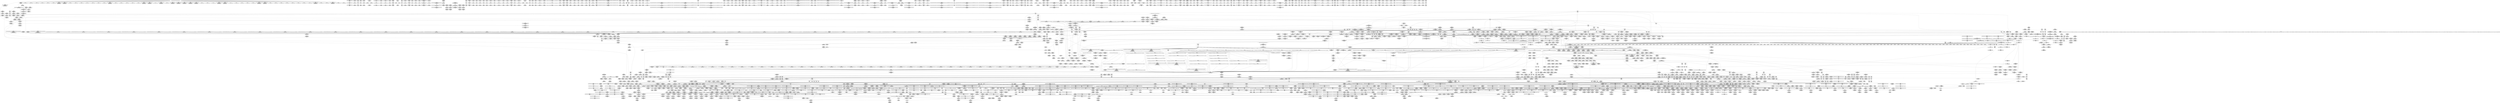 digraph {
	CE0x51e3630 [shape=record,shape=Mrecord,label="{CE0x51e3630|i64*_getelementptr_inbounds_(_11_x_i64_,_11_x_i64_*___llvm_gcov_ctr54147,_i64_0,_i64_0)|*Constant*|*SummSink*}"]
	CE0x58098f0 [shape=record,shape=Mrecord,label="{CE0x58098f0|tomoyo_fill_path_info:call11|security/tomoyo/util.c,669|*SummSink*}"]
	CE0x443b930 [shape=record,shape=Mrecord,label="{CE0x443b930|tomoyo_audit_path_number_log:tmp6|security/tomoyo/file.c,225|*SummSource*}"]
	CE0x5570210 [shape=record,shape=Mrecord,label="{CE0x5570210|VOIDTB_TE:_CE_186,187_}"]
	CE0x6daf130 [shape=record,shape=Mrecord,label="{CE0x6daf130|VOIDTB_TE:_CE_198,199_}"]
	CE0x37a5480 [shape=record,shape=Mrecord,label="{CE0x37a5480|GLOBAL:__llvm_gcov_indirect_counter_increment|*Constant*|*SummSource*}"]
	CE0x6d0bd20 [shape=record,shape=Mrecord,label="{CE0x6d0bd20|tomoyo_const_part_length:tmp39|security/tomoyo/util.c,644|*SummSink*}"]
	CE0x5472620 [shape=record,shape=Mrecord,label="{CE0x5472620|i32_4|*Constant*|*SummSource*}"]
	CE0x38d6a40 [shape=record,shape=Mrecord,label="{CE0x38d6a40|tomoyo_const_part_length:sw.bb9|*SummSource*}"]
	CE0x6c72920 [shape=record,shape=Mrecord,label="{CE0x6c72920|i64_23|*Constant*}"]
	CE0x4517bb0 [shape=record,shape=Mrecord,label="{CE0x4517bb0|VOIDTB_TE:_CE_165,166_}"]
	CE0x56f7ff0 [shape=record,shape=Mrecord,label="{CE0x56f7ff0|tomoyo_const_part_length:tmp13|security/tomoyo/util.c,626}"]
	CE0x45933c0 [shape=record,shape=Mrecord,label="{CE0x45933c0|tomoyo_print_ulong:tmp21|security/tomoyo/util.c,246}"]
	CE0x3847dd0 [shape=record,shape=Mrecord,label="{CE0x3847dd0|0:_i32,_8:_%struct.srcu_struct_array*,_16:_i32,_20:_i32,_24:_i32,_32:_i8*,_40:_%struct.lock_class_key*,_48:_2_x_%struct.lock_class*_,_64:_i8*,_72:_i32,_80:_i64,_88:_i8,_96:_%struct.callback_head*,_104:_%struct.callback_head**,_112:_%struct.callback_head*,_120:_%struct.callback_head**,_128:_%struct.callback_head*,_136:_%struct.callback_head**,_144:_%struct.callback_head*,_152:_%struct.callback_head**,_160:_i64,_168:_%struct.list_head*,_176:_%struct.list_head*,_184:_void_(%struct.work_struct*)*,_192:_%struct.lock_class_key*,_200:_2_x_%struct.lock_class*_,_216:_i8*,_224:_i32,_232:_i64,_240:_%struct.list_head*,_248:_%struct.list_head*,_256:_i64,_264:_%struct.tvec_base*,_272:_void_(i64)*,_280:_i64,_288:_i32,_292:_i32,_296:_i8*,_304:_16_x_i8_,_320:_%struct.lock_class_key*,_328:_2_x_%struct.lock_class*_,_344:_i8*,_352:_i32,_360:_i64,_368:_%struct.workqueue_struct*,_376:_i32,_384:_%struct.lock_class_key*,_392:_2_x_%struct.lock_class*_,_408:_i8*,_416:_i32,_424:_i64,_:_GCE_tomoyo_ss_global_%struct.srcu_struct_i32_-300,_%struct.srcu_struct_array*_tomoyo_ss_srcu_array,_%struct.spinlock_%union.anon.14_%struct.raw_spinlock_%struct.arch_spinlock_zeroinitializer,_i32_-559067475,_i32_-1,_i8*_inttoptr_(i64_-1_to_i8*),_%struct.lockdep_map_%struct.lock_class_key*_null,_2_x_%struct.lock_class*_zeroinitializer,_i8*_getelementptr_inbounds_(_21_x_i8_,_21_x_i8_*_.str171,_i32_0,_i32_0),_i32_0,_i64_0_,_i8_0,_%struct.rcu_batch_%struct.callback_head*_null,_%struct.callback_head**_bitcast_(i8*_getelementptr_(i8,_i8*_bitcast_(%struct.srcu_struct*_tomoyo_ss_to_i8*),_i64_96)_to_%struct.callback_head**)_,_%struct.rcu_batch_%struct.callback_head*_null,_%struct.callback_head**_bitcast_(i8*_getelementptr_(i8,_i8*_bitcast_(%struct.srcu_struct*_tomoyo_ss_to_i8*),_i64_112)_to_%struct.callback_head**)_,_%struct.rcu_batch_%struct.callback_head*_null,_%struct.callback_head**_bitcast_(i8*_getelementptr_(i8,_i8*_bitcast_(%struct.srcu_struct*_tomoyo_ss_to_i8*),_i64_128)_to_%struct.callback_head**)_,_%struct.rcu_batch_%struct.callback_head*_null,_%struct.callback_head**_bitcast_(i8*_getelementptr_(i8,_i8*_bitcast_(%struct.srcu_struct*_tomoyo_ss_to_i8*),_i64_144)_to_%struct.callback_head**)_,_%struct.delayed_work_%struct.work_struct_%struct.atomic64_t_i64_137438953424_,_%struct.list_head_%struct.list_head*_bitcast_(i8*_getelementptr_(i8,_i8*_bitcast_(%struct.srcu_struct*_tomoyo_ss_to_i8*),_i64_168)_to_%struct.list_head*),_%struct.list_head*_bitcast_(i8*_getelementptr_(i8,_i8*_bitcast_(%struct.srcu_struct*_tomoyo_ss_to_i8*),_i64_168)_to_%struct.list_head*)_,_void_(%struct.work_struct*)*_process_srcu,_%struct.lockdep_map_%struct.lock_class_key*_bitcast_(i8*_getelementptr_(i8,_i8*_bitcast_(%struct.srcu_struct*_tomoyo_ss_to_i8*),_i64_160)_to_%struct.lock_class_key*),_2_x_%struct.lock_class*_zeroinitializer,_i8*_getelementptr_inbounds_(_22_x_i8_,_22_x_i8_*_.str1172,_i32_0,_i32_0),_i32_0,_i64_0_,_%struct.timer_list_%struct.list_head_%struct.list_head*_null,_%struct.list_head*_inttoptr_(i64_1953723489_to_%struct.list_head*)_,_i64_0,_%struct.tvec_base*_bitcast_(i8*_getelementptr_(i8,_i8*_bitcast_(%struct.tvec_base*_boot_tvec_bases_to_i8*),_i64_2)_to_%struct.tvec_base*),_void_(i64)*_delayed_work_timer_fn,_i64_ptrtoint_(i8*_getelementptr_(i8,_i8*_bitcast_(%struct.srcu_struct*_tomoyo_ss_to_i8*),_i64_160)_to_i64),_i32_-1,_i32_0,_i8*_null,_16_x_i8_zeroinitializer,_%struct.lockdep_map_%struct.lock_class_key*_bitcast_(_29_x_i8_*_.str2173_to_%struct.lock_class_key*),_2_x_%struct.lock_class*_zeroinitializer,_i8*_getelementptr_inbounds_(_29_x_i8_,_29_x_i8_*_.str2173,_i32_0,_i32_0),_i32_0,_i64_0_,_%struct.workqueue_struct*_null,_i32_0_,_%struct.lockdep_map_%struct.lock_class_key*_null,_2_x_%struct.lock_class*_zeroinitializer,_i8*_getelementptr_inbounds_(_10_x_i8_,_10_x_i8_*_.str3174,_i32_0,_i32_0),_i32_0,_i64_0_,_align_8:_elem_0:default:}"]
	CE0x6d61bf0 [shape=record,shape=Mrecord,label="{CE0x6d61bf0|i32_51|*Constant*|*SummSource*}"]
	CE0x56b2f40 [shape=record,shape=Mrecord,label="{CE0x56b2f40|tomoyo_get_realpath:tmp6|security/tomoyo/file.c,151|*SummSink*}"]
	CE0x56740a0 [shape=record,shape=Mrecord,label="{CE0x56740a0|tomoyo_domain:tmp21|security/tomoyo/common.h,1205}"]
	CE0x6bf5750 [shape=record,shape=Mrecord,label="{CE0x6bf5750|_call_void_mcount()_#3|*SummSource*}"]
	CE0x568b470 [shape=record,shape=Mrecord,label="{CE0x568b470|0:_i8*,_array:_GCRE_tomoyo_mac_keywords_external_constant_42_x_i8*_:_elem_25::|security/tomoyo/file.c,233}"]
	CE0x6d282e0 [shape=record,shape=Mrecord,label="{CE0x6d282e0|tomoyo_audit_path_number_log:call|security/tomoyo/file.c,233|*SummSource*}"]
	CE0x57546e0 [shape=record,shape=Mrecord,label="{CE0x57546e0|tomoyo_path_number_perm:call1|security/tomoyo/file.c,704|*SummSource*}"]
	CE0x52b3aa0 [shape=record,shape=Mrecord,label="{CE0x52b3aa0|tomoyo_add_slash:entry}"]
	CE0x54eb190 [shape=record,shape=Mrecord,label="{CE0x54eb190|tomoyo_audit_path_number_log:idxprom4|security/tomoyo/file.c,233|*SummSink*}"]
	CE0x36b0850 [shape=record,shape=Mrecord,label="{CE0x36b0850|tomoyo_fill_path_info:tmp8|security/tomoyo/util.c,667}"]
	CE0x44c36a0 [shape=record,shape=Mrecord,label="{CE0x44c36a0|VOIDTB_TE:_CE_0,4_}"]
	CE0x6c6d5d0 [shape=record,shape=Mrecord,label="{CE0x6c6d5d0|tomoyo_fill_path_info:land.rhs}"]
	CE0x4427410 [shape=record,shape=Mrecord,label="{CE0x4427410|tomoyo_add_slash:tmp12|security/tomoyo/file.c,138|*SummSink*}"]
	CE0x46df1c0 [shape=record,shape=Mrecord,label="{CE0x46df1c0|i64*_getelementptr_inbounds_(_12_x_i64_,_12_x_i64_*___llvm_gcov_ctr28,_i64_0,_i64_11)|*Constant*|*SummSource*}"]
	CE0x45b0b30 [shape=record,shape=Mrecord,label="{CE0x45b0b30|tomoyo_audit_path_number_log:param|security/tomoyo/file.c,213|*SummSink*}"]
	CE0x46073f0 [shape=record,shape=Mrecord,label="{CE0x46073f0|__llvm_gcov_indirect_counter_increment114:exit|*SummSource*}"]
	CE0x44396e0 [shape=record,shape=Mrecord,label="{CE0x44396e0|i64*_getelementptr_inbounds_(_4_x_i64_,_4_x_i64_*___llvm_gcov_ctr24,_i64_0,_i64_3)|*Constant*|*SummSink*}"]
	CE0x6d93bf0 [shape=record,shape=Mrecord,label="{CE0x6d93bf0|rcu_lock_acquire:tmp1|*SummSource*}"]
	CE0x4439c10 [shape=record,shape=Mrecord,label="{CE0x4439c10|rcu_lock_acquire:tmp7}"]
	CE0x47106a0 [shape=record,shape=Mrecord,label="{CE0x47106a0|tomoyo_path_number_perm:tmp34|security/tomoyo/file.c,715}"]
	CE0x5833c50 [shape=record,shape=Mrecord,label="{CE0x5833c50|tomoyo_path_number_perm:tmp45|security/tomoyo/file.c,721|*SummSource*}"]
	CE0x5467750 [shape=record,shape=Mrecord,label="{CE0x5467750|tomoyo_fill_path_info:frombool|security/tomoyo/util.c,667|*SummSink*}"]
	CE0x3840360 [shape=record,shape=Mrecord,label="{CE0x3840360|tomoyo_domain:land.lhs.true|*SummSource*}"]
	CE0x37aebf0 [shape=record,shape=Mrecord,label="{CE0x37aebf0|i64_8|*Constant*}"]
	CE0x5701aa0 [shape=record,shape=Mrecord,label="{CE0x5701aa0|tomoyo_domain:tmp19|security/tomoyo/common.h,1205|*SummSource*}"]
	CE0x6e9d970 [shape=record,shape=Mrecord,label="{CE0x6e9d970|tomoyo_get_mode:arrayidx4|security/tomoyo/util.c,983|*SummSink*}"]
	CE0x5428830 [shape=record,shape=Mrecord,label="{CE0x5428830|tomoyo_add_slash:tmp3|security/tomoyo/file.c,131|*SummSource*}"]
	CE0x5632c80 [shape=record,shape=Mrecord,label="{CE0x5632c80|tomoyo_const_part_length:tmp14|security/tomoyo/util.c,626|*SummSource*}"]
	CE0x5387bd0 [shape=record,shape=Mrecord,label="{CE0x5387bd0|tomoyo_domain:call|security/tomoyo/common.h,1205|*SummSource*}"]
	CE0x5745da0 [shape=record,shape=Mrecord,label="{CE0x5745da0|tomoyo_fill_path_info:ptr|Function::tomoyo_fill_path_info&Arg::ptr::|*SummSink*}"]
	CE0x6c1ecf0 [shape=record,shape=Mrecord,label="{CE0x6c1ecf0|i64_1|*Constant*}"]
	CE0x3780d80 [shape=record,shape=Mrecord,label="{CE0x3780d80|tomoyo_const_part_length:tmp48|security/tomoyo/util.c,649}"]
	CE0x545b180 [shape=record,shape=Mrecord,label="{CE0x545b180|tomoyo_init_request_info:profile3|security/tomoyo/util.c,1008|*SummSink*}"]
	CE0x55c9940 [shape=record,shape=Mrecord,label="{CE0x55c9940|tomoyo_path_number_perm:dentry|security/tomoyo/file.c,702}"]
	CE0x569c1a0 [shape=record,shape=Mrecord,label="{CE0x569c1a0|0:_i8*,_array:_GCRE_tomoyo_mac_keywords_external_constant_42_x_i8*_:_elem_33::|security/tomoyo/file.c,233}"]
	CE0x6d4a570 [shape=record,shape=Mrecord,label="{CE0x6d4a570|tomoyo_const_part_length:tmp49|security/tomoyo/util.c,649|*SummSink*}"]
	CE0x56f8290 [shape=record,shape=Mrecord,label="{CE0x56f8290|__llvm_gcov_indirect_counter_increment114:tmp3}"]
	CE0x6c36bb0 [shape=record,shape=Mrecord,label="{CE0x6c36bb0|VOIDTB_TE_array:_GCE_.str3_private_unnamed_addr_constant_15_x_i8_c_file_%s_%s_%s_0A_00_,_align_1:_elem_0:default:}"]
	CE0x6c2f100 [shape=record,shape=Mrecord,label="{CE0x6c2f100|i64*_getelementptr_inbounds_(_22_x_i64_,_22_x_i64_*___llvm_gcov_ctr9,_i64_0,_i64_21)|*Constant*|*SummSource*}"]
	CE0x6f19310 [shape=record,shape=Mrecord,label="{CE0x6f19310|tomoyo_const_part_length:incdec.ptr|security/tomoyo/util.c,626}"]
	CE0x6eeafd0 [shape=record,shape=Mrecord,label="{CE0x6eeafd0|tomoyo_get_mode:conv10|security/tomoyo/util.c,985|*SummSink*}"]
	CE0x56642a0 [shape=record,shape=Mrecord,label="{CE0x56642a0|0:_i8*,_array:_GCRE_tomoyo_mac_keywords_external_constant_42_x_i8*_:_elem_18::|security/tomoyo/file.c,233}"]
	CE0x6d27a80 [shape=record,shape=Mrecord,label="{CE0x6d27a80|tomoyo_audit_path_number_log:tmp16|security/tomoyo/file.c,235}"]
	CE0x438e250 [shape=record,shape=Mrecord,label="{CE0x438e250|tomoyo_print_ulong:conv3|security/tomoyo/util.c,241}"]
	CE0x56ce800 [shape=record,shape=Mrecord,label="{CE0x56ce800|i64*_getelementptr_inbounds_(_31_x_i64_,_31_x_i64_*___llvm_gcov_ctr43150,_i64_0,_i64_0)|*Constant*|*SummSink*}"]
	CE0x538f090 [shape=record,shape=Mrecord,label="{CE0x538f090|tomoyo_path_number_perm:lor.lhs.false|*SummSink*}"]
	CE0x469d260 [shape=record,shape=Mrecord,label="{CE0x469d260|tomoyo_get_mode:if.end14|*SummSink*}"]
	CE0x53b0d20 [shape=record,shape=Mrecord,label="{CE0x53b0d20|GLOBAL:lock_release|*Constant*|*SummSink*}"]
	CE0x6d0b820 [shape=record,shape=Mrecord,label="{CE0x6d0b820|tomoyo_const_part_length:tmp38|security/tomoyo/util.c,644|*SummSink*}"]
	CE0x44ea220 [shape=record,shape=Mrecord,label="{CE0x44ea220|tomoyo_add_slash:name|security/tomoyo/file.c,136|*SummSource*}"]
	CE0x6cc3a00 [shape=record,shape=Mrecord,label="{CE0x6cc3a00|i64*_getelementptr_inbounds_(_31_x_i64_,_31_x_i64_*___llvm_gcov_ctr43150,_i64_0,_i64_27)|*Constant*|*SummSink*}"]
	CE0x36b00a0 [shape=record,shape=Mrecord,label="{CE0x36b00a0|i32_47|*Constant*}"]
	CE0x51e3460 [shape=record,shape=Mrecord,label="{CE0x51e3460|COLLAPSED:_GCMRE___llvm_gcov_ctr54147_internal_global_11_x_i64_zeroinitializer:_elem_0:default:}"]
	CE0x539f8d0 [shape=record,shape=Mrecord,label="{CE0x539f8d0|_call_void_mcount()_#3}"]
	CE0x387c350 [shape=record,shape=Mrecord,label="{CE0x387c350|i64*_getelementptr_inbounds_(_2_x_i64_,_2_x_i64_*___llvm_gcov_ctr32,_i64_0,_i64_1)|*Constant*|*SummSink*}"]
	CE0x6cb2750 [shape=record,shape=Mrecord,label="{CE0x6cb2750|i32_49|*Constant*|*SummSource*}"]
	CE0x5236e90 [shape=record,shape=Mrecord,label="{CE0x5236e90|tomoyo_path_number_perm:tmp31|security/tomoyo/file.c,710|*SummSource*}"]
	CE0x5563390 [shape=record,shape=Mrecord,label="{CE0x5563390|i64*_getelementptr_inbounds_(_22_x_i64_,_22_x_i64_*___llvm_gcov_ctr9,_i64_0,_i64_13)|*Constant*|*SummSink*}"]
	CE0x38bd600 [shape=record,shape=Mrecord,label="{CE0x38bd600|tomoyo_get_mode:tmp9|security/tomoyo/util.c,981|*SummSink*}"]
	CE0x5504730 [shape=record,shape=Mrecord,label="{CE0x5504730|tomoyo_get_mode:ns|Function::tomoyo_get_mode&Arg::ns::|*SummSink*}"]
	CE0x4612b00 [shape=record,shape=Mrecord,label="{CE0x4612b00|i64*_getelementptr_inbounds_(_12_x_i64_,_12_x_i64_*___llvm_gcov_ctr31133,_i64_0,_i64_10)|*Constant*}"]
	CE0x5246480 [shape=record,shape=Mrecord,label="{CE0x5246480|tomoyo_const_part_length:add29|security/tomoyo/util.c,646|*SummSource*}"]
	CE0x5307860 [shape=record,shape=Mrecord,label="{CE0x5307860|VOIDTB_TE:_CE_192,193_}"]
	CE0x44b1fd0 [shape=record,shape=Mrecord,label="{CE0x44b1fd0|tomoyo_path_number_perm:tmp8|security/tomoyo/file.c,702|*SummSink*}"]
	CE0x518ae60 [shape=record,shape=Mrecord,label="{CE0x518ae60|tomoyo_fill_path_info:tmp3|security/tomoyo/util.c,667|*SummSink*}"]
	CE0x4692610 [shape=record,shape=Mrecord,label="{CE0x4692610|tomoyo_get_mode:tmp2|security/tomoyo/util.c,978}"]
	CE0x6cbf1b0 [shape=record,shape=Mrecord,label="{CE0x6cbf1b0|tomoyo_get_realpath:buf|Function::tomoyo_get_realpath&Arg::buf::}"]
	CE0x6c6c430 [shape=record,shape=Mrecord,label="{CE0x6c6c430|tomoyo_fill_path_info:call|security/tomoyo/util.c,664}"]
	CE0x5366aa0 [shape=record,shape=Mrecord,label="{CE0x5366aa0|0:_%struct.tomoyo_obj_info*,_16:_%struct.tomoyo_domain_info*,_24:_%struct.tomoyo_path_info*,_32:_i64,_40:_i8,_72:_i8,_75:_i8,_76:_i8,_77:_i8,_:_SCMRE_51,52_}"]
	CE0x4710280 [shape=record,shape=Mrecord,label="{CE0x4710280|tomoyo_add_slash:is_dir|security/tomoyo/file.c,131|*SummSink*}"]
	CE0x53e33f0 [shape=record,shape=Mrecord,label="{CE0x53e33f0|tomoyo_const_part_length:if.end28|*SummSink*}"]
	CE0x57846c0 [shape=record,shape=Mrecord,label="{CE0x57846c0|GLOBAL:rcu_lock_release|*Constant*}"]
	CE0x522d280 [shape=record,shape=Mrecord,label="{CE0x522d280|tomoyo_path_number_perm:tmp25|security/tomoyo/file.c,708|*SummSink*}"]
	CE0x55da830 [shape=record,shape=Mrecord,label="{CE0x55da830|tomoyo_fill_path_info:tmp9|security/tomoyo/util.c,667|*SummSink*}"]
	CE0x6d475c0 [shape=record,shape=Mrecord,label="{CE0x6d475c0|srcu_read_unlock:tmp1}"]
	CE0x435ea60 [shape=record,shape=Mrecord,label="{CE0x435ea60|tomoyo_const_part_length:tmp19|security/tomoyo/util.c,628|*SummSink*}"]
	CE0x6da5ff0 [shape=record,shape=Mrecord,label="{CE0x6da5ff0|tomoyo_path_number_perm:type|Function::tomoyo_path_number_perm&Arg::type::|*SummSource*}"]
	CE0x5294300 [shape=record,shape=Mrecord,label="{CE0x5294300|srcu_read_unlock:bb}"]
	CE0x55c7550 [shape=record,shape=Mrecord,label="{CE0x55c7550|tomoyo_audit_path_number_log:buffer|security/tomoyo/file.c, 215|*SummSink*}"]
	CE0x5703630 [shape=record,shape=Mrecord,label="{CE0x5703630|__llvm_gcov_indirect_counter_increment114:tmp5|*SummSink*}"]
	CE0x561e210 [shape=record,shape=Mrecord,label="{CE0x561e210|0:_i8*,_8:_i32,_12:_i16,_14:_i8,_15:_i8,_:_SCMRE_14,15_|*MultipleSource*|security/tomoyo/file.c, 698|Function::tomoyo_get_realpath&Arg::buf::|Function::tomoyo_add_slash&Arg::buf::|security/tomoyo/file.c,718}"]
	CE0x56a2660 [shape=record,shape=Mrecord,label="{CE0x56a2660|0:_i8*,_array:_GCRE_tomoyo_mac_keywords_external_constant_42_x_i8*_:_elem_38::|security/tomoyo/file.c,233}"]
	CE0x39df3b0 [shape=record,shape=Mrecord,label="{CE0x39df3b0|tomoyo_const_part_length:entry|*SummSink*}"]
	CE0x565d310 [shape=record,shape=Mrecord,label="{CE0x565d310|VOIDTB_TE:_CE_0,2048_|*MultipleSource*|security/tomoyo/util.c,1010|Function::tomoyo_get_mode&Arg::ns::}"]
	CE0x6dcecc0 [shape=record,shape=Mrecord,label="{CE0x6dcecc0|i64*_getelementptr_inbounds_(_14_x_i64_,_14_x_i64_*___llvm_gcov_ctr18115,_i64_0,_i64_6)|*Constant*|*SummSink*}"]
	CE0x6c8c750 [shape=record,shape=Mrecord,label="{CE0x6c8c750|tomoyo_print_ulong:bb}"]
	CE0x4415630 [shape=record,shape=Mrecord,label="{CE0x4415630|tomoyo_path_number_perm:param12|security/tomoyo/file.c,713|*SummSink*}"]
	CE0x5414be0 [shape=record,shape=Mrecord,label="{CE0x5414be0|40:_%struct.tomoyo_policy_namespace*,_48:_i8,_:_GCRE_tomoyo_kernel_domain_external_global_%struct.tomoyo_domain_info_48,49_|*MultipleSource*|security/tomoyo/util.c,1005|security/tomoyo/util.c,1007|Function::tomoyo_init_request_info&Arg::domain::}"]
	CE0x564c470 [shape=record,shape=Mrecord,label="{CE0x564c470|_call_void_kfree(i8*_%tmp41)_#9,_!dbg_!38956|security/tomoyo/file.c,718}"]
	CE0x558efb0 [shape=record,shape=Mrecord,label="{CE0x558efb0|GLOBAL:__llvm_gcov_global_state_pred45|Global_var:__llvm_gcov_global_state_pred45}"]
	CE0x6f2b980 [shape=record,shape=Mrecord,label="{CE0x6f2b980|tomoyo_domain:tmp6|security/tomoyo/common.h,1205|*SummSink*}"]
	CE0x38f7d80 [shape=record,shape=Mrecord,label="{CE0x38f7d80|i64*_getelementptr_inbounds_(_5_x_i64_,_5_x_i64_*___llvm_gcov_ctr28130,_i64_0,_i64_0)|*Constant*|*SummSource*}"]
	CE0x3859c80 [shape=record,shape=Mrecord,label="{CE0x3859c80|__llvm_gcov_indirect_counter_increment:predecessor|Function::__llvm_gcov_indirect_counter_increment&Arg::predecessor::}"]
	CE0x5814f00 [shape=record,shape=Mrecord,label="{CE0x5814f00|tomoyo_get_mode:tmp|*SummSink*}"]
	CE0x6edb920 [shape=record,shape=Mrecord,label="{CE0x6edb920|tomoyo_const_part_length:cmp3|security/tomoyo/util.c,627|*SummSink*}"]
	CE0x5468270 [shape=record,shape=Mrecord,label="{CE0x5468270|tomoyo_fill_path_info:name1|security/tomoyo/util.c,663}"]
	CE0x39869e0 [shape=record,shape=Mrecord,label="{CE0x39869e0|tomoyo_fill_path_info:is_dir|security/tomoyo/util.c,667}"]
	CE0x6cb3790 [shape=record,shape=Mrecord,label="{CE0x6cb3790|tomoyo_const_part_length:if.then17|*SummSink*}"]
	CE0x3740220 [shape=record,shape=Mrecord,label="{CE0x3740220|_ret_void,_!dbg_!38907|include/linux/srcu.h,238}"]
	CE0x581ff00 [shape=record,shape=Mrecord,label="{CE0x581ff00|tomoyo_fill_path_info:conv7|security/tomoyo/util.c,668}"]
	CE0x6d0ff30 [shape=record,shape=Mrecord,label="{CE0x6d0ff30|tomoyo_init_request_info:tmp3|security/tomoyo/util.c,1004|*SummSource*}"]
	CE0x46e6c10 [shape=record,shape=Mrecord,label="{CE0x46e6c10|tomoyo_init_request_info:r|Function::tomoyo_init_request_info&Arg::r::}"]
	CE0x52d4950 [shape=record,shape=Mrecord,label="{CE0x52d4950|0:_i8,_array:_GCRE_tomoyo_pn2mac_constant_8_x_i8_c_02_05_07_08_12_0F_10_11_,_align_1:_elem_4::|security/tomoyo/file.c,701}"]
	CE0x37ae1b0 [shape=record,shape=Mrecord,label="{CE0x37ae1b0|tomoyo_print_ulong:conv2|security/tomoyo/util.c,240|*SummSource*}"]
	CE0x5822810 [shape=record,shape=Mrecord,label="{CE0x5822810|VOIDTB_TE:_CE_207,208_}"]
	CE0x6bffa10 [shape=record,shape=Mrecord,label="{CE0x6bffa10|tomoyo_path_number_perm:tmp47|security/tomoyo/file.c,722|*SummSink*}"]
	CE0x469a220 [shape=record,shape=Mrecord,label="{CE0x469a220|i64*_getelementptr_inbounds_(_22_x_i64_,_22_x_i64_*___llvm_gcov_ctr9,_i64_0,_i64_8)|*Constant*|*SummSink*}"]
	CE0x6d18890 [shape=record,shape=Mrecord,label="{CE0x6d18890|tomoyo_read_lock:tmp2|*SummSink*}"]
	CE0x5290d90 [shape=record,shape=Mrecord,label="{CE0x5290d90|tomoyo_get_realpath:tmp8|security/tomoyo/file.c,152|*SummSource*}"]
	CE0x6231ef0 [shape=record,shape=Mrecord,label="{CE0x6231ef0|GLOBAL:lockdep_rcu_suspicious|*Constant*|*SummSink*}"]
	CE0x5570100 [shape=record,shape=Mrecord,label="{CE0x5570100|VOIDTB_TE:_CE_185,186_}"]
	CE0x6bf5e70 [shape=record,shape=Mrecord,label="{CE0x6bf5e70|tomoyo_path_number_perm:tmp16|security/tomoyo/file.c,701|*SummSource*}"]
	CE0x6cedc90 [shape=record,shape=Mrecord,label="{CE0x6cedc90|tomoyo_audit_path_number_log:tmp15|security/tomoyo/file.c,235|*SummSink*}"]
	CE0x55a7210 [shape=record,shape=Mrecord,label="{CE0x55a7210|0:_i8*,_array:_GCRE_tomoyo_mac_keywords_external_constant_42_x_i8*_:_elem_4::|security/tomoyo/file.c,233}"]
	CE0x571b190 [shape=record,shape=Mrecord,label="{CE0x571b190|tomoyo_get_realpath:if.then}"]
	CE0x6ce3c30 [shape=record,shape=Mrecord,label="{CE0x6ce3c30|tomoyo_init_request_info:call|security/tomoyo/util.c,1005}"]
	CE0x6f416a0 [shape=record,shape=Mrecord,label="{CE0x6f416a0|tomoyo_read_lock:bb|*SummSink*}"]
	CE0x6f2bff0 [shape=record,shape=Mrecord,label="{CE0x6f2bff0|i64*_getelementptr_inbounds_(_11_x_i64_,_11_x_i64_*___llvm_gcov_ctr54147,_i64_0,_i64_8)|*Constant*}"]
	CE0x44f60a0 [shape=record,shape=Mrecord,label="{CE0x44f60a0|tomoyo_get_mode:tmp5|security/tomoyo/util.c,978}"]
	CE0x538eed0 [shape=record,shape=Mrecord,label="{CE0x538eed0|tomoyo_init_request_info:mode5|security/tomoyo/util.c,1011|*SummSink*}"]
	CE0x6f41550 [shape=record,shape=Mrecord,label="{CE0x6f41550|tomoyo_read_lock:bb|*SummSource*}"]
	CE0x37eb0a0 [shape=record,shape=Mrecord,label="{CE0x37eb0a0|tomoyo_get_mode:tmp27|security/tomoyo/util.c,988}"]
	CE0x580a1d0 [shape=record,shape=Mrecord,label="{CE0x580a1d0|tomoyo_fill_path_info:hash|security/tomoyo/util.c,669|*SummSource*}"]
	CE0x522b1a0 [shape=record,shape=Mrecord,label="{CE0x522b1a0|0:_%struct.tomoyo_obj_info*,_16:_%struct.tomoyo_domain_info*,_24:_%struct.tomoyo_path_info*,_32:_i64,_40:_i8,_72:_i8,_75:_i8,_76:_i8,_77:_i8,_:_SCMRE_44,45_}"]
	CE0x6d482f0 [shape=record,shape=Mrecord,label="{CE0x6d482f0|get_current:tmp3|*SummSource*}"]
	CE0x5468ef0 [shape=record,shape=Mrecord,label="{CE0x5468ef0|tomoyo_init_request_info:domain1|security/tomoyo/util.c,1006|*SummSink*}"]
	CE0x518abc0 [shape=record,shape=Mrecord,label="{CE0x518abc0|tomoyo_fill_path_info:tmp3|security/tomoyo/util.c,667|*SummSource*}"]
	CE0x54b4b80 [shape=record,shape=Mrecord,label="{CE0x54b4b80|128:_i8*,_1208:_%struct.file*,_:_CMRE_46,47_}"]
	CE0x5640970 [shape=record,shape=Mrecord,label="{CE0x5640970|VOIDTB_TE:_CE_153,154_}"]
	CE0x576e740 [shape=record,shape=Mrecord,label="{CE0x576e740|tomoyo_path_number_perm:bb|*SummSource*}"]
	CE0x36f0be0 [shape=record,shape=Mrecord,label="{CE0x36f0be0|srcu_read_unlock:sp|Function::srcu_read_unlock&Arg::sp::|*SummSource*}"]
	CE0x6bffde0 [shape=record,shape=Mrecord,label="{CE0x6bffde0|tomoyo_path_number_perm:tmp48|security/tomoyo/file.c,722}"]
	CE0x6ed0600 [shape=record,shape=Mrecord,label="{CE0x6ed0600|0:_i8,_array:_GCRE_tomoyo_index2category_constant_39_x_i8_c_00_00_00_00_00_00_00_00_00_00_00_00_00_00_00_00_00_00_00_00_00_00_00_01_01_01_01_01_01_01_01_01_01_01_01_01_01_01_02_,_align_16:_elem_18::|security/tomoyo/util.c,983}"]
	CE0x54033a0 [shape=record,shape=Mrecord,label="{CE0x54033a0|tomoyo_init_request_info:ns|security/tomoyo/util.c,1010|*SummSource*}"]
	CE0x4460be0 [shape=record,shape=Mrecord,label="{CE0x4460be0|tomoyo_const_part_length:conv2|security/tomoyo/util.c,627|*SummSource*}"]
	CE0x526dbf0 [shape=record,shape=Mrecord,label="{CE0x526dbf0|i64*_getelementptr_inbounds_(_12_x_i64_,_12_x_i64_*___llvm_gcov_ctr28,_i64_0,_i64_11)|*Constant*|*SummSink*}"]
	CE0x6edb3a0 [shape=record,shape=Mrecord,label="{CE0x6edb3a0|tomoyo_const_part_length:conv8|security/tomoyo/util.c,632|*SummSink*}"]
	CE0x531aba0 [shape=record,shape=Mrecord,label="{CE0x531aba0|tomoyo_const_part_length:tmp9|security/tomoyo/util.c,626}"]
	CE0x3847a20 [shape=record,shape=Mrecord,label="{CE0x3847a20|GLOBAL:__llvm_gcov_indirect_counter_increment|*Constant*}"]
	CE0x560c5d0 [shape=record,shape=Mrecord,label="{CE0x560c5d0|tomoyo_path_number_perm:tmp39|security/tomoyo/file.c,718|*SummSink*}"]
	CE0x6231440 [shape=record,shape=Mrecord,label="{CE0x6231440|0:_i8,_array:_GCRE_tomoyo_index2category_constant_39_x_i8_c_00_00_00_00_00_00_00_00_00_00_00_00_00_00_00_00_00_00_00_00_00_00_00_01_01_01_01_01_01_01_01_01_01_01_01_01_01_01_02_,_align_16:_elem_6::|security/tomoyo/util.c,983}"]
	CE0x5221d90 [shape=record,shape=Mrecord,label="{CE0x5221d90|tomoyo_domain:tmp}"]
	CE0x6c035c0 [shape=record,shape=Mrecord,label="{CE0x6c035c0|tomoyo_path_number_perm:tmp49|security/tomoyo/file.c,723|*SummSource*}"]
	CE0x6c0f1f0 [shape=record,shape=Mrecord,label="{CE0x6c0f1f0|tomoyo_const_part_length:tmp43|security/tomoyo/util.c,644|*SummSource*}"]
	CE0x36c9c70 [shape=record,shape=Mrecord,label="{CE0x36c9c70|i32_255|*Constant*|*SummSink*}"]
	CE0x37a5020 [shape=record,shape=Mrecord,label="{CE0x37a5020|srcu_read_unlock:entry|*SummSink*}"]
	CE0x53859b0 [shape=record,shape=Mrecord,label="{CE0x53859b0|tomoyo_print_ulong:buffer|Function::tomoyo_print_ulong&Arg::buffer::|*SummSource*}"]
	CE0x53bd300 [shape=record,shape=Mrecord,label="{CE0x53bd300|tomoyo_print_ulong:type|Function::tomoyo_print_ulong&Arg::type::|*SummSink*}"]
	CE0x56d99c0 [shape=record,shape=Mrecord,label="{CE0x56d99c0|tomoyo_audit_path_number_log:tmp14|security/tomoyo/file.c,233|*SummSource*}"]
	CE0x55660d0 [shape=record,shape=Mrecord,label="{CE0x55660d0|tomoyo_audit_path_number_log:r|Function::tomoyo_audit_path_number_log&Arg::r::|*SummSink*}"]
	CE0x43f4900 [shape=record,shape=Mrecord,label="{CE0x43f4900|i64*_getelementptr_inbounds_(_2_x_i64_,_2_x_i64_*___llvm_gcov_ctr53148,_i64_0,_i64_1)|*Constant*}"]
	CE0x57d8dc0 [shape=record,shape=Mrecord,label="{CE0x57d8dc0|_ret_i32_%call,_!dbg_!38902|security/tomoyo/common.h,1097}"]
	CE0x6d47b90 [shape=record,shape=Mrecord,label="{CE0x6d47b90|GLOBAL:__llvm_gcov_ctr18115|Global_var:__llvm_gcov_ctr18115|*SummSink*}"]
	CE0x5221610 [shape=record,shape=Mrecord,label="{CE0x5221610|tomoyo_domain:tmp12|security/tomoyo/common.h,1205|*SummSource*}"]
	CE0x55043e0 [shape=record,shape=Mrecord,label="{CE0x55043e0|tomoyo_get_mode:entry|*SummSource*}"]
	CE0x53f5080 [shape=record,shape=Mrecord,label="{CE0x53f5080|tomoyo_get_mode:index|Function::tomoyo_get_mode&Arg::index::|*SummSource*}"]
	CE0x56ea100 [shape=record,shape=Mrecord,label="{CE0x56ea100|i64*_getelementptr_inbounds_(_2_x_i64_,_2_x_i64_*___llvm_gcov_ctr53148,_i64_0,_i64_0)|*Constant*}"]
	CE0x44a45c0 [shape=record,shape=Mrecord,label="{CE0x44a45c0|_ret_i32_%conv6,_!dbg_!38926|security/tomoyo/util.c,1011}"]
	CE0x458c2a0 [shape=record,shape=Mrecord,label="{CE0x458c2a0|tomoyo_print_ulong:call15|security/tomoyo/util.c,244|*SummSource*}"]
	CE0x5182ca0 [shape=record,shape=Mrecord,label="{CE0x5182ca0|tomoyo_path_number_perm:tmp17|security/tomoyo/file.c,703|*SummSource*}"]
	CE0x38bcd20 [shape=record,shape=Mrecord,label="{CE0x38bcd20|tomoyo_audit_path_number_log:tmp6|security/tomoyo/file.c,225|*SummSink*}"]
	CE0x6d4b090 [shape=record,shape=Mrecord,label="{CE0x6d4b090|tomoyo_const_part_length:tmp50|security/tomoyo/util.c,651|*SummSink*}"]
	CE0x57fbd90 [shape=record,shape=Mrecord,label="{CE0x57fbd90|tomoyo_fill_path_info:name1|security/tomoyo/util.c,663|*SummSink*}"]
	CE0x6f2bd60 [shape=record,shape=Mrecord,label="{CE0x6f2bd60|i64*_getelementptr_inbounds_(_12_x_i64_,_12_x_i64_*___llvm_gcov_ctr31133,_i64_0,_i64_6)|*Constant*}"]
	CE0x46a7310 [shape=record,shape=Mrecord,label="{CE0x46a7310|rcu_lock_acquire:map|Function::rcu_lock_acquire&Arg::map::}"]
	CE0x6cc2960 [shape=record,shape=Mrecord,label="{CE0x6cc2960|i64*_getelementptr_inbounds_(_4_x_i64_,_4_x_i64_*___llvm_gcov_ctr33,_i64_0,_i64_2)|*Constant*}"]
	CE0x46deeb0 [shape=record,shape=Mrecord,label="{CE0x46deeb0|tomoyo_audit_path_number_log:radix.0|*SummSink*}"]
	CE0x373fa90 [shape=record,shape=Mrecord,label="{CE0x373fa90|srcu_read_unlock:idx|Function::srcu_read_unlock&Arg::idx::|*SummSource*}"]
	CE0x531ad40 [shape=record,shape=Mrecord,label="{CE0x531ad40|tomoyo_const_part_length:tmp9|security/tomoyo/util.c,626|*SummSource*}"]
	CE0x6ecff00 [shape=record,shape=Mrecord,label="{CE0x6ecff00|i32_2|*Constant*}"]
	CE0x531bd50 [shape=record,shape=Mrecord,label="{CE0x531bd50|tomoyo_const_part_length:tmp6|security/tomoyo/util.c,625}"]
	CE0x6c9cd70 [shape=record,shape=Mrecord,label="{CE0x6c9cd70|tomoyo_path_number_perm:tmp9|security/tomoyo/file.c,702}"]
	CE0x6cee020 [shape=record,shape=Mrecord,label="{CE0x6cee020|i64*_getelementptr_inbounds_(_2_x_i64_,_2_x_i64_*___llvm_gcov_ctr31,_i64_0,_i64_0)|*Constant*|*SummSink*}"]
	CE0x52a51b0 [shape=record,shape=Mrecord,label="{CE0x52a51b0|i64*_getelementptr_inbounds_(_14_x_i64_,_14_x_i64_*___llvm_gcov_ctr18115,_i64_0,_i64_12)|*Constant*}"]
	CE0x56abb50 [shape=record,shape=Mrecord,label="{CE0x56abb50|tomoyo_path_number_perm:if.end4}"]
	CE0x454f8e0 [shape=record,shape=Mrecord,label="{CE0x454f8e0|tomoyo_fill_path_info:tmp12|security/tomoyo/util.c,667}"]
	CE0x6c6a230 [shape=record,shape=Mrecord,label="{CE0x6c6a230|tomoyo_fill_path_info:cmp8|security/tomoyo/util.c,668}"]
	CE0x44a10f0 [shape=record,shape=Mrecord,label="{CE0x44a10f0|tomoyo_get_realpath:tmp12|security/tomoyo/file.c,156|*SummSource*}"]
	CE0x38c2d40 [shape=record,shape=Mrecord,label="{CE0x38c2d40|tomoyo_audit_path_number_log:tmp5|security/tomoyo/file.c,222}"]
	CE0x5236a30 [shape=record,shape=Mrecord,label="{CE0x5236a30|i64*_getelementptr_inbounds_(_22_x_i64_,_22_x_i64_*___llvm_gcov_ctr9,_i64_0,_i64_12)|*Constant*|*SummSource*}"]
	CE0x5255930 [shape=record,shape=Mrecord,label="{CE0x5255930|rcu_lock_acquire:tmp1|*SummSink*}"]
	CE0x45532c0 [shape=record,shape=Mrecord,label="{CE0x45532c0|rcu_lock_release:__here}"]
	CE0x454fdf0 [shape=record,shape=Mrecord,label="{CE0x454fdf0|i32_3|*Constant*}"]
	CE0x53e4790 [shape=record,shape=Mrecord,label="{CE0x53e4790|tomoyo_domain:tmp20|security/tomoyo/common.h,1205|*SummSink*}"]
	CE0x43a1e50 [shape=record,shape=Mrecord,label="{CE0x43a1e50|tomoyo_const_part_length:tmp32|security/tomoyo/util.c,641}"]
	CE0x55a4ff0 [shape=record,shape=Mrecord,label="{CE0x55a4ff0|__llvm_gcov_indirect_counter_increment114:tmp2}"]
	CE0x623abf0 [shape=record,shape=Mrecord,label="{CE0x623abf0|128:_i8*,_1208:_%struct.file*,_:_CMRE_128,136_|*MultipleSource*|security/tomoyo/common.h,1205|security/tomoyo/common.h,1205}"]
	CE0x443b7b0 [shape=record,shape=Mrecord,label="{CE0x443b7b0|tomoyo_audit_path_number_log:tmp6|security/tomoyo/file.c,225}"]
	CE0x6cc3950 [shape=record,shape=Mrecord,label="{CE0x6cc3950|i64*_getelementptr_inbounds_(_31_x_i64_,_31_x_i64_*___llvm_gcov_ctr43150,_i64_0,_i64_27)|*Constant*|*SummSource*}"]
	CE0x6d18ef0 [shape=record,shape=Mrecord,label="{CE0x6d18ef0|VOIDTB_TE:_CE_96,104_}"]
	CE0x5247d80 [shape=record,shape=Mrecord,label="{CE0x5247d80|tomoyo_get_mode:tmp19|security/tomoyo/util.c,985|*SummSink*}"]
	CE0x6d0b990 [shape=record,shape=Mrecord,label="{CE0x6d0b990|tomoyo_const_part_length:tmp39|security/tomoyo/util.c,644}"]
	CE0x5266400 [shape=record,shape=Mrecord,label="{CE0x5266400|tomoyo_get_realpath:tmp2|*LoadInst*|security/tomoyo/file.c,151}"]
	CE0x5822920 [shape=record,shape=Mrecord,label="{CE0x5822920|VOIDTB_TE:_CE_208,209_}"]
	CE0x45b0a90 [shape=record,shape=Mrecord,label="{CE0x45b0a90|tomoyo_audit_path_number_log:param|security/tomoyo/file.c,213|*SummSource*}"]
	CE0x6230850 [shape=record,shape=Mrecord,label="{CE0x6230850|__llvm_gcov_indirect_counter_increment:exit|*SummSink*}"]
	CE0x52a61a0 [shape=record,shape=Mrecord,label="{CE0x52a61a0|0:_%struct.tomoyo_obj_info*,_16:_%struct.tomoyo_domain_info*,_24:_%struct.tomoyo_path_info*,_32:_i64,_40:_i8,_72:_i8,_75:_i8,_76:_i8,_77:_i8,_:_SCMRE_33,34_}"]
	CE0x6cd0a80 [shape=record,shape=Mrecord,label="{CE0x6cd0a80|tomoyo_read_lock:call|security/tomoyo/common.h,1097|*SummSink*}"]
	CE0x573a0e0 [shape=record,shape=Mrecord,label="{CE0x573a0e0|rcu_lock_acquire:tmp5|include/linux/rcupdate.h,418|*SummSource*}"]
	CE0x5814910 [shape=record,shape=Mrecord,label="{CE0x5814910|rcu_lock_acquire:map|Function::rcu_lock_acquire&Arg::map::|*SummSink*}"]
	CE0x469cda0 [shape=record,shape=Mrecord,label="{CE0x469cda0|tomoyo_fill_path_info:land.rhs|*SummSource*}"]
	CE0x53ab030 [shape=record,shape=Mrecord,label="{CE0x53ab030|tomoyo_const_part_length:len.0}"]
	CE0x53e6660 [shape=record,shape=Mrecord,label="{CE0x53e6660|tomoyo_print_ulong:tmp25}"]
	CE0x37ae450 [shape=record,shape=Mrecord,label="{CE0x37ae450|tomoyo_print_ulong:call|security/tomoyo/util.c,240}"]
	CE0x6c8c650 [shape=record,shape=Mrecord,label="{CE0x6c8c650|tomoyo_print_ulong:if.then|*SummSink*}"]
	CE0x6dbf380 [shape=record,shape=Mrecord,label="{CE0x6dbf380|tomoyo_path_number_perm:r|security/tomoyo/file.c, 693|*SummSink*}"]
	CE0x43a0940 [shape=record,shape=Mrecord,label="{CE0x43a0940|tomoyo_path_number_perm:if.then}"]
	CE0x5339b00 [shape=record,shape=Mrecord,label="{CE0x5339b00|tomoyo_add_slash:tmp8|security/tomoyo/file.c,132|*SummSink*}"]
	CE0x5720130 [shape=record,shape=Mrecord,label="{CE0x5720130|tomoyo_get_realpath:name|security/tomoyo/file.c,150}"]
	CE0x55cc2e0 [shape=record,shape=Mrecord,label="{CE0x55cc2e0|__llvm_gcov_indirect_counter_increment114:counters|Function::__llvm_gcov_indirect_counter_increment114&Arg::counters::}"]
	CE0x536e1d0 [shape=record,shape=Mrecord,label="{CE0x536e1d0|tomoyo_audit_path_number_log:number|security/tomoyo/file.c,231|*SummSink*}"]
	CE0x57d8a90 [shape=record,shape=Mrecord,label="{CE0x57d8a90|GLOBAL:tomoyo_read_lock|*Constant*|*SummSource*}"]
	CE0x5652460 [shape=record,shape=Mrecord,label="{CE0x5652460|tomoyo_add_slash:tmp7|security/tomoyo/file.c,132|*SummSource*}"]
	CE0x465ecb0 [shape=record,shape=Mrecord,label="{CE0x465ecb0|__llvm_gcov_indirect_counter_increment:tmp6|*SummSink*}"]
	CE0x37a4ac0 [shape=record,shape=Mrecord,label="{CE0x37a4ac0|_call_void_mcount()_#3|*SummSource*}"]
	CE0x62316f0 [shape=record,shape=Mrecord,label="{CE0x62316f0|0:_i8,_array:_GCRE_tomoyo_index2category_constant_39_x_i8_c_00_00_00_00_00_00_00_00_00_00_00_00_00_00_00_00_00_00_00_00_00_00_00_01_01_01_01_01_01_01_01_01_01_01_01_01_01_01_02_,_align_16:_elem_7::|security/tomoyo/util.c,983}"]
	CE0x4552270 [shape=record,shape=Mrecord,label="{CE0x4552270|tomoyo_const_part_length:tmp52|security/tomoyo/util.c,652|*SummSink*}"]
	CE0x56cdb20 [shape=record,shape=Mrecord,label="{CE0x56cdb20|i64_17|*Constant*}"]
	CE0x45b0f40 [shape=record,shape=Mrecord,label="{CE0x45b0f40|COLLAPSED:_GCMRE___llvm_gcov_ctr26_internal_global_6_x_i64_zeroinitializer:_elem_0:default:}"]
	CE0x44990a0 [shape=record,shape=Mrecord,label="{CE0x44990a0|tomoyo_const_part_length:tmp10|security/tomoyo/util.c,626|*SummSource*}"]
	CE0x445c170 [shape=record,shape=Mrecord,label="{CE0x445c170|_ret_i1_%retval.0,_!dbg_!38916|security/tomoyo/file.c,156|*SummSource*}"]
	CE0x52a5a80 [shape=record,shape=Mrecord,label="{CE0x52a5a80|0:_%struct.tomoyo_obj_info*,_16:_%struct.tomoyo_domain_info*,_24:_%struct.tomoyo_path_info*,_32:_i64,_40:_i8,_72:_i8,_75:_i8,_76:_i8,_77:_i8,_:_SCMRE_30,31_}"]
	CE0x5290c80 [shape=record,shape=Mrecord,label="{CE0x5290c80|tomoyo_get_realpath:tmp8|security/tomoyo/file.c,152}"]
	CE0x44b6bf0 [shape=record,shape=Mrecord,label="{CE0x44b6bf0|tomoyo_const_part_length:lor.lhs.false23|*SummSink*}"]
	CE0x537f420 [shape=record,shape=Mrecord,label="{CE0x537f420|tomoyo_print_ulong:value|Function::tomoyo_print_ulong&Arg::value::|*SummSink*}"]
	CE0x57459f0 [shape=record,shape=Mrecord,label="{CE0x57459f0|tomoyo_fill_path_info:entry|*SummSource*}"]
	CE0x5472980 [shape=record,shape=Mrecord,label="{CE0x5472980|tomoyo_init_request_info:profile2|security/tomoyo/util.c,1007}"]
	CE0x5784c00 [shape=record,shape=Mrecord,label="{CE0x5784c00|tomoyo_print_ulong:tmp8|security/tomoyo/util.c,241|*SummSource*}"]
	"CONST[source:0(mediator),value:0(static)][purpose:{operation}][SnkIdx:2]"
	CE0x4404740 [shape=record,shape=Mrecord,label="{CE0x4404740|tomoyo_fill_path_info:sub|security/tomoyo/util.c,667}"]
	CE0x6d8bb80 [shape=record,shape=Mrecord,label="{CE0x6d8bb80|i64*_getelementptr_inbounds_(_31_x_i64_,_31_x_i64_*___llvm_gcov_ctr43150,_i64_0,_i64_9)|*Constant*}"]
	CE0x6bdb540 [shape=record,shape=Mrecord,label="{CE0x6bdb540|0:_i8,_array:_GCRE_tomoyo_index2category_constant_39_x_i8_c_00_00_00_00_00_00_00_00_00_00_00_00_00_00_00_00_00_00_00_00_00_00_00_01_01_01_01_01_01_01_01_01_01_01_01_01_01_01_02_,_align_16:_elem_5::|security/tomoyo/util.c,983}"]
	CE0x57f62a0 [shape=record,shape=Mrecord,label="{CE0x57f62a0|i64_25|*Constant*}"]
	CE0x55eaa20 [shape=record,shape=Mrecord,label="{CE0x55eaa20|tomoyo_path_number_perm:tmp35|security/tomoyo/file.c,717|*SummSource*}"]
	CE0x5531190 [shape=record,shape=Mrecord,label="{CE0x5531190|tomoyo_path_number_perm:param10|security/tomoyo/file.c,712|*SummSource*}"]
	CE0x6c37600 [shape=record,shape=Mrecord,label="{CE0x6c37600|tomoyo_audit_path_number_log:path_number7|security/tomoyo/file.c,235|*SummSink*}"]
	CE0x6cedb30 [shape=record,shape=Mrecord,label="{CE0x6cedb30|tomoyo_audit_path_number_log:tmp15|security/tomoyo/file.c,235|*SummSource*}"]
	CE0x43f73d0 [shape=record,shape=Mrecord,label="{CE0x43f73d0|tomoyo_path_number_perm:tmp27|security/tomoyo/file.c,708}"]
	CE0x6f33250 [shape=record,shape=Mrecord,label="{CE0x6f33250|get_current:entry|*SummSource*}"]
	CE0x469c730 [shape=record,shape=Mrecord,label="{CE0x469c730|i64*_getelementptr_inbounds_(_5_x_i64_,_5_x_i64_*___llvm_gcov_ctr28130,_i64_0,_i64_3)|*Constant*}"]
	CE0x52ffa40 [shape=record,shape=Mrecord,label="{CE0x52ffa40|__llvm_gcov_indirect_counter_increment114:predecessor|Function::__llvm_gcov_indirect_counter_increment114&Arg::predecessor::|*SummSink*}"]
	CE0x3782aa0 [shape=record,shape=Mrecord,label="{CE0x3782aa0|tomoyo_domain:if.end|*SummSource*}"]
	CE0x458d630 [shape=record,shape=Mrecord,label="{CE0x458d630|tomoyo_audit_path_number_log:tmp9|security/tomoyo/file.c,228}"]
	CE0x53814e0 [shape=record,shape=Mrecord,label="{CE0x53814e0|tomoyo_path_number_perm:lor.lhs.false}"]
	CE0x46c82c0 [shape=record,shape=Mrecord,label="{CE0x46c82c0|tomoyo_get_realpath:retval.0|*SummSink*}"]
	CE0x6d100f0 [shape=record,shape=Mrecord,label="{CE0x6d100f0|VOIDTB_TE:_CE_216,217_}"]
	CE0x438dba0 [shape=record,shape=Mrecord,label="{CE0x438dba0|_call_void_mcount()_#3}"]
	CE0x37834c0 [shape=record,shape=Mrecord,label="{CE0x37834c0|tomoyo_audit_path_number_log:sw.epilog}"]
	CE0x6c37280 [shape=record,shape=Mrecord,label="{CE0x6c37280|tomoyo_audit_path_number_log:param6|security/tomoyo/file.c,235|*SummSink*}"]
	CE0x539f3b0 [shape=record,shape=Mrecord,label="{CE0x539f3b0|rcu_lock_acquire:indirectgoto|*SummSource*}"]
	CE0x4520e10 [shape=record,shape=Mrecord,label="{CE0x4520e10|i64_2|*Constant*|*SummSource*}"]
	CE0x46de540 [shape=record,shape=Mrecord,label="{CE0x46de540|i8_1|*Constant*}"]
	CE0x52a4ac0 [shape=record,shape=Mrecord,label="{CE0x52a4ac0|tomoyo_print_ulong:tmp23|*SummSink*}"]
	CE0x534b7d0 [shape=record,shape=Mrecord,label="{CE0x534b7d0|tomoyo_audit_path_number_log:arrayidx|security/tomoyo/file.c,234|*SummSink*}"]
	CE0x526e440 [shape=record,shape=Mrecord,label="{CE0x526e440|tomoyo_audit_path_number_log:tmp11|security/tomoyo/file.c,231|*SummSource*}"]
	CE0x58150c0 [shape=record,shape=Mrecord,label="{CE0x58150c0|tomoyo_domain:tmp23|security/tomoyo/common.h,1205|*SummSource*}"]
	CE0x5294370 [shape=record,shape=Mrecord,label="{CE0x5294370|srcu_read_unlock:bb|*SummSource*}"]
	CE0x515d4a0 [shape=record,shape=Mrecord,label="{CE0x515d4a0|tomoyo_path_number_perm:tmp25|security/tomoyo/file.c,708}"]
	CE0x5633300 [shape=record,shape=Mrecord,label="{CE0x5633300|i64*_getelementptr_inbounds_(_31_x_i64_,_31_x_i64_*___llvm_gcov_ctr43150,_i64_0,_i64_0)|*Constant*}"]
	CE0x5266210 [shape=record,shape=Mrecord,label="{CE0x5266210|tomoyo_audit_path_number_log:tmp3|security/tomoyo/file.c,215}"]
	CE0x56bc060 [shape=record,shape=Mrecord,label="{CE0x56bc060|%struct.task_struct*_(%struct.task_struct**)*_asm_movq_%gs:$_1:P_,$0_,_r,im,_dirflag_,_fpsr_,_flags_|*SummSource*}"]
	CE0x57313d0 [shape=record,shape=Mrecord,label="{CE0x57313d0|tomoyo_path_number_perm:error.0|*SummSink*}"]
	CE0x51e60f0 [shape=record,shape=Mrecord,label="{CE0x51e60f0|128:_i8*,_1208:_%struct.file*,_:_CMRE_25,26_}"]
	CE0x53e67e0 [shape=record,shape=Mrecord,label="{CE0x53e67e0|tomoyo_print_ulong:tmp25|*SummSource*}"]
	CE0x52b1fd0 [shape=record,shape=Mrecord,label="{CE0x52b1fd0|0:_%struct.tomoyo_obj_info*,_16:_%struct.tomoyo_domain_info*,_24:_%struct.tomoyo_path_info*,_32:_i64,_40:_i8,_72:_i8,_75:_i8,_76:_i8,_77:_i8,_:_SCMRE_46,47_}"]
	CE0x4439df0 [shape=record,shape=Mrecord,label="{CE0x4439df0|rcu_lock_acquire:tmp7|*SummSource*}"]
	CE0x5437250 [shape=record,shape=Mrecord,label="{CE0x5437250|GLOBAL:__llvm_gcov_ctr31133|Global_var:__llvm_gcov_ctr31133}"]
	CE0x6d487a0 [shape=record,shape=Mrecord,label="{CE0x6d487a0|tomoyo_print_ulong:if.then13|*SummSink*}"]
	CE0x37a4e20 [shape=record,shape=Mrecord,label="{CE0x37a4e20|GLOBAL:srcu_read_unlock|*Constant*|*SummSource*}"]
	CE0x538e7b0 [shape=record,shape=Mrecord,label="{CE0x538e7b0|tomoyo_init_request_info:mode|security/tomoyo/util.c,1010|*SummSource*}"]
	CE0x446ea90 [shape=record,shape=Mrecord,label="{CE0x446ea90|tomoyo_fill_path_info:tmp5|security/tomoyo/util.c,667|*SummSink*}"]
	CE0x55eab30 [shape=record,shape=Mrecord,label="{CE0x55eab30|tomoyo_path_number_perm:tmp35|security/tomoyo/file.c,717|*SummSink*}"]
	CE0x3859e20 [shape=record,shape=Mrecord,label="{CE0x3859e20|tomoyo_domain:tmp14|security/tomoyo/common.h,1205|*SummSource*}"]
	CE0x6d8db00 [shape=record,shape=Mrecord,label="{CE0x6d8db00|i64*_getelementptr_inbounds_(_2_x_i64_,_2_x_i64_*___llvm_gcov_ctr23,_i64_0,_i64_1)|*Constant*|*SummSource*}"]
	CE0x6e635f0 [shape=record,shape=Mrecord,label="{CE0x6e635f0|tomoyo_init_request_info:domain.addr.0}"]
	CE0x578f720 [shape=record,shape=Mrecord,label="{CE0x578f720|GLOBAL:tomoyo_ss|Global_var:tomoyo_ss}"]
	CE0x52a0350 [shape=record,shape=Mrecord,label="{CE0x52a0350|tomoyo_audit_path_number_log:operation|security/tomoyo/file.c,213}"]
	CE0x5770d00 [shape=record,shape=Mrecord,label="{CE0x5770d00|tomoyo_const_part_length:conv14|security/tomoyo/util.c,641|*SummSink*}"]
	CE0x52a3520 [shape=record,shape=Mrecord,label="{CE0x52a3520|GLOBAL:tomoyo_profile|*Constant*|*SummSink*}"]
	CE0x6c37440 [shape=record,shape=Mrecord,label="{CE0x6c37440|tomoyo_audit_path_number_log:path_number7|security/tomoyo/file.c,235|*SummSource*}"]
	CE0x44c8ac0 [shape=record,shape=Mrecord,label="{CE0x44c8ac0|tomoyo_const_part_length:tmp2|security/tomoyo/util.c,624|*SummSink*}"]
	CE0x6c6a690 [shape=record,shape=Mrecord,label="{CE0x6c6a690|i32_4|*Constant*}"]
	CE0x457e7f0 [shape=record,shape=Mrecord,label="{CE0x457e7f0|i64*_getelementptr_inbounds_(_5_x_i64_,_5_x_i64_*___llvm_gcov_ctr28130,_i64_0,_i64_4)|*Constant*|*SummSink*}"]
	CE0x6cbeeb0 [shape=record,shape=Mrecord,label="{CE0x6cbeeb0|tomoyo_get_realpath:entry|*SummSink*}"]
	CE0x53dc5a0 [shape=record,shape=Mrecord,label="{CE0x53dc5a0|tomoyo_audit_path_number_log:idxprom4|security/tomoyo/file.c,233}"]
	CE0x58145a0 [shape=record,shape=Mrecord,label="{CE0x58145a0|GLOBAL:__llvm_gcov_ctr31133|Global_var:__llvm_gcov_ctr31133|*SummSink*}"]
	CE0x37eaac0 [shape=record,shape=Mrecord,label="{CE0x37eaac0|tomoyo_get_mode:retval.0}"]
	CE0x6d10420 [shape=record,shape=Mrecord,label="{CE0x6d10420|VOIDTB_TE:_CE_219,220_}"]
	CE0x4369240 [shape=record,shape=Mrecord,label="{CE0x4369240|tomoyo_fill_path_info:tmp|*SummSource*}"]
	CE0x47dddf0 [shape=record,shape=Mrecord,label="{CE0x47dddf0|128:_i8*,_1208:_%struct.file*,_:_CMRE_51,52_}"]
	CE0x6cdd0e0 [shape=record,shape=Mrecord,label="{CE0x6cdd0e0|VOIDTB_TE:_CE_178,179_}"]
	CE0x6eeadd0 [shape=record,shape=Mrecord,label="{CE0x6eeadd0|i32_39|*Constant*|*SummSink*}"]
	CE0x38a20a0 [shape=record,shape=Mrecord,label="{CE0x38a20a0|i1_false|*Constant*}"]
	CE0x55a5d20 [shape=record,shape=Mrecord,label="{CE0x55a5d20|tomoyo_const_part_length:sw.epilog}"]
	CE0x55dcf60 [shape=record,shape=Mrecord,label="{CE0x55dcf60|_call_void_mcount()_#3|*SummSource*}"]
	CE0x573a250 [shape=record,shape=Mrecord,label="{CE0x573a250|rcu_lock_acquire:tmp5|include/linux/rcupdate.h,418|*SummSink*}"]
	CE0x528ea80 [shape=record,shape=Mrecord,label="{CE0x528ea80|0:_%struct.tomoyo_obj_info*,_16:_%struct.tomoyo_domain_info*,_24:_%struct.tomoyo_path_info*,_32:_i64,_40:_i8,_72:_i8,_75:_i8,_76:_i8,_77:_i8,_:_SCMRE_57,58_}"]
	CE0x5605570 [shape=record,shape=Mrecord,label="{CE0x5605570|tomoyo_const_part_length:conv11|security/tomoyo/util.c,641|*SummSource*}"]
	CE0x5701470 [shape=record,shape=Mrecord,label="{CE0x5701470|tomoyo_domain:tmp18|security/tomoyo/common.h,1205|*SummSink*}"]
	CE0x6bf5c40 [shape=record,shape=Mrecord,label="{CE0x6bf5c40|tomoyo_path_number_perm:tmp16|security/tomoyo/file.c,701}"]
	CE0x52d47c0 [shape=record,shape=Mrecord,label="{CE0x52d47c0|0:_i8,_array:_GCRE_tomoyo_pn2mac_constant_8_x_i8_c_02_05_07_08_12_0F_10_11_,_align_1:_elem_2::|security/tomoyo/file.c,701}"]
	CE0x6c7b870 [shape=record,shape=Mrecord,label="{CE0x6c7b870|tomoyo_init_request_info:if.then}"]
	CE0x6cc3760 [shape=record,shape=Mrecord,label="{CE0x6cc3760|tomoyo_const_part_length:return|*SummSource*}"]
	CE0x53ac070 [shape=record,shape=Mrecord,label="{CE0x53ac070|tomoyo_const_part_length:tmp6|security/tomoyo/util.c,625|*SummSource*}"]
	CE0x549b6a0 [shape=record,shape=Mrecord,label="{CE0x549b6a0|i32_4|*Constant*}"]
	CE0x6daec70 [shape=record,shape=Mrecord,label="{CE0x6daec70|tomoyo_get_realpath:tmp2|*LoadInst*|security/tomoyo/file.c,151|*SummSource*}"]
	CE0x53b1230 [shape=record,shape=Mrecord,label="{CE0x53b1230|i32_50|*Constant*}"]
	CE0x4517dd0 [shape=record,shape=Mrecord,label="{CE0x4517dd0|VOIDTB_TE:_CE_167,168_}"]
	CE0x55dc700 [shape=record,shape=Mrecord,label="{CE0x55dc700|i8_1|*Constant*}"]
	CE0x56234e0 [shape=record,shape=Mrecord,label="{CE0x56234e0|tomoyo_const_part_length:sw.epilog|*SummSink*}"]
	CE0x56640e0 [shape=record,shape=Mrecord,label="{CE0x56640e0|0:_i8*,_array:_GCRE_tomoyo_mac_keywords_external_constant_42_x_i8*_:_elem_17::|security/tomoyo/file.c,233}"]
	CE0x386e500 [shape=record,shape=Mrecord,label="{CE0x386e500|tomoyo_domain:tmp4|security/tomoyo/common.h,1205}"]
	CE0x56411f0 [shape=record,shape=Mrecord,label="{CE0x56411f0|i32_8|*Constant*|*SummSource*}"]
	CE0x6cb3860 [shape=record,shape=Mrecord,label="{CE0x6cb3860|tomoyo_const_part_length:if.then27}"]
	CE0x47ddb70 [shape=record,shape=Mrecord,label="{CE0x47ddb70|128:_i8*,_1208:_%struct.file*,_:_CMRE_49,50_}"]
	CE0x6f32e90 [shape=record,shape=Mrecord,label="{CE0x6f32e90|GLOBAL:get_current|*Constant*|*SummSource*}"]
	CE0x53bd8d0 [shape=record,shape=Mrecord,label="{CE0x53bd8d0|tomoyo_audit_path_number_log:idxprom|security/tomoyo/file.c,234|*SummSource*}"]
	CE0x37e8890 [shape=record,shape=Mrecord,label="{CE0x37e8890|tomoyo_print_ulong:conv|security/tomoyo/util.c,239}"]
	CE0x57f6f40 [shape=record,shape=Mrecord,label="{CE0x57f6f40|128:_i8*,_1208:_%struct.file*,_:_CMRE_7,8_}"]
	CE0x38481d0 [shape=record,shape=Mrecord,label="{CE0x38481d0|tomoyo_audit_path_number_log:tmp5|security/tomoyo/file.c,222|*SummSource*}"]
	CE0x5563a70 [shape=record,shape=Mrecord,label="{CE0x5563a70|_call_void_tomoyo_check_acl(%struct.tomoyo_request_info*_%r,_i1_(%struct.tomoyo_request_info*,_%struct.tomoyo_acl_info*)*_tomoyo_check_path_number_acl)_#9,_!dbg_!38950|security/tomoyo/file.c,715}"]
	CE0x538e4f0 [shape=record,shape=Mrecord,label="{CE0x538e4f0|tomoyo_init_request_info:conv|security/tomoyo/util.c,1010|*SummSink*}"]
	CE0x5290aa0 [shape=record,shape=Mrecord,label="{CE0x5290aa0|_call_void_mcount()_#3}"]
	CE0x36ca340 [shape=record,shape=Mrecord,label="{CE0x36ca340|tomoyo_fill_path_info:conv|security/tomoyo/util.c,664|*SummSource*}"]
	CE0x395ec80 [shape=record,shape=Mrecord,label="{CE0x395ec80|tomoyo_fill_path_info:arrayidx|security/tomoyo/util.c,667|*SummSource*}"]
	CE0x36afc00 [shape=record,shape=Mrecord,label="{CE0x36afc00|__llvm_gcov_indirect_counter_increment:counter}"]
	CE0x6c1f8f0 [shape=record,shape=Mrecord,label="{CE0x6c1f8f0|tomoyo_const_part_length:bb}"]
	CE0x6231bf0 [shape=record,shape=Mrecord,label="{CE0x6231bf0|GLOBAL:lockdep_rcu_suspicious|*Constant*}"]
	CE0x3811b30 [shape=record,shape=Mrecord,label="{CE0x3811b30|i32_0|*Constant*}"]
	CE0x6d2e840 [shape=record,shape=Mrecord,label="{CE0x6d2e840|tomoyo_audit_path_number_log:tmp17|security/tomoyo/file.c,236}"]
	CE0x5833e60 [shape=record,shape=Mrecord,label="{CE0x5833e60|tomoyo_path_number_perm:tmp46|security/tomoyo/file.c,721}"]
	CE0x44b6a30 [shape=record,shape=Mrecord,label="{CE0x44b6a30|i8*_undef|*Constant*|*SummSource*}"]
	CE0x36b0410 [shape=record,shape=Mrecord,label="{CE0x36b0410|i32_47|*Constant*|*SummSource*}"]
	CE0x455c770 [shape=record,shape=Mrecord,label="{CE0x455c770|tomoyo_const_part_length:tmp25|security/tomoyo/util.c,641|*SummSink*}"]
	CE0x45984a0 [shape=record,shape=Mrecord,label="{CE0x45984a0|tomoyo_const_part_length:while.body|*SummSink*}"]
	CE0x6d47cc0 [shape=record,shape=Mrecord,label="{CE0x6d47cc0|i64_0|*Constant*}"]
	CE0x5563ae0 [shape=record,shape=Mrecord,label="{CE0x5563ae0|_call_void_tomoyo_check_acl(%struct.tomoyo_request_info*_%r,_i1_(%struct.tomoyo_request_info*,_%struct.tomoyo_acl_info*)*_tomoyo_check_path_number_acl)_#9,_!dbg_!38950|security/tomoyo/file.c,715|*SummSource*}"]
	CE0x38a21b0 [shape=record,shape=Mrecord,label="{CE0x38a21b0|tomoyo_fill_path_info:cmp|security/tomoyo/util.c,667|*SummSource*}"]
	CE0x465f9f0 [shape=record,shape=Mrecord,label="{CE0x465f9f0|tomoyo_get_mode:if.then13|*SummSink*}"]
	CE0x6c26890 [shape=record,shape=Mrecord,label="{CE0x6c26890|tomoyo_path_number_perm:retval.0}"]
	CE0x5247ed0 [shape=record,shape=Mrecord,label="{CE0x5247ed0|tomoyo_get_mode:tmp20|security/tomoyo/util.c,985}"]
	CE0x6d29f10 [shape=record,shape=Mrecord,label="{CE0x6d29f10|VOIDTB_TE:_CE_220,221_}"]
	CE0x6ce3d60 [shape=record,shape=Mrecord,label="{CE0x6ce3d60|tomoyo_init_request_info:call|security/tomoyo/util.c,1005|*SummSink*}"]
	CE0x45b1400 [shape=record,shape=Mrecord,label="{CE0x45b1400|tomoyo_add_slash:if.then}"]
	CE0x45b1140 [shape=record,shape=Mrecord,label="{CE0x45b1140|tomoyo_domain:tmp6|security/tomoyo/common.h,1205}"]
	CE0x4808570 [shape=record,shape=Mrecord,label="{CE0x4808570|tomoyo_get_mode:conv5|security/tomoyo/util.c,983}"]
	CE0x6d0bc60 [shape=record,shape=Mrecord,label="{CE0x6d0bc60|tomoyo_const_part_length:tmp39|security/tomoyo/util.c,644|*SummSource*}"]
	CE0x38c2740 [shape=record,shape=Mrecord,label="{CE0x38c2740|GLOBAL:__llvm_gcov_ctr54147|Global_var:__llvm_gcov_ctr54147|*SummSource*}"]
	CE0x6db4a10 [shape=record,shape=Mrecord,label="{CE0x6db4a10|VOIDTB_TE:_CE_305,306_}"]
	CE0x52d44e0 [shape=record,shape=Mrecord,label="{CE0x52d44e0|tomoyo_init_request_info:tmp2|security/tomoyo/util.c,1003|*SummSink*}"]
	CE0x443b090 [shape=record,shape=Mrecord,label="{CE0x443b090|i64_5|*Constant*}"]
	CE0x52ea350 [shape=record,shape=Mrecord,label="{CE0x52ea350|COLLAPSED:_GCMRE___llvm_gcov_ctr22_internal_global_2_x_i64_zeroinitializer:_elem_0:default:}"]
	CE0x5468da0 [shape=record,shape=Mrecord,label="{CE0x5468da0|tomoyo_init_request_info:domain1|security/tomoyo/util.c,1006}"]
	CE0x6cdc840 [shape=record,shape=Mrecord,label="{CE0x6cdc840|i32_0|*Constant*|*SummSource*}"]
	CE0x6f41110 [shape=record,shape=Mrecord,label="{CE0x6f41110|tomoyo_init_request_info:conv6|security/tomoyo/util.c,1011|*SummSink*}"]
	CE0x450bd70 [shape=record,shape=Mrecord,label="{CE0x450bd70|tomoyo_domain:tmp1|*SummSink*}"]
	CE0x5507ac0 [shape=record,shape=Mrecord,label="{CE0x5507ac0|tomoyo_print_ulong:tmp11|security/tomoyo/util.c,241|*SummSource*}"]
	CE0x46a72a0 [shape=record,shape=Mrecord,label="{CE0x46a72a0|rcu_lock_acquire:entry|*SummSink*}"]
	CE0x455be60 [shape=record,shape=Mrecord,label="{CE0x455be60|tomoyo_const_part_length:len.0|*SummSink*}"]
	CE0x52214a0 [shape=record,shape=Mrecord,label="{CE0x52214a0|__llvm_gcov_indirect_counter_increment:bb|*SummSink*}"]
	CE0x515d390 [shape=record,shape=Mrecord,label="{CE0x515d390|i64_9|*Constant*|*SummSource*}"]
	CE0x6e9cd00 [shape=record,shape=Mrecord,label="{CE0x6e9cd00|tomoyo_fill_path_info:tmp6|security/tomoyo/util.c,667|*SummSink*}"]
	CE0x6cc4a50 [shape=record,shape=Mrecord,label="{CE0x6cc4a50|_call_void___llvm_gcov_indirect_counter_increment114(i32*___llvm_gcov_global_state_pred45,_i64**_getelementptr_inbounds_(_3_x_i64*_,_3_x_i64*_*___llvm_gcda_edge_table44,_i64_0,_i64_0)),_!dbg_!38954|security/tomoyo/util.c,649}"]
	CE0x52ea3c0 [shape=record,shape=Mrecord,label="{CE0x52ea3c0|tomoyo_read_lock:tmp|*SummSource*}"]
	CE0x37eb9f0 [shape=record,shape=Mrecord,label="{CE0x37eb9f0|tomoyo_get_mode:tmp28|security/tomoyo/util.c,988|*SummSource*}"]
	CE0x5300120 [shape=record,shape=Mrecord,label="{CE0x5300120|tomoyo_const_part_length:tmp16|security/tomoyo/util.c,627|*SummSink*}"]
	CE0x6c71d80 [shape=record,shape=Mrecord,label="{CE0x6c71d80|tomoyo_const_part_length:cmp21|security/tomoyo/util.c,644|*SummSink*}"]
	CE0x57452f0 [shape=record,shape=Mrecord,label="{CE0x57452f0|tomoyo_domain:tobool1|security/tomoyo/common.h,1205|*SummSink*}"]
	CE0x6bf3a10 [shape=record,shape=Mrecord,label="{CE0x6bf3a10|tomoyo_init_request_info:tmp|*SummSink*}"]
	CE0x458d960 [shape=record,shape=Mrecord,label="{CE0x458d960|tomoyo_audit_path_number_log:tmp9|security/tomoyo/file.c,228|*SummSink*}"]
	CE0x51e2a70 [shape=record,shape=Mrecord,label="{CE0x51e2a70|_call_void_mcount()_#3|*SummSink*}"]
	CE0x4517aa0 [shape=record,shape=Mrecord,label="{CE0x4517aa0|VOIDTB_TE:_CE_164,165_}"]
	CE0x47102f0 [shape=record,shape=Mrecord,label="{CE0x47102f0|tomoyo_add_slash:tmp2|*LoadInst*|security/tomoyo/file.c,131|*SummSource*}"]
	CE0x569c360 [shape=record,shape=Mrecord,label="{CE0x569c360|0:_i8*,_array:_GCRE_tomoyo_mac_keywords_external_constant_42_x_i8*_:_elem_34::|security/tomoyo/file.c,233}"]
	CE0x43a0540 [shape=record,shape=Mrecord,label="{CE0x43a0540|tomoyo_path_number_perm:if.then8|*SummSource*}"]
	CE0x453fed0 [shape=record,shape=Mrecord,label="{CE0x453fed0|_call_void_mcount()_#3|*SummSource*}"]
	CE0x56c8a20 [shape=record,shape=Mrecord,label="{CE0x56c8a20|tomoyo_const_part_length:tmp42|security/tomoyo/util.c,644|*SummSink*}"]
	CE0x6d17740 [shape=record,shape=Mrecord,label="{CE0x6d17740|tomoyo_audit_path_number_log:name|security/tomoyo/file.c,235|*SummSink*}"]
	CE0x6eebc30 [shape=record,shape=Mrecord,label="{CE0x6eebc30|tomoyo_get_mode:tmp18|security/tomoyo/util.c,985|*SummSource*}"]
	CE0x5344db0 [shape=record,shape=Mrecord,label="{CE0x5344db0|tomoyo_audit_path_number_log:param2|security/tomoyo/file.c,231|*SummSink*}"]
	CE0x522a820 [shape=record,shape=Mrecord,label="{CE0x522a820|0:_%struct.tomoyo_obj_info*,_16:_%struct.tomoyo_domain_info*,_24:_%struct.tomoyo_path_info*,_32:_i64,_40:_i8,_72:_i8,_75:_i8,_76:_i8,_77:_i8,_:_SCMRE_40,41_}"]
	CE0x6eebb80 [shape=record,shape=Mrecord,label="{CE0x6eebb80|tomoyo_get_mode:tmp18|security/tomoyo/util.c,985}"]
	CE0x536ec70 [shape=record,shape=Mrecord,label="{CE0x536ec70|i32_64|*Constant*}"]
	CE0x551d060 [shape=record,shape=Mrecord,label="{CE0x551d060|__llvm_gcov_indirect_counter_increment114:tmp1}"]
	CE0x47dda30 [shape=record,shape=Mrecord,label="{CE0x47dda30|128:_i8*,_1208:_%struct.file*,_:_CMRE_48,49_}"]
	CE0x52ea4a0 [shape=record,shape=Mrecord,label="{CE0x52ea4a0|VOIDTB_TE:_CE_147,148_}"]
	CE0x6ce2a30 [shape=record,shape=Mrecord,label="{CE0x6ce2a30|tomoyo_add_slash:tmp10|security/tomoyo/file.c,136}"]
	CE0x6f2fa80 [shape=record,shape=Mrecord,label="{CE0x6f2fa80|srcu_read_lock:tmp|*SummSink*}"]
	CE0x5327ee0 [shape=record,shape=Mrecord,label="{CE0x5327ee0|tomoyo_path_number_perm:tmp29|security/tomoyo/file.c,709}"]
	CE0x445c2c0 [shape=record,shape=Mrecord,label="{CE0x445c2c0|_ret_i1_%retval.0,_!dbg_!38916|security/tomoyo/file.c,156|*SummSink*}"]
	CE0x6c00420 [shape=record,shape=Mrecord,label="{CE0x6c00420|tomoyo_path_number_perm:error.1|*SummSink*}"]
	CE0x46e6f20 [shape=record,shape=Mrecord,label="{CE0x46e6f20|%struct.tomoyo_domain_info*_null|*Constant*|*SummSource*}"]
	CE0x53dbc60 [shape=record,shape=Mrecord,label="{CE0x53dbc60|tomoyo_const_part_length:if.then}"]
	CE0x57f7080 [shape=record,shape=Mrecord,label="{CE0x57f7080|128:_i8*,_1208:_%struct.file*,_:_CMRE_8,16_|*MultipleSource*|security/tomoyo/common.h,1205|security/tomoyo/common.h,1205}"]
	CE0x557f210 [shape=record,shape=Mrecord,label="{CE0x557f210|tomoyo_const_part_length:tmp24|security/tomoyo/util.c,640|*SummSink*}"]
	CE0x523a8e0 [shape=record,shape=Mrecord,label="{CE0x523a8e0|tomoyo_path_number_perm:param|security/tomoyo/file.c,711}"]
	CE0x47de5f0 [shape=record,shape=Mrecord,label="{CE0x47de5f0|128:_i8*,_1208:_%struct.file*,_:_CMRE_80,88_|*MultipleSource*|security/tomoyo/common.h,1205|security/tomoyo/common.h,1205}"]
	CE0x57f6b80 [shape=record,shape=Mrecord,label="{CE0x57f6b80|128:_i8*,_1208:_%struct.file*,_:_CMRE_4,5_}"]
	"CONST[source:1(input),value:2(dynamic)][purpose:{operation}][SrcIdx:22]"
	CE0x52a01f0 [shape=record,shape=Mrecord,label="{CE0x52a01f0|tomoyo_audit_path_number_log:path_number|security/tomoyo/file.c,213|*SummSink*}"]
	CE0x6c103d0 [shape=record,shape=Mrecord,label="{CE0x6c103d0|tomoyo_const_part_length:tmp45|security/tomoyo/util.c,645}"]
	"CONST[source:0(mediator),value:2(dynamic)][purpose:{object}][SnkIdx:1]"
	CE0x6db4c30 [shape=record,shape=Mrecord,label="{CE0x6db4c30|VOIDTB_TE:_CE_307,308_}"]
	CE0x56a22e0 [shape=record,shape=Mrecord,label="{CE0x56a22e0|0:_i8*,_array:_GCRE_tomoyo_mac_keywords_external_constant_42_x_i8*_:_elem_36::|security/tomoyo/file.c,233}"]
	CE0x54286d0 [shape=record,shape=Mrecord,label="{CE0x54286d0|tomoyo_add_slash:tobool|security/tomoyo/file.c,131|*SummSink*}"]
	CE0x44ea9a0 [shape=record,shape=Mrecord,label="{CE0x44ea9a0|tomoyo_add_slash:tmp11|*LoadInst*|security/tomoyo/file.c,136|*SummSink*}"]
	CE0x56f8d10 [shape=record,shape=Mrecord,label="{CE0x56f8d10|tomoyo_read_unlock:bb}"]
	CE0x5641300 [shape=record,shape=Mrecord,label="{CE0x5641300|i32_8|*Constant*|*SummSink*}"]
	CE0x44700c0 [shape=record,shape=Mrecord,label="{CE0x44700c0|tomoyo_get_mode:tmp8|security/tomoyo/util.c,979|*SummSink*}"]
	CE0x4476c70 [shape=record,shape=Mrecord,label="{CE0x4476c70|tomoyo_const_part_length:tobool|security/tomoyo/util.c,624|*SummSink*}"]
	CE0x56c7e80 [shape=record,shape=Mrecord,label="{CE0x56c7e80|tomoyo_const_part_length:tmp40|security/tomoyo/util.c,644|*SummSource*}"]
	CE0x568abb0 [shape=record,shape=Mrecord,label="{CE0x568abb0|0:_i8*,_array:_GCRE_tomoyo_mac_keywords_external_constant_42_x_i8*_:_elem_20::|security/tomoyo/file.c,233}"]
	CE0x55e25d0 [shape=record,shape=Mrecord,label="{CE0x55e25d0|tomoyo_const_part_length:tmp7|security/tomoyo/util.c,625}"]
	CE0x37ce480 [shape=record,shape=Mrecord,label="{CE0x37ce480|tomoyo_get_mode:tmp10|security/tomoyo/util.c,982|*SummSource*}"]
	CE0x565d440 [shape=record,shape=Mrecord,label="{CE0x565d440|VOIDTB_TE:_CE_2048,2096_|*MultipleSource*|security/tomoyo/util.c,1010|Function::tomoyo_get_mode&Arg::ns::}"]
	CE0x46fb8d0 [shape=record,shape=Mrecord,label="{CE0x46fb8d0|tomoyo_add_slash:tmp4|security/tomoyo/file.c,131|*SummSink*}"]
	CE0x38871b0 [shape=record,shape=Mrecord,label="{CE0x38871b0|srcu_read_lock:tmp3|*SummSource*}"]
	CE0x57f76c0 [shape=record,shape=Mrecord,label="{CE0x57f76c0|128:_i8*,_1208:_%struct.file*,_:_CMRE_21,22_}"]
	CE0x580fb20 [shape=record,shape=Mrecord,label="{CE0x580fb20|i64_17|*Constant*|*SummSource*}"]
	CE0x4692d10 [shape=record,shape=Mrecord,label="{CE0x4692d10|tomoyo_get_mode:if.end14}"]
	CE0x5191120 [shape=record,shape=Mrecord,label="{CE0x5191120|tomoyo_get_mode:tmp2|security/tomoyo/util.c,978|*SummSink*}"]
	CE0x53070d0 [shape=record,shape=Mrecord,label="{CE0x53070d0|tomoyo_path_number_perm:tmp7|security/tomoyo/file.c,701}"]
	CE0x4419970 [shape=record,shape=Mrecord,label="{CE0x4419970|0:_%struct.tomoyo_obj_info*,_16:_%struct.tomoyo_domain_info*,_24:_%struct.tomoyo_path_info*,_32:_i64,_40:_i8,_72:_i8,_75:_i8,_76:_i8,_77:_i8,_:_SCMRE_76,77_|*MultipleSource*|security/tomoyo/file.c,693|security/tomoyo/file.c, 693|security/tomoyo/file.c,707|Function::tomoyo_init_request_info&Arg::r::}"]
	CE0x4531fa0 [shape=record,shape=Mrecord,label="{CE0x4531fa0|tomoyo_audit_path_number_log:path_number|security/tomoyo/file.c,213|*SummSource*}"]
	CE0x6c11ab0 [shape=record,shape=Mrecord,label="{CE0x6c11ab0|tomoyo_get_mode:mode.0|*SummSource*}"]
	CE0x5362990 [shape=record,shape=Mrecord,label="{CE0x5362990|tomoyo_const_part_length:tmp27|security/tomoyo/util.c,641|*SummSink*}"]
	CE0x5622db0 [shape=record,shape=Mrecord,label="{CE0x5622db0|tomoyo_const_part_length:conv2|security/tomoyo/util.c,627}"]
	CE0x53ccaa0 [shape=record,shape=Mrecord,label="{CE0x53ccaa0|_call_void_mcount()_#3|*SummSource*}"]
	CE0x47b36c0 [shape=record,shape=Mrecord,label="{CE0x47b36c0|i64*_getelementptr_inbounds_(_6_x_i64_,_6_x_i64_*___llvm_gcov_ctr25,_i64_0,_i64_0)|*Constant*}"]
	CE0x6ce3eb0 [shape=record,shape=Mrecord,label="{CE0x6ce3eb0|GLOBAL:tomoyo_domain|*Constant*}"]
	CE0x6bf4110 [shape=record,shape=Mrecord,label="{CE0x6bf4110|VOIDTB_TE:_CE_175,176_}"]
	CE0x5467690 [shape=record,shape=Mrecord,label="{CE0x5467690|tomoyo_fill_path_info:frombool|security/tomoyo/util.c,667|*SummSource*}"]
	CE0x55de9f0 [shape=record,shape=Mrecord,label="{CE0x55de9f0|tomoyo_path_number_perm:filename|security/tomoyo/file.c,712|*SummSink*}"]
	CE0x36cada0 [shape=record,shape=Mrecord,label="{CE0x36cada0|tomoyo_get_mode:if.end}"]
	CE0x46be5b0 [shape=record,shape=Mrecord,label="{CE0x46be5b0|i32_9|*Constant*}"]
	CE0x38dbef0 [shape=record,shape=Mrecord,label="{CE0x38dbef0|tomoyo_fill_path_info:tmp8|security/tomoyo/util.c,667}"]
	CE0x38808b0 [shape=record,shape=Mrecord,label="{CE0x38808b0|i32_1|*Constant*}"]
	CE0x6d17250 [shape=record,shape=Mrecord,label="{CE0x6d17250|i64*_getelementptr_inbounds_(_12_x_i64_,_12_x_i64_*___llvm_gcov_ctr31133,_i64_0,_i64_6)|*Constant*|*SummSink*}"]
	CE0x539e840 [shape=record,shape=Mrecord,label="{CE0x539e840|__llvm_gcov_indirect_counter_increment:tmp5|*SummSource*}"]
	CE0x4520da0 [shape=record,shape=Mrecord,label="{CE0x4520da0|i64_2|*Constant*}"]
	CE0x6c35970 [shape=record,shape=Mrecord,label="{CE0x6c35970|i64_8|*Constant*}"]
	CE0x38c2190 [shape=record,shape=Mrecord,label="{CE0x38c2190|i64**_getelementptr_inbounds_(_3_x_i64*_,_3_x_i64*_*___llvm_gcda_edge_table29,_i64_0,_i64_1)|*Constant*|*SummSource*}"]
	CE0x3a2ec90 [shape=record,shape=Mrecord,label="{CE0x3a2ec90|i64_4|*Constant*|*SummSource*}"]
	CE0x541d0c0 [shape=record,shape=Mrecord,label="{CE0x541d0c0|tomoyo_print_ulong:if.else|*SummSource*}"]
	CE0x4607630 [shape=record,shape=Mrecord,label="{CE0x4607630|__llvm_gcov_indirect_counter_increment114:bb4|*SummSource*}"]
	CE0x5763cf0 [shape=record,shape=Mrecord,label="{CE0x5763cf0|tomoyo_path_number_perm:path|Function::tomoyo_path_number_perm&Arg::path::}"]
	CE0x5559f60 [shape=record,shape=Mrecord,label="{CE0x5559f60|i8*_getelementptr_inbounds_(_45_x_i8_,_45_x_i8_*_.str13,_i32_0,_i32_0)|*Constant*|*SummSink*}"]
	CE0x447ede0 [shape=record,shape=Mrecord,label="{CE0x447ede0|tomoyo_read_unlock:tmp1|*SummSink*}"]
	CE0x44fc430 [shape=record,shape=Mrecord,label="{CE0x44fc430|tomoyo_domain:tmp8|security/tomoyo/common.h,1205|*SummSource*}"]
	CE0x6bdad50 [shape=record,shape=Mrecord,label="{CE0x6bdad50|tomoyo_get_mode:idxprom|security/tomoyo/util.c,981}"]
	CE0x560ca20 [shape=record,shape=Mrecord,label="{CE0x560ca20|tomoyo_path_number_perm:tmp40|security/tomoyo/file.c,718}"]
	CE0x6dbec90 [shape=record,shape=Mrecord,label="{CE0x6dbec90|tomoyo_read_lock:tmp1}"]
	CE0x51e5fb0 [shape=record,shape=Mrecord,label="{CE0x51e5fb0|128:_i8*,_1208:_%struct.file*,_:_CMRE_24,25_}"]
	CE0x4593140 [shape=record,shape=Mrecord,label="{CE0x4593140|tomoyo_print_ulong:tmp20|security/tomoyo/util.c,246|*SummSink*}"]
	CE0x6dc58a0 [shape=record,shape=Mrecord,label="{CE0x6dc58a0|tomoyo_get_realpath:return|*SummSource*}"]
	CE0x569de90 [shape=record,shape=Mrecord,label="{CE0x569de90|i64_3|*Constant*}"]
	CE0x6d48090 [shape=record,shape=Mrecord,label="{CE0x6d48090|GLOBAL:current_task|Global_var:current_task}"]
	CE0x5319eb0 [shape=record,shape=Mrecord,label="{CE0x5319eb0|__llvm_gcov_indirect_counter_increment114:bb|*SummSink*}"]
	CE0x5221340 [shape=record,shape=Mrecord,label="{CE0x5221340|__llvm_gcov_indirect_counter_increment:bb|*SummSource*}"]
	CE0x6d16d00 [shape=record,shape=Mrecord,label="{CE0x6d16d00|tomoyo_domain:call|security/tomoyo/common.h,1205|*SummSink*}"]
	CE0x576f250 [shape=record,shape=Mrecord,label="{CE0x576f250|tomoyo_path_number_perm:entry|*SummSource*}"]
	CE0x6cf44f0 [shape=record,shape=Mrecord,label="{CE0x6cf44f0|i64*_getelementptr_inbounds_(_2_x_i64_,_2_x_i64_*___llvm_gcov_ctr31,_i64_0,_i64_0)|*Constant*}"]
	CE0x44f62e0 [shape=record,shape=Mrecord,label="{CE0x44f62e0|COLLAPSED:_GCMRE___llvm_gcov_ctr28_internal_global_12_x_i64_zeroinitializer:_elem_0:default:}"]
	CE0x5248360 [shape=record,shape=Mrecord,label="{CE0x5248360|tomoyo_get_mode:tmp21|security/tomoyo/util.c,985}"]
	CE0x44fc7e0 [shape=record,shape=Mrecord,label="{CE0x44fc7e0|tomoyo_audit_path_number_log:tmp|*SummSource*}"]
	CE0x6c10dc0 [shape=record,shape=Mrecord,label="{CE0x6c10dc0|tomoyo_get_mode:arrayidx8|security/tomoyo/util.c,983}"]
	CE0x6bf4220 [shape=record,shape=Mrecord,label="{CE0x6bf4220|VOIDTB_TE:_CE_176,177_}"]
	CE0x6f04340 [shape=record,shape=Mrecord,label="{CE0x6f04340|i64*_getelementptr_inbounds_(_12_x_i64_,_12_x_i64_*___llvm_gcov_ctr31133,_i64_0,_i64_3)|*Constant*|*SummSink*}"]
	CE0x457e280 [shape=record,shape=Mrecord,label="{CE0x457e280|tomoyo_fill_path_info:tmp10|*SummSink*}"]
	CE0x55fc4b0 [shape=record,shape=Mrecord,label="{CE0x55fc4b0|tomoyo_print_ulong:if.then|*SummSource*}"]
	CE0x55eb4b0 [shape=record,shape=Mrecord,label="{CE0x55eb4b0|tomoyo_path_number_perm:tmp37|security/tomoyo/file.c,717|*SummSink*}"]
	CE0x5572dd0 [shape=record,shape=Mrecord,label="{CE0x5572dd0|_ret_i32_%call,_!dbg_!38932|security/tomoyo/file.c,236|*SummSink*}"]
	CE0x55cc920 [shape=record,shape=Mrecord,label="{CE0x55cc920|__llvm_gcov_indirect_counter_increment114:tmp6|*SummSink*}"]
	CE0x518b780 [shape=record,shape=Mrecord,label="{CE0x518b780|tomoyo_get_mode:if.then2}"]
	CE0x5504450 [shape=record,shape=Mrecord,label="{CE0x5504450|tomoyo_get_mode:entry|*SummSink*}"]
	CE0x44a4a50 [shape=record,shape=Mrecord,label="{CE0x44a4a50|tomoyo_path_number_perm:cmp|security/tomoyo/file.c,702|*SummSink*}"]
	CE0x56b2510 [shape=record,shape=Mrecord,label="{CE0x56b2510|tomoyo_get_realpath:tmp3|security/tomoyo/file.c,151}"]
	CE0x568b630 [shape=record,shape=Mrecord,label="{CE0x568b630|0:_i8*,_array:_GCRE_tomoyo_mac_keywords_external_constant_42_x_i8*_:_elem_26::|security/tomoyo/file.c,233}"]
	CE0x6cdc770 [shape=record,shape=Mrecord,label="{CE0x6cdc770|i32_0|*Constant*}"]
	CE0x38a2850 [shape=record,shape=Mrecord,label="{CE0x38a2850|_call_void_mcount()_#3|*SummSource*}"]
	CE0x6d92fc0 [shape=record,shape=Mrecord,label="{CE0x6d92fc0|tomoyo_const_part_length:tmp18|security/tomoyo/util.c,627|*SummSink*}"]
	CE0x4481360 [shape=record,shape=Mrecord,label="{CE0x4481360|tomoyo_init_request_info:tmp4|security/tomoyo/util.c,1004}"]
	CE0x52a37e0 [shape=record,shape=Mrecord,label="{CE0x52a37e0|_call_void_lockdep_rcu_suspicious(i8*_getelementptr_inbounds_(_25_x_i8_,_25_x_i8_*_.str12,_i32_0,_i32_0),_i32_1205,_i8*_getelementptr_inbounds_(_45_x_i8_,_45_x_i8_*_.str13,_i32_0,_i32_0))_#9,_!dbg_!38917|security/tomoyo/common.h,1205}"]
	CE0x6d2e660 [shape=record,shape=Mrecord,label="{CE0x6d2e660|i8*_getelementptr_inbounds_(_15_x_i8_,_15_x_i8_*_.str3,_i32_0,_i32_0)|*Constant*}"]
	CE0x5784890 [shape=record,shape=Mrecord,label="{CE0x5784890|tomoyo_print_ulong:tmp8|security/tomoyo/util.c,241|*SummSink*}"]
	CE0x56b22e0 [shape=record,shape=Mrecord,label="{CE0x56b22e0|tomoyo_get_realpath:tobool|security/tomoyo/file.c,151|*SummSource*}"]
	CE0x5290f10 [shape=record,shape=Mrecord,label="{CE0x5290f10|tomoyo_get_realpath:tmp8|security/tomoyo/file.c,152|*SummSink*}"]
	CE0x569b720 [shape=record,shape=Mrecord,label="{CE0x569b720|0:_i8*,_array:_GCRE_tomoyo_mac_keywords_external_constant_42_x_i8*_:_elem_27::|security/tomoyo/file.c,233}"]
	CE0x6c6c350 [shape=record,shape=Mrecord,label="{CE0x6c6c350|tomoyo_fill_path_info:tmp2|*LoadInst*|security/tomoyo/util.c,663|*SummSink*}"]
	CE0x6f486f0 [shape=record,shape=Mrecord,label="{CE0x6f486f0|tomoyo_print_ulong:if.end|*SummSource*}"]
	CE0x6d171e0 [shape=record,shape=Mrecord,label="{CE0x6d171e0|i64*_getelementptr_inbounds_(_12_x_i64_,_12_x_i64_*___llvm_gcov_ctr31133,_i64_0,_i64_6)|*Constant*|*SummSource*}"]
	CE0x460ec70 [shape=record,shape=Mrecord,label="{CE0x460ec70|tomoyo_path_number_perm:path1|security/tomoyo/file.c,694|*SummSource*}"]
	CE0x4521170 [shape=record,shape=Mrecord,label="{CE0x4521170|tomoyo_path_number_perm:tmp8|security/tomoyo/file.c,702}"]
	CE0x3987100 [shape=record,shape=Mrecord,label="{CE0x3987100|tomoyo_fill_path_info:tmp1|*SummSource*}"]
	CE0x6ef9f70 [shape=record,shape=Mrecord,label="{CE0x6ef9f70|i64_1|*Constant*|*SummSink*}"]
	CE0x5454940 [shape=record,shape=Mrecord,label="{CE0x5454940|srcu_read_unlock:bb|*SummSink*}"]
	CE0x45960f0 [shape=record,shape=Mrecord,label="{CE0x45960f0|tomoyo_domain:do.end|*SummSource*}"]
	CE0x5345390 [shape=record,shape=Mrecord,label="{CE0x5345390|tomoyo_audit_path_number_log:path_number3|security/tomoyo/file.c,231|*SummSink*}"]
	CE0x555a460 [shape=record,shape=Mrecord,label="{CE0x555a460|tomoyo_domain:tmp17|security/tomoyo/common.h,1205|*SummSource*}"]
	CE0x6c1ed60 [shape=record,shape=Mrecord,label="{CE0x6c1ed60|rcu_lock_release:tmp1}"]
	CE0x6d10310 [shape=record,shape=Mrecord,label="{CE0x6d10310|VOIDTB_TE:_CE_218,219_}"]
	CE0x435e610 [shape=record,shape=Mrecord,label="{CE0x435e610|_call_void_lock_acquire(%struct.lockdep_map*_%map,_i32_0,_i32_0,_i32_2,_i32_0,_%struct.lockdep_map*_null,_i64_ptrtoint_(i8*_blockaddress(_rcu_lock_acquire,_%__here)_to_i64))_#9,_!dbg_!38907|include/linux/rcupdate.h,418}"]
	CE0x6ced6c0 [shape=record,shape=Mrecord,label="{CE0x6ced6c0|tomoyo_audit_path_number_log:filename|security/tomoyo/file.c,235|*SummSource*}"]
	CE0x5507770 [shape=record,shape=Mrecord,label="{CE0x5507770|tomoyo_print_ulong:tmp10|security/tomoyo/util.c,241|*SummSink*}"]
	CE0x5447c90 [shape=record,shape=Mrecord,label="{CE0x5447c90|tomoyo_path_number_perm:do.cond|*SummSink*}"]
	CE0x461a5a0 [shape=record,shape=Mrecord,label="{CE0x461a5a0|tomoyo_print_ulong:tmp3|security/tomoyo/util.c,239|*SummSource*}"]
	CE0x38dc0e0 [shape=record,shape=Mrecord,label="{CE0x38dc0e0|tomoyo_fill_path_info:tmp8|security/tomoyo/util.c,667|*SummSource*}"]
	CE0x55e2770 [shape=record,shape=Mrecord,label="{CE0x55e2770|tomoyo_const_part_length:tmp7|security/tomoyo/util.c,625|*SummSource*}"]
	CE0x545f0b0 [shape=record,shape=Mrecord,label="{CE0x545f0b0|i64*_getelementptr_inbounds_(_12_x_i64_,_12_x_i64_*___llvm_gcov_ctr31133,_i64_0,_i64_9)|*Constant*|*SummSink*}"]
	CE0x55a5630 [shape=record,shape=Mrecord,label="{CE0x55a5630|tomoyo_const_part_length:tmp11|security/tomoyo/util.c,626|*SummSource*}"]
	CE0x556f860 [shape=record,shape=Mrecord,label="{CE0x556f860|tomoyo_path_number_perm:obj|security/tomoyo/file.c, 694|*SummSink*}"]
	CE0x5248c40 [shape=record,shape=Mrecord,label="{CE0x5248c40|tomoyo_get_mode:tmp22|security/tomoyo/util.c,986|*SummSource*}"]
	CE0x45386b0 [shape=record,shape=Mrecord,label="{CE0x45386b0|VOIDTB_TE:_CE_40,48_}"]
	CE0x44ea3f0 [shape=record,shape=Mrecord,label="{CE0x44ea3f0|tomoyo_add_slash:tmp11|*LoadInst*|security/tomoyo/file.c,136}"]
	CE0x38a29e0 [shape=record,shape=Mrecord,label="{CE0x38a29e0|i64*_getelementptr_inbounds_(_4_x_i64_,_4_x_i64_*___llvm_gcov_ctr24,_i64_0,_i64_2)|*Constant*}"]
	CE0x469cb90 [shape=record,shape=Mrecord,label="{CE0x469cb90|tomoyo_get_mode:tobool|security/tomoyo/util.c,978|*SummSource*}"]
	CE0x6d0b760 [shape=record,shape=Mrecord,label="{CE0x6d0b760|tomoyo_const_part_length:tmp38|security/tomoyo/util.c,644|*SummSource*}"]
	CE0x5236930 [shape=record,shape=Mrecord,label="{CE0x5236930|_ret_void,_!dbg_!38913|security/tomoyo/file.c,138|*SummSink*}"]
	CE0x54f1b70 [shape=record,shape=Mrecord,label="{CE0x54f1b70|i64*_getelementptr_inbounds_(_5_x_i64_,_5_x_i64_*___llvm_gcov_ctr32134,_i64_0,_i64_3)|*Constant*|*SummSink*}"]
	CE0x45b0990 [shape=record,shape=Mrecord,label="{CE0x45b0990|tomoyo_audit_path_number_log:param|security/tomoyo/file.c,213}"]
	CE0x6d7d8c0 [shape=record,shape=Mrecord,label="{CE0x6d7d8c0|tomoyo_print_ulong:if.then6|*SummSink*}"]
	CE0x6c72760 [shape=record,shape=Mrecord,label="{CE0x6c72760|tomoyo_const_part_length:tmp37|security/tomoyo/util.c,644}"]
	CE0x54f1f20 [shape=record,shape=Mrecord,label="{CE0x54f1f20|VOIDTB_TE:_CE_188,189_}"]
	CE0x58151d0 [shape=record,shape=Mrecord,label="{CE0x58151d0|tomoyo_domain:tmp23|security/tomoyo/common.h,1205|*SummSink*}"]
	CE0x6d19390 [shape=record,shape=Mrecord,label="{CE0x6d19390|GLOBAL:tomoyo_domain|*Constant*|*SummSink*}"]
	CE0x56ab000 [shape=record,shape=Mrecord,label="{CE0x56ab000|16:_%struct.dentry*,_:_SCMRE_16,24_|*MultipleSource*|security/tomoyo/file.c, 694|security/tomoyo/file.c,694|security/tomoyo/file.c,694}"]
	CE0x6d192d0 [shape=record,shape=Mrecord,label="{CE0x6d192d0|GLOBAL:tomoyo_domain|*Constant*|*SummSource*}"]
	CE0x37eac10 [shape=record,shape=Mrecord,label="{CE0x37eac10|tomoyo_get_mode:and|security/tomoyo/util.c,987|*SummSink*}"]
	CE0x4597810 [shape=record,shape=Mrecord,label="{CE0x4597810|tomoyo_const_part_length:tmp30|security/tomoyo/util.c,641|*SummSink*}"]
	CE0x3887250 [shape=record,shape=Mrecord,label="{CE0x3887250|srcu_read_lock:tmp3|*SummSink*}"]
	CE0x44a4200 [shape=record,shape=Mrecord,label="{CE0x44a4200|tomoyo_path_number_perm:tmp3|security/tomoyo/file.c,694|*SummSink*}"]
	CE0x6e83c00 [shape=record,shape=Mrecord,label="{CE0x6e83c00|tomoyo_path_number_perm:arrayidx|security/tomoyo/file.c,701|*SummSink*}"]
	CE0x6f2b870 [shape=record,shape=Mrecord,label="{CE0x6f2b870|tomoyo_domain:tmp6|security/tomoyo/common.h,1205|*SummSource*}"]
	CE0x46becf0 [shape=record,shape=Mrecord,label="{CE0x46becf0|srcu_read_lock:dep_map|include/linux/srcu.h,222|*SummSink*}"]
	CE0x44c2ec0 [shape=record,shape=Mrecord,label="{CE0x44c2ec0|VOIDTB_TE:_CE_161,162_}"]
	CE0x45d0500 [shape=record,shape=Mrecord,label="{CE0x45d0500|rcu_lock_acquire:tmp4|include/linux/rcupdate.h,418|*SummSink*}"]
	CE0x545bcf0 [shape=record,shape=Mrecord,label="{CE0x545bcf0|tomoyo_path_number_perm:if.then3}"]
	CE0x55d9380 [shape=record,shape=Mrecord,label="{CE0x55d9380|tomoyo_audit_path_number_log:sw.bb}"]
	CE0x6cc3660 [shape=record,shape=Mrecord,label="{CE0x6cc3660|tomoyo_const_part_length:return}"]
	CE0x6e63f60 [shape=record,shape=Mrecord,label="{CE0x6e63f60|GLOBAL:__llvm_gcov_ctr25|Global_var:__llvm_gcov_ctr25}"]
	CE0x466ef20 [shape=record,shape=Mrecord,label="{CE0x466ef20|i64*_getelementptr_inbounds_(_22_x_i64_,_22_x_i64_*___llvm_gcov_ctr9,_i64_0,_i64_8)|*Constant*}"]
	CE0x395ef50 [shape=record,shape=Mrecord,label="{CE0x395ef50|tomoyo_fill_path_info:arrayidx|security/tomoyo/util.c,667|*SummSink*}"]
	CE0x44c2fd0 [shape=record,shape=Mrecord,label="{CE0x44c2fd0|VOIDTB_TE:_CE_162,163_}"]
	CE0x5472a50 [shape=record,shape=Mrecord,label="{CE0x5472a50|tomoyo_init_request_info:profile2|security/tomoyo/util.c,1007|*SummSource*}"]
	CE0x51e6870 [shape=record,shape=Mrecord,label="{CE0x51e6870|128:_i8*,_1208:_%struct.file*,_:_CMRE_31,32_}"]
	CE0x386e650 [shape=record,shape=Mrecord,label="{CE0x386e650|GLOBAL:__llvm_gcov_ctr54147|Global_var:__llvm_gcov_ctr54147}"]
	CE0x53a1a60 [shape=record,shape=Mrecord,label="{CE0x53a1a60|i64**_getelementptr_inbounds_(_3_x_i64*_,_3_x_i64*_*___llvm_gcda_edge_table44,_i64_0,_i64_0)|*Constant*|*SummSink*}"]
	CE0x435f100 [shape=record,shape=Mrecord,label="{CE0x435f100|tomoyo_const_part_length:tmp28|security/tomoyo/util.c,641}"]
	CE0x57398c0 [shape=record,shape=Mrecord,label="{CE0x57398c0|_ret_void,_!dbg_!38908|include/linux/rcupdate.h,424}"]
	CE0x6cbec60 [shape=record,shape=Mrecord,label="{CE0x6cbec60|tomoyo_get_realpath:entry}"]
	CE0x6c11610 [shape=record,shape=Mrecord,label="{CE0x6c11610|tomoyo_get_mode:config7|security/tomoyo/util.c,983}"]
	CE0x581fc60 [shape=record,shape=Mrecord,label="{CE0x581fc60|tomoyo_fill_path_info:tmp13|*LoadInst*|security/tomoyo/util.c,668|*SummSource*}"]
	CE0x6d379c0 [shape=record,shape=Mrecord,label="{CE0x6d379c0|tomoyo_path_number_perm:tmp14|security/tomoyo/file.c,701|*SummSource*}"]
	CE0x545b410 [shape=record,shape=Mrecord,label="{CE0x545b410|i32_10|*Constant*|*SummSource*}"]
	CE0x6ced9e0 [shape=record,shape=Mrecord,label="{CE0x6ced9e0|tomoyo_audit_path_number_log:tmp15|security/tomoyo/file.c,235}"]
	CE0x52f3b70 [shape=record,shape=Mrecord,label="{CE0x52f3b70|tomoyo_domain:land.lhs.true2|*SummSource*}"]
	CE0x38dc1f0 [shape=record,shape=Mrecord,label="{CE0x38dc1f0|tomoyo_fill_path_info:tmp8|security/tomoyo/util.c,667|*SummSink*}"]
	CE0x573a910 [shape=record,shape=Mrecord,label="{CE0x573a910|tomoyo_print_ulong:conv7|security/tomoyo/util.c,242|*SummSource*}"]
	CE0x565de50 [shape=record,shape=Mrecord,label="{CE0x565de50|0:_i8*,_array:_GCRE_tomoyo_mac_keywords_external_constant_42_x_i8*_:_elem_11::|security/tomoyo/file.c,233}"]
	CE0x44d92e0 [shape=record,shape=Mrecord,label="{CE0x44d92e0|tomoyo_path_number_perm:tobool|security/tomoyo/file.c,702|*SummSink*}"]
	CE0x6d8da00 [shape=record,shape=Mrecord,label="{CE0x6d8da00|srcu_read_lock:tmp1|*SummSink*}"]
	CE0x5212bf0 [shape=record,shape=Mrecord,label="{CE0x5212bf0|0:_%struct.tomoyo_obj_info*,_16:_%struct.tomoyo_domain_info*,_24:_%struct.tomoyo_path_info*,_32:_i64,_40:_i8,_72:_i8,_75:_i8,_76:_i8,_77:_i8,_:_SCMRE_38,39_}"]
	CE0x518a840 [shape=record,shape=Mrecord,label="{CE0x518a840|tomoyo_get_mode:arrayidx|security/tomoyo/util.c,981}"]
	CE0x551d0d0 [shape=record,shape=Mrecord,label="{CE0x551d0d0|__llvm_gcov_indirect_counter_increment114:tmp1|*SummSource*}"]
	CE0x43de7e0 [shape=record,shape=Mrecord,label="{CE0x43de7e0|i32_22|*Constant*|*SummSource*}"]
	CE0x5291100 [shape=record,shape=Mrecord,label="{CE0x5291100|_call_void_tomoyo_fill_path_info(%struct.tomoyo_path_info*_%buf)_#9,_!dbg_!38913|security/tomoyo/file.c,152|*SummSource*}"]
	CE0x522d4d0 [shape=record,shape=Mrecord,label="{CE0x522d4d0|tomoyo_path_number_perm:tmp26|security/tomoyo/file.c,708|*SummSource*}"]
	CE0x4476b00 [shape=record,shape=Mrecord,label="{CE0x4476b00|i64_2|*Constant*}"]
	CE0x559f560 [shape=record,shape=Mrecord,label="{CE0x559f560|_call_void_mcount()_#3}"]
	CE0x580fb90 [shape=record,shape=Mrecord,label="{CE0x580fb90|i64_17|*Constant*|*SummSink*}"]
	CE0x518af60 [shape=record,shape=Mrecord,label="{CE0x518af60|tomoyo_get_mode:tmp11|security/tomoyo/util.c,982|*SummSink*}"]
	CE0x3880ec0 [shape=record,shape=Mrecord,label="{CE0x3880ec0|tomoyo_audit_path_number_log:sw.bb1|*SummSource*}"]
	CE0x4692c20 [shape=record,shape=Mrecord,label="{CE0x4692c20|tomoyo_get_mode:if.then13|*SummSource*}"]
	CE0x4692870 [shape=record,shape=Mrecord,label="{CE0x4692870|tomoyo_fill_path_info:conv3|security/tomoyo/util.c,666|*SummSource*}"]
	CE0x6d8c560 [shape=record,shape=Mrecord,label="{CE0x6d8c560|tomoyo_const_part_length:tmp33|security/tomoyo/util.c,642|*SummSource*}"]
	CE0x6c35c00 [shape=record,shape=Mrecord,label="{CE0x6c35c00|rcu_lock_release:tmp2}"]
	CE0x45214d0 [shape=record,shape=Mrecord,label="{CE0x45214d0|GLOBAL:srcu_read_lock|*Constant*|*SummSink*}"]
	CE0x3798170 [shape=record,shape=Mrecord,label="{CE0x3798170|tomoyo_const_part_length:while.cond}"]
	CE0x44d93b0 [shape=record,shape=Mrecord,label="{CE0x44d93b0|tomoyo_path_number_perm:tobool|security/tomoyo/file.c,702}"]
	CE0x445bde0 [shape=record,shape=Mrecord,label="{CE0x445bde0|tomoyo_get_realpath:path|Function::tomoyo_get_realpath&Arg::path::}"]
	CE0x38a2110 [shape=record,shape=Mrecord,label="{CE0x38a2110|tomoyo_fill_path_info:cmp|security/tomoyo/util.c,667}"]
	CE0x5653d90 [shape=record,shape=Mrecord,label="{CE0x5653d90|_call_void___llvm_gcov_indirect_counter_increment(i32*___llvm_gcov_global_state_pred30,_i64**_getelementptr_inbounds_(_3_x_i64*_,_3_x_i64*_*___llvm_gcda_edge_table29,_i64_0,_i64_1)),_!dbg_!38911|security/tomoyo/file.c,222|*SummSink*}"]
	CE0x6d4b020 [shape=record,shape=Mrecord,label="{CE0x6d4b020|i64*_getelementptr_inbounds_(_31_x_i64_,_31_x_i64_*___llvm_gcov_ctr43150,_i64_0,_i64_29)|*Constant*|*SummSink*}"]
	CE0x55ccd50 [shape=record,shape=Mrecord,label="{CE0x55ccd50|tomoyo_const_part_length:cmp|security/tomoyo/util.c,626}"]
	CE0x6d30800 [shape=record,shape=Mrecord,label="{CE0x6d30800|tomoyo_init_request_info:tmp}"]
	CE0x530bdd0 [shape=record,shape=Mrecord,label="{CE0x530bdd0|tomoyo_get_mode:conv5|security/tomoyo/util.c,983|*SummSource*}"]
	CE0x57fbc50 [shape=record,shape=Mrecord,label="{CE0x57fbc50|tomoyo_fill_path_info:tmp11|security/tomoyo/util.c,667}"]
	CE0x435e7b0 [shape=record,shape=Mrecord,label="{CE0x435e7b0|_call_void_lock_acquire(%struct.lockdep_map*_%map,_i32_0,_i32_0,_i32_2,_i32_0,_%struct.lockdep_map*_null,_i64_ptrtoint_(i8*_blockaddress(_rcu_lock_acquire,_%__here)_to_i64))_#9,_!dbg_!38907|include/linux/rcupdate.h,418|*SummSink*}"]
	CE0x53a1670 [shape=record,shape=Mrecord,label="{CE0x53a1670|i64**_getelementptr_inbounds_(_3_x_i64*_,_3_x_i64*_*___llvm_gcda_edge_table44,_i64_0,_i64_0)|*Constant*}"]
	CE0x469c320 [shape=record,shape=Mrecord,label="{CE0x469c320|i32_6|*Constant*|*SummSource*}"]
	CE0x6d8d460 [shape=record,shape=Mrecord,label="{CE0x6d8d460|tomoyo_domain:tmp3|*SummSink*}"]
	CE0x6f48800 [shape=record,shape=Mrecord,label="{CE0x6f48800|tomoyo_print_ulong:if.end|*SummSink*}"]
	CE0x6d0acd0 [shape=record,shape=Mrecord,label="{CE0x6d0acd0|tomoyo_const_part_length:tmp36|security/tomoyo/util.c,644|*SummSource*}"]
	CE0x55da2a0 [shape=record,shape=Mrecord,label="{CE0x55da2a0|tomoyo_fill_path_info:cmp|security/tomoyo/util.c,667}"]
	CE0x37eb870 [shape=record,shape=Mrecord,label="{CE0x37eb870|tomoyo_get_mode:tmp28|security/tomoyo/util.c,988}"]
	CE0x52c35f0 [shape=record,shape=Mrecord,label="{CE0x52c35f0|get_current:tmp|*SummSource*}"]
	CE0x5581790 [shape=record,shape=Mrecord,label="{CE0x5581790|0:_i8,_array:_GCRE_tomoyo_index2category_constant_39_x_i8_c_00_00_00_00_00_00_00_00_00_00_00_00_00_00_00_00_00_00_00_00_00_00_00_01_01_01_01_01_01_01_01_01_01_01_01_01_01_01_02_,_align_16:_elem_35::|security/tomoyo/util.c,983}"]
	CE0x5256a10 [shape=record,shape=Mrecord,label="{CE0x5256a10|i64*_getelementptr_inbounds_(_2_x_i64_,_2_x_i64_*___llvm_gcov_ctr53148,_i64_0,_i64_1)|*Constant*|*SummSink*}"]
	CE0x54eb8c0 [shape=record,shape=Mrecord,label="{CE0x54eb8c0|tomoyo_audit_path_number_log:arrayidx5|security/tomoyo/file.c,233}"]
	CE0x45b0be0 [shape=record,shape=Mrecord,label="{CE0x45b0be0|i64*_getelementptr_inbounds_(_6_x_i64_,_6_x_i64_*___llvm_gcov_ctr26,_i64_0,_i64_0)|*Constant*|*SummSource*}"]
	CE0x44f57f0 [shape=record,shape=Mrecord,label="{CE0x44f57f0|tomoyo_get_mode:tmp1|*SummSink*}"]
	CE0x472ac90 [shape=record,shape=Mrecord,label="{CE0x472ac90|GLOBAL:tomoyo_init_request_info|*Constant*}"]
	CE0x54288a0 [shape=record,shape=Mrecord,label="{CE0x54288a0|tomoyo_add_slash:tmp3|security/tomoyo/file.c,131|*SummSink*}"]
	CE0x6c2f650 [shape=record,shape=Mrecord,label="{CE0x6c2f650|tomoyo_path_number_perm:tmp51|security/tomoyo/file.c,724|*SummSink*}"]
	CE0x44f5620 [shape=record,shape=Mrecord,label="{CE0x44f5620|tomoyo_get_mode:tmp1}"]
	CE0x3986970 [shape=record,shape=Mrecord,label="{CE0x3986970|i32_3|*Constant*}"]
	CE0x6c95a50 [shape=record,shape=Mrecord,label="{CE0x6c95a50|tomoyo_const_part_length:tmp46|security/tomoyo/util.c,646}"]
	CE0x6ce1e70 [shape=record,shape=Mrecord,label="{CE0x6ce1e70|i64*_getelementptr_inbounds_(_6_x_i64_,_6_x_i64_*___llvm_gcov_ctr26,_i64_0,_i64_4)|*Constant*}"]
	CE0x5468b70 [shape=record,shape=Mrecord,label="{CE0x5468b70|i32_0|*Constant*}"]
	CE0x6bdb080 [shape=record,shape=Mrecord,label="{CE0x6bdb080|GLOBAL:rcu_lock_acquire|*Constant*|*SummSink*}"]
	CE0x52d2f90 [shape=record,shape=Mrecord,label="{CE0x52d2f90|i64*_getelementptr_inbounds_(_4_x_i64_,_4_x_i64_*___llvm_gcov_ctr24,_i64_0,_i64_2)|*Constant*|*SummSource*}"]
	CE0x556fff0 [shape=record,shape=Mrecord,label="{CE0x556fff0|VOIDTB_TE:_CE_184,185_}"]
	CE0x6cadf00 [shape=record,shape=Mrecord,label="{CE0x6cadf00|tomoyo_path_number_perm:call2|security/tomoyo/file.c,705|*SummSource*}"]
	CE0x551b990 [shape=record,shape=Mrecord,label="{CE0x551b990|tomoyo_path_number_perm:param|security/tomoyo/file.c,711|*SummSource*}"]
	CE0x43ea090 [shape=record,shape=Mrecord,label="{CE0x43ea090|tomoyo_get_realpath:call|security/tomoyo/file.c,150|*SummSource*}"]
	CE0x4645cd0 [shape=record,shape=Mrecord,label="{CE0x4645cd0|tomoyo_path_number_perm:obj5|security/tomoyo/file.c,707|*SummSink*}"]
	CE0x5565680 [shape=record,shape=Mrecord,label="{CE0x5565680|tomoyo_path_number_perm:call15|security/tomoyo/file.c,716|*SummSource*}"]
	CE0x52a1750 [shape=record,shape=Mrecord,label="{CE0x52a1750|get_current:bb|*SummSource*}"]
	CE0x6c95b80 [shape=record,shape=Mrecord,label="{CE0x6c95b80|i64*_getelementptr_inbounds_(_31_x_i64_,_31_x_i64_*___llvm_gcov_ctr43150,_i64_0,_i64_27)|*Constant*}"]
	CE0x6c109d0 [shape=record,shape=Mrecord,label="{CE0x6c109d0|tomoyo_get_mode:add|security/tomoyo/util.c,984|*SummSource*}"]
	CE0x36f0e50 [shape=record,shape=Mrecord,label="{CE0x36f0e50|_call_void___llvm_gcov_indirect_counter_increment(i32*___llvm_gcov_global_state_pred30,_i64**_getelementptr_inbounds_(_3_x_i64*_,_3_x_i64*_*___llvm_gcda_edge_table29,_i64_0,_i64_2)),_!dbg_!38915|security/tomoyo/file.c,225|*SummSource*}"]
	CE0x55d9ce0 [shape=record,shape=Mrecord,label="{CE0x55d9ce0|tomoyo_fill_path_info:conv3|security/tomoyo/util.c,666}"]
	CE0x568c640 [shape=record,shape=Mrecord,label="{CE0x568c640|i32_-12|*Constant*}"]
	CE0x55e1db0 [shape=record,shape=Mrecord,label="{CE0x55e1db0|tomoyo_const_part_length:incdec.ptr10|security/tomoyo/util.c,640|*SummSink*}"]
	CE0x4536890 [shape=record,shape=Mrecord,label="{CE0x4536890|GLOBAL:tomoyo_policy_loaded|Global_var:tomoyo_policy_loaded|*SummSink*}"]
	CE0x6f2c270 [shape=record,shape=Mrecord,label="{CE0x6f2c270|tomoyo_domain:tmp15|security/tomoyo/common.h,1205|*SummSink*}"]
	CE0x4439920 [shape=record,shape=Mrecord,label="{CE0x4439920|rcu_lock_acquire:tmp6|*SummSource*}"]
	CE0x56c7f90 [shape=record,shape=Mrecord,label="{CE0x56c7f90|tomoyo_const_part_length:tmp40|security/tomoyo/util.c,644|*SummSink*}"]
	CE0x55a5b40 [shape=record,shape=Mrecord,label="{CE0x55a5b40|__llvm_gcov_indirect_counter_increment114:counter|*SummSource*}"]
	CE0x578f660 [shape=record,shape=Mrecord,label="{CE0x578f660|srcu_read_lock:entry|*SummSink*}"]
	CE0x5663ba0 [shape=record,shape=Mrecord,label="{CE0x5663ba0|0:_i8*,_array:_GCRE_tomoyo_mac_keywords_external_constant_42_x_i8*_:_elem_14::|security/tomoyo/file.c,233}"]
	CE0x55fc330 [shape=record,shape=Mrecord,label="{CE0x55fc330|tomoyo_print_ulong:if.then}"]
	CE0x6cc2880 [shape=record,shape=Mrecord,label="{CE0x6cc2880|i64*_getelementptr_inbounds_(_31_x_i64_,_31_x_i64_*___llvm_gcov_ctr43150,_i64_0,_i64_9)|*Constant*|*SummSink*}"]
	CE0x6f4cd70 [shape=record,shape=Mrecord,label="{CE0x6f4cd70|tomoyo_const_part_length:lor.lhs.false|*SummSink*}"]
	CE0x450c320 [shape=record,shape=Mrecord,label="{CE0x450c320|_call_void_lockdep_rcu_suspicious(i8*_getelementptr_inbounds_(_25_x_i8_,_25_x_i8_*_.str12,_i32_0,_i32_0),_i32_1205,_i8*_getelementptr_inbounds_(_45_x_i8_,_45_x_i8_*_.str13,_i32_0,_i32_0))_#9,_!dbg_!38917|security/tomoyo/common.h,1205|*SummSink*}"]
	CE0x4514190 [shape=record,shape=Mrecord,label="{CE0x4514190|i64_0|*Constant*}"]
	CE0x5711810 [shape=record,shape=Mrecord,label="{CE0x5711810|GLOBAL:tomoyo_realpath_from_path|*Constant*|*SummSource*}"]
	CE0x44724a0 [shape=record,shape=Mrecord,label="{CE0x44724a0|tomoyo_fill_path_info:idxprom|security/tomoyo/util.c,667|*SummSource*}"]
	CE0x44b7350 [shape=record,shape=Mrecord,label="{CE0x44b7350|tomoyo_const_part_length:tmp26|security/tomoyo/util.c,641|*SummSink*}"]
	CE0x55dbbe0 [shape=record,shape=Mrecord,label="{CE0x55dbbe0|tomoyo_get_mode:tmp8|security/tomoyo/util.c,979|*SummSource*}"]
	CE0x554b380 [shape=record,shape=Mrecord,label="{CE0x554b380|tomoyo_path_number_perm:number|Function::tomoyo_path_number_perm&Arg::number::|*SummSource*}"]
	CE0x5596310 [shape=record,shape=Mrecord,label="{CE0x5596310|i64_14|*Constant*|*SummSource*}"]
	CE0x469aa70 [shape=record,shape=Mrecord,label="{CE0x469aa70|tomoyo_path_number_perm:tmp24|security/tomoyo/file.c,706}"]
	CE0x44b7290 [shape=record,shape=Mrecord,label="{CE0x44b7290|tomoyo_const_part_length:tmp26|security/tomoyo/util.c,641|*SummSource*}"]
	CE0x565d7d0 [shape=record,shape=Mrecord,label="{CE0x565d7d0|0:_i8*,_array:_GCRE_tomoyo_mac_keywords_external_constant_42_x_i8*_:_elem_7::|security/tomoyo/file.c,233}"]
	CE0x3797850 [shape=record,shape=Mrecord,label="{CE0x3797850|i32_1|*Constant*}"]
	CE0x457eab0 [shape=record,shape=Mrecord,label="{CE0x457eab0|tomoyo_fill_path_info:tmp11|security/tomoyo/util.c,667}"]
	CE0x55d9c30 [shape=record,shape=Mrecord,label="{CE0x55d9c30|GLOBAL:rcu_lock_acquire|*Constant*}"]
	CE0x458d180 [shape=record,shape=Mrecord,label="{CE0x458d180|tomoyo_audit_path_number_log:tmp8|security/tomoyo/file.c,228|*SummSource*}"]
	CE0x56e96b0 [shape=record,shape=Mrecord,label="{CE0x56e96b0|COLLAPSED:_GCMRE___llvm_gcov_ctr18115_internal_global_14_x_i64_zeroinitializer:_elem_0:default:}"]
	CE0x571aa50 [shape=record,shape=Mrecord,label="{CE0x571aa50|_ret_void|*SummSource*}"]
	CE0x43de600 [shape=record,shape=Mrecord,label="{CE0x43de600|tomoyo_domain:tmp21|security/tomoyo/common.h,1205|*SummSink*}"]
	CE0x47ddcb0 [shape=record,shape=Mrecord,label="{CE0x47ddcb0|128:_i8*,_1208:_%struct.file*,_:_CMRE_50,51_}"]
	CE0x4513f80 [shape=record,shape=Mrecord,label="{CE0x4513f80|GLOBAL:__llvm_gcov_ctr43150|Global_var:__llvm_gcov_ctr43150}"]
	CE0x6dbf4b0 [shape=record,shape=Mrecord,label="{CE0x6dbf4b0|i64_80|*Constant*}"]
	CE0x6dc5cf0 [shape=record,shape=Mrecord,label="{CE0x6dc5cf0|VOIDTB_TE:_CE_309,310_}"]
	CE0x57f6680 [shape=record,shape=Mrecord,label="{CE0x57f6680|i64_25|*Constant*|*SummSink*}"]
	CE0x38805b0 [shape=record,shape=Mrecord,label="{CE0x38805b0|tomoyo_audit_path_number_log:tmp1|*SummSink*}"]
	CE0x45523d0 [shape=record,shape=Mrecord,label="{CE0x45523d0|tomoyo_const_part_length:tmp53|security/tomoyo/util.c,652}"]
	CE0x6f52340 [shape=record,shape=Mrecord,label="{CE0x6f52340|_call_void_mcount()_#3}"]
	CE0x5319c20 [shape=record,shape=Mrecord,label="{CE0x5319c20|__llvm_gcov_indirect_counter_increment114:bb}"]
	CE0x5334640 [shape=record,shape=Mrecord,label="{CE0x5334640|i64_10|*Constant*|*SummSink*}"]
	CE0x6edb250 [shape=record,shape=Mrecord,label="{CE0x6edb250|tomoyo_const_part_length:conv8|security/tomoyo/util.c,632|*SummSource*}"]
	CE0x5437660 [shape=record,shape=Mrecord,label="{CE0x5437660|tomoyo_init_request_info:domain.addr.0|*SummSink*}"]
	CE0x6c35420 [shape=record,shape=Mrecord,label="{CE0x6c35420|i64*_getelementptr_inbounds_(_4_x_i64_,_4_x_i64_*___llvm_gcov_ctr33,_i64_0,_i64_1)|*Constant*|*SummSink*}"]
	CE0x537f320 [shape=record,shape=Mrecord,label="{CE0x537f320|tomoyo_print_ulong:value|Function::tomoyo_print_ulong&Arg::value::|*SummSource*}"]
	CE0x5822700 [shape=record,shape=Mrecord,label="{CE0x5822700|VOIDTB_TE:_CE_206,207_}"]
	CE0x6daee60 [shape=record,shape=Mrecord,label="{CE0x6daee60|i8*_null|*Constant*|*SummSource*}"]
	CE0x44909b0 [shape=record,shape=Mrecord,label="{CE0x44909b0|tomoyo_print_ulong:if.end21}"]
	CE0x6d2a350 [shape=record,shape=Mrecord,label="{CE0x6d2a350|VOIDTB_TE:_CE_224,232_}"]
	CE0x6cf4560 [shape=record,shape=Mrecord,label="{CE0x6cf4560|i64*_getelementptr_inbounds_(_2_x_i64_,_2_x_i64_*___llvm_gcov_ctr31,_i64_0,_i64_0)|*Constant*|*SummSource*}"]
	CE0x56f7de0 [shape=record,shape=Mrecord,label="{CE0x56f7de0|i64_1|*Constant*}"]
	CE0x458c3b0 [shape=record,shape=Mrecord,label="{CE0x458c3b0|tomoyo_print_ulong:call15|security/tomoyo/util.c,244|*SummSink*}"]
	CE0x6d624e0 [shape=record,shape=Mrecord,label="{CE0x6d624e0|tomoyo_const_part_length:tmp20|security/tomoyo/util.c,628|*SummSink*}"]
	CE0x577c8d0 [shape=record,shape=Mrecord,label="{CE0x577c8d0|tomoyo_get_mode:tmp16|security/tomoyo/util.c,983|*SummSink*}"]
	CE0x53f4d60 [shape=record,shape=Mrecord,label="{CE0x53f4d60|tomoyo_get_mode:profile|Function::tomoyo_get_mode&Arg::profile::|*SummSource*}"]
	CE0x44c76e0 [shape=record,shape=Mrecord,label="{CE0x44c76e0|COLLAPSED:_GCMRE___llvm_gcov_ctr24_internal_global_4_x_i64_zeroinitializer:_elem_0:default:}"]
	CE0x6d0faf0 [shape=record,shape=Mrecord,label="{CE0x6d0faf0|GLOBAL:tomoyo_pn2mac|Global_var:tomoyo_pn2mac|*SummSource*}"]
	CE0x6bdaf10 [shape=record,shape=Mrecord,label="{CE0x6bdaf10|tomoyo_get_mode:idxprom|security/tomoyo/util.c,981|*SummSource*}"]
	CE0x46ca620 [shape=record,shape=Mrecord,label="{CE0x46ca620|tomoyo_path_number_perm:tmp20|security/tomoyo/file.c,705|*SummSink*}"]
	CE0x461b400 [shape=record,shape=Mrecord,label="{CE0x461b400|tomoyo_path_number_perm:tmp6|security/tomoyo/file.c,695}"]
	CE0x435f460 [shape=record,shape=Mrecord,label="{CE0x435f460|tomoyo_const_part_length:tmp28|security/tomoyo/util.c,641|*SummSink*}"]
	CE0x53284a0 [shape=record,shape=Mrecord,label="{CE0x53284a0|tomoyo_path_number_perm:tmp30|security/tomoyo/file.c,709|*SummSource*}"]
	CE0x453fc00 [shape=record,shape=Mrecord,label="{CE0x453fc00|tomoyo_read_lock:tmp3|*SummSink*}"]
	CE0x44a4140 [shape=record,shape=Mrecord,label="{CE0x44a4140|tomoyo_path_number_perm:tmp3|security/tomoyo/file.c,694|*SummSource*}"]
	CE0x57fc9a0 [shape=record,shape=Mrecord,label="{CE0x57fc9a0|0:_i8,_array:_GCRE_tomoyo_index2category_constant_39_x_i8_c_00_00_00_00_00_00_00_00_00_00_00_00_00_00_00_00_00_00_00_00_00_00_00_01_01_01_01_01_01_01_01_01_01_01_01_01_01_01_02_,_align_16:_elem_23::|security/tomoyo/util.c,983}"]
	CE0x55a4be0 [shape=record,shape=Mrecord,label="{CE0x55a4be0|i64**_getelementptr_inbounds_(_3_x_i64*_,_3_x_i64*_*___llvm_gcda_edge_table44,_i64_0,_i64_1)|*Constant*|*SummSource*}"]
	CE0x6d4af70 [shape=record,shape=Mrecord,label="{CE0x6d4af70|i64*_getelementptr_inbounds_(_31_x_i64_,_31_x_i64_*___llvm_gcov_ctr43150,_i64_0,_i64_29)|*Constant*|*SummSource*}"]
	CE0x392ce30 [shape=record,shape=Mrecord,label="{CE0x392ce30|srcu_read_lock:call|include/linux/srcu.h,220|*SummSink*}"]
	CE0x56c8960 [shape=record,shape=Mrecord,label="{CE0x56c8960|tomoyo_const_part_length:tmp42|security/tomoyo/util.c,644|*SummSource*}"]
	CE0x6c6d7a0 [shape=record,shape=Mrecord,label="{CE0x6c6d7a0|tomoyo_fill_path_info:land.end}"]
	CE0x6f2c460 [shape=record,shape=Mrecord,label="{CE0x6f2c460|tomoyo_domain:tmp16|security/tomoyo/common.h,1205|*SummSource*}"]
	CE0x6d2a240 [shape=record,shape=Mrecord,label="{CE0x6d2a240|VOIDTB_TE:_CE_223,224_}"]
	CE0x52ff8e0 [shape=record,shape=Mrecord,label="{CE0x52ff8e0|__llvm_gcov_indirect_counter_increment114:predecessor|Function::__llvm_gcov_indirect_counter_increment114&Arg::predecessor::|*SummSource*}"]
	CE0x6c2f5e0 [shape=record,shape=Mrecord,label="{CE0x6c2f5e0|tomoyo_path_number_perm:tmp51|security/tomoyo/file.c,724|*SummSource*}"]
	CE0x37e7da0 [shape=record,shape=Mrecord,label="{CE0x37e7da0|tomoyo_print_ulong:tmp18|security/tomoyo/util.c,244|*SummSink*}"]
	"CONST[source:0(mediator),value:1(k-static)][purpose:{operation}][SrcIdx:21]"
	CE0x438d8e0 [shape=record,shape=Mrecord,label="{CE0x438d8e0|srcu_read_unlock:tmp3|*SummSource*}"]
	CE0x46127d0 [shape=record,shape=Mrecord,label="{CE0x46127d0|tomoyo_get_mode:mode.1|*SummSink*}"]
	CE0x44c35e0 [shape=record,shape=Mrecord,label="{CE0x44c35e0|i8_0|*Constant*|*SummSource*}"]
	CE0x54b4900 [shape=record,shape=Mrecord,label="{CE0x54b4900|128:_i8*,_1208:_%struct.file*,_:_CMRE_44,45_}"]
	CE0x51e9450 [shape=record,shape=Mrecord,label="{CE0x51e9450|tomoyo_read_lock:tmp}"]
	CE0x6cd0a10 [shape=record,shape=Mrecord,label="{CE0x6cd0a10|tomoyo_read_lock:call|security/tomoyo/common.h,1097|*SummSource*}"]
	CE0x472aec0 [shape=record,shape=Mrecord,label="{CE0x472aec0|tomoyo_init_request_info:tmp9|security/tomoyo/util.c,1006|*SummSink*}"]
	CE0x452fcf0 [shape=record,shape=Mrecord,label="{CE0x452fcf0|tomoyo_get_mode:tmp6|security/tomoyo/util.c,978|*SummSink*}"]
	CE0x469c2b0 [shape=record,shape=Mrecord,label="{CE0x469c2b0|i32_6|*Constant*}"]
	CE0x6ed9be0 [shape=record,shape=Mrecord,label="{CE0x6ed9be0|VOIDTB_TE:_CE_256,264_}"]
	CE0x51e6af0 [shape=record,shape=Mrecord,label="{CE0x51e6af0|128:_i8*,_1208:_%struct.file*,_:_CMRE_33,34_}"]
	CE0x46c9ef0 [shape=record,shape=Mrecord,label="{CE0x46c9ef0|i64_6|*Constant*|*SummSource*}"]
	CE0x6dae720 [shape=record,shape=Mrecord,label="{CE0x6dae720|VOIDTB_TE:_CE_155,156_}"]
	CE0x623a830 [shape=record,shape=Mrecord,label="{CE0x623a830|128:_i8*,_1208:_%struct.file*,_:_CMRE_112,120_|*MultipleSource*|security/tomoyo/common.h,1205|security/tomoyo/common.h,1205}"]
	CE0x43cf930 [shape=record,shape=Mrecord,label="{CE0x43cf930|i64_1|*Constant*|*SummSource*}"]
	CE0x3847c40 [shape=record,shape=Mrecord,label="{CE0x3847c40|tomoyo_audit_path_number_log:operation|security/tomoyo/file.c,213|*SummSource*}"]
	CE0x6cf3f20 [shape=record,shape=Mrecord,label="{CE0x6cf3f20|tomoyo_domain:tmp15|security/tomoyo/common.h,1205}"]
	CE0x5503da0 [shape=record,shape=Mrecord,label="{CE0x5503da0|GLOBAL:tomoyo_get_mode|*Constant*}"]
	CE0x36e42d0 [shape=record,shape=Mrecord,label="{CE0x36e42d0|0:_i8,_array:_GCRE_tomoyo_index2category_constant_39_x_i8_c_00_00_00_00_00_00_00_00_00_00_00_00_00_00_00_00_00_00_00_00_00_00_00_01_01_01_01_01_01_01_01_01_01_01_01_01_01_01_02_,_align_16:_elem_36::|security/tomoyo/util.c,983}"]
	CE0x6c37760 [shape=record,shape=Mrecord,label="{CE0x6c37760|tomoyo_audit_path_number_log:filename|security/tomoyo/file.c,235}"]
	CE0x3986d60 [shape=record,shape=Mrecord,label="{CE0x3986d60|tomoyo_const_part_length:tmp21|security/tomoyo/util.c,631}"]
	CE0x36e37a0 [shape=record,shape=Mrecord,label="{CE0x36e37a0|0:_i8,_array:_GCRE_tomoyo_index2category_constant_39_x_i8_c_00_00_00_00_00_00_00_00_00_00_00_00_00_00_00_00_00_00_00_00_00_00_00_01_01_01_01_01_01_01_01_01_01_01_01_01_01_01_02_,_align_16:_elem_25::|security/tomoyo/util.c,983}"]
	CE0x6cd12b0 [shape=record,shape=Mrecord,label="{CE0x6cd12b0|GLOBAL:tomoyo_get_realpath|*Constant*|*SummSource*}"]
	CE0x6d93170 [shape=record,shape=Mrecord,label="{CE0x6d93170|tomoyo_const_part_length:tmp19|security/tomoyo/util.c,628}"]
	CE0x6ead460 [shape=record,shape=Mrecord,label="{CE0x6ead460|COLLAPSED:_GCMRE___llvm_gcov_ctr9_internal_global_22_x_i64_zeroinitializer:_elem_0:default:}"]
	CE0x4536790 [shape=record,shape=Mrecord,label="{CE0x4536790|GLOBAL:tomoyo_policy_loaded|Global_var:tomoyo_policy_loaded|*SummSource*}"]
	CE0x53db2b0 [shape=record,shape=Mrecord,label="{CE0x53db2b0|tomoyo_const_part_length:cmp15|security/tomoyo/util.c,641}"]
	CE0x4419580 [shape=record,shape=Mrecord,label="{CE0x4419580|0:_%struct.tomoyo_obj_info*,_16:_%struct.tomoyo_domain_info*,_24:_%struct.tomoyo_path_info*,_32:_i64,_40:_i8,_72:_i8,_75:_i8,_76:_i8,_77:_i8,_:_SCMRE_75,76_|*MultipleSource*|security/tomoyo/file.c,693|security/tomoyo/file.c, 693|security/tomoyo/file.c,707|Function::tomoyo_init_request_info&Arg::r::}"]
	CE0x6c03630 [shape=record,shape=Mrecord,label="{CE0x6c03630|tomoyo_path_number_perm:tmp49|security/tomoyo/file.c,723|*SummSink*}"]
	CE0x46bec20 [shape=record,shape=Mrecord,label="{CE0x46bec20|_call_void_rcu_lock_acquire(%struct.lockdep_map*_%dep_map)_#9,_!dbg_!38906|include/linux/srcu.h,222}"]
	CE0x4596190 [shape=record,shape=Mrecord,label="{CE0x4596190|tomoyo_domain:do.end|*SummSink*}"]
	CE0x53e7230 [shape=record,shape=Mrecord,label="{CE0x53e7230|tomoyo_print_ulong:tmp26|security/tomoyo/util.c,247}"]
	CE0x6bdb4d0 [shape=record,shape=Mrecord,label="{CE0x6bdb4d0|0:_i8,_array:_GCRE_tomoyo_index2category_constant_39_x_i8_c_00_00_00_00_00_00_00_00_00_00_00_00_00_00_00_00_00_00_00_00_00_00_00_01_01_01_01_01_01_01_01_01_01_01_01_01_01_01_02_,_align_16:_elem_4::|security/tomoyo/util.c,983}"]
	CE0x523a070 [shape=record,shape=Mrecord,label="{CE0x523a070|tomoyo_path_number_perm:param_type|security/tomoyo/file.c,710|*SummSink*}"]
	CE0x435ec40 [shape=record,shape=Mrecord,label="{CE0x435ec40|tomoyo_const_part_length:tmp20|security/tomoyo/util.c,628|*SummSource*}"]
	CE0x44907b0 [shape=record,shape=Mrecord,label="{CE0x44907b0|tomoyo_print_ulong:bb|*SummSource*}"]
	CE0x6c6d640 [shape=record,shape=Mrecord,label="{CE0x6c6d640|tomoyo_fill_path_info:bb}"]
	CE0x38db6f0 [shape=record,shape=Mrecord,label="{CE0x38db6f0|tomoyo_print_ulong:tmp1}"]
	CE0x6f2beb0 [shape=record,shape=Mrecord,label="{CE0x6f2beb0|tomoyo_get_mode:tmp14|security/tomoyo/util.c,983|*SummSource*}"]
	CE0x4808d90 [shape=record,shape=Mrecord,label="{CE0x4808d90|i64*_getelementptr_inbounds_(_5_x_i64_,_5_x_i64_*___llvm_gcov_ctr28130,_i64_0,_i64_3)|*Constant*}"]
	CE0x5652190 [shape=record,shape=Mrecord,label="{CE0x5652190|GLOBAL:srcu_read_unlock|*Constant*|*SummSink*}"]
	CE0x53ccb60 [shape=record,shape=Mrecord,label="{CE0x53ccb60|_call_void_mcount()_#3|*SummSink*}"]
	CE0x55deee0 [shape=record,shape=Mrecord,label="{CE0x55deee0|tomoyo_path_number_perm:param12|security/tomoyo/file.c,713|*SummSource*}"]
	CE0x55eb130 [shape=record,shape=Mrecord,label="{CE0x55eb130|tomoyo_path_number_perm:tmp37|security/tomoyo/file.c,717}"]
	CE0x526dd80 [shape=record,shape=Mrecord,label="{CE0x526dd80|tomoyo_audit_path_number_log:tmp10|security/tomoyo/file.c,231}"]
	CE0x6cf3b40 [shape=record,shape=Mrecord,label="{CE0x6cf3b40|i64*_getelementptr_inbounds_(_2_x_i64_,_2_x_i64_*___llvm_gcov_ctr23,_i64_0,_i64_1)|*Constant*|*SummSink*}"]
	CE0x6c6c670 [shape=record,shape=Mrecord,label="{CE0x6c6c670|tomoyo_get_mode:tmp5|security/tomoyo/util.c,978|*SummSource*}"]
	CE0x55c8190 [shape=record,shape=Mrecord,label="{CE0x55c8190|tomoyo_get_realpath:tmp7|security/tomoyo/file.c,152}"]
	CE0x6db44b0 [shape=record,shape=Mrecord,label="{CE0x6db44b0|_call_void_mcount()_#3|*SummSource*}"]
	CE0x57040d0 [shape=record,shape=Mrecord,label="{CE0x57040d0|tomoyo_const_part_length:tmp1}"]
	CE0x52e3110 [shape=record,shape=Mrecord,label="{CE0x52e3110|VOIDTB_TE:_CE_112,144_}"]
	CE0x52a0a20 [shape=record,shape=Mrecord,label="{CE0x52a0a20|VOIDTB_TE:_CE_6384,6388_|*MultipleSource*|security/tomoyo/util.c,1010|Function::tomoyo_get_mode&Arg::ns::}"]
	CE0x52d29e0 [shape=record,shape=Mrecord,label="{CE0x52d29e0|tomoyo_print_ulong:tmp1|*SummSource*}"]
	CE0x5770c90 [shape=record,shape=Mrecord,label="{CE0x5770c90|i32_55|*Constant*|*SummSink*}"]
	CE0x6c8c150 [shape=record,shape=Mrecord,label="{CE0x6c8c150|i64*_getelementptr_inbounds_(_14_x_i64_,_14_x_i64_*___llvm_gcov_ctr18115,_i64_0,_i64_3)|*Constant*|*SummSource*}"]
	CE0x448f770 [shape=record,shape=Mrecord,label="{CE0x448f770|tomoyo_print_ulong:tmp17|security/tomoyo/util.c,243}"]
	CE0x54eb930 [shape=record,shape=Mrecord,label="{CE0x54eb930|tomoyo_audit_path_number_log:arrayidx5|security/tomoyo/file.c,233|*SummSource*}"]
	CE0x4595480 [shape=record,shape=Mrecord,label="{CE0x4595480|tomoyo_get_mode:call|security/tomoyo/util.c,980}"]
	CE0x392cf70 [shape=record,shape=Mrecord,label="{CE0x392cf70|tomoyo_audit_path_number_log:tmp1|*SummSource*}"]
	CE0x6d7ddd0 [shape=record,shape=Mrecord,label="{CE0x6d7ddd0|get_current:tmp2}"]
	CE0x569e040 [shape=record,shape=Mrecord,label="{CE0x569e040|tomoyo_path_number_perm:tmp13|security/tomoyo/file.c,701}"]
	CE0x5467ee0 [shape=record,shape=Mrecord,label="{CE0x5467ee0|tomoyo_fill_path_info:const_len6|security/tomoyo/util.c,668|*SummSink*}"]
	CE0x6d98260 [shape=record,shape=Mrecord,label="{CE0x6d98260|get_current:tmp4|./arch/x86/include/asm/current.h,14|*SummSource*}"]
	CE0x4808820 [shape=record,shape=Mrecord,label="{CE0x4808820|0:_i8,_array:_GCRE_tomoyo_index2category_constant_39_x_i8_c_00_00_00_00_00_00_00_00_00_00_00_00_00_00_00_00_00_00_00_00_00_00_00_01_01_01_01_01_01_01_01_01_01_01_01_01_01_01_02_,_align_16:_elem_12::|security/tomoyo/util.c,983}"]
	CE0x46e6eb0 [shape=record,shape=Mrecord,label="{CE0x46e6eb0|%struct.tomoyo_domain_info*_null|*Constant*}"]
	CE0x6f333f0 [shape=record,shape=Mrecord,label="{CE0x6f333f0|_ret_%struct.task_struct*_%tmp4,_!dbg_!38905|./arch/x86/include/asm/current.h,14|*SummSource*}"]
	CE0x5293680 [shape=record,shape=Mrecord,label="{CE0x5293680|i64*_getelementptr_inbounds_(_14_x_i64_,_14_x_i64_*___llvm_gcov_ctr18115,_i64_0,_i64_13)|*Constant*|*SummSink*}"]
	CE0x461af00 [shape=record,shape=Mrecord,label="{CE0x461af00|tomoyo_print_ulong:if.else16}"]
	CE0x5307200 [shape=record,shape=Mrecord,label="{CE0x5307200|0:_i8,_array:_GCRE_tomoyo_pn2mac_constant_8_x_i8_c_02_05_07_08_12_0F_10_11_,_align_1:_elem_1::|security/tomoyo/file.c,701}"]
	CE0x6bdb460 [shape=record,shape=Mrecord,label="{CE0x6bdb460|0:_i8,_array:_GCRE_tomoyo_index2category_constant_39_x_i8_c_00_00_00_00_00_00_00_00_00_00_00_00_00_00_00_00_00_00_00_00_00_00_00_01_01_01_01_01_01_01_01_01_01_01_01_01_01_01_02_,_align_16:_elem_3::|security/tomoyo/util.c,983}"]
	CE0x6d16de0 [shape=record,shape=Mrecord,label="{CE0x6d16de0|i32_0|*Constant*}"]
	CE0x4692740 [shape=record,shape=Mrecord,label="{CE0x4692740|tomoyo_get_mode:tmp2|security/tomoyo/util.c,978|*SummSource*}"]
	CE0x445bbc0 [shape=record,shape=Mrecord,label="{CE0x445bbc0|tomoyo_path_number_perm:tmp1}"]
	CE0x6d27da0 [shape=record,shape=Mrecord,label="{CE0x6d27da0|tomoyo_audit_path_number_log:arraydecay8|security/tomoyo/file.c,235}"]
	CE0x3740510 [shape=record,shape=Mrecord,label="{CE0x3740510|tomoyo_domain:land.lhs.true}"]
	CE0x569d5a0 [shape=record,shape=Mrecord,label="{CE0x569d5a0|tomoyo_init_request_info:if.then|*SummSource*}"]
	CE0x44fbd70 [shape=record,shape=Mrecord,label="{CE0x44fbd70|_call_void_mcount()_#3|*SummSink*}"]
	CE0x565d270 [shape=record,shape=Mrecord,label="{CE0x565d270|COLLAPSED:_CRE:_elem_0:default:}"]
	CE0x46deae0 [shape=record,shape=Mrecord,label="{CE0x46deae0|i8_3|*Constant*|*SummSource*}"]
	CE0x44c29f0 [shape=record,shape=Mrecord,label="{CE0x44c29f0|tomoyo_path_number_perm:if.then21|*SummSource*}"]
	CE0x45533f0 [shape=record,shape=Mrecord,label="{CE0x45533f0|rcu_lock_release:__here|*SummSink*}"]
	CE0x3840b90 [shape=record,shape=Mrecord,label="{CE0x3840b90|i64**_getelementptr_inbounds_(_3_x_i64*_,_3_x_i64*_*___llvm_gcda_edge_table29,_i64_0,_i64_2)|*Constant*}"]
	CE0x45cfb30 [shape=record,shape=Mrecord,label="{CE0x45cfb30|rcu_lock_release:map|Function::rcu_lock_release&Arg::map::|*SummSource*}"]
	CE0x43f4070 [shape=record,shape=Mrecord,label="{CE0x43f4070|tomoyo_path_number_perm:call|security/tomoyo/file.c,701|*SummSource*}"]
	CE0x52a47b0 [shape=record,shape=Mrecord,label="{CE0x52a47b0|tomoyo_print_ulong:tmp22|*SummSink*}"]
	CE0x556f540 [shape=record,shape=Mrecord,label="{CE0x556f540|tomoyo_path_number_perm:tmp6|security/tomoyo/file.c,695|*SummSource*}"]
	CE0x580f030 [shape=record,shape=Mrecord,label="{CE0x580f030|tomoyo_path_number_perm:tmp46|security/tomoyo/file.c,721|*SummSink*}"]
	CE0x5654570 [shape=record,shape=Mrecord,label="{CE0x5654570|i64*_getelementptr_inbounds_(_6_x_i64_,_6_x_i64_*___llvm_gcov_ctr25,_i64_0,_i64_3)|*Constant*|*SummSink*}"]
	CE0x531a770 [shape=record,shape=Mrecord,label="{CE0x531a770|tomoyo_const_part_length:if.end6}"]
	CE0x6d7e340 [shape=record,shape=Mrecord,label="{CE0x6d7e340|GLOBAL:current_task|Global_var:current_task|*SummSink*}"]
	CE0x551d230 [shape=record,shape=Mrecord,label="{CE0x551d230|__llvm_gcov_indirect_counter_increment114:tmp1|*SummSink*}"]
	CE0x6d2a020 [shape=record,shape=Mrecord,label="{CE0x6d2a020|VOIDTB_TE:_CE_221,222_}"]
	CE0x53164f0 [shape=record,shape=Mrecord,label="{CE0x53164f0|0:_%struct.tomoyo_obj_info*,_16:_%struct.tomoyo_domain_info*,_24:_%struct.tomoyo_path_info*,_32:_i64,_40:_i8,_72:_i8,_75:_i8,_76:_i8,_77:_i8,_:_SCMRE_73,74_|*MultipleSource*|security/tomoyo/file.c,693|security/tomoyo/file.c, 693|security/tomoyo/file.c,707|Function::tomoyo_init_request_info&Arg::r::}"]
	CE0x4530460 [shape=record,shape=Mrecord,label="{CE0x4530460|i64*_getelementptr_inbounds_(_2_x_i64_,_2_x_i64_*___llvm_gcov_ctr23,_i64_0,_i64_0)|*Constant*}"]
	CE0x448f880 [shape=record,shape=Mrecord,label="{CE0x448f880|tomoyo_print_ulong:tmp17|security/tomoyo/util.c,243|*SummSink*}"]
	CE0x387bc00 [shape=record,shape=Mrecord,label="{CE0x387bc00|srcu_read_unlock:tmp1|*SummSink*}"]
	CE0x446ede0 [shape=record,shape=Mrecord,label="{CE0x446ede0|i32_1|*Constant*}"]
	CE0x36f07d0 [shape=record,shape=Mrecord,label="{CE0x36f07d0|i64**_getelementptr_inbounds_(_3_x_i64*_,_3_x_i64*_*___llvm_gcda_edge_table29,_i64_0,_i64_1)|*Constant*}"]
	CE0x6c35c70 [shape=record,shape=Mrecord,label="{CE0x6c35c70|rcu_lock_release:tmp2|*SummSource*}"]
	CE0x466eda0 [shape=record,shape=Mrecord,label="{CE0x466eda0|tomoyo_path_number_perm:tmp22|security/tomoyo/file.c,705|*SummSink*}"]
	CE0x5315dd0 [shape=record,shape=Mrecord,label="{CE0x5315dd0|0:_%struct.tomoyo_obj_info*,_16:_%struct.tomoyo_domain_info*,_24:_%struct.tomoyo_path_info*,_32:_i64,_40:_i8,_72:_i8,_75:_i8,_76:_i8,_77:_i8,_:_SCMRE_63,64_}"]
	CE0x36f0d70 [shape=record,shape=Mrecord,label="{CE0x36f0d70|srcu_read_unlock:idx|Function::srcu_read_unlock&Arg::idx::}"]
	CE0x435eed0 [shape=record,shape=Mrecord,label="{CE0x435eed0|i64*_getelementptr_inbounds_(_2_x_i64_,_2_x_i64_*___llvm_gcov_ctr53148,_i64_0,_i64_1)|*Constant*|*SummSource*}"]
	CE0x37d95b0 [shape=record,shape=Mrecord,label="{CE0x37d95b0|rcu_lock_acquire:tmp3|*SummSource*}"]
	CE0x4595910 [shape=record,shape=Mrecord,label="{CE0x4595910|tomoyo_domain:tmp10|security/tomoyo/common.h,1205|*SummSink*}"]
	CE0x55ddda0 [shape=record,shape=Mrecord,label="{CE0x55ddda0|srcu_read_unlock:dep_map|include/linux/srcu.h,236|*SummSource*}"]
	CE0x6c03550 [shape=record,shape=Mrecord,label="{CE0x6c03550|tomoyo_path_number_perm:tmp49|security/tomoyo/file.c,723}"]
	CE0x35ef110 [shape=record,shape=Mrecord,label="{CE0x35ef110|tomoyo_path_number_perm:tmp2|security/tomoyo/file.c,693|*SummSink*}"]
	CE0x528f400 [shape=record,shape=Mrecord,label="{CE0x528f400|0:_%struct.tomoyo_obj_info*,_16:_%struct.tomoyo_domain_info*,_24:_%struct.tomoyo_path_info*,_32:_i64,_40:_i8,_72:_i8,_75:_i8,_76:_i8,_77:_i8,_:_SCMRE_61,62_}"]
	CE0x4530640 [shape=record,shape=Mrecord,label="{CE0x4530640|i64*_getelementptr_inbounds_(_2_x_i64_,_2_x_i64_*___llvm_gcov_ctr23,_i64_0,_i64_0)|*Constant*|*SummSink*}"]
	CE0x5366f60 [shape=record,shape=Mrecord,label="{CE0x5366f60|0:_%struct.tomoyo_obj_info*,_16:_%struct.tomoyo_domain_info*,_24:_%struct.tomoyo_path_info*,_32:_i64,_40:_i8,_72:_i8,_75:_i8,_76:_i8,_77:_i8,_:_SCMRE_53,54_}"]
	CE0x6baeaf0 [shape=record,shape=Mrecord,label="{CE0x6baeaf0|GLOBAL:__srcu_read_lock|*Constant*}"]
	CE0x37a6620 [shape=record,shape=Mrecord,label="{CE0x37a6620|tomoyo_get_mode:conv15|security/tomoyo/util.c,987|*SummSink*}"]
	CE0x568c740 [shape=record,shape=Mrecord,label="{CE0x568c740|i32_-12|*Constant*|*SummSource*}"]
	CE0x4426d50 [shape=record,shape=Mrecord,label="{CE0x4426d50|i64*_getelementptr_inbounds_(_6_x_i64_,_6_x_i64_*___llvm_gcov_ctr26,_i64_0,_i64_5)|*Constant*|*SummSource*}"]
	CE0x6d8bf70 [shape=record,shape=Mrecord,label="{CE0x6d8bf70|i32_-1|*Constant*}"]
	CE0x56a29e0 [shape=record,shape=Mrecord,label="{CE0x56a29e0|0:_i8*,_array:_GCRE_tomoyo_mac_keywords_external_constant_42_x_i8*_:_elem_40::|security/tomoyo/file.c,233}"]
	CE0x51e2cf0 [shape=record,shape=Mrecord,label="{CE0x51e2cf0|__llvm_gcov_indirect_counter_increment:pred|*SummSource*}"]
	CE0x53bd5b0 [shape=record,shape=Mrecord,label="{CE0x53bd5b0|_ret_void,_!dbg_!38931|security/tomoyo/util.c,247|*SummSource*}"]
	CE0x38f7c00 [shape=record,shape=Mrecord,label="{CE0x38f7c00|i64*_getelementptr_inbounds_(_5_x_i64_,_5_x_i64_*___llvm_gcov_ctr28130,_i64_0,_i64_0)|*Constant*}"]
	CE0x53e65f0 [shape=record,shape=Mrecord,label="{CE0x53e65f0|tomoyo_print_ulong:tmp24|*SummSink*}"]
	CE0x5530b70 [shape=record,shape=Mrecord,label="{CE0x5530b70|tomoyo_path_number_perm:operation|security/tomoyo/file.c,711|*SummSink*}"]
	CE0x551dd30 [shape=record,shape=Mrecord,label="{CE0x551dd30|tomoyo_const_part_length:sw.bb|*SummSource*}"]
	CE0x6d8c3f0 [shape=record,shape=Mrecord,label="{CE0x6d8c3f0|i64*_getelementptr_inbounds_(_31_x_i64_,_31_x_i64_*___llvm_gcov_ctr43150,_i64_0,_i64_21)|*Constant*}"]
	CE0x44810e0 [shape=record,shape=Mrecord,label="{CE0x44810e0|i64_0|*Constant*}"]
	CE0x5731780 [shape=record,shape=Mrecord,label="{CE0x5731780|GLOBAL:tomoyo_read_unlock|*Constant*}"]
	CE0x43debd0 [shape=record,shape=Mrecord,label="{CE0x43debd0|128:_i8*,_1208:_%struct.file*,_:_CMRE_0,1_}"]
	CE0x5739a40 [shape=record,shape=Mrecord,label="{CE0x5739a40|_ret_void,_!dbg_!38908|include/linux/rcupdate.h,424|*SummSource*}"]
	CE0x45301f0 [shape=record,shape=Mrecord,label="{CE0x45301f0|tomoyo_domain:tmp2|*SummSource*}"]
	CE0x5711770 [shape=record,shape=Mrecord,label="{CE0x5711770|tomoyo_get_realpath:call|security/tomoyo/file.c,150|*SummSink*}"]
	CE0x36f1170 [shape=record,shape=Mrecord,label="{CE0x36f1170|i64*_getelementptr_inbounds_(_12_x_i64_,_12_x_i64_*___llvm_gcov_ctr28,_i64_0,_i64_9)|*Constant*|*SummSource*}"]
	CE0x45307c0 [shape=record,shape=Mrecord,label="{CE0x45307c0|tomoyo_domain:bb|*SummSource*}"]
	CE0x36ca6d0 [shape=record,shape=Mrecord,label="{CE0x36ca6d0|tomoyo_get_mode:tmp13|security/tomoyo/util.c,982}"]
	CE0x5316030 [shape=record,shape=Mrecord,label="{CE0x5316030|0:_%struct.tomoyo_obj_info*,_16:_%struct.tomoyo_domain_info*,_24:_%struct.tomoyo_path_info*,_32:_i64,_40:_i8,_72:_i8,_75:_i8,_76:_i8,_77:_i8,_:_SCMRE_64,72_|*MultipleSource*|security/tomoyo/file.c,693|security/tomoyo/file.c, 693|security/tomoyo/file.c,707|Function::tomoyo_init_request_info&Arg::r::}"]
	CE0x5248af0 [shape=record,shape=Mrecord,label="{CE0x5248af0|i64*_getelementptr_inbounds_(_12_x_i64_,_12_x_i64_*___llvm_gcov_ctr31133,_i64_0,_i64_9)|*Constant*}"]
	CE0x4550100 [shape=record,shape=Mrecord,label="{CE0x4550100|tomoyo_fill_path_info:is_dir|security/tomoyo/util.c,667}"]
	CE0x55c79e0 [shape=record,shape=Mrecord,label="{CE0x55c79e0|tomoyo_add_slash:tmp|*SummSink*}"]
	CE0x52e3d00 [shape=record,shape=Mrecord,label="{CE0x52e3d00|VOIDTB_TE:_CE_171,172_}"]
	CE0x6bdbb40 [shape=record,shape=Mrecord,label="{CE0x6bdbb40|0:_i8,_array:_GCRE_tomoyo_index2category_constant_39_x_i8_c_00_00_00_00_00_00_00_00_00_00_00_00_00_00_00_00_00_00_00_00_00_00_00_01_01_01_01_01_01_01_01_01_01_01_01_01_01_01_02_,_align_16:_elem_0::|security/tomoyo/util.c,983}"]
	CE0x569d6e0 [shape=record,shape=Mrecord,label="{CE0x569d6e0|tomoyo_init_request_info:if.end}"]
	CE0x6ce3ca0 [shape=record,shape=Mrecord,label="{CE0x6ce3ca0|tomoyo_init_request_info:call|security/tomoyo/util.c,1005|*SummSource*}"]
	CE0x36c86e0 [shape=record,shape=Mrecord,label="{CE0x36c86e0|VOIDTB_TE:_CE_6368,6376_|*MultipleSource*|security/tomoyo/util.c,1010|Function::tomoyo_get_mode&Arg::ns::}"]
	CE0x53aba20 [shape=record,shape=Mrecord,label="{CE0x53aba20|tomoyo_const_part_length:incdec.ptr10|security/tomoyo/util.c,640|*SummSource*}"]
	CE0x5191980 [shape=record,shape=Mrecord,label="{CE0x5191980|tomoyo_get_mode:if.end9}"]
	CE0x55d95e0 [shape=record,shape=Mrecord,label="{CE0x55d95e0|tomoyo_audit_path_number_log:sw.bb|*SummSink*}"]
	CE0x56da410 [shape=record,shape=Mrecord,label="{CE0x56da410|COLLAPSED:_GCMRE___llvm_gcov_ctr31_internal_global_2_x_i64_zeroinitializer:_elem_0:default:}"]
	CE0x6c03360 [shape=record,shape=Mrecord,label="{CE0x6c03360|i64*_getelementptr_inbounds_(_22_x_i64_,_22_x_i64_*___llvm_gcov_ctr9,_i64_0,_i64_20)|*Constant*|*SummSink*}"]
	CE0x37cf3d0 [shape=record,shape=Mrecord,label="{CE0x37cf3d0|tomoyo_get_mode:if.end|*SummSink*}"]
	CE0x44c7120 [shape=record,shape=Mrecord,label="{CE0x44c7120|rcu_lock_acquire:tmp5|include/linux/rcupdate.h,418}"]
	CE0x4531f30 [shape=record,shape=Mrecord,label="{CE0x4531f30|tomoyo_audit_path_number_log:path_number|security/tomoyo/file.c,213}"]
	CE0x45936b0 [shape=record,shape=Mrecord,label="{CE0x45936b0|tomoyo_print_ulong:tmp21|security/tomoyo/util.c,246|*SummSource*}"]
	CE0x54e6f00 [shape=record,shape=Mrecord,label="{CE0x54e6f00|i32_255|*Constant*}"]
	CE0x53e6580 [shape=record,shape=Mrecord,label="{CE0x53e6580|i64*_getelementptr_inbounds_(_14_x_i64_,_14_x_i64_*___llvm_gcov_ctr18115,_i64_0,_i64_12)|*Constant*|*SummSink*}"]
	CE0x6c59790 [shape=record,shape=Mrecord,label="{CE0x6c59790|_ret_i32_%retval.0,_!dbg_!38967|security/tomoyo/file.c,724}"]
	CE0x395e0b0 [shape=record,shape=Mrecord,label="{CE0x395e0b0|tomoyo_get_mode:tmp28|security/tomoyo/util.c,988|*SummSink*}"]
	CE0x4471ef0 [shape=record,shape=Mrecord,label="{CE0x4471ef0|tomoyo_print_ulong:cmp|security/tomoyo/util.c,239}"]
	CE0x52485d0 [shape=record,shape=Mrecord,label="{CE0x52485d0|tomoyo_get_mode:tmp21|security/tomoyo/util.c,985|*SummSink*}"]
	CE0x580a0b0 [shape=record,shape=Mrecord,label="{CE0x580a0b0|tomoyo_fill_path_info:hash|security/tomoyo/util.c,669}"]
	CE0x57b0260 [shape=record,shape=Mrecord,label="{CE0x57b0260|tomoyo_get_realpath:tmp10|security/tomoyo/file.c,155|*SummSink*}"]
	CE0x44ea010 [shape=record,shape=Mrecord,label="{CE0x44ea010|tomoyo_add_slash:tmp10|security/tomoyo/file.c,136|*SummSource*}"]
	CE0x3798250 [shape=record,shape=Mrecord,label="{CE0x3798250|tomoyo_const_part_length:while.cond|*SummSource*}"]
	CE0x44d9270 [shape=record,shape=Mrecord,label="{CE0x44d9270|tomoyo_path_number_perm:tobool|security/tomoyo/file.c,702|*SummSource*}"]
	CE0x5437e80 [shape=record,shape=Mrecord,label="{CE0x5437e80|tomoyo_path_number_perm:do.cond}"]
	CE0x44a0f90 [shape=record,shape=Mrecord,label="{CE0x44a0f90|tomoyo_get_realpath:tmp12|security/tomoyo/file.c,156}"]
	CE0x565d950 [shape=record,shape=Mrecord,label="{CE0x565d950|0:_i8*,_array:_GCRE_tomoyo_mac_keywords_external_constant_42_x_i8*_:_elem_8::|security/tomoyo/file.c,233}"]
	CE0x35f8d90 [shape=record,shape=Mrecord,label="{CE0x35f8d90|i64*_getelementptr_inbounds_(_12_x_i64_,_12_x_i64_*___llvm_gcov_ctr31133,_i64_0,_i64_0)|*Constant*|*SummSource*}"]
	CE0x539eea0 [shape=record,shape=Mrecord,label="{CE0x539eea0|tomoyo_fill_path_info:cmp8|security/tomoyo/util.c,668}"]
	CE0x6c5c5e0 [shape=record,shape=Mrecord,label="{CE0x6c5c5e0|i64_1|*Constant*}"]
	CE0x6d47630 [shape=record,shape=Mrecord,label="{CE0x6d47630|srcu_read_unlock:tmp1|*SummSource*}"]
	CE0x6bf63d0 [shape=record,shape=Mrecord,label="{CE0x6bf63d0|i64*_getelementptr_inbounds_(_22_x_i64_,_22_x_i64_*___llvm_gcov_ctr9,_i64_0,_i64_5)|*Constant*|*SummSource*}"]
	CE0x435f560 [shape=record,shape=Mrecord,label="{CE0x435f560|rcu_lock_acquire:__here|*SummSink*}"]
	CE0x43a2120 [shape=record,shape=Mrecord,label="{CE0x43a2120|tomoyo_const_part_length:tmp32|security/tomoyo/util.c,641|*SummSource*}"]
	CE0x37ae5c0 [shape=record,shape=Mrecord,label="{CE0x37ae5c0|GLOBAL:__llvm_gcov_global_state_pred45|Global_var:__llvm_gcov_global_state_pred45|*SummSink*}"]
	CE0x53449d0 [shape=record,shape=Mrecord,label="{CE0x53449d0|tomoyo_audit_path_number_log:param2|security/tomoyo/file.c,231}"]
	CE0x4593f40 [shape=record,shape=Mrecord,label="{CE0x4593f40|tomoyo_print_ulong:conv18|security/tomoyo/util.c,246}"]
	CE0x45320a0 [shape=record,shape=Mrecord,label="{CE0x45320a0|i64*_getelementptr_inbounds_(_6_x_i64_,_6_x_i64_*___llvm_gcov_ctr26,_i64_0,_i64_3)|*Constant*|*SummSource*}"]
	CE0x52471d0 [shape=record,shape=Mrecord,label="{CE0x52471d0|tomoyo_const_part_length:tmp35|security/tomoyo/util.c,643|*SummSource*}"]
	CE0x53a1f90 [shape=record,shape=Mrecord,label="{CE0x53a1f90|i64*_getelementptr_inbounds_(_31_x_i64_,_31_x_i64_*___llvm_gcov_ctr43150,_i64_0,_i64_28)|*Constant*|*SummSink*}"]
	CE0x5809db0 [shape=record,shape=Mrecord,label="{CE0x5809db0|GLOBAL:full_name_hash|*Constant*|*SummSource*}"]
	CE0x6eeb230 [shape=record,shape=Mrecord,label="{CE0x6eeb230|tomoyo_get_mode:cmp11|security/tomoyo/util.c,985|*SummSource*}"]
	CE0x44c3440 [shape=record,shape=Mrecord,label="{CE0x44c3440|i8_0|*Constant*}"]
	CE0x545f390 [shape=record,shape=Mrecord,label="{CE0x545f390|tomoyo_get_mode:tmp23|security/tomoyo/util.c,986|*SummSource*}"]
	CE0x555a8c0 [shape=record,shape=Mrecord,label="{CE0x555a8c0|i64*_getelementptr_inbounds_(_11_x_i64_,_11_x_i64_*___llvm_gcov_ctr54147,_i64_0,_i64_9)|*Constant*|*SummSource*}"]
	CE0x458bef0 [shape=record,shape=Mrecord,label="{CE0x458bef0|tomoyo_print_ulong:call15|security/tomoyo/util.c,244}"]
	CE0x39df7d0 [shape=record,shape=Mrecord,label="{CE0x39df7d0|tomoyo_fill_path_info:arrayidx|security/tomoyo/util.c,667}"]
	CE0x4368780 [shape=record,shape=Mrecord,label="{CE0x4368780|i64*_null|*Constant*}"]
	CE0x53812d0 [shape=record,shape=Mrecord,label="{CE0x53812d0|_call_void_mcount()_#3}"]
	CE0x4368910 [shape=record,shape=Mrecord,label="{CE0x4368910|GLOBAL:tomoyo_const_part_length|*Constant*|*SummSource*}"]
	CE0x56e9790 [shape=record,shape=Mrecord,label="{CE0x56e9790|i64*_getelementptr_inbounds_(_14_x_i64_,_14_x_i64_*___llvm_gcov_ctr18115,_i64_0,_i64_0)|*Constant*|*SummSource*}"]
	CE0x52946d0 [shape=record,shape=Mrecord,label="{CE0x52946d0|i64*_getelementptr_inbounds_(_2_x_i64_,_2_x_i64_*___llvm_gcov_ctr32,_i64_0,_i64_0)|*Constant*|*SummSource*}"]
	CE0x538e9a0 [shape=record,shape=Mrecord,label="{CE0x538e9a0|tomoyo_init_request_info:mode|security/tomoyo/util.c,1010|*SummSink*}"]
	CE0x392cd90 [shape=record,shape=Mrecord,label="{CE0x392cd90|srcu_read_lock:call|include/linux/srcu.h,220|*SummSource*}"]
	CE0x4552a90 [shape=record,shape=Mrecord,label="{CE0x4552a90|tomoyo_const_part_length:tmp53|security/tomoyo/util.c,652|*SummSink*}"]
	CE0x6d8d6a0 [shape=record,shape=Mrecord,label="{CE0x6d8d6a0|_call_void_mcount()_#3}"]
	CE0x6f48370 [shape=record,shape=Mrecord,label="{CE0x6f48370|rcu_lock_release:entry}"]
	CE0x45d0be0 [shape=record,shape=Mrecord,label="{CE0x45d0be0|tomoyo_print_ulong:call8|security/tomoyo/util.c,242|*SummSink*}"]
	CE0x469c450 [shape=record,shape=Mrecord,label="{CE0x469c450|tomoyo_get_mode:tmp9|security/tomoyo/util.c,981}"]
	CE0x53a21f0 [shape=record,shape=Mrecord,label="{CE0x53a21f0|tomoyo_const_part_length:tmp49|security/tomoyo/util.c,649}"]
	CE0x6dbf930 [shape=record,shape=Mrecord,label="{CE0x6dbf930|i64*_getelementptr_inbounds_(_22_x_i64_,_22_x_i64_*___llvm_gcov_ctr9,_i64_0,_i64_0)|*Constant*|*SummSource*}"]
	CE0x6ed0de0 [shape=record,shape=Mrecord,label="{CE0x6ed0de0|tomoyo_fill_path_info:tmp12|security/tomoyo/util.c,667}"]
	CE0x53e25b0 [shape=record,shape=Mrecord,label="{CE0x53e25b0|0:_i64*,_array:_GCR___llvm_gcda_edge_table44_internal_unnamed_addr_constant_3_x_i64*_i64*_getelementptr_inbounds_(_31_x_i64_,_31_x_i64_*___llvm_gcov_ctr43150,_i64_0,_i64_10),_i64*_getelementptr_inbounds_(_31_x_i64_,_31_x_i64_*___llvm_gcov_ctr43150,_i64_0,_i64_11),_i64*_getelementptr_inbounds_(_31_x_i64_,_31_x_i64_*___llvm_gcov_ctr43150,_i64_0,_i64_15)_:_elem_0::}"]
	CE0x44a4950 [shape=record,shape=Mrecord,label="{CE0x44a4950|_ret_i32_%conv6,_!dbg_!38926|security/tomoyo/util.c,1011|*SummSink*}"]
	CE0x435cd10 [shape=record,shape=Mrecord,label="{CE0x435cd10|tomoyo_path_number_perm:tmp2|security/tomoyo/file.c,693}"]
	CE0x38dbb50 [shape=record,shape=Mrecord,label="{CE0x38dbb50|tomoyo_fill_path_info:tmp13|*LoadInst*|security/tomoyo/util.c,668}"]
	CE0x4404350 [shape=record,shape=Mrecord,label="{CE0x4404350|i32_1|*Constant*}"]
	CE0x6d2e370 [shape=record,shape=Mrecord,label="{CE0x6d2e370|GLOBAL:tomoyo_supervisor|*Constant*|*SummSink*}"]
	CE0x458c980 [shape=record,shape=Mrecord,label="{CE0x458c980|tomoyo_print_ulong:tmp20|security/tomoyo/util.c,246}"]
	CE0x5236bb0 [shape=record,shape=Mrecord,label="{CE0x5236bb0|i64*_getelementptr_inbounds_(_22_x_i64_,_22_x_i64_*___llvm_gcov_ctr9,_i64_0,_i64_12)|*Constant*|*SummSink*}"]
	CE0x6dc6020 [shape=record,shape=Mrecord,label="{CE0x6dc6020|VOIDTB_TE:_CE_312,313_}"]
	CE0x450bc40 [shape=record,shape=Mrecord,label="{CE0x450bc40|tomoyo_domain:tmp2}"]
	CE0x569bfe0 [shape=record,shape=Mrecord,label="{CE0x569bfe0|0:_i8*,_array:_GCRE_tomoyo_mac_keywords_external_constant_42_x_i8*_:_elem_32::|security/tomoyo/file.c,233}"]
	CE0x53e2800 [shape=record,shape=Mrecord,label="{CE0x53e2800|__llvm_gcov_indirect_counter_increment114:tmp}"]
	CE0x46b0a50 [shape=record,shape=Mrecord,label="{CE0x46b0a50|__llvm_gcov_indirect_counter_increment:tmp6}"]
	CE0x53b1350 [shape=record,shape=Mrecord,label="{CE0x53b1350|i32_50|*Constant*|*SummSource*}"]
	CE0x6c6a520 [shape=record,shape=Mrecord,label="{CE0x6c6a520|tomoyo_fill_path_info:cmp8|security/tomoyo/util.c,668|*SummSink*}"]
	CE0x55da9a0 [shape=record,shape=Mrecord,label="{CE0x55da9a0|tomoyo_fill_path_info:conv4|security/tomoyo/util.c,667}"]
	CE0x54b3dc0 [shape=record,shape=Mrecord,label="{CE0x54b3dc0|128:_i8*,_1208:_%struct.file*,_:_CMRE_35,36_}"]
	CE0x6e9d460 [shape=record,shape=Mrecord,label="{CE0x6e9d460|i64*_getelementptr_inbounds_(_4_x_i64_,_4_x_i64_*___llvm_gcov_ctr33,_i64_0,_i64_0)|*Constant*}"]
	CE0x376cad0 [shape=record,shape=Mrecord,label="{CE0x376cad0|tomoyo_print_ulong:conv|security/tomoyo/util.c,239|*SummSource*}"]
	CE0x469d140 [shape=record,shape=Mrecord,label="{CE0x469d140|tomoyo_get_mode:if.end14|*SummSource*}"]
	CE0x55d9120 [shape=record,shape=Mrecord,label="{CE0x55d9120|tomoyo_add_slash:tmp13|security/tomoyo/file.c,138|*SummSink*}"]
	CE0x528ef40 [shape=record,shape=Mrecord,label="{CE0x528ef40|0:_%struct.tomoyo_obj_info*,_16:_%struct.tomoyo_domain_info*,_24:_%struct.tomoyo_path_info*,_32:_i64,_40:_i8,_72:_i8,_75:_i8,_76:_i8,_77:_i8,_:_SCMRE_59,60_}"]
	CE0x54e7e40 [shape=record,shape=Mrecord,label="{CE0x54e7e40|tomoyo_get_mode:if.end9|*SummSource*}"]
	CE0x56639e0 [shape=record,shape=Mrecord,label="{CE0x56639e0|0:_i8*,_array:_GCRE_tomoyo_mac_keywords_external_constant_42_x_i8*_:_elem_13::|security/tomoyo/file.c,233}"]
	CE0x56be680 [shape=record,shape=Mrecord,label="{CE0x56be680|tomoyo_const_part_length:retval.0|*SummSink*}"]
	CE0x4415db0 [shape=record,shape=Mrecord,label="{CE0x4415db0|tomoyo_path_number_perm:tmp34|security/tomoyo/file.c,715|*SummSource*}"]
	CE0x6e84210 [shape=record,shape=Mrecord,label="{CE0x6e84210|VOIDTB_TE:_CE_210,211_}"]
	CE0x38d6470 [shape=record,shape=Mrecord,label="{CE0x38d6470|tomoyo_const_part_length:tmp17|security/tomoyo/util.c,627|*SummSink*}"]
	CE0x46075c0 [shape=record,shape=Mrecord,label="{CE0x46075c0|__llvm_gcov_indirect_counter_increment114:bb4}"]
	CE0x56541e0 [shape=record,shape=Mrecord,label="{CE0x56541e0|i64*_getelementptr_inbounds_(_6_x_i64_,_6_x_i64_*___llvm_gcov_ctr25,_i64_0,_i64_3)|*Constant*|*SummSource*}"]
	CE0x57c8c60 [shape=record,shape=Mrecord,label="{CE0x57c8c60|tomoyo_domain:tmp22|security/tomoyo/common.h,1205|*SummSource*}"]
	CE0x52a19b0 [shape=record,shape=Mrecord,label="{CE0x52a19b0|i64*_getelementptr_inbounds_(_2_x_i64_,_2_x_i64_*___llvm_gcov_ctr53148,_i64_0,_i64_0)|*Constant*|*SummSource*}"]
	CE0x6d3f170 [shape=record,shape=Mrecord,label="{CE0x6d3f170|tomoyo_init_request_info:tmp1|*SummSink*}"]
	CE0x46079a0 [shape=record,shape=Mrecord,label="{CE0x46079a0|tomoyo_const_part_length:if.end|*SummSink*}"]
	CE0x549b800 [shape=record,shape=Mrecord,label="{CE0x549b800|tomoyo_path_number_perm:if.then3|*SummSource*}"]
	CE0x6c6aa20 [shape=record,shape=Mrecord,label="{CE0x6c6aa20|tomoyo_fill_path_info:is_patterned|security/tomoyo/util.c,668|*SummSource*}"]
	CE0x6232110 [shape=record,shape=Mrecord,label="{CE0x6232110|i8*_getelementptr_inbounds_(_25_x_i8_,_25_x_i8_*_.str12,_i32_0,_i32_0)|*Constant*|*SummSink*}"]
	CE0x3880b10 [shape=record,shape=Mrecord,label="{CE0x3880b10|i64_0|*Constant*}"]
	CE0x55cd400 [shape=record,shape=Mrecord,label="{CE0x55cd400|_call_void_mcount()_#3}"]
	CE0x6c1f650 [shape=record,shape=Mrecord,label="{CE0x6c1f650|rcu_lock_release:tmp1|*SummSink*}"]
	CE0x56f87c0 [shape=record,shape=Mrecord,label="{CE0x56f87c0|i64_1|*Constant*}"]
	CE0x53964f0 [shape=record,shape=Mrecord,label="{CE0x53964f0|tomoyo_path_number_perm:if.end9|*SummSource*}"]
	CE0x52a10c0 [shape=record,shape=Mrecord,label="{CE0x52a10c0|tomoyo_print_ulong:tmp4|security/tomoyo/util.c,239|*SummSource*}"]
	CE0x4376a50 [shape=record,shape=Mrecord,label="{CE0x4376a50|i32_2|*Constant*|*SummSink*}"]
	CE0x53f5380 [shape=record,shape=Mrecord,label="{CE0x53f5380|_ret_i32_%retval.0,_!dbg_!38935|security/tomoyo/util.c,988|*SummSource*}"]
	CE0x4562ca0 [shape=record,shape=Mrecord,label="{CE0x4562ca0|tomoyo_const_part_length:tmp34|security/tomoyo/util.c,642|*SummSink*}"]
	CE0x5711c70 [shape=record,shape=Mrecord,label="{CE0x5711c70|tomoyo_audit_path_number_log:operation|security/tomoyo/file.c,213|*SummSink*}"]
	CE0x3812bb0 [shape=record,shape=Mrecord,label="{CE0x3812bb0|0:_i32,_:_GCMR___llvm_gcov_global_state_pred45_internal_unnamed_addr_global_i32_-1:_elem_0:default:}"]
	CE0x44c3120 [shape=record,shape=Mrecord,label="{CE0x44c3120|tomoyo_path_number_perm:tmp3|security/tomoyo/file.c,694}"]
	CE0x445da40 [shape=record,shape=Mrecord,label="{CE0x445da40|i64*_getelementptr_inbounds_(_6_x_i64_,_6_x_i64_*___llvm_gcov_ctr25,_i64_0,_i64_4)|*Constant*|*SummSink*}"]
	CE0x53399b0 [shape=record,shape=Mrecord,label="{CE0x53399b0|tomoyo_add_slash:tmp8|security/tomoyo/file.c,132|*SummSource*}"]
	CE0x52ea7a0 [shape=record,shape=Mrecord,label="{CE0x52ea7a0|VOIDTB_TE:_CE_150,151_}"]
	CE0x4470c40 [shape=record,shape=Mrecord,label="{CE0x4470c40|tomoyo_domain:if.end}"]
	CE0x571a9e0 [shape=record,shape=Mrecord,label="{CE0x571a9e0|_ret_void}"]
	CE0x5437aa0 [shape=record,shape=Mrecord,label="{CE0x5437aa0|tomoyo_read_unlock:tmp2|*SummSource*}"]
	CE0x522ace0 [shape=record,shape=Mrecord,label="{CE0x522ace0|0:_%struct.tomoyo_obj_info*,_16:_%struct.tomoyo_domain_info*,_24:_%struct.tomoyo_path_info*,_32:_i64,_40:_i8,_72:_i8,_75:_i8,_76:_i8,_77:_i8,_:_SCMRE_42,43_}"]
	CE0x45d0420 [shape=record,shape=Mrecord,label="{CE0x45d0420|rcu_lock_acquire:tmp4|include/linux/rcupdate.h,418}"]
	CE0x569bc60 [shape=record,shape=Mrecord,label="{CE0x569bc60|0:_i8*,_array:_GCRE_tomoyo_mac_keywords_external_constant_42_x_i8*_:_elem_30::|security/tomoyo/file.c,233}"]
	CE0x53e2db0 [shape=record,shape=Mrecord,label="{CE0x53e2db0|__llvm_gcov_indirect_counter_increment114:tmp|*SummSink*}"]
	CE0x460e960 [shape=record,shape=Mrecord,label="{CE0x460e960|tomoyo_path_number_perm:tmp10|security/tomoyo/file.c,702|*SummSource*}"]
	CE0x55966c0 [shape=record,shape=Mrecord,label="{CE0x55966c0|i64_15|*Constant*}"]
	CE0x56b2620 [shape=record,shape=Mrecord,label="{CE0x56b2620|tomoyo_get_realpath:tmp3|security/tomoyo/file.c,151|*SummSource*}"]
	CE0x373fb50 [shape=record,shape=Mrecord,label="{CE0x373fb50|srcu_read_unlock:idx|Function::srcu_read_unlock&Arg::idx::|*SummSink*}"]
	CE0x4439990 [shape=record,shape=Mrecord,label="{CE0x4439990|rcu_lock_acquire:tmp6|*SummSink*}"]
	CE0x5809e70 [shape=record,shape=Mrecord,label="{CE0x5809e70|GLOBAL:full_name_hash|*Constant*|*SummSink*}"]
	CE0x5704140 [shape=record,shape=Mrecord,label="{CE0x5704140|tomoyo_const_part_length:tmp1|*SummSource*}"]
	CE0x55ccf10 [shape=record,shape=Mrecord,label="{CE0x55ccf10|__llvm_gcov_indirect_counter_increment114:tmp6|*SummSource*}"]
	CE0x6eeb510 [shape=record,shape=Mrecord,label="{CE0x6eeb510|i64_8|*Constant*}"]
	CE0x55c9d90 [shape=record,shape=Mrecord,label="{CE0x55c9d90|tomoyo_path_number_perm:tmp12|*LoadInst*|security/tomoyo/file.c,702}"]
	CE0x6c57890 [shape=record,shape=Mrecord,label="{CE0x6c57890|tomoyo_path_number_perm:tmp52|security/tomoyo/file.c,724}"]
	CE0x551cc20 [shape=record,shape=Mrecord,label="{CE0x551cc20|tomoyo_const_part_length:tmp13|security/tomoyo/util.c,626|*SummSource*}"]
	CE0x6d4ac70 [shape=record,shape=Mrecord,label="{CE0x6d4ac70|tomoyo_const_part_length:tmp50|security/tomoyo/util.c,651|*SummSource*}"]
	CE0x6c6ddb0 [shape=record,shape=Mrecord,label="{CE0x6c6ddb0|__llvm_gcov_indirect_counter_increment:tmp3|*SummSink*}"]
	CE0x5653940 [shape=record,shape=Mrecord,label="{CE0x5653940|i8*_null|*Constant*|*SummSink*}"]
	CE0x45b0ff0 [shape=record,shape=Mrecord,label="{CE0x45b0ff0|tomoyo_domain:tmp5|security/tomoyo/common.h,1205|*SummSource*}"]
	CE0x52a1f40 [shape=record,shape=Mrecord,label="{CE0x52a1f40|i64_4|*Constant*}"]
	CE0x6c6e150 [shape=record,shape=Mrecord,label="{CE0x6c6e150|__llvm_gcov_indirect_counter_increment:bb4}"]
	CE0x370bba0 [shape=record,shape=Mrecord,label="{CE0x370bba0|tomoyo_domain:tmp3|*SummSource*}"]
	CE0x62398b0 [shape=record,shape=Mrecord,label="{CE0x62398b0|tomoyo_fill_path_info:bb|*SummSource*}"]
	CE0x538e6c0 [shape=record,shape=Mrecord,label="{CE0x538e6c0|tomoyo_init_request_info:mode|security/tomoyo/util.c,1010}"]
	CE0x5437840 [shape=record,shape=Mrecord,label="{CE0x5437840|i64*_getelementptr_inbounds_(_5_x_i64_,_5_x_i64_*___llvm_gcov_ctr32134,_i64_0,_i64_4)|*Constant*}"]
	CE0x526e5a0 [shape=record,shape=Mrecord,label="{CE0x526e5a0|tomoyo_audit_path_number_log:tmp11|security/tomoyo/file.c,231|*SummSink*}"]
	CE0x53f4c50 [shape=record,shape=Mrecord,label="{CE0x53f4c50|tomoyo_get_mode:profile|Function::tomoyo_get_mode&Arg::profile::}"]
	CE0x6c1ec80 [shape=record,shape=Mrecord,label="{CE0x6c1ec80|rcu_lock_release:tmp|*SummSink*}"]
	CE0x5777df0 [shape=record,shape=Mrecord,label="{CE0x5777df0|GLOBAL:tomoyo_read_unlock|*Constant*|*SummSink*}"]
	CE0x52b2950 [shape=record,shape=Mrecord,label="{CE0x52b2950|0:_%struct.tomoyo_obj_info*,_16:_%struct.tomoyo_domain_info*,_24:_%struct.tomoyo_path_info*,_32:_i64,_40:_i8,_72:_i8,_75:_i8,_76:_i8,_77:_i8,_:_SCMRE_50,51_}"]
	CE0x5604a90 [shape=record,shape=Mrecord,label="{CE0x5604a90|i64*_getelementptr_inbounds_(_31_x_i64_,_31_x_i64_*___llvm_gcov_ctr43150,_i64_0,_i64_4)|*Constant*}"]
	CE0x6db4410 [shape=record,shape=Mrecord,label="{CE0x6db4410|VOIDTB_TE:_CE_64,72_}"]
	CE0x6daedf0 [shape=record,shape=Mrecord,label="{CE0x6daedf0|i8*_null|*Constant*}"]
	CE0x52a4690 [shape=record,shape=Mrecord,label="{CE0x52a4690|i64*_getelementptr_inbounds_(_14_x_i64_,_14_x_i64_*___llvm_gcov_ctr18115,_i64_0,_i64_11)|*Constant*|*SummSource*}"]
	CE0x5370030 [shape=record,shape=Mrecord,label="{CE0x5370030|tomoyo_add_slash:buf|Function::tomoyo_add_slash&Arg::buf::}"]
	CE0x57458f0 [shape=record,shape=Mrecord,label="{CE0x57458f0|GLOBAL:tomoyo_fill_path_info|*Constant*|*SummSink*}"]
	CE0x466f270 [shape=record,shape=Mrecord,label="{CE0x466f270|i64*_getelementptr_inbounds_(_22_x_i64_,_22_x_i64_*___llvm_gcov_ctr9,_i64_0,_i64_8)|*Constant*|*SummSource*}"]
	CE0x53671c0 [shape=record,shape=Mrecord,label="{CE0x53671c0|0:_%struct.tomoyo_obj_info*,_16:_%struct.tomoyo_domain_info*,_24:_%struct.tomoyo_path_info*,_32:_i64,_40:_i8,_72:_i8,_75:_i8,_76:_i8,_77:_i8,_:_SCMRE_54,55_}"]
	CE0x56d9b80 [shape=record,shape=Mrecord,label="{CE0x56d9b80|tomoyo_audit_path_number_log:tmp14|security/tomoyo/file.c,233|*SummSink*}"]
	CE0x5572d60 [shape=record,shape=Mrecord,label="{CE0x5572d60|_ret_i32_%call,_!dbg_!38932|security/tomoyo/file.c,236|*SummSource*}"]
	CE0x44a4450 [shape=record,shape=Mrecord,label="{CE0x44a4450|tomoyo_init_request_info:index|Function::tomoyo_init_request_info&Arg::index::|*SummSink*}"]
	CE0x559f7b0 [shape=record,shape=Mrecord,label="{CE0x559f7b0|tomoyo_get_realpath:bb}"]
	CE0x3840530 [shape=record,shape=Mrecord,label="{CE0x3840530|tomoyo_domain:land.lhs.true2}"]
	CE0x56f8de0 [shape=record,shape=Mrecord,label="{CE0x56f8de0|tomoyo_read_unlock:bb|*SummSink*}"]
	CE0x36b0c40 [shape=record,shape=Mrecord,label="{CE0x36b0c40|tomoyo_fill_path_info:tmp}"]
	CE0x6ee2ef0 [shape=record,shape=Mrecord,label="{CE0x6ee2ef0|_call_void_mcount()_#3|*SummSink*}"]
	CE0x4612300 [shape=record,shape=Mrecord,label="{CE0x4612300|tomoyo_get_mode:tmp24|security/tomoyo/util.c,986|*SummSink*}"]
	CE0x387c1c0 [shape=record,shape=Mrecord,label="{CE0x387c1c0|i64*_getelementptr_inbounds_(_2_x_i64_,_2_x_i64_*___llvm_gcov_ctr32,_i64_0,_i64_1)|*Constant*|*SummSource*}"]
	CE0x44eaaf0 [shape=record,shape=Mrecord,label="{CE0x44eaaf0|tomoyo_add_slash:call|security/tomoyo/file.c,136}"]
	CE0x4562500 [shape=record,shape=Mrecord,label="{CE0x4562500|tomoyo_const_part_length:tmp33|security/tomoyo/util.c,642|*SummSink*}"]
	CE0x6231fe0 [shape=record,shape=Mrecord,label="{CE0x6231fe0|i8*_getelementptr_inbounds_(_25_x_i8_,_25_x_i8_*_.str12,_i32_0,_i32_0)|*Constant*|*SummSource*}"]
	CE0x545fee0 [shape=record,shape=Mrecord,label="{CE0x545fee0|i32_5|*Constant*}"]
	CE0x6d7d7b0 [shape=record,shape=Mrecord,label="{CE0x6d7d7b0|tomoyo_print_ulong:if.then6|*SummSource*}"]
	CE0x55dd370 [shape=record,shape=Mrecord,label="{CE0x55dd370|tomoyo_print_ulong:cmp11|security/tomoyo/util.c,243}"]
	CE0x571b030 [shape=record,shape=Mrecord,label="{CE0x571b030|tomoyo_add_slash:tmp5|security/tomoyo/file.c,131|*SummSource*}"]
	CE0x37830e0 [shape=record,shape=Mrecord,label="{CE0x37830e0|tomoyo_domain:tmp13|security/tomoyo/common.h,1205|*SummSource*}"]
	CE0x3880210 [shape=record,shape=Mrecord,label="{CE0x3880210|srcu_read_lock:tmp2|*SummSink*}"]
	CE0x6e84610 [shape=record,shape=Mrecord,label="{CE0x6e84610|VOIDTB_TE:_CE_214,215_}"]
	CE0x6f03970 [shape=record,shape=Mrecord,label="{CE0x6f03970|tomoyo_get_mode:idxprom3|security/tomoyo/util.c,983|*SummSource*}"]
	CE0x5580070 [shape=record,shape=Mrecord,label="{CE0x5580070|i64*_getelementptr_inbounds_(_31_x_i64_,_31_x_i64_*___llvm_gcov_ctr43150,_i64_0,_i64_3)|*Constant*|*SummSource*}"]
	CE0x5415040 [shape=record,shape=Mrecord,label="{CE0x5415040|tomoyo_init_request_info:tmp11|security/tomoyo/util.c,1007|*SummSource*}"]
	CE0x56bdcc0 [shape=record,shape=Mrecord,label="{CE0x56bdcc0|tomoyo_const_part_length:tmp51|security/tomoyo/util.c,651|*SummSource*}"]
	CE0x6f339b0 [shape=record,shape=Mrecord,label="{CE0x6f339b0|tomoyo_path_number_perm:tmp2|security/tomoyo/file.c,693|*SummSource*}"]
	CE0x446dc10 [shape=record,shape=Mrecord,label="{CE0x446dc10|_ret_void,_!dbg_!38929|security/tomoyo/util.c,670}"]
	CE0x52e3440 [shape=record,shape=Mrecord,label="{CE0x52e3440|VOIDTB_TE:_CE_146,147_}"]
	CE0x5777fd0 [shape=record,shape=Mrecord,label="{CE0x5777fd0|tomoyo_read_unlock:entry}"]
	CE0x4415fb0 [shape=record,shape=Mrecord,label="{CE0x4415fb0|tomoyo_path_number_perm:tmp34|security/tomoyo/file.c,715|*SummSink*}"]
	CE0x5367420 [shape=record,shape=Mrecord,label="{CE0x5367420|0:_%struct.tomoyo_obj_info*,_16:_%struct.tomoyo_domain_info*,_24:_%struct.tomoyo_path_info*,_32:_i64,_40:_i8,_72:_i8,_75:_i8,_76:_i8,_77:_i8,_:_SCMRE_55,56_}"]
	CE0x57760f0 [shape=record,shape=Mrecord,label="{CE0x57760f0|tomoyo_path_number_perm:entry|*SummSink*}"]
	CE0x6ee2b40 [shape=record,shape=Mrecord,label="{CE0x6ee2b40|tomoyo_domain:tmp11|security/tomoyo/common.h,1205|*SummSource*}"]
	CE0x51e65f0 [shape=record,shape=Mrecord,label="{CE0x51e65f0|128:_i8*,_1208:_%struct.file*,_:_CMRE_29,30_}"]
	CE0x56523f0 [shape=record,shape=Mrecord,label="{CE0x56523f0|tomoyo_add_slash:tmp7|security/tomoyo/file.c,132}"]
	CE0x3782ca0 [shape=record,shape=Mrecord,label="{CE0x3782ca0|tomoyo_audit_path_number_log:tmp3|security/tomoyo/file.c,215|*SummSink*}"]
	CE0x6d3e5f0 [shape=record,shape=Mrecord,label="{CE0x6d3e5f0|tomoyo_read_lock:tmp1|*SummSink*}"]
	CE0x569be20 [shape=record,shape=Mrecord,label="{CE0x569be20|0:_i8*,_array:_GCRE_tomoyo_mac_keywords_external_constant_42_x_i8*_:_elem_31::|security/tomoyo/file.c,233}"]
	CE0x469a6a0 [shape=record,shape=Mrecord,label="{CE0x469a6a0|tomoyo_path_number_perm:tmp23|security/tomoyo/file.c,706|*SummSink*}"]
	CE0x6daf350 [shape=record,shape=Mrecord,label="{CE0x6daf350|VOIDTB_TE:_CE_200,201_}"]
	CE0x540e590 [shape=record,shape=Mrecord,label="{CE0x540e590|tomoyo_get_realpath:tmp|*SummSink*}"]
	CE0x57543b0 [shape=record,shape=Mrecord,label="{CE0x57543b0|tomoyo_path_number_perm:tmp18|security/tomoyo/file.c,703|*SummSink*}"]
	CE0x46dec00 [shape=record,shape=Mrecord,label="{CE0x46dec00|i8_2|*Constant*}"]
	CE0x44f5780 [shape=record,shape=Mrecord,label="{CE0x44f5780|tomoyo_get_mode:tmp1|*SummSource*}"]
	CE0x5319d50 [shape=record,shape=Mrecord,label="{CE0x5319d50|__llvm_gcov_indirect_counter_increment114:bb|*SummSource*}"]
	CE0x51e64b0 [shape=record,shape=Mrecord,label="{CE0x51e64b0|128:_i8*,_1208:_%struct.file*,_:_CMRE_28,29_}"]
	CE0x5472780 [shape=record,shape=Mrecord,label="{CE0x5472780|i32_4|*Constant*|*SummSink*}"]
	CE0x6cb3690 [shape=record,shape=Mrecord,label="{CE0x6cb3690|_call_void_mcount()_#3|*SummSource*}"]
	CE0x37d9ca0 [shape=record,shape=Mrecord,label="{CE0x37d9ca0|tomoyo_print_ulong:conv10|security/tomoyo/util.c,243|*SummSink*}"]
	CE0x6d979a0 [shape=record,shape=Mrecord,label="{CE0x6d979a0|%struct.lockdep_map*_null|*Constant*|*SummSource*}"]
	CE0x53881e0 [shape=record,shape=Mrecord,label="{CE0x53881e0|tomoyo_path_number_perm:lor.lhs.false|*SummSource*}"]
	CE0x580f470 [shape=record,shape=Mrecord,label="{CE0x580f470|i64*_getelementptr_inbounds_(_22_x_i64_,_22_x_i64_*___llvm_gcov_ctr9,_i64_0,_i64_19)|*Constant*|*SummSource*}"]
	CE0x5565bf0 [shape=record,shape=Mrecord,label="{CE0x5565bf0|tomoyo_audit_path_number_log:entry|*SummSource*}"]
	CE0x37a6840 [shape=record,shape=Mrecord,label="{CE0x37a6840|tomoyo_get_mode:and|security/tomoyo/util.c,987|*SummSource*}"]
	CE0x569dc10 [shape=record,shape=Mrecord,label="{CE0x569dc10|i64_4|*Constant*|*SummSink*}"]
	CE0x57fc6f0 [shape=record,shape=Mrecord,label="{CE0x57fc6f0|0:_i8,_array:_GCRE_tomoyo_index2category_constant_39_x_i8_c_00_00_00_00_00_00_00_00_00_00_00_00_00_00_00_00_00_00_00_00_00_00_00_01_01_01_01_01_01_01_01_01_01_01_01_01_01_01_02_,_align_16:_elem_22::|security/tomoyo/util.c,983}"]
	CE0x35f8c80 [shape=record,shape=Mrecord,label="{CE0x35f8c80|COLLAPSED:_GCMRE___llvm_gcov_ctr31133_internal_global_12_x_i64_zeroinitializer:_elem_0:default:}"]
	CE0x4521070 [shape=record,shape=Mrecord,label="{CE0x4521070|i64_0|*Constant*}"]
	CE0x534ad30 [shape=record,shape=Mrecord,label="{CE0x534ad30|tomoyo_audit_path_number_log:number|security/tomoyo/file.c,231}"]
	CE0x528f1a0 [shape=record,shape=Mrecord,label="{CE0x528f1a0|0:_%struct.tomoyo_obj_info*,_16:_%struct.tomoyo_domain_info*,_24:_%struct.tomoyo_path_info*,_32:_i64,_40:_i8,_72:_i8,_75:_i8,_76:_i8,_77:_i8,_:_SCMRE_60,61_}"]
	CE0x6d30990 [shape=record,shape=Mrecord,label="{CE0x6d30990|COLLAPSED:_GCMRE___llvm_gcov_ctr32134_internal_global_5_x_i64_zeroinitializer:_elem_0:default:}"]
	CE0x6c69f80 [shape=record,shape=Mrecord,label="{CE0x6c69f80|tomoyo_fill_path_info:conv7|security/tomoyo/util.c,668|*SummSource*}"]
	CE0x4475d50 [shape=record,shape=Mrecord,label="{CE0x4475d50|tomoyo_const_part_length:conv|security/tomoyo/util.c,626|*SummSource*}"]
	CE0x458c810 [shape=record,shape=Mrecord,label="{CE0x458c810|i64*_getelementptr_inbounds_(_14_x_i64_,_14_x_i64_*___llvm_gcov_ctr18115,_i64_0,_i64_10)|*Constant*}"]
	CE0x5395e20 [shape=record,shape=Mrecord,label="{CE0x5395e20|tomoyo_init_request_info:tmp11|security/tomoyo/util.c,1007}"]
	CE0x370bd70 [shape=record,shape=Mrecord,label="{CE0x370bd70|COLLAPSED:_GCMRE___llvm_gcov_ctr23_internal_global_2_x_i64_zeroinitializer:_elem_0:default:}"]
	CE0x53e44a0 [shape=record,shape=Mrecord,label="{CE0x53e44a0|tomoyo_domain:tmp19|security/tomoyo/common.h,1205|*SummSink*}"]
	CE0x4513ff0 [shape=record,shape=Mrecord,label="{CE0x4513ff0|GLOBAL:__llvm_gcov_ctr43150|Global_var:__llvm_gcov_ctr43150|*SummSource*}"]
	CE0x6c6e650 [shape=record,shape=Mrecord,label="{CE0x6c6e650|tomoyo_path_number_perm:cmp19|security/tomoyo/file.c,721|*SummSource*}"]
	CE0x53b1560 [shape=record,shape=Mrecord,label="{CE0x53b1560|i64_ptrtoint_(i8*_blockaddress(_rcu_lock_release,_%__here)_to_i64)|*Constant*|*SummSink*}"]
	CE0x525d420 [shape=record,shape=Mrecord,label="{CE0x525d420|_call_void_mcount()_#3|*SummSink*}"]
	CE0x4471730 [shape=record,shape=Mrecord,label="{CE0x4471730|tomoyo_fill_path_info:tmp4|security/tomoyo/util.c,667|*SummSink*}"]
	CE0x387c640 [shape=record,shape=Mrecord,label="{CE0x387c640|tomoyo_print_ulong:tmp9|security/tomoyo/util.c,241|*SummSource*}"]
	CE0x4552150 [shape=record,shape=Mrecord,label="{CE0x4552150|i64*_getelementptr_inbounds_(_31_x_i64_,_31_x_i64_*___llvm_gcov_ctr43150,_i64_0,_i64_30)|*Constant*|*SummSource*}"]
	CE0x53e3190 [shape=record,shape=Mrecord,label="{CE0x53e3190|tomoyo_const_part_length:if.end28}"]
	CE0x38f7040 [shape=record,shape=Mrecord,label="{CE0x38f7040|tomoyo_fill_path_info:tmp7|security/tomoyo/util.c,667}"]
	CE0x5530730 [shape=record,shape=Mrecord,label="{CE0x5530730|tomoyo_path_number_perm:path_number13|security/tomoyo/file.c,713}"]
	CE0x4593c20 [shape=record,shape=Mrecord,label="{CE0x4593c20|tomoyo_print_ulong:conv17|security/tomoyo/util.c,246}"]
	CE0x4499690 [shape=record,shape=Mrecord,label="{CE0x4499690|_call_void___llvm_gcov_indirect_counter_increment114(i32*___llvm_gcov_global_state_pred45,_i64**_getelementptr_inbounds_(_3_x_i64*_,_3_x_i64*_*___llvm_gcda_edge_table44,_i64_0,_i64_2)),_!dbg_!38930|security/tomoyo/util.c,640|*SummSink*}"]
	CE0x6bda980 [shape=record,shape=Mrecord,label="{CE0x6bda980|tomoyo_get_mode:return|*SummSink*}"]
	CE0x6c6c840 [shape=record,shape=Mrecord,label="{CE0x6c6c840|tomoyo_get_mode:tmp6|security/tomoyo/util.c,978}"]
	CE0x44a0a70 [shape=record,shape=Mrecord,label="{CE0x44a0a70|tomoyo_get_realpath:tmp11|security/tomoyo/file.c,156|*SummSource*}"]
	CE0x5674200 [shape=record,shape=Mrecord,label="{CE0x5674200|i32_22|*Constant*}"]
	CE0x469a5c0 [shape=record,shape=Mrecord,label="{CE0x469a5c0|tomoyo_path_number_perm:tmp23|security/tomoyo/file.c,706}"]
	CE0x45b1240 [shape=record,shape=Mrecord,label="{CE0x45b1240|tomoyo_domain:tmp5|security/tomoyo/common.h,1205|*SummSink*}"]
	CE0x6238ed0 [shape=record,shape=Mrecord,label="{CE0x6238ed0|i64*_getelementptr_inbounds_(_5_x_i64_,_5_x_i64_*___llvm_gcov_ctr28130,_i64_0,_i64_3)|*Constant*|*SummSource*}"]
	CE0x536ff50 [shape=record,shape=Mrecord,label="{CE0x536ff50|tomoyo_add_slash:entry|*SummSource*}"]
	CE0x6d47b20 [shape=record,shape=Mrecord,label="{CE0x6d47b20|GLOBAL:__llvm_gcov_ctr18115|Global_var:__llvm_gcov_ctr18115|*SummSource*}"]
	CE0x6bf3e20 [shape=record,shape=Mrecord,label="{CE0x6bf3e20|VOIDTB_TE:_CE_172,173_}"]
	CE0x57fc190 [shape=record,shape=Mrecord,label="{CE0x57fc190|0:_i8,_array:_GCRE_tomoyo_index2category_constant_39_x_i8_c_00_00_00_00_00_00_00_00_00_00_00_00_00_00_00_00_00_00_00_00_00_00_00_01_01_01_01_01_01_01_01_01_01_01_01_01_01_01_02_,_align_16:_elem_20::|security/tomoyo/util.c,983}"]
	CE0x5596560 [shape=record,shape=Mrecord,label="{CE0x5596560|tomoyo_path_number_perm:tmp36|security/tomoyo/file.c,717}"]
	CE0x461a080 [shape=record,shape=Mrecord,label="{CE0x461a080|srcu_read_unlock:tmp2|*SummSource*}"]
	CE0x46c80e0 [shape=record,shape=Mrecord,label="{CE0x46c80e0|tomoyo_get_realpath:retval.0}"]
	CE0x4416170 [shape=record,shape=Mrecord,label="{CE0x4416170|tomoyo_path_number_perm:tmp33|security/tomoyo/file.c,715|*SummSource*}"]
	CE0x6daf240 [shape=record,shape=Mrecord,label="{CE0x6daf240|VOIDTB_TE:_CE_199,200_}"]
	CE0x373fdd0 [shape=record,shape=Mrecord,label="{CE0x373fdd0|__llvm_gcov_indirect_counter_increment:predecessor|Function::__llvm_gcov_indirect_counter_increment&Arg::predecessor::|*SummSource*}"]
	CE0x373ff90 [shape=record,shape=Mrecord,label="{CE0x373ff90|__llvm_gcov_indirect_counter_increment:predecessor|Function::__llvm_gcov_indirect_counter_increment&Arg::predecessor::|*SummSink*}"]
	CE0x6d2e760 [shape=record,shape=Mrecord,label="{CE0x6d2e760|i8*_getelementptr_inbounds_(_15_x_i8_,_15_x_i8_*_.str3,_i32_0,_i32_0)|*Constant*|*SummSource*}"]
	CE0x5396330 [shape=record,shape=Mrecord,label="{CE0x5396330|tomoyo_init_request_info:profile3|security/tomoyo/util.c,1008}"]
	CE0x5815290 [shape=record,shape=Mrecord,label="{CE0x5815290|tomoyo_get_mode:return}"]
	CE0x5415180 [shape=record,shape=Mrecord,label="{CE0x5415180|tomoyo_path_number_perm:if.end}"]
	CE0x395f100 [shape=record,shape=Mrecord,label="{CE0x395f100|tomoyo_fill_path_info:tmp9|security/tomoyo/util.c,667}"]
	CE0x47dd8f0 [shape=record,shape=Mrecord,label="{CE0x47dd8f0|128:_i8*,_1208:_%struct.file*,_:_CMRE_47,48_}"]
	CE0x5403d60 [shape=record,shape=Mrecord,label="{CE0x5403d60|tomoyo_init_request_info:call4|security/tomoyo/util.c,1010|*SummSource*}"]
	CE0x5370300 [shape=record,shape=Mrecord,label="{CE0x5370300|tomoyo_add_slash:buf|Function::tomoyo_add_slash&Arg::buf::|*SummSink*}"]
	CE0x55309b0 [shape=record,shape=Mrecord,label="{CE0x55309b0|tomoyo_path_number_perm:operation|security/tomoyo/file.c,711|*SummSource*}"]
	CE0x560cae0 [shape=record,shape=Mrecord,label="{CE0x560cae0|tomoyo_path_number_perm:tmp40|security/tomoyo/file.c,718|*SummSource*}"]
	CE0x46c8690 [shape=record,shape=Mrecord,label="{CE0x46c8690|i64*_getelementptr_inbounds_(_6_x_i64_,_6_x_i64_*___llvm_gcov_ctr25,_i64_0,_i64_5)|*Constant*|*SummSink*}"]
	CE0x446da00 [shape=record,shape=Mrecord,label="{CE0x446da00|_call_void_tomoyo_fill_path_info(%struct.tomoyo_path_info*_%buf)_#9,_!dbg_!38911|security/tomoyo/file.c,137|*SummSource*}"]
	CE0x52f3440 [shape=record,shape=Mrecord,label="{CE0x52f3440|0:_i8,_array:_GCRE_tomoyo_index2category_constant_39_x_i8_c_00_00_00_00_00_00_00_00_00_00_00_00_00_00_00_00_00_00_00_00_00_00_00_01_01_01_01_01_01_01_01_01_01_01_01_01_01_01_02_,_align_16:_elem_16::|security/tomoyo/util.c,983}"]
	CE0x6eeb840 [shape=record,shape=Mrecord,label="{CE0x6eeb840|i64_8|*Constant*|*SummSource*}"]
	CE0x46ca200 [shape=record,shape=Mrecord,label="{CE0x46ca200|tomoyo_path_number_perm:tmp19|security/tomoyo/file.c,705|*SummSink*}"]
	CE0x6d29e30 [shape=record,shape=Mrecord,label="{CE0x6d29e30|tomoyo_read_lock:tmp2|*SummSource*}"]
	CE0x5754670 [shape=record,shape=Mrecord,label="{CE0x5754670|tomoyo_path_number_perm:call1|security/tomoyo/file.c,704}"]
	CE0x58146f0 [shape=record,shape=Mrecord,label="{CE0x58146f0|tomoyo_get_mode:tmp4|security/tomoyo/util.c,978|*SummSource*}"]
	CE0x52a9d20 [shape=record,shape=Mrecord,label="{CE0x52a9d20|tomoyo_const_part_length:tmp5|security/tomoyo/util.c,624}"]
	CE0x52b3950 [shape=record,shape=Mrecord,label="{CE0x52b3950|_call_void_tomoyo_add_slash(%struct.tomoyo_path_info*_%buf)_#9,_!dbg_!38934|security/tomoyo/file.c,709|*SummSink*}"]
	CE0x6d28180 [shape=record,shape=Mrecord,label="{CE0x6d28180|tomoyo_audit_path_number_log:call|security/tomoyo/file.c,233}"]
	CE0x6f47bb0 [shape=record,shape=Mrecord,label="{CE0x6f47bb0|get_current:tmp|*SummSink*}"]
	CE0x6d30db0 [shape=record,shape=Mrecord,label="{CE0x6d30db0|VOIDTB_TE:_CE_280,288_}"]
	CE0x53703f0 [shape=record,shape=Mrecord,label="{CE0x53703f0|i64*_getelementptr_inbounds_(_22_x_i64_,_22_x_i64_*___llvm_gcov_ctr9,_i64_0,_i64_12)|*Constant*}"]
	CE0x6f4c620 [shape=record,shape=Mrecord,label="{CE0x6f4c620|tomoyo_const_part_length:tmp29|security/tomoyo/util.c,641|*SummSource*}"]
	CE0x6db4d10 [shape=record,shape=Mrecord,label="{CE0x6db4d10|VOIDTB_TE:_CE_308,309_}"]
	CE0x3740350 [shape=record,shape=Mrecord,label="{CE0x3740350|_ret_void,_!dbg_!38907|include/linux/srcu.h,238|*SummSource*}"]
	CE0x6d28600 [shape=record,shape=Mrecord,label="{CE0x6d28600|GLOBAL:tomoyo_supervisor|*Constant*}"]
	CE0x461aa90 [shape=record,shape=Mrecord,label="{CE0x461aa90|rcu_lock_acquire:indirectgoto}"]
	CE0x46fb130 [shape=record,shape=Mrecord,label="{CE0x46fb130|tomoyo_init_request_info:tmp13|*LoadInst*|security/tomoyo/util.c,1011}"]
	CE0x44f6200 [shape=record,shape=Mrecord,label="{CE0x44f6200|i64*_getelementptr_inbounds_(_12_x_i64_,_12_x_i64_*___llvm_gcov_ctr28,_i64_0,_i64_0)|*Constant*|*SummSink*}"]
	CE0x53dc270 [shape=record,shape=Mrecord,label="{CE0x53dc270|tomoyo_audit_path_number_log:tmp13|security/tomoyo/file.c,234}"]
	CE0x5822470 [shape=record,shape=Mrecord,label="{CE0x5822470|tomoyo_init_request_info:tmp5|security/tomoyo/util.c,1004|*SummSource*}"]
	CE0x573a4f0 [shape=record,shape=Mrecord,label="{CE0x573a4f0|tomoyo_print_ulong:tmp13|security/tomoyo/util.c,242|*SummSink*}"]
	CE0x526d060 [shape=record,shape=Mrecord,label="{CE0x526d060|rcu_lock_acquire:bb|*SummSource*}"]
	CE0x6dcec10 [shape=record,shape=Mrecord,label="{CE0x6dcec10|i64*_getelementptr_inbounds_(_14_x_i64_,_14_x_i64_*___llvm_gcov_ctr18115,_i64_0,_i64_6)|*Constant*|*SummSource*}"]
	CE0x56ab280 [shape=record,shape=Mrecord,label="{CE0x56ab280|16:_%struct.dentry*,_:_SCMRE_24,32_|*MultipleSource*|security/tomoyo/file.c, 694|security/tomoyo/file.c,694|security/tomoyo/file.c,694}"]
	CE0x5834400 [shape=record,shape=Mrecord,label="{CE0x5834400|tomoyo_path_number_perm:cmp19|security/tomoyo/file.c,721}"]
	CE0x4607820 [shape=record,shape=Mrecord,label="{CE0x4607820|tomoyo_const_part_length:if.end|*SummSource*}"]
	CE0x4368610 [shape=record,shape=Mrecord,label="{CE0x4368610|__llvm_gcov_indirect_counter_increment:tmp2|*SummSink*}"]
	CE0x54e7670 [shape=record,shape=Mrecord,label="{CE0x54e7670|tomoyo_get_mode:tmp11|security/tomoyo/util.c,982}"]
	CE0x6bff930 [shape=record,shape=Mrecord,label="{CE0x6bff930|tomoyo_path_number_perm:tmp47|security/tomoyo/file.c,722}"]
	CE0x57afd40 [shape=record,shape=Mrecord,label="{CE0x57afd40|tomoyo_get_realpath:tmp9|security/tomoyo/file.c,155|*SummSink*}"]
	CE0x572ac80 [shape=record,shape=Mrecord,label="{CE0x572ac80|tomoyo_path_number_perm:obj|security/tomoyo/file.c, 694}"]
	CE0x5809730 [shape=record,shape=Mrecord,label="{CE0x5809730|tomoyo_fill_path_info:call11|security/tomoyo/util.c,669|*SummSource*}"]
	CE0x5247c20 [shape=record,shape=Mrecord,label="{CE0x5247c20|tomoyo_get_mode:tmp19|security/tomoyo/util.c,985|*SummSource*}"]
	CE0x6d194c0 [shape=record,shape=Mrecord,label="{CE0x6d194c0|tomoyo_path_number_perm:do.end}"]
	CE0x5437cf0 [shape=record,shape=Mrecord,label="{CE0x5437cf0|tomoyo_read_unlock:tmp3}"]
	CE0x5191510 [shape=record,shape=Mrecord,label="{CE0x5191510|GLOBAL:__llvm_gcov_ctr28130|Global_var:__llvm_gcov_ctr28130}"]
	CE0x446f270 [shape=record,shape=Mrecord,label="{CE0x446f270|i64*_getelementptr_inbounds_(_5_x_i64_,_5_x_i64_*___llvm_gcov_ctr28130,_i64_0,_i64_0)|*Constant*|*SummSink*}"]
	CE0x535ae30 [shape=record,shape=Mrecord,label="{CE0x535ae30|i32_1205|*Constant*|*SummSource*}"]
	CE0x6c00360 [shape=record,shape=Mrecord,label="{CE0x6c00360|tomoyo_path_number_perm:error.1|*SummSource*}"]
	CE0x45979c0 [shape=record,shape=Mrecord,label="{CE0x45979c0|tomoyo_const_part_length:tmp31|security/tomoyo/util.c,641}"]
	CE0x6ed9aa0 [shape=record,shape=Mrecord,label="{CE0x6ed9aa0|VOIDTB_TE:_CE_248,256_}"]
	CE0x55de4f0 [shape=record,shape=Mrecord,label="{CE0x55de4f0|tomoyo_path_number_perm:path_number11|security/tomoyo/file.c,712|*SummSource*}"]
	CE0x36c9ef0 [shape=record,shape=Mrecord,label="{CE0x36c9ef0|tomoyo_get_mode:cmp|security/tomoyo/util.c,982}"]
	CE0x4439f60 [shape=record,shape=Mrecord,label="{CE0x4439f60|i8*_undef|*Constant*}"]
	CE0x6c69120 [shape=record,shape=Mrecord,label="{CE0x6c69120|tomoyo_audit_path_number_log:tmp7|security/tomoyo/file.c,225|*SummSource*}"]
	CE0x572b6e0 [shape=record,shape=Mrecord,label="{CE0x572b6e0|VOIDTB_TE:_CE_318,319_}"]
	CE0x6db46b0 [shape=record,shape=Mrecord,label="{CE0x6db46b0|tomoyo_init_request_info:tmp2|security/tomoyo/util.c,1003}"]
	CE0x5822560 [shape=record,shape=Mrecord,label="{CE0x5822560|tomoyo_init_request_info:tmp5|security/tomoyo/util.c,1004|*SummSink*}"]
	CE0x6c9cc20 [shape=record,shape=Mrecord,label="{CE0x6c9cc20|tomoyo_path_number_perm:tmp10|security/tomoyo/file.c,702}"]
	CE0x4471460 [shape=record,shape=Mrecord,label="{CE0x4471460|tomoyo_fill_path_info:tmp4|security/tomoyo/util.c,667|*SummSource*}"]
	CE0x460eb70 [shape=record,shape=Mrecord,label="{CE0x460eb70|tomoyo_path_number_perm:path1|security/tomoyo/file.c,694}"]
	CE0x4612e60 [shape=record,shape=Mrecord,label="{CE0x4612e60|i64*_getelementptr_inbounds_(_12_x_i64_,_12_x_i64_*___llvm_gcov_ctr31133,_i64_0,_i64_10)|*Constant*|*SummSink*}"]
	CE0x551ce50 [shape=record,shape=Mrecord,label="{CE0x551ce50|tomoyo_const_part_length:tmp14|security/tomoyo/util.c,626}"]
	CE0x522cb80 [shape=record,shape=Mrecord,label="{CE0x522cb80|tomoyo_path_number_perm:cmp6|security/tomoyo/file.c,708|*SummSource*}"]
	CE0x56b2350 [shape=record,shape=Mrecord,label="{CE0x56b2350|tomoyo_get_realpath:tobool|security/tomoyo/file.c,151|*SummSink*}"]
	CE0x43cfd10 [shape=record,shape=Mrecord,label="{CE0x43cfd10|tomoyo_path_number_perm:tmp|*SummSink*}"]
	CE0x572b2a0 [shape=record,shape=Mrecord,label="{CE0x572b2a0|VOIDTB_TE:_CE_314,315_}"]
	CE0x38875d0 [shape=record,shape=Mrecord,label="{CE0x38875d0|i64*_getelementptr_inbounds_(_12_x_i64_,_12_x_i64_*___llvm_gcov_ctr28,_i64_0,_i64_8)|*Constant*|*SummSource*}"]
	CE0x526c680 [shape=record,shape=Mrecord,label="{CE0x526c680|tomoyo_print_ulong:call19|security/tomoyo/util.c,246|*SummSink*}"]
	CE0x6c59640 [shape=record,shape=Mrecord,label="{CE0x6c59640|tomoyo_path_number_perm:tmp54|security/tomoyo/file.c,724|*SummSink*}"]
	CE0x443b5e0 [shape=record,shape=Mrecord,label="{CE0x443b5e0|i64**_getelementptr_inbounds_(_3_x_i64*_,_3_x_i64*_*___llvm_gcda_edge_table29,_i64_0,_i64_2)|*Constant*|*SummSink*}"]
	CE0x522b400 [shape=record,shape=Mrecord,label="{CE0x522b400|0:_%struct.tomoyo_obj_info*,_16:_%struct.tomoyo_domain_info*,_24:_%struct.tomoyo_path_info*,_32:_i64,_40:_i8,_72:_i8,_75:_i8,_76:_i8,_77:_i8,_:_SCMRE_45,46_}"]
	CE0x4472620 [shape=record,shape=Mrecord,label="{CE0x4472620|tomoyo_fill_path_info:arrayidx|security/tomoyo/util.c,667}"]
	CE0x3859fa0 [shape=record,shape=Mrecord,label="{CE0x3859fa0|tomoyo_domain:tmp14|security/tomoyo/common.h,1205|*SummSink*}"]
	CE0x53dc2e0 [shape=record,shape=Mrecord,label="{CE0x53dc2e0|tomoyo_audit_path_number_log:tmp13|security/tomoyo/file.c,234|*SummSource*}"]
	CE0x557f9f0 [shape=record,shape=Mrecord,label="{CE0x557f9f0|tomoyo_const_part_length:tmp8|security/tomoyo/util.c,626|*SummSink*}"]
	CE0x386e3a0 [shape=record,shape=Mrecord,label="{CE0x386e3a0|i64_2|*Constant*}"]
	CE0x46ca560 [shape=record,shape=Mrecord,label="{CE0x46ca560|tomoyo_path_number_perm:tmp20|security/tomoyo/file.c,705|*SummSource*}"]
	CE0x46fb860 [shape=record,shape=Mrecord,label="{CE0x46fb860|GLOBAL:__llvm_gcov_ctr26|Global_var:__llvm_gcov_ctr26|*SummSink*}"]
	CE0x6d61b00 [shape=record,shape=Mrecord,label="{CE0x6d61b00|i32_51|*Constant*}"]
	CE0x4376fb0 [shape=record,shape=Mrecord,label="{CE0x4376fb0|tomoyo_path_number_perm:if.then|*SummSink*}"]
	CE0x530b620 [shape=record,shape=Mrecord,label="{CE0x530b620|tomoyo_get_mode:mode.0}"]
	CE0x568b0f0 [shape=record,shape=Mrecord,label="{CE0x568b0f0|0:_i8*,_array:_GCRE_tomoyo_mac_keywords_external_constant_42_x_i8*_:_elem_23::|security/tomoyo/file.c,233}"]
	CE0x6ca0140 [shape=record,shape=Mrecord,label="{CE0x6ca0140|i64_7|*Constant*|*SummSink*}"]
	CE0x51e2630 [shape=record,shape=Mrecord,label="{CE0x51e2630|tomoyo_print_ulong:conv2|security/tomoyo/util.c,240}"]
	CE0x6c6c980 [shape=record,shape=Mrecord,label="{CE0x6c6c980|tomoyo_domain:do.body}"]
	CE0x43a21e0 [shape=record,shape=Mrecord,label="{CE0x43a21e0|tomoyo_const_part_length:tmp32|security/tomoyo/util.c,641|*SummSink*}"]
	CE0x6e63500 [shape=record,shape=Mrecord,label="{CE0x6e63500|_ret_%struct.tomoyo_domain_info*_%tmp23,_!dbg_!38929|security/tomoyo/common.h,1205|*SummSink*}"]
	CE0x558f580 [shape=record,shape=Mrecord,label="{CE0x558f580|srcu_read_unlock:tmp|*SummSink*}"]
	CE0x4521370 [shape=record,shape=Mrecord,label="{CE0x4521370|GLOBAL:srcu_read_lock|*Constant*|*SummSource*}"]
	CE0x6d37ec0 [shape=record,shape=Mrecord,label="{CE0x6d37ec0|tomoyo_path_number_perm:tmp15|security/tomoyo/file.c,701|*SummSink*}"]
	CE0x4530100 [shape=record,shape=Mrecord,label="{CE0x4530100|i64*_getelementptr_inbounds_(_11_x_i64_,_11_x_i64_*___llvm_gcov_ctr54147,_i64_0,_i64_1)|*Constant*}"]
	CE0x43f4880 [shape=record,shape=Mrecord,label="{CE0x43f4880|tomoyo_path_number_perm:entry}"]
	CE0x448fe70 [shape=record,shape=Mrecord,label="{CE0x448fe70|tomoyo_print_ulong:tmp18|security/tomoyo/util.c,244}"]
	CE0x6f47a50 [shape=record,shape=Mrecord,label="{CE0x6f47a50|get_current:tmp1|*SummSink*}"]
	CE0x3a441c0 [shape=record,shape=Mrecord,label="{CE0x3a441c0|0:_%struct.tomoyo_obj_info*,_16:_%struct.tomoyo_domain_info*,_24:_%struct.tomoyo_path_info*,_32:_i64,_40:_i8,_72:_i8,_75:_i8,_76:_i8,_77:_i8,_:_SCMRE_26,27_}"]
	CE0x53bd770 [shape=record,shape=Mrecord,label="{CE0x53bd770|_ret_void,_!dbg_!38931|security/tomoyo/util.c,247|*SummSink*}"]
	CE0x55e1e20 [shape=record,shape=Mrecord,label="{CE0x55e1e20|tomoyo_const_part_length:tmp24|security/tomoyo/util.c,640}"]
	CE0x47de390 [shape=record,shape=Mrecord,label="{CE0x47de390|128:_i8*,_1208:_%struct.file*,_:_CMRE_72,80_|*MultipleSource*|security/tomoyo/common.h,1205|security/tomoyo/common.h,1205}"]
	CE0x47de7d0 [shape=record,shape=Mrecord,label="{CE0x47de7d0|128:_i8*,_1208:_%struct.file*,_:_CMRE_88,89_|*MultipleSource*|security/tomoyo/common.h,1205|security/tomoyo/common.h,1205}"]
	CE0x36f1360 [shape=record,shape=Mrecord,label="{CE0x36f1360|i64**_getelementptr_inbounds_(_3_x_i64*_,_3_x_i64*_*___llvm_gcda_edge_table29,_i64_0,_i64_2)|*Constant*|*SummSource*}"]
	CE0x6d2e7d0 [shape=record,shape=Mrecord,label="{CE0x6d2e7d0|i8*_getelementptr_inbounds_(_15_x_i8_,_15_x_i8_*_.str3,_i32_0,_i32_0)|*Constant*|*SummSink*}"]
	CE0x5319f50 [shape=record,shape=Mrecord,label="{CE0x5319f50|GLOBAL:__llvm_gcov_indirect_counter_increment114|*Constant*|*SummSink*}"]
	CE0x540de40 [shape=record,shape=Mrecord,label="{CE0x540de40|i32_9|*Constant*}"]
	CE0x5221720 [shape=record,shape=Mrecord,label="{CE0x5221720|tomoyo_domain:tmp12|security/tomoyo/common.h,1205|*SummSink*}"]
	CE0x446e980 [shape=record,shape=Mrecord,label="{CE0x446e980|tomoyo_fill_path_info:tmp5|security/tomoyo/util.c,667|*SummSource*}"]
	CE0x55ec5a0 [shape=record,shape=Mrecord,label="{CE0x55ec5a0|tomoyo_path_number_perm:tmp38|security/tomoyo/file.c,717|*SummSource*}"]
	CE0x44b1d00 [shape=record,shape=Mrecord,label="{CE0x44b1d00|tomoyo_add_slash:if.end|*SummSource*}"]
	CE0x5437a30 [shape=record,shape=Mrecord,label="{CE0x5437a30|tomoyo_read_unlock:tmp2}"]
	CE0x6d37670 [shape=record,shape=Mrecord,label="{CE0x6d37670|tomoyo_path_number_perm:tmp13|security/tomoyo/file.c,701|*SummSink*}"]
	CE0x3887c40 [shape=record,shape=Mrecord,label="{CE0x3887c40|i64_3|*Constant*}"]
	CE0x6226130 [shape=record,shape=Mrecord,label="{CE0x6226130|tomoyo_fill_path_info:tmp2|*LoadInst*|security/tomoyo/util.c,663}"]
	CE0x6cbe9f0 [shape=record,shape=Mrecord,label="{CE0x6cbe9f0|tomoyo_init_request_info:tmp8|security/tomoyo/util.c,1005|*SummSink*}"]
	CE0x44a48e0 [shape=record,shape=Mrecord,label="{CE0x44a48e0|_ret_i32_%conv6,_!dbg_!38926|security/tomoyo/util.c,1011|*SummSource*}"]
	CE0x3a2f0b0 [shape=record,shape=Mrecord,label="{CE0x3a2f0b0|%struct.dentry*_null|*Constant*|*SummSource*}"]
	CE0x38ec540 [shape=record,shape=Mrecord,label="{CE0x38ec540|tomoyo_const_part_length:tmp23|security/tomoyo/util.c,634|*SummSource*}"]
	CE0x451fa60 [shape=record,shape=Mrecord,label="{CE0x451fa60|GLOBAL:tomoyo_domain.__warned|Global_var:tomoyo_domain.__warned|*SummSource*}"]
	CE0x526c570 [shape=record,shape=Mrecord,label="{CE0x526c570|tomoyo_print_ulong:call19|security/tomoyo/util.c,246|*SummSource*}"]
	CE0x536e330 [shape=record,shape=Mrecord,label="{CE0x536e330|tomoyo_audit_path_number_log:tmp12|security/tomoyo/file.c,231}"]
	CE0x4809470 [shape=record,shape=Mrecord,label="{CE0x4809470|tomoyo_get_mode:arrayidx4|security/tomoyo/util.c,983}"]
	CE0x6bf3ef0 [shape=record,shape=Mrecord,label="{CE0x6bf3ef0|VOIDTB_TE:_CE_173,174_}"]
	CE0x376cf50 [shape=record,shape=Mrecord,label="{CE0x376cf50|GLOBAL:__srcu_read_unlock|*Constant*}"]
	CE0x6cdcc70 [shape=record,shape=Mrecord,label="{CE0x6cdcc70|tomoyo_read_lock:call|security/tomoyo/common.h,1097}"]
	CE0x6c6dcf0 [shape=record,shape=Mrecord,label="{CE0x6c6dcf0|__llvm_gcov_indirect_counter_increment:tmp3|*SummSource*}"]
	CE0x6cc27d0 [shape=record,shape=Mrecord,label="{CE0x6cc27d0|i64*_getelementptr_inbounds_(_31_x_i64_,_31_x_i64_*___llvm_gcov_ctr43150,_i64_0,_i64_9)|*Constant*|*SummSource*}"]
	CE0x6c352f0 [shape=record,shape=Mrecord,label="{CE0x6c352f0|i64*_getelementptr_inbounds_(_4_x_i64_,_4_x_i64_*___llvm_gcov_ctr33,_i64_0,_i64_1)|*Constant*|*SummSource*}"]
	CE0x4611ed0 [shape=record,shape=Mrecord,label="{CE0x4611ed0|tomoyo_get_mode:default_config|security/tomoyo/util.c,986|*SummSink*}"]
	CE0x534b070 [shape=record,shape=Mrecord,label="{CE0x534b070|GLOBAL:tomoyo_pn2mac|Global_var:tomoyo_pn2mac}"]
	CE0x3a2f460 [shape=record,shape=Mrecord,label="{CE0x3a2f460|tomoyo_path_number_perm:tmp9|security/tomoyo/file.c,702|*SummSink*}"]
	CE0x4550210 [shape=record,shape=Mrecord,label="{CE0x4550210|tomoyo_fill_path_info:is_dir|security/tomoyo/util.c,667|*SummSource*}"]
	CE0x44e5170 [shape=record,shape=Mrecord,label="{CE0x44e5170|tomoyo_path_number_perm:tmp11|security/tomoyo/file.c,702|*SummSource*}"]
	CE0x56a4c50 [shape=record,shape=Mrecord,label="{CE0x56a4c50|tomoyo_get_realpath:bb|*SummSink*}"]
	CE0x5623600 [shape=record,shape=Mrecord,label="{CE0x5623600|tomoyo_const_part_length:tmp}"]
	CE0x6d47f80 [shape=record,shape=Mrecord,label="{CE0x6d47f80|%struct.task_struct*_(%struct.task_struct**)*_asm_movq_%gs:$_1:P_,$0_,_r,im,_dirflag_,_fpsr_,_flags_|*SummSink*}"]
	CE0x55c7a50 [shape=record,shape=Mrecord,label="{CE0x55c7a50|tomoyo_add_slash:tmp1}"]
	CE0x51e6730 [shape=record,shape=Mrecord,label="{CE0x51e6730|128:_i8*,_1208:_%struct.file*,_:_CMRE_30,31_}"]
	CE0x6c6b060 [shape=record,shape=Mrecord,label="{CE0x6c6b060|tomoyo_fill_path_info:frombool10|security/tomoyo/util.c,668|*SummSource*}"]
	CE0x5745280 [shape=record,shape=Mrecord,label="{CE0x5745280|tomoyo_domain:tobool1|security/tomoyo/common.h,1205|*SummSource*}"]
	CE0x479cea0 [shape=record,shape=Mrecord,label="{CE0x479cea0|GLOBAL:full_name_hash|*Constant*}"]
	CE0x37d9a20 [shape=record,shape=Mrecord,label="{CE0x37d9a20|tomoyo_print_ulong:conv10|security/tomoyo/util.c,243}"]
	CE0x47109d0 [shape=record,shape=Mrecord,label="{CE0x47109d0|tomoyo_path_number_perm:path_number13|security/tomoyo/file.c,713|*SummSink*}"]
	CE0x387c720 [shape=record,shape=Mrecord,label="{CE0x387c720|tomoyo_print_ulong:tmp9|security/tomoyo/util.c,241|*SummSink*}"]
	CE0x623b370 [shape=record,shape=Mrecord,label="{CE0x623b370|128:_i8*,_1208:_%struct.file*,_:_CMRE_160,168_|*MultipleSource*|security/tomoyo/common.h,1205|security/tomoyo/common.h,1205}"]
	CE0x44ec610 [shape=record,shape=Mrecord,label="{CE0x44ec610|tomoyo_init_request_info:domain|Function::tomoyo_init_request_info&Arg::domain::|*SummSource*}"]
	CE0x6bf5910 [shape=record,shape=Mrecord,label="{CE0x6bf5910|GLOBAL:tomoyo_realpath_from_path|*Constant*}"]
	CE0x38a2520 [shape=record,shape=Mrecord,label="{CE0x38a2520|tomoyo_fill_path_info:tmp10|*SummSource*}"]
	CE0x5822160 [shape=record,shape=Mrecord,label="{CE0x5822160|16:_%struct.dentry*,_:_SCMRE_8,16_|*MultipleSource*|security/tomoyo/file.c, 694|security/tomoyo/file.c,694|security/tomoyo/file.c,694}"]
	CE0x44ec400 [shape=record,shape=Mrecord,label="{CE0x44ec400|tomoyo_init_request_info:domain|Function::tomoyo_init_request_info&Arg::domain::}"]
	CE0x44c6da0 [shape=record,shape=Mrecord,label="{CE0x44c6da0|tomoyo_const_part_length:while.end|*SummSource*}"]
	CE0x54b4040 [shape=record,shape=Mrecord,label="{CE0x54b4040|128:_i8*,_1208:_%struct.file*,_:_CMRE_37,38_}"]
	CE0x479d720 [shape=record,shape=Mrecord,label="{CE0x479d720|tomoyo_fill_path_info:call|security/tomoyo/util.c,664}"]
	CE0x3713510 [shape=record,shape=Mrecord,label="{CE0x3713510|srcu_read_unlock:sp|Function::srcu_read_unlock&Arg::sp::}"]
	CE0x6cf4180 [shape=record,shape=Mrecord,label="{CE0x6cf4180|tomoyo_domain:tmp15|security/tomoyo/common.h,1205|*SummSource*}"]
	CE0x5673c80 [shape=record,shape=Mrecord,label="{CE0x5673c80|tomoyo_domain:cred|security/tomoyo/common.h,1205|*SummSource*}"]
	CE0x56cdbe0 [shape=record,shape=Mrecord,label="{CE0x56cdbe0|tomoyo_const_part_length:tmp25|security/tomoyo/util.c,641}"]
	CE0x6c69780 [shape=record,shape=Mrecord,label="{CE0x6c69780|_call_void___llvm_gcov_indirect_counter_increment(i32*___llvm_gcov_global_state_pred30,_i64**_getelementptr_inbounds_(_3_x_i64*_,_3_x_i64*_*___llvm_gcda_edge_table29,_i64_0,_i64_0)),_!dbg_!38917|security/tomoyo/file.c,228|*SummSink*}"]
	CE0x5212990 [shape=record,shape=Mrecord,label="{CE0x5212990|0:_%struct.tomoyo_obj_info*,_16:_%struct.tomoyo_domain_info*,_24:_%struct.tomoyo_path_info*,_32:_i64,_40:_i8,_72:_i8,_75:_i8,_76:_i8,_77:_i8,_:_SCMRE_37,38_}"]
	CE0x573a8a0 [shape=record,shape=Mrecord,label="{CE0x573a8a0|tomoyo_print_ulong:conv7|security/tomoyo/util.c,242}"]
	CE0x39df8f0 [shape=record,shape=Mrecord,label="{CE0x39df8f0|tomoyo_fill_path_info:conv4|security/tomoyo/util.c,667}"]
	CE0x6ed0150 [shape=record,shape=Mrecord,label="{CE0x6ed0150|tomoyo_fill_path_info:const_len|security/tomoyo/util.c,666|*SummSource*}"]
	CE0x6230760 [shape=record,shape=Mrecord,label="{CE0x6230760|__llvm_gcov_indirect_counter_increment:exit|*SummSource*}"]
	CE0x45622b0 [shape=record,shape=Mrecord,label="{CE0x45622b0|rcu_lock_release:tmp5|include/linux/rcupdate.h,423|*SummSource*}"]
	CE0x6daece0 [shape=record,shape=Mrecord,label="{CE0x6daece0|tomoyo_get_realpath:tmp2|*LoadInst*|security/tomoyo/file.c,151|*SummSink*}"]
	CE0x5595fe0 [shape=record,shape=Mrecord,label="{CE0x5595fe0|tomoyo_path_number_perm:cmp16|security/tomoyo/file.c,717|*SummSource*}"]
	CE0x35f9100 [shape=record,shape=Mrecord,label="{CE0x35f9100|i1_true|*Constant*}"]
	CE0x5300580 [shape=record,shape=Mrecord,label="{CE0x5300580|i64*_getelementptr_inbounds_(_4_x_i64_,_4_x_i64_*___llvm_gcov_ctr33,_i64_0,_i64_3)|*Constant*}"]
	CE0x466e990 [shape=record,shape=Mrecord,label="{CE0x466e990|tomoyo_path_number_perm:tmp21|security/tomoyo/file.c,705|*SummSink*}"]
	CE0x6ead260 [shape=record,shape=Mrecord,label="{CE0x6ead260|tomoyo_init_request_info:tmp6|security/tomoyo/util.c,1004|*SummSource*}"]
	CE0x52ccfb0 [shape=record,shape=Mrecord,label="{CE0x52ccfb0|tomoyo_const_part_length:tmp4|security/tomoyo/util.c,624|*SummSink*}"]
	CE0x538ecc0 [shape=record,shape=Mrecord,label="{CE0x538ecc0|tomoyo_init_request_info:mode5|security/tomoyo/util.c,1011}"]
	CE0x54e7030 [shape=record,shape=Mrecord,label="{CE0x54e7030|i32_255|*Constant*|*SummSource*}"]
	CE0x44fbfa0 [shape=record,shape=Mrecord,label="{CE0x44fbfa0|tomoyo_get_mode:tmp15|security/tomoyo/util.c,983}"]
	CE0x435e680 [shape=record,shape=Mrecord,label="{CE0x435e680|_call_void_lock_acquire(%struct.lockdep_map*_%map,_i32_0,_i32_0,_i32_2,_i32_0,_%struct.lockdep_map*_null,_i64_ptrtoint_(i8*_blockaddress(_rcu_lock_acquire,_%__here)_to_i64))_#9,_!dbg_!38907|include/linux/rcupdate.h,418|*SummSource*}"]
	CE0x6d0ffa0 [shape=record,shape=Mrecord,label="{CE0x6d0ffa0|VOIDTB_TE:_CE_215,216_}"]
	CE0x6cd0e70 [shape=record,shape=Mrecord,label="{CE0x6cd0e70|GLOBAL:tomoyo_get_realpath|*Constant*}"]
	CE0x57fbf00 [shape=record,shape=Mrecord,label="{CE0x57fbf00|tomoyo_fill_path_info:name1|security/tomoyo/util.c,663|*SummSource*}"]
	CE0x44b2720 [shape=record,shape=Mrecord,label="{CE0x44b2720|i64_0|*Constant*|*SummSource*}"]
	CE0x47de070 [shape=record,shape=Mrecord,label="{CE0x47de070|128:_i8*,_1208:_%struct.file*,_:_CMRE_56,64_|*MultipleSource*|security/tomoyo/common.h,1205|security/tomoyo/common.h,1205}"]
	CE0x4625d60 [shape=record,shape=Mrecord,label="{CE0x4625d60|tomoyo_path_number_perm:tmp7|security/tomoyo/file.c,701|*SummSink*}"]
	CE0x44fbcd0 [shape=record,shape=Mrecord,label="{CE0x44fbcd0|_call_void_mcount()_#3|*SummSource*}"]
	CE0x5502710 [shape=record,shape=Mrecord,label="{CE0x5502710|tomoyo_const_part_length:add|security/tomoyo/util.c,634}"]
	CE0x5640fd0 [shape=record,shape=Mrecord,label="{CE0x5640fd0|VOIDTB_TE:_CE_319,320_}"]
	CE0x6d62bc0 [shape=record,shape=Mrecord,label="{CE0x6d62bc0|tomoyo_const_part_length:if.then5|*SummSource*}"]
	CE0x52a33c0 [shape=record,shape=Mrecord,label="{CE0x52a33c0|GLOBAL:tomoyo_profile|*Constant*|*SummSource*}"]
	CE0x5563d20 [shape=record,shape=Mrecord,label="{CE0x5563d20|GLOBAL:tomoyo_audit_path_number_log|*Constant*}"]
	CE0x6c8c200 [shape=record,shape=Mrecord,label="{CE0x6c8c200|rcu_lock_acquire:tmp2}"]
	CE0x5763c80 [shape=record,shape=Mrecord,label="{CE0x5763c80|tomoyo_path_number_perm:tmp5|security/tomoyo/file.c,695|*SummSource*}"]
	CE0x54e7430 [shape=record,shape=Mrecord,label="{CE0x54e7430|tomoyo_print_ulong:if.end21|*SummSink*}"]
	CE0x55dd920 [shape=record,shape=Mrecord,label="{CE0x55dd920|tomoyo_print_ulong:tmp14|security/tomoyo/util.c,243|*SummSink*}"]
	CE0x46de210 [shape=record,shape=Mrecord,label="{CE0x46de210|tomoyo_const_part_length:tmp3|security/tomoyo/util.c,624|*SummSink*}"]
	CE0x6cc3d70 [shape=record,shape=Mrecord,label="{CE0x6cc3d70|tomoyo_const_part_length:tmp47|security/tomoyo/util.c,646|*SummSource*}"]
	CE0x4461850 [shape=record,shape=Mrecord,label="{CE0x4461850|tomoyo_const_part_length:if.then|*SummSink*}"]
	CE0x53e2390 [shape=record,shape=Mrecord,label="{CE0x53e2390|i32_92|*Constant*|*SummSink*}"]
	CE0x545ff50 [shape=record,shape=Mrecord,label="{CE0x545ff50|tomoyo_get_mode:default_config|security/tomoyo/util.c,986}"]
	CE0x561db70 [shape=record,shape=Mrecord,label="{CE0x561db70|0:_i8*,_8:_i32,_12:_i16,_14:_i8,_15:_i8,_:_SCMRE_12,14_|*MultipleSource*|security/tomoyo/file.c, 698|Function::tomoyo_get_realpath&Arg::buf::|Function::tomoyo_add_slash&Arg::buf::|security/tomoyo/file.c,718}"]
	CE0x5610750 [shape=record,shape=Mrecord,label="{CE0x5610750|tomoyo_init_request_info:tmp9|security/tomoyo/util.c,1006}"]
	CE0x4562660 [shape=record,shape=Mrecord,label="{CE0x4562660|tomoyo_const_part_length:tmp34|security/tomoyo/util.c,642}"]
	CE0x39df450 [shape=record,shape=Mrecord,label="{CE0x39df450|tomoyo_const_part_length:filename|Function::tomoyo_const_part_length&Arg::filename::}"]
	CE0x3782e00 [shape=record,shape=Mrecord,label="{CE0x3782e00|tomoyo_audit_path_number_log:conv|security/tomoyo/file.c,216}"]
	CE0x6f03ac0 [shape=record,shape=Mrecord,label="{CE0x6f03ac0|tomoyo_get_mode:idxprom3|security/tomoyo/util.c,983|*SummSink*}"]
	CE0x453f840 [shape=record,shape=Mrecord,label="{CE0x453f840|16:_%struct.dentry*,_:_SCMRE_32,40_|*MultipleSource*|security/tomoyo/file.c, 694|security/tomoyo/file.c,694|security/tomoyo/file.c,694}"]
	CE0x4538540 [shape=record,shape=Mrecord,label="{CE0x4538540|VOIDTB_TE:_CE_16,24_}"]
	CE0x526cc80 [shape=record,shape=Mrecord,label="{CE0x526cc80|tomoyo_print_ulong:tmp22|*SummSource*}"]
	CE0x46b00a0 [shape=record,shape=Mrecord,label="{CE0x46b00a0|i64_2|*Constant*}"]
	CE0x443b740 [shape=record,shape=Mrecord,label="{CE0x443b740|i64*_getelementptr_inbounds_(_12_x_i64_,_12_x_i64_*___llvm_gcov_ctr28,_i64_0,_i64_9)|*Constant*|*SummSink*}"]
	CE0x515d400 [shape=record,shape=Mrecord,label="{CE0x515d400|i64_9|*Constant*|*SummSink*}"]
	CE0x52ea9c0 [shape=record,shape=Mrecord,label="{CE0x52ea9c0|tomoyo_domain:entry|*SummSource*}"]
	CE0x5809a60 [shape=record,shape=Mrecord,label="{CE0x5809a60|GLOBAL:full_name_hash|*Constant*}"]
	CE0x52a1870 [shape=record,shape=Mrecord,label="{CE0x52a1870|get_current:bb|*SummSink*}"]
	CE0x623b190 [shape=record,shape=Mrecord,label="{CE0x623b190|128:_i8*,_1208:_%struct.file*,_:_CMRE_152,160_|*MultipleSource*|security/tomoyo/common.h,1205|security/tomoyo/common.h,1205}"]
	CE0x6c0f910 [shape=record,shape=Mrecord,label="{CE0x6c0f910|i64*_getelementptr_inbounds_(_31_x_i64_,_31_x_i64_*___llvm_gcov_ctr43150,_i64_0,_i64_26)|*Constant*}"]
	CE0x539f940 [shape=record,shape=Mrecord,label="{CE0x539f940|tomoyo_fill_path_info:name1|security/tomoyo/util.c,663}"]
	CE0x38f7780 [shape=record,shape=Mrecord,label="{CE0x38f7780|__llvm_gcov_indirect_counter_increment:counter|*SummSink*}"]
	CE0x53b1060 [shape=record,shape=Mrecord,label="{CE0x53b1060|i32_48|*Constant*}"]
	CE0x6cc3bd0 [shape=record,shape=Mrecord,label="{CE0x6cc3bd0|tomoyo_const_part_length:tmp47|security/tomoyo/util.c,646}"]
	CE0x6d28020 [shape=record,shape=Mrecord,label="{CE0x6d28020|tomoyo_audit_path_number_log:arraydecay8|security/tomoyo/file.c,235|*SummSink*}"]
	CE0x6bffea0 [shape=record,shape=Mrecord,label="{CE0x6bffea0|tomoyo_path_number_perm:tmp48|security/tomoyo/file.c,722|*SummSource*}"]
	CE0x46fb4b0 [shape=record,shape=Mrecord,label="{CE0x46fb4b0|tomoyo_init_request_info:conv6|security/tomoyo/util.c,1011}"]
	CE0x53877c0 [shape=record,shape=Mrecord,label="{CE0x53877c0|tomoyo_init_request_info:tmp7|security/tomoyo/util.c,1005|*SummSink*}"]
	CE0x5385c90 [shape=record,shape=Mrecord,label="{CE0x5385c90|i32_64|*Constant*|*SummSource*}"]
	CE0x5396260 [shape=record,shape=Mrecord,label="{CE0x5396260|i32_8|*Constant*}"]
	CE0x6f2c2e0 [shape=record,shape=Mrecord,label="{CE0x6f2c2e0|tomoyo_domain:tmp16|security/tomoyo/common.h,1205}"]
	CE0x44b1c10 [shape=record,shape=Mrecord,label="{CE0x44b1c10|tomoyo_add_slash:if.end}"]
	CE0x534b650 [shape=record,shape=Mrecord,label="{CE0x534b650|tomoyo_audit_path_number_log:arrayidx|security/tomoyo/file.c,234|*SummSource*}"]
	CE0x3880cb0 [shape=record,shape=Mrecord,label="{CE0x3880cb0|tomoyo_domain:tmp5|security/tomoyo/common.h,1205}"]
	CE0x53dad30 [shape=record,shape=Mrecord,label="{CE0x53dad30|i64*_getelementptr_inbounds_(_4_x_i64_,_4_x_i64_*___llvm_gcov_ctr33,_i64_0,_i64_3)|*Constant*|*SummSource*}"]
	CE0x565dc90 [shape=record,shape=Mrecord,label="{CE0x565dc90|0:_i8*,_array:_GCRE_tomoyo_mac_keywords_external_constant_42_x_i8*_:_elem_10::|security/tomoyo/file.c,233}"]
	CE0x52a93b0 [shape=record,shape=Mrecord,label="{CE0x52a93b0|tomoyo_const_part_length:add29|security/tomoyo/util.c,646|*SummSink*}"]
	CE0x4595850 [shape=record,shape=Mrecord,label="{CE0x4595850|tomoyo_domain:tmp10|security/tomoyo/common.h,1205|*SummSource*}"]
	CE0x525d3b0 [shape=record,shape=Mrecord,label="{CE0x525d3b0|_call_void_mcount()_#3|*SummSource*}"]
	CE0x54e73c0 [shape=record,shape=Mrecord,label="{CE0x54e73c0|tomoyo_print_ulong:if.end21|*SummSource*}"]
	CE0x44e4f40 [shape=record,shape=Mrecord,label="{CE0x44e4f40|tomoyo_path_number_perm:tmp11|security/tomoyo/file.c,702}"]
	CE0x54039e0 [shape=record,shape=Mrecord,label="{CE0x54039e0|tomoyo_init_request_info:tmp12|security/tomoyo/util.c,1010|*SummSink*}"]
	CE0x3782c30 [shape=record,shape=Mrecord,label="{CE0x3782c30|tomoyo_domain:do.end}"]
	CE0x45985c0 [shape=record,shape=Mrecord,label="{CE0x45985c0|tomoyo_const_part_length:if.end}"]
	CE0x623aa10 [shape=record,shape=Mrecord,label="{CE0x623aa10|128:_i8*,_1208:_%struct.file*,_:_CMRE_120,128_|*MultipleSource*|security/tomoyo/common.h,1205|security/tomoyo/common.h,1205}"]
	CE0x52b3890 [shape=record,shape=Mrecord,label="{CE0x52b3890|_call_void_tomoyo_add_slash(%struct.tomoyo_path_info*_%buf)_#9,_!dbg_!38934|security/tomoyo/file.c,709|*SummSource*}"]
	CE0x43dea70 [shape=record,shape=Mrecord,label="{CE0x43dea70|tomoyo_domain:security|security/tomoyo/common.h,1205|*SummSink*}"]
	CE0x6d47d70 [shape=record,shape=Mrecord,label="{CE0x6d47d70|get_current:tmp1}"]
	CE0x52cbfe0 [shape=record,shape=Mrecord,label="{CE0x52cbfe0|i64**_getelementptr_inbounds_(_3_x_i64*_,_3_x_i64*_*___llvm_gcda_edge_table44,_i64_0,_i64_2)|*Constant*}"]
	CE0x6d37e00 [shape=record,shape=Mrecord,label="{CE0x6d37e00|tomoyo_path_number_perm:tmp15|security/tomoyo/file.c,701|*SummSource*}"]
	CE0x6ceddf0 [shape=record,shape=Mrecord,label="{CE0x6ceddf0|tomoyo_audit_path_number_log:name|security/tomoyo/file.c,235}"]
	CE0x470ffb0 [shape=record,shape=Mrecord,label="{CE0x470ffb0|tomoyo_add_slash:is_dir|security/tomoyo/file.c,131|*SummSource*}"]
	CE0x52124d0 [shape=record,shape=Mrecord,label="{CE0x52124d0|0:_%struct.tomoyo_obj_info*,_16:_%struct.tomoyo_domain_info*,_24:_%struct.tomoyo_path_info*,_32:_i64,_40:_i8,_72:_i8,_75:_i8,_76:_i8,_77:_i8,_:_SCMRE_35,36_}"]
	CE0x46e72d0 [shape=record,shape=Mrecord,label="{CE0x46e72d0|_ret_i32_%call,_!dbg_!38907|include/linux/srcu.h,223|*SummSink*}"]
	CE0x469ab30 [shape=record,shape=Mrecord,label="{CE0x469ab30|tomoyo_path_number_perm:tmp24|security/tomoyo/file.c,706|*SummSource*}"]
	CE0x37a55f0 [shape=record,shape=Mrecord,label="{CE0x37a55f0|__llvm_gcov_indirect_counter_increment:entry|*SummSource*}"]
	CE0x38dbce0 [shape=record,shape=Mrecord,label="{CE0x38dbce0|tomoyo_fill_path_info:tmp7|security/tomoyo/util.c,667|*SummSink*}"]
	CE0x44162b0 [shape=record,shape=Mrecord,label="{CE0x44162b0|tomoyo_path_number_perm:path_number13|security/tomoyo/file.c,713|*SummSource*}"]
	CE0x53f4ab0 [shape=record,shape=Mrecord,label="{CE0x53f4ab0|tomoyo_get_mode:index|Function::tomoyo_get_mode&Arg::index::}"]
	CE0x545b110 [shape=record,shape=Mrecord,label="{CE0x545b110|i32_10|*Constant*}"]
	CE0x6c725b0 [shape=record,shape=Mrecord,label="{CE0x6c725b0|i64_22|*Constant*|*SummSink*}"]
	CE0x53862d0 [shape=record,shape=Mrecord,label="{CE0x53862d0|_call_void_tomoyo_print_ulong(i8*_%arraydecay,_i32_64,_i64_%tmp12,_i8_zeroext_%radix.0)_#9,_!dbg_!38923|security/tomoyo/file.c,231|*SummSource*}"]
	CE0x44039e0 [shape=record,shape=Mrecord,label="{CE0x44039e0|__llvm_gcov_indirect_counter_increment:tmp|*SummSink*}"]
	CE0x6c6bd50 [shape=record,shape=Mrecord,label="{CE0x6c6bd50|i64*_null|*Constant*|*SummSink*}"]
	CE0x6edbc30 [shape=record,shape=Mrecord,label="{CE0x6edbc30|tomoyo_const_part_length:cmp3|security/tomoyo/util.c,627|*SummSource*}"]
	CE0x3859af0 [shape=record,shape=Mrecord,label="{CE0x3859af0|_call_void___llvm_gcov_indirect_counter_increment(i32*___llvm_gcov_global_state_pred30,_i64**_getelementptr_inbounds_(_3_x_i64*_,_3_x_i64*_*___llvm_gcda_edge_table29,_i64_0,_i64_1)),_!dbg_!38911|security/tomoyo/file.c,222|*SummSource*}"]
	CE0x55951d0 [shape=record,shape=Mrecord,label="{CE0x55951d0|tomoyo_path_number_perm:cleanup}"]
	CE0x5266390 [shape=record,shape=Mrecord,label="{CE0x5266390|tomoyo_get_realpath:name|security/tomoyo/file.c,150|*SummSink*}"]
	CE0x6dce090 [shape=record,shape=Mrecord,label="{CE0x6dce090|tomoyo_print_ulong:tmp17|security/tomoyo/util.c,243|*SummSource*}"]
	CE0x53f5620 [shape=record,shape=Mrecord,label="{CE0x53f5620|_ret_i32_%retval.0,_!dbg_!38935|security/tomoyo/util.c,988|*SummSink*}"]
	CE0x46a7230 [shape=record,shape=Mrecord,label="{CE0x46a7230|rcu_lock_acquire:entry|*SummSource*}"]
	CE0x6f32fa0 [shape=record,shape=Mrecord,label="{CE0x6f32fa0|GLOBAL:get_current|*Constant*|*SummSink*}"]
	CE0x562e730 [shape=record,shape=Mrecord,label="{CE0x562e730|0:_i8*,_8:_i32,_12:_i16,_14:_i8,_15:_i8,_:_SCMRE_15,16_|*MultipleSource*|security/tomoyo/file.c, 698|Function::tomoyo_get_realpath&Arg::buf::|Function::tomoyo_add_slash&Arg::buf::|security/tomoyo/file.c,718}"]
	CE0x451f910 [shape=record,shape=Mrecord,label="{CE0x451f910|GLOBAL:tomoyo_domain.__warned|Global_var:tomoyo_domain.__warned}"]
	CE0x57c8a80 [shape=record,shape=Mrecord,label="{CE0x57c8a80|tomoyo_domain:tmp22|security/tomoyo/common.h,1205}"]
	CE0x4691be0 [shape=record,shape=Mrecord,label="{CE0x4691be0|tomoyo_get_mode:config|security/tomoyo/util.c,981}"]
	CE0x376d710 [shape=record,shape=Mrecord,label="{CE0x376d710|tomoyo_print_ulong:tmp12|security/tomoyo/util.c,242}"]
	CE0x43f7c90 [shape=record,shape=Mrecord,label="{CE0x43f7c90|tomoyo_path_number_perm:tmp1|*SummSink*}"]
	CE0x3859d20 [shape=record,shape=Mrecord,label="{CE0x3859d20|tomoyo_domain:tmp14|security/tomoyo/common.h,1205}"]
	CE0x55657d0 [shape=record,shape=Mrecord,label="{CE0x55657d0|tomoyo_path_number_perm:call15|security/tomoyo/file.c,716|*SummSink*}"]
	CE0x526c110 [shape=record,shape=Mrecord,label="{CE0x526c110|tomoyo_print_ulong:conv18|security/tomoyo/util.c,246|*SummSource*}"]
	CE0x56520b0 [shape=record,shape=Mrecord,label="{CE0x56520b0|_call_void_srcu_read_unlock(%struct.srcu_struct*_tomoyo_ss,_i32_%idx)_#9,_!dbg_!38903|security/tomoyo/common.h,1109}"]
	CE0x5248470 [shape=record,shape=Mrecord,label="{CE0x5248470|tomoyo_get_mode:tmp21|security/tomoyo/util.c,985|*SummSource*}"]
	CE0x4499170 [shape=record,shape=Mrecord,label="{CE0x4499170|tomoyo_const_part_length:conv|security/tomoyo/util.c,626}"]
	CE0x6cb2c90 [shape=record,shape=Mrecord,label="{CE0x6cb2c90|rcu_lock_release:tmp3}"]
	CE0x4419a60 [shape=record,shape=Mrecord,label="{CE0x4419a60|i64_10|*Constant*|*SummSource*}"]
	CE0x6c6ec70 [shape=record,shape=Mrecord,label="{CE0x6c6ec70|i64_18|*Constant*|*SummSink*}"]
	CE0x5653ad0 [shape=record,shape=Mrecord,label="{CE0x5653ad0|i64*_getelementptr_inbounds_(_6_x_i64_,_6_x_i64_*___llvm_gcov_ctr25,_i64_0,_i64_3)|*Constant*}"]
	CE0x6dae940 [shape=record,shape=Mrecord,label="{CE0x6dae940|VOIDTB_TE:_CE_157,158_}"]
	CE0x526c220 [shape=record,shape=Mrecord,label="{CE0x526c220|tomoyo_print_ulong:conv18|security/tomoyo/util.c,246|*SummSink*}"]
	CE0x6c35f20 [shape=record,shape=Mrecord,label="{CE0x6c35f20|tomoyo_const_part_length:bb|*SummSink*}"]
	CE0x55fb6e0 [shape=record,shape=Mrecord,label="{CE0x55fb6e0|rcu_lock_release:entry|*SummSource*}"]
	CE0x56da3a0 [shape=record,shape=Mrecord,label="{CE0x56da3a0|tomoyo_read_unlock:tmp}"]
	CE0x5396450 [shape=record,shape=Mrecord,label="{CE0x5396450|tomoyo_path_number_perm:if.end9}"]
	CE0x54f1960 [shape=record,shape=Mrecord,label="{CE0x54f1960|i64*_getelementptr_inbounds_(_5_x_i64_,_5_x_i64_*___llvm_gcov_ctr32134,_i64_0,_i64_3)|*Constant*|*SummSource*}"]
	CE0x6d3ea00 [shape=record,shape=Mrecord,label="{CE0x6d3ea00|0:_i8,_array:_GCRE_tomoyo_pn2mac_constant_8_x_i8_c_02_05_07_08_12_0F_10_11_,_align_1:_elem_3::|security/tomoyo/file.c,701}"]
	CE0x5783ef0 [shape=record,shape=Mrecord,label="{CE0x5783ef0|srcu_read_unlock:dep_map|include/linux/srcu.h,236}"]
	CE0x6f2faf0 [shape=record,shape=Mrecord,label="{CE0x6f2faf0|i64_1|*Constant*}"]
	CE0x55fbaf0 [shape=record,shape=Mrecord,label="{CE0x55fbaf0|i64*_getelementptr_inbounds_(_14_x_i64_,_14_x_i64_*___llvm_gcov_ctr18115,_i64_0,_i64_3)|*Constant*}"]
	CE0x6d976c0 [shape=record,shape=Mrecord,label="{CE0x6d976c0|i64*_getelementptr_inbounds_(_4_x_i64_,_4_x_i64_*___llvm_gcov_ctr24,_i64_0,_i64_3)|*Constant*}"]
	CE0x5731280 [shape=record,shape=Mrecord,label="{CE0x5731280|_call_void_tomoyo_read_unlock(i32_%call1)_#9,_!dbg_!38957|security/tomoyo/file.c,720}"]
	CE0x57afa60 [shape=record,shape=Mrecord,label="{CE0x57afa60|tomoyo_get_realpath:tmp9|security/tomoyo/file.c,155}"]
	CE0x46bef60 [shape=record,shape=Mrecord,label="{CE0x46bef60|_call_void_rcu_lock_acquire(%struct.lockdep_map*_%dep_map)_#9,_!dbg_!38906|include/linux/srcu.h,222|*SummSource*}"]
	CE0x52a94e0 [shape=record,shape=Mrecord,label="{CE0x52a94e0|tomoyo_const_part_length:inc|security/tomoyo/util.c,628|*SummSource*}"]
	CE0x469cfb0 [shape=record,shape=Mrecord,label="{CE0x469cfb0|tomoyo_fill_path_info:bb}"]
	CE0x52a4740 [shape=record,shape=Mrecord,label="{CE0x52a4740|i64*_getelementptr_inbounds_(_14_x_i64_,_14_x_i64_*___llvm_gcov_ctr18115,_i64_0,_i64_11)|*Constant*|*SummSink*}"]
	CE0x56c8390 [shape=record,shape=Mrecord,label="{CE0x56c8390|tomoyo_const_part_length:tmp41|security/tomoyo/util.c,644|*SummSource*}"]
	CE0x44270b0 [shape=record,shape=Mrecord,label="{CE0x44270b0|tomoyo_add_slash:tmp12|security/tomoyo/file.c,138}"]
	CE0x5385d00 [shape=record,shape=Mrecord,label="{CE0x5385d00|i32_64|*Constant*|*SummSink*}"]
	CE0x469cd30 [shape=record,shape=Mrecord,label="{CE0x469cd30|tomoyo_fill_path_info:land.rhs}"]
	CE0x53e22d0 [shape=record,shape=Mrecord,label="{CE0x53e22d0|i32_92|*Constant*|*SummSource*}"]
	CE0x387c5d0 [shape=record,shape=Mrecord,label="{CE0x387c5d0|tomoyo_print_ulong:tmp9|security/tomoyo/util.c,241}"]
	CE0x569d970 [shape=record,shape=Mrecord,label="{CE0x569d970|i64_4|*Constant*}"]
	CE0x561dab0 [shape=record,shape=Mrecord,label="{CE0x561dab0|0:_i8*,_8:_i32,_12:_i16,_14:_i8,_15:_i8,_:_SCMRE_8,12_|*MultipleSource*|security/tomoyo/file.c, 698|Function::tomoyo_get_realpath&Arg::buf::|Function::tomoyo_add_slash&Arg::buf::|security/tomoyo/file.c,718}"]
	CE0x6d2e8b0 [shape=record,shape=Mrecord,label="{CE0x6d2e8b0|tomoyo_read_unlock:tmp|*SummSource*}"]
	CE0x6ed0fd0 [shape=record,shape=Mrecord,label="{CE0x6ed0fd0|tomoyo_get_mode:bb|*SummSource*}"]
	CE0x55814e0 [shape=record,shape=Mrecord,label="{CE0x55814e0|0:_i8,_array:_GCRE_tomoyo_index2category_constant_39_x_i8_c_00_00_00_00_00_00_00_00_00_00_00_00_00_00_00_00_00_00_00_00_00_00_00_01_01_01_01_01_01_01_01_01_01_01_01_01_01_01_02_,_align_16:_elem_34::|security/tomoyo/util.c,983}"]
	CE0x541d830 [shape=record,shape=Mrecord,label="{CE0x541d830|tomoyo_print_ulong:tmp12|security/tomoyo/util.c,242|*SummSource*}"]
	CE0x57844f0 [shape=record,shape=Mrecord,label="{CE0x57844f0|_call_void_rcu_lock_release(%struct.lockdep_map*_%dep_map)_#9,_!dbg_!38905|include/linux/srcu.h,236|*SummSource*}"]
	CE0x6c7ac70 [shape=record,shape=Mrecord,label="{CE0x6c7ac70|i64*_getelementptr_inbounds_(_12_x_i64_,_12_x_i64_*___llvm_gcov_ctr28,_i64_0,_i64_10)|*Constant*|*SummSource*}"]
	CE0x577cae0 [shape=record,shape=Mrecord,label="{CE0x577cae0|tomoyo_get_mode:idxprom6|security/tomoyo/util.c,983|*SummSource*}"]
	CE0x43ea3d0 [shape=record,shape=Mrecord,label="{CE0x43ea3d0|i64*_getelementptr_inbounds_(_2_x_i64_,_2_x_i64_*___llvm_gcov_ctr31,_i64_0,_i64_1)|*Constant*|*SummSource*}"]
	CE0x5293760 [shape=record,shape=Mrecord,label="{CE0x5293760|tomoyo_print_ulong:tmp26|security/tomoyo/util.c,247|*SummSink*}"]
	CE0x6c10270 [shape=record,shape=Mrecord,label="{CE0x6c10270|tomoyo_const_part_length:tmp44|security/tomoyo/util.c,645|*SummSink*}"]
	CE0x38878e0 [shape=record,shape=Mrecord,label="{CE0x38878e0|tomoyo_domain:tobool|security/tomoyo/common.h,1205}"]
	CE0x53705d0 [shape=record,shape=Mrecord,label="{CE0x53705d0|_ret_void,_!dbg_!38913|security/tomoyo/file.c,138}"]
	CE0x5256300 [shape=record,shape=Mrecord,label="{CE0x5256300|GLOBAL:lock_acquire|*Constant*|*SummSink*}"]
	CE0x43f7280 [shape=record,shape=Mrecord,label="{CE0x43f7280|tomoyo_path_number_perm:tmp26|security/tomoyo/file.c,708|*SummSink*}"]
	CE0x571a970 [shape=record,shape=Mrecord,label="{CE0x571a970|__llvm_gcov_indirect_counter_increment:counters|Function::__llvm_gcov_indirect_counter_increment&Arg::counters::|*SummSink*}"]
	CE0x469a630 [shape=record,shape=Mrecord,label="{CE0x469a630|tomoyo_path_number_perm:tmp23|security/tomoyo/file.c,706|*SummSource*}"]
	CE0x448fd60 [shape=record,shape=Mrecord,label="{CE0x448fd60|i64*_getelementptr_inbounds_(_14_x_i64_,_14_x_i64_*___llvm_gcov_ctr18115,_i64_0,_i64_9)|*Constant*}"]
	CE0x4481150 [shape=record,shape=Mrecord,label="{CE0x4481150|GLOBAL:__llvm_gcov_ctr32134|Global_var:__llvm_gcov_ctr32134}"]
	CE0x55de480 [shape=record,shape=Mrecord,label="{CE0x55de480|tomoyo_path_number_perm:path_number11|security/tomoyo/file.c,712}"]
	CE0x545f120 [shape=record,shape=Mrecord,label="{CE0x545f120|tomoyo_get_mode:tmp22|security/tomoyo/util.c,986|*SummSink*}"]
	CE0x6d8d8b0 [shape=record,shape=Mrecord,label="{CE0x6d8d8b0|i64*_getelementptr_inbounds_(_2_x_i64_,_2_x_i64_*___llvm_gcov_ctr23,_i64_0,_i64_1)|*Constant*}"]
	CE0x528ece0 [shape=record,shape=Mrecord,label="{CE0x528ece0|0:_%struct.tomoyo_obj_info*,_16:_%struct.tomoyo_domain_info*,_24:_%struct.tomoyo_path_info*,_32:_i64,_40:_i8,_72:_i8,_75:_i8,_76:_i8,_77:_i8,_:_SCMRE_58,59_}"]
	CE0x46ddf40 [shape=record,shape=Mrecord,label="{CE0x46ddf40|tomoyo_const_part_length:tmp3|security/tomoyo/util.c,624|*SummSource*}"]
	CE0x5239fd0 [shape=record,shape=Mrecord,label="{CE0x5239fd0|tomoyo_path_number_perm:param_type|security/tomoyo/file.c,710|*SummSource*}"]
	CE0x551dc00 [shape=record,shape=Mrecord,label="{CE0x551dc00|tomoyo_const_part_length:sw.bb}"]
	CE0x6cb2ee0 [shape=record,shape=Mrecord,label="{CE0x6cb2ee0|rcu_lock_release:tmp3|*SummSink*}"]
	CE0x6d17580 [shape=record,shape=Mrecord,label="{CE0x6d17580|tomoyo_audit_path_number_log:name|security/tomoyo/file.c,235|*SummSource*}"]
	CE0x5703ac0 [shape=record,shape=Mrecord,label="{CE0x5703ac0|tomoyo_const_part_length:tmp11|security/tomoyo/util.c,626}"]
	CE0x6c6ad50 [shape=record,shape=Mrecord,label="{CE0x6c6ad50|tomoyo_fill_path_info:is_patterned|security/tomoyo/util.c,668|*SummSink*}"]
	CE0x52a0950 [shape=record,shape=Mrecord,label="{CE0x52a0950|VOIDTB_TE:_CE_6376,6384_|*MultipleSource*|security/tomoyo/util.c,1010|Function::tomoyo_get_mode&Arg::ns::}"]
	CE0x387bdc0 [shape=record,shape=Mrecord,label="{CE0x387bdc0|tomoyo_print_ulong:tmp2|security/tomoyo/util.c,239|*SummSink*}"]
	CE0x6d7deb0 [shape=record,shape=Mrecord,label="{CE0x6d7deb0|get_current:tmp2|*SummSink*}"]
	CE0x54eba80 [shape=record,shape=Mrecord,label="{CE0x54eba80|tomoyo_audit_path_number_log:arrayidx5|security/tomoyo/file.c,233|*SummSink*}"]
	CE0x373d090 [shape=record,shape=Mrecord,label="{CE0x373d090|tomoyo_const_part_length:filename.addr.0|*SummSource*}"]
	CE0x6c6bed0 [shape=record,shape=Mrecord,label="{CE0x6c6bed0|__llvm_gcov_indirect_counter_increment:tmp5}"]
	CE0x6c269c0 [shape=record,shape=Mrecord,label="{CE0x6c269c0|tomoyo_path_number_perm:retval.0|*SummSink*}"]
	CE0x4710830 [shape=record,shape=Mrecord,label="{CE0x4710830|tomoyo_path_number_perm:number14|security/tomoyo/file.c,713}"]
	CE0x54e78b0 [shape=record,shape=Mrecord,label="{CE0x54e78b0|tomoyo_get_mode:tmp11|security/tomoyo/util.c,982|*SummSource*}"]
	CE0x38d6630 [shape=record,shape=Mrecord,label="{CE0x38d6630|rcu_lock_release:tmp5|include/linux/rcupdate.h,423|*SummSink*}"]
	CE0x4553330 [shape=record,shape=Mrecord,label="{CE0x4553330|rcu_lock_release:__here|*SummSource*}"]
	CE0x446d4f0 [shape=record,shape=Mrecord,label="{CE0x446d4f0|tomoyo_add_slash:call|security/tomoyo/file.c,136|*SummSource*}"]
	CE0x538ed80 [shape=record,shape=Mrecord,label="{CE0x538ed80|tomoyo_init_request_info:mode5|security/tomoyo/util.c,1011|*SummSource*}"]
	CE0x52660b0 [shape=record,shape=Mrecord,label="{CE0x52660b0|tomoyo_audit_path_number_log:tmp2|security/tomoyo/file.c,213|*SummSink*}"]
	CE0x54e7ab0 [shape=record,shape=Mrecord,label="{CE0x54e7ab0|tomoyo_fill_path_info:call|security/tomoyo/util.c,664|*SummSource*}"]
	CE0x4470390 [shape=record,shape=Mrecord,label="{CE0x4470390|tomoyo_domain:tmp9|security/tomoyo/common.h,1205}"]
	CE0x56107c0 [shape=record,shape=Mrecord,label="{CE0x56107c0|tomoyo_init_request_info:tmp9|security/tomoyo/util.c,1006|*SummSource*}"]
	CE0x6bff9a0 [shape=record,shape=Mrecord,label="{CE0x6bff9a0|tomoyo_path_number_perm:tmp47|security/tomoyo/file.c,722|*SummSource*}"]
	CE0x458cdd0 [shape=record,shape=Mrecord,label="{CE0x458cdd0|tomoyo_print_ulong:tmp20|security/tomoyo/util.c,246|*SummSource*}"]
	CE0x3840170 [shape=record,shape=Mrecord,label="{CE0x3840170|GLOBAL:__llvm_gcov_global_state_pred30|Global_var:__llvm_gcov_global_state_pred30}"]
	CE0x457eb90 [shape=record,shape=Mrecord,label="{CE0x457eb90|tomoyo_fill_path_info:tmp11|security/tomoyo/util.c,667|*SummSink*}"]
	CE0x6c5c990 [shape=record,shape=Mrecord,label="{CE0x6c5c990|get_current:tmp3}"]
	CE0x44f5df0 [shape=record,shape=Mrecord,label="{CE0x44f5df0|tomoyo_get_mode:tmp4|security/tomoyo/util.c,978}"]
	CE0x5293f30 [shape=record,shape=Mrecord,label="{CE0x5293f30|tomoyo_print_ulong:tmp27|security/tomoyo/util.c,247|*SummSink*}"]
	CE0x6da64f0 [shape=record,shape=Mrecord,label="{CE0x6da64f0|tomoyo_path_number_perm:do.end|*SummSink*}"]
	CE0x52c2f10 [shape=record,shape=Mrecord,label="{CE0x52c2f10|tomoyo_print_ulong:tmp16|security/tomoyo/util.c,243}"]
	CE0x6daeed0 [shape=record,shape=Mrecord,label="{CE0x6daeed0|VOIDTB_TE:_CE_196,197_}"]
	CE0x623add0 [shape=record,shape=Mrecord,label="{CE0x623add0|128:_i8*,_1208:_%struct.file*,_:_CMRE_136,144_|*MultipleSource*|security/tomoyo/common.h,1205|security/tomoyo/common.h,1205}"]
	CE0x56be550 [shape=record,shape=Mrecord,label="{CE0x56be550|tomoyo_const_part_length:retval.0}"]
	CE0x54c4670 [shape=record,shape=Mrecord,label="{CE0x54c4670|tomoyo_path_number_perm:out|*SummSource*}"]
	CE0x46072f0 [shape=record,shape=Mrecord,label="{CE0x46072f0|tomoyo_const_part_length:cmp12|security/tomoyo/util.c,641|*SummSource*}"]
	CE0x3987090 [shape=record,shape=Mrecord,label="{CE0x3987090|tomoyo_fill_path_info:tmp1}"]
	CE0x3782b40 [shape=record,shape=Mrecord,label="{CE0x3782b40|tomoyo_domain:if.end|*SummSink*}"]
	CE0x5632d40 [shape=record,shape=Mrecord,label="{CE0x5632d40|tomoyo_const_part_length:tmp14|security/tomoyo/util.c,626|*SummSink*}"]
	CE0x6c2f380 [shape=record,shape=Mrecord,label="{CE0x6c2f380|i64*_getelementptr_inbounds_(_22_x_i64_,_22_x_i64_*___llvm_gcov_ctr9,_i64_0,_i64_21)|*Constant*|*SummSink*}"]
	CE0x4521590 [shape=record,shape=Mrecord,label="{CE0x4521590|srcu_read_lock:entry}"]
	CE0x44ea290 [shape=record,shape=Mrecord,label="{CE0x44ea290|tomoyo_add_slash:name|security/tomoyo/file.c,136|*SummSink*}"]
	CE0x4413270 [shape=record,shape=Mrecord,label="{CE0x4413270|tomoyo_path_number_perm:tmp32|security/tomoyo/file.c,710|*SummSink*}"]
	CE0x55eafa0 [shape=record,shape=Mrecord,label="{CE0x55eafa0|tomoyo_path_number_perm:tmp36|security/tomoyo/file.c,717|*SummSink*}"]
	CE0x556f620 [shape=record,shape=Mrecord,label="{CE0x556f620|i64_16|*Constant*}"]
	CE0x36c9f60 [shape=record,shape=Mrecord,label="{CE0x36c9f60|tomoyo_get_mode:cmp|security/tomoyo/util.c,982|*SummSource*}"]
	CE0x6ed9880 [shape=record,shape=Mrecord,label="{CE0x6ed9880|VOIDTB_TE:_CE_232,240_}"]
	CE0x57f71c0 [shape=record,shape=Mrecord,label="{CE0x57f71c0|128:_i8*,_1208:_%struct.file*,_:_CMRE_16,20_|*MultipleSource*|security/tomoyo/common.h,1205|security/tomoyo/common.h,1205}"]
	CE0x51907f0 [shape=record,shape=Mrecord,label="{CE0x51907f0|tomoyo_get_mode:conv|security/tomoyo/util.c,982}"]
	CE0x57f5fc0 [shape=record,shape=Mrecord,label="{CE0x57f5fc0|tomoyo_const_part_length:cmp25|security/tomoyo/util.c,644|*SummSource*}"]
	CE0x469c150 [shape=record,shape=Mrecord,label="{CE0x469c150|i32_6|*Constant*|*SummSink*}"]
	CE0x446eec0 [shape=record,shape=Mrecord,label="{CE0x446eec0|tomoyo_fill_path_info:sub|security/tomoyo/util.c,667}"]
	CE0x43f7bf0 [shape=record,shape=Mrecord,label="{CE0x43f7bf0|tomoyo_path_number_perm:tmp1|*SummSource*}"]
	CE0x6d483b0 [shape=record,shape=Mrecord,label="{CE0x6d483b0|_call_void_mcount()_#3}"]
	CE0x56ce870 [shape=record,shape=Mrecord,label="{CE0x56ce870|tomoyo_const_part_length:tmp|*SummSource*}"]
	CE0x4612c30 [shape=record,shape=Mrecord,label="{CE0x4612c30|tomoyo_get_mode:tmp25|security/tomoyo/util.c,987|*SummSource*}"]
	CE0x55fb5d0 [shape=record,shape=Mrecord,label="{CE0x55fb5d0|tomoyo_print_ulong:tmp7|security/tomoyo/util.c,240}"]
	CE0x5507550 [shape=record,shape=Mrecord,label="{CE0x5507550|i64*_getelementptr_inbounds_(_4_x_i64_,_4_x_i64_*___llvm_gcov_ctr24,_i64_0,_i64_0)|*Constant*|*SummSink*}"]
	CE0x55962a0 [shape=record,shape=Mrecord,label="{CE0x55962a0|i64_14|*Constant*}"]
	CE0x5565d50 [shape=record,shape=Mrecord,label="{CE0x5565d50|tomoyo_audit_path_number_log:entry|*SummSink*}"]
	CE0x46dd0c0 [shape=record,shape=Mrecord,label="{CE0x46dd0c0|tomoyo_const_part_length:incdec.ptr19|security/tomoyo/util.c,643|*SummSink*}"]
	CE0x6c36040 [shape=record,shape=Mrecord,label="{CE0x6c36040|tomoyo_const_part_length:if.then17}"]
	CE0x46c7db0 [shape=record,shape=Mrecord,label="{CE0x46c7db0|i1_false|*Constant*}"]
	CE0x38ebfb0 [shape=record,shape=Mrecord,label="{CE0x38ebfb0|i64_6|*Constant*}"]
	CE0x52a1570 [shape=record,shape=Mrecord,label="{CE0x52a1570|GLOBAL:__srcu_read_unlock|*Constant*|*SummSink*}"]
	CE0x6cc3540 [shape=record,shape=Mrecord,label="{CE0x6cc3540|tomoyo_const_part_length:if.then27|*SummSink*}"]
	CE0x6d0b190 [shape=record,shape=Mrecord,label="{CE0x6d0b190|tomoyo_const_part_length:tmp37|security/tomoyo/util.c,644|*SummSource*}"]
	CE0x6d30ae0 [shape=record,shape=Mrecord,label="{CE0x6d30ae0|i64*_getelementptr_inbounds_(_5_x_i64_,_5_x_i64_*___llvm_gcov_ctr32134,_i64_0,_i64_0)|*Constant*|*SummSource*}"]
	CE0x438d730 [shape=record,shape=Mrecord,label="{CE0x438d730|srcu_read_unlock:tmp3}"]
	CE0x5339d00 [shape=record,shape=Mrecord,label="{CE0x5339d00|i64*_getelementptr_inbounds_(_6_x_i64_,_6_x_i64_*___llvm_gcov_ctr26,_i64_0,_i64_4)|*Constant*|*SummSource*}"]
	CE0x577c370 [shape=record,shape=Mrecord,label="{CE0x577c370|tomoyo_get_mode:tmp16|security/tomoyo/util.c,983}"]
	CE0x5293a80 [shape=record,shape=Mrecord,label="{CE0x5293a80|tomoyo_print_ulong:tmp27|security/tomoyo/util.c,247}"]
	CE0x57f5650 [shape=record,shape=Mrecord,label="{CE0x57f5650|tomoyo_const_part_length:conv24|security/tomoyo/util.c,644|*SummSource*}"]
	CE0x53e6480 [shape=record,shape=Mrecord,label="{CE0x53e6480|i64*_getelementptr_inbounds_(_14_x_i64_,_14_x_i64_*___llvm_gcov_ctr18115,_i64_0,_i64_12)|*Constant*|*SummSource*}"]
	CE0x46071c0 [shape=record,shape=Mrecord,label="{CE0x46071c0|tomoyo_const_part_length:cmp12|security/tomoyo/util.c,641}"]
	CE0x57782a0 [shape=record,shape=Mrecord,label="{CE0x57782a0|i32_9|*Constant*}"]
	CE0x6d18ce0 [shape=record,shape=Mrecord,label="{CE0x6d18ce0|VOIDTB_TE:_CE_72,80_}"]
	CE0x580cb50 [shape=record,shape=Mrecord,label="{CE0x580cb50|tomoyo_path_number_perm:conv18|security/tomoyo/file.c,721}"]
	CE0x465f950 [shape=record,shape=Mrecord,label="{CE0x465f950|tomoyo_get_mode:if.then13}"]
	CE0x6d30ca0 [shape=record,shape=Mrecord,label="{CE0x6d30ca0|VOIDTB_TE:_CE_272,280_}"]
	CE0x6eebaa0 [shape=record,shape=Mrecord,label="{CE0x6eebaa0|tomoyo_get_mode:tmp19|security/tomoyo/util.c,985}"]
	CE0x6d7d9d0 [shape=record,shape=Mrecord,label="{CE0x6d7d9d0|tomoyo_print_ulong:tmp}"]
	CE0x6231e40 [shape=record,shape=Mrecord,label="{CE0x6231e40|GLOBAL:lockdep_rcu_suspicious|*Constant*|*SummSource*}"]
	CE0x37aed00 [shape=record,shape=Mrecord,label="{CE0x37aed00|tomoyo_print_ulong:cmp11|security/tomoyo/util.c,243|*SummSource*}"]
	CE0x6d37a80 [shape=record,shape=Mrecord,label="{CE0x6d37a80|tomoyo_path_number_perm:tmp14|security/tomoyo/file.c,701|*SummSink*}"]
	CE0x6c119a0 [shape=record,shape=Mrecord,label="{CE0x6c119a0|tomoyo_get_mode:tmp17|security/tomoyo/util.c,983|*SummSink*}"]
	CE0x44c2ca0 [shape=record,shape=Mrecord,label="{CE0x44c2ca0|VOIDTB_TE:_CE_159,160_}"]
	CE0x6e9d750 [shape=record,shape=Mrecord,label="{CE0x6e9d750|tomoyo_get_mode:arrayidx4|security/tomoyo/util.c,983|*SummSource*}"]
	CE0x44b2390 [shape=record,shape=Mrecord,label="{CE0x44b2390|GLOBAL:__llvm_gcov_ctr9|Global_var:__llvm_gcov_ctr9}"]
	CE0x46aff20 [shape=record,shape=Mrecord,label="{CE0x46aff20|tomoyo_fill_path_info:tmp3|security/tomoyo/util.c,667}"]
	CE0x6d93e10 [shape=record,shape=Mrecord,label="{CE0x6d93e10|i64*_getelementptr_inbounds_(_4_x_i64_,_4_x_i64_*___llvm_gcov_ctr24,_i64_0,_i64_1)|*Constant*}"]
	CE0x6d3ee80 [shape=record,shape=Mrecord,label="{CE0x6d3ee80|tomoyo_init_request_info:tmp1|*SummSource*}"]
	CE0x3797950 [shape=record,shape=Mrecord,label="{CE0x3797950|tomoyo_const_part_length:tmp17|security/tomoyo/util.c,627|*SummSource*}"]
	CE0x56c7cb0 [shape=record,shape=Mrecord,label="{CE0x56c7cb0|i64_24|*Constant*|*SummSink*}"]
	CE0x6c1f410 [shape=record,shape=Mrecord,label="{CE0x6c1f410|i64*_getelementptr_inbounds_(_4_x_i64_,_4_x_i64_*___llvm_gcov_ctr33,_i64_0,_i64_1)|*Constant*}"]
	CE0x45468e0 [shape=record,shape=Mrecord,label="{CE0x45468e0|tomoyo_add_slash:if.then|*SummSource*}"]
	CE0x392cf00 [shape=record,shape=Mrecord,label="{CE0x392cf00|tomoyo_audit_path_number_log:tmp1}"]
	CE0x373ced0 [shape=record,shape=Mrecord,label="{CE0x373ced0|tomoyo_const_part_length:filename.addr.0}"]
	CE0x5307970 [shape=record,shape=Mrecord,label="{CE0x5307970|VOIDTB_TE:_CE_193,194_}"]
	CE0x53e4510 [shape=record,shape=Mrecord,label="{CE0x53e4510|tomoyo_domain:tmp20|security/tomoyo/common.h,1205}"]
	CE0x6d3f040 [shape=record,shape=Mrecord,label="{CE0x6d3f040|_call_void_mcount()_#3}"]
	CE0x47103f0 [shape=record,shape=Mrecord,label="{CE0x47103f0|tomoyo_path_number_perm:tmp13|security/tomoyo/file.c,701|*SummSource*}"]
	CE0x55d8fd0 [shape=record,shape=Mrecord,label="{CE0x55d8fd0|tomoyo_add_slash:tmp13|security/tomoyo/file.c,138|*SummSource*}"]
	CE0x580a2b0 [shape=record,shape=Mrecord,label="{CE0x580a2b0|tomoyo_fill_path_info:hash|security/tomoyo/util.c,669|*SummSink*}"]
	CE0x6f18c20 [shape=record,shape=Mrecord,label="{CE0x6f18c20|tomoyo_const_part_length:incdec.ptr7|security/tomoyo/util.c,631|*SummSource*}"]
	CE0x6d0f860 [shape=record,shape=Mrecord,label="{CE0x6d0f860|GLOBAL:tomoyo_pn2mac|Global_var:tomoyo_pn2mac}"]
	CE0x6eacf70 [shape=record,shape=Mrecord,label="{CE0x6eacf70|tomoyo_path_number_perm:arrayidx|security/tomoyo/file.c,701}"]
	CE0x466e8d0 [shape=record,shape=Mrecord,label="{CE0x466e8d0|tomoyo_path_number_perm:tmp21|security/tomoyo/file.c,705|*SummSource*}"]
	CE0x55a5300 [shape=record,shape=Mrecord,label="{CE0x55a5300|i64*_null|*Constant*}"]
	CE0x36ca580 [shape=record,shape=Mrecord,label="{CE0x36ca580|tomoyo_get_mode:tmp12|security/tomoyo/util.c,982|*SummSink*}"]
	CE0x5559e30 [shape=record,shape=Mrecord,label="{CE0x5559e30|i8*_getelementptr_inbounds_(_45_x_i8_,_45_x_i8_*_.str13,_i32_0,_i32_0)|*Constant*}"]
	CE0x55d9ba0 [shape=record,shape=Mrecord,label="{CE0x55d9ba0|_call_void_rcu_lock_acquire(%struct.lockdep_map*_%dep_map)_#9,_!dbg_!38906|include/linux/srcu.h,222|*SummSink*}"]
	CE0x38ebe30 [shape=record,shape=Mrecord,label="{CE0x38ebe30|tomoyo_const_part_length:cmp|security/tomoyo/util.c,626|*SummSink*}"]
	CE0x5290870 [shape=record,shape=Mrecord,label="{CE0x5290870|tomoyo_add_slash:tmp1|*SummSource*}"]
	CE0x51e36a0 [shape=record,shape=Mrecord,label="{CE0x51e36a0|tomoyo_domain:tmp|*SummSource*}"]
	CE0x465f890 [shape=record,shape=Mrecord,label="{CE0x465f890|tomoyo_print_ulong:if.else9|*SummSink*}"]
	CE0x526cec0 [shape=record,shape=Mrecord,label="{CE0x526cec0|rcu_lock_acquire:bb}"]
	CE0x55ccbe0 [shape=record,shape=Mrecord,label="{CE0x55ccbe0|tomoyo_const_part_length:conv|security/tomoyo/util.c,626|*SummSink*}"]
	CE0x3887cf0 [shape=record,shape=Mrecord,label="{CE0x3887cf0|tomoyo_audit_path_number_log:sw.bb1|*SummSink*}"]
	CE0x551bd10 [shape=record,shape=Mrecord,label="{CE0x551bd10|tomoyo_path_number_perm:path_number|security/tomoyo/file.c,711|*SummSource*}"]
	CE0x53f4eb0 [shape=record,shape=Mrecord,label="{CE0x53f4eb0|tomoyo_get_mode:profile|Function::tomoyo_get_mode&Arg::profile::|*SummSink*}"]
	CE0x55a6b10 [shape=record,shape=Mrecord,label="{CE0x55a6b10|0:_i8*,_array:_GCRE_tomoyo_mac_keywords_external_constant_42_x_i8*_:_elem_2::|security/tomoyo/file.c,233}"]
	CE0x5345290 [shape=record,shape=Mrecord,label="{CE0x5345290|tomoyo_audit_path_number_log:path_number3|security/tomoyo/file.c,231|*SummSource*}"]
	CE0x6baee30 [shape=record,shape=Mrecord,label="{CE0x6baee30|GLOBAL:__srcu_read_lock|*Constant*|*SummSource*}"]
	CE0x6c95220 [shape=record,shape=Mrecord,label="{CE0x6c95220|tomoyo_const_part_length:tmp45|security/tomoyo/util.c,645|*SummSink*}"]
	CE0x6db45f0 [shape=record,shape=Mrecord,label="{CE0x6db45f0|_call_void_mcount()_#3|*SummSink*}"]
	CE0x578f9e0 [shape=record,shape=Mrecord,label="{CE0x578f9e0|VOIDTB_TE:_CE_201,202_}"]
	CE0x6cdd300 [shape=record,shape=Mrecord,label="{CE0x6cdd300|VOIDTB_TE:_CE_180,181_}"]
	CE0x465eb00 [shape=record,shape=Mrecord,label="{CE0x465eb00|tomoyo_print_ulong:if.else9}"]
	CE0x376ce70 [shape=record,shape=Mrecord,label="{CE0x376ce70|get_current:bb}"]
	CE0x36e3d00 [shape=record,shape=Mrecord,label="{CE0x36e3d00|0:_i8,_array:_GCRE_tomoyo_index2category_constant_39_x_i8_c_00_00_00_00_00_00_00_00_00_00_00_00_00_00_00_00_00_00_00_00_00_00_00_01_01_01_01_01_01_01_01_01_01_01_01_01_01_01_02_,_align_16:_elem_27::|security/tomoyo/util.c,983}"]
	CE0x57d8be0 [shape=record,shape=Mrecord,label="{CE0x57d8be0|tomoyo_read_lock:entry}"]
	CE0x438ddc0 [shape=record,shape=Mrecord,label="{CE0x438ddc0|srcu_read_unlock:tmp3|*SummSink*}"]
	CE0x56be830 [shape=record,shape=Mrecord,label="{CE0x56be830|tomoyo_const_part_length:tmp52|security/tomoyo/util.c,652}"]
	CE0x44a1270 [shape=record,shape=Mrecord,label="{CE0x44a1270|tomoyo_get_realpath:tmp12|security/tomoyo/file.c,156|*SummSink*}"]
	CE0x45a7d00 [shape=record,shape=Mrecord,label="{CE0x45a7d00|tomoyo_path_number_perm:tmp4|security/tomoyo/file.c,694|*SummSource*}"]
	CE0x5339200 [shape=record,shape=Mrecord,label="{CE0x5339200|tomoyo_add_slash:tmp6|security/tomoyo/file.c,131|*SummSink*}"]
	CE0x44fbea0 [shape=record,shape=Mrecord,label="{CE0x44fbea0|tomoyo_domain:call|security/tomoyo/common.h,1205}"]
	CE0x6f04570 [shape=record,shape=Mrecord,label="{CE0x6f04570|i64_1|*Constant*}"]
	CE0x4472510 [shape=record,shape=Mrecord,label="{CE0x4472510|tomoyo_fill_path_info:idxprom|security/tomoyo/util.c,667|*SummSink*}"]
	CE0x6d2a130 [shape=record,shape=Mrecord,label="{CE0x6d2a130|VOIDTB_TE:_CE_222,223_}"]
	CE0x45140b0 [shape=record,shape=Mrecord,label="{CE0x45140b0|GLOBAL:__llvm_gcov_ctr43150|Global_var:__llvm_gcov_ctr43150|*SummSink*}"]
	CE0x39dfc40 [shape=record,shape=Mrecord,label="{CE0x39dfc40|GLOBAL:__llvm_gcov_ctr28130|Global_var:__llvm_gcov_ctr28130|*SummSource*}"]
	CE0x52a38f0 [shape=record,shape=Mrecord,label="{CE0x52a38f0|_call_void_lockdep_rcu_suspicious(i8*_getelementptr_inbounds_(_25_x_i8_,_25_x_i8_*_.str12,_i32_0,_i32_0),_i32_1205,_i8*_getelementptr_inbounds_(_45_x_i8_,_45_x_i8_*_.str13,_i32_0,_i32_0))_#9,_!dbg_!38917|security/tomoyo/common.h,1205|*SummSource*}"]
	CE0x6d93b80 [shape=record,shape=Mrecord,label="{CE0x6d93b80|rcu_lock_acquire:tmp1}"]
	CE0x37ceea0 [shape=record,shape=Mrecord,label="{CE0x37ceea0|tomoyo_fill_path_info:tobool|security/tomoyo/util.c,667}"]
	CE0x46ded00 [shape=record,shape=Mrecord,label="{CE0x46ded00|tomoyo_audit_path_number_log:radix.0}"]
	CE0x6d8d210 [shape=record,shape=Mrecord,label="{CE0x6d8d210|tomoyo_get_mode:tmp7|security/tomoyo/util.c,979|*SummSource*}"]
	CE0x38bd380 [shape=record,shape=Mrecord,label="{CE0x38bd380|tomoyo_get_mode:tmp9|security/tomoyo/util.c,981|*SummSource*}"]
	CE0x373d7d0 [shape=record,shape=Mrecord,label="{CE0x373d7d0|i64*_getelementptr_inbounds_(_31_x_i64_,_31_x_i64_*___llvm_gcov_ctr43150,_i64_0,_i64_16)|*Constant*|*SummSource*}"]
	CE0x6c00030 [shape=record,shape=Mrecord,label="{CE0x6c00030|tomoyo_path_number_perm:tmp48|security/tomoyo/file.c,722|*SummSink*}"]
	CE0x4403970 [shape=record,shape=Mrecord,label="{CE0x4403970|__llvm_gcov_indirect_counter_increment:tmp|*SummSource*}"]
	CE0x46beaf0 [shape=record,shape=Mrecord,label="{CE0x46beaf0|srcu_read_lock:dep_map|include/linux/srcu.h,222}"]
	CE0x6c6c180 [shape=record,shape=Mrecord,label="{CE0x6c6c180|tomoyo_fill_path_info:tmp2|*LoadInst*|security/tomoyo/util.c,663}"]
	CE0x37d8dc0 [shape=record,shape=Mrecord,label="{CE0x37d8dc0|_call_void___srcu_read_unlock(%struct.srcu_struct*_%sp,_i32_%idx)_#9,_!dbg_!38906|include/linux/srcu.h,237|*SummSink*}"]
	CE0x5770590 [shape=record,shape=Mrecord,label="{CE0x5770590|i32_55|*Constant*|*SummSource*}"]
	CE0x6c69280 [shape=record,shape=Mrecord,label="{CE0x6c69280|tomoyo_audit_path_number_log:tmp7|security/tomoyo/file.c,225|*SummSink*}"]
	CE0x46dea70 [shape=record,shape=Mrecord,label="{CE0x46dea70|i8_3|*Constant*}"]
	CE0x5255da0 [shape=record,shape=Mrecord,label="{CE0x5255da0|_call_void___llvm_gcov_indirect_counter_increment114(i32*___llvm_gcov_global_state_pred45,_i64**_getelementptr_inbounds_(_3_x_i64*_,_3_x_i64*_*___llvm_gcda_edge_table44,_i64_0,_i64_1)),_!dbg_!38927|security/tomoyo/util.c,634|*SummSource*}"]
	CE0x438e380 [shape=record,shape=Mrecord,label="{CE0x438e380|tomoyo_print_ulong:conv3|security/tomoyo/util.c,241|*SummSource*}"]
	CE0x6f042d0 [shape=record,shape=Mrecord,label="{CE0x6f042d0|i64*_getelementptr_inbounds_(_12_x_i64_,_12_x_i64_*___llvm_gcov_ctr31133,_i64_0,_i64_3)|*Constant*|*SummSource*}"]
	CE0x4692a10 [shape=record,shape=Mrecord,label="{CE0x4692a10|tomoyo_fill_path_info:conv3|security/tomoyo/util.c,666|*SummSink*}"]
	CE0x580c940 [shape=record,shape=Mrecord,label="{CE0x580c940|tomoyo_path_number_perm:tmp42|security/tomoyo/file.c,721|*SummSource*}"]
	CE0x446e3c0 [shape=record,shape=Mrecord,label="{CE0x446e3c0|tomoyo_fill_path_info:tmp7|security/tomoyo/util.c,667|*SummSource*}"]
	CE0x54b3c80 [shape=record,shape=Mrecord,label="{CE0x54b3c80|128:_i8*,_1208:_%struct.file*,_:_CMRE_34,35_}"]
	CE0x55dd7a0 [shape=record,shape=Mrecord,label="{CE0x55dd7a0|i64_7|*Constant*}"]
	CE0x53e4bb0 [shape=record,shape=Mrecord,label="{CE0x53e4bb0|tomoyo_domain:call3|security/tomoyo/common.h,1205}"]
	CE0x52908e0 [shape=record,shape=Mrecord,label="{CE0x52908e0|tomoyo_add_slash:tmp1|*SummSink*}"]
	CE0x564c4e0 [shape=record,shape=Mrecord,label="{CE0x564c4e0|_call_void_kfree(i8*_%tmp41)_#9,_!dbg_!38956|security/tomoyo/file.c,718|*SummSink*}"]
	CE0x5653c60 [shape=record,shape=Mrecord,label="{CE0x5653c60|tomoyo_get_realpath:tobool|security/tomoyo/file.c,151}"]
	CE0x36c8d30 [shape=record,shape=Mrecord,label="{CE0x36c8d30|tomoyo_audit_path_number_log:tmp3|security/tomoyo/file.c,215|*SummSource*}"]
	CE0x54eafd0 [shape=record,shape=Mrecord,label="{CE0x54eafd0|tomoyo_audit_path_number_log:idxprom4|security/tomoyo/file.c,233|*SummSource*}"]
	CE0x56a2ba0 [shape=record,shape=Mrecord,label="{CE0x56a2ba0|0:_i8*,_array:_GCRE_tomoyo_mac_keywords_external_constant_42_x_i8*_:_elem_41::|security/tomoyo/file.c,233}"]
	CE0x5428980 [shape=record,shape=Mrecord,label="{CE0x5428980|tomoyo_init_request_info:if.end|*SummSource*}"]
	CE0x44708b0 [shape=record,shape=Mrecord,label="{CE0x44708b0|_ret_i32_%retval.0,_!dbg_!38957|security/tomoyo/util.c,652}"]
	CE0x370b620 [shape=record,shape=Mrecord,label="{CE0x370b620|tomoyo_get_mode:tmp3|security/tomoyo/util.c,978|*SummSource*}"]
	CE0x55d9490 [shape=record,shape=Mrecord,label="{CE0x55d9490|tomoyo_audit_path_number_log:sw.bb|*SummSource*}"]
	CE0x57d8d50 [shape=record,shape=Mrecord,label="{CE0x57d8d50|tomoyo_read_lock:entry|*SummSink*}"]
	CE0x530b860 [shape=record,shape=Mrecord,label="{CE0x530b860|tomoyo_get_mode:mode.0|*SummSink*}"]
	CE0x4517950 [shape=record,shape=Mrecord,label="{CE0x4517950|VOIDTB_TE:_CE_163,164_}"]
	CE0x53cccb0 [shape=record,shape=Mrecord,label="{CE0x53cccb0|i32_1|*Constant*}"]
	CE0x373d860 [shape=record,shape=Mrecord,label="{CE0x373d860|i64*_getelementptr_inbounds_(_31_x_i64_,_31_x_i64_*___llvm_gcov_ctr43150,_i64_0,_i64_16)|*Constant*|*SummSink*}"]
	CE0x6d8bfe0 [shape=record,shape=Mrecord,label="{CE0x6d8bfe0|__llvm_gcov_indirect_counter_increment114:exit}"]
	CE0x56524d0 [shape=record,shape=Mrecord,label="{CE0x56524d0|tomoyo_add_slash:tmp7|security/tomoyo/file.c,132|*SummSink*}"]
	CE0x46e7470 [shape=record,shape=Mrecord,label="{CE0x46e7470|tomoyo_path_number_perm:do.body|*SummSink*}"]
	CE0x53b1170 [shape=record,shape=Mrecord,label="{CE0x53b1170|i32_48|*Constant*|*SummSink*}"]
	CE0x5255ae0 [shape=record,shape=Mrecord,label="{CE0x5255ae0|i64*_getelementptr_inbounds_(_4_x_i64_,_4_x_i64_*___llvm_gcov_ctr24,_i64_0,_i64_1)|*Constant*|*SummSource*}"]
	CE0x6c6bdc0 [shape=record,shape=Mrecord,label="{CE0x6c6bdc0|i64*_null|*Constant*|*SummSource*}"]
	CE0x52ff790 [shape=record,shape=Mrecord,label="{CE0x52ff790|__llvm_gcov_indirect_counter_increment114:entry|*SummSink*}"]
	CE0x54b47c0 [shape=record,shape=Mrecord,label="{CE0x54b47c0|128:_i8*,_1208:_%struct.file*,_:_CMRE_43,44_}"]
	CE0x6dbf7b0 [shape=record,shape=Mrecord,label="{CE0x6dbf7b0|i64_80|*Constant*|*SummSink*}"]
	CE0x370c1b0 [shape=record,shape=Mrecord,label="{CE0x370c1b0|tomoyo_domain:bb}"]
	CE0x445d5b0 [shape=record,shape=Mrecord,label="{CE0x445d5b0|_ret_void,_!dbg_!38929|security/tomoyo/util.c,670}"]
	CE0x5610570 [shape=record,shape=Mrecord,label="{CE0x5610570|i64*_getelementptr_inbounds_(_5_x_i64_,_5_x_i64_*___llvm_gcov_ctr32134,_i64_0,_i64_4)|*Constant*|*SummSink*}"]
	CE0x5595f40 [shape=record,shape=Mrecord,label="{CE0x5595f40|tomoyo_path_number_perm:cmp16|security/tomoyo/file.c,717}"]
	CE0x4595e30 [shape=record,shape=Mrecord,label="{CE0x4595e30|tomoyo_get_mode:tmp14|security/tomoyo/util.c,983}"]
	CE0x5248210 [shape=record,shape=Mrecord,label="{CE0x5248210|tomoyo_get_mode:tmp20|security/tomoyo/util.c,985|*SummSink*}"]
	CE0x6d27ef0 [shape=record,shape=Mrecord,label="{CE0x6d27ef0|tomoyo_audit_path_number_log:arraydecay8|security/tomoyo/file.c,235|*SummSource*}"]
	CE0x5190eb0 [shape=record,shape=Mrecord,label="{CE0x5190eb0|tomoyo_fill_path_info:tmp4|security/tomoyo/util.c,667}"]
	CE0x460ea20 [shape=record,shape=Mrecord,label="{CE0x460ea20|tomoyo_path_number_perm:tmp10|security/tomoyo/file.c,702|*SummSink*}"]
	CE0x6c7b380 [shape=record,shape=Mrecord,label="{CE0x6c7b380|i64**_getelementptr_inbounds_(_3_x_i64*_,_3_x_i64*_*___llvm_gcda_edge_table29,_i64_0,_i64_0)|*Constant*|*SummSource*}"]
	CE0x46b0bb0 [shape=record,shape=Mrecord,label="{CE0x46b0bb0|srcu_read_unlock:tmp}"]
	CE0x43b56d0 [shape=record,shape=Mrecord,label="{CE0x43b56d0|tomoyo_path_number_perm:if.then8|*SummSink*}"]
	CE0x571ab40 [shape=record,shape=Mrecord,label="{CE0x571ab40|_ret_void|*SummSink*}"]
	CE0x55ecd90 [shape=record,shape=Mrecord,label="{CE0x55ecd90|i64*_getelementptr_inbounds_(_22_x_i64_,_22_x_i64_*___llvm_gcov_ctr9,_i64_0,_i64_16)|*Constant*|*SummSink*}"]
	CE0x5221f20 [shape=record,shape=Mrecord,label="{CE0x5221f20|i64*_getelementptr_inbounds_(_11_x_i64_,_11_x_i64_*___llvm_gcov_ctr54147,_i64_0,_i64_0)|*Constant*}"]
	CE0x53cdc30 [shape=record,shape=Mrecord,label="{CE0x53cdc30|0:_i64*,_array:_GCR___llvm_gcda_edge_table29_internal_unnamed_addr_constant_3_x_i64*_i64*_getelementptr_inbounds_(_12_x_i64_,_12_x_i64_*___llvm_gcov_ctr28,_i64_0,_i64_1),_i64*_getelementptr_inbounds_(_12_x_i64_,_12_x_i64_*___llvm_gcov_ctr28,_i64_0,_i64_6),_i64*_getelementptr_inbounds_(_12_x_i64_,_12_x_i64_*___llvm_gcov_ctr28,_i64_0,_i64_7)_:_elem_0::}"]
	CE0x43e87e0 [shape=record,shape=Mrecord,label="{CE0x43e87e0|tomoyo_path_number_perm:if.then|*SummSource*}"]
	CE0x6d7e780 [shape=record,shape=Mrecord,label="{CE0x6d7e780|tomoyo_print_ulong:call|security/tomoyo/util.c,240|*SummSink*}"]
	CE0x569dd90 [shape=record,shape=Mrecord,label="{CE0x569dd90|tomoyo_path_number_perm:tmp14|security/tomoyo/file.c,701}"]
	CE0x6c6a910 [shape=record,shape=Mrecord,label="{CE0x6c6a910|tomoyo_fill_path_info:is_patterned|security/tomoyo/util.c,668}"]
	CE0x57d9180 [shape=record,shape=Mrecord,label="{CE0x57d9180|_ret_i32_%call,_!dbg_!38902|security/tomoyo/common.h,1097|*SummSink*}"]
	CE0x4471c90 [shape=record,shape=Mrecord,label="{CE0x4471c90|i64_2|*Constant*}"]
	CE0x5778550 [shape=record,shape=Mrecord,label="{CE0x5778550|tomoyo_read_unlock:idx|Function::tomoyo_read_unlock&Arg::idx::|*SummSource*}"]
	CE0x55ddd30 [shape=record,shape=Mrecord,label="{CE0x55ddd30|srcu_read_unlock:dep_map|include/linux/srcu.h,236|*SummSink*}"]
	CE0x38a28c0 [shape=record,shape=Mrecord,label="{CE0x38a28c0|_call_void_mcount()_#3|*SummSink*}"]
	CE0x6e9d280 [shape=record,shape=Mrecord,label="{CE0x6e9d280|rcu_lock_release:bb|*SummSource*}"]
	CE0x44b7020 [shape=record,shape=Mrecord,label="{CE0x44b7020|tomoyo_const_part_length:lor.lhs.false23}"]
	CE0x6c1e840 [shape=record,shape=Mrecord,label="{CE0x6c1e840|tomoyo_const_part_length:tmp19|security/tomoyo/util.c,628|*SummSource*}"]
	CE0x536e010 [shape=record,shape=Mrecord,label="{CE0x536e010|tomoyo_audit_path_number_log:number|security/tomoyo/file.c,231|*SummSource*}"]
	CE0x4377110 [shape=record,shape=Mrecord,label="{CE0x4377110|tomoyo_path_number_perm:bb|*SummSink*}"]
	CE0x6c6f0a0 [shape=record,shape=Mrecord,label="{CE0x6c6f0a0|tomoyo_path_number_perm:tmp44|security/tomoyo/file.c,721|*SummSource*}"]
	CE0x56c8600 [shape=record,shape=Mrecord,label="{CE0x56c8600|tomoyo_const_part_length:tmp42|security/tomoyo/util.c,644}"]
	CE0x56a4090 [shape=record,shape=Mrecord,label="{CE0x56a4090|_call_void_mcount()_#3|*SummSink*}"]
	CE0x38ecf20 [shape=record,shape=Mrecord,label="{CE0x38ecf20|tomoyo_const_part_length:tmp8|security/tomoyo/util.c,626}"]
	CE0x4538f70 [shape=record,shape=Mrecord,label="{CE0x4538f70|VOIDTB_TE:_CE_8,12_}"]
	CE0x5507640 [shape=record,shape=Mrecord,label="{CE0x5507640|tomoyo_print_ulong:tmp10|security/tomoyo/util.c,241|*SummSource*}"]
	CE0x6db4b20 [shape=record,shape=Mrecord,label="{CE0x6db4b20|VOIDTB_TE:_CE_306,307_}"]
	CE0x5403600 [shape=record,shape=Mrecord,label="{CE0x5403600|tomoyo_init_request_info:ns|security/tomoyo/util.c,1010|*SummSink*}"]
	CE0x44d9110 [shape=record,shape=Mrecord,label="{CE0x44d9110|%struct.dentry*_null|*Constant*}"]
	"CONST[source:2(external),value:2(dynamic)][purpose:{subject}][SrcIdx:23]"
	CE0x37e7f30 [shape=record,shape=Mrecord,label="{CE0x37e7f30|tomoyo_print_ulong:tmp19|security/tomoyo/util.c,244}"]
	CE0x5248720 [shape=record,shape=Mrecord,label="{CE0x5248720|tomoyo_get_mode:tmp22|security/tomoyo/util.c,986}"]
	CE0x5814d90 [shape=record,shape=Mrecord,label="{CE0x5814d90|tomoyo_get_mode:tmp|*SummSource*}"]
	CE0x46bed60 [shape=record,shape=Mrecord,label="{CE0x46bed60|srcu_read_lock:dep_map|include/linux/srcu.h,222|*SummSource*}"]
	CE0x6c35ce0 [shape=record,shape=Mrecord,label="{CE0x6c35ce0|rcu_lock_release:tmp2|*SummSink*}"]
	CE0x55fb3b0 [shape=record,shape=Mrecord,label="{CE0x55fb3b0|tomoyo_print_ulong:tmp6|security/tomoyo/util.c,240|*SummSink*}"]
	CE0x6dcdf20 [shape=record,shape=Mrecord,label="{CE0x6dcdf20|tomoyo_print_ulong:tmp16|security/tomoyo/util.c,243|*SummSink*}"]
	CE0x6e9d3a0 [shape=record,shape=Mrecord,label="{CE0x6e9d3a0|rcu_lock_release:bb|*SummSink*}"]
	CE0x452fe40 [shape=record,shape=Mrecord,label="{CE0x452fe40|tomoyo_get_mode:tmp7|security/tomoyo/util.c,979}"]
	CE0x56a2d60 [shape=record,shape=Mrecord,label="{CE0x56a2d60|tomoyo_audit_path_number_log:tmp14|security/tomoyo/file.c,233}"]
	CE0x6d30fa0 [shape=record,shape=Mrecord,label="{CE0x6d30fa0|VOIDTB_TE:_CE_296,304_}"]
	CE0x57aff60 [shape=record,shape=Mrecord,label="{CE0x57aff60|i1_true|*Constant*}"]
	CE0x5221290 [shape=record,shape=Mrecord,label="{CE0x5221290|__llvm_gcov_indirect_counter_increment:bb}"]
	CE0x5315b70 [shape=record,shape=Mrecord,label="{CE0x5315b70|0:_%struct.tomoyo_obj_info*,_16:_%struct.tomoyo_domain_info*,_24:_%struct.tomoyo_path_info*,_32:_i64,_40:_i8,_72:_i8,_75:_i8,_76:_i8,_77:_i8,_:_SCMRE_62,63_}"]
	CE0x6ce2480 [shape=record,shape=Mrecord,label="{CE0x6ce2480|tomoyo_add_slash:tmp9|security/tomoyo/file.c,136|*SummSink*}"]
	CE0x4710930 [shape=record,shape=Mrecord,label="{CE0x4710930|tomoyo_path_number_perm:tmp33|security/tomoyo/file.c,715|*SummSink*}"]
	CE0x6f2bb50 [shape=record,shape=Mrecord,label="{CE0x6f2bb50|tomoyo_domain:tmp7|security/tomoyo/common.h,1205|*SummSink*}"]
	CE0x6d3ec00 [shape=record,shape=Mrecord,label="{CE0x6d3ec00|0:_i8,_array:_GCRE_tomoyo_pn2mac_constant_8_x_i8_c_02_05_07_08_12_0F_10_11_,_align_1:_elem_6::|security/tomoyo/file.c,701}"]
	CE0x581fd90 [shape=record,shape=Mrecord,label="{CE0x581fd90|tomoyo_fill_path_info:tmp13|*LoadInst*|security/tomoyo/util.c,668|*SummSink*}"]
	CE0x57c9610 [shape=record,shape=Mrecord,label="{CE0x57c9610|_ret_void,_!dbg_!38908|include/linux/rcupdate.h,419|*SummSink*}"]
	CE0x4808ad0 [shape=record,shape=Mrecord,label="{CE0x4808ad0|0:_i8,_array:_GCRE_tomoyo_index2category_constant_39_x_i8_c_00_00_00_00_00_00_00_00_00_00_00_00_00_00_00_00_00_00_00_00_00_00_00_01_01_01_01_01_01_01_01_01_01_01_01_01_01_01_02_,_align_16:_elem_13::|security/tomoyo/util.c,983}"]
	CE0x4612ed0 [shape=record,shape=Mrecord,label="{CE0x4612ed0|tomoyo_get_mode:tmp25|security/tomoyo/util.c,987|*SummSink*}"]
	CE0x51e6230 [shape=record,shape=Mrecord,label="{CE0x51e6230|128:_i8*,_1208:_%struct.file*,_:_CMRE_26,27_}"]
	CE0x6d4a990 [shape=record,shape=Mrecord,label="{CE0x6d4a990|tomoyo_const_part_length:tmp50|security/tomoyo/util.c,651}"]
	CE0x5596800 [shape=record,shape=Mrecord,label="{CE0x5596800|i64_15|*Constant*|*SummSink*}"]
	CE0x4426e80 [shape=record,shape=Mrecord,label="{CE0x4426e80|i64*_getelementptr_inbounds_(_6_x_i64_,_6_x_i64_*___llvm_gcov_ctr26,_i64_0,_i64_5)|*Constant*|*SummSink*}"]
	CE0x5266470 [shape=record,shape=Mrecord,label="{CE0x5266470|tomoyo_get_realpath:name1|security/tomoyo/file.c,151}"]
	CE0x57affd0 [shape=record,shape=Mrecord,label="{CE0x57affd0|tomoyo_get_realpath:tmp10|security/tomoyo/file.c,155}"]
	CE0x564cfe0 [shape=record,shape=Mrecord,label="{CE0x564cfe0|GLOBAL:kfree|*Constant*|*SummSink*}"]
	CE0x56c7c00 [shape=record,shape=Mrecord,label="{CE0x56c7c00|i64_24|*Constant*|*SummSource*}"]
	CE0x6c2f570 [shape=record,shape=Mrecord,label="{CE0x6c2f570|tomoyo_path_number_perm:tmp51|security/tomoyo/file.c,724}"]
	CE0x461b6e0 [shape=record,shape=Mrecord,label="{CE0x461b6e0|tomoyo_path_number_perm:buf|security/tomoyo/file.c, 698}"]
	CE0x6c7af20 [shape=record,shape=Mrecord,label="{CE0x6c7af20|i64*_getelementptr_inbounds_(_12_x_i64_,_12_x_i64_*___llvm_gcov_ctr28,_i64_0,_i64_10)|*Constant*}"]
	CE0x5653e30 [shape=record,shape=Mrecord,label="{CE0x5653e30|GLOBAL:__llvm_gcov_indirect_counter_increment|*Constant*|*SummSink*}"]
	CE0x44d8e70 [shape=record,shape=Mrecord,label="{CE0x44d8e70|tomoyo_path_number_perm:tmp12|*LoadInst*|security/tomoyo/file.c,702|*SummSource*}"]
	CE0x525ced0 [shape=record,shape=Mrecord,label="{CE0x525ced0|tomoyo_add_slash:tmp|*SummSource*}"]
	CE0x4461970 [shape=record,shape=Mrecord,label="{CE0x4461970|tomoyo_const_part_length:while.body}"]
	CE0x62319a0 [shape=record,shape=Mrecord,label="{CE0x62319a0|0:_i8,_array:_GCRE_tomoyo_index2category_constant_39_x_i8_c_00_00_00_00_00_00_00_00_00_00_00_00_00_00_00_00_00_00_00_00_00_00_00_01_01_01_01_01_01_01_01_01_01_01_01_01_01_01_02_,_align_16:_elem_8::|security/tomoyo/util.c,983}"]
	CE0x4413a80 [shape=record,shape=Mrecord,label="{CE0x4413a80|i32_1|*Constant*|*SummSource*}"]
	CE0x44c7390 [shape=record,shape=Mrecord,label="{CE0x44c7390|i32_49|*Constant*|*SummSink*}"]
	CE0x6ce28d0 [shape=record,shape=Mrecord,label="{CE0x6ce28d0|tomoyo_add_slash:name|security/tomoyo/file.c,136}"]
	CE0x623a470 [shape=record,shape=Mrecord,label="{CE0x623a470|128:_i8*,_1208:_%struct.file*,_:_CMRE_96,104_|*MultipleSource*|security/tomoyo/common.h,1205|security/tomoyo/common.h,1205}"]
	CE0x55312f0 [shape=record,shape=Mrecord,label="{CE0x55312f0|tomoyo_path_number_perm:param10|security/tomoyo/file.c,712|*SummSink*}"]
	CE0x6cdcb10 [shape=record,shape=Mrecord,label="{CE0x6cdcb10|i32_2|*Constant*}"]
	CE0x57012a0 [shape=record,shape=Mrecord,label="{CE0x57012a0|tomoyo_domain:tmp17|security/tomoyo/common.h,1205|*SummSink*}"]
	CE0x37ae2e0 [shape=record,shape=Mrecord,label="{CE0x37ae2e0|tomoyo_print_ulong:conv2|security/tomoyo/util.c,240|*SummSink*}"]
	CE0x623afb0 [shape=record,shape=Mrecord,label="{CE0x623afb0|128:_i8*,_1208:_%struct.file*,_:_CMRE_144,152_|*MultipleSource*|security/tomoyo/common.h,1205|security/tomoyo/common.h,1205}"]
	CE0x446d810 [shape=record,shape=Mrecord,label="{CE0x446d810|_call_void_tomoyo_fill_path_info(%struct.tomoyo_path_info*_%buf)_#9,_!dbg_!38911|security/tomoyo/file.c,137}"]
	CE0x4593850 [shape=record,shape=Mrecord,label="{CE0x4593850|tomoyo_print_ulong:tmp21|security/tomoyo/util.c,246|*SummSink*}"]
	CE0x53706d0 [shape=record,shape=Mrecord,label="{CE0x53706d0|_ret_void,_!dbg_!38913|security/tomoyo/file.c,138|*SummSource*}"]
	CE0x5701230 [shape=record,shape=Mrecord,label="{CE0x5701230|i64*_getelementptr_inbounds_(_11_x_i64_,_11_x_i64_*___llvm_gcov_ctr54147,_i64_0,_i64_9)|*Constant*|*SummSink*}"]
	CE0x6d97560 [shape=record,shape=Mrecord,label="{CE0x6d97560|%struct.lockdep_map*_null|*Constant*}"]
	CE0x46126c0 [shape=record,shape=Mrecord,label="{CE0x46126c0|tomoyo_get_mode:mode.1|*SummSource*}"]
	CE0x6eebb10 [shape=record,shape=Mrecord,label="{CE0x6eebb10|i64_7|*Constant*}"]
	CE0x37a64d0 [shape=record,shape=Mrecord,label="{CE0x37a64d0|tomoyo_get_mode:conv15|security/tomoyo/util.c,987|*SummSource*}"]
	CE0x6dc5e00 [shape=record,shape=Mrecord,label="{CE0x6dc5e00|VOIDTB_TE:_CE_310,311_}"]
	CE0x539f860 [shape=record,shape=Mrecord,label="{CE0x539f860|tomoyo_fill_path_info:tmp1}"]
	CE0x54eb610 [shape=record,shape=Mrecord,label="{CE0x54eb610|GLOBAL:tomoyo_mac_keywords|Global_var:tomoyo_mac_keywords|*SummSource*}"]
	CE0x6d29dc0 [shape=record,shape=Mrecord,label="{CE0x6d29dc0|tomoyo_read_lock:tmp2}"]
	CE0x6d0b250 [shape=record,shape=Mrecord,label="{CE0x6d0b250|tomoyo_const_part_length:tmp37|security/tomoyo/util.c,644|*SummSink*}"]
	CE0x376d600 [shape=record,shape=Mrecord,label="{CE0x376d600|i64*_getelementptr_inbounds_(_14_x_i64_,_14_x_i64_*___llvm_gcov_ctr18115,_i64_0,_i64_6)|*Constant*}"]
	CE0x530bc20 [shape=record,shape=Mrecord,label="{CE0x530bc20|tomoyo_get_mode:conv10|security/tomoyo/util.c,985|*SummSource*}"]
	CE0x523a3d0 [shape=record,shape=Mrecord,label="{CE0x523a3d0|i8_2|*Constant*|*SummSource*}"]
	CE0x576ea40 [shape=record,shape=Mrecord,label="{CE0x576ea40|tomoyo_path_number_perm:bb}"]
	CE0x5366d00 [shape=record,shape=Mrecord,label="{CE0x5366d00|0:_%struct.tomoyo_obj_info*,_16:_%struct.tomoyo_domain_info*,_24:_%struct.tomoyo_path_info*,_32:_i64,_40:_i8,_72:_i8,_75:_i8,_76:_i8,_77:_i8,_:_SCMRE_52,53_}"]
	CE0x46b0c90 [shape=record,shape=Mrecord,label="{CE0x46b0c90|srcu_read_unlock:tmp|*SummSource*}"]
	CE0x4476a70 [shape=record,shape=Mrecord,label="{CE0x4476a70|tomoyo_const_part_length:tobool|security/tomoyo/util.c,624|*SummSource*}"]
	CE0x5785310 [shape=record,shape=Mrecord,label="{CE0x5785310|_ret_void,_!dbg_!38904|security/tomoyo/common.h,1110}"]
	CE0x53daf70 [shape=record,shape=Mrecord,label="{CE0x53daf70|i64_20|*Constant*}"]
	CE0x526c390 [shape=record,shape=Mrecord,label="{CE0x526c390|tomoyo_print_ulong:call19|security/tomoyo/util.c,246}"]
	CE0x5468700 [shape=record,shape=Mrecord,label="{CE0x5468700|tomoyo_init_request_info:tmp10|security/tomoyo/util.c,1006|*SummSource*}"]
	CE0x6cdd1f0 [shape=record,shape=Mrecord,label="{CE0x6cdd1f0|VOIDTB_TE:_CE_179,180_}"]
	CE0x577cc40 [shape=record,shape=Mrecord,label="{CE0x577cc40|tomoyo_get_mode:add|security/tomoyo/util.c,984|*SummSink*}"]
	CE0x5596730 [shape=record,shape=Mrecord,label="{CE0x5596730|i64_15|*Constant*|*SummSource*}"]
	CE0x5182c30 [shape=record,shape=Mrecord,label="{CE0x5182c30|tomoyo_path_number_perm:tmp17|security/tomoyo/file.c,703}"]
	CE0x5403b30 [shape=record,shape=Mrecord,label="{CE0x5403b30|tomoyo_init_request_info:call4|security/tomoyo/util.c,1010}"]
	CE0x451fbc0 [shape=record,shape=Mrecord,label="{CE0x451fbc0|tomoyo_domain:tmp7|security/tomoyo/common.h,1205|*SummSource*}"]
	CE0x55cc810 [shape=record,shape=Mrecord,label="{CE0x55cc810|__llvm_gcov_indirect_counter_increment114:tmp6}"]
	CE0x5673b10 [shape=record,shape=Mrecord,label="{CE0x5673b10|tomoyo_domain:cred|security/tomoyo/common.h,1205}"]
	CE0x55a5e50 [shape=record,shape=Mrecord,label="{CE0x55a5e50|tomoyo_const_part_length:sw.epilog|*SummSource*}"]
	CE0x55fb340 [shape=record,shape=Mrecord,label="{CE0x55fb340|tomoyo_print_ulong:tmp6|security/tomoyo/util.c,240|*SummSource*}"]
	CE0x6e63d10 [shape=record,shape=Mrecord,label="{CE0x6e63d10|tomoyo_get_realpath:tmp3|security/tomoyo/file.c,151|*SummSink*}"]
	CE0x56b2790 [shape=record,shape=Mrecord,label="{CE0x56b2790|tomoyo_add_slash:tmp4|security/tomoyo/file.c,131}"]
	CE0x5367680 [shape=record,shape=Mrecord,label="{CE0x5367680|0:_%struct.tomoyo_obj_info*,_16:_%struct.tomoyo_domain_info*,_24:_%struct.tomoyo_path_info*,_32:_i64,_40:_i8,_72:_i8,_75:_i8,_76:_i8,_77:_i8,_:_SCMRE_56,57_}"]
	CE0x370c0b0 [shape=record,shape=Mrecord,label="{CE0x370c0b0|tomoyo_domain:if.then|*SummSource*}"]
	CE0x6d97e20 [shape=record,shape=Mrecord,label="{CE0x6d97e20|i64_ptrtoint_(i8*_blockaddress(_rcu_lock_acquire,_%__here)_to_i64)|*Constant*|*SummSource*}"]
	CE0x4376cf0 [shape=record,shape=Mrecord,label="{CE0x4376cf0|0:_i8,_array:_GCRE_tomoyo_pn2mac_constant_8_x_i8_c_02_05_07_08_12_0F_10_11_,_align_1:_elem_7::|security/tomoyo/file.c,701}"]
	CE0x53b1e30 [shape=record,shape=Mrecord,label="{CE0x53b1e30|i32_55|*Constant*}"]
	CE0x6edbe10 [shape=record,shape=Mrecord,label="{CE0x6edbe10|rcu_lock_release:tmp4|include/linux/rcupdate.h,423|*SummSink*}"]
	CE0x6c599f0 [shape=record,shape=Mrecord,label="{CE0x6c599f0|_ret_i32_%retval.0,_!dbg_!38967|security/tomoyo/file.c,724|*SummSink*}"]
	CE0x6bf6080 [shape=record,shape=Mrecord,label="{CE0x6bf6080|i64*_getelementptr_inbounds_(_22_x_i64_,_22_x_i64_*___llvm_gcov_ctr9,_i64_0,_i64_5)|*Constant*}"]
	CE0x53e4610 [shape=record,shape=Mrecord,label="{CE0x53e4610|tomoyo_domain:tmp20|security/tomoyo/common.h,1205|*SummSource*}"]
	CE0x5247110 [shape=record,shape=Mrecord,label="{CE0x5247110|tomoyo_const_part_length:tmp35|security/tomoyo/util.c,643}"]
	CE0x43f7a10 [shape=record,shape=Mrecord,label="{CE0x43f7a10|tomoyo_path_number_perm:tmp28|security/tomoyo/file.c,708|*SummSource*}"]
	CE0x53876e0 [shape=record,shape=Mrecord,label="{CE0x53876e0|tomoyo_init_request_info:tmp7|security/tomoyo/util.c,1005}"]
	CE0x522d1e0 [shape=record,shape=Mrecord,label="{CE0x522d1e0|tomoyo_path_number_perm:tmp25|security/tomoyo/file.c,708|*SummSource*}"]
	CE0x55d8ec0 [shape=record,shape=Mrecord,label="{CE0x55d8ec0|tomoyo_add_slash:tmp13|security/tomoyo/file.c,138}"]
	CE0x5814d20 [shape=record,shape=Mrecord,label="{CE0x5814d20|i64*_getelementptr_inbounds_(_12_x_i64_,_12_x_i64_*___llvm_gcov_ctr31133,_i64_0,_i64_0)|*Constant*|*SummSink*}"]
	CE0x4520aa0 [shape=record,shape=Mrecord,label="{CE0x4520aa0|tomoyo_path_number_perm:cmp|security/tomoyo/file.c,702|*SummSource*}"]
	CE0x6d97f80 [shape=record,shape=Mrecord,label="{CE0x6d97f80|i64_ptrtoint_(i8*_blockaddress(_rcu_lock_acquire,_%__here)_to_i64)|*Constant*|*SummSink*}"]
	CE0x4691c50 [shape=record,shape=Mrecord,label="{CE0x4691c50|tomoyo_get_mode:config|security/tomoyo/util.c,981|*SummSource*}"]
	CE0x4368500 [shape=record,shape=Mrecord,label="{CE0x4368500|__llvm_gcov_indirect_counter_increment:tmp2|*SummSource*}"]
	CE0x580f680 [shape=record,shape=Mrecord,label="{CE0x580f680|i64*_getelementptr_inbounds_(_22_x_i64_,_22_x_i64_*___llvm_gcov_ctr9,_i64_0,_i64_19)|*Constant*|*SummSink*}"]
	CE0x6d3e750 [shape=record,shape=Mrecord,label="{CE0x6d3e750|i64*_getelementptr_inbounds_(_2_x_i64_,_2_x_i64_*___llvm_gcov_ctr22,_i64_0,_i64_1)|*Constant*}"]
	CE0x44c2db0 [shape=record,shape=Mrecord,label="{CE0x44c2db0|VOIDTB_TE:_CE_160,161_}"]
	CE0x43dec40 [shape=record,shape=Mrecord,label="{CE0x43dec40|tomoyo_domain:security|security/tomoyo/common.h,1205}"]
	CE0x5703070 [shape=record,shape=Mrecord,label="{CE0x5703070|i64**_getelementptr_inbounds_(_3_x_i64*_,_3_x_i64*_*___llvm_gcda_edge_table44,_i64_0,_i64_1)|*Constant*}"]
	CE0x536ffc0 [shape=record,shape=Mrecord,label="{CE0x536ffc0|tomoyo_add_slash:entry|*SummSink*}"]
	CE0x6c72480 [shape=record,shape=Mrecord,label="{CE0x6c72480|i64_22|*Constant*}"]
	CE0x450ba80 [shape=record,shape=Mrecord,label="{CE0x450ba80|tomoyo_domain:tmp1}"]
	CE0x6d7e8f0 [shape=record,shape=Mrecord,label="{CE0x6d7e8f0|VOIDTB_TE_array:_GCR_.str2116_private_unnamed_addr_constant_4_x_i8_c_%lu_00_,_align_1:_elem_0:default:}"]
	CE0x522cc40 [shape=record,shape=Mrecord,label="{CE0x522cc40|tomoyo_path_number_perm:cmp6|security/tomoyo/file.c,708|*SummSink*}"]
	CE0x545b540 [shape=record,shape=Mrecord,label="{CE0x545b540|i32_10|*Constant*|*SummSink*}"]
	CE0x5731210 [shape=record,shape=Mrecord,label="{CE0x5731210|i32_-12|*Constant*|*SummSink*}"]
	CE0x6f03510 [shape=record,shape=Mrecord,label="{CE0x6f03510|tomoyo_fill_path_info:conv3|security/tomoyo/util.c,666}"]
	CE0x453fb90 [shape=record,shape=Mrecord,label="{CE0x453fb90|tomoyo_read_lock:tmp3|*SummSource*}"]
	CE0x55a5470 [shape=record,shape=Mrecord,label="{CE0x55a5470|tomoyo_const_part_length:tmp12|security/tomoyo/util.c,626}"]
	CE0x6cc2e00 [shape=record,shape=Mrecord,label="{CE0x6cc2e00|tomoyo_const_part_length:conv11|security/tomoyo/util.c,641|*SummSink*}"]
	CE0x6c26070 [shape=record,shape=Mrecord,label="{CE0x6c26070|tomoyo_path_number_perm:tmp50|security/tomoyo/file.c,723|*SummSource*}"]
	CE0x457df40 [shape=record,shape=Mrecord,label="{CE0x457df40|i32_-1|*Constant*|*SummSource*}"]
	CE0x44a0a00 [shape=record,shape=Mrecord,label="{CE0x44a0a00|tomoyo_get_realpath:tmp11|security/tomoyo/file.c,156}"]
	CE0x6edb6a0 [shape=record,shape=Mrecord,label="{CE0x6edb6a0|i64*_getelementptr_inbounds_(_4_x_i64_,_4_x_i64_*___llvm_gcov_ctr33,_i64_0,_i64_2)|*Constant*|*SummSink*}"]
	CE0x6d30e90 [shape=record,shape=Mrecord,label="{CE0x6d30e90|VOIDTB_TE:_CE_288,296_}"]
	CE0x4593c90 [shape=record,shape=Mrecord,label="{CE0x4593c90|tomoyo_print_ulong:conv17|security/tomoyo/util.c,246|*SummSource*}"]
	CE0x4531980 [shape=record,shape=Mrecord,label="{CE0x4531980|tomoyo_add_slash:tmp3|security/tomoyo/file.c,131}"]
	CE0x53446d0 [shape=record,shape=Mrecord,label="{CE0x53446d0|tomoyo_audit_path_number_log:arraydecay|security/tomoyo/file.c,231|*SummSource*}"]
	CE0x571aee0 [shape=record,shape=Mrecord,label="{CE0x571aee0|tomoyo_add_slash:tmp5|security/tomoyo/file.c,131}"]
	CE0x4809210 [shape=record,shape=Mrecord,label="{CE0x4809210|GLOBAL:tomoyo_index2category|Global_var:tomoyo_index2category|*SummSink*}"]
	CE0x55ec380 [shape=record,shape=Mrecord,label="{CE0x55ec380|tomoyo_path_number_perm:tmp38|security/tomoyo/file.c,717}"]
	CE0x4646300 [shape=record,shape=Mrecord,label="{CE0x4646300|0:_%struct.tomoyo_obj_info*,_16:_%struct.tomoyo_domain_info*,_24:_%struct.tomoyo_path_info*,_32:_i64,_40:_i8,_72:_i8,_75:_i8,_76:_i8,_77:_i8,_:_SCMRE_28,29_}"]
	CE0x559f820 [shape=record,shape=Mrecord,label="{CE0x559f820|tomoyo_get_realpath:bb|*SummSource*}"]
	CE0x52d4440 [shape=record,shape=Mrecord,label="{CE0x52d4440|tomoyo_init_request_info:tmp2|security/tomoyo/util.c,1003|*SummSource*}"]
	CE0x52668a0 [shape=record,shape=Mrecord,label="{CE0x52668a0|tomoyo_add_slash:is_dir|security/tomoyo/file.c,131}"]
	CE0x57856a0 [shape=record,shape=Mrecord,label="{CE0x57856a0|i32_9|*Constant*|*SummSource*}"]
	CE0x5565af0 [shape=record,shape=Mrecord,label="{CE0x5565af0|tomoyo_audit_path_number_log:entry}"]
	CE0x6c261c0 [shape=record,shape=Mrecord,label="{CE0x6c261c0|tomoyo_path_number_perm:tmp50|security/tomoyo/file.c,723|*SummSink*}"]
	CE0x45cfbf0 [shape=record,shape=Mrecord,label="{CE0x45cfbf0|rcu_lock_release:map|Function::rcu_lock_release&Arg::map::|*SummSink*}"]
	CE0x56ea090 [shape=record,shape=Mrecord,label="{CE0x56ea090|COLLAPSED:_GCMRE___llvm_gcov_ctr53148_internal_global_2_x_i64_zeroinitializer:_elem_0:default:}"]
	CE0x456e600 [shape=record,shape=Mrecord,label="{CE0x456e600|i64*_getelementptr_inbounds_(_12_x_i64_,_12_x_i64_*___llvm_gcov_ctr28,_i64_0,_i64_10)|*Constant*|*SummSink*}"]
	CE0x443a210 [shape=record,shape=Mrecord,label="{CE0x443a210|i64_1|*Constant*}"]
	CE0x45390a0 [shape=record,shape=Mrecord,label="{CE0x45390a0|VOIDTB_TE:_CE_24,40_}"]
	CE0x522aa80 [shape=record,shape=Mrecord,label="{CE0x522aa80|0:_%struct.tomoyo_obj_info*,_16:_%struct.tomoyo_domain_info*,_24:_%struct.tomoyo_path_info*,_32:_i64,_40:_i8,_72:_i8,_75:_i8,_76:_i8,_77:_i8,_:_SCMRE_41,42_}"]
	CE0x52a5ce0 [shape=record,shape=Mrecord,label="{CE0x52a5ce0|0:_%struct.tomoyo_obj_info*,_16:_%struct.tomoyo_domain_info*,_24:_%struct.tomoyo_path_info*,_32:_i64,_40:_i8,_72:_i8,_75:_i8,_76:_i8,_77:_i8,_:_SCMRE_31,32_}"]
	CE0x523a870 [shape=record,shape=Mrecord,label="{CE0x523a870|tomoyo_path_number_perm:path_number|security/tomoyo/file.c,711}"]
	CE0x56ea2e0 [shape=record,shape=Mrecord,label="{CE0x56ea2e0|tomoyo_print_ulong:cmp4|security/tomoyo/util.c,241}"]
	CE0x558ec30 [shape=record,shape=Mrecord,label="{CE0x558ec30|i32_2|*Constant*}"]
	CE0x568af30 [shape=record,shape=Mrecord,label="{CE0x568af30|0:_i8*,_array:_GCRE_tomoyo_mac_keywords_external_constant_42_x_i8*_:_elem_22::|security/tomoyo/file.c,233}"]
	CE0x5334500 [shape=record,shape=Mrecord,label="{CE0x5334500|tomoyo_path_number_perm:conv|security/tomoyo/file.c,708|*SummSource*}"]
	CE0x5447960 [shape=record,shape=Mrecord,label="{CE0x5447960|COLLAPSED:_GCMRE___llvm_gcov_ctr25_internal_global_6_x_i64_zeroinitializer:_elem_0:default:}"]
	CE0x54377d0 [shape=record,shape=Mrecord,label="{CE0x54377d0|i64*_getelementptr_inbounds_(_5_x_i64_,_5_x_i64_*___llvm_gcov_ctr32134,_i64_0,_i64_4)|*Constant*|*SummSource*}"]
	CE0x460e870 [shape=record,shape=Mrecord,label="{CE0x460e870|tomoyo_path_number_perm:tmp5|security/tomoyo/file.c,695|*SummSink*}"]
	CE0x6f03810 [shape=record,shape=Mrecord,label="{CE0x6f03810|GLOBAL:tomoyo_index2category|Global_var:tomoyo_index2category}"]
	CE0x6d6e0f0 [shape=record,shape=Mrecord,label="{CE0x6d6e0f0|tomoyo_domain:tmp9|security/tomoyo/common.h,1205|*SummSink*}"]
	CE0x43df1b0 [shape=record,shape=Mrecord,label="{CE0x43df1b0|tomoyo_domain:tmp23|security/tomoyo/common.h,1205}"]
	CE0x6d18e40 [shape=record,shape=Mrecord,label="{CE0x6d18e40|VOIDTB_TE:_CE_88,96_}"]
	CE0x569df00 [shape=record,shape=Mrecord,label="{CE0x569df00|i64_3|*Constant*|*SummSource*}"]
	CE0x5711880 [shape=record,shape=Mrecord,label="{CE0x5711880|GLOBAL:tomoyo_realpath_from_path|*Constant*|*SummSink*}"]
	CE0x55659a0 [shape=record,shape=Mrecord,label="{CE0x55659a0|GLOBAL:tomoyo_audit_path_number_log|*Constant*|*SummSink*}"]
	CE0x52c2c20 [shape=record,shape=Mrecord,label="{CE0x52c2c20|tomoyo_print_ulong:tmp15|security/tomoyo/util.c,243}"]
	CE0x6d29680 [shape=record,shape=Mrecord,label="{CE0x6d29680|tomoyo_path_number_perm:type|Function::tomoyo_path_number_perm&Arg::type::|*SummSink*}"]
	CE0x5502840 [shape=record,shape=Mrecord,label="{CE0x5502840|tomoyo_const_part_length:add|security/tomoyo/util.c,634|*SummSink*}"]
	CE0x57fc440 [shape=record,shape=Mrecord,label="{CE0x57fc440|0:_i8,_array:_GCRE_tomoyo_index2category_constant_39_x_i8_c_00_00_00_00_00_00_00_00_00_00_00_00_00_00_00_00_00_00_00_00_00_00_00_01_01_01_01_01_01_01_01_01_01_01_01_01_01_01_02_,_align_16:_elem_21::|security/tomoyo/util.c,983}"]
	CE0x6ce4140 [shape=record,shape=Mrecord,label="{CE0x6ce4140|i64*_getelementptr_inbounds_(_22_x_i64_,_22_x_i64_*___llvm_gcov_ctr9,_i64_0,_i64_5)|*Constant*|*SummSink*}"]
	CE0x6dcde10 [shape=record,shape=Mrecord,label="{CE0x6dcde10|tomoyo_print_ulong:tmp16|security/tomoyo/util.c,243|*SummSource*}"]
	CE0x6d982d0 [shape=record,shape=Mrecord,label="{CE0x6d982d0|get_current:tmp4|./arch/x86/include/asm/current.h,14|*SummSink*}"]
	CE0x559f470 [shape=record,shape=Mrecord,label="{CE0x559f470|tomoyo_read_unlock:tmp3|*SummSink*}"]
	CE0x55042e0 [shape=record,shape=Mrecord,label="{CE0x55042e0|GLOBAL:tomoyo_get_mode|*Constant*|*SummSink*}"]
	CE0x51e5e00 [shape=record,shape=Mrecord,label="{CE0x51e5e00|128:_i8*,_1208:_%struct.file*,_:_CMRE_22,23_}"]
	CE0x541d2f0 [shape=record,shape=Mrecord,label="{CE0x541d2f0|tomoyo_print_ulong:if.then6}"]
	CE0x4470710 [shape=record,shape=Mrecord,label="{CE0x4470710|tomoyo_const_part_length:filename|Function::tomoyo_const_part_length&Arg::filename::|*SummSink*}"]
	CE0x5344660 [shape=record,shape=Mrecord,label="{CE0x5344660|tomoyo_audit_path_number_log:arraydecay|security/tomoyo/file.c,231}"]
	CE0x447ed70 [shape=record,shape=Mrecord,label="{CE0x447ed70|tomoyo_read_unlock:tmp1|*SummSource*}"]
	CE0x6cb2e70 [shape=record,shape=Mrecord,label="{CE0x6cb2e70|rcu_lock_release:tmp3|*SummSource*}"]
	CE0x5563ba0 [shape=record,shape=Mrecord,label="{CE0x5563ba0|_call_void_tomoyo_check_acl(%struct.tomoyo_request_info*_%r,_i1_(%struct.tomoyo_request_info*,_%struct.tomoyo_acl_info*)*_tomoyo_check_path_number_acl)_#9,_!dbg_!38950|security/tomoyo/file.c,715|*SummSink*}"]
	CE0x438df10 [shape=record,shape=Mrecord,label="{CE0x438df10|_call_void_mcount()_#3}"]
	CE0x55a6c70 [shape=record,shape=Mrecord,label="{CE0x55a6c70|0:_i8*,_array:_GCRE_tomoyo_mac_keywords_external_constant_42_x_i8*_:_elem_3::|security/tomoyo/file.c,233}"]
	CE0x57f65c0 [shape=record,shape=Mrecord,label="{CE0x57f65c0|i64_25|*Constant*|*SummSource*}"]
	CE0x479d3d0 [shape=record,shape=Mrecord,label="{CE0x479d3d0|tomoyo_print_ulong:tmp2|security/tomoyo/util.c,239}"]
	CE0x52e3bf0 [shape=record,shape=Mrecord,label="{CE0x52e3bf0|VOIDTB_TE:_CE_170,171_}"]
	CE0x6e640b0 [shape=record,shape=Mrecord,label="{CE0x6e640b0|tomoyo_path_number_perm:tmp}"]
	CE0x6d7e670 [shape=record,shape=Mrecord,label="{CE0x6d7e670|tomoyo_print_ulong:call|security/tomoyo/util.c,240|*SummSource*}"]
	CE0x44908c0 [shape=record,shape=Mrecord,label="{CE0x44908c0|tomoyo_print_ulong:bb|*SummSink*}"]
	CE0x4595aa0 [shape=record,shape=Mrecord,label="{CE0x4595aa0|tomoyo_domain:tmp11|security/tomoyo/common.h,1205}"]
	CE0x43691d0 [shape=record,shape=Mrecord,label="{CE0x43691d0|COLLAPSED:_GCMRE___llvm_gcov_ctr28130_internal_global_5_x_i64_zeroinitializer:_elem_0:default:}"]
	CE0x57c94a0 [shape=record,shape=Mrecord,label="{CE0x57c94a0|_ret_void,_!dbg_!38908|include/linux/rcupdate.h,419|*SummSource*}"]
	CE0x52fffd0 [shape=record,shape=Mrecord,label="{CE0x52fffd0|tomoyo_const_part_length:tmp16|security/tomoyo/util.c,627|*SummSource*}"]
	CE0x3986eb0 [shape=record,shape=Mrecord,label="{CE0x3986eb0|tomoyo_const_part_length:tmp21|security/tomoyo/util.c,631|*SummSink*}"]
	CE0x43ea830 [shape=record,shape=Mrecord,label="{CE0x43ea830|tomoyo_get_realpath:if.end|*SummSource*}"]
	CE0x560c560 [shape=record,shape=Mrecord,label="{CE0x560c560|tomoyo_path_number_perm:tmp39|security/tomoyo/file.c,718|*SummSource*}"]
	CE0x6baef50 [shape=record,shape=Mrecord,label="{CE0x6baef50|tomoyo_domain:tmp|*SummSink*}"]
	CE0x52a4820 [shape=record,shape=Mrecord,label="{CE0x52a4820|tomoyo_print_ulong:tmp23}"]
	CE0x4439550 [shape=record,shape=Mrecord,label="{CE0x4439550|i64*_getelementptr_inbounds_(_4_x_i64_,_4_x_i64_*___llvm_gcov_ctr24,_i64_0,_i64_3)|*Constant*|*SummSource*}"]
	CE0x6c8c460 [shape=record,shape=Mrecord,label="{CE0x6c8c460|rcu_lock_acquire:tmp3}"]
	CE0x453fa50 [shape=record,shape=Mrecord,label="{CE0x453fa50|16:_%struct.dentry*,_:_SCMRE_40,168_|*MultipleSource*|security/tomoyo/file.c, 694|security/tomoyo/file.c,694|security/tomoyo/file.c,694}"]
	CE0x37ce5e0 [shape=record,shape=Mrecord,label="{CE0x37ce5e0|tomoyo_get_mode:tmp10|security/tomoyo/util.c,982|*SummSink*}"]
	CE0x46b0720 [shape=record,shape=Mrecord,label="{CE0x46b0720|__llvm_gcov_indirect_counter_increment:tmp5|*SummSink*}"]
	CE0x37cf180 [shape=record,shape=Mrecord,label="{CE0x37cf180|tomoyo_fill_path_info:tobool|security/tomoyo/util.c,667|*SummSink*}"]
	CE0x57f7300 [shape=record,shape=Mrecord,label="{CE0x57f7300|128:_i8*,_1208:_%struct.file*,_:_CMRE_20,21_}"]
	CE0x6f480b0 [shape=record,shape=Mrecord,label="{CE0x6f480b0|tomoyo_print_ulong:tmp5|security/tomoyo/util.c,239|*SummSource*}"]
	CE0x5307660 [shape=record,shape=Mrecord,label="{CE0x5307660|tomoyo_add_slash:tmp6|security/tomoyo/file.c,131}"]
	CE0x37cf2b0 [shape=record,shape=Mrecord,label="{CE0x37cf2b0|tomoyo_get_mode:if.end|*SummSource*}"]
	CE0x5778180 [shape=record,shape=Mrecord,label="{CE0x5778180|tomoyo_read_unlock:entry|*SummSink*}"]
	CE0x6d92f00 [shape=record,shape=Mrecord,label="{CE0x6d92f00|tomoyo_const_part_length:tmp18|security/tomoyo/util.c,627|*SummSource*}"]
	CE0x44715d0 [shape=record,shape=Mrecord,label="{CE0x44715d0|tomoyo_fill_path_info:tmp5|security/tomoyo/util.c,667}"]
	CE0x540e7f0 [shape=record,shape=Mrecord,label="{CE0x540e7f0|tomoyo_init_request_info:conv|security/tomoyo/util.c,1010}"]
	CE0x54e7c70 [shape=record,shape=Mrecord,label="{CE0x54e7c70|tomoyo_fill_path_info:call|security/tomoyo/util.c,664|*SummSink*}"]
	CE0x44b25e0 [shape=record,shape=Mrecord,label="{CE0x44b25e0|GLOBAL:__llvm_gcov_ctr9|Global_var:__llvm_gcov_ctr9|*SummSink*}"]
	CE0x55ea900 [shape=record,shape=Mrecord,label="{CE0x55ea900|tomoyo_path_number_perm:tmp35|security/tomoyo/file.c,717}"]
	CE0x6c8bc60 [shape=record,shape=Mrecord,label="{CE0x6c8bc60|i64*_getelementptr_inbounds_(_4_x_i64_,_4_x_i64_*___llvm_gcov_ctr24,_i64_0,_i64_0)|*Constant*}"]
	CE0x45508d0 [shape=record,shape=Mrecord,label="{CE0x45508d0|i64_1|*Constant*}"]
	CE0x554ba20 [shape=record,shape=Mrecord,label="{CE0x554ba20|i64*_getelementptr_inbounds_(_22_x_i64_,_22_x_i64_*___llvm_gcov_ctr9,_i64_0,_i64_13)|*Constant*|*SummSource*}"]
	CE0x36ca930 [shape=record,shape=Mrecord,label="{CE0x36ca930|tomoyo_fill_path_info:tmp4|security/tomoyo/util.c,667}"]
	CE0x387b9c0 [shape=record,shape=Mrecord,label="{CE0x387b9c0|i64*_getelementptr_inbounds_(_2_x_i64_,_2_x_i64_*___llvm_gcov_ctr32,_i64_0,_i64_1)|*Constant*}"]
	CE0x51e2290 [shape=record,shape=Mrecord,label="{CE0x51e2290|tomoyo_print_ulong:tmp7|security/tomoyo/util.c,240|*SummSink*}"]
	CE0x53285f0 [shape=record,shape=Mrecord,label="{CE0x53285f0|tomoyo_path_number_perm:tmp30|security/tomoyo/file.c,709|*SummSink*}"]
	CE0x52e32a0 [shape=record,shape=Mrecord,label="{CE0x52e32a0|VOIDTB_TE:_CE_145,146_}"]
	CE0x456e4a0 [shape=record,shape=Mrecord,label="{CE0x456e4a0|i64**_getelementptr_inbounds_(_3_x_i64*_,_3_x_i64*_*___llvm_gcda_edge_table29,_i64_0,_i64_0)|*Constant*|*SummSink*}"]
	CE0x38a2b90 [shape=record,shape=Mrecord,label="{CE0x38a2b90|tomoyo_fill_path_info:bb|*SummSink*}"]
	CE0x36afed0 [shape=record,shape=Mrecord,label="{CE0x36afed0|tomoyo_fill_path_info:conv4|security/tomoyo/util.c,667|*SummSource*}"]
	CE0x6f4bf80 [shape=record,shape=Mrecord,label="{CE0x6f4bf80|i64_20|*Constant*|*SummSink*}"]
	CE0x443adc0 [shape=record,shape=Mrecord,label="{CE0x443adc0|tomoyo_audit_path_number_log:tmp4|security/tomoyo/file.c,222|*SummSource*}"]
	CE0x6f4c360 [shape=record,shape=Mrecord,label="{CE0x6f4c360|i64_19|*Constant*|*SummSource*}"]
	CE0x5731640 [shape=record,shape=Mrecord,label="{CE0x5731640|_call_void_tomoyo_read_unlock(i32_%call1)_#9,_!dbg_!38957|security/tomoyo/file.c,720|*SummSink*}"]
	CE0x6c579a0 [shape=record,shape=Mrecord,label="{CE0x6c579a0|tomoyo_path_number_perm:tmp52|security/tomoyo/file.c,724|*SummSource*}"]
	CE0x6c114d0 [shape=record,shape=Mrecord,label="{CE0x6c114d0|tomoyo_get_mode:idxprom6|security/tomoyo/util.c,983|*SummSink*}"]
	CE0x5580120 [shape=record,shape=Mrecord,label="{CE0x5580120|i64*_getelementptr_inbounds_(_31_x_i64_,_31_x_i64_*___llvm_gcov_ctr43150,_i64_0,_i64_3)|*Constant*|*SummSink*}"]
	CE0x545f830 [shape=record,shape=Mrecord,label="{CE0x545f830|tomoyo_get_mode:tmp23|security/tomoyo/util.c,986|*SummSink*}"]
	CE0x4427120 [shape=record,shape=Mrecord,label="{CE0x4427120|tomoyo_add_slash:tmp12|security/tomoyo/file.c,138|*SummSource*}"]
	CE0x6c8c270 [shape=record,shape=Mrecord,label="{CE0x6c8c270|rcu_lock_acquire:tmp2|*SummSource*}"]
	CE0x455d020 [shape=record,shape=Mrecord,label="{CE0x455d020|tomoyo_const_part_length:tmp3|security/tomoyo/util.c,624}"]
	CE0x44d9540 [shape=record,shape=Mrecord,label="{CE0x44d9540|tomoyo_path_number_perm:tmp5|security/tomoyo/file.c,695}"]
	CE0x57f6cc0 [shape=record,shape=Mrecord,label="{CE0x57f6cc0|128:_i8*,_1208:_%struct.file*,_:_CMRE_5,6_}"]
	CE0x5221160 [shape=record,shape=Mrecord,label="{CE0x5221160|__llvm_gcov_indirect_counter_increment:bb4|*SummSink*}"]
	CE0x555a390 [shape=record,shape=Mrecord,label="{CE0x555a390|i64*_getelementptr_inbounds_(_11_x_i64_,_11_x_i64_*___llvm_gcov_ctr54147,_i64_0,_i64_9)|*Constant*}"]
	CE0x37a5090 [shape=record,shape=Mrecord,label="{CE0x37a5090|srcu_read_unlock:entry}"]
	CE0x4470ab0 [shape=record,shape=Mrecord,label="{CE0x4470ab0|tomoyo_const_part_length:filename|Function::tomoyo_const_part_length&Arg::filename::|*SummSource*}"]
	CE0x5454ae0 [shape=record,shape=Mrecord,label="{CE0x5454ae0|i64*_getelementptr_inbounds_(_2_x_i64_,_2_x_i64_*___llvm_gcov_ctr32,_i64_0,_i64_0)|*Constant*}"]
	CE0x54b4540 [shape=record,shape=Mrecord,label="{CE0x54b4540|128:_i8*,_1208:_%struct.file*,_:_CMRE_41,42_}"]
	CE0x4593da0 [shape=record,shape=Mrecord,label="{CE0x4593da0|tomoyo_print_ulong:conv17|security/tomoyo/util.c,246|*SummSink*}"]
	CE0x4413530 [shape=record,shape=Mrecord,label="{CE0x4413530|i32_5|*Constant*}"]
	CE0x6d172c0 [shape=record,shape=Mrecord,label="{CE0x6d172c0|tomoyo_get_mode:tmp14|security/tomoyo/util.c,983|*SummSink*}"]
	CE0x52ea580 [shape=record,shape=Mrecord,label="{CE0x52ea580|VOIDTB_TE:_CE_148,149_}"]
	CE0x37ce410 [shape=record,shape=Mrecord,label="{CE0x37ce410|tomoyo_get_mode:tmp10|security/tomoyo/util.c,982}"]
	CE0x540e860 [shape=record,shape=Mrecord,label="{CE0x540e860|tomoyo_init_request_info:conv|security/tomoyo/util.c,1010|*SummSource*}"]
	CE0x6d97ce0 [shape=record,shape=Mrecord,label="{CE0x6d97ce0|i64_ptrtoint_(i8*_blockaddress(_rcu_lock_acquire,_%__here)_to_i64)|*Constant*}"]
	CE0x44c6d30 [shape=record,shape=Mrecord,label="{CE0x44c6d30|tomoyo_const_part_length:while.end}"]
	CE0x54b4180 [shape=record,shape=Mrecord,label="{CE0x54b4180|128:_i8*,_1208:_%struct.file*,_:_CMRE_38,39_}"]
	CE0x453fcf0 [shape=record,shape=Mrecord,label="{CE0x453fcf0|_call_void_mcount()_#3}"]
	CE0x5300860 [shape=record,shape=Mrecord,label="{CE0x5300860|tomoyo_const_part_length:if.end18}"]
	CE0x6d2e9b0 [shape=record,shape=Mrecord,label="{CE0x6d2e9b0|tomoyo_read_unlock:tmp|*SummSink*}"]
	CE0x52a5300 [shape=record,shape=Mrecord,label="{CE0x52a5300|tomoyo_print_ulong:tmp24|*SummSource*}"]
	CE0x6ce4740 [shape=record,shape=Mrecord,label="{CE0x6ce4740|tomoyo_path_number_perm:tmp18|security/tomoyo/file.c,703}"]
	CE0x52a5f40 [shape=record,shape=Mrecord,label="{CE0x52a5f40|0:_%struct.tomoyo_obj_info*,_16:_%struct.tomoyo_domain_info*,_24:_%struct.tomoyo_path_info*,_32:_i64,_40:_i8,_72:_i8,_75:_i8,_76:_i8,_77:_i8,_:_SCMRE_32,33_}"]
	CE0x55a6840 [shape=record,shape=Mrecord,label="{CE0x55a6840|0:_i8*,_array:_GCRE_tomoyo_mac_keywords_external_constant_42_x_i8*_:_elem_0::|security/tomoyo/file.c,233}"]
	CE0x37835d0 [shape=record,shape=Mrecord,label="{CE0x37835d0|tomoyo_audit_path_number_log:sw.epilog|*SummSource*}"]
	CE0x373de20 [shape=record,shape=Mrecord,label="{CE0x373de20|_call_void_mcount()_#3|*SummSink*}"]
	CE0x55a5bb0 [shape=record,shape=Mrecord,label="{CE0x55a5bb0|__llvm_gcov_indirect_counter_increment114:counter|*SummSink*}"]
	CE0x44a0d60 [shape=record,shape=Mrecord,label="{CE0x44a0d60|tomoyo_get_realpath:tmp11|security/tomoyo/file.c,156|*SummSink*}"]
	CE0x5566010 [shape=record,shape=Mrecord,label="{CE0x5566010|tomoyo_audit_path_number_log:r|Function::tomoyo_audit_path_number_log&Arg::r::|*SummSource*}"]
	CE0x370b730 [shape=record,shape=Mrecord,label="{CE0x370b730|tomoyo_get_mode:tmp3|security/tomoyo/util.c,978|*SummSink*}"]
	CE0x46be8c0 [shape=record,shape=Mrecord,label="{CE0x46be8c0|i32_0|*Constant*}"]
	CE0x6c6f160 [shape=record,shape=Mrecord,label="{CE0x6c6f160|tomoyo_path_number_perm:tmp44|security/tomoyo/file.c,721|*SummSink*}"]
	CE0x37e7c30 [shape=record,shape=Mrecord,label="{CE0x37e7c30|i64*_getelementptr_inbounds_(_14_x_i64_,_14_x_i64_*___llvm_gcov_ctr18115,_i64_0,_i64_9)|*Constant*|*SummSink*}"]
	CE0x525db00 [shape=record,shape=Mrecord,label="{CE0x525db00|tomoyo_add_slash:bb|*SummSource*}"]
	CE0x537ef20 [shape=record,shape=Mrecord,label="{CE0x537ef20|tomoyo_print_ulong:buffer_len|Function::tomoyo_print_ulong&Arg::buffer_len::|*SummSink*}"]
	CE0x6e64040 [shape=record,shape=Mrecord,label="{CE0x6e64040|i64*_getelementptr_inbounds_(_22_x_i64_,_22_x_i64_*___llvm_gcov_ctr9,_i64_0,_i64_0)|*Constant*|*SummSink*}"]
	CE0x4550620 [shape=record,shape=Mrecord,label="{CE0x4550620|i32_4|*Constant*}"]
	CE0x53631f0 [shape=record,shape=Mrecord,label="{CE0x53631f0|i64*_getelementptr_inbounds_(_31_x_i64_,_31_x_i64_*___llvm_gcov_ctr43150,_i64_0,_i64_3)|*Constant*}"]
	CE0x45957a0 [shape=record,shape=Mrecord,label="{CE0x45957a0|GLOBAL:tomoyo_profile|*Constant*}"]
	CE0x46e6df0 [shape=record,shape=Mrecord,label="{CE0x46e6df0|tomoyo_init_request_info:r|Function::tomoyo_init_request_info&Arg::r::|*SummSink*}"]
	CE0x6cadac0 [shape=record,shape=Mrecord,label="{CE0x6cadac0|tomoyo_init_request_info:tmp4|security/tomoyo/util.c,1004|*SummSource*}"]
	CE0x53fe3b0 [shape=record,shape=Mrecord,label="{CE0x53fe3b0|tomoyo_init_request_info:tmp11|security/tomoyo/util.c,1007|*SummSink*}"]
	CE0x5403590 [shape=record,shape=Mrecord,label="{CE0x5403590|tomoyo_init_request_info:tmp12|security/tomoyo/util.c,1010}"]
	CE0x556fdd0 [shape=record,shape=Mrecord,label="{CE0x556fdd0|VOIDTB_TE:_CE_182,183_}"]
	CE0x562ef20 [shape=record,shape=Mrecord,label="{CE0x562ef20|_call_void_kfree(i8*_%tmp41)_#9,_!dbg_!38956|security/tomoyo/file.c,718|*SummSource*}"]
	CE0x4613040 [shape=record,shape=Mrecord,label="{CE0x4613040|tomoyo_get_mode:tmp26|security/tomoyo/util.c,987}"]
	CE0x536fcd0 [shape=record,shape=Mrecord,label="{CE0x536fcd0|GLOBAL:tomoyo_add_slash|*Constant*|*SummSink*}"]
	CE0x6d3e930 [shape=record,shape=Mrecord,label="{CE0x6d3e930|i64*_getelementptr_inbounds_(_2_x_i64_,_2_x_i64_*___llvm_gcov_ctr22,_i64_0,_i64_1)|*Constant*|*SummSource*}"]
	CE0x37eae80 [shape=record,shape=Mrecord,label="{CE0x37eae80|tomoyo_get_mode:retval.0|*SummSource*}"]
	CE0x46bdeb0 [shape=record,shape=Mrecord,label="{CE0x46bdeb0|GLOBAL:rcu_lock_acquire|*Constant*|*SummSource*}"]
	CE0x555a1e0 [shape=record,shape=Mrecord,label="{CE0x555a1e0|tomoyo_domain:tmp17|security/tomoyo/common.h,1205}"]
	CE0x5344c50 [shape=record,shape=Mrecord,label="{CE0x5344c50|tomoyo_audit_path_number_log:param2|security/tomoyo/file.c,231|*SummSource*}"]
	CE0x571a590 [shape=record,shape=Mrecord,label="{CE0x571a590|_call_void_mcount()_#3|*SummSink*}"]
	CE0x6c10b10 [shape=record,shape=Mrecord,label="{CE0x6c10b10|tomoyo_get_mode:config7|security/tomoyo/util.c,983|*SummSource*}"]
	CE0x5212e50 [shape=record,shape=Mrecord,label="{CE0x5212e50|0:_%struct.tomoyo_obj_info*,_16:_%struct.tomoyo_domain_info*,_24:_%struct.tomoyo_path_info*,_32:_i64,_40:_i8,_72:_i8,_75:_i8,_76:_i8,_77:_i8,_:_SCMRE_39,40_}"]
	CE0x47b3600 [shape=record,shape=Mrecord,label="{CE0x47b3600|tomoyo_get_realpath:if.end|*SummSink*}"]
	CE0x3848370 [shape=record,shape=Mrecord,label="{CE0x3848370|tomoyo_audit_path_number_log:tmp5|security/tomoyo/file.c,222|*SummSink*}"]
	CE0x6cb3700 [shape=record,shape=Mrecord,label="{CE0x6cb3700|_call_void_mcount()_#3|*SummSink*}"]
	CE0x6d18b00 [shape=record,shape=Mrecord,label="{CE0x6d18b00|tomoyo_read_lock:tmp3}"]
	CE0x55a4da0 [shape=record,shape=Mrecord,label="{CE0x55a4da0|_ret_void|*SummSource*}"]
	CE0x6c58230 [shape=record,shape=Mrecord,label="{CE0x6c58230|tomoyo_path_number_perm:tmp53|security/tomoyo/file.c,724|*SummSource*}"]
	CE0x52b2490 [shape=record,shape=Mrecord,label="{CE0x52b2490|0:_%struct.tomoyo_obj_info*,_16:_%struct.tomoyo_domain_info*,_24:_%struct.tomoyo_path_info*,_32:_i64,_40:_i8,_72:_i8,_75:_i8,_76:_i8,_77:_i8,_:_SCMRE_48,49_}"]
	CE0x5467d70 [shape=record,shape=Mrecord,label="{CE0x5467d70|tomoyo_fill_path_info:const_len6|security/tomoyo/util.c,668|*SummSource*}"]
	CE0x561d700 [shape=record,shape=Mrecord,label="{CE0x561d700|0:_i8*,_8:_i32,_12:_i16,_14:_i8,_15:_i8,_:_SCMRE_0,8_|*MultipleSource*|security/tomoyo/file.c, 698|Function::tomoyo_get_realpath&Arg::buf::|Function::tomoyo_add_slash&Arg::buf::|security/tomoyo/file.c,718}"]
	CE0x5333d20 [shape=record,shape=Mrecord,label="{CE0x5333d20|0:_%struct.tomoyo_obj_info*,_16:_%struct.tomoyo_domain_info*,_24:_%struct.tomoyo_path_info*,_32:_i64,_40:_i8,_72:_i8,_75:_i8,_76:_i8,_77:_i8,_:_SCMRE_77,78_|*MultipleSource*|security/tomoyo/file.c,693|security/tomoyo/file.c, 693|security/tomoyo/file.c,707|Function::tomoyo_init_request_info&Arg::r::}"]
	CE0x6c71bd0 [shape=record,shape=Mrecord,label="{CE0x6c71bd0|tomoyo_const_part_length:cmp21|security/tomoyo/util.c,644|*SummSource*}"]
	CE0x51e2ee0 [shape=record,shape=Mrecord,label="{CE0x51e2ee0|i32_-1|*Constant*}"]
	CE0x6ca0be0 [shape=record,shape=Mrecord,label="{CE0x6ca0be0|i64_1|*Constant*}"]
	CE0x531a550 [shape=record,shape=Mrecord,label="{CE0x531a550|__llvm_gcov_indirect_counter_increment114:pred|*SummSource*}"]
	CE0x45211e0 [shape=record,shape=Mrecord,label="{CE0x45211e0|tomoyo_path_number_perm:tmp8|security/tomoyo/file.c,702|*SummSource*}"]
	CE0x383ff70 [shape=record,shape=Mrecord,label="{CE0x383ff70|tomoyo_audit_path_number_log:buffer|security/tomoyo/file.c, 215}"]
	CE0x6e84500 [shape=record,shape=Mrecord,label="{CE0x6e84500|VOIDTB_TE:_CE_213,214_}"]
	CE0x6f41420 [shape=record,shape=Mrecord,label="{CE0x6f41420|tomoyo_read_lock:bb}"]
	CE0x46deb90 [shape=record,shape=Mrecord,label="{CE0x46deb90|i8_3|*Constant*|*SummSink*}"]
	CE0x3797f50 [shape=record,shape=Mrecord,label="{CE0x3797f50|GLOBAL:lock_release|*Constant*}"]
	CE0x6c10c70 [shape=record,shape=Mrecord,label="{CE0x6c10c70|tomoyo_get_mode:config7|security/tomoyo/util.c,983|*SummSink*}"]
	CE0x6c37120 [shape=record,shape=Mrecord,label="{CE0x6c37120|tomoyo_audit_path_number_log:param6|security/tomoyo/file.c,235|*SummSource*}"]
	CE0x4597750 [shape=record,shape=Mrecord,label="{CE0x4597750|tomoyo_const_part_length:tmp30|security/tomoyo/util.c,641|*SummSource*}"]
	CE0x44fc120 [shape=record,shape=Mrecord,label="{CE0x44fc120|tomoyo_get_mode:tmp15|security/tomoyo/util.c,983|*SummSource*}"]
	CE0x3782ff0 [shape=record,shape=Mrecord,label="{CE0x3782ff0|tomoyo_audit_path_number_log:conv|security/tomoyo/file.c,216|*SummSource*}"]
	CE0x55a4c50 [shape=record,shape=Mrecord,label="{CE0x55a4c50|i64**_getelementptr_inbounds_(_3_x_i64*_,_3_x_i64*_*___llvm_gcda_edge_table44,_i64_0,_i64_1)|*Constant*|*SummSink*}"]
	CE0x6f4bec0 [shape=record,shape=Mrecord,label="{CE0x6f4bec0|i64_20|*Constant*|*SummSource*}"]
	CE0x6c11830 [shape=record,shape=Mrecord,label="{CE0x6c11830|tomoyo_get_mode:tmp17|security/tomoyo/util.c,983|*SummSource*}"]
	CE0x52ea050 [shape=record,shape=Mrecord,label="{CE0x52ea050|i64*_getelementptr_inbounds_(_2_x_i64_,_2_x_i64_*___llvm_gcov_ctr22,_i64_0,_i64_0)|*Constant*}"]
	CE0x52a5920 [shape=record,shape=Mrecord,label="{CE0x52a5920|0:_%struct.tomoyo_obj_info*,_16:_%struct.tomoyo_domain_info*,_24:_%struct.tomoyo_path_info*,_32:_i64,_40:_i8,_72:_i8,_75:_i8,_76:_i8,_77:_i8,_:_SCMRE_29,30_}"]
	CE0x5212730 [shape=record,shape=Mrecord,label="{CE0x5212730|0:_%struct.tomoyo_obj_info*,_16:_%struct.tomoyo_domain_info*,_24:_%struct.tomoyo_path_info*,_32:_i64,_40:_i8,_72:_i8,_75:_i8,_76:_i8,_77:_i8,_:_SCMRE_36,37_}"]
	CE0x44d94a0 [shape=record,shape=Mrecord,label="{CE0x44d94a0|i32_2|*Constant*|*SummSource*}"]
	CE0x472b2f0 [shape=record,shape=Mrecord,label="{CE0x472b2f0|tomoyo_path_number_perm:if.end4|*SummSink*}"]
	CE0x6d178a0 [shape=record,shape=Mrecord,label="{CE0x6d178a0|tomoyo_audit_path_number_log:tmp16|security/tomoyo/file.c,235|*SummSource*}"]
	CE0x4710ad0 [shape=record,shape=Mrecord,label="{CE0x4710ad0|tomoyo_path_number_perm:number14|security/tomoyo/file.c,713|*SummSource*}"]
	CE0x578f1f0 [shape=record,shape=Mrecord,label="{CE0x578f1f0|tomoyo_path_number_perm:path|Function::tomoyo_path_number_perm&Arg::path::|*SummSource*}"]
	CE0x56227f0 [shape=record,shape=Mrecord,label="{CE0x56227f0|tomoyo_const_part_length:tmp22|security/tomoyo/util.c,634}"]
	CE0x6cc3a70 [shape=record,shape=Mrecord,label="{CE0x6cc3a70|tomoyo_const_part_length:tmp46|security/tomoyo/util.c,646|*SummSink*}"]
	CE0x44ea540 [shape=record,shape=Mrecord,label="{CE0x44ea540|tomoyo_add_slash:tmp11|*LoadInst*|security/tomoyo/file.c,136|*SummSource*}"]
	CE0x518a9c0 [shape=record,shape=Mrecord,label="{CE0x518a9c0|tomoyo_get_mode:arrayidx|security/tomoyo/util.c,981|*SummSink*}"]
	CE0x6c6ca70 [shape=record,shape=Mrecord,label="{CE0x6c6ca70|tomoyo_domain:do.body|*SummSource*}"]
	CE0x57c88a0 [shape=record,shape=Mrecord,label="{CE0x57c88a0|128:_i8*,_1208:_%struct.file*,_:_CMRE_168,176_|*MultipleSource*|security/tomoyo/common.h,1205|security/tomoyo/common.h,1205}"]
	CE0x6eebcd0 [shape=record,shape=Mrecord,label="{CE0x6eebcd0|tomoyo_get_mode:tmp18|security/tomoyo/util.c,985|*SummSink*}"]
	CE0x551b8c0 [shape=record,shape=Mrecord,label="{CE0x551b8c0|i32_3|*Constant*|*SummSource*}"]
	CE0x6edc270 [shape=record,shape=Mrecord,label="{CE0x6edc270|tomoyo_const_part_length:if.then5|*SummSink*}"]
	CE0x5610140 [shape=record,shape=Mrecord,label="{CE0x5610140|i64*_getelementptr_inbounds_(_22_x_i64_,_22_x_i64_*___llvm_gcov_ctr9,_i64_0,_i64_11)|*Constant*|*SummSource*}"]
	CE0x54f2030 [shape=record,shape=Mrecord,label="{CE0x54f2030|VOIDTB_TE:_CE_189,190_}"]
	CE0x6c59b40 [shape=record,shape=Mrecord,label="{CE0x6c59b40|tomoyo_init_request_info:bb|*SummSource*}"]
	CE0x38a1f60 [shape=record,shape=Mrecord,label="{CE0x38a1f60|tomoyo_fill_path_info:cmp|security/tomoyo/util.c,667|*SummSink*}"]
	CE0x3887340 [shape=record,shape=Mrecord,label="{CE0x3887340|_call_void_mcount()_#3}"]
	CE0x6d2ea20 [shape=record,shape=Mrecord,label="{CE0x6d2ea20|tomoyo_read_unlock:tmp1}"]
	CE0x55de770 [shape=record,shape=Mrecord,label="{CE0x55de770|tomoyo_path_number_perm:filename|security/tomoyo/file.c,712}"]
	CE0x37eb680 [shape=record,shape=Mrecord,label="{CE0x37eb680|tomoyo_get_mode:tmp27|security/tomoyo/util.c,988|*SummSink*}"]
	CE0x6ee33a0 [shape=record,shape=Mrecord,label="{CE0x6ee33a0|tomoyo_domain:land.lhs.true2|*SummSink*}"]
	CE0x47ddf30 [shape=record,shape=Mrecord,label="{CE0x47ddf30|128:_i8*,_1208:_%struct.file*,_:_CMRE_52,56_|*MultipleSource*|security/tomoyo/common.h,1205|security/tomoyo/common.h,1205}"]
	CE0x6d30a00 [shape=record,shape=Mrecord,label="{CE0x6d30a00|tomoyo_init_request_info:tmp|*SummSource*}"]
	CE0x443b3b0 [shape=record,shape=Mrecord,label="{CE0x443b3b0|i64_5|*Constant*|*SummSink*}"]
	CE0x6c6a0b0 [shape=record,shape=Mrecord,label="{CE0x6c6a0b0|tomoyo_fill_path_info:conv7|security/tomoyo/util.c,668|*SummSink*}"]
	CE0x6c582f0 [shape=record,shape=Mrecord,label="{CE0x6c582f0|tomoyo_path_number_perm:tmp53|security/tomoyo/file.c,724|*SummSink*}"]
	CE0x435eb40 [shape=record,shape=Mrecord,label="{CE0x435eb40|tomoyo_const_part_length:tmp20|security/tomoyo/util.c,628}"]
	CE0x6d10200 [shape=record,shape=Mrecord,label="{CE0x6d10200|VOIDTB_TE:_CE_217,218_}"]
	CE0x5673d50 [shape=record,shape=Mrecord,label="{CE0x5673d50|tomoyo_domain:cred|security/tomoyo/common.h,1205|*SummSink*}"]
	CE0x6ed0350 [shape=record,shape=Mrecord,label="{CE0x6ed0350|0:_i8,_array:_GCRE_tomoyo_index2category_constant_39_x_i8_c_00_00_00_00_00_00_00_00_00_00_00_00_00_00_00_00_00_00_00_00_00_00_00_01_01_01_01_01_01_01_01_01_01_01_01_01_01_01_02_,_align_16:_elem_17::|security/tomoyo/util.c,983}"]
	CE0x38ebf40 [shape=record,shape=Mrecord,label="{CE0x38ebf40|i64_5|*Constant*}"]
	CE0x6239b50 [shape=record,shape=Mrecord,label="{CE0x6239b50|tomoyo_get_mode:if.then}"]
	CE0x6f2ba40 [shape=record,shape=Mrecord,label="{CE0x6f2ba40|tomoyo_domain:tmp7|security/tomoyo/common.h,1205}"]
	CE0x43a01c0 [shape=record,shape=Mrecord,label="{CE0x43a01c0|tomoyo_path_number_perm:if.then21|*SummSink*}"]
	CE0x3a47d70 [shape=record,shape=Mrecord,label="{CE0x3a47d70|tomoyo_path_number_perm:cleanup|*SummSource*}"]
	CE0x3713630 [shape=record,shape=Mrecord,label="{CE0x3713630|GLOBAL:__llvm_gcov_global_state_pred30|Global_var:__llvm_gcov_global_state_pred30|*SummSink*}"]
	CE0x53a1ad0 [shape=record,shape=Mrecord,label="{CE0x53a1ad0|i64*_getelementptr_inbounds_(_31_x_i64_,_31_x_i64_*___llvm_gcov_ctr43150,_i64_0,_i64_28)|*Constant*}"]
	CE0x451f2b0 [shape=record,shape=Mrecord,label="{CE0x451f2b0|tomoyo_audit_path_number_log:sw.default|*SummSink*}"]
	CE0x45b14a0 [shape=record,shape=Mrecord,label="{CE0x45b14a0|tomoyo_add_slash:if.then|*SummSink*}"]
	CE0x57541d0 [shape=record,shape=Mrecord,label="{CE0x57541d0|srcu_read_lock:sp|Function::srcu_read_lock&Arg::sp::|*SummSink*}"]
	CE0x57d90e0 [shape=record,shape=Mrecord,label="{CE0x57d90e0|_ret_i32_%call,_!dbg_!38902|security/tomoyo/common.h,1097|*SummSource*}"]
	CE0x6ed08b0 [shape=record,shape=Mrecord,label="{CE0x6ed08b0|0:_i8,_array:_GCRE_tomoyo_index2category_constant_39_x_i8_c_00_00_00_00_00_00_00_00_00_00_00_00_00_00_00_00_00_00_00_00_00_00_00_01_01_01_01_01_01_01_01_01_01_01_01_01_01_01_02_,_align_16:_elem_19::|security/tomoyo/util.c,983}"]
	CE0x4546790 [shape=record,shape=Mrecord,label="{CE0x4546790|tomoyo_add_slash:return|*SummSink*}"]
	CE0x560cfa0 [shape=record,shape=Mrecord,label="{CE0x560cfa0|tomoyo_path_number_perm:name|security/tomoyo/file.c,718|*SummSource*}"]
	CE0x6c6ab90 [shape=record,shape=Mrecord,label="{CE0x6c6ab90|tomoyo_fill_path_info:frombool10|security/tomoyo/util.c,668}"]
	CE0x5428b30 [shape=record,shape=Mrecord,label="{CE0x5428b30|i64*_getelementptr_inbounds_(_5_x_i64_,_5_x_i64_*___llvm_gcov_ctr32134,_i64_0,_i64_0)|*Constant*}"]
	CE0x6d18d90 [shape=record,shape=Mrecord,label="{CE0x6d18d90|VOIDTB_TE:_CE_80,88_}"]
	CE0x6c8bd30 [shape=record,shape=Mrecord,label="{CE0x6c8bd30|i64*_getelementptr_inbounds_(_4_x_i64_,_4_x_i64_*___llvm_gcov_ctr24,_i64_0,_i64_0)|*Constant*|*SummSource*}"]
	CE0x6f195e0 [shape=record,shape=Mrecord,label="{CE0x6f195e0|tomoyo_const_part_length:incdec.ptr|security/tomoyo/util.c,626|*SummSink*}"]
	CE0x56c8b90 [shape=record,shape=Mrecord,label="{CE0x56c8b90|tomoyo_const_part_length:tmp43|security/tomoyo/util.c,644}"]
	CE0x580cd70 [shape=record,shape=Mrecord,label="{CE0x580cd70|tomoyo_path_number_perm:tmp43|security/tomoyo/file.c,721|*SummSource*}"]
	CE0x45623e0 [shape=record,shape=Mrecord,label="{CE0x45623e0|i64*_getelementptr_inbounds_(_31_x_i64_,_31_x_i64_*___llvm_gcov_ctr43150,_i64_0,_i64_21)|*Constant*|*SummSource*}"]
	CE0x560c4f0 [shape=record,shape=Mrecord,label="{CE0x560c4f0|tomoyo_path_number_perm:tmp39|security/tomoyo/file.c,718}"]
	CE0x6d0f7f0 [shape=record,shape=Mrecord,label="{CE0x6d0f7f0|tomoyo_path_number_perm:idxprom|security/tomoyo/file.c,701|*SummSink*}"]
	CE0x6c695c0 [shape=record,shape=Mrecord,label="{CE0x6c695c0|_call_void___llvm_gcov_indirect_counter_increment(i32*___llvm_gcov_global_state_pred30,_i64**_getelementptr_inbounds_(_3_x_i64*_,_3_x_i64*_*___llvm_gcda_edge_table29,_i64_0,_i64_0)),_!dbg_!38917|security/tomoyo/file.c,228|*SummSource*}"]
	CE0x6f19c20 [shape=record,shape=Mrecord,label="{CE0x6f19c20|tomoyo_const_part_length:tobool|security/tomoyo/util.c,624}"]
	CE0x56ea6a0 [shape=record,shape=Mrecord,label="{CE0x56ea6a0|i64_5|*Constant*}"]
	CE0x6c72a00 [shape=record,shape=Mrecord,label="{CE0x6c72a00|i64_23|*Constant*|*SummSink*}"]
	CE0x56a4180 [shape=record,shape=Mrecord,label="{CE0x56a4180|tomoyo_add_slash:tmp2|*LoadInst*|security/tomoyo/file.c,131}"]
	CE0x3783340 [shape=record,shape=Mrecord,label="{CE0x3783340|i64*_getelementptr_inbounds_(_11_x_i64_,_11_x_i64_*___llvm_gcov_ctr54147,_i64_0,_i64_6)|*Constant*|*SummSource*}"]
	CE0x4625f60 [shape=record,shape=Mrecord,label="{CE0x4625f60|tomoyo_path_number_perm:call|security/tomoyo/file.c,701}"]
	CE0x46e7130 [shape=record,shape=Mrecord,label="{CE0x46e7130|_ret_i32_%call,_!dbg_!38907|include/linux/srcu.h,223|*SummSource*}"]
	CE0x466eae0 [shape=record,shape=Mrecord,label="{CE0x466eae0|tomoyo_path_number_perm:tmp22|security/tomoyo/file.c,705}"]
	CE0x545f040 [shape=record,shape=Mrecord,label="{CE0x545f040|i64*_getelementptr_inbounds_(_12_x_i64_,_12_x_i64_*___llvm_gcov_ctr31133,_i64_0,_i64_9)|*Constant*|*SummSource*}"]
	CE0x52a6400 [shape=record,shape=Mrecord,label="{CE0x52a6400|0:_%struct.tomoyo_obj_info*,_16:_%struct.tomoyo_domain_info*,_24:_%struct.tomoyo_path_info*,_32:_i64,_40:_i8,_72:_i8,_75:_i8,_76:_i8,_77:_i8,_:_SCMRE_34,35_}"]
	CE0x6f4cb10 [shape=record,shape=Mrecord,label="{CE0x6f4cb10|tomoyo_const_part_length:lor.lhs.false}"]
	CE0x53bcfc0 [shape=record,shape=Mrecord,label="{CE0x53bcfc0|GLOBAL:tomoyo_print_ulong|*Constant*}"]
	CE0x52eab50 [shape=record,shape=Mrecord,label="{CE0x52eab50|_ret_%struct.tomoyo_domain_info*_%tmp23,_!dbg_!38929|security/tomoyo/common.h,1205}"]
	CE0x57f6e00 [shape=record,shape=Mrecord,label="{CE0x57f6e00|128:_i8*,_1208:_%struct.file*,_:_CMRE_6,7_}"]
	CE0x52b26f0 [shape=record,shape=Mrecord,label="{CE0x52b26f0|0:_%struct.tomoyo_obj_info*,_16:_%struct.tomoyo_domain_info*,_24:_%struct.tomoyo_path_info*,_32:_i64,_40:_i8,_72:_i8,_75:_i8,_76:_i8,_77:_i8,_:_SCMRE_49,50_}"]
	CE0x522cac0 [shape=record,shape=Mrecord,label="{CE0x522cac0|tomoyo_path_number_perm:cmp6|security/tomoyo/file.c,708}"]
	CE0x6f52450 [shape=record,shape=Mrecord,label="{CE0x6f52450|_call_void_mcount()_#3|*SummSink*}"]
	CE0x5236f00 [shape=record,shape=Mrecord,label="{CE0x5236f00|tomoyo_path_number_perm:tmp31|security/tomoyo/file.c,710|*SummSink*}"]
	CE0x52d2680 [shape=record,shape=Mrecord,label="{CE0x52d2680|tomoyo_print_ulong:tmp|*SummSource*}"]
	CE0x52a0b60 [shape=record,shape=Mrecord,label="{CE0x52a0b60|VOIDTB_TE:_CE_6392,6400_|*MultipleSource*|security/tomoyo/util.c,1010|Function::tomoyo_get_mode&Arg::ns::}"]
	CE0x52e3ae0 [shape=record,shape=Mrecord,label="{CE0x52e3ae0|VOIDTB_TE:_CE_169,170_}"]
	CE0x56ea170 [shape=record,shape=Mrecord,label="{CE0x56ea170|tomoyo_print_ulong:cmp4|security/tomoyo/util.c,241|*SummSource*}"]
	CE0x45d0760 [shape=record,shape=Mrecord,label="{CE0x45d0760|tomoyo_print_ulong:call8|security/tomoyo/util.c,242}"]
	CE0x5460200 [shape=record,shape=Mrecord,label="{CE0x5460200|tomoyo_get_mode:tmp24|security/tomoyo/util.c,986}"]
	CE0x6d4b1f0 [shape=record,shape=Mrecord,label="{CE0x6d4b1f0|tomoyo_const_part_length:tmp51|security/tomoyo/util.c,651}"]
	CE0x370bde0 [shape=record,shape=Mrecord,label="{CE0x370bde0|srcu_read_lock:tmp|*SummSource*}"]
	CE0x518b840 [shape=record,shape=Mrecord,label="{CE0x518b840|tomoyo_get_mode:if.then2|*SummSource*}"]
	CE0x51db070 [shape=record,shape=Mrecord,label="{CE0x51db070|tomoyo_const_part_length:tmp16|security/tomoyo/util.c,627}"]
	CE0x6edbd30 [shape=record,shape=Mrecord,label="{CE0x6edbd30|rcu_lock_release:tmp4|include/linux/rcupdate.h,423}"]
	CE0x53002d0 [shape=record,shape=Mrecord,label="{CE0x53002d0|tomoyo_const_part_length:tmp17|security/tomoyo/util.c,627}"]
	CE0x5246630 [shape=record,shape=Mrecord,label="{CE0x5246630|tomoyo_const_part_length:inc|security/tomoyo/util.c,628}"]
	CE0x57f60f0 [shape=record,shape=Mrecord,label="{CE0x57f60f0|tomoyo_const_part_length:cmp25|security/tomoyo/util.c,644|*SummSink*}"]
	CE0x46dee10 [shape=record,shape=Mrecord,label="{CE0x46dee10|tomoyo_audit_path_number_log:radix.0|*SummSource*}"]
	CE0x515d320 [shape=record,shape=Mrecord,label="{CE0x515d320|i64_9|*Constant*}"]
	CE0x573aa20 [shape=record,shape=Mrecord,label="{CE0x573aa20|tomoyo_print_ulong:conv7|security/tomoyo/util.c,242|*SummSink*}"]
	CE0x530be40 [shape=record,shape=Mrecord,label="{CE0x530be40|tomoyo_get_mode:conv5|security/tomoyo/util.c,983|*SummSink*}"]
	CE0x6c11380 [shape=record,shape=Mrecord,label="{CE0x6c11380|tomoyo_get_mode:tmp17|security/tomoyo/util.c,983}"]
	CE0x6cd10e0 [shape=record,shape=Mrecord,label="{CE0x6cd10e0|tomoyo_path_number_perm:call2|security/tomoyo/file.c,705|*SummSink*}"]
	CE0x6c6e3c0 [shape=record,shape=Mrecord,label="{CE0x6c6e3c0|__llvm_gcov_indirect_counter_increment:bb4|*SummSource*}"]
	CE0x44137f0 [shape=record,shape=Mrecord,label="{CE0x44137f0|i8_2|*Constant*}"]
	CE0x53e4430 [shape=record,shape=Mrecord,label="{CE0x53e4430|i64*_getelementptr_inbounds_(_11_x_i64_,_11_x_i64_*___llvm_gcov_ctr54147,_i64_0,_i64_10)|*Constant*|*SummSink*}"]
	CE0x57f58c0 [shape=record,shape=Mrecord,label="{CE0x57f58c0|tomoyo_const_part_length:cmp25|security/tomoyo/util.c,644}"]
	CE0x536ea20 [shape=record,shape=Mrecord,label="{CE0x536ea20|tomoyo_print_ulong:entry}"]
	CE0x44722d0 [shape=record,shape=Mrecord,label="{CE0x44722d0|tomoyo_fill_path_info:sub|security/tomoyo/util.c,667|*SummSource*}"]
	CE0x6c7c8f0 [shape=record,shape=Mrecord,label="{CE0x6c7c8f0|tomoyo_init_request_info:bb}"]
	"CONST[source:0(mediator),value:2(dynamic)][purpose:{subject}][SnkIdx:0]"
	CE0x5380a00 [shape=record,shape=Mrecord,label="{CE0x5380a00|i8_0|*Constant*|*SummSink*}"]
	CE0x38ebd70 [shape=record,shape=Mrecord,label="{CE0x38ebd70|tomoyo_const_part_length:cmp|security/tomoyo/util.c,626|*SummSource*}"]
	CE0x5255cb0 [shape=record,shape=Mrecord,label="{CE0x5255cb0|_call_void___llvm_gcov_indirect_counter_increment114(i32*___llvm_gcov_global_state_pred45,_i64**_getelementptr_inbounds_(_3_x_i64*_,_3_x_i64*_*___llvm_gcda_edge_table44,_i64_0,_i64_1)),_!dbg_!38927|security/tomoyo/util.c,634}"]
	CE0x571b230 [shape=record,shape=Mrecord,label="{CE0x571b230|tomoyo_get_realpath:if.then|*SummSource*}"]
	CE0x5381140 [shape=record,shape=Mrecord,label="{CE0x5381140|tomoyo_get_realpath:tmp1|*SummSink*}"]
	CE0x580cfd0 [shape=record,shape=Mrecord,label="{CE0x580cfd0|tomoyo_path_number_perm:mode|security/tomoyo/file.c,721|*SummSink*}"]
	CE0x536ec00 [shape=record,shape=Mrecord,label="{CE0x536ec00|tomoyo_print_ulong:entry|*SummSink*}"]
	CE0x55044c0 [shape=record,shape=Mrecord,label="{CE0x55044c0|tomoyo_get_mode:ns|Function::tomoyo_get_mode&Arg::ns::}"]
	CE0x531a6b0 [shape=record,shape=Mrecord,label="{CE0x531a6b0|__llvm_gcov_indirect_counter_increment114:pred|*SummSink*}"]
	CE0x56c7b90 [shape=record,shape=Mrecord,label="{CE0x56c7b90|i64_24|*Constant*}"]
	CE0x580ef70 [shape=record,shape=Mrecord,label="{CE0x580ef70|tomoyo_path_number_perm:tmp46|security/tomoyo/file.c,721|*SummSource*}"]
	CE0x43f7840 [shape=record,shape=Mrecord,label="{CE0x43f7840|tomoyo_path_number_perm:tmp28|security/tomoyo/file.c,708}"]
	CE0x44269f0 [shape=record,shape=Mrecord,label="{CE0x44269f0|i64*_getelementptr_inbounds_(_6_x_i64_,_6_x_i64_*___llvm_gcov_ctr26,_i64_0,_i64_5)|*Constant*}"]
	CE0x53b0ef0 [shape=record,shape=Mrecord,label="{CE0x53b0ef0|i64_ptrtoint_(i8*_blockaddress(_rcu_lock_release,_%__here)_to_i64)|*Constant*}"]
	CE0x5703200 [shape=record,shape=Mrecord,label="{CE0x5703200|__llvm_gcov_indirect_counter_increment114:counters|Function::__llvm_gcov_indirect_counter_increment114&Arg::counters::|*SummSource*}"]
	CE0x43dece0 [shape=record,shape=Mrecord,label="{CE0x43dece0|tomoyo_domain:security|security/tomoyo/common.h,1205|*SummSource*}"]
	CE0x5640860 [shape=record,shape=Mrecord,label="{CE0x5640860|VOIDTB_TE:_CE_152,153_}"]
	CE0x43e9fc0 [shape=record,shape=Mrecord,label="{CE0x43e9fc0|tomoyo_get_realpath:call|security/tomoyo/file.c,150}"]
	CE0x36ca7e0 [shape=record,shape=Mrecord,label="{CE0x36ca7e0|tomoyo_get_mode:tmp13|security/tomoyo/util.c,982|*SummSource*}"]
	CE0x6c9ce70 [shape=record,shape=Mrecord,label="{CE0x6c9ce70|tomoyo_path_number_perm:tmp9|security/tomoyo/file.c,702|*SummSource*}"]
	CE0x445c450 [shape=record,shape=Mrecord,label="{CE0x445c450|i64_6|*Constant*|*SummSink*}"]
	CE0x38a2c70 [shape=record,shape=Mrecord,label="{CE0x38a2c70|tomoyo_fill_path_info:land.end|*SummSource*}"]
	CE0x4809320 [shape=record,shape=Mrecord,label="{CE0x4809320|0:_i8,_array:_GCRE_tomoyo_index2category_constant_39_x_i8_c_00_00_00_00_00_00_00_00_00_00_00_00_00_00_00_00_00_00_00_00_00_00_00_01_01_01_01_01_01_01_01_01_01_01_01_01_01_01_02_,_align_16:_elem_2::|security/tomoyo/util.c,983}"]
	CE0x4606c10 [shape=record,shape=Mrecord,label="{CE0x4606c10|__llvm_gcov_indirect_counter_increment114:exit|*SummSink*}"]
	CE0x56345a0 [shape=record,shape=Mrecord,label="{CE0x56345a0|tomoyo_const_part_length:conv20|security/tomoyo/util.c,644}"]
	CE0x46c8500 [shape=record,shape=Mrecord,label="{CE0x46c8500|i64*_getelementptr_inbounds_(_6_x_i64_,_6_x_i64_*___llvm_gcov_ctr25,_i64_0,_i64_5)|*Constant*|*SummSource*}"]
	CE0x6f33300 [shape=record,shape=Mrecord,label="{CE0x6f33300|get_current:entry|*SummSink*}"]
	CE0x54c45d0 [shape=record,shape=Mrecord,label="{CE0x54c45d0|tomoyo_path_number_perm:out}"]
	CE0x4481270 [shape=record,shape=Mrecord,label="{CE0x4481270|GLOBAL:__llvm_gcov_ctr32134|Global_var:__llvm_gcov_ctr32134|*SummSource*}"]
	CE0x44e4be0 [shape=record,shape=Mrecord,label="{CE0x44e4be0|tomoyo_init_request_info:tobool|security/tomoyo/util.c,1004|*SummSink*}"]
	CE0x572b0f0 [shape=record,shape=Mrecord,label="{CE0x572b0f0|tomoyo_get_realpath:tmp4|security/tomoyo/file.c,151|*SummSource*}"]
	CE0x4376ef0 [shape=record,shape=Mrecord,label="{CE0x4376ef0|tomoyo_path_number_perm:tmp7|security/tomoyo/file.c,701|*SummSource*}"]
	CE0x38c24a0 [shape=record,shape=Mrecord,label="{CE0x38c24a0|tomoyo_domain:tmp4|security/tomoyo/common.h,1205|*SummSource*}"]
	CE0x3780260 [shape=record,shape=Mrecord,label="{CE0x3780260|_call_void___llvm_gcov_indirect_counter_increment114(i32*___llvm_gcov_global_state_pred45,_i64**_getelementptr_inbounds_(_3_x_i64*_,_3_x_i64*_*___llvm_gcda_edge_table44,_i64_0,_i64_0)),_!dbg_!38954|security/tomoyo/util.c,649|*SummSink*}"]
	CE0x6ee2df0 [shape=record,shape=Mrecord,label="{CE0x6ee2df0|tomoyo_domain:tmp12|security/tomoyo/common.h,1205}"]
	CE0x54376d0 [shape=record,shape=Mrecord,label="{CE0x54376d0|tomoyo_init_request_info:domain.addr.0|*SummSource*}"]
	CE0x39dff20 [shape=record,shape=Mrecord,label="{CE0x39dff20|__llvm_gcov_indirect_counter_increment:tmp2}"]
	CE0x55eaee0 [shape=record,shape=Mrecord,label="{CE0x55eaee0|tomoyo_path_number_perm:tmp36|security/tomoyo/file.c,717|*SummSource*}"]
	CE0x537f930 [shape=record,shape=Mrecord,label="{CE0x537f930|tomoyo_print_ulong:buffer|Function::tomoyo_print_ulong&Arg::buffer::}"]
	CE0x569b8e0 [shape=record,shape=Mrecord,label="{CE0x569b8e0|0:_i8*,_array:_GCRE_tomoyo_mac_keywords_external_constant_42_x_i8*_:_elem_28::|security/tomoyo/file.c,233}"]
	CE0x560fca0 [shape=record,shape=Mrecord,label="{CE0x560fca0|tomoyo_path_number_perm:tmp28|security/tomoyo/file.c,708|*SummSink*}"]
	CE0x6bf4000 [shape=record,shape=Mrecord,label="{CE0x6bf4000|VOIDTB_TE:_CE_174,175_}"]
	CE0x572abb0 [shape=record,shape=Mrecord,label="{CE0x572abb0|tomoyo_path_number_perm:type|Function::tomoyo_path_number_perm&Arg::type::}"]
	CE0x4593240 [shape=record,shape=Mrecord,label="{CE0x4593240|tomoyo_print_ulong:tmp22}"]
	CE0x5712280 [shape=record,shape=Mrecord,label="{CE0x5712280|tomoyo_get_realpath:tmp7|security/tomoyo/file.c,152|*SummSink*}"]
	CE0x6c72b00 [shape=record,shape=Mrecord,label="{CE0x6c72b00|tomoyo_const_part_length:tmp36|security/tomoyo/util.c,644}"]
	CE0x5745440 [shape=record,shape=Mrecord,label="{CE0x5745440|i64_4|*Constant*}"]
	CE0x5785960 [shape=record,shape=Mrecord,label="{CE0x5785960|tomoyo_path_number_perm:mode|security/tomoyo/file.c,721}"]
	CE0x6f2fbd0 [shape=record,shape=Mrecord,label="{CE0x6f2fbd0|srcu_read_lock:tmp1|*SummSource*}"]
	CE0x56e9890 [shape=record,shape=Mrecord,label="{CE0x56e9890|i64*_getelementptr_inbounds_(_14_x_i64_,_14_x_i64_*___llvm_gcov_ctr18115,_i64_0,_i64_0)|*Constant*|*SummSink*}"]
	CE0x44b70e0 [shape=record,shape=Mrecord,label="{CE0x44b70e0|tomoyo_const_part_length:lor.lhs.false23|*SummSource*}"]
	CE0x3797a30 [shape=record,shape=Mrecord,label="{CE0x3797a30|tomoyo_const_part_length:tmp18|security/tomoyo/util.c,627}"]
	CE0x56e9e00 [shape=record,shape=Mrecord,label="{CE0x56e9e00|_call_void_mcount()_#3|*SummSink*}"]
	CE0x6bdb0f0 [shape=record,shape=Mrecord,label="{CE0x6bdb0f0|rcu_lock_acquire:entry}"]
	CE0x3a43ac0 [shape=record,shape=Mrecord,label="{CE0x3a43ac0|0:_%struct.tomoyo_obj_info*,_16:_%struct.tomoyo_domain_info*,_24:_%struct.tomoyo_path_info*,_32:_i64,_40:_i8,_72:_i8,_75:_i8,_76:_i8,_77:_i8,_:_SCMRE_24,25_}"]
	CE0x6c57af0 [shape=record,shape=Mrecord,label="{CE0x6c57af0|tomoyo_path_number_perm:tmp52|security/tomoyo/file.c,724|*SummSink*}"]
	CE0x44f6270 [shape=record,shape=Mrecord,label="{CE0x44f6270|tomoyo_audit_path_number_log:tmp}"]
	CE0x6ced880 [shape=record,shape=Mrecord,label="{CE0x6ced880|tomoyo_audit_path_number_log:filename|security/tomoyo/file.c,235|*SummSink*}"]
	CE0x3812c80 [shape=record,shape=Mrecord,label="{CE0x3812c80|rcu_lock_acquire:indirectgoto|*SummSink*}"]
	CE0x5559ea0 [shape=record,shape=Mrecord,label="{CE0x5559ea0|i8*_getelementptr_inbounds_(_45_x_i8_,_45_x_i8_*_.str13,_i32_0,_i32_0)|*Constant*|*SummSource*}"]
	CE0x3840030 [shape=record,shape=Mrecord,label="{CE0x3840030|tomoyo_audit_path_number_log:buffer|security/tomoyo/file.c, 215|*SummSource*}"]
	CE0x5814c40 [shape=record,shape=Mrecord,label="{CE0x5814c40|_ret_void,_!dbg_!38908|include/linux/rcupdate.h,419}"]
	CE0x55963d0 [shape=record,shape=Mrecord,label="{CE0x55963d0|i64_14|*Constant*|*SummSink*}"]
	CE0x526e340 [shape=record,shape=Mrecord,label="{CE0x526e340|tomoyo_audit_path_number_log:tmp11|security/tomoyo/file.c,231}"]
	CE0x43df050 [shape=record,shape=Mrecord,label="{CE0x43df050|128:_i8*,_1208:_%struct.file*,_:_CMRE_2,3_}"]
	CE0x6c002f0 [shape=record,shape=Mrecord,label="{CE0x6c002f0|tomoyo_path_number_perm:error.1}"]
	CE0x5753f10 [shape=record,shape=Mrecord,label="{CE0x5753f10|GLOBAL:tomoyo_ss|Global_var:tomoyo_ss|*SummSink*}"]
	CE0x5319970 [shape=record,shape=Mrecord,label="{CE0x5319970|tomoyo_const_part_length:tmp12|security/tomoyo/util.c,626|*SummSink*}"]
	CE0x5239f60 [shape=record,shape=Mrecord,label="{CE0x5239f60|tomoyo_path_number_perm:param_type|security/tomoyo/file.c,710}"]
	CE0x5467c20 [shape=record,shape=Mrecord,label="{CE0x5467c20|tomoyo_fill_path_info:const_len6|security/tomoyo/util.c,668}"]
	CE0x53cd2b0 [shape=record,shape=Mrecord,label="{CE0x53cd2b0|tomoyo_print_ulong:if.then13}"]
	CE0x46de910 [shape=record,shape=Mrecord,label="{CE0x46de910|i64*_getelementptr_inbounds_(_12_x_i64_,_12_x_i64_*___llvm_gcov_ctr28,_i64_0,_i64_11)|*Constant*}"]
	CE0x473a1f0 [shape=record,shape=Mrecord,label="{CE0x473a1f0|tomoyo_audit_path_number_log:tmp17|security/tomoyo/file.c,236|*SummSink*}"]
	CE0x536eb90 [shape=record,shape=Mrecord,label="{CE0x536eb90|tomoyo_print_ulong:entry|*SummSource*}"]
	CE0x46a74a0 [shape=record,shape=Mrecord,label="{CE0x46a74a0|rcu_lock_acquire:map|Function::rcu_lock_acquire&Arg::map::|*SummSource*}"]
	CE0x554b8b0 [shape=record,shape=Mrecord,label="{CE0x554b8b0|i64*_getelementptr_inbounds_(_22_x_i64_,_22_x_i64_*___llvm_gcov_ctr9,_i64_0,_i64_13)|*Constant*}"]
	CE0x6dbf6f0 [shape=record,shape=Mrecord,label="{CE0x6dbf6f0|i64_80|*Constant*|*SummSource*}"]
	CE0x55dcfd0 [shape=record,shape=Mrecord,label="{CE0x55dcfd0|_call_void_mcount()_#3|*SummSink*}"]
	CE0x6d0f780 [shape=record,shape=Mrecord,label="{CE0x6d0f780|tomoyo_path_number_perm:idxprom|security/tomoyo/file.c,701|*SummSource*}"]
	CE0x454fc80 [shape=record,shape=Mrecord,label="{CE0x454fc80|tomoyo_fill_path_info:tmp12|security/tomoyo/util.c,667|*SummSink*}"]
	CE0x457e0a0 [shape=record,shape=Mrecord,label="{CE0x457e0a0|i32_-1|*Constant*|*SummSink*}"]
	CE0x55de920 [shape=record,shape=Mrecord,label="{CE0x55de920|tomoyo_path_number_perm:filename|security/tomoyo/file.c,712|*SummSource*}"]
	CE0x6c8c2e0 [shape=record,shape=Mrecord,label="{CE0x6c8c2e0|rcu_lock_acquire:tmp2|*SummSink*}"]
	CE0x53bd460 [shape=record,shape=Mrecord,label="{CE0x53bd460|_ret_void,_!dbg_!38931|security/tomoyo/util.c,247}"]
	CE0x6ed9990 [shape=record,shape=Mrecord,label="{CE0x6ed9990|VOIDTB_TE:_CE_240,248_}"]
	CE0x6e83a90 [shape=record,shape=Mrecord,label="{CE0x6e83a90|tomoyo_path_number_perm:arrayidx|security/tomoyo/file.c,701|*SummSource*}"]
	CE0x5673960 [shape=record,shape=Mrecord,label="{CE0x5673960|i32_78|*Constant*|*SummSink*}"]
	CE0x5236c70 [shape=record,shape=Mrecord,label="{CE0x5236c70|tomoyo_path_number_perm:tmp31|security/tomoyo/file.c,710}"]
	CE0x57857a0 [shape=record,shape=Mrecord,label="{CE0x57857a0|i32_9|*Constant*|*SummSink*}"]
	CE0x6c10150 [shape=record,shape=Mrecord,label="{CE0x6c10150|i64*_getelementptr_inbounds_(_31_x_i64_,_31_x_i64_*___llvm_gcov_ctr43150,_i64_0,_i64_26)|*Constant*|*SummSource*}"]
	CE0x44608b0 [shape=record,shape=Mrecord,label="{CE0x44608b0|rcu_lock_release:tmp7}"]
	CE0x6c2ee80 [shape=record,shape=Mrecord,label="{CE0x6c2ee80|i64*_getelementptr_inbounds_(_22_x_i64_,_22_x_i64_*___llvm_gcov_ctr9,_i64_0,_i64_21)|*Constant*}"]
	CE0x6da5a60 [shape=record,shape=Mrecord,label="{CE0x6da5a60|tomoyo_init_request_info:tobool|security/tomoyo/util.c,1004}"]
	CE0x6d27c40 [shape=record,shape=Mrecord,label="{CE0x6d27c40|tomoyo_audit_path_number_log:tmp16|security/tomoyo/file.c,235|*SummSink*}"]
	CE0x3797fc0 [shape=record,shape=Mrecord,label="{CE0x3797fc0|GLOBAL:lock_release|*Constant*|*SummSource*}"]
	CE0x446e630 [shape=record,shape=Mrecord,label="{CE0x446e630|__llvm_gcov_indirect_counter_increment:tmp1|*SummSource*}"]
	CE0x56a24a0 [shape=record,shape=Mrecord,label="{CE0x56a24a0|0:_i8*,_array:_GCRE_tomoyo_mac_keywords_external_constant_42_x_i8*_:_elem_37::|security/tomoyo/file.c,233}"]
	CE0x6c25fb0 [shape=record,shape=Mrecord,label="{CE0x6c25fb0|tomoyo_path_number_perm:tmp50|security/tomoyo/file.c,723}"]
	CE0x4607790 [shape=record,shape=Mrecord,label="{CE0x4607790|__llvm_gcov_indirect_counter_increment114:bb4|*SummSink*}"]
	CE0x46ca130 [shape=record,shape=Mrecord,label="{CE0x46ca130|tomoyo_path_number_perm:tmp19|security/tomoyo/file.c,705|*SummSource*}"]
	CE0x56b2b50 [shape=record,shape=Mrecord,label="{CE0x56b2b50|tomoyo_get_realpath:tmp5|security/tomoyo/file.c,151|*SummSink*}"]
	CE0x6c0f2b0 [shape=record,shape=Mrecord,label="{CE0x6c0f2b0|tomoyo_const_part_length:tmp43|security/tomoyo/util.c,644|*SummSink*}"]
	CE0x38809c0 [shape=record,shape=Mrecord,label="{CE0x38809c0|GLOBAL:__llvm_gcov_ctr54147|Global_var:__llvm_gcov_ctr54147|*SummSink*}"]
	CE0x458ccb0 [shape=record,shape=Mrecord,label="{CE0x458ccb0|i64*_getelementptr_inbounds_(_14_x_i64_,_14_x_i64_*___llvm_gcov_ctr18115,_i64_0,_i64_10)|*Constant*|*SummSource*}"]
	CE0x4439670 [shape=record,shape=Mrecord,label="{CE0x4439670|rcu_lock_acquire:tmp6}"]
	CE0x466ece0 [shape=record,shape=Mrecord,label="{CE0x466ece0|tomoyo_path_number_perm:tmp22|security/tomoyo/file.c,705|*SummSource*}"]
	CE0x6c7b800 [shape=record,shape=Mrecord,label="{CE0x6c7b800|tomoyo_init_request_info:bb|*SummSink*}"]
	CE0x6cc49e0 [shape=record,shape=Mrecord,label="{CE0x6cc49e0|i32_4|*Constant*}"]
	CE0x43a1c20 [shape=record,shape=Mrecord,label="{CE0x43a1c20|tomoyo_const_part_length:tmp31|security/tomoyo/util.c,641|*SummSource*}"]
	CE0x5753fd0 [shape=record,shape=Mrecord,label="{CE0x5753fd0|srcu_read_lock:sp|Function::srcu_read_lock&Arg::sp::}"]
	CE0x5339350 [shape=record,shape=Mrecord,label="{CE0x5339350|i64*_getelementptr_inbounds_(_6_x_i64_,_6_x_i64_*___llvm_gcov_ctr26,_i64_0,_i64_3)|*Constant*}"]
	CE0x6f2c190 [shape=record,shape=Mrecord,label="{CE0x6f2c190|i64*_getelementptr_inbounds_(_11_x_i64_,_11_x_i64_*___llvm_gcov_ctr54147,_i64_0,_i64_8)|*Constant*|*SummSource*}"]
	CE0x562e8d0 [shape=record,shape=Mrecord,label="{CE0x562e8d0|tomoyo_path_number_perm:tmp41|security/tomoyo/file.c,718}"]
	CE0x39df960 [shape=record,shape=Mrecord,label="{CE0x39df960|i32_47|*Constant*}"]
	CE0x578fc00 [shape=record,shape=Mrecord,label="{CE0x578fc00|VOIDTB_TE:_CE_203,204_}"]
	CE0x5572bc0 [shape=record,shape=Mrecord,label="{CE0x5572bc0|_ret_i32_%call,_!dbg_!38932|security/tomoyo/file.c,236}"]
	CE0x46b0c20 [shape=record,shape=Mrecord,label="{CE0x46b0c20|COLLAPSED:_GCMRE___llvm_gcov_ctr32_internal_global_2_x_i64_zeroinitializer:_elem_0:default:}"]
	CE0x51e69b0 [shape=record,shape=Mrecord,label="{CE0x51e69b0|128:_i8*,_1208:_%struct.file*,_:_CMRE_32,33_}"]
	CE0x38879f0 [shape=record,shape=Mrecord,label="{CE0x38879f0|tomoyo_domain:tobool|security/tomoyo/common.h,1205|*SummSink*}"]
	CE0x535af90 [shape=record,shape=Mrecord,label="{CE0x535af90|i32_1205|*Constant*|*SummSink*}"]
	CE0x549abd0 [shape=record,shape=Mrecord,label="{CE0x549abd0|_call_void_tomoyo_fill_path_info(%struct.tomoyo_path_info*_%buf)_#9,_!dbg_!38913|security/tomoyo/file.c,152|*SummSink*}"]
	CE0x5673b80 [shape=record,shape=Mrecord,label="{CE0x5673b80|COLLAPSED:_GCRE_current_task_external_global_%struct.task_struct*:_elem_0::|security/tomoyo/common.h,1205}"]
	CE0x54b3f00 [shape=record,shape=Mrecord,label="{CE0x54b3f00|128:_i8*,_1208:_%struct.file*,_:_CMRE_36,37_}"]
	CE0x46460f0 [shape=record,shape=Mrecord,label="{CE0x46460f0|0:_%struct.tomoyo_obj_info*,_16:_%struct.tomoyo_domain_info*,_24:_%struct.tomoyo_path_info*,_32:_i64,_40:_i8,_72:_i8,_75:_i8,_76:_i8,_77:_i8,_:_SCMRE_8,16_|*MultipleSource*|security/tomoyo/file.c,693|security/tomoyo/file.c, 693|security/tomoyo/file.c,707|Function::tomoyo_init_request_info&Arg::r::}"]
	CE0x580cc50 [shape=record,shape=Mrecord,label="{CE0x580cc50|tomoyo_path_number_perm:tmp44|security/tomoyo/file.c,721}"]
	CE0x6f30700 [shape=record,shape=Mrecord,label="{CE0x6f30700|tomoyo_domain:if.then|*SummSink*}"]
	CE0x556fee0 [shape=record,shape=Mrecord,label="{CE0x556fee0|VOIDTB_TE:_CE_183,184_}"]
	CE0x55c7710 [shape=record,shape=Mrecord,label="{CE0x55c7710|GLOBAL:__llvm_gcov_global_state_pred30|Global_var:__llvm_gcov_global_state_pred30|*SummSource*}"]
	CE0x5745b70 [shape=record,shape=Mrecord,label="{CE0x5745b70|i64*_getelementptr_inbounds_(_6_x_i64_,_6_x_i64_*___llvm_gcov_ctr25,_i64_0,_i64_4)|*Constant*}"]
	CE0x4552570 [shape=record,shape=Mrecord,label="{CE0x4552570|tomoyo_const_part_length:tmp53|security/tomoyo/util.c,652|*SummSource*}"]
	CE0x536fe50 [shape=record,shape=Mrecord,label="{CE0x536fe50|GLOBAL:tomoyo_add_slash|*Constant*|*SummSource*}"]
	CE0x6d0ade0 [shape=record,shape=Mrecord,label="{CE0x6d0ade0|tomoyo_const_part_length:tmp36|security/tomoyo/util.c,644|*SummSink*}"]
	CE0x43f7630 [shape=record,shape=Mrecord,label="{CE0x43f7630|tomoyo_path_number_perm:tmp27|security/tomoyo/file.c,708|*SummSource*}"]
	CE0x6c359e0 [shape=record,shape=Mrecord,label="{CE0x6c359e0|i64_7|*Constant*}"]
	CE0x435f3a0 [shape=record,shape=Mrecord,label="{CE0x435f3a0|tomoyo_const_part_length:tmp28|security/tomoyo/util.c,641|*SummSource*}"]
	CE0x54685e0 [shape=record,shape=Mrecord,label="{CE0x54685e0|tomoyo_init_request_info:tmp10|security/tomoyo/util.c,1006}"]
	CE0x6edc390 [shape=record,shape=Mrecord,label="{CE0x6edc390|tomoyo_const_part_length:sw.bb9}"]
	CE0x533b190 [shape=record,shape=Mrecord,label="{CE0x533b190|tomoyo_path_number_perm:conv|security/tomoyo/file.c,708|*SummSink*}"]
	CE0x36afd60 [shape=record,shape=Mrecord,label="{CE0x36afd60|__llvm_gcov_indirect_counter_increment:counter|*SummSource*}"]
	CE0x5255eb0 [shape=record,shape=Mrecord,label="{CE0x5255eb0|_call_void___llvm_gcov_indirect_counter_increment114(i32*___llvm_gcov_global_state_pred45,_i64**_getelementptr_inbounds_(_3_x_i64*_,_3_x_i64*_*___llvm_gcda_edge_table44,_i64_0,_i64_1)),_!dbg_!38927|security/tomoyo/util.c,634|*SummSink*}"]
	"CONST[source:0(mediator),value:0(static)][purpose:{operation}][SnkIdx:3]"
	CE0x3713f00 [shape=record,shape=Mrecord,label="{CE0x3713f00|tomoyo_audit_path_number_log:bb|*SummSource*}"]
	CE0x6c5ca80 [shape=record,shape=Mrecord,label="{CE0x6c5ca80|get_current:tmp3|*SummSink*}"]
	CE0x6e842e0 [shape=record,shape=Mrecord,label="{CE0x6e842e0|VOIDTB_TE:_CE_211,212_}"]
	CE0x5731580 [shape=record,shape=Mrecord,label="{CE0x5731580|_call_void_tomoyo_read_unlock(i32_%call1)_#9,_!dbg_!38957|security/tomoyo/file.c,720|*SummSource*}"]
	CE0x53e32c0 [shape=record,shape=Mrecord,label="{CE0x53e32c0|tomoyo_const_part_length:if.end28|*SummSource*}"]
	CE0x536e6c0 [shape=record,shape=Mrecord,label="{CE0x536e6c0|tomoyo_audit_path_number_log:tmp12|security/tomoyo/file.c,231|*SummSink*}"]
	CE0x5507bd0 [shape=record,shape=Mrecord,label="{CE0x5507bd0|tomoyo_print_ulong:tmp11|security/tomoyo/util.c,241|*SummSink*}"]
	CE0x6f47ed0 [shape=record,shape=Mrecord,label="{CE0x6f47ed0|tomoyo_print_ulong:tmp5|security/tomoyo/util.c,239}"]
	CE0x457e5c0 [shape=record,shape=Mrecord,label="{CE0x457e5c0|i64*_getelementptr_inbounds_(_5_x_i64_,_5_x_i64_*___llvm_gcov_ctr28130,_i64_0,_i64_4)|*Constant*|*SummSource*}"]
	CE0x5739bb0 [shape=record,shape=Mrecord,label="{CE0x5739bb0|_ret_void,_!dbg_!38908|include/linux/rcupdate.h,424|*SummSink*}"]
	CE0x6f30060 [shape=record,shape=Mrecord,label="{CE0x6f30060|0:_i8,_:_GCMR_tomoyo_domain.__warned_internal_global_i8_0,_section_.data.unlikely_,_align_1:_elem_0:default:}"]
	CE0x6da59f0 [shape=record,shape=Mrecord,label="{CE0x6da59f0|%struct.tomoyo_domain_info*_null|*Constant*}"]
	CE0x46e6a40 [shape=record,shape=Mrecord,label="{CE0x46e6a40|tomoyo_init_request_info:entry|*SummSource*}"]
	CE0x35f8be0 [shape=record,shape=Mrecord,label="{CE0x35f8be0|i64*_getelementptr_inbounds_(_12_x_i64_,_12_x_i64_*___llvm_gcov_ctr31133,_i64_0,_i64_0)|*Constant*}"]
	CE0x578f8d0 [shape=record,shape=Mrecord,label="{CE0x578f8d0|GLOBAL:tomoyo_ss|Global_var:tomoyo_ss|*SummSource*}"]
	CE0x6dae830 [shape=record,shape=Mrecord,label="{CE0x6dae830|VOIDTB_TE:_CE_156,157_}"]
	CE0x37eaf90 [shape=record,shape=Mrecord,label="{CE0x37eaf90|tomoyo_get_mode:retval.0|*SummSink*}"]
	CE0x461bf70 [shape=record,shape=Mrecord,label="{CE0x461bf70|tomoyo_path_number_perm:do.body}"]
	CE0x4612450 [shape=record,shape=Mrecord,label="{CE0x4612450|tomoyo_get_mode:mode.1}"]
	CE0x568ad70 [shape=record,shape=Mrecord,label="{CE0x568ad70|0:_i8*,_array:_GCRE_tomoyo_mac_keywords_external_constant_42_x_i8*_:_elem_21::|security/tomoyo/file.c,233}"]
	CE0x3783420 [shape=record,shape=Mrecord,label="{CE0x3783420|tomoyo_domain:tmp13|security/tomoyo/common.h,1205|*SummSink*}"]
	CE0x6239c40 [shape=record,shape=Mrecord,label="{CE0x6239c40|tomoyo_get_mode:if.then|*SummSource*}"]
	CE0x6d6e6d0 [shape=record,shape=Mrecord,label="{CE0x6d6e6d0|GLOBAL:tomoyo_const_part_length|*Constant*}"]
	CE0x6cf3db0 [shape=record,shape=Mrecord,label="{CE0x6cf3db0|srcu_read_lock:tmp2}"]
	CE0x455c6a0 [shape=record,shape=Mrecord,label="{CE0x455c6a0|tomoyo_const_part_length:tmp25|security/tomoyo/util.c,641|*SummSource*}"]
	CE0x44e5230 [shape=record,shape=Mrecord,label="{CE0x44e5230|tomoyo_path_number_perm:tmp11|security/tomoyo/file.c,702|*SummSink*}"]
	CE0x5504190 [shape=record,shape=Mrecord,label="{CE0x5504190|GLOBAL:tomoyo_get_mode|*Constant*|*SummSource*}"]
	CE0x5334110 [shape=record,shape=Mrecord,label="{CE0x5334110|tomoyo_path_number_perm:conv|security/tomoyo/file.c,708}"]
	CE0x6c1f820 [shape=record,shape=Mrecord,label="{CE0x6c1f820|tomoyo_const_part_length:while.end|*SummSink*}"]
	CE0x6ead320 [shape=record,shape=Mrecord,label="{CE0x6ead320|tomoyo_init_request_info:tmp6|security/tomoyo/util.c,1004|*SummSink*}"]
	CE0x45d0490 [shape=record,shape=Mrecord,label="{CE0x45d0490|rcu_lock_acquire:tmp4|include/linux/rcupdate.h,418|*SummSource*}"]
	CE0x51e2b60 [shape=record,shape=Mrecord,label="{CE0x51e2b60|GLOBAL:tomoyo_policy_loaded|Global_var:tomoyo_policy_loaded}"]
	CE0x580ca00 [shape=record,shape=Mrecord,label="{CE0x580ca00|tomoyo_path_number_perm:tmp42|security/tomoyo/file.c,721|*SummSink*}"]
	CE0x57201d0 [shape=record,shape=Mrecord,label="{CE0x57201d0|tomoyo_get_realpath:name|security/tomoyo/file.c,150|*SummSource*}"]
	CE0x541d780 [shape=record,shape=Mrecord,label="{CE0x541d780|COLLAPSED:_GCMRE___llvm_gcov_ctr33_internal_global_4_x_i64_zeroinitializer:_elem_0:default:}"]
	CE0x5771740 [shape=record,shape=Mrecord,label="{CE0x5771740|_call_void_mcount()_#3|*SummSource*}"]
	CE0x469c3e0 [shape=record,shape=Mrecord,label="{CE0x469c3e0|tomoyo_get_mode:config|security/tomoyo/util.c,981|*SummSink*}"]
	CE0x5504060 [shape=record,shape=Mrecord,label="{CE0x5504060|tomoyo_get_mode:entry}"]
	CE0x4476500 [shape=record,shape=Mrecord,label="{CE0x4476500|_call_void___llvm_gcov_indirect_counter_increment114(i32*___llvm_gcov_global_state_pred45,_i64**_getelementptr_inbounds_(_3_x_i64*_,_3_x_i64*_*___llvm_gcda_edge_table44,_i64_0,_i64_2)),_!dbg_!38930|security/tomoyo/util.c,640}"]
	CE0x569baa0 [shape=record,shape=Mrecord,label="{CE0x569baa0|0:_i8*,_array:_GCRE_tomoyo_mac_keywords_external_constant_42_x_i8*_:_elem_29::|security/tomoyo/file.c,233}"]
	CE0x6d7e0a0 [shape=record,shape=Mrecord,label="{CE0x6d7e0a0|GLOBAL:current_task|Global_var:current_task|*SummSource*}"]
	CE0x6edbda0 [shape=record,shape=Mrecord,label="{CE0x6edbda0|rcu_lock_release:tmp4|include/linux/rcupdate.h,423|*SummSource*}"]
	CE0x535adc0 [shape=record,shape=Mrecord,label="{CE0x535adc0|i32_1205|*Constant*}"]
	CE0x54eb4b0 [shape=record,shape=Mrecord,label="{CE0x54eb4b0|GLOBAL:tomoyo_mac_keywords|Global_var:tomoyo_mac_keywords}"]
	CE0x6d47550 [shape=record,shape=Mrecord,label="{CE0x6d47550|i64_1|*Constant*}"]
	CE0x37a4c90 [shape=record,shape=Mrecord,label="{CE0x37a4c90|_call_void_mcount()_#3|*SummSink*}"]
	CE0x6f481e0 [shape=record,shape=Mrecord,label="{CE0x6f481e0|tomoyo_print_ulong:tmp5|security/tomoyo/util.c,239|*SummSink*}"]
	CE0x458bbd0 [shape=record,shape=Mrecord,label="{CE0x458bbd0|tomoyo_print_ulong:conv14|security/tomoyo/util.c,244}"]
	CE0x44f5ae0 [shape=record,shape=Mrecord,label="{CE0x44f5ae0|__llvm_gcov_indirect_counter_increment:entry}"]
	CE0x6d4a050 [shape=record,shape=Mrecord,label="{CE0x6d4a050|tomoyo_const_part_length:tmp49|security/tomoyo/util.c,649|*SummSource*}"]
	CE0x46dcf80 [shape=record,shape=Mrecord,label="{CE0x46dcf80|tomoyo_const_part_length:incdec.ptr19|security/tomoyo/util.c,643|*SummSource*}"]
	CE0x373fd60 [shape=record,shape=Mrecord,label="{CE0x373fd60|__llvm_gcov_indirect_counter_increment:entry|*SummSink*}"]
	CE0x526c7f0 [shape=record,shape=Mrecord,label="{CE0x526c7f0|VOIDTB_TE_array:_GCR_.str5119_private_unnamed_addr_constant_9_x_i8_c_type(%u)_00_,_align_1:_elem_0:default:}"]
	CE0x6dced30 [shape=record,shape=Mrecord,label="{CE0x6dced30|tomoyo_print_ulong:tmp12|security/tomoyo/util.c,242|*SummSink*}"]
	CE0x3862520 [shape=record,shape=Mrecord,label="{CE0x3862520|rcu_lock_release:bb}"]
	CE0x56ab820 [shape=record,shape=Mrecord,label="{CE0x56ab820|i64*_getelementptr_inbounds_(_5_x_i64_,_5_x_i64_*___llvm_gcov_ctr32134,_i64_0,_i64_3)|*Constant*}"]
	CE0x549ae30 [shape=record,shape=Mrecord,label="{CE0x549ae30|GLOBAL:tomoyo_fill_path_info|*Constant*}"]
	CE0x37a5c50 [shape=record,shape=Mrecord,label="{CE0x37a5c50|tomoyo_get_mode:tmp26|security/tomoyo/util.c,987|*SummSink*}"]
	CE0x551cce0 [shape=record,shape=Mrecord,label="{CE0x551cce0|tomoyo_const_part_length:tmp13|security/tomoyo/util.c,626|*SummSink*}"]
	CE0x52ea8c0 [shape=record,shape=Mrecord,label="{CE0x52ea8c0|tomoyo_domain:entry}"]
	CE0x461b580 [shape=record,shape=Mrecord,label="{CE0x461b580|tomoyo_path_number_perm:obj|security/tomoyo/file.c, 694|*SummSource*}"]
	CE0x53dbb40 [shape=record,shape=Mrecord,label="{CE0x53dbb40|tomoyo_const_part_length:if.end18|*SummSink*}"]
	CE0x5293d90 [shape=record,shape=Mrecord,label="{CE0x5293d90|tomoyo_print_ulong:tmp27|security/tomoyo/util.c,247|*SummSource*}"]
	CE0x52d3130 [shape=record,shape=Mrecord,label="{CE0x52d3130|i64*_getelementptr_inbounds_(_4_x_i64_,_4_x_i64_*___llvm_gcov_ctr24,_i64_0,_i64_2)|*Constant*|*SummSink*}"]
	CE0x36e3fb0 [shape=record,shape=Mrecord,label="{CE0x36e3fb0|0:_i8,_array:_GCRE_tomoyo_index2category_constant_39_x_i8_c_00_00_00_00_00_00_00_00_00_00_00_00_00_00_00_00_00_00_00_00_00_00_00_01_01_01_01_01_01_01_01_01_01_01_01_01_01_01_02_,_align_16:_elem_28::|security/tomoyo/util.c,983}"]
	CE0x465e9b0 [shape=record,shape=Mrecord,label="{CE0x465e9b0|__llvm_gcov_indirect_counter_increment:tmp6|*SummSource*}"]
	CE0x4645a80 [shape=record,shape=Mrecord,label="{CE0x4645a80|tomoyo_path_number_perm:obj5|security/tomoyo/file.c,707}"]
	CE0x536e820 [shape=record,shape=Mrecord,label="{CE0x536e820|_call_void_tomoyo_print_ulong(i8*_%arraydecay,_i32_64,_i64_%tmp12,_i8_zeroext_%radix.0)_#9,_!dbg_!38923|security/tomoyo/file.c,231}"]
	CE0x6c724f0 [shape=record,shape=Mrecord,label="{CE0x6c724f0|i64_22|*Constant*|*SummSource*}"]
	CE0x4595ce0 [shape=record,shape=Mrecord,label="{CE0x4595ce0|tomoyo_get_mode:tmp13|security/tomoyo/util.c,982|*SummSink*}"]
	CE0x6c36fc0 [shape=record,shape=Mrecord,label="{CE0x6c36fc0|tomoyo_audit_path_number_log:param6|security/tomoyo/file.c,235}"]
	CE0x53a19f0 [shape=record,shape=Mrecord,label="{CE0x53a19f0|i64**_getelementptr_inbounds_(_3_x_i64*_,_3_x_i64*_*___llvm_gcda_edge_table44,_i64_0,_i64_0)|*Constant*|*SummSource*}"]
	CE0x53e2f20 [shape=record,shape=Mrecord,label="{CE0x53e2f20|__llvm_gcov_indirect_counter_increment114:tmp|*SummSource*}"]
	CE0x581fbf0 [shape=record,shape=Mrecord,label="{CE0x581fbf0|tomoyo_fill_path_info:tmp13|*LoadInst*|security/tomoyo/util.c,668}"]
	CE0x53f50f0 [shape=record,shape=Mrecord,label="{CE0x53f50f0|tomoyo_get_mode:index|Function::tomoyo_get_mode&Arg::index::|*SummSink*}"]
	CE0x53628d0 [shape=record,shape=Mrecord,label="{CE0x53628d0|tomoyo_const_part_length:tmp27|security/tomoyo/util.c,641|*SummSource*}"]
	CE0x6f40f50 [shape=record,shape=Mrecord,label="{CE0x6f40f50|tomoyo_init_request_info:conv6|security/tomoyo/util.c,1011|*SummSource*}"]
	CE0x43e9d10 [shape=record,shape=Mrecord,label="{CE0x43e9d10|i64*_getelementptr_inbounds_(_2_x_i64_,_2_x_i64_*___llvm_gcov_ctr22,_i64_0,_i64_0)|*Constant*|*SummSource*}"]
	CE0x44ea1b0 [shape=record,shape=Mrecord,label="{CE0x44ea1b0|tomoyo_add_slash:tmp10|security/tomoyo/file.c,136|*SummSink*}"]
	CE0x36f1010 [shape=record,shape=Mrecord,label="{CE0x36f1010|_call_void___llvm_gcov_indirect_counter_increment(i32*___llvm_gcov_global_state_pred30,_i64**_getelementptr_inbounds_(_3_x_i64*_,_3_x_i64*_*___llvm_gcda_edge_table29,_i64_0,_i64_2)),_!dbg_!38915|security/tomoyo/file.c,225|*SummSink*}"]
	CE0x551bdd0 [shape=record,shape=Mrecord,label="{CE0x551bdd0|tomoyo_path_number_perm:path_number|security/tomoyo/file.c,711|*SummSink*}"]
	CE0x57f5710 [shape=record,shape=Mrecord,label="{CE0x57f5710|tomoyo_const_part_length:conv24|security/tomoyo/util.c,644|*SummSink*}"]
	CE0x395e7a0 [shape=record,shape=Mrecord,label="{CE0x395e7a0|srcu_read_lock:bb}"]
	CE0x54b42c0 [shape=record,shape=Mrecord,label="{CE0x54b42c0|128:_i8*,_1208:_%struct.file*,_:_CMRE_39,40_}"]
	CE0x6da60e0 [shape=record,shape=Mrecord,label="{CE0x6da60e0|tomoyo_get_realpath:return|*SummSink*}"]
	CE0x53b1d70 [shape=record,shape=Mrecord,label="{CE0x53b1d70|tomoyo_const_part_length:conv14|security/tomoyo/util.c,641|*SummSource*}"]
	CE0x569d780 [shape=record,shape=Mrecord,label="{CE0x569d780|%struct.dentry*_null|*Constant*|*SummSink*}"]
	CE0x6cbefd0 [shape=record,shape=Mrecord,label="{CE0x6cbefd0|_ret_i1_%retval.0,_!dbg_!38916|security/tomoyo/file.c,156}"]
	CE0x5316290 [shape=record,shape=Mrecord,label="{CE0x5316290|0:_%struct.tomoyo_obj_info*,_16:_%struct.tomoyo_domain_info*,_24:_%struct.tomoyo_path_info*,_32:_i64,_40:_i8,_72:_i8,_75:_i8,_76:_i8,_77:_i8,_:_SCMRE_72,73_|*MultipleSource*|security/tomoyo/file.c,693|security/tomoyo/file.c, 693|security/tomoyo/file.c,707|Function::tomoyo_init_request_info&Arg::r::}"]
	CE0x52cd1f0 [shape=record,shape=Mrecord,label="{CE0x52cd1f0|tomoyo_const_part_length:tmp5|security/tomoyo/util.c,624|*SummSource*}"]
	CE0x5605250 [shape=record,shape=Mrecord,label="{CE0x5605250|tomoyo_const_part_length:conv11|security/tomoyo/util.c,641}"]
	CE0x564d050 [shape=record,shape=Mrecord,label="{CE0x564d050|COLLAPSED:_GCMRE_.str2_private_unnamed_addr_constant_2_x_i8_c_/_00_,_align_1:_elem_0:default:}"]
	CE0x54b4400 [shape=record,shape=Mrecord,label="{CE0x54b4400|128:_i8*,_1208:_%struct.file*,_:_CMRE_40,41_}"]
	CE0x5815360 [shape=record,shape=Mrecord,label="{CE0x5815360|tomoyo_get_mode:return|*SummSource*}"]
	CE0x6c0f460 [shape=record,shape=Mrecord,label="{CE0x6c0f460|tomoyo_const_part_length:tmp44|security/tomoyo/util.c,645}"]
	CE0x6c58480 [shape=record,shape=Mrecord,label="{CE0x6c58480|tomoyo_path_number_perm:tmp54|security/tomoyo/file.c,724}"]
	CE0x4521250 [shape=record,shape=Mrecord,label="{CE0x4521250|GLOBAL:srcu_read_lock|*Constant*}"]
	CE0x454fb20 [shape=record,shape=Mrecord,label="{CE0x454fb20|tomoyo_fill_path_info:tmp12|security/tomoyo/util.c,667|*SummSource*}"]
	CE0x6d7de40 [shape=record,shape=Mrecord,label="{CE0x6d7de40|get_current:tmp2|*SummSource*}"]
	CE0x435e9f0 [shape=record,shape=Mrecord,label="{CE0x435e9f0|i64*_getelementptr_inbounds_(_2_x_i64_,_2_x_i64_*___llvm_gcov_ctr53148,_i64_0,_i64_0)|*Constant*|*SummSink*}"]
	CE0x38123f0 [shape=record,shape=Mrecord,label="{CE0x38123f0|rcu_lock_acquire:__here|*SummSource*}"]
	CE0x5429150 [shape=record,shape=Mrecord,label="{CE0x5429150|tomoyo_path_number_perm:if.end|*SummSource*}"]
	CE0x534afb0 [shape=record,shape=Mrecord,label="{CE0x534afb0|tomoyo_audit_path_number_log:idxprom|security/tomoyo/file.c,234|*SummSink*}"]
	CE0x37975b0 [shape=record,shape=Mrecord,label="{CE0x37975b0|_call_void_lock_release(%struct.lockdep_map*_%map,_i32_1,_i64_ptrtoint_(i8*_blockaddress(_rcu_lock_release,_%__here)_to_i64))_#9,_!dbg_!38907|include/linux/rcupdate.h,423|*SummSource*}"]
	CE0x55a5150 [shape=record,shape=Mrecord,label="{CE0x55a5150|__llvm_gcov_indirect_counter_increment114:tmp2|*SummSink*}"]
	CE0x446dac0 [shape=record,shape=Mrecord,label="{CE0x446dac0|_call_void_tomoyo_fill_path_info(%struct.tomoyo_path_info*_%buf)_#9,_!dbg_!38911|security/tomoyo/file.c,137|*SummSink*}"]
	CE0x36c8550 [shape=record,shape=Mrecord,label="{CE0x36c8550|VOIDTB_TE:_CE_2272,6368_|*MultipleSource*|security/tomoyo/util.c,1010|Function::tomoyo_get_mode&Arg::ns::}"]
	CE0x3887df0 [shape=record,shape=Mrecord,label="{CE0x3887df0|i64*_getelementptr_inbounds_(_12_x_i64_,_12_x_i64_*___llvm_gcov_ctr28,_i64_0,_i64_0)|*Constant*}"]
	CE0x6cbed90 [shape=record,shape=Mrecord,label="{CE0x6cbed90|tomoyo_get_realpath:entry|*SummSource*}"]
	CE0x5777f60 [shape=record,shape=Mrecord,label="{CE0x5777f60|tomoyo_read_unlock:entry|*SummSource*}"]
	CE0x54e6db0 [shape=record,shape=Mrecord,label="{CE0x54e6db0|tomoyo_get_mode:conv|security/tomoyo/util.c,982|*SummSink*}"]
	CE0x5503c20 [shape=record,shape=Mrecord,label="{CE0x5503c20|tomoyo_init_request_info:call4|security/tomoyo/util.c,1010|*SummSink*}"]
	CE0x52d27f0 [shape=record,shape=Mrecord,label="{CE0x52d27f0|tomoyo_print_ulong:tmp|*SummSink*}"]
	CE0x37cea20 [shape=record,shape=Mrecord,label="{CE0x37cea20|tomoyo_fill_path_info:is_patterned|security/tomoyo/util.c,668}"]
	CE0x531b6a0 [shape=record,shape=Mrecord,label="{CE0x531b6a0|tomoyo_const_part_length:incdec.ptr10|security/tomoyo/util.c,640}"]
	CE0x56f7f10 [shape=record,shape=Mrecord,label="{CE0x56f7f10|tomoyo_const_part_length:tmp12|security/tomoyo/util.c,626|*SummSource*}"]
	CE0x6c6a460 [shape=record,shape=Mrecord,label="{CE0x6c6a460|tomoyo_fill_path_info:cmp8|security/tomoyo/util.c,668|*SummSource*}"]
	CE0x370ba30 [shape=record,shape=Mrecord,label="{CE0x370ba30|tomoyo_domain:tmp2|*SummSink*}"]
	CE0x6ee2ca0 [shape=record,shape=Mrecord,label="{CE0x6ee2ca0|tomoyo_domain:tmp11|security/tomoyo/common.h,1205|*SummSink*}"]
	CE0x443b340 [shape=record,shape=Mrecord,label="{CE0x443b340|tomoyo_domain:tmp10|security/tomoyo/common.h,1205}"]
	CE0x5385a50 [shape=record,shape=Mrecord,label="{CE0x5385a50|tomoyo_print_ulong:buffer|Function::tomoyo_print_ulong&Arg::buffer::|*SummSink*}"]
	CE0x3887a60 [shape=record,shape=Mrecord,label="{CE0x3887a60|tomoyo_domain:tobool|security/tomoyo/common.h,1205|*SummSource*}"]
	CE0x6bf5f30 [shape=record,shape=Mrecord,label="{CE0x6bf5f30|tomoyo_path_number_perm:tmp16|security/tomoyo/file.c,701|*SummSink*}"]
	CE0x5745c40 [shape=record,shape=Mrecord,label="{CE0x5745c40|tomoyo_fill_path_info:ptr|Function::tomoyo_fill_path_info&Arg::ptr::}"]
	CE0x55e1fc0 [shape=record,shape=Mrecord,label="{CE0x55e1fc0|tomoyo_const_part_length:tmp24|security/tomoyo/util.c,640|*SummSource*}"]
	CE0x54b4680 [shape=record,shape=Mrecord,label="{CE0x54b4680|128:_i8*,_1208:_%struct.file*,_:_CMRE_42,43_}"]
	CE0x5380ae0 [shape=record,shape=Mrecord,label="{CE0x5380ae0|16:_%struct.dentry*,_:_SCMRE_0,1_|*MultipleSource*|security/tomoyo/file.c, 694|security/tomoyo/file.c,694|security/tomoyo/file.c,694}"]
	CE0x6c36dc0 [shape=record,shape=Mrecord,label="{CE0x6c36dc0|tomoyo_read_unlock:bb|*SummSource*}"]
	CE0x6c59580 [shape=record,shape=Mrecord,label="{CE0x6c59580|tomoyo_path_number_perm:tmp54|security/tomoyo/file.c,724|*SummSource*}"]
	CE0x6dbf1e0 [shape=record,shape=Mrecord,label="{CE0x6dbf1e0|i64_16|*Constant*|*SummSource*}"]
	CE0x518b0b0 [shape=record,shape=Mrecord,label="{CE0x518b0b0|tomoyo_get_mode:tmp12|security/tomoyo/util.c,982}"]
	CE0x558ebc0 [shape=record,shape=Mrecord,label="{CE0x558ebc0|GLOBAL:lock_acquire|*Constant*|*SummSource*}"]
	CE0x37976e0 [shape=record,shape=Mrecord,label="{CE0x37976e0|_call_void_lock_release(%struct.lockdep_map*_%map,_i32_1,_i64_ptrtoint_(i8*_blockaddress(_rcu_lock_release,_%__here)_to_i64))_#9,_!dbg_!38907|include/linux/rcupdate.h,423|*SummSink*}"]
	CE0x36e34f0 [shape=record,shape=Mrecord,label="{CE0x36e34f0|0:_i8,_array:_GCRE_tomoyo_index2category_constant_39_x_i8_c_00_00_00_00_00_00_00_00_00_00_00_00_00_00_00_00_00_00_00_00_00_00_00_01_01_01_01_01_01_01_01_01_01_01_01_01_01_01_02_,_align_16:_elem_24::|security/tomoyo/util.c,983}"]
	CE0x6c6b0d0 [shape=record,shape=Mrecord,label="{CE0x6c6b0d0|tomoyo_fill_path_info:frombool10|security/tomoyo/util.c,668|*SummSink*}"]
	CE0x537f490 [shape=record,shape=Mrecord,label="{CE0x537f490|tomoyo_print_ulong:type|Function::tomoyo_print_ulong&Arg::type::}"]
	CE0x465ef60 [shape=record,shape=Mrecord,label="{CE0x465ef60|0:_i8,_array:_GCRE_tomoyo_index2category_constant_39_x_i8_c_00_00_00_00_00_00_00_00_00_00_00_00_00_00_00_00_00_00_00_00_00_00_00_01_01_01_01_01_01_01_01_01_01_01_01_01_01_01_02_,_align_16:_elem_9::|security/tomoyo/util.c,983}"]
	CE0x3740000 [shape=record,shape=Mrecord,label="{CE0x3740000|__llvm_gcov_indirect_counter_increment:counters|Function::__llvm_gcov_indirect_counter_increment&Arg::counters::}"]
	CE0x38bd7e0 [shape=record,shape=Mrecord,label="{CE0x38bd7e0|i64*_getelementptr_inbounds_(_12_x_i64_,_12_x_i64_*___llvm_gcov_ctr28,_i64_0,_i64_0)|*Constant*|*SummSource*}"]
	CE0x6cdd410 [shape=record,shape=Mrecord,label="{CE0x6cdd410|VOIDTB_TE:_CE_181,182_}"]
	CE0x51e6370 [shape=record,shape=Mrecord,label="{CE0x51e6370|128:_i8*,_1208:_%struct.file*,_:_CMRE_27,28_}"]
	CE0x57850d0 [shape=record,shape=Mrecord,label="{CE0x57850d0|tomoyo_read_unlock:idx|Function::tomoyo_read_unlock&Arg::idx::|*SummSink*}"]
	CE0x580fab0 [shape=record,shape=Mrecord,label="{CE0x580fab0|i64_17|*Constant*}"]
	CE0x6f037a0 [shape=record,shape=Mrecord,label="{CE0x6f037a0|tomoyo_get_mode:idxprom3|security/tomoyo/util.c,983}"]
	CE0x39872c0 [shape=record,shape=Mrecord,label="{CE0x39872c0|_call_void_mcount()_#3}"]
	CE0x6d3ee10 [shape=record,shape=Mrecord,label="{CE0x6d3ee10|tomoyo_init_request_info:tmp1}"]
	CE0x55fbc20 [shape=record,shape=Mrecord,label="{CE0x55fbc20|tomoyo_print_ulong:tmp6|security/tomoyo/util.c,240}"]
	CE0x5428a70 [shape=record,shape=Mrecord,label="{CE0x5428a70|tomoyo_init_request_info:if.end|*SummSink*}"]
	CE0x55ec7f0 [shape=record,shape=Mrecord,label="{CE0x55ec7f0|i64*_getelementptr_inbounds_(_22_x_i64_,_22_x_i64_*___llvm_gcov_ctr9,_i64_0,_i64_16)|*Constant*}"]
	CE0x46c7b20 [shape=record,shape=Mrecord,label="{CE0x46c7b20|i1_true|*Constant*|*SummSink*}"]
	CE0x6c6bfb0 [shape=record,shape=Mrecord,label="{CE0x6c6bfb0|__llvm_gcov_indirect_counter_increment:tmp3}"]
	CE0x37e8260 [shape=record,shape=Mrecord,label="{CE0x37e8260|tomoyo_print_ulong:tmp19|security/tomoyo/util.c,244|*SummSource*}"]
	CE0x44a43e0 [shape=record,shape=Mrecord,label="{CE0x44a43e0|tomoyo_init_request_info:index|Function::tomoyo_init_request_info&Arg::index::|*SummSource*}"]
	CE0x56739d0 [shape=record,shape=Mrecord,label="{CE0x56739d0|i32_78|*Constant*|*SummSource*}"]
	CE0x37d9740 [shape=record,shape=Mrecord,label="{CE0x37d9740|_call_void_mcount()_#3}"]
	CE0x5833d10 [shape=record,shape=Mrecord,label="{CE0x5833d10|tomoyo_path_number_perm:tmp45|security/tomoyo/file.c,721|*SummSink*}"]
	CE0x6bdb3f0 [shape=record,shape=Mrecord,label="{CE0x6bdb3f0|0:_i8,_array:_GCRE_tomoyo_index2category_constant_39_x_i8_c_00_00_00_00_00_00_00_00_00_00_00_00_00_00_00_00_00_00_00_00_00_00_00_01_01_01_01_01_01_01_01_01_01_01_01_01_01_01_02_,_align_16:_elem_11::|security/tomoyo/util.c,983}"]
	CE0x461a010 [shape=record,shape=Mrecord,label="{CE0x461a010|srcu_read_unlock:tmp2}"]
	CE0x446e790 [shape=record,shape=Mrecord,label="{CE0x446e790|__llvm_gcov_indirect_counter_increment:tmp1|*SummSink*}"]
	CE0x3a43dd0 [shape=record,shape=Mrecord,label="{CE0x3a43dd0|0:_%struct.tomoyo_obj_info*,_16:_%struct.tomoyo_domain_info*,_24:_%struct.tomoyo_path_info*,_32:_i64,_40:_i8,_72:_i8,_75:_i8,_76:_i8,_77:_i8,_:_SCMRE_25,26_}"]
	CE0x465f210 [shape=record,shape=Mrecord,label="{CE0x465f210|0:_i8,_array:_GCRE_tomoyo_index2category_constant_39_x_i8_c_00_00_00_00_00_00_00_00_00_00_00_00_00_00_00_00_00_00_00_00_00_00_00_01_01_01_01_01_01_01_01_01_01_01_01_01_01_01_02_,_align_16:_elem_10::|security/tomoyo/util.c,983}"]
	CE0x545f290 [shape=record,shape=Mrecord,label="{CE0x545f290|tomoyo_get_mode:tmp23|security/tomoyo/util.c,986}"]
	CE0x38c2390 [shape=record,shape=Mrecord,label="{CE0x38c2390|i64**_getelementptr_inbounds_(_3_x_i64*_,_3_x_i64*_*___llvm_gcda_edge_table29,_i64_0,_i64_1)|*Constant*|*SummSink*}"]
	CE0x4538640 [shape=record,shape=Mrecord,label="{CE0x4538640|VOIDTB_TE:_CE_48,52_}"]
	CE0x52d33b0 [shape=record,shape=Mrecord,label="{CE0x52d33b0|tomoyo_fill_path_info:call2|security/tomoyo/util.c,666}"]
	CE0x6cdc910 [shape=record,shape=Mrecord,label="{CE0x6cdc910|i32_0|*Constant*|*SummSink*}"]
	CE0x4368bc0 [shape=record,shape=Mrecord,label="{CE0x4368bc0|tomoyo_const_part_length:entry}"]
	CE0x549ace0 [shape=record,shape=Mrecord,label="{CE0x549ace0|tomoyo_fill_path_info:entry}"]
	CE0x6cdcf90 [shape=record,shape=Mrecord,label="{CE0x6cdcf90|VOIDTB_TE:_CE_177,178_}"]
	CE0x6f18d80 [shape=record,shape=Mrecord,label="{CE0x6f18d80|tomoyo_const_part_length:incdec.ptr7|security/tomoyo/util.c,631|*SummSink*}"]
	CE0x53ccf10 [shape=record,shape=Mrecord,label="{CE0x53ccf10|tomoyo_fill_path_info:tobool|security/tomoyo/util.c,667}"]
	CE0x5447bf0 [shape=record,shape=Mrecord,label="{CE0x5447bf0|tomoyo_path_number_perm:do.cond|*SummSource*}"]
	CE0x52f3190 [shape=record,shape=Mrecord,label="{CE0x52f3190|0:_i8,_array:_GCRE_tomoyo_index2category_constant_39_x_i8_c_00_00_00_00_00_00_00_00_00_00_00_00_00_00_00_00_00_00_00_00_00_00_00_01_01_01_01_01_01_01_01_01_01_01_01_01_01_01_02_,_align_16:_elem_15::|security/tomoyo/util.c,983}"]
	CE0x4562490 [shape=record,shape=Mrecord,label="{CE0x4562490|i64*_getelementptr_inbounds_(_31_x_i64_,_31_x_i64_*___llvm_gcov_ctr43150,_i64_0,_i64_21)|*Constant*|*SummSink*}"]
	CE0x568b2b0 [shape=record,shape=Mrecord,label="{CE0x568b2b0|0:_i8*,_array:_GCRE_tomoyo_mac_keywords_external_constant_42_x_i8*_:_elem_24::|security/tomoyo/file.c,233}"]
	CE0x44c7750 [shape=record,shape=Mrecord,label="{CE0x44c7750|rcu_lock_acquire:tmp|*SummSource*}"]
	CE0x46fbab0 [shape=record,shape=Mrecord,label="{CE0x46fbab0|i64*_getelementptr_inbounds_(_6_x_i64_,_6_x_i64_*___llvm_gcov_ctr25,_i64_0,_i64_0)|*Constant*|*SummSink*}"]
	CE0x55c9d20 [shape=record,shape=Mrecord,label="{CE0x55c9d20|tomoyo_path_number_perm:dentry|security/tomoyo/file.c,702|*SummSink*}"]
	CE0x53e5110 [shape=record,shape=Mrecord,label="{CE0x53e5110|GLOBAL:get_current|*Constant*}"]
	CE0x438d9b0 [shape=record,shape=Mrecord,label="{CE0x438d9b0|tomoyo_print_ulong:tmp1|*SummSink*}"]
	CE0x539ebb0 [shape=record,shape=Mrecord,label="{CE0x539ebb0|tomoyo_fill_path_info:conv7|security/tomoyo/util.c,668}"]
	CE0x6f4c500 [shape=record,shape=Mrecord,label="{CE0x6f4c500|tomoyo_const_part_length:tmp29|security/tomoyo/util.c,641}"]
	CE0x44a14d0 [shape=record,shape=Mrecord,label="{CE0x44a14d0|tomoyo_add_slash:return|*SummSource*}"]
	CE0x6c116e0 [shape=record,shape=Mrecord,label="{CE0x6c116e0|tomoyo_get_mode:arrayidx8|security/tomoyo/util.c,983|*SummSink*}"]
	CE0x5652850 [shape=record,shape=Mrecord,label="{CE0x5652850|tomoyo_add_slash:tmp8|security/tomoyo/file.c,132}"]
	CE0x56a2120 [shape=record,shape=Mrecord,label="{CE0x56a2120|0:_i8*,_array:_GCRE_tomoyo_mac_keywords_external_constant_42_x_i8*_:_elem_35::|security/tomoyo/file.c,233}"]
	CE0x51e1fd0 [shape=record,shape=Mrecord,label="{CE0x51e1fd0|tomoyo_fill_path_info:call11|security/tomoyo/util.c,669}"]
	CE0x44e4910 [shape=record,shape=Mrecord,label="{CE0x44e4910|tomoyo_path_number_perm:cleanup|*SummSink*}"]
	CE0x545bc10 [shape=record,shape=Mrecord,label="{CE0x545bc10|i32_3|*Constant*}"]
	CE0x461c010 [shape=record,shape=Mrecord,label="{CE0x461c010|tomoyo_path_number_perm:do.body|*SummSource*}"]
	CE0x53b1980 [shape=record,shape=Mrecord,label="{CE0x53b1980|tomoyo_const_part_length:conv14|security/tomoyo/util.c,641}"]
	CE0x518aca0 [shape=record,shape=Mrecord,label="{CE0x518aca0|GLOBAL:__llvm_gcov_ctr28130|Global_var:__llvm_gcov_ctr28130}"]
	CE0x4498fb0 [shape=record,shape=Mrecord,label="{CE0x4498fb0|tomoyo_const_part_length:tmp10|security/tomoyo/util.c,626}"]
	CE0x56346d0 [shape=record,shape=Mrecord,label="{CE0x56346d0|tomoyo_const_part_length:conv20|security/tomoyo/util.c,644|*SummSink*}"]
	CE0x52c2da0 [shape=record,shape=Mrecord,label="{CE0x52c2da0|tomoyo_print_ulong:tmp15|security/tomoyo/util.c,243|*SummSink*}"]
	CE0x4460ca0 [shape=record,shape=Mrecord,label="{CE0x4460ca0|tomoyo_const_part_length:conv2|security/tomoyo/util.c,627|*SummSink*}"]
	CE0x6dc5f10 [shape=record,shape=Mrecord,label="{CE0x6dc5f10|VOIDTB_TE:_CE_311,312_}"]
	CE0x57123e0 [shape=record,shape=Mrecord,label="{CE0x57123e0|_call_void_tomoyo_fill_path_info(%struct.tomoyo_path_info*_%buf)_#9,_!dbg_!38913|security/tomoyo/file.c,152}"]
	CE0x370b480 [shape=record,shape=Mrecord,label="{CE0x370b480|tomoyo_get_mode:tobool|security/tomoyo/util.c,978|*SummSink*}"]
	CE0x376c620 [shape=record,shape=Mrecord,label="{CE0x376c620|_call_void_rcu_lock_release(%struct.lockdep_map*_%dep_map)_#9,_!dbg_!38905|include/linux/srcu.h,236|*SummSink*}"]
	CE0x557f8d0 [shape=record,shape=Mrecord,label="{CE0x557f8d0|i64*_getelementptr_inbounds_(_31_x_i64_,_31_x_i64_*___llvm_gcov_ctr43150,_i64_0,_i64_4)|*Constant*|*SummSource*}"]
	CE0x38a2680 [shape=record,shape=Mrecord,label="{CE0x38a2680|i64*_getelementptr_inbounds_(_5_x_i64_,_5_x_i64_*___llvm_gcov_ctr28130,_i64_0,_i64_4)|*Constant*}"]
	CE0x44b1e90 [shape=record,shape=Mrecord,label="{CE0x44b1e90|i64*_getelementptr_inbounds_(_6_x_i64_,_6_x_i64_*___llvm_gcov_ctr26,_i64_0,_i64_0)|*Constant*}"]
	CE0x469c510 [shape=record,shape=Mrecord,label="{CE0x469c510|tomoyo_fill_path_info:tmp5|security/tomoyo/util.c,667}"]
	CE0x443ad50 [shape=record,shape=Mrecord,label="{CE0x443ad50|tomoyo_audit_path_number_log:tmp4|security/tomoyo/file.c,222}"]
	CE0x578faf0 [shape=record,shape=Mrecord,label="{CE0x578faf0|VOIDTB_TE:_CE_202,203_}"]
	CE0x6cbf3b0 [shape=record,shape=Mrecord,label="{CE0x6cbf3b0|tomoyo_get_realpath:buf|Function::tomoyo_get_realpath&Arg::buf::|*SummSink*}"]
	CE0x37cf060 [shape=record,shape=Mrecord,label="{CE0x37cf060|tomoyo_fill_path_info:tobool|security/tomoyo/util.c,667|*SummSource*}"]
	CE0x46b1070 [shape=record,shape=Mrecord,label="{CE0x46b1070|i64_1|*Constant*}"]
	CE0x37139b0 [shape=record,shape=Mrecord,label="{CE0x37139b0|0:_i32,_:_GCMR___llvm_gcov_global_state_pred30_internal_unnamed_addr_global_i32_-1:_elem_0:default:}"]
	CE0x46dd220 [shape=record,shape=Mrecord,label="{CE0x46dd220|tomoyo_const_part_length:incdec.ptr7|security/tomoyo/util.c,631}"]
	CE0x6d0bed0 [shape=record,shape=Mrecord,label="{CE0x6d0bed0|tomoyo_const_part_length:conv24|security/tomoyo/util.c,644}"]
	CE0x53db9e0 [shape=record,shape=Mrecord,label="{CE0x53db9e0|rcu_lock_release:tmp6|*SummSink*}"]
	CE0x445be50 [shape=record,shape=Mrecord,label="{CE0x445be50|tomoyo_get_realpath:path|Function::tomoyo_get_realpath&Arg::path::|*SummSource*}"]
	CE0x4418f90 [shape=record,shape=Mrecord,label="{CE0x4418f90|0:_%struct.tomoyo_obj_info*,_16:_%struct.tomoyo_domain_info*,_24:_%struct.tomoyo_path_info*,_32:_i64,_40:_i8,_72:_i8,_75:_i8,_76:_i8,_77:_i8,_:_SCMRE_74,75_|*MultipleSource*|security/tomoyo/file.c,693|security/tomoyo/file.c, 693|security/tomoyo/file.c,707|Function::tomoyo_init_request_info&Arg::r::}"]
	CE0x4404630 [shape=record,shape=Mrecord,label="{CE0x4404630|tomoyo_fill_path_info:idxprom|security/tomoyo/util.c,667}"]
	CE0x531a220 [shape=record,shape=Mrecord,label="{CE0x531a220|__llvm_gcov_indirect_counter_increment114:entry}"]
	CE0x56f9600 [shape=record,shape=Mrecord,label="{CE0x56f9600|tomoyo_audit_path_number_log:tmp17|security/tomoyo/file.c,236|*SummSource*}"]
	CE0x39dfd50 [shape=record,shape=Mrecord,label="{CE0x39dfd50|GLOBAL:__llvm_gcov_ctr28130|Global_var:__llvm_gcov_ctr28130|*SummSink*}"]
	CE0x5809540 [shape=record,shape=Mrecord,label="{CE0x5809540|tomoyo_fill_path_info:call11|security/tomoyo/util.c,669}"]
	CE0x6cc41b0 [shape=record,shape=Mrecord,label="{CE0x6cc41b0|tomoyo_const_part_length:tmp47|security/tomoyo/util.c,646|*SummSink*}"]
	CE0x447f1f0 [shape=record,shape=Mrecord,label="{CE0x447f1f0|tomoyo_fill_path_info:hash|security/tomoyo/util.c,669}"]
	CE0x55a4e30 [shape=record,shape=Mrecord,label="{CE0x55a4e30|_ret_void|*SummSink*}"]
	CE0x47de1b0 [shape=record,shape=Mrecord,label="{CE0x47de1b0|128:_i8*,_1208:_%struct.file*,_:_CMRE_64,72_|*MultipleSource*|security/tomoyo/common.h,1205|security/tomoyo/common.h,1205}"]
	CE0x3798380 [shape=record,shape=Mrecord,label="{CE0x3798380|tomoyo_const_part_length:while.cond|*SummSink*}"]
	CE0x36cacb0 [shape=record,shape=Mrecord,label="{CE0x36cacb0|tomoyo_get_mode:if.then|*SummSink*}"]
	CE0x522af40 [shape=record,shape=Mrecord,label="{CE0x522af40|0:_%struct.tomoyo_obj_info*,_16:_%struct.tomoyo_domain_info*,_24:_%struct.tomoyo_path_info*,_32:_i64,_40:_i8,_72:_i8,_75:_i8,_76:_i8,_77:_i8,_:_SCMRE_43,44_}"]
	CE0x580f180 [shape=record,shape=Mrecord,label="{CE0x580f180|i64*_getelementptr_inbounds_(_22_x_i64_,_22_x_i64_*___llvm_gcov_ctr9,_i64_0,_i64_19)|*Constant*}"]
	CE0x54b4a40 [shape=record,shape=Mrecord,label="{CE0x54b4a40|128:_i8*,_1208:_%struct.file*,_:_CMRE_45,46_}"]
	CE0x52a1050 [shape=record,shape=Mrecord,label="{CE0x52a1050|tomoyo_print_ulong:tmp4|security/tomoyo/util.c,239}"]
	CE0x6c35aa0 [shape=record,shape=Mrecord,label="{CE0x6c35aa0|tomoyo_const_part_length:tmp15|security/tomoyo/util.c,627}"]
	CE0x6eeb950 [shape=record,shape=Mrecord,label="{CE0x6eeb950|i64_8|*Constant*|*SummSink*}"]
	CE0x36b0520 [shape=record,shape=Mrecord,label="{CE0x36b0520|i32_47|*Constant*|*SummSink*}"]
	CE0x55de0a0 [shape=record,shape=Mrecord,label="{CE0x55de0a0|tomoyo_print_ulong:if.end}"]
	CE0x5580cd0 [shape=record,shape=Mrecord,label="{CE0x5580cd0|0:_i8,_array:_GCRE_tomoyo_index2category_constant_39_x_i8_c_00_00_00_00_00_00_00_00_00_00_00_00_00_00_00_00_00_00_00_00_00_00_00_01_01_01_01_01_01_01_01_01_01_01_01_01_01_01_02_,_align_16:_elem_31::|security/tomoyo/util.c,983}"]
	CE0x54b4d80 [shape=record,shape=Mrecord,label="{CE0x54b4d80|tomoyo_path_number_perm:if.then21}"]
	CE0x45973a0 [shape=record,shape=Mrecord,label="{CE0x45973a0|tomoyo_const_part_length:tmp29|security/tomoyo/util.c,641|*SummSink*}"]
	CE0x56be5c0 [shape=record,shape=Mrecord,label="{CE0x56be5c0|tomoyo_const_part_length:retval.0|*SummSource*}"]
	CE0x6d18fa0 [shape=record,shape=Mrecord,label="{CE0x6d18fa0|VOIDTB_TE:_CE_104,112_}"]
	CE0x51e5f00 [shape=record,shape=Mrecord,label="{CE0x51e5f00|128:_i8*,_1208:_%struct.file*,_:_CMRE_23,24_}"]
	CE0x387c8d0 [shape=record,shape=Mrecord,label="{CE0x387c8d0|tomoyo_print_ulong:tmp10|security/tomoyo/util.c,241}"]
	CE0x458cd60 [shape=record,shape=Mrecord,label="{CE0x458cd60|i64*_getelementptr_inbounds_(_14_x_i64_,_14_x_i64_*___llvm_gcov_ctr18115,_i64_0,_i64_10)|*Constant*|*SummSink*}"]
	CE0x4439e60 [shape=record,shape=Mrecord,label="{CE0x4439e60|rcu_lock_acquire:tmp7|*SummSink*}"]
	CE0x51e26a0 [shape=record,shape=Mrecord,label="{CE0x51e26a0|tomoyo_fill_path_info:tmp}"]
	CE0x458d7c0 [shape=record,shape=Mrecord,label="{CE0x458d7c0|tomoyo_audit_path_number_log:tmp9|security/tomoyo/file.c,228|*SummSource*}"]
	CE0x46461b0 [shape=record,shape=Mrecord,label="{CE0x46461b0|0:_%struct.tomoyo_obj_info*,_16:_%struct.tomoyo_domain_info*,_24:_%struct.tomoyo_path_info*,_32:_i64,_40:_i8,_72:_i8,_75:_i8,_76:_i8,_77:_i8,_:_SCMRE_16,24_|*MultipleSource*|security/tomoyo/file.c,693|security/tomoyo/file.c, 693|security/tomoyo/file.c,707|Function::tomoyo_init_request_info&Arg::r::}"]
	CE0x564c5a0 [shape=record,shape=Mrecord,label="{CE0x564c5a0|GLOBAL:kfree|*Constant*|*SummSource*}"]
	CE0x6bae9c0 [shape=record,shape=Mrecord,label="{CE0x6bae9c0|tomoyo_domain:tmp8|security/tomoyo/common.h,1205}"]
	CE0x572ad60 [shape=record,shape=Mrecord,label="{CE0x572ad60|tomoyo_path_number_perm:r|security/tomoyo/file.c, 693|*SummSource*}"]
	CE0x46ca720 [shape=record,shape=Mrecord,label="{CE0x46ca720|tomoyo_path_number_perm:tmp21|security/tomoyo/file.c,705}"]
	CE0x559f740 [shape=record,shape=Mrecord,label="{CE0x559f740|_call_void_mcount()_#3|*SummSource*}"]
	CE0x5754930 [shape=record,shape=Mrecord,label="{CE0x5754930|GLOBAL:tomoyo_read_lock|*Constant*}"]
	CE0x56ce8e0 [shape=record,shape=Mrecord,label="{CE0x56ce8e0|tomoyo_const_part_length:tmp|*SummSink*}"]
	CE0x6eeb1c0 [shape=record,shape=Mrecord,label="{CE0x6eeb1c0|tomoyo_get_mode:cmp11|security/tomoyo/util.c,985}"]
	CE0x53810d0 [shape=record,shape=Mrecord,label="{CE0x53810d0|tomoyo_get_realpath:tmp1|*SummSource*}"]
	CE0x54032e0 [shape=record,shape=Mrecord,label="{CE0x54032e0|tomoyo_init_request_info:ns|security/tomoyo/util.c,1010}"]
	CE0x541da50 [shape=record,shape=Mrecord,label="{CE0x541da50|tomoyo_print_ulong:tmp13|security/tomoyo/util.c,242}"]
	CE0x5640750 [shape=record,shape=Mrecord,label="{CE0x5640750|VOIDTB_TE:_CE_151,152_}"]
	CE0x446eb70 [shape=record,shape=Mrecord,label="{CE0x446eb70|tomoyo_fill_path_info:tmp6|security/tomoyo/util.c,667}"]
	CE0x52375b0 [shape=record,shape=Mrecord,label="{CE0x52375b0|tomoyo_path_number_perm:tmp32|security/tomoyo/file.c,710|*SummSource*}"]
	CE0x541dd80 [shape=record,shape=Mrecord,label="{CE0x541dd80|tomoyo_print_ulong:tmp13|security/tomoyo/util.c,242|*SummSource*}"]
	CE0x6ee26f0 [shape=record,shape=Mrecord,label="{CE0x6ee26f0|VOIDTB_TE:_CE_2096,2272_|*MultipleSource*|security/tomoyo/util.c,1010|Function::tomoyo_get_mode&Arg::ns::}"]
	CE0x55658e0 [shape=record,shape=Mrecord,label="{CE0x55658e0|GLOBAL:tomoyo_audit_path_number_log|*Constant*|*SummSource*}"]
	CE0x469ca80 [shape=record,shape=Mrecord,label="{CE0x469ca80|tomoyo_get_mode:tobool|security/tomoyo/util.c,978}"]
	CE0x6c02e30 [shape=record,shape=Mrecord,label="{CE0x6c02e30|i64*_getelementptr_inbounds_(_22_x_i64_,_22_x_i64_*___llvm_gcov_ctr9,_i64_0,_i64_20)|*Constant*}"]
	CE0x577cd80 [shape=record,shape=Mrecord,label="{CE0x577cd80|tomoyo_get_mode:add|security/tomoyo/util.c,984}"]
	CE0x6c71aa0 [shape=record,shape=Mrecord,label="{CE0x6c71aa0|tomoyo_const_part_length:cmp21|security/tomoyo/util.c,644}"]
	CE0x465f730 [shape=record,shape=Mrecord,label="{CE0x465f730|tomoyo_print_ulong:if.else9|*SummSource*}"]
	CE0x45d01b0 [shape=record,shape=Mrecord,label="{CE0x45d01b0|tomoyo_print_ulong:tmp7|security/tomoyo/util.c,240|*SummSource*}"]
	CE0x577c620 [shape=record,shape=Mrecord,label="{CE0x577c620|tomoyo_get_mode:tmp16|security/tomoyo/util.c,983|*SummSource*}"]
	CE0x62310f0 [shape=record,shape=Mrecord,label="{CE0x62310f0|GLOBAL:tomoyo_const_part_length|*Constant*}"]
	CE0x55dd120 [shape=record,shape=Mrecord,label="{CE0x55dd120|i32_9|*Constant*}"]
	CE0x458bd50 [shape=record,shape=Mrecord,label="{CE0x458bd50|tomoyo_print_ulong:conv14|security/tomoyo/util.c,244|*SummSink*}"]
	CE0x4404050 [shape=record,shape=Mrecord,label="{CE0x4404050|tomoyo_fill_path_info:const_len6|security/tomoyo/util.c,668}"]
	CE0x5300420 [shape=record,shape=Mrecord,label="{CE0x5300420|i64_ptrtoint_(i8*_blockaddress(_rcu_lock_release,_%__here)_to_i64)|*Constant*|*SummSource*}"]
	CE0x54478f0 [shape=record,shape=Mrecord,label="{CE0x54478f0|tomoyo_get_realpath:tmp}"]
	CE0x52e31c0 [shape=record,shape=Mrecord,label="{CE0x52e31c0|VOIDTB_TE:_CE_144,145_}"]
	CE0x5663d60 [shape=record,shape=Mrecord,label="{CE0x5663d60|0:_i8*,_array:_GCRE_tomoyo_mac_keywords_external_constant_42_x_i8*_:_elem_15::|security/tomoyo/file.c,233}"]
	CE0x6c360f0 [shape=record,shape=Mrecord,label="{CE0x6c360f0|tomoyo_const_part_length:if.then17|*SummSource*}"]
	CE0x53e6980 [shape=record,shape=Mrecord,label="{CE0x53e6980|tomoyo_print_ulong:tmp25|*SummSink*}"]
	CE0x526d0f0 [shape=record,shape=Mrecord,label="{CE0x526d0f0|rcu_lock_acquire:bb|*SummSink*}"]
	CE0x45b0ed0 [shape=record,shape=Mrecord,label="{CE0x45b0ed0|tomoyo_add_slash:tmp}"]
	CE0x373d8d0 [shape=record,shape=Mrecord,label="{CE0x373d8d0|tomoyo_const_part_length:tmp22|security/tomoyo/util.c,634|*SummSink*}"]
	CE0x472ae00 [shape=record,shape=Mrecord,label="{CE0x472ae00|GLOBAL:tomoyo_init_request_info|*Constant*|*SummSource*}"]
	CE0x6d299a0 [shape=record,shape=Mrecord,label="{CE0x6d299a0|tomoyo_path_number_perm:idxprom|security/tomoyo/file.c,701}"]
	CE0x55c9c60 [shape=record,shape=Mrecord,label="{CE0x55c9c60|tomoyo_path_number_perm:dentry|security/tomoyo/file.c,702|*SummSource*}"]
	CE0x5701310 [shape=record,shape=Mrecord,label="{CE0x5701310|tomoyo_domain:tmp18|security/tomoyo/common.h,1205}"]
	CE0x558f020 [shape=record,shape=Mrecord,label="{CE0x558f020|GLOBAL:__llvm_gcov_global_state_pred45|Global_var:__llvm_gcov_global_state_pred45|*SummSource*}"]
	CE0x5563400 [shape=record,shape=Mrecord,label="{CE0x5563400|tomoyo_path_number_perm:tmp33|security/tomoyo/file.c,715}"]
	CE0x6c59930 [shape=record,shape=Mrecord,label="{CE0x6c59930|_ret_i32_%retval.0,_!dbg_!38967|security/tomoyo/file.c,724|*SummSource*}"]
	CE0x52d4d90 [shape=record,shape=Mrecord,label="{CE0x52d4d90|tomoyo_read_lock:tmp|*SummSink*}"]
	CE0x531a850 [shape=record,shape=Mrecord,label="{CE0x531a850|tomoyo_const_part_length:if.end6|*SummSource*}"]
	CE0x43a04d0 [shape=record,shape=Mrecord,label="{CE0x43a04d0|tomoyo_path_number_perm:if.then8}"]
	CE0x6d37b40 [shape=record,shape=Mrecord,label="{CE0x6d37b40|tomoyo_path_number_perm:tmp15|security/tomoyo/file.c,701}"]
	CE0x6cc4b10 [shape=record,shape=Mrecord,label="{CE0x6cc4b10|_call_void___llvm_gcov_indirect_counter_increment114(i32*___llvm_gcov_global_state_pred45,_i64**_getelementptr_inbounds_(_3_x_i64*_,_3_x_i64*_*___llvm_gcda_edge_table44,_i64_0,_i64_0)),_!dbg_!38954|security/tomoyo/util.c,649|*SummSource*}"]
	CE0x5265f50 [shape=record,shape=Mrecord,label="{CE0x5265f50|tomoyo_audit_path_number_log:tmp2|security/tomoyo/file.c,213|*SummSource*}"]
	CE0x518ab00 [shape=record,shape=Mrecord,label="{CE0x518ab00|i64_2|*Constant*}"]
	CE0x6d61cc0 [shape=record,shape=Mrecord,label="{CE0x6d61cc0|i32_51|*Constant*|*SummSink*}"]
	CE0x44b6aa0 [shape=record,shape=Mrecord,label="{CE0x44b6aa0|i8*_undef|*Constant*|*SummSink*}"]
	CE0x571a680 [shape=record,shape=Mrecord,label="{CE0x571a680|GLOBAL:srcu_read_unlock|*Constant*}"]
	CE0x53fe520 [shape=record,shape=Mrecord,label="{CE0x53fe520|tomoyo_path_number_perm:if.end9|*SummSink*}"]
	CE0x6ce23a0 [shape=record,shape=Mrecord,label="{CE0x6ce23a0|tomoyo_add_slash:tmp9|security/tomoyo/file.c,136}"]
	CE0x54479d0 [shape=record,shape=Mrecord,label="{CE0x54479d0|tomoyo_get_realpath:tmp|*SummSource*}"]
	CE0x559f3a0 [shape=record,shape=Mrecord,label="{CE0x559f3a0|tomoyo_read_unlock:tmp3|*SummSource*}"]
	CE0x5190940 [shape=record,shape=Mrecord,label="{CE0x5190940|tomoyo_get_mode:conv|security/tomoyo/util.c,982|*SummSource*}"]
	CE0x55ded20 [shape=record,shape=Mrecord,label="{CE0x55ded20|tomoyo_path_number_perm:param12|security/tomoyo/file.c,713}"]
	CE0x52d35d0 [shape=record,shape=Mrecord,label="{CE0x52d35d0|tomoyo_fill_path_info:call2|security/tomoyo/util.c,666|*SummSource*}"]
	CE0x55a4cc0 [shape=record,shape=Mrecord,label="{CE0x55a4cc0|__llvm_gcov_indirect_counter_increment114:counters|Function::__llvm_gcov_indirect_counter_increment114&Arg::counters::|*SummSink*}"]
	CE0x52936f0 [shape=record,shape=Mrecord,label="{CE0x52936f0|tomoyo_print_ulong:tmp26|security/tomoyo/util.c,247|*SummSource*}"]
	CE0x5344830 [shape=record,shape=Mrecord,label="{CE0x5344830|tomoyo_audit_path_number_log:arraydecay|security/tomoyo/file.c,231|*SummSink*}"]
	CE0x6edb1e0 [shape=record,shape=Mrecord,label="{CE0x6edb1e0|tomoyo_const_part_length:conv8|security/tomoyo/util.c,632}"]
	CE0x5633420 [shape=record,shape=Mrecord,label="{CE0x5633420|COLLAPSED:_GCMRE___llvm_gcov_ctr43150_internal_global_31_x_i64_zeroinitializer:_elem_0:default:}"]
	CE0x56f83a0 [shape=record,shape=Mrecord,label="{CE0x56f83a0|__llvm_gcov_indirect_counter_increment114:tmp3|*SummSink*}"]
	CE0x445d620 [shape=record,shape=Mrecord,label="{CE0x445d620|_ret_void,_!dbg_!38929|security/tomoyo/util.c,670|*SummSource*}"]
	CE0x560d060 [shape=record,shape=Mrecord,label="{CE0x560d060|tomoyo_path_number_perm:name|security/tomoyo/file.c,718|*SummSink*}"]
	CE0x55d9a80 [shape=record,shape=Mrecord,label="{CE0x55d9a80|tomoyo_audit_path_number_log:tmp|*SummSink*}"]
	CE0x37eb2b0 [shape=record,shape=Mrecord,label="{CE0x37eb2b0|i64*_getelementptr_inbounds_(_12_x_i64_,_12_x_i64_*___llvm_gcov_ctr31133,_i64_0,_i64_11)|*Constant*}"]
	CE0x539e9a0 [shape=record,shape=Mrecord,label="{CE0x539e9a0|i64_1|*Constant*}"]
	CE0x5386120 [shape=record,shape=Mrecord,label="{CE0x5386120|GLOBAL:tomoyo_print_ulong|*Constant*|*SummSource*}"]
	CE0x55fb2d0 [shape=record,shape=Mrecord,label="{CE0x55fb2d0|i64*_getelementptr_inbounds_(_14_x_i64_,_14_x_i64_*___llvm_gcov_ctr18115,_i64_0,_i64_3)|*Constant*|*SummSink*}"]
	CE0x36ca0e0 [shape=record,shape=Mrecord,label="{CE0x36ca0e0|tomoyo_fill_path_info:conv|security/tomoyo/util.c,664}"]
	CE0x56ea630 [shape=record,shape=Mrecord,label="{CE0x56ea630|tomoyo_print_ulong:cmp4|security/tomoyo/util.c,241|*SummSink*}"]
	CE0x6c581c0 [shape=record,shape=Mrecord,label="{CE0x6c581c0|tomoyo_path_number_perm:tmp53|security/tomoyo/file.c,724}"]
	CE0x461a2d0 [shape=record,shape=Mrecord,label="{CE0x461a2d0|tomoyo_print_ulong:tmp3|security/tomoyo/util.c,239}"]
	CE0x3880dd0 [shape=record,shape=Mrecord,label="{CE0x3880dd0|tomoyo_audit_path_number_log:sw.bb1}"]
	CE0x44b2450 [shape=record,shape=Mrecord,label="{CE0x44b2450|GLOBAL:__llvm_gcov_ctr9|Global_var:__llvm_gcov_ctr9|*SummSource*}"]
	CE0x561dcc0 [shape=record,shape=Mrecord,label="{CE0x561dcc0|GLOBAL:kfree|*Constant*}"]
	CE0x55a59e0 [shape=record,shape=Mrecord,label="{CE0x55a59e0|__llvm_gcov_indirect_counter_increment114:counter}"]
	CE0x551ba00 [shape=record,shape=Mrecord,label="{CE0x551ba00|tomoyo_path_number_perm:param|security/tomoyo/file.c,711|*SummSink*}"]
	CE0x6f19480 [shape=record,shape=Mrecord,label="{CE0x6f19480|tomoyo_const_part_length:incdec.ptr|security/tomoyo/util.c,626|*SummSource*}"]
	CE0x6c373d0 [shape=record,shape=Mrecord,label="{CE0x6c373d0|tomoyo_audit_path_number_log:path_number7|security/tomoyo/file.c,235}"]
	CE0x5300950 [shape=record,shape=Mrecord,label="{CE0x5300950|tomoyo_const_part_length:if.end18|*SummSource*}"]
	CE0x6cada00 [shape=record,shape=Mrecord,label="{CE0x6cada00|GLOBAL:__llvm_gcov_ctr32134|Global_var:__llvm_gcov_ctr32134|*SummSink*}"]
	CE0x46de0b0 [shape=record,shape=Mrecord,label="{CE0x46de0b0|tomoyo_const_part_length:tmp4|security/tomoyo/util.c,624}"]
	CE0x458c520 [shape=record,shape=Mrecord,label="{CE0x458c520|VOIDTB_TE_array:_GCR_.str4118_private_unnamed_addr_constant_6_x_i8_c_0x%lX_00_,_align_1:_elem_0:default:}"]
	CE0x5504580 [shape=record,shape=Mrecord,label="{CE0x5504580|tomoyo_get_mode:ns|Function::tomoyo_get_mode&Arg::ns::|*SummSource*}"]
	CE0x56f79d0 [shape=record,shape=Mrecord,label="{CE0x56f79d0|i64_18|*Constant*}"]
	CE0x6c1fa40 [shape=record,shape=Mrecord,label="{CE0x6c1fa40|tomoyo_const_part_length:bb|*SummSource*}"]
	CE0x56b2ca0 [shape=record,shape=Mrecord,label="{CE0x56b2ca0|tomoyo_get_realpath:tmp6|security/tomoyo/file.c,151}"]
	CE0x447f460 [shape=record,shape=Mrecord,label="{CE0x447f460|__llvm_gcov_indirect_counter_increment:exit}"]
	CE0x6c1edd0 [shape=record,shape=Mrecord,label="{CE0x6c1edd0|rcu_lock_release:tmp1|*SummSource*}"]
	CE0x6c6d910 [shape=record,shape=Mrecord,label="{CE0x6c6d910|i64*_getelementptr_inbounds_(_5_x_i64_,_5_x_i64_*___llvm_gcov_ctr28130,_i64_0,_i64_0)|*Constant*}"]
	CE0x6c5cba0 [shape=record,shape=Mrecord,label="{CE0x6c5cba0|get_current:tmp}"]
	CE0x37404a0 [shape=record,shape=Mrecord,label="{CE0x37404a0|_ret_void,_!dbg_!38907|include/linux/srcu.h,238|*SummSink*}"]
	CE0x6d28440 [shape=record,shape=Mrecord,label="{CE0x6d28440|tomoyo_audit_path_number_log:call|security/tomoyo/file.c,233|*SummSink*}"]
	CE0x5380bb0 [shape=record,shape=Mrecord,label="{CE0x5380bb0|16:_%struct.dentry*,_:_SCMRE_1,5_|*MultipleSource*|security/tomoyo/file.c, 694|security/tomoyo/file.c,694|security/tomoyo/file.c,694}"]
	CE0x3986a50 [shape=record,shape=Mrecord,label="{CE0x3986a50|tomoyo_fill_path_info:frombool|security/tomoyo/util.c,667}"]
	CE0x540e600 [shape=record,shape=Mrecord,label="{CE0x540e600|tomoyo_get_realpath:tmp1}"]
	CE0x6c69550 [shape=record,shape=Mrecord,label="{CE0x6c69550|_call_void___llvm_gcov_indirect_counter_increment(i32*___llvm_gcov_global_state_pred30,_i64**_getelementptr_inbounds_(_3_x_i64*_,_3_x_i64*_*___llvm_gcda_edge_table29,_i64_0,_i64_0)),_!dbg_!38917|security/tomoyo/file.c,228}"]
	CE0x6c11130 [shape=record,shape=Mrecord,label="{CE0x6c11130|tomoyo_get_mode:arrayidx8|security/tomoyo/util.c,983|*SummSource*}"]
	CE0x5580a20 [shape=record,shape=Mrecord,label="{CE0x5580a20|0:_i8,_array:_GCRE_tomoyo_index2category_constant_39_x_i8_c_00_00_00_00_00_00_00_00_00_00_00_00_00_00_00_00_00_00_00_00_00_00_00_01_01_01_01_01_01_01_01_01_01_01_01_01_01_01_02_,_align_16:_elem_30::|security/tomoyo/util.c,983}"]
	CE0x455bf60 [shape=record,shape=Mrecord,label="{CE0x455bf60|tomoyo_const_part_length:incdec.ptr19|security/tomoyo/util.c,643}"]
	CE0x447ef70 [shape=record,shape=Mrecord,label="{CE0x447ef70|i64*_getelementptr_inbounds_(_2_x_i64_,_2_x_i64_*___llvm_gcov_ctr31,_i64_0,_i64_1)|*Constant*}"]
	CE0x57fb930 [shape=record,shape=Mrecord,label="{CE0x57fb930|i64*_getelementptr_inbounds_(_5_x_i64_,_5_x_i64_*___llvm_gcov_ctr28130,_i64_0,_i64_4)|*Constant*}"]
	CE0x5307b90 [shape=record,shape=Mrecord,label="{CE0x5307b90|VOIDTB_TE:_CE_195,196_}"]
	CE0x6d61a20 [shape=record,shape=Mrecord,label="{CE0x6d61a20|i32_50|*Constant*|*SummSink*}"]
	CE0x36f0c80 [shape=record,shape=Mrecord,label="{CE0x36f0c80|srcu_read_unlock:sp|Function::srcu_read_unlock&Arg::sp::|*SummSink*}"]
	CE0x53e4fc0 [shape=record,shape=Mrecord,label="{CE0x53e4fc0|tomoyo_domain:call3|security/tomoyo/common.h,1205|*SummSink*}"]
	CE0x3811e10 [shape=record,shape=Mrecord,label="{CE0x3811e10|GLOBAL:lock_acquire|*Constant*}"]
	CE0x571ad80 [shape=record,shape=Mrecord,label="{CE0x571ad80|tomoyo_add_slash:tmp4|security/tomoyo/file.c,131|*SummSource*}"]
	CE0x53ab9b0 [shape=record,shape=Mrecord,label="{CE0x53ab9b0|i64**_getelementptr_inbounds_(_3_x_i64*_,_3_x_i64*_*___llvm_gcda_edge_table44,_i64_0,_i64_2)|*Constant*|*SummSink*}"]
	CE0x58222a0 [shape=record,shape=Mrecord,label="{CE0x58222a0|tomoyo_init_request_info:tmp5|security/tomoyo/util.c,1004}"]
	CE0x5701cd0 [shape=record,shape=Mrecord,label="{CE0x5701cd0|i64*_getelementptr_inbounds_(_11_x_i64_,_11_x_i64_*___llvm_gcov_ctr54147,_i64_0,_i64_10)|*Constant*|*SummSource*}"]
	CE0x43de8f0 [shape=record,shape=Mrecord,label="{CE0x43de8f0|i32_22|*Constant*|*SummSink*}"]
	CE0x5182d10 [shape=record,shape=Mrecord,label="{CE0x5182d10|tomoyo_path_number_perm:tmp17|security/tomoyo/file.c,703|*SummSink*}"]
	CE0x530bb80 [shape=record,shape=Mrecord,label="{CE0x530bb80|tomoyo_get_mode:conv10|security/tomoyo/util.c,985}"]
	CE0x5572f00 [shape=record,shape=Mrecord,label="{CE0x5572f00|tomoyo_path_number_perm:cmp16|security/tomoyo/file.c,717|*SummSink*}"]
	CE0x55dbae0 [shape=record,shape=Mrecord,label="{CE0x55dbae0|tomoyo_get_mode:tmp8|security/tomoyo/util.c,979}"]
	CE0x3986780 [shape=record,shape=Mrecord,label="{CE0x3986780|tomoyo_fill_path_info:tmp3|security/tomoyo/util.c,667}"]
	CE0x37eb550 [shape=record,shape=Mrecord,label="{CE0x37eb550|i64*_getelementptr_inbounds_(_12_x_i64_,_12_x_i64_*___llvm_gcov_ctr31133,_i64_0,_i64_11)|*Constant*|*SummSource*}"]
	CE0x469c820 [shape=record,shape=Mrecord,label="{CE0x469c820|tomoyo_fill_path_info:tmp6|security/tomoyo/util.c,667}"]
	CE0x6edb530 [shape=record,shape=Mrecord,label="{CE0x6edb530|i64*_getelementptr_inbounds_(_4_x_i64_,_4_x_i64_*___llvm_gcov_ctr33,_i64_0,_i64_2)|*Constant*|*SummSource*}"]
	CE0x45d0d50 [shape=record,shape=Mrecord,label="{CE0x45d0d50|VOIDTB_TE_array:_GCR_.str3117_private_unnamed_addr_constant_5_x_i8_c_0%lo_00_,_align_1:_elem_0:default:}"]
	CE0x6bdaad0 [shape=record,shape=Mrecord,label="{CE0x6bdaad0|tomoyo_get_mode:bb}"]
	CE0x53dc440 [shape=record,shape=Mrecord,label="{CE0x53dc440|tomoyo_audit_path_number_log:tmp13|security/tomoyo/file.c,234|*SummSink*}"]
	CE0x36e4260 [shape=record,shape=Mrecord,label="{CE0x36e4260|0:_i8,_array:_GCRE_tomoyo_index2category_constant_39_x_i8_c_00_00_00_00_00_00_00_00_00_00_00_00_00_00_00_00_00_00_00_00_00_00_00_01_01_01_01_01_01_01_01_01_01_01_01_01_01_01_02_,_align_16:_elem_29::|security/tomoyo/util.c,983}"]
	CE0x6dce360 [shape=record,shape=Mrecord,label="{CE0x6dce360|i64*_getelementptr_inbounds_(_4_x_i64_,_4_x_i64_*___llvm_gcov_ctr24,_i64_0,_i64_1)|*Constant*|*SummSink*}"]
	CE0x5362040 [shape=record,shape=Mrecord,label="{CE0x5362040|i32_0|*Constant*}"]
	CE0x44c72d0 [shape=record,shape=Mrecord,label="{CE0x44c72d0|i32_49|*Constant*}"]
	CE0x57312f0 [shape=record,shape=Mrecord,label="{CE0x57312f0|tomoyo_path_number_perm:error.0}"]
	CE0x5701380 [shape=record,shape=Mrecord,label="{CE0x5701380|tomoyo_domain:tmp18|security/tomoyo/common.h,1205|*SummSource*}"]
	CE0x479d610 [shape=record,shape=Mrecord,label="{CE0x479d610|tomoyo_fill_path_info:conv|security/tomoyo/util.c,664}"]
	CE0x5731360 [shape=record,shape=Mrecord,label="{CE0x5731360|tomoyo_path_number_perm:error.0|*SummSource*}"]
	CE0x6d48680 [shape=record,shape=Mrecord,label="{CE0x6d48680|tomoyo_print_ulong:if.then13|*SummSource*}"]
	CE0x5711e30 [shape=record,shape=Mrecord,label="{CE0x5711e30|tomoyo_audit_path_number_log:tmp2|security/tomoyo/file.c,213}"]
	CE0x36caa80 [shape=record,shape=Mrecord,label="{CE0x36caa80|i64_0|*Constant*}"]
	CE0x4598370 [shape=record,shape=Mrecord,label="{CE0x4598370|tomoyo_const_part_length:while.body|*SummSource*}"]
	CE0x6bf3a80 [shape=record,shape=Mrecord,label="{CE0x6bf3a80|i64_1|*Constant*}"]
	CE0x4532350 [shape=record,shape=Mrecord,label="{CE0x4532350|i64*_getelementptr_inbounds_(_6_x_i64_,_6_x_i64_*___llvm_gcov_ctr26,_i64_0,_i64_3)|*Constant*|*SummSink*}"]
	CE0x450ba10 [shape=record,shape=Mrecord,label="{CE0x450ba10|tomoyo_domain:tmp1|*SummSource*}"]
	CE0x557f980 [shape=record,shape=Mrecord,label="{CE0x557f980|i64*_getelementptr_inbounds_(_31_x_i64_,_31_x_i64_*___llvm_gcov_ctr43150,_i64_0,_i64_4)|*Constant*|*SummSink*}"]
	CE0x44c7a80 [shape=record,shape=Mrecord,label="{CE0x44c7a80|tomoyo_const_part_length:filename.addr.0|*SummSink*}"]
	CE0x541d4e0 [shape=record,shape=Mrecord,label="{CE0x541d4e0|i64*_getelementptr_inbounds_(_4_x_i64_,_4_x_i64_*___llvm_gcov_ctr33,_i64_0,_i64_0)|*Constant*|*SummSink*}"]
	CE0x3880500 [shape=record,shape=Mrecord,label="{CE0x3880500|srcu_read_lock:tmp3}"]
	CE0x572acf0 [shape=record,shape=Mrecord,label="{CE0x572acf0|tomoyo_path_number_perm:r|security/tomoyo/file.c, 693}"]
	CE0x6c6e7a0 [shape=record,shape=Mrecord,label="{CE0x6c6e7a0|tomoyo_path_number_perm:cmp19|security/tomoyo/file.c,721|*SummSink*}"]
	CE0x57c9060 [shape=record,shape=Mrecord,label="{CE0x57c9060|tomoyo_get_mode:idxprom|security/tomoyo/util.c,981|*SummSink*}"]
	CE0x4471e10 [shape=record,shape=Mrecord,label="{CE0x4471e10|tomoyo_print_ulong:cmp|security/tomoyo/util.c,239|*SummSource*}"]
	CE0x6c6e8f0 [shape=record,shape=Mrecord,label="{CE0x6c6e8f0|i64_18|*Constant*}"]
	CE0x56a2820 [shape=record,shape=Mrecord,label="{CE0x56a2820|0:_i8*,_array:_GCRE_tomoyo_mac_keywords_external_constant_42_x_i8*_:_elem_39::|security/tomoyo/file.c,233}"]
	CE0x568a9f0 [shape=record,shape=Mrecord,label="{CE0x568a9f0|0:_i8*,_array:_GCRE_tomoyo_mac_keywords_external_constant_42_x_i8*_:_elem_19::|security/tomoyo/file.c,233}"]
	CE0x6c6c1f0 [shape=record,shape=Mrecord,label="{CE0x6c6c1f0|tomoyo_fill_path_info:tmp2|*LoadInst*|security/tomoyo/util.c,663|*SummSource*}"]
	CE0x5581230 [shape=record,shape=Mrecord,label="{CE0x5581230|0:_i8,_array:_GCRE_tomoyo_index2category_constant_39_x_i8_c_00_00_00_00_00_00_00_00_00_00_00_00_00_00_00_00_00_00_00_00_00_00_00_01_01_01_01_01_01_01_01_01_01_01_01_01_01_01_02_,_align_16:_elem_33::|security/tomoyo/util.c,983}"]
	CE0x53f56e0 [shape=record,shape=Mrecord,label="{CE0x53f56e0|tomoyo_path_number_perm:if.end22}"]
	CE0x523a6f0 [shape=record,shape=Mrecord,label="{CE0x523a6f0|i32_3|*Constant*|*SummSink*}"]
	CE0x6f33670 [shape=record,shape=Mrecord,label="{CE0x6f33670|_ret_%struct.task_struct*_%tmp4,_!dbg_!38905|./arch/x86/include/asm/current.h,14|*SummSink*}"]
	CE0x6d0fe30 [shape=record,shape=Mrecord,label="{CE0x6d0fe30|tomoyo_init_request_info:tmp3|security/tomoyo/util.c,1004|*SummSink*}"]
	CE0x5785a30 [shape=record,shape=Mrecord,label="{CE0x5785a30|tomoyo_path_number_perm:mode|security/tomoyo/file.c,721|*SummSource*}"]
	CE0x43f76f0 [shape=record,shape=Mrecord,label="{CE0x43f76f0|tomoyo_path_number_perm:tmp27|security/tomoyo/file.c,708|*SummSink*}"]
	CE0x6edc170 [shape=record,shape=Mrecord,label="{CE0x6edc170|tomoyo_const_part_length:if.then5}"]
	CE0x52d2cd0 [shape=record,shape=Mrecord,label="{CE0x52d2cd0|_ret_i32_%retval.0,_!dbg_!38957|security/tomoyo/util.c,652|*SummSink*}"]
	CE0x446e350 [shape=record,shape=Mrecord,label="{CE0x446e350|tomoyo_fill_path_info:tmp7|security/tomoyo/util.c,667}"]
	CE0x53e70e0 [shape=record,shape=Mrecord,label="{CE0x53e70e0|i64*_getelementptr_inbounds_(_14_x_i64_,_14_x_i64_*___llvm_gcov_ctr18115,_i64_0,_i64_13)|*Constant*}"]
	CE0x472abd0 [shape=record,shape=Mrecord,label="{CE0x472abd0|tomoyo_path_number_perm:call|security/tomoyo/file.c,701|*SummSink*}"]
	CE0x526de60 [shape=record,shape=Mrecord,label="{CE0x526de60|tomoyo_audit_path_number_log:tmp10|security/tomoyo/file.c,231|*SummSink*}"]
	CE0x56bbec0 [shape=record,shape=Mrecord,label="{CE0x56bbec0|%struct.task_struct*_(%struct.task_struct**)*_asm_movq_%gs:$_1:P_,$0_,_r,im,_dirflag_,_fpsr_,_flags_}"]
	CE0x446ee50 [shape=record,shape=Mrecord,label="{CE0x446ee50|tomoyo_fill_path_info:idxprom|security/tomoyo/util.c,667}"]
	CE0x51e1e80 [shape=record,shape=Mrecord,label="{CE0x51e1e80|tomoyo_fill_path_info:frombool10|security/tomoyo/util.c,668}"]
	CE0x54291c0 [shape=record,shape=Mrecord,label="{CE0x54291c0|tomoyo_path_number_perm:if.end|*SummSink*}"]
	CE0x5777e60 [shape=record,shape=Mrecord,label="{CE0x5777e60|GLOBAL:tomoyo_read_unlock|*Constant*|*SummSource*}"]
	CE0x38c2090 [shape=record,shape=Mrecord,label="{CE0x38c2090|__llvm_gcov_indirect_counter_increment:counters|Function::__llvm_gcov_indirect_counter_increment&Arg::counters::|*SummSource*}"]
	CE0x6f04100 [shape=record,shape=Mrecord,label="{CE0x6f04100|i64*_getelementptr_inbounds_(_12_x_i64_,_12_x_i64_*___llvm_gcov_ctr31133,_i64_0,_i64_3)|*Constant*}"]
	CE0x572aea0 [shape=record,shape=Mrecord,label="{CE0x572aea0|GLOBAL:__llvm_gcov_ctr25|Global_var:__llvm_gcov_ctr25|*SummSink*}"]
	CE0x461a780 [shape=record,shape=Mrecord,label="{CE0x461a780|GLOBAL:__llvm_gcov_indirect_counter_increment114|*Constant*}"]
	CE0x4470460 [shape=record,shape=Mrecord,label="{CE0x4470460|tomoyo_domain:tmp9|security/tomoyo/common.h,1205|*SummSource*}"]
	CE0x52ea1f0 [shape=record,shape=Mrecord,label="{CE0x52ea1f0|i64*_getelementptr_inbounds_(_2_x_i64_,_2_x_i64_*___llvm_gcov_ctr22,_i64_0,_i64_0)|*Constant*|*SummSink*}"]
	CE0x4376af0 [shape=record,shape=Mrecord,label="{CE0x4376af0|0:_i8,_array:_GCRE_tomoyo_pn2mac_constant_8_x_i8_c_02_05_07_08_12_0F_10_11_,_align_1:_elem_5::|security/tomoyo/file.c,701}"]
	CE0x6ee2fe0 [shape=record,shape=Mrecord,label="{CE0x6ee2fe0|i32_0|*Constant*}"]
	CE0x51e2e50 [shape=record,shape=Mrecord,label="{CE0x51e2e50|__llvm_gcov_indirect_counter_increment:pred|*SummSink*}"]
	CE0x44e5390 [shape=record,shape=Mrecord,label="{CE0x44e5390|tomoyo_path_number_perm:path1|security/tomoyo/file.c,694|*SummSink*}"]
	CE0x536e560 [shape=record,shape=Mrecord,label="{CE0x536e560|tomoyo_audit_path_number_log:tmp12|security/tomoyo/file.c,231|*SummSource*}"]
	CE0x5294830 [shape=record,shape=Mrecord,label="{CE0x5294830|i64*_getelementptr_inbounds_(_2_x_i64_,_2_x_i64_*___llvm_gcov_ctr32,_i64_0,_i64_0)|*Constant*|*SummSink*}"]
	CE0x44048b0 [shape=record,shape=Mrecord,label="{CE0x44048b0|tomoyo_fill_path_info:sub|security/tomoyo/util.c,667|*SummSink*}"]
	CE0x5745ce0 [shape=record,shape=Mrecord,label="{CE0x5745ce0|tomoyo_fill_path_info:ptr|Function::tomoyo_fill_path_info&Arg::ptr::|*SummSource*}"]
	CE0x533bac0 [shape=record,shape=Mrecord,label="{CE0x533bac0|i64_10|*Constant*}"]
	CE0x385a1e0 [shape=record,shape=Mrecord,label="{CE0x385a1e0|tomoyo_audit_path_number_log:sw.epilog|*SummSink*}"]
	CE0x53bce60 [shape=record,shape=Mrecord,label="{CE0x53bce60|_call_void_tomoyo_print_ulong(i8*_%arraydecay,_i32_64,_i64_%tmp12,_i8_zeroext_%radix.0)_#9,_!dbg_!38923|security/tomoyo/file.c,231|*SummSink*}"]
	CE0x6c95d30 [shape=record,shape=Mrecord,label="{CE0x6c95d30|tomoyo_const_part_length:tmp46|security/tomoyo/util.c,646|*SummSource*}"]
	CE0x46ca000 [shape=record,shape=Mrecord,label="{CE0x46ca000|tomoyo_path_number_perm:tmp19|security/tomoyo/file.c,705}"]
	CE0x38623a0 [shape=record,shape=Mrecord,label="{CE0x38623a0|rcu_lock_release:indirectgoto|*SummSource*}"]
	CE0x6caddd0 [shape=record,shape=Mrecord,label="{CE0x6caddd0|tomoyo_path_number_perm:call2|security/tomoyo/file.c,705}"]
	CE0x562ea70 [shape=record,shape=Mrecord,label="{CE0x562ea70|tomoyo_path_number_perm:tmp41|security/tomoyo/file.c,718|*SummSource*}"]
	CE0x56a4990 [shape=record,shape=Mrecord,label="{CE0x56a4990|tomoyo_audit_path_number_log:conv|security/tomoyo/file.c,216|*SummSink*}"]
	CE0x370baa0 [shape=record,shape=Mrecord,label="{CE0x370baa0|tomoyo_domain:tmp3}"]
	CE0x55de620 [shape=record,shape=Mrecord,label="{CE0x55de620|tomoyo_path_number_perm:path_number11|security/tomoyo/file.c,712|*SummSink*}"]
	CE0x5701950 [shape=record,shape=Mrecord,label="{CE0x5701950|i64*_getelementptr_inbounds_(_11_x_i64_,_11_x_i64_*___llvm_gcov_ctr54147,_i64_0,_i64_10)|*Constant*}"]
	CE0x6eeb3c0 [shape=record,shape=Mrecord,label="{CE0x6eeb3c0|tomoyo_get_mode:cmp11|security/tomoyo/util.c,985|*SummSink*}"]
	CE0x370bd00 [shape=record,shape=Mrecord,label="{CE0x370bd00|srcu_read_lock:tmp}"]
	CE0x37e8400 [shape=record,shape=Mrecord,label="{CE0x37e8400|tomoyo_print_ulong:tmp19|security/tomoyo/util.c,244|*SummSink*}"]
	CE0x53dae50 [shape=record,shape=Mrecord,label="{CE0x53dae50|rcu_lock_release:tmp6}"]
	CE0x5307060 [shape=record,shape=Mrecord,label="{CE0x5307060|0:_i8,_array:_GCRE_tomoyo_pn2mac_constant_8_x_i8_c_02_05_07_08_12_0F_10_11_,_align_1:_elem_0::|security/tomoyo/file.c,701}"]
	CE0x551d7b0 [shape=record,shape=Mrecord,label="{CE0x551d7b0|__llvm_gcov_indirect_counter_increment114:tmp2|*SummSource*}"]
	CE0x57b00e0 [shape=record,shape=Mrecord,label="{CE0x57b00e0|tomoyo_get_realpath:tmp10|security/tomoyo/file.c,155|*SummSource*}"]
	CE0x6baecb0 [shape=record,shape=Mrecord,label="{CE0x6baecb0|GLOBAL:__srcu_read_lock|*Constant*|*SummSink*}"]
	CE0x38c28b0 [shape=record,shape=Mrecord,label="{CE0x38c28b0|tomoyo_audit_path_number_log:tmp4|security/tomoyo/file.c,222|*SummSink*}"]
	CE0x37a6370 [shape=record,shape=Mrecord,label="{CE0x37a6370|tomoyo_get_mode:conv15|security/tomoyo/util.c,987}"]
	CE0x6f03660 [shape=record,shape=Mrecord,label="{CE0x6f03660|i32_2|*Constant*}"]
	CE0x5580190 [shape=record,shape=Mrecord,label="{CE0x5580190|tomoyo_const_part_length:tmp6|security/tomoyo/util.c,625|*SummSink*}"]
	CE0x53db730 [shape=record,shape=Mrecord,label="{CE0x53db730|i64*_getelementptr_inbounds_(_4_x_i64_,_4_x_i64_*___llvm_gcov_ctr33,_i64_0,_i64_3)|*Constant*|*SummSink*}"]
	CE0x53db3c0 [shape=record,shape=Mrecord,label="{CE0x53db3c0|tomoyo_const_part_length:cmp15|security/tomoyo/util.c,641|*SummSink*}"]
	CE0x6c10200 [shape=record,shape=Mrecord,label="{CE0x6c10200|i64*_getelementptr_inbounds_(_31_x_i64_,_31_x_i64_*___llvm_gcov_ctr43150,_i64_0,_i64_26)|*Constant*|*SummSink*}"]
	CE0x6dbf8c0 [shape=record,shape=Mrecord,label="{CE0x6dbf8c0|i64*_getelementptr_inbounds_(_22_x_i64_,_22_x_i64_*___llvm_gcov_ctr9,_i64_0,_i64_0)|*Constant*}"]
	CE0x44765c0 [shape=record,shape=Mrecord,label="{CE0x44765c0|_call_void___llvm_gcov_indirect_counter_increment114(i32*___llvm_gcov_global_state_pred45,_i64**_getelementptr_inbounds_(_3_x_i64*_,_3_x_i64*_*___llvm_gcda_edge_table44,_i64_0,_i64_2)),_!dbg_!38930|security/tomoyo/util.c,640|*SummSource*}"]
	CE0x54038d0 [shape=record,shape=Mrecord,label="{CE0x54038d0|tomoyo_init_request_info:tmp12|security/tomoyo/util.c,1010|*SummSource*}"]
	CE0x6f48300 [shape=record,shape=Mrecord,label="{CE0x6f48300|GLOBAL:rcu_lock_release|*Constant*|*SummSink*}"]
	CE0x51e27f0 [shape=record,shape=Mrecord,label="{CE0x51e27f0|_call_void_mcount()_#3}"]
	CE0x46fb9c0 [shape=record,shape=Mrecord,label="{CE0x46fb9c0|i64*_getelementptr_inbounds_(_6_x_i64_,_6_x_i64_*___llvm_gcov_ctr25,_i64_0,_i64_0)|*Constant*|*SummSource*}"]
	CE0x446ebe0 [shape=record,shape=Mrecord,label="{CE0x446ebe0|tomoyo_fill_path_info:tmp6|security/tomoyo/util.c,667|*SummSource*}"]
	CE0x56e95b0 [shape=record,shape=Mrecord,label="{CE0x56e95b0|i64*_getelementptr_inbounds_(_14_x_i64_,_14_x_i64_*___llvm_gcov_ctr18115,_i64_0,_i64_0)|*Constant*}"]
	CE0x55a4d30 [shape=record,shape=Mrecord,label="{CE0x55a4d30|_ret_void}"]
	CE0x554aea0 [shape=record,shape=Mrecord,label="{CE0x554aea0|tomoyo_path_number_perm:number14|security/tomoyo/file.c,713|*SummSink*}"]
	CE0x38a2d70 [shape=record,shape=Mrecord,label="{CE0x38a2d70|tomoyo_fill_path_info:land.end|*SummSink*}"]
	CE0x5307790 [shape=record,shape=Mrecord,label="{CE0x5307790|VOIDTB_TE:_CE_191,192_}"]
	CE0x6e63460 [shape=record,shape=Mrecord,label="{CE0x6e63460|_ret_%struct.tomoyo_domain_info*_%tmp23,_!dbg_!38929|security/tomoyo/common.h,1205|*SummSource*}"]
	CE0x55ddc60 [shape=record,shape=Mrecord,label="{CE0x55ddc60|_call_void_rcu_lock_release(%struct.lockdep_map*_%dep_map)_#9,_!dbg_!38905|include/linux/srcu.h,236}"]
	CE0x45138e0 [shape=record,shape=Mrecord,label="{CE0x45138e0|tomoyo_const_part_length:tmp23|security/tomoyo/util.c,634|*SummSink*}"]
	CE0x525d570 [shape=record,shape=Mrecord,label="{CE0x525d570|srcu_read_lock:call|include/linux/srcu.h,220}"]
	CE0x551d370 [shape=record,shape=Mrecord,label="{CE0x551d370|tomoyo_const_part_length:tmp15|security/tomoyo/util.c,627|*SummSource*}"]
	CE0x560fdf0 [shape=record,shape=Mrecord,label="{CE0x560fdf0|i64*_getelementptr_inbounds_(_22_x_i64_,_22_x_i64_*___llvm_gcov_ctr9,_i64_0,_i64_11)|*Constant*}"]
	CE0x5763e90 [shape=record,shape=Mrecord,label="{CE0x5763e90|_call_void_mcount()_#3|*SummSource*}"]
	CE0x55a5c20 [shape=record,shape=Mrecord,label="{CE0x55a5c20|tomoyo_const_part_length:sw.bb|*SummSink*}"]
	CE0x5771590 [shape=record,shape=Mrecord,label="{CE0x5771590|tomoyo_const_part_length:tmp1|*SummSink*}"]
	CE0x3713e50 [shape=record,shape=Mrecord,label="{CE0x3713e50|tomoyo_audit_path_number_log:bb}"]
	CE0x37d8d50 [shape=record,shape=Mrecord,label="{CE0x37d8d50|_call_void___srcu_read_unlock(%struct.srcu_struct*_%sp,_i32_%idx)_#9,_!dbg_!38906|include/linux/srcu.h,237|*SummSource*}"]
	CE0x4538d60 [shape=record,shape=Mrecord,label="{CE0x4538d60|16:_%struct.dentry*,_:_SCMRE_168,176_|*MultipleSource*|security/tomoyo/file.c, 694|security/tomoyo/file.c,694|security/tomoyo/file.c,694}"]
	CE0x56bc490 [shape=record,shape=Mrecord,label="{CE0x56bc490|i32_0|*Constant*}"]
	CE0x537f860 [shape=record,shape=Mrecord,label="{CE0x537f860|GLOBAL:tomoyo_print_ulong|*Constant*|*SummSink*}"]
	CE0x6cdcb80 [shape=record,shape=Mrecord,label="{CE0x6cdcb80|_call_void_mcount()_#3|*SummSink*}"]
	CE0x56c8450 [shape=record,shape=Mrecord,label="{CE0x56c8450|tomoyo_const_part_length:tmp41|security/tomoyo/util.c,644|*SummSink*}"]
	CE0x52a11f0 [shape=record,shape=Mrecord,label="{CE0x52a11f0|tomoyo_print_ulong:tmp4|security/tomoyo/util.c,239|*SummSink*}"]
	CE0x57c8e40 [shape=record,shape=Mrecord,label="{CE0x57c8e40|tomoyo_domain:tmp22|security/tomoyo/common.h,1205|*SummSink*}"]
	CE0x55fb4b0 [shape=record,shape=Mrecord,label="{CE0x55fb4b0|i32_2|*Constant*}"]
	CE0x6dc6130 [shape=record,shape=Mrecord,label="{CE0x6dc6130|VOIDTB_TE:_CE_313,314_}"]
	CE0x556f5b0 [shape=record,shape=Mrecord,label="{CE0x556f5b0|tomoyo_path_number_perm:tmp6|security/tomoyo/file.c,695|*SummSink*}"]
	CE0x52a13c0 [shape=record,shape=Mrecord,label="{CE0x52a13c0|GLOBAL:__srcu_read_unlock|*Constant*|*SummSource*}"]
	CE0x4426bf0 [shape=record,shape=Mrecord,label="{CE0x4426bf0|tomoyo_fill_path_info:ptr|Function::tomoyo_fill_path_info&Arg::ptr::}"]
	CE0x52a4df0 [shape=record,shape=Mrecord,label="{CE0x52a4df0|tomoyo_print_ulong:tmp24}"]
	CE0x36ca3b0 [shape=record,shape=Mrecord,label="{CE0x36ca3b0|tomoyo_fill_path_info:conv|security/tomoyo/util.c,664|*SummSink*}"]
	CE0x6f488d0 [shape=record,shape=Mrecord,label="{CE0x6f488d0|tomoyo_print_ulong:if.end20}"]
	CE0x5634610 [shape=record,shape=Mrecord,label="{CE0x5634610|tomoyo_const_part_length:conv20|security/tomoyo/util.c,644|*SummSource*}"]
	CE0x56abbf0 [shape=record,shape=Mrecord,label="{CE0x56abbf0|tomoyo_path_number_perm:if.end4|*SummSource*}"]
	CE0x56738b0 [shape=record,shape=Mrecord,label="{CE0x56738b0|i32_78|*Constant*}"]
	CE0x52ea690 [shape=record,shape=Mrecord,label="{CE0x52ea690|VOIDTB_TE:_CE_149,150_}"]
	CE0x6f48570 [shape=record,shape=Mrecord,label="{CE0x6f48570|GLOBAL:rcu_lock_release|*Constant*|*SummSource*}"]
	CE0x6cbf2c0 [shape=record,shape=Mrecord,label="{CE0x6cbf2c0|tomoyo_get_realpath:buf|Function::tomoyo_get_realpath&Arg::buf::|*SummSource*}"]
	CE0x5266580 [shape=record,shape=Mrecord,label="{CE0x5266580|tomoyo_get_realpath:name1|security/tomoyo/file.c,151|*SummSource*}"]
	CE0x3887870 [shape=record,shape=Mrecord,label="{CE0x3887870|i64*_getelementptr_inbounds_(_12_x_i64_,_12_x_i64_*___llvm_gcov_ctr28,_i64_0,_i64_8)|*Constant*|*SummSink*}"]
	CE0x523a590 [shape=record,shape=Mrecord,label="{CE0x523a590|i8_2|*Constant*|*SummSink*}"]
	CE0x6ce2120 [shape=record,shape=Mrecord,label="{CE0x6ce2120|i64*_getelementptr_inbounds_(_6_x_i64_,_6_x_i64_*___llvm_gcov_ctr26,_i64_0,_i64_4)|*Constant*|*SummSink*}"]
	CE0x54375c0 [shape=record,shape=Mrecord,label="{CE0x54375c0|GLOBAL:__llvm_gcov_ctr31133|Global_var:__llvm_gcov_ctr31133|*SummSource*}"]
	CE0x45d0ad0 [shape=record,shape=Mrecord,label="{CE0x45d0ad0|tomoyo_print_ulong:call8|security/tomoyo/util.c,242|*SummSource*}"]
	CE0x37d9620 [shape=record,shape=Mrecord,label="{CE0x37d9620|rcu_lock_acquire:tmp3|*SummSink*}"]
	CE0x48091a0 [shape=record,shape=Mrecord,label="{CE0x48091a0|GLOBAL:tomoyo_index2category|Global_var:tomoyo_index2category|*SummSource*}"]
	CE0x43a2390 [shape=record,shape=Mrecord,label="{CE0x43a2390|tomoyo_const_part_length:tmp33|security/tomoyo/util.c,642}"]
	CE0x55ec660 [shape=record,shape=Mrecord,label="{CE0x55ec660|tomoyo_path_number_perm:tmp38|security/tomoyo/file.c,717|*SummSink*}"]
	CE0x537ed80 [shape=record,shape=Mrecord,label="{CE0x537ed80|tomoyo_print_ulong:buffer_len|Function::tomoyo_print_ulong&Arg::buffer_len::}"]
	CE0x533b8e0 [shape=record,shape=Mrecord,label="{CE0x533b8e0|tomoyo_path_number_perm:tmp26|security/tomoyo/file.c,708}"]
	CE0x55a5700 [shape=record,shape=Mrecord,label="{CE0x55a5700|tomoyo_const_part_length:tmp11|security/tomoyo/util.c,626|*SummSink*}"]
	CE0x449a0f0 [shape=record,shape=Mrecord,label="{CE0x449a0f0|tomoyo_const_part_length:tmp2|security/tomoyo/util.c,624}"]
	CE0x5778450 [shape=record,shape=Mrecord,label="{CE0x5778450|tomoyo_read_unlock:idx|Function::tomoyo_read_unlock&Arg::idx::}"]
	CE0x52a9630 [shape=record,shape=Mrecord,label="{CE0x52a9630|tomoyo_const_part_length:inc|security/tomoyo/util.c,628|*SummSink*}"]
	CE0x46c7c30 [shape=record,shape=Mrecord,label="{CE0x46c7c30|i64*_getelementptr_inbounds_(_6_x_i64_,_6_x_i64_*___llvm_gcov_ctr25,_i64_0,_i64_5)|*Constant*}"]
	CE0x55078e0 [shape=record,shape=Mrecord,label="{CE0x55078e0|tomoyo_print_ulong:tmp11|security/tomoyo/util.c,241}"]
	CE0x537ee80 [shape=record,shape=Mrecord,label="{CE0x537ee80|tomoyo_print_ulong:buffer_len|Function::tomoyo_print_ulong&Arg::buffer_len::|*SummSource*}"]
	CE0x445c5e0 [shape=record,shape=Mrecord,label="{CE0x445c5e0|i64_7|*Constant*}"]
	CE0x5703c60 [shape=record,shape=Mrecord,label="{CE0x5703c60|__llvm_gcov_indirect_counter_increment114:tmp5|*SummSource*}"]
	CE0x43a0370 [shape=record,shape=Mrecord,label="{CE0x43a0370|tomoyo_path_number_perm:tmp|*SummSource*}"]
	CE0x5428c20 [shape=record,shape=Mrecord,label="{CE0x5428c20|i64*_getelementptr_inbounds_(_5_x_i64_,_5_x_i64_*___llvm_gcov_ctr32134,_i64_0,_i64_0)|*Constant*|*SummSink*}"]
	CE0x46e67f0 [shape=record,shape=Mrecord,label="{CE0x46e67f0|GLOBAL:tomoyo_init_request_info|*Constant*|*SummSink*}"]
	CE0x54673e0 [shape=record,shape=Mrecord,label="{CE0x54673e0|tomoyo_fill_path_info:is_dir|security/tomoyo/util.c,667|*SummSink*}"]
	CE0x54f1e10 [shape=record,shape=Mrecord,label="{CE0x54f1e10|VOIDTB_TE:_CE_187,188_}"]
	CE0x623a650 [shape=record,shape=Mrecord,label="{CE0x623a650|128:_i8*,_1208:_%struct.file*,_:_CMRE_104,112_|*MultipleSource*|security/tomoyo/common.h,1205|security/tomoyo/common.h,1205}"]
	CE0x4552200 [shape=record,shape=Mrecord,label="{CE0x4552200|i64*_getelementptr_inbounds_(_31_x_i64_,_31_x_i64_*___llvm_gcov_ctr43150,_i64_0,_i64_30)|*Constant*|*SummSink*}"]
	CE0x45a7df0 [shape=record,shape=Mrecord,label="{CE0x45a7df0|tomoyo_path_number_perm:tmp4|security/tomoyo/file.c,694|*SummSink*}"]
	CE0x44ec890 [shape=record,shape=Mrecord,label="{CE0x44ec890|tomoyo_init_request_info:index|Function::tomoyo_init_request_info&Arg::index::}"]
	CE0x56bed60 [shape=record,shape=Mrecord,label="{CE0x56bed60|i64*_getelementptr_inbounds_(_31_x_i64_,_31_x_i64_*___llvm_gcov_ctr43150,_i64_0,_i64_30)|*Constant*}"]
	CE0x56b28e0 [shape=record,shape=Mrecord,label="{CE0x56b28e0|GLOBAL:__llvm_gcov_ctr26|Global_var:__llvm_gcov_ctr26}"]
	CE0x452fb90 [shape=record,shape=Mrecord,label="{CE0x452fb90|tomoyo_get_mode:tmp6|security/tomoyo/util.c,978|*SummSource*}"]
	CE0x57f6930 [shape=record,shape=Mrecord,label="{CE0x57f6930|128:_i8*,_1208:_%struct.file*,_:_CMRE_3,4_}"]
	CE0x443a1a0 [shape=record,shape=Mrecord,label="{CE0x443a1a0|rcu_lock_acquire:tmp|*SummSink*}"]
	CE0x5468880 [shape=record,shape=Mrecord,label="{CE0x5468880|tomoyo_init_request_info:tmp10|security/tomoyo/util.c,1006|*SummSink*}"]
	CE0x5663f20 [shape=record,shape=Mrecord,label="{CE0x5663f20|0:_i8*,_array:_GCRE_tomoyo_mac_keywords_external_constant_42_x_i8*_:_elem_16::|security/tomoyo/file.c,233}"]
	CE0x53db970 [shape=record,shape=Mrecord,label="{CE0x53db970|rcu_lock_release:tmp6|*SummSource*}"]
	CE0x5610880 [shape=record,shape=Mrecord,label="{CE0x5610880|tomoyo_path_number_perm:out|*SummSink*}"]
	CE0x46e6ba0 [shape=record,shape=Mrecord,label="{CE0x46e6ba0|tomoyo_init_request_info:entry|*SummSink*}"]
	CE0x6c113f0 [shape=record,shape=Mrecord,label="{CE0x6c113f0|tomoyo_get_mode:idxprom6|security/tomoyo/util.c,983}"]
	CE0x5447360 [shape=record,shape=Mrecord,label="{CE0x5447360|tomoyo_init_request_info:tmp8|security/tomoyo/util.c,1005}"]
	CE0x461b030 [shape=record,shape=Mrecord,label="{CE0x461b030|tomoyo_print_ulong:if.else16|*SummSource*}"]
	CE0x4595650 [shape=record,shape=Mrecord,label="{CE0x4595650|tomoyo_get_mode:call|security/tomoyo/util.c,980|*SummSink*}"]
	CE0x53ccdf0 [shape=record,shape=Mrecord,label="{CE0x53ccdf0|tomoyo_fill_path_info:const_len|security/tomoyo/util.c,666}"]
	CE0x36e4590 [shape=record,shape=Mrecord,label="{CE0x36e4590|0:_i8,_array:_GCRE_tomoyo_index2category_constant_39_x_i8_c_00_00_00_00_00_00_00_00_00_00_00_00_00_00_00_00_00_00_00_00_00_00_00_01_01_01_01_01_01_01_01_01_01_01_01_01_01_01_02_,_align_16:_elem_1::|security/tomoyo/util.c,983}"]
	CE0x4460b00 [shape=record,shape=Mrecord,label="{CE0x4460b00|rcu_lock_release:tmp7|*SummSink*}"]
	CE0x5822a30 [shape=record,shape=Mrecord,label="{CE0x5822a30|VOIDTB_TE:_CE_209,210_}"]
	CE0x3713d30 [shape=record,shape=Mrecord,label="{CE0x3713d30|i64*_getelementptr_inbounds_(_11_x_i64_,_11_x_i64_*___llvm_gcov_ctr54147,_i64_0,_i64_6)|*Constant*}"]
	CE0x370b900 [shape=record,shape=Mrecord,label="{CE0x370b900|i64*_getelementptr_inbounds_(_11_x_i64_,_11_x_i64_*___llvm_gcov_ctr54147,_i64_0,_i64_1)|*Constant*|*SummSource*}"]
	CE0x52a3a40 [shape=record,shape=Mrecord,label="{CE0x52a3a40|i8*_getelementptr_inbounds_(_25_x_i8_,_25_x_i8_*_.str12,_i32_0,_i32_0)|*Constant*}"]
	CE0x54600b0 [shape=record,shape=Mrecord,label="{CE0x54600b0|tomoyo_get_mode:default_config|security/tomoyo/util.c,986|*SummSource*}"]
	CE0x6ed0040 [shape=record,shape=Mrecord,label="{CE0x6ed0040|tomoyo_fill_path_info:const_len|security/tomoyo/util.c,666}"]
	CE0x445d720 [shape=record,shape=Mrecord,label="{CE0x445d720|_ret_void,_!dbg_!38929|security/tomoyo/util.c,670|*SummSink*}"]
	CE0x38801a0 [shape=record,shape=Mrecord,label="{CE0x38801a0|srcu_read_lock:tmp2|*SummSource*}"]
	CE0x52c2990 [shape=record,shape=Mrecord,label="{CE0x52c2990|tomoyo_print_ulong:tmp14|security/tomoyo/util.c,243|*SummSource*}"]
	CE0x46fb710 [shape=record,shape=Mrecord,label="{CE0x46fb710|GLOBAL:__llvm_gcov_ctr26|Global_var:__llvm_gcov_ctr26|*SummSource*}"]
	CE0x54691c0 [shape=record,shape=Mrecord,label="{CE0x54691c0|tomoyo_path_number_perm:if.then3|*SummSink*}"]
	CE0x3812350 [shape=record,shape=Mrecord,label="{CE0x3812350|rcu_lock_acquire:__here}"]
	CE0x46e6d30 [shape=record,shape=Mrecord,label="{CE0x46e6d30|tomoyo_init_request_info:r|Function::tomoyo_init_request_info&Arg::r::|*SummSource*}"]
	CE0x6d62aa0 [shape=record,shape=Mrecord,label="{CE0x6d62aa0|tomoyo_const_part_length:return|*SummSink*}"]
	CE0x55fb800 [shape=record,shape=Mrecord,label="{CE0x55fb800|rcu_lock_release:map|Function::rcu_lock_release&Arg::map::}"]
	CE0x445c010 [shape=record,shape=Mrecord,label="{CE0x445c010|tomoyo_get_realpath:path|Function::tomoyo_get_realpath&Arg::path::|*SummSink*}"]
	CE0x52374f0 [shape=record,shape=Mrecord,label="{CE0x52374f0|tomoyo_path_number_perm:tmp32|security/tomoyo/file.c,710}"]
	CE0x55dc020 [shape=record,shape=Mrecord,label="{CE0x55dc020|tomoyo_fill_path_info:call2|security/tomoyo/util.c,666}"]
	CE0x57547a0 [shape=record,shape=Mrecord,label="{CE0x57547a0|tomoyo_path_number_perm:call1|security/tomoyo/file.c,704|*SummSink*}"]
	CE0x6db4900 [shape=record,shape=Mrecord,label="{CE0x6db4900|VOIDTB_TE:_CE_304,305_}"]
	CE0x558f250 [shape=record,shape=Mrecord,label="{CE0x558f250|rcu_lock_acquire:tmp}"]
	CE0x545b070 [shape=record,shape=Mrecord,label="{CE0x545b070|tomoyo_init_request_info:profile3|security/tomoyo/util.c,1008|*SummSource*}"]
	CE0x4517cc0 [shape=record,shape=Mrecord,label="{CE0x4517cc0|VOIDTB_TE:_CE_166,167_}"]
	CE0x46e6940 [shape=record,shape=Mrecord,label="{CE0x46e6940|tomoyo_init_request_info:entry}"]
	CE0x5191890 [shape=record,shape=Mrecord,label="{CE0x5191890|tomoyo_get_mode:if.then2|*SummSink*}"]
	CE0x54e7540 [shape=record,shape=Mrecord,label="{CE0x54e7540|tomoyo_print_ulong:if.else}"]
	CE0x6e9d570 [shape=record,shape=Mrecord,label="{CE0x6e9d570|i64*_getelementptr_inbounds_(_4_x_i64_,_4_x_i64_*___llvm_gcov_ctr33,_i64_0,_i64_0)|*Constant*|*SummSource*}"]
	CE0x578f5f0 [shape=record,shape=Mrecord,label="{CE0x578f5f0|srcu_read_lock:entry|*SummSource*}"]
	CE0x6d3f220 [shape=record,shape=Mrecord,label="{CE0x6d3f220|tomoyo_path_number_perm:do.end|*SummSource*}"]
	CE0x6e63fd0 [shape=record,shape=Mrecord,label="{CE0x6e63fd0|GLOBAL:__llvm_gcov_ctr25|Global_var:__llvm_gcov_ctr25|*SummSource*}"]
	CE0x6e843f0 [shape=record,shape=Mrecord,label="{CE0x6e843f0|VOIDTB_TE:_CE_212,213_}"]
	CE0x445d8b0 [shape=record,shape=Mrecord,label="{CE0x445d8b0|i64*_getelementptr_inbounds_(_6_x_i64_,_6_x_i64_*___llvm_gcov_ctr25,_i64_0,_i64_4)|*Constant*|*SummSource*}"]
	CE0x52c2c90 [shape=record,shape=Mrecord,label="{CE0x52c2c90|tomoyo_print_ulong:tmp15|security/tomoyo/util.c,243|*SummSource*}"]
	CE0x6c26900 [shape=record,shape=Mrecord,label="{CE0x6c26900|tomoyo_path_number_perm:retval.0|*SummSource*}"]
	CE0x44ec2a0 [shape=record,shape=Mrecord,label="{CE0x44ec2a0|%struct.tomoyo_domain_info*_null|*Constant*|*SummSink*}"]
	CE0x6c6ebb0 [shape=record,shape=Mrecord,label="{CE0x6c6ebb0|i64_18|*Constant*|*SummSource*}"]
	CE0x6c030e0 [shape=record,shape=Mrecord,label="{CE0x6c030e0|i64*_getelementptr_inbounds_(_22_x_i64_,_22_x_i64_*___llvm_gcov_ctr9,_i64_0,_i64_20)|*Constant*|*SummSource*}"]
	CE0x6f2fb60 [shape=record,shape=Mrecord,label="{CE0x6f2fb60|srcu_read_lock:tmp1}"]
	CE0x4368f20 [shape=record,shape=Mrecord,label="{CE0x4368f20|tomoyo_fill_path_info:tmp9|security/tomoyo/util.c,667}"]
	CE0x52cc930 [shape=record,shape=Mrecord,label="{CE0x52cc930|tomoyo_const_part_length:tmp9|security/tomoyo/util.c,626|*SummSink*}"]
	CE0x56c7db0 [shape=record,shape=Mrecord,label="{CE0x56c7db0|tomoyo_const_part_length:tmp40|security/tomoyo/util.c,644}"]
	CE0x37d9b30 [shape=record,shape=Mrecord,label="{CE0x37d9b30|tomoyo_print_ulong:conv10|security/tomoyo/util.c,243|*SummSource*}"]
	CE0x37a6300 [shape=record,shape=Mrecord,label="{CE0x37a6300|i32_3|*Constant*}"]
	CE0x52c39b0 [shape=record,shape=Mrecord,label="{CE0x52c39b0|tomoyo_print_ulong:if.end20|*SummSink*}"]
	CE0x55fb790 [shape=record,shape=Mrecord,label="{CE0x55fb790|rcu_lock_release:entry|*SummSink*}"]
	CE0x479d360 [shape=record,shape=Mrecord,label="{CE0x479d360|GLOBAL:__llvm_gcov_ctr18115|Global_var:__llvm_gcov_ctr18115}"]
	CE0x4460e50 [shape=record,shape=Mrecord,label="{CE0x4460e50|i32_92|*Constant*}"]
	CE0x56cdd90 [shape=record,shape=Mrecord,label="{CE0x56cdd90|tomoyo_const_part_length:tmp26|security/tomoyo/util.c,641}"]
	CE0x53ab1f0 [shape=record,shape=Mrecord,label="{CE0x53ab1f0|tomoyo_const_part_length:len.0|*SummSource*}"]
	CE0x6eacd20 [shape=record,shape=Mrecord,label="{CE0x6eacd20|GLOBAL:tomoyo_pn2mac|Global_var:tomoyo_pn2mac|*SummSink*}"]
	CE0x6c0fac0 [shape=record,shape=Mrecord,label="{CE0x6c0fac0|tomoyo_const_part_length:tmp44|security/tomoyo/util.c,645|*SummSource*}"]
	CE0x5327f50 [shape=record,shape=Mrecord,label="{CE0x5327f50|tomoyo_path_number_perm:tmp29|security/tomoyo/file.c,709|*SummSource*}"]
	CE0x5785380 [shape=record,shape=Mrecord,label="{CE0x5785380|_ret_void,_!dbg_!38904|security/tomoyo/common.h,1110|*SummSource*}"]
	CE0x545b610 [shape=record,shape=Mrecord,label="{CE0x545b610|tomoyo_init_request_info:type|security/tomoyo/util.c,1009|*SummSink*}"]
	CE0x46fb360 [shape=record,shape=Mrecord,label="{CE0x46fb360|tomoyo_init_request_info:tmp13|*LoadInst*|security/tomoyo/util.c,1011|*SummSink*}"]
	CE0x373d660 [shape=record,shape=Mrecord,label="{CE0x373d660|tomoyo_const_part_length:tmp22|security/tomoyo/util.c,634|*SummSource*}"]
	CE0x44038b0 [shape=record,shape=Mrecord,label="{CE0x44038b0|__llvm_gcov_indirect_counter_increment:tmp}"]
	CE0x37a57d0 [shape=record,shape=Mrecord,label="{CE0x37a57d0|tomoyo_get_mode:tmp26|security/tomoyo/util.c,987|*SummSource*}"]
	CE0x57457f0 [shape=record,shape=Mrecord,label="{CE0x57457f0|GLOBAL:tomoyo_fill_path_info|*Constant*|*SummSource*}"]
	CE0x6f335d0 [shape=record,shape=Mrecord,label="{CE0x6f335d0|_ret_%struct.task_struct*_%tmp4,_!dbg_!38905|./arch/x86/include/asm/current.h,14}"]
	CE0x554b540 [shape=record,shape=Mrecord,label="{CE0x554b540|tomoyo_path_number_perm:number|Function::tomoyo_path_number_perm&Arg::number::|*SummSink*}"]
	CE0x5563fa0 [shape=record,shape=Mrecord,label="{CE0x5563fa0|tomoyo_path_number_perm:call15|security/tomoyo/file.c,716}"]
	CE0x395ea50 [shape=record,shape=Mrecord,label="{CE0x395ea50|srcu_read_lock:bb|*SummSink*}"]
	CE0x545b7f0 [shape=record,shape=Mrecord,label="{CE0x545b7f0|tomoyo_init_request_info:type|security/tomoyo/util.c,1009|*SummSource*}"]
	CE0x4692430 [shape=record,shape=Mrecord,label="{CE0x4692430|0:_i8,_:_GCRE_tomoyo_policy_loaded_global_i8_0,_align_1:_elem_0:default:}"]
	CE0x43de4b0 [shape=record,shape=Mrecord,label="{CE0x43de4b0|tomoyo_domain:tmp21|security/tomoyo/common.h,1205|*SummSource*}"]
	CE0x6ee3450 [shape=record,shape=Mrecord,label="{CE0x6ee3450|tomoyo_domain:if.then}"]
	CE0x578f3b0 [shape=record,shape=Mrecord,label="{CE0x578f3b0|tomoyo_path_number_perm:buf|security/tomoyo/file.c, 698|*SummSink*}"]
	CE0x55ddac0 [shape=record,shape=Mrecord,label="{CE0x55ddac0|tomoyo_print_ulong:tmp14|security/tomoyo/util.c,243}"]
	CE0x461a0f0 [shape=record,shape=Mrecord,label="{CE0x461a0f0|srcu_read_unlock:tmp2|*SummSink*}"]
	CE0x6cb39b0 [shape=record,shape=Mrecord,label="{CE0x6cb39b0|tomoyo_const_part_length:if.then27|*SummSource*}"]
	CE0x46e7010 [shape=record,shape=Mrecord,label="{CE0x46e7010|_ret_i32_%call,_!dbg_!38907|include/linux/srcu.h,223}"]
	CE0x46de5b0 [shape=record,shape=Mrecord,label="{CE0x46de5b0|i8_1|*Constant*|*SummSource*}"]
	CE0x537f2b0 [shape=record,shape=Mrecord,label="{CE0x537f2b0|tomoyo_print_ulong:value|Function::tomoyo_print_ulong&Arg::value::}"]
	CE0x5387750 [shape=record,shape=Mrecord,label="{CE0x5387750|tomoyo_init_request_info:tmp7|security/tomoyo/util.c,1005|*SummSource*}"]
	CE0x4562800 [shape=record,shape=Mrecord,label="{CE0x4562800|tomoyo_const_part_length:tmp34|security/tomoyo/util.c,642|*SummSource*}"]
	CE0x4538880 [shape=record,shape=Mrecord,label="{CE0x4538880|i64_176|*Constant*|*SummSink*}"]
	CE0x44d8fc0 [shape=record,shape=Mrecord,label="{CE0x44d8fc0|tomoyo_path_number_perm:tmp12|*LoadInst*|security/tomoyo/file.c,702|*SummSink*}"]
	CE0x6cb3380 [shape=record,shape=Mrecord,label="{CE0x6cb3380|_call_void_mcount()_#3}"]
	CE0x534b480 [shape=record,shape=Mrecord,label="{CE0x534b480|tomoyo_audit_path_number_log:arrayidx|security/tomoyo/file.c,234}"]
	CE0x545b780 [shape=record,shape=Mrecord,label="{CE0x545b780|tomoyo_init_request_info:type|security/tomoyo/util.c,1009}"]
	CE0x3840470 [shape=record,shape=Mrecord,label="{CE0x3840470|tomoyo_domain:land.lhs.true|*SummSink*}"]
	CE0x531bb50 [shape=record,shape=Mrecord,label="{CE0x531bb50|tomoyo_const_part_length:tmp5|security/tomoyo/util.c,624|*SummSink*}"]
	CE0x479d2f0 [shape=record,shape=Mrecord,label="{CE0x479d2f0|tomoyo_print_ulong:cmp|security/tomoyo/util.c,239|*SummSink*}"]
	CE0x37e7bc0 [shape=record,shape=Mrecord,label="{CE0x37e7bc0|i64*_getelementptr_inbounds_(_14_x_i64_,_14_x_i64_*___llvm_gcov_ctr18115,_i64_0,_i64_9)|*Constant*|*SummSource*}"]
	CE0x537f110 [shape=record,shape=Mrecord,label="{CE0x537f110|tomoyo_audit_path_number_log:idxprom|security/tomoyo/file.c,234}"]
	CE0x36c9dc0 [shape=record,shape=Mrecord,label="{CE0x36c9dc0|tomoyo_get_mode:cmp|security/tomoyo/util.c,982|*SummSink*}"]
	CE0x54e7f40 [shape=record,shape=Mrecord,label="{CE0x54e7f40|tomoyo_get_mode:if.end9|*SummSink*}"]
	CE0x56b2e30 [shape=record,shape=Mrecord,label="{CE0x56b2e30|tomoyo_get_realpath:tmp6|security/tomoyo/file.c,151|*SummSource*}"]
	CE0x53e2c90 [shape=record,shape=Mrecord,label="{CE0x53e2c90|i64*_getelementptr_inbounds_(_31_x_i64_,_31_x_i64_*___llvm_gcov_ctr43150,_i64_0,_i64_16)|*Constant*}"]
	CE0x46c7ab0 [shape=record,shape=Mrecord,label="{CE0x46c7ab0|i1_true|*Constant*|*SummSource*}"]
	CE0x56beec0 [shape=record,shape=Mrecord,label="{CE0x56beec0|tomoyo_const_part_length:tmp52|security/tomoyo/util.c,652|*SummSource*}"]
	CE0x53db320 [shape=record,shape=Mrecord,label="{CE0x53db320|tomoyo_const_part_length:cmp15|security/tomoyo/util.c,641|*SummSource*}"]
	CE0x44b2790 [shape=record,shape=Mrecord,label="{CE0x44b2790|i64_0|*Constant*|*SummSink*}"]
	CE0x6239150 [shape=record,shape=Mrecord,label="{CE0x6239150|i64*_getelementptr_inbounds_(_5_x_i64_,_5_x_i64_*___llvm_gcov_ctr28130,_i64_0,_i64_3)|*Constant*|*SummSink*}"]
	CE0x6daf020 [shape=record,shape=Mrecord,label="{CE0x6daf020|VOIDTB_TE:_CE_197,198_}"]
	CE0x55a7280 [shape=record,shape=Mrecord,label="{CE0x55a7280|0:_i8*,_array:_GCRE_tomoyo_mac_keywords_external_constant_42_x_i8*_:_elem_5::|security/tomoyo/file.c,233}"]
	CE0x46c8000 [shape=record,shape=Mrecord,label="{CE0x46c8000|i1_false|*Constant*|*SummSource*}"]
	CE0x6d4aac0 [shape=record,shape=Mrecord,label="{CE0x6d4aac0|i64*_getelementptr_inbounds_(_31_x_i64_,_31_x_i64_*___llvm_gcov_ctr43150,_i64_0,_i64_29)|*Constant*}"]
	CE0x458bc40 [shape=record,shape=Mrecord,label="{CE0x458bc40|tomoyo_print_ulong:conv14|security/tomoyo/util.c,244|*SummSource*}"]
	CE0x44c7c30 [shape=record,shape=Mrecord,label="{CE0x44c7c30|i32_1|*Constant*}"]
	CE0x54eb770 [shape=record,shape=Mrecord,label="{CE0x54eb770|GLOBAL:tomoyo_mac_keywords|Global_var:tomoyo_mac_keywords|*SummSink*}"]
	CE0x6dc5ae0 [shape=record,shape=Mrecord,label="{CE0x6dc5ae0|tomoyo_get_realpath:return}"]
	CE0x4475ae0 [shape=record,shape=Mrecord,label="{CE0x4475ae0|tomoyo_const_part_length:tmp10|security/tomoyo/util.c,626|*SummSink*}"]
	CE0x52e39d0 [shape=record,shape=Mrecord,label="{CE0x52e39d0|VOIDTB_TE:_CE_168,169_}"]
	CE0x4531a40 [shape=record,shape=Mrecord,label="{CE0x4531a40|tomoyo_add_slash:tobool|security/tomoyo/file.c,131}"]
	CE0x45b0d20 [shape=record,shape=Mrecord,label="{CE0x45b0d20|i64*_getelementptr_inbounds_(_6_x_i64_,_6_x_i64_*___llvm_gcov_ctr26,_i64_0,_i64_0)|*Constant*|*SummSink*}"]
	CE0x5468be0 [shape=record,shape=Mrecord,label="{CE0x5468be0|i32_2|*Constant*}"]
	CE0x54670d0 [shape=record,shape=Mrecord,label="{CE0x54670d0|tomoyo_fill_path_info:frombool|security/tomoyo/util.c,667}"]
	CE0x53f5220 [shape=record,shape=Mrecord,label="{CE0x53f5220|_ret_i32_%retval.0,_!dbg_!38935|security/tomoyo/util.c,988}"]
	CE0x4520f20 [shape=record,shape=Mrecord,label="{CE0x4520f20|i64_2|*Constant*|*SummSink*}"]
	CE0x5604c40 [shape=record,shape=Mrecord,label="{CE0x5604c40|tomoyo_const_part_length:tmp8|security/tomoyo/util.c,626|*SummSource*}"]
	CE0x53a1dd0 [shape=record,shape=Mrecord,label="{CE0x53a1dd0|i64*_getelementptr_inbounds_(_31_x_i64_,_31_x_i64_*___llvm_gcov_ctr43150,_i64_0,_i64_28)|*Constant*|*SummSource*}"]
	CE0x56a4af0 [shape=record,shape=Mrecord,label="{CE0x56a4af0|i32_5|*Constant*}"]
	CE0x51e3570 [shape=record,shape=Mrecord,label="{CE0x51e3570|i64*_getelementptr_inbounds_(_11_x_i64_,_11_x_i64_*___llvm_gcov_ctr54147,_i64_0,_i64_0)|*Constant*|*SummSource*}"]
	CE0x38bd1f0 [shape=record,shape=Mrecord,label="{CE0x38bd1f0|tomoyo_audit_path_number_log:tmp7|security/tomoyo/file.c,225}"]
	CE0x4403700 [shape=record,shape=Mrecord,label="{CE0x4403700|__llvm_gcov_indirect_counter_increment:tmp1}"]
	CE0x56e9d60 [shape=record,shape=Mrecord,label="{CE0x56e9d60|_call_void_mcount()_#3|*SummSource*}"]
	CE0x58342b0 [shape=record,shape=Mrecord,label="{CE0x58342b0|tomoyo_path_number_perm:conv18|security/tomoyo/file.c,721|*SummSink*}"]
	CE0x572aa60 [shape=record,shape=Mrecord,label="{CE0x572aa60|i64_16|*Constant*|*SummSink*}"]
	CE0x6d0fc50 [shape=record,shape=Mrecord,label="{CE0x6d0fc50|tomoyo_init_request_info:tmp3|security/tomoyo/util.c,1004}"]
	CE0x530bf00 [shape=record,shape=Mrecord,label="{CE0x530bf00|i32_39|*Constant*}"]
	CE0x55ddfa0 [shape=record,shape=Mrecord,label="{CE0x55ddfa0|tomoyo_print_ulong:if.else16|*SummSink*}"]
	CE0x36c9000 [shape=record,shape=Mrecord,label="{CE0x36c9000|tomoyo_add_slash:bb}"]
	CE0x560cf30 [shape=record,shape=Mrecord,label="{CE0x560cf30|tomoyo_path_number_perm:name|security/tomoyo/file.c,718}"]
	CE0x44f5f50 [shape=record,shape=Mrecord,label="{CE0x44f5f50|tomoyo_get_mode:tmp4|security/tomoyo/util.c,978|*SummSink*}"]
	CE0x6bae720 [shape=record,shape=Mrecord,label="{CE0x6bae720|GLOBAL:tomoyo_domain.__warned|Global_var:tomoyo_domain.__warned|*SummSink*}"]
	CE0x43ea530 [shape=record,shape=Mrecord,label="{CE0x43ea530|i64*_getelementptr_inbounds_(_2_x_i64_,_2_x_i64_*___llvm_gcov_ctr31,_i64_0,_i64_1)|*Constant*|*SummSink*}"]
	CE0x518a8b0 [shape=record,shape=Mrecord,label="{CE0x518a8b0|tomoyo_get_mode:arrayidx|security/tomoyo/util.c,981|*SummSource*}"]
	CE0x569dfa0 [shape=record,shape=Mrecord,label="{CE0x569dfa0|i64_3|*Constant*|*SummSink*}"]
	CE0x46121b0 [shape=record,shape=Mrecord,label="{CE0x46121b0|tomoyo_get_mode:tmp24|security/tomoyo/util.c,986|*SummSource*}"]
	CE0x456e670 [shape=record,shape=Mrecord,label="{CE0x456e670|tomoyo_audit_path_number_log:tmp8|security/tomoyo/file.c,228}"]
	CE0x45304d0 [shape=record,shape=Mrecord,label="{CE0x45304d0|i64*_getelementptr_inbounds_(_2_x_i64_,_2_x_i64_*___llvm_gcov_ctr23,_i64_0,_i64_0)|*Constant*|*SummSource*}"]
	CE0x5247380 [shape=record,shape=Mrecord,label="{CE0x5247380|tomoyo_const_part_length:tmp35|security/tomoyo/util.c,643|*SummSink*}"]
	CE0x37a67d0 [shape=record,shape=Mrecord,label="{CE0x37a67d0|tomoyo_get_mode:and|security/tomoyo/util.c,987}"]
	CE0x551d440 [shape=record,shape=Mrecord,label="{CE0x551d440|tomoyo_const_part_length:tmp15|security/tomoyo/util.c,627|*SummSink*}"]
	CE0x5428580 [shape=record,shape=Mrecord,label="{CE0x5428580|tomoyo_add_slash:tobool|security/tomoyo/file.c,131|*SummSource*}"]
	CE0x43defe0 [shape=record,shape=Mrecord,label="{CE0x43defe0|128:_i8*,_1208:_%struct.file*,_:_CMRE_1,2_}"]
	CE0x6ed10a0 [shape=record,shape=Mrecord,label="{CE0x6ed10a0|tomoyo_get_mode:bb|*SummSink*}"]
	CE0x376cb90 [shape=record,shape=Mrecord,label="{CE0x376cb90|tomoyo_print_ulong:conv|security/tomoyo/util.c,239|*SummSink*}"]
	CE0x6f41b70 [shape=record,shape=Mrecord,label="{CE0x6f41b70|tomoyo_get_realpath:tmp5|security/tomoyo/file.c,151|*SummSource*}"]
	CE0x53a2000 [shape=record,shape=Mrecord,label="{CE0x53a2000|tomoyo_const_part_length:tmp48|security/tomoyo/util.c,649|*SummSink*}"]
	CE0x443b1f0 [shape=record,shape=Mrecord,label="{CE0x443b1f0|i64_5|*Constant*|*SummSource*}"]
	CE0x56f8480 [shape=record,shape=Mrecord,label="{CE0x56f8480|__llvm_gcov_indirect_counter_increment114:tmp3|*SummSource*}"]
	CE0x5307a80 [shape=record,shape=Mrecord,label="{CE0x5307a80|VOIDTB_TE:_CE_194,195_}"]
	CE0x572b4c0 [shape=record,shape=Mrecord,label="{CE0x572b4c0|VOIDTB_TE:_CE_316,317_}"]
	CE0x52a4920 [shape=record,shape=Mrecord,label="{CE0x52a4920|tomoyo_print_ulong:tmp23|*SummSource*}"]
	CE0x6f417d0 [shape=record,shape=Mrecord,label="{CE0x6f417d0|tomoyo_get_realpath:tmp4|security/tomoyo/file.c,151|*SummSink*}"]
	CE0x6f4cc40 [shape=record,shape=Mrecord,label="{CE0x6f4cc40|tomoyo_const_part_length:lor.lhs.false|*SummSource*}"]
	CE0x5403f10 [shape=record,shape=Mrecord,label="{CE0x5403f10|tomoyo_path_number_perm:if.end22|*SummSource*}"]
	CE0x6eacfe0 [shape=record,shape=Mrecord,label="{CE0x6eacfe0|tomoyo_init_request_info:tmp6|security/tomoyo/util.c,1004}"]
	CE0x44b7500 [shape=record,shape=Mrecord,label="{CE0x44b7500|tomoyo_const_part_length:tmp27|security/tomoyo/util.c,641}"]
	CE0x4562130 [shape=record,shape=Mrecord,label="{CE0x4562130|rcu_lock_release:tmp5|include/linux/rcupdate.h,423}"]
	CE0x52d2c60 [shape=record,shape=Mrecord,label="{CE0x52d2c60|_ret_i32_%retval.0,_!dbg_!38957|security/tomoyo/util.c,652|*SummSource*}"]
	CE0x55da0f0 [shape=record,shape=Mrecord,label="{CE0x55da0f0|i1_false|*Constant*}"]
	CE0x5469080 [shape=record,shape=Mrecord,label="{CE0x5469080|tomoyo_init_request_info:domain1|security/tomoyo/util.c,1006|*SummSource*}"]
	CE0x43a1ce0 [shape=record,shape=Mrecord,label="{CE0x43a1ce0|tomoyo_const_part_length:tmp31|security/tomoyo/util.c,641|*SummSink*}"]
	CE0x52666d0 [shape=record,shape=Mrecord,label="{CE0x52666d0|tomoyo_get_realpath:name1|security/tomoyo/file.c,151|*SummSink*}"]
	CE0x53e7530 [shape=record,shape=Mrecord,label="{CE0x53e7530|i64*_getelementptr_inbounds_(_14_x_i64_,_14_x_i64_*___llvm_gcov_ctr18115,_i64_0,_i64_13)|*Constant*|*SummSource*}"]
	CE0x6f2c200 [shape=record,shape=Mrecord,label="{CE0x6f2c200|i64*_getelementptr_inbounds_(_11_x_i64_,_11_x_i64_*___llvm_gcov_ctr54147,_i64_0,_i64_8)|*Constant*|*SummSink*}"]
	CE0x4476490 [shape=record,shape=Mrecord,label="{CE0x4476490|i32_2|*Constant*}"]
	CE0x37a4a50 [shape=record,shape=Mrecord,label="{CE0x37a4a50|_call_void_mcount()_#3}"]
	CE0x4612da0 [shape=record,shape=Mrecord,label="{CE0x4612da0|i64*_getelementptr_inbounds_(_12_x_i64_,_12_x_i64_*___llvm_gcov_ctr31133,_i64_0,_i64_10)|*Constant*|*SummSource*}"]
	CE0x39df250 [shape=record,shape=Mrecord,label="{CE0x39df250|tomoyo_const_part_length:entry|*SummSource*}"]
	CE0x55dd730 [shape=record,shape=Mrecord,label="{CE0x55dd730|tomoyo_print_ulong:cmp11|security/tomoyo/util.c,243|*SummSink*}"]
	CE0x5472b20 [shape=record,shape=Mrecord,label="{CE0x5472b20|tomoyo_init_request_info:profile2|security/tomoyo/util.c,1007|*SummSink*}"]
	CE0x541d930 [shape=record,shape=Mrecord,label="{CE0x541d930|i32_3|*Constant*}"]
	CE0x57d89d0 [shape=record,shape=Mrecord,label="{CE0x57d89d0|GLOBAL:tomoyo_read_lock|*Constant*|*SummSink*}"]
	CE0x44ec680 [shape=record,shape=Mrecord,label="{CE0x44ec680|tomoyo_init_request_info:domain|Function::tomoyo_init_request_info&Arg::domain::|*SummSink*}"]
	CE0x55a6a40 [shape=record,shape=Mrecord,label="{CE0x55a6a40|0:_i8*,_array:_GCRE_tomoyo_mac_keywords_external_constant_42_x_i8*_:_elem_1::|security/tomoyo/file.c,233}"]
	CE0x540e9d0 [shape=record,shape=Mrecord,label="{CE0x540e9d0|tomoyo_path_number_perm:if.end22|*SummSink*}"]
	CE0x4550840 [shape=record,shape=Mrecord,label="{CE0x4550840|tomoyo_fill_path_info:tmp|*SummSink*}"]
	CE0x3797540 [shape=record,shape=Mrecord,label="{CE0x3797540|_call_void_lock_release(%struct.lockdep_map*_%map,_i32_1,_i64_ptrtoint_(i8*_blockaddress(_rcu_lock_release,_%__here)_to_i64))_#9,_!dbg_!38907|include/linux/rcupdate.h,423}"]
	CE0x5437b10 [shape=record,shape=Mrecord,label="{CE0x5437b10|tomoyo_read_unlock:tmp2|*SummSink*}"]
	CE0x4426860 [shape=record,shape=Mrecord,label="{CE0x4426860|tomoyo_fill_path_info:entry}"]
	CE0x44135a0 [shape=record,shape=Mrecord,label="{CE0x44135a0|i32_5|*Constant*|*SummSource*}"]
	CE0x46fb1a0 [shape=record,shape=Mrecord,label="{CE0x46fb1a0|tomoyo_init_request_info:tmp13|*LoadInst*|security/tomoyo/util.c,1011|*SummSource*}"]
	CE0x456e270 [shape=record,shape=Mrecord,label="{CE0x456e270|i64**_getelementptr_inbounds_(_3_x_i64*_,_3_x_i64*_*___llvm_gcda_edge_table29,_i64_0,_i64_0)|*Constant*}"]
	CE0x6ca00d0 [shape=record,shape=Mrecord,label="{CE0x6ca00d0|i64_7|*Constant*|*SummSource*}"]
	CE0x52c3860 [shape=record,shape=Mrecord,label="{CE0x52c3860|tomoyo_print_ulong:if.end20|*SummSource*}"]
	CE0x526cae0 [shape=record,shape=Mrecord,label="{CE0x526cae0|i64*_getelementptr_inbounds_(_14_x_i64_,_14_x_i64_*___llvm_gcov_ctr18115,_i64_0,_i64_11)|*Constant*}"]
	CE0x58341f0 [shape=record,shape=Mrecord,label="{CE0x58341f0|tomoyo_path_number_perm:conv18|security/tomoyo/file.c,721|*SummSource*}"]
	CE0x5580f80 [shape=record,shape=Mrecord,label="{CE0x5580f80|0:_i8,_array:_GCRE_tomoyo_index2category_constant_39_x_i8_c_00_00_00_00_00_00_00_00_00_00_00_00_00_00_00_00_00_00_00_00_00_00_00_01_01_01_01_01_01_01_01_01_01_01_01_01_01_01_02_,_align_16:_elem_32::|security/tomoyo/util.c,983}"]
	CE0x565dad0 [shape=record,shape=Mrecord,label="{CE0x565dad0|0:_i8*,_array:_GCRE_tomoyo_mac_keywords_external_constant_42_x_i8*_:_elem_9::|security/tomoyo/file.c,233}"]
	CE0x4530830 [shape=record,shape=Mrecord,label="{CE0x4530830|tomoyo_domain:bb|*SummSink*}"]
	CE0x446d6b0 [shape=record,shape=Mrecord,label="{CE0x446d6b0|tomoyo_add_slash:call|security/tomoyo/file.c,136|*SummSink*}"]
	CE0x55dc2f0 [shape=record,shape=Mrecord,label="{CE0x55dc2f0|tomoyo_domain:tmp16|security/tomoyo/common.h,1205|*SummSink*}"]
	CE0x38c2510 [shape=record,shape=Mrecord,label="{CE0x38c2510|tomoyo_domain:tmp4|security/tomoyo/common.h,1205|*SummSink*}"]
	CE0x5530f40 [shape=record,shape=Mrecord,label="{CE0x5530f40|tomoyo_path_number_perm:param10|security/tomoyo/file.c,712}"]
	CE0x5414860 [shape=record,shape=Mrecord,label="{CE0x5414860|40:_%struct.tomoyo_policy_namespace*,_48:_i8,_:_GCRE_tomoyo_kernel_domain_external_global_%struct.tomoyo_domain_info_40,48_|*MultipleSource*|security/tomoyo/util.c,1005|security/tomoyo/util.c,1007|Function::tomoyo_init_request_info&Arg::domain::}"]
	CE0x580c8d0 [shape=record,shape=Mrecord,label="{CE0x580c8d0|tomoyo_path_number_perm:tmp42|security/tomoyo/file.c,721}"]
	CE0x370b9c0 [shape=record,shape=Mrecord,label="{CE0x370b9c0|i64*_getelementptr_inbounds_(_11_x_i64_,_11_x_i64_*___llvm_gcov_ctr54147,_i64_0,_i64_1)|*Constant*|*SummSink*}"]
	CE0x6d47de0 [shape=record,shape=Mrecord,label="{CE0x6d47de0|get_current:tmp1|*SummSource*}"]
	CE0x551b850 [shape=record,shape=Mrecord,label="{CE0x551b850|i32_3|*Constant*}"]
	CE0x560cc70 [shape=record,shape=Mrecord,label="{CE0x560cc70|tomoyo_path_number_perm:tmp40|security/tomoyo/file.c,718|*SummSink*}"]
	CE0x5720b80 [shape=record,shape=Mrecord,label="{CE0x5720b80|tomoyo_get_realpath:if.then|*SummSink*}"]
	CE0x4520a30 [shape=record,shape=Mrecord,label="{CE0x4520a30|tomoyo_path_number_perm:cmp|security/tomoyo/file.c,702}"]
	CE0x395e900 [shape=record,shape=Mrecord,label="{CE0x395e900|srcu_read_lock:bb|*SummSource*}"]
	CE0x541d710 [shape=record,shape=Mrecord,label="{CE0x541d710|rcu_lock_release:tmp}"]
	CE0x4368a20 [shape=record,shape=Mrecord,label="{CE0x4368a20|GLOBAL:tomoyo_const_part_length|*Constant*|*SummSink*}"]
	CE0x57fba90 [shape=record,shape=Mrecord,label="{CE0x57fba90|tomoyo_fill_path_info:tmp10}"]
	CE0x6cbe8a0 [shape=record,shape=Mrecord,label="{CE0x6cbe8a0|tomoyo_init_request_info:tmp8|security/tomoyo/util.c,1005|*SummSource*}"]
	CE0x46c81d0 [shape=record,shape=Mrecord,label="{CE0x46c81d0|tomoyo_get_realpath:retval.0|*SummSource*}"]
	CE0x578fe20 [shape=record,shape=Mrecord,label="{CE0x578fe20|VOIDTB_TE:_CE_205,206_}"]
	CE0x577c0c0 [shape=record,shape=Mrecord,label="{CE0x577c0c0|0:_i8,_array:_GCRE_tomoyo_index2category_constant_39_x_i8_c_00_00_00_00_00_00_00_00_00_00_00_00_00_00_00_00_00_00_00_00_00_00_00_01_01_01_01_01_01_01_01_01_01_01_01_01_01_01_02_,_align_16:_elem_38::|security/tomoyo/util.c,983}"]
	CE0x56f7710 [shape=record,shape=Mrecord,label="{CE0x56f7710|tomoyo_const_part_length:cmp12|security/tomoyo/util.c,641|*SummSink*}"]
	CE0x53288b0 [shape=record,shape=Mrecord,label="{CE0x53288b0|_call_void_tomoyo_add_slash(%struct.tomoyo_path_info*_%buf)_#9,_!dbg_!38934|security/tomoyo/file.c,709}"]
	CE0x5221870 [shape=record,shape=Mrecord,label="{CE0x5221870|tomoyo_domain:tmp13|security/tomoyo/common.h,1205}"]
	CE0x6d8bd20 [shape=record,shape=Mrecord,label="{CE0x6d8bd20|i8*_undef|*Constant*}"]
	CE0x5720c20 [shape=record,shape=Mrecord,label="{CE0x5720c20|tomoyo_get_realpath:if.end}"]
	CE0x386e8a0 [shape=record,shape=Mrecord,label="{CE0x386e8a0|i64*_getelementptr_inbounds_(_12_x_i64_,_12_x_i64_*___llvm_gcov_ctr28,_i64_0,_i64_9)|*Constant*}"]
	CE0x45954f0 [shape=record,shape=Mrecord,label="{CE0x45954f0|tomoyo_get_mode:call|security/tomoyo/util.c,980|*SummSource*}"]
	CE0x461a440 [shape=record,shape=Mrecord,label="{CE0x461a440|tomoyo_print_ulong:tmp3|security/tomoyo/util.c,239|*SummSink*}"]
	CE0x6ce2410 [shape=record,shape=Mrecord,label="{CE0x6ce2410|tomoyo_add_slash:tmp9|security/tomoyo/file.c,136|*SummSource*}"]
	CE0x38a24b0 [shape=record,shape=Mrecord,label="{CE0x38a24b0|tomoyo_fill_path_info:tmp10}"]
	CE0x54f2140 [shape=record,shape=Mrecord,label="{CE0x54f2140|VOIDTB_TE:_CE_190,191_}"]
	CE0x6f33150 [shape=record,shape=Mrecord,label="{CE0x6f33150|get_current:entry}"]
	CE0x45387e0 [shape=record,shape=Mrecord,label="{CE0x45387e0|i64_176|*Constant*|*SummSource*}"]
	CE0x3a1b530 [shape=record,shape=Mrecord,label="{CE0x3a1b530|rcu_lock_release:indirectgoto}"]
	CE0x6cd1370 [shape=record,shape=Mrecord,label="{CE0x6cd1370|GLOBAL:tomoyo_get_realpath|*Constant*|*SummSink*}"]
	CE0x551bf20 [shape=record,shape=Mrecord,label="{CE0x551bf20|tomoyo_path_number_perm:operation|security/tomoyo/file.c,711}"]
	CE0x6d30b50 [shape=record,shape=Mrecord,label="{CE0x6d30b50|VOIDTB_TE:_CE_264,272_}"]
	CE0x3859930 [shape=record,shape=Mrecord,label="{CE0x3859930|_call_void___llvm_gcov_indirect_counter_increment(i32*___llvm_gcov_global_state_pred30,_i64**_getelementptr_inbounds_(_3_x_i64*_,_3_x_i64*_*___llvm_gcda_edge_table29,_i64_0,_i64_1)),_!dbg_!38911|security/tomoyo/file.c,222}"]
	CE0x531a290 [shape=record,shape=Mrecord,label="{CE0x531a290|__llvm_gcov_indirect_counter_increment114:entry|*SummSource*}"]
	CE0x6f043b0 [shape=record,shape=Mrecord,label="{CE0x6f043b0|tomoyo_get_mode:tmp7|security/tomoyo/util.c,979|*SummSink*}"]
	CE0x44a1460 [shape=record,shape=Mrecord,label="{CE0x44a1460|tomoyo_add_slash:return}"]
	CE0x45a7b00 [shape=record,shape=Mrecord,label="{CE0x45a7b00|tomoyo_path_number_perm:tmp4|security/tomoyo/file.c,694}"]
	CE0x53390a0 [shape=record,shape=Mrecord,label="{CE0x53390a0|tomoyo_add_slash:tmp6|security/tomoyo/file.c,131|*SummSource*}"]
	CE0x5610350 [shape=record,shape=Mrecord,label="{CE0x5610350|i64*_getelementptr_inbounds_(_22_x_i64_,_22_x_i64_*___llvm_gcov_ctr9,_i64_0,_i64_11)|*Constant*|*SummSink*}"]
	CE0x6da58c0 [shape=record,shape=Mrecord,label="{CE0x6da58c0|i64_2|*Constant*}"]
	CE0x37833b0 [shape=record,shape=Mrecord,label="{CE0x37833b0|i64*_getelementptr_inbounds_(_11_x_i64_,_11_x_i64_*___llvm_gcov_ctr54147,_i64_0,_i64_6)|*Constant*|*SummSink*}"]
	CE0x6c6c780 [shape=record,shape=Mrecord,label="{CE0x6c6c780|tomoyo_get_mode:tmp5|security/tomoyo/util.c,978|*SummSink*}"]
	CE0x47a42a0 [shape=record,shape=Mrecord,label="{CE0x47a42a0|tomoyo_domain:tmp19|security/tomoyo/common.h,1205}"]
	CE0x518b290 [shape=record,shape=Mrecord,label="{CE0x518b290|tomoyo_get_mode:tmp12|security/tomoyo/util.c,982|*SummSource*}"]
	CE0x5754110 [shape=record,shape=Mrecord,label="{CE0x5754110|srcu_read_lock:sp|Function::srcu_read_lock&Arg::sp::|*SummSource*}"]
	CE0x5502780 [shape=record,shape=Mrecord,label="{CE0x5502780|tomoyo_const_part_length:add|security/tomoyo/util.c,634|*SummSource*}"]
	CE0x6c35100 [shape=record,shape=Mrecord,label="{CE0x6c35100|__llvm_gcov_indirect_counter_increment114:predecessor|Function::__llvm_gcov_indirect_counter_increment114&Arg::predecessor::}"]
	CE0x5833930 [shape=record,shape=Mrecord,label="{CE0x5833930|tomoyo_path_number_perm:tmp45|security/tomoyo/file.c,721}"]
	CE0x52a0dc0 [shape=record,shape=Mrecord,label="{CE0x52a0dc0|tomoyo_audit_path_number_log:sw.default}"]
	CE0x37e7ca0 [shape=record,shape=Mrecord,label="{CE0x37e7ca0|tomoyo_print_ulong:tmp18|security/tomoyo/util.c,244|*SummSource*}"]
	CE0x6d2e500 [shape=record,shape=Mrecord,label="{CE0x6d2e500|GLOBAL:tomoyo_supervisor|*Constant*|*SummSource*}"]
	CE0x387bf30 [shape=record,shape=Mrecord,label="{CE0x387bf30|tomoyo_print_ulong:tmp2|security/tomoyo/util.c,239|*SummSource*}"]
	CE0x6da5b30 [shape=record,shape=Mrecord,label="{CE0x6da5b30|tomoyo_init_request_info:tobool|security/tomoyo/util.c,1004|*SummSource*}"]
	CE0x51e2bf0 [shape=record,shape=Mrecord,label="{CE0x51e2bf0|__llvm_gcov_indirect_counter_increment:pred}"]
	CE0x52b2230 [shape=record,shape=Mrecord,label="{CE0x52b2230|0:_%struct.tomoyo_obj_info*,_16:_%struct.tomoyo_domain_info*,_24:_%struct.tomoyo_path_info*,_32:_i64,_40:_i8,_72:_i8,_75:_i8,_76:_i8,_77:_i8,_:_SCMRE_47,48_}"]
	CE0x6dbed00 [shape=record,shape=Mrecord,label="{CE0x6dbed00|tomoyo_read_lock:tmp1|*SummSource*}"]
	CE0x6edbb90 [shape=record,shape=Mrecord,label="{CE0x6edbb90|tomoyo_const_part_length:cmp3|security/tomoyo/util.c,627}"]
	CE0x52a2ef0 [shape=record,shape=Mrecord,label="{CE0x52a2ef0|tomoyo_domain:tmp8|security/tomoyo/common.h,1205|*SummSink*}"]
	CE0x580ce40 [shape=record,shape=Mrecord,label="{CE0x580ce40|tomoyo_path_number_perm:tmp43|security/tomoyo/file.c,721|*SummSink*}"]
	CE0x37405c0 [shape=record,shape=Mrecord,label="{CE0x37405c0|tomoyo_audit_path_number_log:bb|*SummSink*}"]
	CE0x46c9f90 [shape=record,shape=Mrecord,label="{CE0x46c9f90|tomoyo_path_number_perm:tmp20|security/tomoyo/file.c,705}"]
	CE0x46c8070 [shape=record,shape=Mrecord,label="{CE0x46c8070|i1_false|*Constant*|*SummSink*}"]
	CE0x6ce4800 [shape=record,shape=Mrecord,label="{CE0x6ce4800|tomoyo_path_number_perm:tmp18|security/tomoyo/file.c,703|*SummSource*}"]
	CE0x4547320 [shape=record,shape=Mrecord,label="{CE0x4547320|tomoyo_add_slash:bb|*SummSink*}"]
	CE0x37a4e90 [shape=record,shape=Mrecord,label="{CE0x37a4e90|_call_void_srcu_read_unlock(%struct.srcu_struct*_tomoyo_ss,_i32_%idx)_#9,_!dbg_!38903|security/tomoyo/common.h,1109|*SummSink*}"]
	CE0x6c5d0b0 [shape=record,shape=Mrecord,label="{CE0x6c5d0b0|rcu_lock_release:tmp|*SummSource*}"]
	CE0x572aff0 [shape=record,shape=Mrecord,label="{CE0x572aff0|tomoyo_get_realpath:tmp4|security/tomoyo/file.c,151}"]
	CE0x6db4360 [shape=record,shape=Mrecord,label="{CE0x6db4360|VOIDTB_TE:_CE_56,64_}"]
	CE0x4460a90 [shape=record,shape=Mrecord,label="{CE0x4460a90|rcu_lock_release:tmp7|*SummSource*}"]
	CE0x52f2ea0 [shape=record,shape=Mrecord,label="{CE0x52f2ea0|0:_i8,_array:_GCRE_tomoyo_index2category_constant_39_x_i8_c_00_00_00_00_00_00_00_00_00_00_00_00_00_00_00_00_00_00_00_00_00_00_00_01_01_01_01_01_01_01_01_01_01_01_01_01_01_01_02_,_align_16:_elem_14::|security/tomoyo/util.c,983}"]
	CE0x52a9c60 [shape=record,shape=Mrecord,label="{CE0x52a9c60|tomoyo_const_part_length:tmp4|security/tomoyo/util.c,624|*SummSource*}"]
	CE0x56410e0 [shape=record,shape=Mrecord,label="{CE0x56410e0|i32_8|*Constant*}"]
	CE0x56a4020 [shape=record,shape=Mrecord,label="{CE0x56a4020|_call_void_mcount()_#3|*SummSource*}"]
	CE0x6239950 [shape=record,shape=Mrecord,label="{CE0x6239950|tomoyo_fill_path_info:land.end}"]
	CE0x38ec430 [shape=record,shape=Mrecord,label="{CE0x38ec430|tomoyo_const_part_length:tmp23|security/tomoyo/util.c,634}"]
	CE0x44c8c80 [shape=record,shape=Mrecord,label="{CE0x44c8c80|tomoyo_const_part_length:tmp2|security/tomoyo/util.c,624|*SummSource*}"]
	CE0x38d6b70 [shape=record,shape=Mrecord,label="{CE0x38d6b70|tomoyo_const_part_length:sw.bb9|*SummSink*}"]
	CE0x53dbde0 [shape=record,shape=Mrecord,label="{CE0x53dbde0|tomoyo_const_part_length:if.then|*SummSource*}"]
	CE0x6c94d50 [shape=record,shape=Mrecord,label="{CE0x6c94d50|tomoyo_const_part_length:tmp45|security/tomoyo/util.c,645|*SummSource*}"]
	CE0x62264a0 [shape=record,shape=Mrecord,label="{CE0x62264a0|tomoyo_get_mode:tmp15|security/tomoyo/util.c,983|*SummSink*}"]
	CE0x438e4f0 [shape=record,shape=Mrecord,label="{CE0x438e4f0|tomoyo_print_ulong:conv3|security/tomoyo/util.c,241|*SummSink*}"]
	CE0x53283e0 [shape=record,shape=Mrecord,label="{CE0x53283e0|tomoyo_path_number_perm:tmp30|security/tomoyo/file.c,709}"]
	CE0x536fb80 [shape=record,shape=Mrecord,label="{CE0x536fb80|GLOBAL:tomoyo_add_slash|*Constant*}"]
	CE0x6db40a0 [shape=record,shape=Mrecord,label="{CE0x6db40a0|i64_176|*Constant*}"]
	CE0x531a980 [shape=record,shape=Mrecord,label="{CE0x531a980|tomoyo_const_part_length:if.end6|*SummSink*}"]
	CE0x6f30390 [shape=record,shape=Mrecord,label="{CE0x6f30390|tomoyo_fill_path_info:tmp1|*SummSink*}"]
	CE0x45cfd00 [shape=record,shape=Mrecord,label="{CE0x45cfd00|_call_void___srcu_read_unlock(%struct.srcu_struct*_%sp,_i32_%idx)_#9,_!dbg_!38906|include/linux/srcu.h,237}"]
	CE0x373df80 [shape=record,shape=Mrecord,label="{CE0x373df80|i8*_null|*Constant*}"]
	CE0x5565e60 [shape=record,shape=Mrecord,label="{CE0x5565e60|tomoyo_audit_path_number_log:r|Function::tomoyo_audit_path_number_log&Arg::r::}"]
	CE0x52463c0 [shape=record,shape=Mrecord,label="{CE0x52463c0|tomoyo_const_part_length:add29|security/tomoyo/util.c,646}"]
	CE0x55eb3f0 [shape=record,shape=Mrecord,label="{CE0x55eb3f0|tomoyo_path_number_perm:tmp37|security/tomoyo/file.c,717|*SummSource*}"]
	CE0x6c6ed30 [shape=record,shape=Mrecord,label="{CE0x6c6ed30|tomoyo_path_number_perm:tmp43|security/tomoyo/file.c,721}"]
	CE0x4612890 [shape=record,shape=Mrecord,label="{CE0x4612890|tomoyo_get_mode:tmp25|security/tomoyo/util.c,987}"]
	CE0x37eb610 [shape=record,shape=Mrecord,label="{CE0x37eb610|i64*_getelementptr_inbounds_(_12_x_i64_,_12_x_i64_*___llvm_gcov_ctr31133,_i64_0,_i64_11)|*Constant*|*SummSink*}"]
	CE0x53bd110 [shape=record,shape=Mrecord,label="{CE0x53bd110|tomoyo_print_ulong:type|Function::tomoyo_print_ulong&Arg::type::|*SummSource*}"]
	CE0x6c72990 [shape=record,shape=Mrecord,label="{CE0x6c72990|i64_23|*Constant*|*SummSource*}"]
	CE0x5327fc0 [shape=record,shape=Mrecord,label="{CE0x5327fc0|tomoyo_path_number_perm:tmp29|security/tomoyo/file.c,709|*SummSink*}"]
	CE0x46de770 [shape=record,shape=Mrecord,label="{CE0x46de770|i8_1|*Constant*|*SummSink*}"]
	CE0x46c9e20 [shape=record,shape=Mrecord,label="{CE0x46c9e20|i64_6|*Constant*}"]
	CE0x37a4db0 [shape=record,shape=Mrecord,label="{CE0x37a4db0|_call_void_srcu_read_unlock(%struct.srcu_struct*_tomoyo_ss,_i32_%idx)_#9,_!dbg_!38903|security/tomoyo/common.h,1109|*SummSource*}"]
	CE0x5711f90 [shape=record,shape=Mrecord,label="{CE0x5711f90|tomoyo_get_realpath:tmp7|security/tomoyo/file.c,152|*SummSource*}"]
	CE0x530c030 [shape=record,shape=Mrecord,label="{CE0x530c030|i32_39|*Constant*|*SummSource*}"]
	CE0x37eb3e0 [shape=record,shape=Mrecord,label="{CE0x37eb3e0|tomoyo_get_mode:tmp27|security/tomoyo/util.c,988|*SummSource*}"]
	CE0x38db120 [shape=record,shape=Mrecord,label="{CE0x38db120|tomoyo_fill_path_info:const_len|security/tomoyo/util.c,666|*SummSink*}"]
	CE0x562ecf0 [shape=record,shape=Mrecord,label="{CE0x562ecf0|tomoyo_path_number_perm:tmp41|security/tomoyo/file.c,718|*SummSink*}"]
	CE0x3986f20 [shape=record,shape=Mrecord,label="{CE0x3986f20|tomoyo_const_part_length:tmp21|security/tomoyo/util.c,631|*SummSource*}"]
	CE0x531a420 [shape=record,shape=Mrecord,label="{CE0x531a420|__llvm_gcov_indirect_counter_increment114:pred}"]
	CE0x6c69cc0 [shape=record,shape=Mrecord,label="{CE0x6c69cc0|tomoyo_audit_path_number_log:sw.default|*SummSource*}"]
	CE0x55da6e0 [shape=record,shape=Mrecord,label="{CE0x55da6e0|tomoyo_fill_path_info:tmp9|security/tomoyo/util.c,667|*SummSource*}"]
	CE0x36e3a50 [shape=record,shape=Mrecord,label="{CE0x36e3a50|0:_i8,_array:_GCRE_tomoyo_index2category_constant_39_x_i8_c_00_00_00_00_00_00_00_00_00_00_00_00_00_00_00_00_00_00_00_00_00_00_00_01_01_01_01_01_01_01_01_01_01_01_01_01_01_01_02_,_align_16:_elem_26::|security/tomoyo/util.c,983}"]
	CE0x44c7500 [shape=record,shape=Mrecord,label="{CE0x44c7500|GLOBAL:__llvm_gcov_indirect_counter_increment114|*Constant*|*SummSource*}"]
	CE0x541d1d0 [shape=record,shape=Mrecord,label="{CE0x541d1d0|tomoyo_print_ulong:if.else|*SummSink*}"]
	CE0x386e1c0 [shape=record,shape=Mrecord,label="{CE0x386e1c0|i64*_getelementptr_inbounds_(_12_x_i64_,_12_x_i64_*___llvm_gcov_ctr28,_i64_0,_i64_8)|*Constant*}"]
	CE0x3862460 [shape=record,shape=Mrecord,label="{CE0x3862460|rcu_lock_release:indirectgoto|*SummSink*}"]
	CE0x5344f70 [shape=record,shape=Mrecord,label="{CE0x5344f70|tomoyo_audit_path_number_log:path_number3|security/tomoyo/file.c,231}"]
	CE0x56be130 [shape=record,shape=Mrecord,label="{CE0x56be130|tomoyo_const_part_length:tmp51|security/tomoyo/util.c,651|*SummSink*}"]
	CE0x565d650 [shape=record,shape=Mrecord,label="{CE0x565d650|0:_i8*,_array:_GCRE_tomoyo_mac_keywords_external_constant_42_x_i8*_:_elem_6::|security/tomoyo/file.c,233}"]
	CE0x53a1bc0 [shape=record,shape=Mrecord,label="{CE0x53a1bc0|tomoyo_const_part_length:tmp48|security/tomoyo/util.c,649|*SummSource*}"]
	CE0x52eaa90 [shape=record,shape=Mrecord,label="{CE0x52eaa90|tomoyo_domain:entry|*SummSink*}"]
	CE0x5605c60 [shape=record,shape=Mrecord,label="{CE0x5605c60|tomoyo_const_part_length:tmp7|security/tomoyo/util.c,625|*SummSink*}"]
	CE0x6d29b80 [shape=record,shape=Mrecord,label="{CE0x6d29b80|i64*_getelementptr_inbounds_(_2_x_i64_,_2_x_i64_*___llvm_gcov_ctr22,_i64_0,_i64_1)|*Constant*|*SummSink*}"]
	CE0x57d8ce0 [shape=record,shape=Mrecord,label="{CE0x57d8ce0|tomoyo_read_lock:entry|*SummSource*}"]
	CE0x3a44510 [shape=record,shape=Mrecord,label="{CE0x3a44510|0:_%struct.tomoyo_obj_info*,_16:_%struct.tomoyo_domain_info*,_24:_%struct.tomoyo_path_info*,_32:_i64,_40:_i8,_72:_i8,_75:_i8,_76:_i8,_77:_i8,_:_SCMRE_27,28_}"]
	CE0x53ab940 [shape=record,shape=Mrecord,label="{CE0x53ab940|i64**_getelementptr_inbounds_(_3_x_i64*_,_3_x_i64*_*___llvm_gcda_edge_table44,_i64_0,_i64_2)|*Constant*|*SummSource*}"]
	CE0x37a5100 [shape=record,shape=Mrecord,label="{CE0x37a5100|srcu_read_unlock:entry|*SummSource*}"]
	CE0x554b0c0 [shape=record,shape=Mrecord,label="{CE0x554b0c0|tomoyo_path_number_perm:number|Function::tomoyo_path_number_perm&Arg::number::}"]
	CE0x55ecb40 [shape=record,shape=Mrecord,label="{CE0x55ecb40|i64*_getelementptr_inbounds_(_22_x_i64_,_22_x_i64_*___llvm_gcov_ctr9,_i64_0,_i64_16)|*Constant*|*SummSource*}"]
	CE0x5663820 [shape=record,shape=Mrecord,label="{CE0x5663820|0:_i8*,_array:_GCRE_tomoyo_mac_keywords_external_constant_42_x_i8*_:_elem_12::|security/tomoyo/file.c,233}"]
	CE0x6cadc80 [shape=record,shape=Mrecord,label="{CE0x6cadc80|tomoyo_init_request_info:tmp4|security/tomoyo/util.c,1004|*SummSink*}"]
	CE0x53e4eb0 [shape=record,shape=Mrecord,label="{CE0x53e4eb0|tomoyo_domain:call3|security/tomoyo/common.h,1205|*SummSource*}"]
	CE0x569d670 [shape=record,shape=Mrecord,label="{CE0x569d670|tomoyo_init_request_info:if.then|*SummSink*}"]
	CE0x6d6e530 [shape=record,shape=Mrecord,label="{CE0x6d6e530|tomoyo_fill_path_info:call2|security/tomoyo/util.c,666|*SummSink*}"]
	CE0x457eb20 [shape=record,shape=Mrecord,label="{CE0x457eb20|tomoyo_fill_path_info:tmp11|security/tomoyo/util.c,667|*SummSource*}"]
	CE0x5640a80 [shape=record,shape=Mrecord,label="{CE0x5640a80|VOIDTB_TE:_CE_154,155_}"]
	CE0x469acc0 [shape=record,shape=Mrecord,label="{CE0x469acc0|tomoyo_path_number_perm:tmp24|security/tomoyo/file.c,706|*SummSink*}"]
	CE0x469ced0 [shape=record,shape=Mrecord,label="{CE0x469ced0|tomoyo_fill_path_info:land.rhs|*SummSink*}"]
	CE0x57035c0 [shape=record,shape=Mrecord,label="{CE0x57035c0|__llvm_gcov_indirect_counter_increment114:tmp5}"]
	CE0x4645b40 [shape=record,shape=Mrecord,label="{CE0x4645b40|tomoyo_path_number_perm:obj5|security/tomoyo/file.c,707|*SummSource*}"]
	CE0x578f2b0 [shape=record,shape=Mrecord,label="{CE0x578f2b0|tomoyo_path_number_perm:path|Function::tomoyo_path_number_perm&Arg::path::|*SummSink*}"]
	CE0x3848640 [shape=record,shape=Mrecord,label="{CE0x3848640|_call_void___llvm_gcov_indirect_counter_increment(i32*___llvm_gcov_global_state_pred30,_i64**_getelementptr_inbounds_(_3_x_i64*_,_3_x_i64*_*___llvm_gcda_edge_table29,_i64_0,_i64_2)),_!dbg_!38915|security/tomoyo/file.c,225}"]
	CE0x578fd10 [shape=record,shape=Mrecord,label="{CE0x578fd10|VOIDTB_TE:_CE_204,205_}"]
	CE0x6f4c400 [shape=record,shape=Mrecord,label="{CE0x6f4c400|i64_19|*Constant*|*SummSink*}"]
	CE0x4413660 [shape=record,shape=Mrecord,label="{CE0x4413660|i32_5|*Constant*|*SummSink*}"]
	CE0x6bf5820 [shape=record,shape=Mrecord,label="{CE0x6bf5820|_call_void_mcount()_#3|*SummSink*}"]
	CE0x5783df0 [shape=record,shape=Mrecord,label="{CE0x5783df0|i32_0|*Constant*}"]
	CE0x6f41920 [shape=record,shape=Mrecord,label="{CE0x6f41920|tomoyo_get_realpath:tmp5|security/tomoyo/file.c,151}"]
	CE0x56ce750 [shape=record,shape=Mrecord,label="{CE0x56ce750|i64*_getelementptr_inbounds_(_31_x_i64_,_31_x_i64_*___llvm_gcov_ctr43150,_i64_0,_i64_0)|*Constant*|*SummSource*}"]
	CE0x6f30540 [shape=record,shape=Mrecord,label="{CE0x6f30540|_call_void_mcount()_#3|*SummSource*}"]
	CE0x4413b20 [shape=record,shape=Mrecord,label="{CE0x4413b20|i32_1|*Constant*|*SummSink*}"]
	CE0x36affe0 [shape=record,shape=Mrecord,label="{CE0x36affe0|tomoyo_fill_path_info:conv4|security/tomoyo/util.c,667|*SummSink*}"]
	"CONST[source:1(input),value:2(dynamic)][purpose:{object}][SrcIdx:20]"
	CE0x6f4c130 [shape=record,shape=Mrecord,label="{CE0x6f4c130|tomoyo_const_part_length:tmp30|security/tomoyo/util.c,641}"]
	CE0x572b3b0 [shape=record,shape=Mrecord,label="{CE0x572b3b0|VOIDTB_TE:_CE_315,316_}"]
	CE0x4646080 [shape=record,shape=Mrecord,label="{CE0x4646080|0:_%struct.tomoyo_obj_info*,_16:_%struct.tomoyo_domain_info*,_24:_%struct.tomoyo_path_info*,_32:_i64,_40:_i8,_72:_i8,_75:_i8,_76:_i8,_77:_i8,_:_SCMRE_0,8_|*MultipleSource*|security/tomoyo/file.c,693|security/tomoyo/file.c, 693|security/tomoyo/file.c,707|Function::tomoyo_init_request_info&Arg::r::}"]
	CE0x5785540 [shape=record,shape=Mrecord,label="{CE0x5785540|_ret_void,_!dbg_!38904|security/tomoyo/common.h,1110|*SummSink*}"]
	CE0x456e7f0 [shape=record,shape=Mrecord,label="{CE0x456e7f0|tomoyo_audit_path_number_log:tmp8|security/tomoyo/file.c,228|*SummSink*}"]
	CE0x6bf3920 [shape=record,shape=Mrecord,label="{CE0x6bf3920|tomoyo_path_number_perm:buf|security/tomoyo/file.c, 698|*SummSource*}"]
	CE0x4470b20 [shape=record,shape=Mrecord,label="{CE0x4470b20|tomoyo_domain:do.body|*SummSink*}"]
	CE0x57c97b0 [shape=record,shape=Mrecord,label="{CE0x57c97b0|tomoyo_get_mode:tmp}"]
	CE0x52480b0 [shape=record,shape=Mrecord,label="{CE0x52480b0|tomoyo_get_mode:tmp20|security/tomoyo/util.c,985|*SummSource*}"]
	CE0x572b5d0 [shape=record,shape=Mrecord,label="{CE0x572b5d0|VOIDTB_TE:_CE_317,318_}"]
	CE0x5784a00 [shape=record,shape=Mrecord,label="{CE0x5784a00|tomoyo_print_ulong:tmp8|security/tomoyo/util.c,241}"]
	CE0x445ba70 [shape=record,shape=Mrecord,label="{CE0x445ba70|i32_1|*Constant*}"]
	CE0x5745ab0 [shape=record,shape=Mrecord,label="{CE0x5745ab0|tomoyo_fill_path_info:entry|*SummSink*}"]
	CE0x6f4c2f0 [shape=record,shape=Mrecord,label="{CE0x6f4c2f0|i64_19|*Constant*}"]
	CE0x6d0b400 [shape=record,shape=Mrecord,label="{CE0x6d0b400|tomoyo_const_part_length:tmp38|security/tomoyo/util.c,644}"]
	CE0x370b5b0 [shape=record,shape=Mrecord,label="{CE0x370b5b0|tomoyo_get_mode:tmp3|security/tomoyo/util.c,978}"]
	CE0x56e9ec0 [shape=record,shape=Mrecord,label="{CE0x56e9ec0|get_current:tmp4|./arch/x86/include/asm/current.h,14}"]
	CE0x53b10d0 [shape=record,shape=Mrecord,label="{CE0x53b10d0|i32_48|*Constant*|*SummSource*}"]
	CE0x5190c70 [shape=record,shape=Mrecord,label="{CE0x5190c70|i64_0|*Constant*}"]
	CE0x44fc5f0 [shape=record,shape=Mrecord,label="{CE0x44fc5f0|tomoyo_domain:tobool1|security/tomoyo/common.h,1205}"]
	CE0x526ddf0 [shape=record,shape=Mrecord,label="{CE0x526ddf0|tomoyo_audit_path_number_log:tmp10|security/tomoyo/file.c,231|*SummSource*}"]
	CE0x5307510 [shape=record,shape=Mrecord,label="{CE0x5307510|tomoyo_add_slash:tmp5|security/tomoyo/file.c,131|*SummSink*}"]
	CE0x577be10 [shape=record,shape=Mrecord,label="{CE0x577be10|0:_i8,_array:_GCRE_tomoyo_index2category_constant_39_x_i8_c_00_00_00_00_00_00_00_00_00_00_00_00_00_00_00_00_00_00_00_00_00_00_00_01_01_01_01_01_01_01_01_01_01_01_01_01_01_01_02_,_align_16:_elem_37::|security/tomoyo/util.c,983}"]
	CE0x51e2a00 [shape=record,shape=Mrecord,label="{CE0x51e2a00|_call_void_mcount()_#3|*SummSource*}"]
	CE0x5370260 [shape=record,shape=Mrecord,label="{CE0x5370260|tomoyo_add_slash:buf|Function::tomoyo_add_slash&Arg::buf::|*SummSource*}"]
	CE0x6daea50 [shape=record,shape=Mrecord,label="{CE0x6daea50|VOIDTB_TE:_CE_158,159_}"]
	CE0x56c79d0 [shape=record,shape=Mrecord,label="{CE0x56c79d0|tomoyo_const_part_length:tmp41|security/tomoyo/util.c,644}"]
	CE0x6d97b90 [shape=record,shape=Mrecord,label="{CE0x6d97b90|%struct.lockdep_map*_null|*Constant*|*SummSink*}"]
	CE0x57afad0 [shape=record,shape=Mrecord,label="{CE0x57afad0|tomoyo_get_realpath:tmp9|security/tomoyo/file.c,155|*SummSource*}"]
	CE0x4531820 [shape=record,shape=Mrecord,label="{CE0x4531820|tomoyo_add_slash:tmp2|*LoadInst*|security/tomoyo/file.c,131|*SummSink*}"]
	CE0x44b1da0 [shape=record,shape=Mrecord,label="{CE0x44b1da0|tomoyo_add_slash:if.end|*SummSink*}"]
	CE0x6c6b060 -> CE0x51e1e80
	CE0x457eb20 -> CE0x57fbc50
	CE0x3797850 -> CE0x4413b20
	CE0x6c8c270 -> CE0x6c8c200
	CE0x6ca0be0 -> CE0x5833e60
	CE0x44b7020 -> CE0x44b6bf0
	CE0x44fc430 -> CE0x6bae9c0
	CE0x55658e0 -> CE0x5563d20
	CE0x6bf3a80 -> CE0x56b2510
	CE0x370bd70 -> CE0x6cf3db0
	CE0x55d8ec0 -> CE0x45b0f40
	CE0x6d3e930 -> CE0x6d3e750
	CE0x4470c40 -> CE0x3782b40
	CE0x545ff50 -> CE0x4611ed0
	CE0x5596560 -> CE0x55eb130
	CE0x37ae1b0 -> CE0x51e2630
	CE0x5633420 -> CE0x46de0b0
	CE0x4514190 -> CE0x56cdd90
	CE0x55da2a0 -> CE0x38a1f60
	CE0x446d4f0 -> CE0x44eaaf0
	CE0x44f62e0 -> CE0x6c6bed0
	CE0x373ced0 -> CE0x44c7a80
	CE0x6c35970 -> CE0x6eeb950
	CE0x6c6bdc0 -> CE0x55a5300
	CE0x3840170 -> CE0x3713630
	CE0x3840530 -> CE0x6ee33a0
	CE0x5380bb0 -> CE0x43e9fc0
	CE0x56da410 -> CE0x56da3a0
	CE0x57546e0 -> CE0x5754670
	CE0x4520e10 -> CE0x386e3a0
	CE0x469a5c0 -> CE0x469aa70
	CE0x5387750 -> CE0x53876e0
	CE0x461a780 -> CE0x5319f50
	CE0x52a5920 -> CE0x6ced9e0
	CE0x57fc6f0 -> CE0x577c370
	CE0x6e9d570 -> CE0x6e9d460
	"CONST[source:2(external),value:2(dynamic)][purpose:{subject}][SrcIdx:23]" -> CE0x54b4400
	CE0x54e7ab0 -> CE0x6c6c430
	CE0x6c360f0 -> CE0x6c36040
	CE0x43ea090 -> CE0x43e9fc0
	CE0x522b1a0 -> CE0x6d28180
	CE0x5815360 -> CE0x5815290
	CE0x3859c80 -> CE0x51e2bf0
	CE0x44c3440 -> CE0x52a5ce0
	CE0x4513f80 -> CE0x6c72760
	CE0x6c0f910 -> CE0x6c10200
	CE0x44b6a30 -> CE0x6d8bd20
	CE0x56be830 -> CE0x4552270
	CE0x44b2390 -> CE0x580cc50
	CE0x38dbb50 -> CE0x581fd90
	CE0x5711e30 -> CE0x3782e00
	CE0x526c7f0 -> CE0x564d050
	"CONST[source:1(input),value:2(dynamic)][purpose:{object}][SrcIdx:20]" -> CE0x5822160
	CE0x549b6a0 -> CE0x5472980
	CE0x53e2c90 -> CE0x373d860
	CE0x526d060 -> CE0x526cec0
	CE0x565dad0 -> CE0x56a2d60
	CE0x370b900 -> CE0x4530100
	CE0x62310f0 -> CE0x4368a20
	CE0x53631f0 -> CE0x5580120
	CE0x52eab50 -> CE0x6ce3c30
	CE0x6f30540 -> CE0x39872c0
	CE0x6ca0be0 -> CE0x4521170
	CE0x5221870 -> CE0x3783420
	CE0x531a420 -> CE0x531a6b0
	CE0x38481d0 -> CE0x38c2d40
	"CONST[source:1(input),value:2(dynamic)][purpose:{object}][SrcIdx:20]" -> CE0x6dc5cf0
	CE0x453f840 -> CE0x43e9fc0
	CE0x5212bf0 -> CE0x536e330
	CE0x57856a0 -> CE0x55dd120
	CE0x6c35100 -> CE0x52ffa40
	CE0x6d97ce0 -> CE0x6d97f80
	CE0x53876e0 -> CE0x53877c0
	CE0x6d7d9d0 -> CE0x38db6f0
	CE0x44ea010 -> CE0x6ce2a30
	CE0x55a6c70 -> CE0x56a2d60
	CE0x52124d0 -> CE0x536e330
	CE0x4413530 -> CE0x5239f60
	CE0x37e7bc0 -> CE0x448fd60
	CE0x6c6bdc0 -> CE0x4368780
	CE0x5327ee0 -> CE0x53283e0
	"CONST[source:2(external),value:2(dynamic)][purpose:{subject}][SrcIdx:23]" -> CE0x47dd8f0
	CE0x5833e60 -> CE0x6ead460
	CE0x37a55f0 -> CE0x44f5ae0
	CE0x453fb90 -> CE0x6d18b00
	CE0x445d8b0 -> CE0x5745b70
	CE0x43cf930 -> CE0x539e9a0
	CE0x5763c80 -> CE0x44d9540
	CE0x3713d30 -> CE0x5221870
	"CONST[source:1(input),value:2(dynamic)][purpose:{object}][SrcIdx:20]" -> CE0x572b3b0
	CE0x44d9110 -> CE0x569d780
	CE0x6d3f040 -> CE0x6db45f0
	CE0x4612890 -> CE0x4613040
	CE0x52b3aa0 -> CE0x536ffc0
	CE0x5472980 -> CE0x5395e20
	CE0x4595850 -> CE0x443b340
	CE0x46126c0 -> CE0x4612450
	CE0x458bef0 -> CE0x458c3b0
	CE0x581ff00 -> CE0x6c6a0b0
	CE0x6ed0040 -> CE0x38db120
	CE0x536ec70 -> CE0x5385d00
	CE0x36c9ef0 -> CE0x37ce410
	CE0x52d35d0 -> CE0x52d33b0
	CE0x559f820 -> CE0x559f7b0
	CE0x6d4b1f0 -> CE0x56be130
	CE0x435e610 -> CE0x435e7b0
	CE0x3840170 -> CE0x3859c80
	CE0x537f490 -> CE0x438e250
	CE0x57fbc50 -> CE0x6ed0de0
	CE0x461b6e0 -> CE0x3a44510
	CE0x4404050 -> CE0x5467ee0
	CE0x568a9f0 -> CE0x56a2d60
	CE0x44c3440 -> CE0x5315b70
	CE0x518b0b0 -> CE0x36ca6d0
	CE0x6d16de0 -> CE0x518a840
	CE0x53ab030 -> CE0x56be550
	CE0x461b6e0 -> CE0x6cbf1b0
	CE0x370bde0 -> CE0x370bd00
	"CONST[source:1(input),value:2(dynamic)][purpose:{object}][SrcIdx:20]" -> CE0x44c2ca0
	CE0x44e4f40 -> CE0x44e5230
	CE0x526cc80 -> CE0x4593240
	CE0x5307200 -> CE0x53070d0
	CE0x5563400 -> CE0x47106a0
	CE0x44b2720 -> CE0x3880b10
	CE0x6c1ed60 -> CE0x6c1f650
	CE0x3887a60 -> CE0x38878e0
	CE0x6da58c0 -> CE0x4531980
	CE0x44c76e0 -> CE0x4439670
	CE0x37e7f30 -> CE0x37e8400
	CE0x56bc490 -> CE0x6cdc910
	CE0x6f4c360 -> CE0x6f4c2f0
	CE0x4809470 -> CE0x577c370
	CE0x6c103d0 -> CE0x5633420
	CE0x44c3440 -> CE0x52b1fd0
	CE0x44ea540 -> CE0x44ea3f0
	CE0x6bf5e70 -> CE0x6bf5c40
	CE0x4520e10 -> CE0x6da58c0
	CE0x44f5ae0 -> CE0x373fd60
	CE0x4538d60 -> CE0x43e9fc0
	"CONST[source:1(input),value:2(dynamic)][purpose:{object}][SrcIdx:20]" -> CE0x5640970
	CE0x4692870 -> CE0x6f03510
	CE0x4530460 -> CE0x4530640
	CE0x455bf60 -> CE0x46dd0c0
	CE0x52fffd0 -> CE0x51db070
	CE0x538ecc0 -> CE0x46fb130
	CE0x5604a90 -> CE0x557f980
	CE0x38a2110 -> CE0x38a1f60
	"CONST[source:1(input),value:2(dynamic)][purpose:{object}][SrcIdx:20]" -> CE0x6d30fa0
	CE0x448f770 -> CE0x448f880
	CE0x45a7d00 -> CE0x45a7b00
	CE0x4471460 -> CE0x36ca930
	CE0x55ddc60 -> CE0x376c620
	CE0x56ea2e0 -> CE0x56ea630
	CE0x52d2c60 -> CE0x44708b0
	"CONST[source:2(external),value:2(dynamic)][purpose:{subject}][SrcIdx:23]" -> CE0x57f76c0
	CE0x4481360 -> CE0x6cadc80
	CE0x6c6a230 -> CE0x6c6a520
	CE0x5468270 -> CE0x6c6c180
	CE0x4471ef0 -> CE0x479d3d0
	CE0x52a5ce0 -> CE0x6d28180
	CE0x6f32e90 -> CE0x53e5110
	CE0x580fab0 -> CE0x580fb90
	CE0x4476b00 -> CE0x4520f20
	CE0x6dc5ae0 -> CE0x6da60e0
	CE0x37eb2b0 -> CE0x37eb610
	CE0x518a840 -> CE0x518a9c0
	CE0x46fb4b0 -> CE0x6f41110
	CE0x55dd7a0 -> CE0x6ca0140
	CE0x53e2f20 -> CE0x53e2800
	CE0x6ead460 -> CE0x6e640b0
	CE0x51e9450 -> CE0x6dbec90
	CE0x3713510 -> CE0x36f0c80
	CE0x6bf3a80 -> CE0x5447360
	CE0x555a8c0 -> CE0x555a390
	CE0x44c3440 -> CE0x522a820
	CE0x5701950 -> CE0x53e4430
	CE0x55d9380 -> CE0x55d95e0
	CE0x4513f80 -> CE0x51db070
	CE0x56f87c0 -> CE0x6ef9f70
	CE0x46dd220 -> CE0x55e1e20
	CE0x6bf3a80 -> CE0x55d8ec0
	CE0x6c1ecf0 -> CE0x6ef9f70
	CE0x56bc490 -> CE0x53ccdf0
	CE0x4460be0 -> CE0x5622db0
	CE0x6c359e0 -> CE0x6c35aa0
	CE0x455bf60 -> CE0x373ced0
	CE0x5468b70 -> CE0x6cdc910
	CE0x53db2b0 -> CE0x6f4c500
	"CONST[source:2(external),value:2(dynamic)][purpose:{subject}][SrcIdx:23]" -> CE0x47de5f0
	CE0x383ff70 -> CE0x5344660
	CE0x5701310 -> CE0x5701470
	CE0x6d47cc0 -> CE0x44b2790
	CE0x5362040 -> CE0x6cdc910
	CE0x6bf3a80 -> CE0x458d630
	CE0x458c810 -> CE0x458c980
	CE0x56a2820 -> CE0x56a2d60
	CE0x38ecf20 -> CE0x557f9f0
	CE0x6d16de0 -> CE0x38878e0
	CE0x6c6c180 -> CE0x39df450
	CE0x6d97560 -> CE0x6d97b90
	CE0x528ece0 -> CE0x6d28180
	CE0x56e9790 -> CE0x56e95b0
	CE0x36c9ef0 -> CE0x36c9dc0
	CE0x44608b0 -> CE0x4460b00
	CE0x5362040 -> CE0x3812bb0
	"CONST[source:2(external),value:2(dynamic)][purpose:{subject}][SrcIdx:23]" -> CE0x54b42c0
	CE0x6bf3a80 -> CE0x38bd1f0
	CE0x5415180 -> CE0x54291c0
	CE0x53164f0 -> CE0x6d28180
	CE0x56a22e0 -> CE0x56a2d60
	CE0x561d700 -> CE0x562e8d0
	CE0x44b2390 -> CE0x44b25e0
	CE0x551b850 -> CE0x55ded20
	CE0x538e6c0 -> CE0x538e9a0
	CE0x6f042d0 -> CE0x6f04100
	CE0x55966c0 -> CE0x5596800
	"CONST[source:1(input),value:2(dynamic)][purpose:{object}][SrcIdx:20]" -> CE0x5307b90
	CE0x5221d90 -> CE0x450ba80
	CE0x6ca0be0 -> CE0x43f7840
	CE0x458d630 -> CE0x44f62e0
	CE0x6c9ce70 -> CE0x6c9cd70
	CE0x46461b0 -> "CONST[source:0(mediator),value:2(dynamic)][purpose:{subject}][SnkIdx:0]"
	CE0x6226130 -> CE0x6c6c350
	CE0x55044c0 -> CE0x5504730
	CE0x559f560 -> CE0x571a590
	CE0x539ebb0 -> CE0x6c6a0b0
	CE0x44c3440 -> CE0x528ea80
	CE0x45933c0 -> CE0x4593850
	CE0x554b0c0 -> CE0x5212bf0
	CE0x5403f10 -> CE0x53f56e0
	CE0x56f87c0 -> CE0x57040d0
	CE0x6cd0a10 -> CE0x6cdcc70
	CE0x44c72d0 -> CE0x44c7390
	"CONST[source:2(external),value:2(dynamic)][purpose:{subject}][SrcIdx:23]" -> CE0x47ddcb0
	CE0x6ce2410 -> CE0x6ce23a0
	CE0x4403700 -> CE0x39dff20
	CE0x46fb9c0 -> CE0x47b36c0
	CE0x6c6d7a0 -> CE0x38a2d70
	CE0x6cc3d70 -> CE0x6cc3bd0
	"CONST[source:1(input),value:2(dynamic)][purpose:{object}][SrcIdx:20]" -> CE0x6bf3ef0
	CE0x5565e60 -> CE0x53449d0
	CE0x3859c80 -> CE0x373ff90
	CE0x45d0760 -> CE0x45d0be0
	CE0x4550100 -> CE0x54673e0
	CE0x530bdd0 -> CE0x4808570
	CE0x44c3440 -> CE0x5380ae0
	CE0x6cb39b0 -> CE0x6cb3860
	CE0x4514190 -> CE0x51db070
	CE0x6eebb10 -> CE0x6eebb80
	CE0x560cf30 -> CE0x562e8d0
	CE0x53703f0 -> CE0x5236bb0
	CE0x44c3440 -> CE0x4538d60
	"CONST[source:1(input),value:2(dynamic)][purpose:{object}][SrcIdx:20]" -> CE0x6d10200
	CE0x4416170 -> CE0x5563400
	CE0x43cf930 -> CE0x45508d0
	CE0x56ea090 -> CE0x6d7ddd0
	CE0x5745c40 -> CE0x5467c20
	CE0x52a61a0 -> CE0x6d28180
	CE0x6dbf930 -> CE0x6dbf8c0
	CE0x35f8c80 -> CE0x518b0b0
	CE0x38123f0 -> CE0x3812350
	CE0x469cfb0 -> CE0x38a2b90
	CE0x3798250 -> CE0x3798170
	CE0x569d970 -> CE0x569e040
	CE0x55a4d30 -> CE0x6cc4a50
	CE0x6d18b00 -> CE0x453fc00
	CE0x6cf3db0 -> CE0x3880210
	CE0x56f87c0 -> CE0x55e25d0
	CE0x5785960 -> CE0x580c8d0
	CE0x5248af0 -> CE0x545f0b0
	CE0x5319c20 -> CE0x5319eb0
	CE0x6bf3a80 -> CE0x6ef9f70
	CE0x383ff70 -> CE0x6d2e840
	CE0x5833c50 -> CE0x5833930
	CE0x6d28600 -> CE0x6d2e370
	CE0x551b850 -> CE0x523a8e0
	CE0x44c3440 -> CE0x52a6400
	CE0x469a630 -> CE0x469a5c0
	CE0x6bff930 -> CE0x6bffa10
	"CONST[source:1(input),value:2(dynamic)][purpose:{object}][SrcIdx:20]" -> CE0x572b6e0
	CE0x38a2520 -> CE0x57fba90
	CE0x531b6a0 -> CE0x55e1db0
	CE0x3a441c0 -> "CONST[source:0(mediator),value:2(dynamic)][purpose:{object}][SnkIdx:1]"
	CE0x460eb70 -> CE0x44e5390
	CE0x44f6270 -> CE0x55d9a80
	CE0x5307660 -> CE0x5339200
	CE0x54600b0 -> CE0x545ff50
	CE0x56e96b0 -> CE0x52a1050
	CE0x6d3ee10 -> CE0x6d3f170
	CE0x554b380 -> CE0x554b0c0
	CE0x4471460 -> CE0x5190eb0
	CE0x56e96b0 -> CE0x52a4df0
	CE0x461aa90 -> CE0x3812c80
	CE0x6d0ff30 -> CE0x6d0fc50
	CE0x54eb4b0 -> CE0x54eb770
	CE0x6c373d0 -> CE0x6c37760
	CE0x44fbea0 -> CE0x6d16d00
	CE0x62398b0 -> CE0x6c6d640
	CE0x52b2490 -> CE0x6d28180
	CE0x5395e20 -> CE0x53fe3b0
	CE0x5460200 -> CE0x4612300
	CE0x53f5080 -> CE0x53f4ab0
	CE0x4593240 -> CE0x52a4820
	CE0x46e6c10 -> CE0x538ecc0
	CE0x564d050 -> CE0x37ae450
	CE0x6f2beb0 -> CE0x4595e30
	CE0x6daee60 -> CE0x373df80
	CE0x6f19310 -> CE0x373ced0
	CE0x6cdc770 -> CE0x55de770
	CE0x38dbef0 -> CE0x43691d0
	CE0x5777fd0 -> CE0x5778180
	CE0x5300860 -> CE0x53dbb40
	CE0x55de920 -> CE0x55de770
	CE0x44ec890 -> CE0x44a4450
	CE0x5504190 -> CE0x5503da0
	CE0x43f7a10 -> CE0x43f7840
	CE0x545b780 -> CE0x545b610
	CE0x443ad50 -> CE0x38c28b0
	CE0x3887c40 -> CE0x386e500
	CE0x37139b0 -> CE0x51e2bf0
	"CONST[source:1(input),value:2(dynamic)][purpose:{object}][SrcIdx:20]" -> CE0x6db4c30
	CE0x446e3c0 -> CE0x38f7040
	CE0x37a4a50 -> CE0x37a4c90
	CE0x55c9940 -> CE0x55c9d90
	CE0x53859b0 -> CE0x537f930
	CE0x535ae30 -> CE0x535adc0
	CE0x6c2ee80 -> CE0x6c2f380
	CE0x55dd370 -> CE0x55ddac0
	CE0x6d47d70 -> CE0x56ea090
	CE0x6c37440 -> CE0x6c373d0
	CE0x5633420 -> CE0x57035c0
	CE0x52463c0 -> CE0x53ab030
	CE0x4530100 -> CE0x450bc40
	CE0x54670d0 -> CE0x561e210
	CE0x5247110 -> CE0x56345a0
	CE0x6c579a0 -> CE0x6c57890
	CE0x56a2120 -> CE0x56a2d60
	CE0x52a5f40 -> "CONST[source:0(mediator),value:0(static)][purpose:{operation}][SnkIdx:2]"
	CE0x6f04570 -> CE0x450ba80
	CE0x5834400 -> CE0x6c6ed30
	CE0x5580f80 -> CE0x577c370
	CE0x6c359e0 -> CE0x6ca0140
	CE0x4476490 -> CE0x5502710
	CE0x6c6a460 -> CE0x539eea0
	CE0x55c9d90 -> CE0x44d8fc0
	CE0x446d810 -> CE0x446dac0
	CE0x6f03660 -> CE0x53ccdf0
	CE0x5212990 -> CE0x6d28180
	CE0x6d483b0 -> CE0x56e9e00
	CE0x45d0ad0 -> CE0x45d0760
	CE0x38c2190 -> CE0x36f07d0
	CE0x55e25d0 -> CE0x5605c60
	CE0x56d99c0 -> CE0x56a2d60
	CE0x4538d60 -> CE0x564d050
	CE0x6d3e750 -> CE0x6d29dc0
	CE0x44b2450 -> CE0x44b2390
	CE0x5414860 -> CE0x5403590
	CE0x44f60a0 -> CE0x6c6c780
	CE0x55dc020 -> CE0x6f03510
	CE0x53daf70 -> CE0x6f4bf80
	CE0x43cf930 -> CE0x56f7de0
	CE0x36afc00 -> CE0x6c6bfb0
	CE0x569d6e0 -> CE0x5428a70
	CE0x6c11610 -> CE0x6c10dc0
	CE0x569df00 -> CE0x569de90
	CE0x3798170 -> CE0x3798380
	CE0x5604c40 -> CE0x38ecf20
	CE0x4692610 -> CE0x5191120
	CE0x5822160 -> CE0x43e9fc0
	CE0x54e73c0 -> CE0x44909b0
	CE0x6f30060 -> CE0x6bae9c0
	CE0x6c1ecf0 -> CE0x44608b0
	CE0x549ae30 -> CE0x57458f0
	CE0x6bdb0f0 -> CE0x46a72a0
	CE0x5502710 -> CE0x5502840
	CE0x38ebf40 -> CE0x5703ac0
	CE0x39dfc40 -> CE0x5191510
	CE0x4552150 -> CE0x56bed60
	CE0x56bc490 -> CE0x37cea20
	CE0x44c3440 -> CE0x5366d00
	CE0x36b0850 -> CE0x38dc1f0
	CE0x5596730 -> CE0x55966c0
	CE0x6d2e8b0 -> CE0x56da3a0
	CE0x44d9110 -> CE0x44d93b0
	CE0x577c0c0 -> CE0x577c370
	CE0x4514190 -> CE0x6c72760
	CE0x5633420 -> CE0x56f7ff0
	CE0x6e63f60 -> CE0x572aea0
	CE0x6c35c00 -> CE0x6cb2c90
	"CONST[source:1(input),value:2(dynamic)][purpose:{object}][SrcIdx:20]" -> CE0x4517dd0
	CE0x44d94a0 -> CE0x6ecff00
	CE0x6d2e500 -> CE0x6d28600
	CE0x44270b0 -> CE0x55d8ec0
	"CONST[source:1(input),value:2(dynamic)][purpose:{object}][SrcIdx:20]" -> CE0x6d18e40
	CE0x446e630 -> CE0x4403700
	CE0x6bff930 -> CE0x6bffde0
	CE0x6c25fb0 -> CE0x6c261c0
	CE0x6bf3a80 -> CE0x56b2ca0
	CE0x4404350 -> CE0x4413b20
	CE0x6d8c560 -> CE0x43a2390
	CE0x6d3ea00 -> CE0x53dc270
	CE0x53e6660 -> CE0x56e96b0
	CE0x56f87c0 -> CE0x43a1e50
	CE0x6d47d70 -> CE0x6f47a50
	CE0x6c0f910 -> CE0x6c0f460
	CE0x36afed0 -> CE0x55da9a0
	CE0x44b2390 -> CE0x46c9f90
	CE0x526c110 -> CE0x4593f40
	CE0x54eb930 -> CE0x54eb8c0
	CE0x52b2950 -> CE0x6d28180
	CE0x38a24b0 -> CE0x457e280
	CE0x6f19c20 -> CE0x449a0f0
	CE0x52ea350 -> CE0x51e9450
	CE0x6d2e760 -> CE0x6d2e660
	CE0x43de4b0 -> CE0x56740a0
	CE0x541da50 -> CE0x56e96b0
	CE0x479d360 -> CE0x52c2c20
	CE0x53e32c0 -> CE0x53e3190
	CE0x5502710 -> CE0x53ab030
	CE0x5703070 -> CE0x55a4c50
	CE0x6c72920 -> CE0x6c72a00
	CE0x6cbed90 -> CE0x6cbec60
	CE0x568c640 -> CE0x5731210
	CE0x6c6ebb0 -> CE0x6c6e8f0
	CE0x549b6a0 -> CE0x5472780
	CE0x6d93170 -> CE0x435ea60
	CE0x56411f0 -> CE0x56410e0
	CE0x6d8bf70 -> CE0x53e2800
	CE0x6ee2fe0 -> CE0x5468270
	CE0x44c3440 -> CE0x52a5f40
	CE0x4368910 -> CE0x62310f0
	CE0x39df7d0 -> CE0x395ef50
	CE0x39df450 -> CE0x6f19c20
	CE0x44f62e0 -> CE0x456e670
	CE0x53ab030 -> CE0x52463c0
	"CONST[source:2(external),value:2(dynamic)][purpose:{subject}][SrcIdx:23]" -> CE0x54b4540
	CE0x44c3440 -> CE0x522b400
	CE0x395e7a0 -> CE0x395ea50
	CE0x56c8b90 -> CE0x5633420
	CE0x5290aa0 -> CE0x56a4090
	CE0x57c8a80 -> CE0x57c8e40
	CE0x57affd0 -> CE0x57b0260
	CE0x5367420 -> CE0x6d28180
	CE0x5396450 -> CE0x53fe520
	CE0x44fc120 -> CE0x44fbfa0
	CE0x56ea170 -> CE0x56ea2e0
	CE0x57d8be0 -> CE0x57d8d50
	CE0x4625f60 -> CE0x472abd0
	CE0x3713e50 -> CE0x37405c0
	CE0x443b930 -> CE0x443b7b0
	CE0x6d976c0 -> CE0x4439670
	CE0x4426bf0 -> CE0x539f940
	CE0x44d94a0 -> CE0x6cdcb10
	CE0x6edbda0 -> CE0x6edbd30
	CE0x53e22d0 -> CE0x4460e50
	CE0x3a2ec90 -> CE0x52a1f40
	CE0x4521590 -> CE0x578f660
	CE0x44d94a0 -> CE0x5468be0
	CE0x52936f0 -> CE0x53e7230
	CE0x6eeb840 -> CE0x37aebf0
	"CONST[source:2(external),value:2(dynamic)][purpose:{subject}][SrcIdx:23]" -> CE0x623a470
	CE0x55dbae0 -> CE0x35f8c80
	CE0x518b840 -> CE0x518b780
	CE0x45d0420 -> CE0x44c7120
	CE0x44e5170 -> CE0x44e4f40
	CE0x5763cf0 -> CE0x55c9940
	CE0x534ad30 -> CE0x536e1d0
	CE0x6e635f0 -> CE0x46461b0
	CE0x530b620 -> CE0x530b860
	CE0x44a0a00 -> CE0x44a0d60
	CE0x37e8260 -> CE0x37e7f30
	CE0x6edc170 -> CE0x6edc270
	CE0x5246630 -> CE0x53ab030
	CE0x6edbd30 -> CE0x6edbe10
	CE0x572acf0 -> CE0x5239f60
	CE0x46de0b0 -> CE0x52a9d20
	CE0x5339350 -> CE0x56523f0
	CE0x6c9cc20 -> CE0x44e4f40
	CE0x526cae0 -> CE0x4593240
	CE0x5386120 -> CE0x53bcfc0
	CE0x45d0d50 -> CE0x564d050
	CE0x5652460 -> CE0x56523f0
	CE0x52a5300 -> CE0x52a4df0
	"CONST[source:0(mediator),value:1(k-static)][purpose:{operation}][SrcIdx:21]" -> CE0x6da5ff0
	CE0x445ba70 -> CE0x5595f40
	CE0x55d9c30 -> CE0x6bdb080
	CE0x572acf0 -> CE0x5565e60
	CE0x6cdc840 -> CE0x46be8c0
	CE0x6c6d910 -> CE0x51e26a0
	CE0x5300950 -> CE0x5300860
	CE0x3a44510 -> "CONST[source:0(mediator),value:2(dynamic)][purpose:{object}][SnkIdx:1]"
	CE0x5247ed0 -> CE0x5248210
	CE0x6cdc770 -> CE0x560cf30
	CE0x44b70e0 -> CE0x44b7020
	CE0x45b0990 -> CE0x45b0b30
	CE0x46ca000 -> CE0x46ca200
	CE0x445d620 -> CE0x445d5b0
	CE0x564d050 -> CE0x479d720
	CE0x6ce3c30 -> CE0x6ce3d60
	CE0x565d270 -> CE0x5460200
	CE0x6f04570 -> CE0x4613040
	CE0x53070d0 -> CE0x44ec890
	CE0x6dbec90 -> CE0x52ea350
	"CONST[source:1(input),value:2(dynamic)][purpose:{object}][SrcIdx:20]" -> CE0x52e3ae0
	"CONST[source:1(input),value:2(dynamic)][purpose:{object}][SrcIdx:20]" -> CE0x6d30e90
	CE0x53ccf10 -> CE0x46aff20
	CE0x43a2120 -> CE0x43a1e50
	CE0x5468b70 -> CE0x52668a0
	CE0x55ec380 -> CE0x6ead460
	"CONST[source:2(external),value:2(dynamic)][purpose:{subject}][SrcIdx:23]" -> CE0x43df050
	CE0x53b1e30 -> CE0x53db2b0
	CE0x386e500 -> CE0x3880cb0
	CE0x56f87c0 -> CE0x531aba0
	CE0x46b0c90 -> CE0x46b0bb0
	CE0x469cd30 -> CE0x469ced0
	CE0x44b2720 -> CE0x4514190
	CE0x466eae0 -> CE0x466eda0
	CE0x43df1b0 -> CE0x58151d0
	CE0x3862520 -> CE0x6e9d3a0
	CE0x518abc0 -> CE0x46aff20
	CE0x6bf3a80 -> CE0x5290c80
	CE0x37ceea0 -> CE0x3986780
	CE0x6d8d210 -> CE0x452fe40
	CE0x39dfc40 -> CE0x518aca0
	CE0x449a0f0 -> CE0x44c8ac0
	CE0x4413a80 -> CE0x3797850
	CE0x3986a50 -> CE0x561e210
	CE0x392cf00 -> CE0x44f62e0
	CE0x383ff70 -> CE0x6d27da0
	CE0x52d2f90 -> CE0x38a29e0
	CE0x526e340 -> CE0x526e5a0
	CE0x445bde0 -> CE0x43e9fc0
	CE0x5745c40 -> CE0x6c6a910
	CE0x5503da0 -> CE0x55042e0
	CE0x53dc5a0 -> CE0x54eb8c0
	CE0x44b1e90 -> CE0x45b0d20
	CE0x458bc40 -> CE0x458bbd0
	CE0x56b2e30 -> CE0x56b2ca0
	CE0x6d0f860 -> CE0x6eacd20
	CE0x4418f90 -> CE0x6d28180
	CE0x564d050 -> CE0x4368f20
	CE0x6f41420 -> CE0x6f416a0
	CE0x43a2390 -> CE0x4562660
	CE0x44c7120 -> CE0x44c76e0
	CE0x540e860 -> CE0x540e7f0
	CE0x44722d0 -> CE0x446eec0
	CE0x39df8f0 -> CE0x55da2a0
	CE0x565de50 -> CE0x56a2d60
	CE0x4520e10 -> CE0x4471c90
	"CONST[source:1(input),value:2(dynamic)][purpose:{object}][SrcIdx:20]" -> CE0x5640fd0
	CE0x4521070 -> CE0x580cc50
	CE0x578f8d0 -> CE0x578f720
	CE0x469c510 -> CE0x446ea90
	CE0x479d3d0 -> CE0x461a2d0
	CE0x45523d0 -> CE0x5633420
	CE0x549b800 -> CE0x545bcf0
	CE0x5327ee0 -> CE0x5327fc0
	CE0x446ebe0 -> CE0x469c820
	CE0x37e7ca0 -> CE0x448fe70
	CE0x37ce410 -> CE0x37ce5e0
	CE0x3740220 -> CE0x56520b0
	"CONST[source:1(input),value:2(dynamic)][purpose:{object}][SrcIdx:20]" -> CE0x6daf240
	CE0x3a43ac0 -> CE0x6ced9e0
	CE0x6f2faf0 -> CE0x6ef9f70
	CE0x52a6400 -> "CONST[source:0(mediator),value:0(static)][purpose:{operation}][SnkIdx:2]"
	CE0x4403970 -> CE0x44038b0
	CE0x6c9cd70 -> CE0x3a2f460
	CE0x6c724f0 -> CE0x6c72480
	CE0x5663f20 -> CE0x56a2d60
	CE0x36ca0e0 -> CE0x37ceea0
	CE0x56bc490 -> CE0x4404050
	CE0x51e1fd0 -> CE0x561dab0
	CE0x53bd460 -> CE0x53bd770
	CE0x5674200 -> CE0x43dec40
	CE0x38871b0 -> CE0x3880500
	CE0x522aa80 -> CE0x6d28180
	CE0x5472620 -> CE0x6cc49e0
	CE0x386e650 -> CE0x3880cb0
	CE0x56f8480 -> CE0x56f8290
	"CONST[source:2(external),value:2(dynamic)][purpose:{subject}][SrcIdx:23]" -> CE0x57c88a0
	CE0x458d630 -> CE0x458d960
	CE0x55a6840 -> CE0x56a2d60
	CE0x6c6aa20 -> CE0x6c6a910
	CE0x4520da0 -> CE0x4520f20
	CE0x56227f0 -> CE0x373d8d0
	CE0x56e95b0 -> CE0x6d7d9d0
	CE0x5633420 -> CE0x6d4a990
	CE0x453f840 -> CE0x564d050
	CE0x540e7f0 -> CE0x538e4f0
	CE0x46de5b0 -> CE0x55dc700
	CE0x458c520 -> CE0x564d050
	CE0x6e9d460 -> CE0x541d4e0
	CE0x5212e50 -> CE0x6d28180
	CE0x539f3b0 -> CE0x461aa90
	CE0x456e670 -> CE0x456e7f0
	CE0x3880b10 -> CE0x3880cb0
	CE0x52480b0 -> CE0x5247ed0
	CE0x43cf930 -> CE0x6bf3a80
	CE0x539eea0 -> CE0x6c6a520
	CE0x54eb4b0 -> CE0x54eb8c0
	CE0x6c10dc0 -> CE0x6c11380
	CE0x57fbc50 -> CE0x457eb90
	CE0x53dae50 -> CE0x44608b0
	CE0x6c6ab90 -> CE0x6c6b0d0
	CE0x54038d0 -> CE0x5403590
	CE0x44c3440 -> CE0x5366f60
	CE0x6f2c190 -> CE0x6f2bff0
	CE0x545fee0 -> CE0x545ff50
	CE0x551b8c0 -> CE0x454fdf0
	CE0x56beec0 -> CE0x56be830
	CE0x6c8c750 -> CE0x44908c0
	CE0x6d4a990 -> CE0x6d4b090
	CE0x6dbf4b0 -> CE0x6dbf7b0
	CE0x386e8a0 -> CE0x443b740
	CE0x376d710 -> CE0x6dced30
	CE0x6d16de0 -> CE0x6c11610
	CE0x43cf930 -> CE0x6c5c5e0
	CE0x443b090 -> CE0x37ce410
	CE0x525db00 -> CE0x36c9000
	CE0x6bdbb40 -> CE0x577c370
	CE0x461b6e0 -> CE0x560cf30
	CE0x572aff0 -> CE0x6f417d0
	CE0x5711f90 -> CE0x55c8190
	CE0x35f8c80 -> CE0x4612890
	CE0x55a5d20 -> CE0x56234e0
	CE0x5366aa0 -> CE0x6d28180
	CE0x52a10c0 -> CE0x52a1050
	CE0x6ced9e0 -> CE0x6ceddf0
	CE0x6231fe0 -> CE0x52a3a40
	CE0x5370260 -> CE0x5370030
	CE0x6edb1e0 -> CE0x6edb3a0
	CE0x46b1070 -> CE0x6ed0de0
	CE0x6d0f780 -> CE0x6d299a0
	CE0x6bf3a80 -> CE0x6d2ea20
	CE0x551b850 -> CE0x523a6f0
	CE0x57856a0 -> CE0x46be5b0
	CE0x573a910 -> CE0x573a8a0
	CE0x5633420 -> CE0x38ecf20
	CE0x55a4d30 -> CE0x5255cb0
	CE0x5300580 -> CE0x53db730
	CE0x56c79d0 -> CE0x56c8600
	CE0x36b00a0 -> CE0x38a2110
	CE0x6f19310 -> CE0x46dd220
	CE0x44c3440 -> CE0x4419970
	CE0x46b0a50 -> CE0x44f62e0
	CE0x5565e60 -> CE0x55660d0
	CE0x456e270 -> CE0x3740000
	CE0x52c2c90 -> CE0x52c2c20
	CE0x6f41920 -> CE0x56b2b50
	CE0x46071c0 -> CE0x56f7710
	CE0x5703200 -> CE0x55cc2e0
	CE0x4520e10 -> CE0x46b00a0
	CE0x37ceea0 -> CE0x37cf180
	CE0x46ca720 -> CE0x466e990
	CE0x56ab000 -> CE0x564d050
	CE0x6eeb840 -> CE0x6c35970
	CE0x6cedb30 -> CE0x6ced9e0
	CE0x46c8000 -> CE0x55da0f0
	CE0x56ea2e0 -> CE0x5784a00
	CE0x38ecf20 -> CE0x531aba0
	CE0x540e600 -> CE0x5447960
	CE0x52b26f0 -> CE0x6d28180
	CE0x46c7db0 -> CE0x46c8070
	CE0x4808ad0 -> CE0x577c370
	CE0x6cdc840 -> CE0x6d16de0
	CE0x5221340 -> CE0x5221290
	CE0x457df40 -> CE0x51e2ee0
	CE0x5467c20 -> CE0x581fbf0
	CE0x46e6f20 -> CE0x6da59f0
	CE0x46de540 -> CE0x46de770
	CE0x6bf5c40 -> CE0x6bf5f30
	CE0x56bc490 -> CE0x39869e0
	"CONST[source:2(external),value:2(dynamic)][purpose:{subject}][SrcIdx:23]" -> CE0x47dda30
	CE0x5221610 -> CE0x6ee2df0
	CE0x5595f40 -> CE0x5572f00
	CE0x52a3a40 -> CE0x6232110
	CE0x5190eb0 -> CE0x4471730
	CE0x53bd8d0 -> CE0x537f110
	CE0x6bf3a80 -> CE0x540e600
	"CONST[source:2(external),value:2(dynamic)][purpose:{subject}][SrcIdx:23]" -> CE0x623abf0
	CE0x6ce2a30 -> CE0x44ea1b0
	CE0x46dd220 -> CE0x373ced0
	CE0x5212730 -> CE0x6d28180
	CE0x36c8d30 -> CE0x5266210
	CE0x469c820 -> CE0x43691d0
	CE0x5633420 -> CE0x5623600
	CE0x461b580 -> CE0x572ac80
	CE0x46e6a40 -> CE0x46e6940
	CE0x561db70 -> CE0x581fbf0
	CE0x5778450 -> CE0x36f0d70
	CE0x541d0c0 -> CE0x54e7540
	CE0x4593240 -> CE0x52a47b0
	CE0x466ef20 -> CE0x469a5c0
	CE0x6cdc770 -> CE0x6eacf70
	CE0x6bffea0 -> CE0x6bffde0
	CE0x52a0350 -> CE0x5711c70
	CE0x44810e0 -> CE0x56b2790
	"CONST[source:1(input),value:2(dynamic)][purpose:{object}][SrcIdx:20]" -> CE0x6db4900
	CE0x36e4260 -> CE0x577c370
	CE0x39df450 -> CE0x373ced0
	CE0x5784a00 -> CE0x387c5d0
	CE0x4470ab0 -> CE0x39df450
	CE0x536e560 -> CE0x536e330
	CE0x37835d0 -> CE0x37834c0
	CE0x57035c0 -> CE0x5703630
	CE0x57856a0 -> CE0x57782a0
	CE0x6edb250 -> CE0x6edb1e0
	CE0x52375b0 -> CE0x52374f0
	CE0x540e7f0 -> CE0x4419970
	CE0x6ce23a0 -> CE0x6ce2a30
	CE0x36e3a50 -> CE0x577c370
	"CONST[source:1(input),value:2(dynamic)][purpose:{object}][SrcIdx:20]" -> CE0x6bf4220
	CE0x56a2d60 -> CE0x6d28180
	CE0x5745c40 -> CE0x5468270
	CE0x44fbfa0 -> CE0x35f8c80
	CE0x6d8bd20 -> CE0x44b6aa0
	"CONST[source:1(input),value:2(dynamic)][purpose:{object}][SrcIdx:20]" -> CE0x54f1e10
	CE0x5447bf0 -> CE0x5437e80
	"CONST[source:1(input),value:2(dynamic)][purpose:{object}][SrcIdx:20]" -> CE0x52e31c0
	CE0x39dff20 -> CE0x4368610
	CE0x36c8550 -> CE0x4595480
	CE0x551b8c0 -> CE0x37a6300
	"CONST[source:2(external),value:2(dynamic)][purpose:{subject}][SrcIdx:23]" -> CE0x51e5f00
	CE0x568b470 -> CE0x56a2d60
	CE0x569e040 -> CE0x6d37670
	CE0x6c69cc0 -> CE0x52a0dc0
	CE0x43a1e50 -> CE0x5633420
	CE0x6238ed0 -> CE0x4808d90
	CE0x551b8c0 -> CE0x3986970
	CE0x565d270 -> CE0x6c11380
	CE0x469d140 -> CE0x4692d10
	CE0x4521070 -> CE0x569dd90
	CE0x44a4140 -> CE0x44c3120
	CE0x5266210 -> CE0x3782ca0
	CE0x51db070 -> CE0x5300120
	CE0x435eb40 -> CE0x6d624e0
	CE0x6daedf0 -> CE0x5653940
	CE0x46c7db0 -> CE0x46c80e0
	CE0x561d700 -> CE0x5266400
	CE0x438d8e0 -> CE0x438d730
	CE0x44a0a70 -> CE0x44a0a00
	CE0x3840b90 -> CE0x443b5e0
	CE0x6f037a0 -> CE0x6f03ac0
	CE0x38a2680 -> CE0x457eab0
	CE0x537f490 -> CE0x4593f40
	CE0x6ead460 -> CE0x469a5c0
	CE0x55a6a40 -> CE0x56a2d60
	CE0x6c6c430 -> CE0x54e7c70
	"CONST[source:1(input),value:2(dynamic)][purpose:{object}][SrcIdx:20]" -> CE0x453f840
	CE0x564d050 -> CE0x55e1e20
	CE0x6ca00d0 -> CE0x445c5e0
	CE0x55a5470 -> CE0x56f7ff0
	CE0x469c510 -> CE0x469c820
	"CONST[source:2(external),value:2(dynamic)][purpose:{subject}][SrcIdx:23]" -> CE0x57f6cc0
	CE0x5507ac0 -> CE0x55078e0
	CE0x435cd10 -> CE0x35ef110
	CE0x5814d90 -> CE0x57c97b0
	CE0x6c1fa40 -> CE0x6c1f8f0
	CE0x53dbde0 -> CE0x53dbc60
	"CONST[source:2(external),value:2(dynamic)][purpose:{subject}][SrcIdx:23]" -> CE0x623a830
	CE0x6c002f0 -> CE0x6c00420
	CE0x55de0a0 -> CE0x6f48800
	CE0x4439df0 -> CE0x4439c10
	CE0x539e9a0 -> CE0x6f47ed0
	CE0x52a1050 -> CE0x6f47ed0
	CE0x531aba0 -> CE0x5633420
	CE0x6eacf70 -> CE0x6e83c00
	CE0x537f2b0 -> CE0x537f420
	CE0x55ec7f0 -> CE0x55ecd90
	CE0x53ab030 -> CE0x5502710
	CE0x531b6a0 -> CE0x5247110
	CE0x44c3440 -> CE0x52b2490
	CE0x46c8500 -> CE0x46c7c30
	"CONST[source:2(external),value:2(dynamic)][purpose:{subject}][SrcIdx:23]" -> CE0x47de390
	"CONST[source:1(input),value:2(dynamic)][purpose:{object}][SrcIdx:20]" -> CE0x5640860
	CE0x46e6940 -> CE0x46e6ba0
	CE0x51e3460 -> CE0x6cf3f20
	CE0x3a2f0b0 -> CE0x44d9110
	CE0x36c86e0 -> CE0x4595480
	CE0x564d050 -> CE0x4498fb0
	CE0x5447960 -> CE0x6f41920
	CE0x46de910 -> CE0x526dbf0
	CE0x37d9a20 -> CE0x37d9ca0
	CE0x6d30ae0 -> CE0x5428b30
	CE0x5447360 -> CE0x6d30990
	CE0x37ce410 -> CE0x54e7670
	CE0x56f87c0 -> CE0x6d0b990
	CE0x6c11830 -> CE0x6c11380
	CE0x559f3a0 -> CE0x5437cf0
	CE0x3847dd0 -> CE0x525d570
	CE0x3740000 -> CE0x571a970
	CE0x6d8d8b0 -> CE0x6cf3b40
	CE0x44b2390 -> CE0x569dd90
	CE0x526e340 -> CE0x44f62e0
	CE0x3887340 -> CE0x525d420
	CE0x47106a0 -> CE0x4415fb0
	CE0x6c6b060 -> CE0x6c6ab90
	CE0x55fc4b0 -> CE0x55fc330
	CE0x43f73d0 -> CE0x43f7840
	CE0x46de0b0 -> CE0x52ccfb0
	CE0x4471ef0 -> CE0x479d2f0
	CE0x6ed0de0 -> CE0x43691d0
	CE0x6c6c180 -> CE0x5809540
	"CONST[source:1(input),value:2(dynamic)][purpose:{object}][SrcIdx:20]" -> CE0x6cdcf90
	CE0x6f40f50 -> CE0x46fb4b0
	CE0x565d7d0 -> CE0x56a2d60
	CE0x5395e20 -> CE0x4419580
	CE0x4404630 -> CE0x4472620
	CE0x535adc0 -> CE0x535af90
	CE0x46e6d30 -> CE0x46e6c10
	CE0x55da9a0 -> CE0x38a2110
	CE0x5290c80 -> CE0x5447960
	CE0x6eacf70 -> CE0x53070d0
	CE0x37e8890 -> CE0x376cb90
	CE0x479d610 -> CE0x446eec0
	CE0x561dcc0 -> CE0x564cfe0
	CE0x383ff70 -> CE0x55c7550
	CE0x6f04570 -> CE0x44f5620
	CE0x395ec80 -> CE0x39df7d0
	CE0x3797f50 -> CE0x53b0d20
	CE0x5468b70 -> CE0x45b0990
	CE0x38ebfb0 -> CE0x5703ac0
	CE0x6c94d50 -> CE0x6c103d0
	CE0x45387e0 -> CE0x6db40a0
	CE0x569dd90 -> CE0x6d37a80
	CE0x44a0f90 -> CE0x5447960
	CE0x5633300 -> CE0x5623600
	CE0x56227f0 -> CE0x38ec430
	CE0x4562130 -> CE0x541d780
	CE0x6da5b30 -> CE0x6da5a60
	CE0x54478f0 -> CE0x540e600
	CE0x5468b70 -> CE0x6ceddf0
	CE0x534ad30 -> CE0x536e330
	CE0x6da5a60 -> CE0x44e4be0
	CE0x44a45c0 -> CE0x4625f60
	CE0x572acf0 -> CE0x4645a80
	CE0x537f490 -> CE0x53bd300
	CE0x45933c0 -> CE0x56e96b0
	CE0x56c7db0 -> CE0x56c79d0
	CE0x522a820 -> CE0x6d28180
	CE0x6ee2b40 -> CE0x4595aa0
	CE0x6bf6080 -> CE0x5182c30
	CE0x6c26900 -> CE0x6c26890
	CE0x53f5220 -> CE0x53f5620
	CE0x56640e0 -> CE0x56a2d60
	CE0x6ceddf0 -> CE0x6d17740
	CE0x6d2ea20 -> CE0x56da410
	CE0x443b340 -> CE0x4595910
	CE0x6f333f0 -> CE0x6f335d0
	CE0x4520aa0 -> CE0x4520a30
	CE0x53f4d60 -> CE0x53f4c50
	CE0x37a6370 -> CE0x37a67d0
	CE0x45508d0 -> CE0x3987090
	CE0x5633420 -> CE0x53002d0
	"CONST[source:2(external),value:2(dynamic)][purpose:{subject}][SrcIdx:23]" -> CE0x51e5fb0
	CE0x537f930 -> CE0x5385a50
	CE0x53881e0 -> CE0x53814e0
	CE0x5344660 -> CE0x537f930
	CE0x46c9ef0 -> CE0x46c9e20
	"CONST[source:1(input),value:2(dynamic)][purpose:{object}][SrcIdx:20]" -> CE0x6dae830
	CE0x4530460 -> CE0x370bd00
	CE0x51e1fd0 -> CE0x58098f0
	CE0x4520e10 -> CE0x518ab00
	CE0x6ceddf0 -> CE0x6d27a80
	CE0x6bf3a80 -> CE0x6d3ee10
	CE0x44b1d00 -> CE0x44b1c10
	CE0x44b1e90 -> CE0x45b0ed0
	CE0x6bdaf10 -> CE0x6bdad50
	CE0x56c8960 -> CE0x56c8600
	CE0x4426bf0 -> CE0x53ccdf0
	CE0x6c6aa20 -> CE0x37cea20
	CE0x560fdf0 -> CE0x5327ee0
	CE0x55ea900 -> CE0x5596560
	CE0x541d830 -> CE0x376d710
	CE0x56c7b90 -> CE0x56c7db0
	CE0x446ebe0 -> CE0x446eb70
	CE0x6c72b00 -> CE0x6d0ade0
	"CONST[source:1(input),value:2(dynamic)][purpose:{object}][SrcIdx:20]" -> CE0x5822920
	CE0x6f2fbd0 -> CE0x6f2fb60
	CE0x6c6f0a0 -> CE0x580cc50
	CE0x4646080 -> CE0x6d28180
	CE0x446dc10 -> CE0x445d720
	CE0x55cc2e0 -> CE0x55a4ff0
	CE0x6ed0de0 -> CE0x454fc80
	"CONST[source:2(external),value:2(dynamic)][purpose:{subject}][SrcIdx:23]" -> CE0x54b3dc0
	CE0x57040d0 -> CE0x5771590
	CE0x5673b80 -> CE0x5673b80
	CE0x5784c00 -> CE0x5784a00
	CE0x539e9a0 -> CE0x541da50
	CE0x5403b30 -> CE0x5503c20
	CE0x44fc5f0 -> CE0x57452f0
	CE0x5745440 -> CE0x4470390
	CE0x5191510 -> CE0x36ca930
	CE0x537ed80 -> CE0x51e2630
	CE0x6cd0e70 -> CE0x6cd1370
	CE0x5809db0 -> CE0x5809a60
	CE0x38a29e0 -> CE0x52d3130
	CE0x57201d0 -> CE0x5720130
	CE0x5300580 -> CE0x53dae50
	CE0x46df1c0 -> CE0x46de910
	CE0x52ea350 -> CE0x6d29dc0
	CE0x561db70 -> CE0x38dbb50
	CE0x445ba70 -> CE0x4413b20
	CE0x452fe40 -> CE0x55dbae0
	CE0x51e26a0 -> CE0x539f860
	CE0x46b0bb0 -> CE0x558f580
	CE0x533bac0 -> CE0x5334640
	CE0x46c8000 -> CE0x46c7db0
	CE0x53ab940 -> CE0x52cbfe0
	CE0x38a2850 -> CE0x37d9740
	CE0x5531190 -> CE0x5530f40
	CE0x6c59930 -> CE0x6c59790
	CE0x3797a30 -> CE0x5633420
	CE0x53631f0 -> CE0x531bd50
	CE0x387bf30 -> CE0x479d3d0
	"CONST[source:1(input),value:2(dynamic)][purpose:{object}][SrcIdx:20]" -> CE0x6d2a130
	CE0x46e6c10 -> CE0x46e6df0
	CE0x56c79d0 -> CE0x56c8450
	CE0x44c3440 -> CE0x5212bf0
	CE0x4475d50 -> CE0x4499170
	"CONST[source:1(input),value:2(dynamic)][purpose:{object}][SrcIdx:20]" -> CE0x4517cc0
	CE0x6c6c1f0 -> CE0x6c6c180
	CE0x38dc0e0 -> CE0x38dbef0
	CE0x51e1e80 -> CE0x6c6b0d0
	CE0x46deae0 -> CE0x46dea70
	CE0x6c71aa0 -> CE0x6c71d80
	CE0x37a4e20 -> CE0x571a680
	CE0x6c11ab0 -> CE0x530b620
	CE0x5595f40 -> CE0x55ea900
	CE0x45b0f40 -> CE0x44270b0
	CE0x43f4880 -> CE0x57760f0
	CE0x572acf0 -> CE0x6dbf380
	CE0x5290870 -> CE0x55c7a50
	CE0x445c170 -> CE0x6cbefd0
	CE0x5428b30 -> CE0x5428c20
	CE0x551ce50 -> CE0x5632d40
	"CONST[source:1(input),value:2(dynamic)][purpose:{object}][SrcIdx:20]" -> CE0x44c36a0
	CE0x44f62e0 -> CE0x443b7b0
	CE0x46b0c20 -> CE0x461a010
	CE0x6cdc770 -> CE0x551bf20
	"CONST[source:2(external),value:2(dynamic)][purpose:{subject}][SrcIdx:23]" -> CE0x47de1b0
	CE0x6c26890 -> CE0x6c269c0
	"CONST[source:1(input),value:2(dynamic)][purpose:{object}][SrcIdx:20]" -> CE0x6d2a240
	"CONST[source:2(external),value:2(dynamic)][purpose:{subject}][SrcIdx:23]" -> CE0x43debd0
	CE0x44d9540 -> CE0x460e870
	CE0x4376ef0 -> CE0x53070d0
	CE0x46b1070 -> CE0x46aff20
	CE0x4692740 -> CE0x4692610
	CE0x5266580 -> CE0x5266470
	CE0x46e6f20 -> CE0x46e6eb0
	CE0x44ec400 -> CE0x44ec680
	CE0x36f0be0 -> CE0x3713510
	CE0x4550210 -> CE0x39869e0
	CE0x6cb2c90 -> CE0x541d780
	CE0x44765c0 -> CE0x4476500
	CE0x469c2b0 -> CE0x4691be0
	CE0x5447360 -> CE0x6cbe9f0
	CE0x53a1bc0 -> CE0x3780d80
	CE0x453fed0 -> CE0x453fcf0
	CE0x560c4f0 -> CE0x560c5d0
	CE0x52a5f40 -> CE0x6d28180
	CE0x551d060 -> CE0x551d230
	CE0x56f9600 -> CE0x6d2e840
	CE0x44c3440 -> CE0x522b1a0
	CE0x56e96b0 -> CE0x55fbc20
	CE0x6ca0be0 -> CE0x560ca20
	CE0x568b0f0 -> CE0x56a2d60
	CE0x6d27da0 -> CE0x6d28020
	CE0x545b410 -> CE0x545b110
	CE0x534b070 -> CE0x6eacd20
	CE0x55043e0 -> CE0x5504060
	CE0x53810d0 -> CE0x540e600
	CE0x4593f40 -> CE0x526c220
	CE0x37eb550 -> CE0x37eb2b0
	CE0x576e740 -> CE0x576ea40
	CE0x539e9a0 -> CE0x53e6660
	CE0x56ea100 -> CE0x6c5cba0
	CE0x5467d70 -> CE0x5467c20
	CE0x6d6e6d0 -> CE0x4368a20
	CE0x572ad60 -> CE0x572acf0
	CE0x5236c70 -> CE0x52374f0
	CE0x3797540 -> CE0x37976e0
	CE0x56a2660 -> CE0x56a2d60
	CE0x53daf70 -> CE0x6f4c500
	CE0x5246630 -> CE0x52a9630
	CE0x54478f0 -> CE0x540e590
	CE0x6cbf1b0 -> CE0x5720130
	CE0x5468b70 -> CE0x37139b0
	CE0x35f8be0 -> CE0x5814d20
	CE0x6f4c500 -> CE0x45973a0
	CE0x46ddf40 -> CE0x455d020
	CE0x45623e0 -> CE0x6d8c3f0
	CE0x4550620 -> CE0x5472780
	CE0x572acf0 -> CE0x5530f40
	CE0x580c8d0 -> CE0x580cb50
	CE0x55962a0 -> CE0x55963d0
	CE0x541d930 -> CE0x523a6f0
	CE0x6ead460 -> CE0x6d37b40
	CE0x3a43dd0 -> CE0x6d28180
	CE0x35f8d90 -> CE0x35f8be0
	CE0x55044c0 -> CE0x4595480
	CE0x6f41b70 -> CE0x6f41920
	CE0x531a420 -> CE0x53e2800
	CE0x5414be0 -> CE0x5395e20
	CE0x56c8390 -> CE0x56c79d0
	"CONST[source:1(input),value:2(dynamic)][purpose:{object}][SrcIdx:20]" -> CE0x453fa50
	CE0x5674200 -> CE0x43de8f0
	CE0x44fbea0 -> CE0x38878e0
	CE0x5468b70 -> CE0x534ad30
	CE0x5212bf0 -> "CONST[source:0(mediator),value:0(static)][purpose:{operation}][SnkIdx:2]"
	CE0x56c7c00 -> CE0x56c7b90
	CE0x6c95b80 -> CE0x6c95a50
	CE0x46e6eb0 -> CE0x44ec400
	CE0x3880500 -> CE0x370bd70
	CE0x45b0ed0 -> CE0x55c79e0
	CE0x551bf20 -> CE0x5530b70
	CE0x46beaf0 -> CE0x46becf0
	CE0x56e95b0 -> CE0x56e9890
	CE0x6cc49e0 -> CE0x52463c0
	CE0x3986780 -> CE0x518ae60
	CE0x443b1f0 -> CE0x56ea6a0
	CE0x53a1dd0 -> CE0x53a1ad0
	CE0x564d050 -> CE0x564d050
	CE0x46461b0 -> CE0x6d28180
	CE0x438e380 -> CE0x438e250
	CE0x5454ae0 -> CE0x5294830
	CE0x6c26890 -> CE0x6c59790
	CE0x531a550 -> CE0x531a420
	CE0x44810e0 -> CE0x572aff0
	CE0x56e96b0 -> CE0x53e7230
	CE0x6d282e0 -> CE0x6d28180
	"CONST[source:1(input),value:2(dynamic)][purpose:{object}][SrcIdx:20]" -> CE0x6e842e0
	CE0x53e3190 -> CE0x53e33f0
	"CONST[source:1(input),value:2(dynamic)][purpose:{object}][SrcIdx:20]" -> CE0x52e3440
	CE0x56f79d0 -> CE0x56cdbe0
	CE0x6d16de0 -> CE0x4809470
	CE0x5632c80 -> CE0x551ce50
	CE0x46bed60 -> CE0x46beaf0
	CE0x539e840 -> CE0x6c6bed0
	CE0x51e1e80 -> CE0x562e730
	CE0x52a4920 -> CE0x52a4820
	CE0x466e8d0 -> CE0x46ca720
	CE0x53671c0 -> CE0x6d28180
	CE0x6c11380 -> CE0x6c119a0
	CE0x479d610 -> CE0x51e1fd0
	CE0x53e70e0 -> CE0x5293680
	CE0x3812350 -> CE0x435f560
	CE0x5344f70 -> CE0x534ad30
	CE0x44c3440 -> CE0x52a5a80
	CE0x458cdd0 -> CE0x458c980
	CE0x539e9a0 -> CE0x55fb5d0
	CE0x37a64d0 -> CE0x37a6370
	CE0x5437250 -> CE0x6eebaa0
	CE0x45508d0 -> CE0x6ef9f70
	CE0x560cae0 -> CE0x560ca20
	CE0x6ca00d0 -> CE0x6c359e0
	CE0x6eeb510 -> CE0x6eebb80
	CE0x5334500 -> CE0x5334110
	CE0x445be50 -> CE0x445bde0
	CE0x44f5620 -> CE0x35f8c80
	CE0x451f910 -> CE0x6bae720
	CE0x541d710 -> CE0x6c1ed60
	CE0x38a2110 -> CE0x38a24b0
	CE0x4531f30 -> CE0x52a0350
	CE0x6cdc770 -> CE0x55c9940
	CE0x6ee3450 -> CE0x6f30700
	CE0x3783340 -> CE0x3713d30
	CE0x5415040 -> CE0x5395e20
	CE0x56f87c0 -> CE0x52a9d20
	CE0x522d4d0 -> CE0x533b8e0
	CE0x569be20 -> CE0x56a2d60
	CE0x6ead460 -> CE0x6c9cc20
	CE0x37eb0a0 -> CE0x37eb870
	CE0x44c76e0 -> CE0x558f250
	CE0x44c3440 -> CE0x4419580
	CE0x5633420 -> CE0x531bd50
	"CONST[source:1(input),value:2(dynamic)][purpose:{object}][SrcIdx:20]" -> CE0x6dc6020
	CE0x4595480 -> CE0x545ff50
	CE0x554ba20 -> CE0x554b8b0
	CE0x6d8c3f0 -> CE0x43a2390
	CE0x6cdc770 -> CE0x5530f40
	CE0x4439c10 -> CE0x44c76e0
	CE0x5437e80 -> CE0x5447c90
	CE0x3987100 -> CE0x539f860
	CE0x47a42a0 -> CE0x53e4510
	CE0x6ed08b0 -> CE0x577c370
	"CONST[source:1(input),value:2(dynamic)][purpose:{object}][SrcIdx:20]" -> CE0x556fdd0
	CE0x53f4ab0 -> CE0x53f50f0
	CE0x53dae50 -> CE0x53db9e0
	CE0x450bc40 -> CE0x370ba30
	CE0x44a14d0 -> CE0x44a1460
	CE0x53e4510 -> CE0x53e4790
	CE0x56e96b0 -> CE0x52c2f10
	CE0x457e5c0 -> CE0x57fb930
	CE0x5212e50 -> "CONST[source:0(mediator),value:0(static)][purpose:{operation}][SnkIdx:2]"
	CE0x53cccb0 -> CE0x4413b20
	CE0x457eab0 -> CE0x454f8e0
	CE0x6c6e650 -> CE0x5834400
	CE0x44608b0 -> CE0x541d780
	CE0x44b2720 -> CE0x5190c70
	CE0x5467d70 -> CE0x4404050
	CE0x564d050 -> CE0x5809540
	CE0x540de40 -> CE0x538ecc0
	"CONST[source:2(external),value:2(dynamic)][purpose:{subject}][SrcIdx:23]" -> CE0x54b4b80
	CE0x3740220 -> CE0x37404a0
	CE0x55a7210 -> CE0x56a2d60
	CE0x6c37120 -> CE0x6c36fc0
	CE0x6c11380 -> CE0x530b620
	CE0x55fb6e0 -> CE0x6f48370
	CE0x539f940 -> CE0x6226130
	CE0x51db070 -> CE0x53002d0
	CE0x57d8a90 -> CE0x5754930
	CE0x6c36bb0 -> CE0x6d28180
	CE0x6d7e670 -> CE0x37ae450
	CE0x5673b80 -> CE0x57c8a80
	CE0x6c6a690 -> CE0x5472780
	CE0x4520e10 -> CE0x4476b00
	"CONST[source:1(input),value:2(dynamic)][purpose:{object}][SrcIdx:20]" -> CE0x54f2030
	CE0x6daec70 -> CE0x5266400
	CE0x6d16de0 -> CE0x4691be0
	CE0x56e96b0 -> CE0x458c980
	CE0x5703c60 -> CE0x57035c0
	CE0x51e27f0 -> CE0x51e2a70
	"CONST[source:1(input),value:2(dynamic)][purpose:{object}][SrcIdx:20]" -> CE0x6dc5e00
	CE0x551b990 -> CE0x523a8e0
	CE0x51e2b60 -> CE0x4692610
	CE0x4521170 -> CE0x6c9cd70
	CE0x469ca80 -> CE0x370b480
	CE0x571ad80 -> CE0x56b2790
	CE0x530b620 -> CE0x530bb80
	CE0x6c6a690 -> CE0x6c6a910
	CE0x6d97e20 -> CE0x6d97ce0
	CE0x4553330 -> CE0x45532c0
	CE0x6c0fac0 -> CE0x6c0f460
	CE0x5190c70 -> CE0x5190eb0
	CE0x52c2c20 -> CE0x52c2f10
	CE0x5559ea0 -> CE0x5559e30
	CE0x558ebc0 -> CE0x3811e10
	CE0x6d7d7b0 -> CE0x541d2f0
	CE0x6f2bff0 -> CE0x6f2c200
	CE0x526cec0 -> CE0x526d0f0
	CE0x5833930 -> CE0x5833d10
	CE0x571aee0 -> CE0x5307660
	CE0x55dd120 -> CE0x57857a0
	CE0x4562800 -> CE0x4562660
	"CONST[source:2(external),value:2(dynamic)][purpose:{subject}][SrcIdx:23]" -> CE0x5673b80
	CE0x445ba70 -> CE0x572ac80
	CE0x46c9e20 -> CE0x46ca000
	CE0x56f7f10 -> CE0x55a5470
	CE0x44c3440 -> CE0x522ace0
	CE0x52f3b70 -> CE0x3840530
	CE0x44c3440 -> CE0x52124d0
	CE0x6eeb1c0 -> CE0x6eebb80
	CE0x6c6d640 -> CE0x38a2b90
	CE0x55e2770 -> CE0x55e25d0
	CE0x537f490 -> CE0x37d9a20
	CE0x5362040 -> CE0x56be550
	CE0x53dc270 -> CE0x53dc440
	CE0x5739a40 -> CE0x57398c0
	CE0x54685e0 -> CE0x6d30990
	CE0x51e3570 -> CE0x5221f20
	CE0x6f04100 -> CE0x6f04340
	CE0x5447960 -> CE0x57afa60
	CE0x5468b70 -> CE0x6d27da0
	CE0x46b00a0 -> CE0x46aff20
	CE0x6f03510 -> CE0x561db70
	CE0x53ccf10 -> CE0x37cf180
	"CONST[source:1(input),value:2(dynamic)][purpose:{object}][SrcIdx:20]" -> CE0x6bf3e20
	CE0x438e250 -> CE0x56ea2e0
	CE0x479d3d0 -> CE0x387bdc0
	CE0x52a5920 -> CE0x6d28180
	CE0x479d720 -> CE0x479d610
	CE0x5720c20 -> CE0x47b3600
	CE0x561d700 -> CE0x44ea3f0
	CE0x569de90 -> CE0x569e040
	"CONST[source:1(input),value:2(dynamic)][purpose:{object}][SrcIdx:20]" -> CE0x44c2ec0
	CE0x54eb8c0 -> CE0x54eba80
	CE0x573a8a0 -> CE0x573aa20
	CE0x6cdcc70 -> CE0x57d8dc0
	CE0x56bed60 -> CE0x4552200
	CE0x5472620 -> CE0x549b6a0
	CE0x541d710 -> CE0x6c1ec80
	"CONST[source:2(external),value:2(dynamic)][purpose:{subject}][SrcIdx:23]" -> CE0x51e6730
	CE0x55c9940 -> CE0x55c9d20
	CE0x5447960 -> CE0x54478f0
	CE0x6eeb510 -> CE0x6eeb950
	CE0x45b1140 -> CE0x6f2b980
	CE0x6d93b80 -> CE0x44c76e0
	CE0x52471d0 -> CE0x5247110
	"CONST[source:1(input),value:2(dynamic)][purpose:{object}][SrcIdx:20]" -> CE0x572b4c0
	CE0x38a21b0 -> CE0x38a2110
	CE0x56be550 -> CE0x56be680
	CE0x6d28180 -> CE0x5572bc0
	CE0x6ead460 -> CE0x5182c30
	CE0x6239950 -> CE0x38a2d70
	CE0x54c4670 -> CE0x54c45d0
	CE0x3713d30 -> CE0x37833b0
	CE0x44c3440 -> CE0x522af40
	CE0x44c7c30 -> CE0x46dd220
	CE0x51e2630 -> CE0x37ae2e0
	"CONST[source:1(input),value:2(dynamic)][purpose:{object}][SrcIdx:20]" -> CE0x54f1f20
	CE0x37a67d0 -> CE0x37eaac0
	CE0x6cb2c90 -> CE0x6cb2ee0
	CE0x56523f0 -> CE0x5652850
	CE0x5703ac0 -> CE0x55a5470
	CE0x5530f40 -> CE0x55312f0
	CE0x38ec430 -> CE0x45138e0
	CE0x46dd220 -> CE0x531b6a0
	CE0x479d360 -> CE0x461a2d0
	CE0x46fb130 -> CE0x46fb4b0
	CE0x5385c90 -> CE0x536ec70
	CE0x53a19f0 -> CE0x53a1670
	"CONST[source:1(input),value:2(dynamic)][purpose:{object}][SrcIdx:20]" -> CE0x6db4360
	CE0x6f30540 -> CE0x539f8d0
	CE0x47b36c0 -> CE0x46fbab0
	CE0x569dd90 -> CE0x6d37b40
	CE0x44f62e0 -> CE0x44f6270
	CE0x4521170 -> CE0x44b1fd0
	CE0x5580cd0 -> CE0x577c370
	CE0x44b2720 -> CE0x4521070
	CE0x469c730 -> CE0x38f7040
	CE0x55dcf60 -> CE0x438df10
	CE0x56ce870 -> CE0x5623600
	CE0x3880dd0 -> CE0x3887cf0
	CE0x6ce23a0 -> CE0x6ce2480
	CE0x6c6c1f0 -> CE0x6226130
	CE0x580cb50 -> CE0x58342b0
	CE0x6c59790 -> CE0x6c599f0
	CE0x57312f0 -> CE0x6c002f0
	CE0x43f7bf0 -> CE0x445bbc0
	CE0x4368f20 -> CE0x55da830
	CE0x578f720 -> CE0x5753f10
	CE0x6f48370 -> CE0x55fb790
	CE0x6c1e840 -> CE0x6d93170
	CE0x376d600 -> CE0x376d710
	CE0x6f03970 -> CE0x6f037a0
	CE0x6f04570 -> CE0x370b5b0
	CE0x4521070 -> CE0x44b2790
	CE0x44d94a0 -> CE0x6f03660
	CE0x4499170 -> CE0x55ccbe0
	CE0x36f1360 -> CE0x3840b90
	CE0x6c71aa0 -> CE0x6c72b00
	CE0x534b480 -> CE0x53dc270
	CE0x4514190 -> CE0x6f4c130
	CE0x461a080 -> CE0x461a010
	CE0x6bdb460 -> CE0x577c370
	CE0x6cf3f20 -> CE0x6f2c2e0
	CE0x6e9d750 -> CE0x4809470
	CE0x6f04570 -> CE0x6f2ba40
	CE0x56738b0 -> CE0x5673b10
	CE0x5785310 -> CE0x5785540
	CE0x4481360 -> CE0x58222a0
	CE0x39869e0 -> CE0x54673e0
	CE0x6d61bf0 -> CE0x6d61b00
	CE0x43dec40 -> CE0x57c8a80
	"CONST[source:1(input),value:2(dynamic)][purpose:{object}][SrcIdx:20]" -> CE0x6ed9990
	CE0x4513f80 -> CE0x56cdd90
	CE0x4612450 -> CE0x46127d0
	CE0x43691d0 -> CE0x457eab0
	CE0x36ca930 -> CE0x4471730
	CE0x5785310 -> CE0x5731280
	CE0x57c97b0 -> CE0x44f5620
	CE0x6e83a90 -> CE0x6eacf70
	CE0x5565af0 -> CE0x5565d50
	CE0x57b00e0 -> CE0x57affd0
	CE0x5565e60 -> CE0x45b0990
	CE0x469c450 -> CE0x530b620
	CE0x4426bf0 -> CE0x39869e0
	CE0x545bc10 -> CE0x54032e0
	CE0x6226130 -> CE0x51e1fd0
	CE0x6d29dc0 -> CE0x6d18890
	CE0x6ead460 -> CE0x6bff930
	CE0x44a0a00 -> CE0x44a0f90
	CE0x6cc3950 -> CE0x6c95b80
	CE0x531a770 -> CE0x531a980
	CE0x38f7d80 -> CE0x38f7c00
	CE0x5380ae0 -> CE0x43e9fc0
	CE0x5565bf0 -> CE0x5565af0
	CE0x55ddda0 -> CE0x5783ef0
	CE0x6bdb3f0 -> CE0x577c370
	CE0x6da5a60 -> CE0x6d0fc50
	CE0x525d570 -> CE0x46e7010
	CE0x571b190 -> CE0x5720b80
	CE0x5316030 -> CE0x6d28180
	CE0x53a1ad0 -> CE0x3780d80
	CE0x57459f0 -> CE0x549ace0
	CE0x6d2e660 -> CE0x6d2e7d0
	CE0x55de770 -> CE0x55de9f0
	CE0x6c6c180 -> CE0x6c6c350
	CE0x564d050 -> CE0x526c390
	CE0x4607820 -> CE0x45985c0
	CE0x461b6e0 -> CE0x52a5920
	CE0x580fb20 -> CE0x56cdb20
	CE0x53f5220 -> CE0x5403b30
	CE0x6eacfe0 -> CE0x6d30990
	CE0x57fbf00 -> CE0x539f940
	CE0x46ca130 -> CE0x46ca000
	CE0x5472620 -> CE0x6c6a690
	CE0x6f52340 -> CE0x6f52450
	CE0x545f390 -> CE0x545f290
	CE0x5266470 -> CE0x52666d0
	CE0x536e010 -> CE0x534ad30
	CE0x6bf3a80 -> CE0x55c7a50
	CE0x445d5b0 -> CE0x445d720
	CE0x4514190 -> CE0x55a5470
	CE0x4376af0 -> CE0x53070d0
	CE0x38ec430 -> CE0x5633420
	CE0x52a13c0 -> CE0x376cf50
	CE0x55cc810 -> CE0x5633420
	CE0x5653ad0 -> CE0x5654570
	CE0x46c9e20 -> CE0x445c450
	CE0x6ca0be0 -> CE0x6c25fb0
	CE0x54f1960 -> CE0x56ab820
	CE0x46dea70 -> CE0x46ded00
	CE0x6d16de0 -> CE0x6cdc910
	"CONST[source:2(external),value:2(dynamic)][purpose:{subject}][SrcIdx:23]" -> CE0x54b4900
	CE0x55ded20 -> CE0x4415630
	CE0x45936b0 -> CE0x45933c0
	CE0x57844f0 -> CE0x55ddc60
	CE0x541d780 -> CE0x6edbd30
	CE0x6c6e150 -> CE0x5221160
	CE0x43a1c20 -> CE0x45979c0
	CE0x571b230 -> CE0x571b190
	CE0x4531980 -> CE0x54288a0
	CE0x56f79d0 -> CE0x6c6ec70
	CE0x6d299a0 -> CE0x6eacf70
	CE0x5334110 -> CE0x533b190
	CE0x522cb80 -> CE0x522cac0
	CE0x52374f0 -> CE0x6ead460
	CE0x4593c90 -> CE0x4593c20
	CE0x4461970 -> CE0x45984a0
	CE0x461c010 -> CE0x461bf70
	"CONST[source:1(input),value:2(dynamic)][purpose:{object}][SrcIdx:20]" -> CE0x6daf130
	CE0x55a5470 -> CE0x5319970
	CE0x5673b80 -> CE0x56740a0
	CE0x580ef70 -> CE0x5833e60
	CE0x465ef60 -> CE0x577c370
	CE0x456e270 -> CE0x456e4a0
	CE0x5783df0 -> CE0x5783ef0
	CE0x44a10f0 -> CE0x44a0f90
	CE0x46c9f90 -> CE0x46ca720
	CE0x6ce4740 -> CE0x57543b0
	CE0x36ca0e0 -> CE0x4404740
	CE0x5212e50 -> CE0x536e330
	CE0x465e9b0 -> CE0x46b0a50
	CE0x446eec0 -> CE0x44048b0
	CE0x55da9a0 -> CE0x36affe0
	CE0x5771740 -> CE0x55cd400
	CE0x4520a30 -> CE0x4521170
	CE0x445ba70 -> CE0x572acf0
	CE0x4413a80 -> CE0x44c7c30
	CE0x44a45c0 -> CE0x44a4950
	CE0x5673b10 -> CE0x5673d50
	CE0x6cdc770 -> CE0x460eb70
	CE0x5334110 -> CE0x522cac0
	CE0x6c1edd0 -> CE0x6c1ed60
	CE0x376cf50 -> CE0x52a1570
	CE0x4415db0 -> CE0x47106a0
	CE0x6dbf6f0 -> CE0x6dbf4b0
	CE0x6cc3760 -> CE0x6cc3660
	CE0x39df8f0 -> CE0x36affe0
	"CONST[source:1(input),value:2(dynamic)][purpose:{object}][SrcIdx:20]" -> CE0x4538f70
	CE0x578f5f0 -> CE0x4521590
	CE0x6d379c0 -> CE0x569dd90
	CE0x51e3460 -> CE0x5221870
	CE0x5815290 -> CE0x6bda980
	CE0x55044c0 -> CE0x565d270
	CE0x558efb0 -> CE0x37ae5c0
	CE0x5634610 -> CE0x56345a0
	"CONST[source:1(input),value:2(dynamic)][purpose:{object}][SrcIdx:20]" -> CE0x6e84500
	CE0x6ead460 -> CE0x5563400
	CE0x53e5110 -> CE0x6f32fa0
	CE0x5396330 -> CE0x545b180
	CE0x558f250 -> CE0x6d93b80
	CE0x580cb50 -> CE0x5834400
	CE0x554b8b0 -> CE0x5563390
	CE0x56cdd90 -> CE0x44b7350
	CE0x56ab000 -> CE0x43e9fc0
	CE0x5581790 -> CE0x577c370
	CE0x453fa50 -> CE0x564d050
	CE0x453fcf0 -> CE0x6cdcb80
	CE0x44ec610 -> CE0x44ec400
	CE0x6ee2fe0 -> CE0x5467c20
	CE0x6c6a460 -> CE0x6c6a230
	CE0x5437840 -> CE0x5610570
	CE0x447ed70 -> CE0x6d2ea20
	CE0x450bc40 -> CE0x370baa0
	CE0x457eb20 -> CE0x457eab0
	CE0x52a9d20 -> CE0x531bb50
	CE0x44b7290 -> CE0x56cdd90
	CE0x5633420 -> CE0x45979c0
	"CONST[source:1(input),value:2(dynamic)][purpose:{object}][SrcIdx:20]" -> CE0x6daeed0
	CE0x55a59e0 -> CE0x57035c0
	"CONST[source:1(input),value:2(dynamic)][purpose:{object}][SrcIdx:20]" -> CE0x6db4410
	CE0x6d3ec00 -> CE0x53070d0
	CE0x44a43e0 -> CE0x44ec890
	CE0x37cf060 -> CE0x37ceea0
	CE0x4404350 -> CE0x580a0b0
	CE0x6bf3a80 -> CE0x54685e0
	CE0x5212990 -> CE0x536e330
	CE0x4612450 -> CE0x37a6370
	CE0x5266400 -> CE0x6daece0
	CE0x545f290 -> CE0x35f8c80
	CE0x6d171e0 -> CE0x6f2bd60
	CE0x54479d0 -> CE0x54478f0
	CE0x56ea100 -> CE0x435e9f0
	CE0x5387bd0 -> CE0x44fbea0
	CE0x46aff20 -> CE0x36ca930
	CE0x57312f0 -> CE0x57313d0
	CE0x443ad50 -> CE0x38c2d40
	CE0x57f58c0 -> CE0x56c7db0
	CE0x55eb130 -> CE0x55ec380
	CE0x45960f0 -> CE0x3782c30
	CE0x4562660 -> CE0x4562ca0
	CE0x46b00a0 -> CE0x4520f20
	CE0x5605570 -> CE0x5605250
	CE0x5563d20 -> CE0x55659a0
	CE0x53e7230 -> CE0x5293a80
	CE0x6e635f0 -> CE0x54032e0
	CE0x44c3440 -> CE0x3a44510
	CE0x5580070 -> CE0x53631f0
	CE0x55d8fd0 -> CE0x55d8ec0
	CE0x46e6c10 -> CE0x5468da0
	CE0x6cdc770 -> CE0x523a8e0
	CE0x36c8550 -> CE0x565d270
	CE0x6f04570 -> CE0x5248360
	CE0x44b2720 -> CE0x36caa80
	CE0x465f210 -> CE0x577c370
	CE0x518a840 -> CE0x469c450
	CE0x44c3440 -> CE0x5367420
	CE0x36ca0e0 -> CE0x6c6a230
	CE0x6edbd30 -> CE0x4562130
	CE0x38a29e0 -> CE0x45d0420
	CE0x6f2fb60 -> CE0x6d8da00
	CE0x6bf3920 -> CE0x461b6e0
	CE0x53628d0 -> CE0x44b7500
	"CONST[source:2(external),value:2(dynamic)][purpose:{subject}][SrcIdx:23]" -> CE0x54b4a40
	CE0x5653c60 -> CE0x56b2350
	CE0x4692430 -> CE0x4692610
	CE0x54e78b0 -> CE0x54e7670
	CE0x44c3440 -> CE0x46461b0
	CE0x3740510 -> CE0x3840470
	CE0x536e330 -> CE0x536e6c0
	CE0x55a6b10 -> CE0x56a2d60
	CE0x54e7670 -> CE0x518af60
	CE0x4426860 -> CE0x5745ab0
	CE0x554b0c0 -> CE0x52a6400
	CE0x571a9e0 -> CE0x3848640
	CE0x52a1750 -> CE0x376ce70
	CE0x5822470 -> CE0x58222a0
	CE0x5437cf0 -> CE0x559f470
	CE0x53dc270 -> CE0x53dc5a0
	CE0x55a4ff0 -> CE0x55a59e0
	CE0x551d7b0 -> CE0x55a4ff0
	CE0x4413a80 -> CE0x446ede0
	CE0x53449d0 -> CE0x5344db0
	CE0x39df250 -> CE0x4368bc0
	CE0x561e210 -> CE0x56a4180
	CE0x54e7e40 -> CE0x5191980
	"CONST[source:1(input),value:2(dynamic)][purpose:{object}][SrcIdx:20]" -> CE0x6db4a10
	CE0x5596310 -> CE0x55962a0
	CE0x6c7b380 -> CE0x456e270
	CE0x57f5fc0 -> CE0x57f58c0
	CE0x43a1e50 -> CE0x43a21e0
	CE0x44d9270 -> CE0x44d93b0
	CE0x44d93b0 -> CE0x569e040
	CE0x6c6c180 -> CE0x4472620
	CE0x62319a0 -> CE0x577c370
	"CONST[source:1(input),value:2(dynamic)][purpose:{object}][SrcIdx:20]" -> CE0x56ab280
	CE0x479d610 -> CE0x539eea0
	CE0x565d270 -> CE0x469c450
	CE0x6c2ee80 -> CE0x6c2f570
	CE0x3713f00 -> CE0x3713e50
	CE0x52a0dc0 -> CE0x451f2b0
	CE0x5833930 -> CE0x5833e60
	CE0x4413a80 -> CE0x38808b0
	CE0x56abbf0 -> CE0x56abb50
	CE0x56f87c0 -> CE0x4562660
	CE0x6d7e0a0 -> CE0x6d48090
	CE0x55c7a50 -> CE0x45b0f40
	CE0x46dcf80 -> CE0x455bf60
	CE0x6d48090 -> CE0x5673b80
	CE0x6d299a0 -> CE0x6d0f7f0
	CE0x6f19310 -> CE0x6f195e0
	CE0x469c450 -> CE0x38bd600
	CE0x56345a0 -> CE0x56346d0
	CE0x55ec5a0 -> CE0x55ec380
	CE0x6cb2e70 -> CE0x6cb2c90
	CE0x573a0e0 -> CE0x44c7120
	CE0x6eacfe0 -> CE0x6ead320
	CE0x530b620 -> CE0x4612450
	CE0x6cbefd0 -> CE0x445c2c0
	CE0x3a44510 -> CE0x6d28180
	"CONST[source:1(input),value:2(dynamic)][purpose:{object}][SrcIdx:20]" -> CE0x6cdd410
	CE0x46be8c0 -> CE0x46beaf0
	CE0x6c2f5e0 -> CE0x6c2f570
	CE0x52b2230 -> CE0x6d28180
	CE0x4520da0 -> CE0x4521170
	CE0x46e6c10 -> CE0x6db46b0
	CE0x56f87c0 -> CE0x435eb40
	CE0x38c2d40 -> CE0x44f62e0
	CE0x56f87c0 -> CE0x551ce50
	CE0x46dea70 -> CE0x46deb90
	CE0x6ca0be0 -> CE0x6c57890
	CE0x44907b0 -> CE0x6c8c750
	CE0x52cd1f0 -> CE0x52a9d20
	CE0x4521070 -> CE0x46c9f90
	CE0x56b28e0 -> CE0x56b2790
	CE0x43691d0 -> CE0x469c510
	CE0x6239b50 -> CE0x36cacb0
	CE0x6edb530 -> CE0x6cc2960
	CE0x36ca340 -> CE0x479d610
	CE0x6f4cb10 -> CE0x6f4cd70
	CE0x6c36fc0 -> CE0x6c37280
	CE0x54eafd0 -> CE0x53dc5a0
	CE0x54375c0 -> CE0x5437250
	CE0x51e2bf0 -> CE0x51e2e50
	CE0x56740a0 -> CE0x43dec40
	CE0x53e2800 -> CE0x53e2db0
	CE0x449a0f0 -> CE0x455d020
	CE0x5236a30 -> CE0x53703f0
	CE0x531b6a0 -> CE0x455bf60
	CE0x530bf00 -> CE0x577cd80
	CE0x6bdaad0 -> CE0x6ed10a0
	CE0x446ee50 -> CE0x39df7d0
	CE0x540de40 -> CE0x57857a0
	CE0x4809320 -> CE0x577c370
	CE0x580f470 -> CE0x580f180
	CE0x52a4df0 -> CE0x53e6660
	CE0x445c5e0 -> CE0x6ca0140
	CE0x515d4a0 -> CE0x522d280
	CE0x540e600 -> CE0x5381140
	CE0x55fb340 -> CE0x55fbc20
	CE0x5437840 -> CE0x5610750
	CE0x56da3a0 -> CE0x6d2ea20
	CE0x5633420 -> CE0x6d93170
	CE0x43cf930 -> CE0x6f04570
	CE0x37a67d0 -> CE0x37eac10
	CE0x576ea40 -> CE0x4377110
	CE0x53b1e30 -> CE0x57f58c0
	CE0x53f5380 -> CE0x53f5220
	CE0x52b3890 -> CE0x53288b0
	CE0x43691d0 -> CE0x446e350
	CE0x43f7840 -> CE0x560fca0
	CE0x537f110 -> CE0x534afb0
	CE0x57fbf00 -> CE0x5468270
	CE0x43691d0 -> CE0x57fbc50
	CE0x518b0b0 -> CE0x36ca580
	CE0x55fbaf0 -> CE0x55fb2d0
	CE0x55e1e20 -> CE0x557f210
	"CONST[source:2(external),value:2(dynamic)][purpose:{subject}][SrcIdx:23]" -> CE0x51e5e00
	CE0x44b2390 -> CE0x533b8e0
	CE0x51e3460 -> CE0x555a1e0
	CE0x6e63460 -> CE0x52eab50
	CE0x44ec400 -> CE0x6e635f0
	CE0x56cdb20 -> CE0x56cdbe0
	CE0x5190940 -> CE0x51907f0
	CE0x565d310 -> CE0x4595480
	CE0x54b4d80 -> CE0x43a01c0
	CE0x55fb800 -> CE0x45cfbf0
	CE0x5572d60 -> CE0x5572bc0
	CE0x569bfe0 -> CE0x56a2d60
	CE0x43691d0 -> CE0x44715d0
	CE0x6d8bb80 -> CE0x6d93170
	CE0x457df40 -> CE0x6d8bf70
	CE0x46e7010 -> CE0x6cdcc70
	CE0x5370030 -> CE0x6ce28d0
	CE0x6c26070 -> CE0x6c25fb0
	CE0x5191510 -> CE0x39dfd50
	CE0x5711e30 -> CE0x52660b0
	CE0x5468b70 -> CE0x5468da0
	CE0x551d060 -> CE0x55a4ff0
	"CONST[source:1(input),value:2(dynamic)][purpose:{object}][SrcIdx:20]" -> CE0x556fee0
	CE0x45320a0 -> CE0x5339350
	CE0x45985c0 -> CE0x46079a0
	CE0x545bc10 -> CE0x45b0990
	CE0x6cf44f0 -> CE0x6cee020
	CE0x58341f0 -> CE0x580cb50
	CE0x6c113f0 -> CE0x6c10dc0
	CE0x46b1070 -> CE0x6ef9f70
	CE0x6c95d30 -> CE0x6c95a50
	CE0x6eebb80 -> CE0x6eebcd0
	CE0x4612890 -> CE0x4612ed0
	CE0x5221870 -> CE0x3859d20
	CE0x4476490 -> CE0x4376a50
	CE0x5467690 -> CE0x54670d0
	CE0x3887df0 -> CE0x44f6200
	CE0x38bd380 -> CE0x469c450
	CE0x44135a0 -> CE0x56a4af0
	CE0x5344660 -> CE0x5344830
	CE0x55d9ce0 -> CE0x561db70
	CE0x572acf0 -> CE0x5785960
	CE0x564d050 -> CE0x458bef0
	CE0x6c69120 -> CE0x38bd1f0
	CE0x6c0f460 -> CE0x6c10270
	CE0x52668a0 -> CE0x56a4180
	CE0x572acf0 -> CE0x55ded20
	CE0x4413530 -> CE0x4413660
	CE0x6ce1e70 -> CE0x6ce2120
	CE0x555a390 -> CE0x555a1e0
	CE0x6c6c840 -> CE0x452fcf0
	CE0x6c10b10 -> CE0x6c11610
	CE0x4470390 -> CE0x6d6e0f0
	CE0x6d92f00 -> CE0x3797a30
	CE0x5745440 -> CE0x569dc10
	CE0x5307200 -> CE0x53dc270
	CE0x44135a0 -> CE0x4413530
	CE0x4691be0 -> CE0x469c3e0
	CE0x52a4820 -> CE0x56e96b0
	CE0x6d29dc0 -> CE0x6d18b00
	CE0x3880ec0 -> CE0x3880dd0
	CE0x44708b0 -> CE0x52d33b0
	CE0x5454ae0 -> CE0x46b0bb0
	CE0x56f7ff0 -> CE0x551cce0
	CE0x6bdad50 -> CE0x57c9060
	CE0x6cf3db0 -> CE0x3880500
	CE0x3987100 -> CE0x3987090
	CE0x44c3440 -> CE0x4646080
	CE0x447f1f0 -> CE0x580a2b0
	CE0x6edbb90 -> CE0x6c35aa0
	CE0x53a21f0 -> CE0x5633420
	CE0x466eae0 -> CE0x6ead460
	CE0x445d620 -> CE0x446dc10
	CE0x55a59e0 -> CE0x55a5bb0
	CE0x56639e0 -> CE0x56a2d60
	CE0x46bef60 -> CE0x46bec20
	CE0x5834400 -> CE0x6c6e7a0
	CE0x3859d20 -> CE0x51e3460
	"CONST[source:1(input),value:2(dynamic)][purpose:{object}][SrcIdx:20]" -> CE0x5380bb0
	CE0x5460200 -> CE0x4612450
	CE0x6f2ba40 -> CE0x6f2bb50
	"CONST[source:2(external),value:2(dynamic)][purpose:{subject}][SrcIdx:23]" -> CE0x51e60f0
	CE0x46c81d0 -> CE0x46c80e0
	CE0x56f87c0 -> CE0x435f100
	CE0x4531f30 -> CE0x52a01f0
	CE0x454fdf0 -> CE0x523a6f0
	CE0x6c5c990 -> CE0x56ea090
	CE0x44c3440 -> CE0x46460f0
	CE0x55eb130 -> CE0x55eb4b0
	CE0x43e9d10 -> CE0x52ea050
	CE0x387c1c0 -> CE0x387b9c0
	CE0x3880500 -> CE0x3887250
	CE0x46a7310 -> CE0x5814910
	CE0x6f19c20 -> CE0x4476c70
	CE0x3740350 -> CE0x3740220
	CE0x53cdc30 -> CE0x36afc00
	CE0x6d47550 -> CE0x6d475c0
	CE0x6bf3a80 -> CE0x57affd0
	CE0x6ead460 -> CE0x46ca720
	"CONST[source:2(external),value:2(dynamic)][purpose:{subject}][SrcIdx:23]" -> CE0x54b3f00
	CE0x44270b0 -> CE0x4427410
	CE0x534b650 -> CE0x534b480
	CE0x479cea0 -> CE0x5809e70
	CE0x392cf00 -> CE0x38805b0
	CE0x5652850 -> CE0x45b0f40
	CE0x5468b70 -> CE0x534b480
	CE0x6c6a230 -> CE0x6c6ab90
	CE0x56cdbe0 -> CE0x56cdd90
	CE0x36ca6d0 -> CE0x4595ce0
	CE0x55da0f0 -> CE0x46c8070
	CE0x5429150 -> CE0x5415180
	CE0x5380bb0 -> CE0x564d050
	CE0x564d050 -> CE0x395f100
	CE0x6c35aa0 -> CE0x551d440
	CE0x4612c30 -> CE0x4612890
	CE0x4530100 -> CE0x370b9c0
	CE0x6231440 -> CE0x577c370
	CE0x6d48090 -> CE0x56e9ec0
	CE0x4498fb0 -> CE0x5622db0
	CE0x577c370 -> CE0x577c8d0
	CE0x5362040 -> CE0x55ccd50
	CE0x443b7b0 -> CE0x38bcd20
	CE0x46071c0 -> CE0x56cdbe0
	CE0x6239c40 -> CE0x6239b50
	CE0x466f270 -> CE0x466ef20
	CE0x6226130 -> CE0x39df450
	CE0x52a5ce0 -> "CONST[source:0(mediator),value:2(dynamic)][purpose:{object}][SnkIdx:1]"
	CE0x56b2620 -> CE0x56b2510
	CE0x4808570 -> CE0x530be40
	CE0x56ea6a0 -> CE0x443b3b0
	CE0x52463c0 -> CE0x52a93b0
	CE0x36ca340 -> CE0x36ca0e0
	CE0x3a43ac0 -> "CONST[source:0(mediator),value:2(dynamic)][purpose:{object}][SnkIdx:1]"
	CE0x6d16de0 -> CE0x37eaac0
	CE0x46b0a50 -> CE0x465ecb0
	CE0x5255cb0 -> CE0x5255eb0
	CE0x5182c30 -> CE0x5182d10
	CE0x3987090 -> CE0x6f30390
	CE0x6c113f0 -> CE0x6c114d0
	CE0x539e9a0 -> CE0x38db6f0
	CE0x56c8600 -> CE0x56c8a20
	CE0x539e9a0 -> CE0x5293a80
	CE0x469aa70 -> CE0x469acc0
	CE0x6c25fb0 -> CE0x6ead460
	CE0x6c35c70 -> CE0x6c35c00
	CE0x46072f0 -> CE0x46071c0
	CE0x52a94e0 -> CE0x5246630
	CE0x56bc490 -> CE0x539f940
	CE0x5468b70 -> CE0x54eb8c0
	CE0x37aebf0 -> CE0x6eeb950
	"CONST[source:1(input),value:2(dynamic)][purpose:{object}][SrcIdx:20]" -> CE0x6dae940
	CE0x6f4c130 -> CE0x4597810
	CE0x55a5630 -> CE0x5703ac0
	CE0x6ce4800 -> CE0x6ce4740
	CE0x446e980 -> CE0x469c510
	CE0x578f1f0 -> CE0x5763cf0
	CE0x6c6d910 -> CE0x446f270
	CE0x46dee10 -> CE0x46ded00
	CE0x53812d0 -> CE0x6bf5820
	CE0x44c7750 -> CE0x558f250
	CE0x3887df0 -> CE0x44f6270
	CE0x6c6e8f0 -> CE0x6c6ed30
	CE0x5307660 -> CE0x45b0f40
	CE0x5307060 -> CE0x53070d0
	CE0x6c36040 -> CE0x6cb3790
	CE0x44c7c30 -> CE0x5246630
	CE0x56a29e0 -> CE0x56a2d60
	"CONST[source:1(input),value:2(dynamic)][purpose:{object}][SrcIdx:20]" -> CE0x4517950
	CE0x568ad70 -> CE0x56a2d60
	CE0x54e7030 -> CE0x54e6f00
	"CONST[source:1(input),value:2(dynamic)][purpose:{object}][SrcIdx:20]" -> CE0x6d29f10
	CE0x44c3440 -> CE0x5212e50
	CE0x58222a0 -> CE0x5822560
	CE0x5504580 -> CE0x55044c0
	CE0x55fbc20 -> CE0x55fb5d0
	CE0x52946d0 -> CE0x5454ae0
	CE0x4513f80 -> CE0x56c79d0
	"CONST[source:1(input),value:2(dynamic)][purpose:{object}][SrcIdx:20]" -> CE0x6e843f0
	CE0x569bc60 -> CE0x56a2d60
	CE0x54e6f00 -> CE0x36c9ef0
	CE0x37eb3e0 -> CE0x37eb0a0
	CE0x557f8d0 -> CE0x5604a90
	CE0x479d360 -> CE0x6d47b90
	CE0x6ce3ca0 -> CE0x6ce3c30
	CE0x4645b40 -> CE0x4645a80
	CE0x6c57890 -> CE0x6ead460
	CE0x6d8d6a0 -> CE0x44fbd70
	CE0x536ff50 -> CE0x52b3aa0
	CE0x392cd90 -> CE0x525d570
	"CONST[source:1(input),value:2(dynamic)][purpose:{object}][SrcIdx:20]" -> CE0x4538640
	CE0x6c35970 -> CE0x6c35aa0
	CE0x518b780 -> CE0x5191890
	"CONST[source:1(input),value:2(dynamic)][purpose:{object}][SrcIdx:20]" -> CE0x6ed9be0
	CE0x6c95a50 -> CE0x6cc3a70
	CE0x571aa50 -> CE0x571a9e0
	CE0x54685e0 -> CE0x5468880
	CE0x445ba70 -> CE0x522cac0
	CE0x3a441c0 -> CE0x6ced9e0
	CE0x5731360 -> CE0x57312f0
	CE0x51e2ee0 -> CE0x44038b0
	CE0x448fe70 -> CE0x37e7da0
	CE0x6ead460 -> CE0x5833930
	CE0x46e7130 -> CE0x46e7010
	CE0x54e6f00 -> CE0x6eeb1c0
	CE0x4476b00 -> CE0x449a0f0
	CE0x6c95b80 -> CE0x6cc3a00
	CE0x370bd70 -> CE0x370bd00
	CE0x6ca0be0 -> CE0x53283e0
	CE0x36b00a0 -> CE0x36b0520
	CE0x561d700 -> CE0x6c6c180
	CE0x5633420 -> CE0x6c0f460
	CE0x6c1f410 -> CE0x6c35c00
	CE0x4460a90 -> CE0x44608b0
	CE0x5428580 -> CE0x4531a40
	CE0x4419970 -> CE0x6d28180
	CE0x538ed80 -> CE0x538ecc0
	CE0x5809730 -> CE0x51e1fd0
	CE0x466ece0 -> CE0x466eae0
	CE0x443adc0 -> CE0x443ad50
	CE0x5502780 -> CE0x5502710
	CE0x526dd80 -> CE0x526e340
	CE0x56523f0 -> CE0x56524d0
	CE0x5345290 -> CE0x5344f70
	CE0x6ead460 -> CE0x560c4f0
	CE0x52ea9c0 -> CE0x52ea8c0
	CE0x5428b30 -> CE0x6d30800
	CE0x57f5650 -> CE0x6d0bed0
	CE0x536ea20 -> CE0x536ec00
	CE0x6ced6c0 -> CE0x6c37760
	CE0x56f8d10 -> CE0x56f8de0
	CE0x572b0f0 -> CE0x572aff0
	CE0x37834c0 -> CE0x385a1e0
	CE0x56bc490 -> CE0x447f1f0
	CE0x5731780 -> CE0x5777df0
	CE0x6c8bc60 -> CE0x558f250
	"CONST[source:1(input),value:2(dynamic)][purpose:{object}][SrcIdx:20]" -> CE0x572b5d0
	CE0x44c3440 -> CE0x5316290
	CE0x52ea050 -> CE0x52ea1f0
	CE0x5745c40 -> CE0x4550100
	CE0x373d660 -> CE0x56227f0
	CE0x62398b0 -> CE0x469cfb0
	CE0x44d94a0 -> CE0x4476490
	CE0x561d700 -> CE0x6d27a80
	CE0x564d050 -> CE0x5247110
	CE0x38dbef0 -> CE0x38dc1f0
	CE0x52f3190 -> CE0x577c370
	CE0x5428830 -> CE0x4531980
	CE0x52ea050 -> CE0x51e9450
	CE0x6ca0be0 -> CE0x55ec380
	CE0x458ccb0 -> CE0x458c810
	CE0x370baa0 -> CE0x6d8d460
	CE0x6d3f220 -> CE0x6d194c0
	CE0x46c8000 -> CE0x38a20a0
	CE0x55dc700 -> CE0x46de770
	CE0x6cadac0 -> CE0x4481360
	CE0x37eb9f0 -> CE0x37eb870
	CE0x451f910 -> CE0x6bae9c0
	CE0x53db2b0 -> CE0x53db3c0
	CE0x55a5b40 -> CE0x55a59e0
	CE0x6d194c0 -> CE0x6da64f0
	CE0x6cdc840 -> CE0x3811b30
	"CONST[source:1(input),value:2(dynamic)][purpose:{object}][SrcIdx:20]" -> CE0x6d18ce0
	CE0x5293a80 -> CE0x56e96b0
	CE0x46460f0 -> CE0x6d28180
	CE0x545bc10 -> CE0x6c36fc0
	CE0x6bf63d0 -> CE0x6bf6080
	CE0x370b620 -> CE0x370b5b0
	CE0x5814c40 -> CE0x46bec20
	CE0x38db6f0 -> CE0x438d9b0
	CE0x458c980 -> CE0x4593140
	CE0x6ce2a30 -> CE0x45b0f40
	CE0x5367680 -> CE0x6d28180
	CE0x6cdc840 -> CE0x6ee2fe0
	CE0x54670d0 -> CE0x5467750
	CE0x6d3ec00 -> CE0x53dc270
	CE0x446ede0 -> CE0x447f1f0
	CE0x373ced0 -> CE0x4498fb0
	CE0x55cc2e0 -> CE0x55a4cc0
	CE0x56be5c0 -> CE0x56be550
	CE0x569de90 -> CE0x569dfa0
	CE0x5580a20 -> CE0x577c370
	"CONST[source:1(input),value:2(dynamic)][purpose:{object}][SrcIdx:20]" -> CE0x578fe20
	CE0x44137f0 -> CE0x523a590
	CE0x45a7b00 -> CE0x45a7df0
	CE0x539f940 -> CE0x57fbd90
	CE0x6eebaa0 -> CE0x5247ed0
	CE0x57aff60 -> CE0x46c7b20
	CE0x46fb710 -> CE0x56b28e0
	CE0x55de480 -> CE0x55de620
	CE0x58150c0 -> CE0x43df1b0
	CE0x55e1fc0 -> CE0x55e1e20
	CE0x554b8b0 -> CE0x5563400
	CE0x35f8c80 -> CE0x5247ed0
	CE0x5468b70 -> CE0x6c37760
	CE0x44c3440 -> CE0x52b2230
	CE0x5403b30 -> CE0x540e7f0
	CE0x43de7e0 -> CE0x5674200
	CE0x569c360 -> CE0x56a2d60
	CE0x4471c90 -> CE0x4520f20
	CE0x4593c20 -> CE0x4593da0
	"CONST[source:2(external),value:2(dynamic)][purpose:{subject}][SrcIdx:23]" -> CE0x57f6930
	CE0x581ff00 -> CE0x6c6a230
	CE0x44c3440 -> CE0x528f1a0
	CE0x56411f0 -> CE0x5396260
	CE0x515d4a0 -> CE0x533b8e0
	CE0x46121b0 -> CE0x5460200
	CE0x6cdc840 -> CE0x5468b70
	CE0x580cd70 -> CE0x6c6ed30
	CE0x6c7ac70 -> CE0x6c7af20
	CE0x530bb80 -> CE0x6eeafd0
	CE0x55da0f0 -> CE0x57fba90
	CE0x5395e20 -> CE0x53f4c50
	"CONST[source:2(external),value:2(dynamic)][purpose:{subject}][SrcIdx:23]" -> CE0x47ddb70
	CE0x392cf70 -> CE0x392cf00
	CE0x5468b70 -> CE0x54032e0
	CE0x4520a30 -> CE0x44a4a50
	CE0x545bcf0 -> CE0x54691c0
	CE0x6f33250 -> CE0x6f33150
	CE0x6ecff00 -> CE0x4376a50
	"CONST[source:1(input),value:2(dynamic)][purpose:{object}][SrcIdx:20]" -> CE0x6daf350
	CE0x55309b0 -> CE0x551bf20
	CE0x44f6270 -> CE0x392cf00
	CE0x5754110 -> CE0x5753fd0
	CE0x38f7d80 -> CE0x6c6d910
	CE0x55e25d0 -> CE0x5633420
	CE0x55cc810 -> CE0x55cc920
	CE0x6bf3a80 -> CE0x6d0fc50
	CE0x37830e0 -> CE0x5221870
	CE0x6d7ddd0 -> CE0x6c5c990
	CE0x6cb3690 -> CE0x6cb3380
	CE0x5633420 -> CE0x56be830
	CE0x37d95b0 -> CE0x6c8c460
	CE0x572acf0 -> CE0x523a8e0
	CE0x572ac80 -> CE0x4646080
	CE0x44c3440 -> CE0x528f400
	CE0x56ea090 -> CE0x6c5cba0
	CE0x38878e0 -> CE0x386e500
	CE0x6cdcb10 -> CE0x4376a50
	CE0x523a8e0 -> CE0x523a870
	CE0x44c7c30 -> CE0x6f19310
	CE0x6c352f0 -> CE0x6c1f410
	CE0x526dd80 -> CE0x526de60
	"CONST[source:1(input),value:2(dynamic)][purpose:{object}][SrcIdx:20]" -> CE0x556fff0
	CE0x559f7b0 -> CE0x56a4c50
	CE0x4691c50 -> CE0x4691be0
	CE0x55fc330 -> CE0x6c8c650
	CE0x386e8a0 -> CE0x443b7b0
	CE0x6e9d280 -> CE0x3862520
	CE0x36e34f0 -> CE0x577c370
	CE0x370baa0 -> CE0x51e3460
	CE0x5300420 -> CE0x53b0ef0
	CE0x6ed0fd0 -> CE0x6bdaad0
	CE0x446eb70 -> CE0x43691d0
	CE0x6bf3a80 -> CE0x6d18b00
	CE0x6d475c0 -> CE0x46b0c20
	CE0x4470460 -> CE0x4470390
	CE0x6f04100 -> CE0x452fe40
	CE0x55fb5d0 -> CE0x51e2290
	CE0x5633420 -> CE0x6c95a50
	"CONST[source:2(external),value:2(dynamic)][purpose:{subject}][SrcIdx:23]" -> CE0x623b190
	CE0x4403700 -> CE0x446e790
	CE0x6d47cc0 -> CE0x387c5d0
	CE0x580cc50 -> CE0x5833930
	CE0x445ba70 -> CE0x55c9940
	CE0x47106a0 -> CE0x6ead460
	CE0x38878e0 -> CE0x38879f0
	CE0x531bd50 -> CE0x55e25d0
	CE0x55e1e20 -> CE0x5605250
	CE0x57398c0 -> CE0x55ddc60
	CE0x46b1070 -> CE0x469c820
	CE0x450ba10 -> CE0x450ba80
	CE0x454f8e0 -> CE0x454fc80
	CE0x53705d0 -> CE0x53288b0
	CE0x456e670 -> CE0x458d630
	CE0x53002d0 -> CE0x38d6470
	CE0x55dc700 -> CE0x6f30060
	CE0x6ee26f0 -> CE0x4595480
	CE0x571aee0 -> CE0x5307510
	CE0x539f860 -> CE0x43691d0
	CE0x5610750 -> CE0x54685e0
	CE0x571a9e0 -> CE0x6c69550
	CE0x3840360 -> CE0x3740510
	CE0x37a57d0 -> CE0x4613040
	CE0x36caa80 -> CE0x44b2790
	CE0x387b9c0 -> CE0x387c350
	CE0x38a2c70 -> CE0x6239950
	CE0x6f037a0 -> CE0x4809470
	CE0x44b6a30 -> CE0x4439f60
	CE0x6bdad50 -> CE0x518a840
	CE0x39df7d0 -> CE0x4368f20
	CE0x55ded20 -> CE0x5530730
	CE0x447f460 -> CE0x6230850
	"CONST[source:2(external),value:2(dynamic)][purpose:{subject}][SrcIdx:23]" -> CE0x57f7080
	CE0x5563a70 -> CE0x5563ba0
	CE0x5370030 -> CE0x4426bf0
	CE0x448f770 -> CE0x56e96b0
	CE0x6ca0be0 -> CE0x52374f0
	CE0x6c8c460 -> CE0x44c76e0
	CE0x395f100 -> CE0x55da830
	CE0x6f2bff0 -> CE0x6cf3f20
	CE0x44eaaf0 -> CE0x446d6b0
	CE0x469ca80 -> CE0x370b5b0
	CE0x44c3440 -> CE0x53671c0
	CE0x5266470 -> CE0x5266400
	CE0x5362040 -> CE0x53ab030
	CE0x6f19310 -> CE0x3986d60
	CE0x43cf930 -> CE0x6f2faf0
	"CONST[source:1(input),value:2(dynamic)][purpose:{object}][SrcIdx:20]" -> CE0x6ed9aa0
	CE0x6f480b0 -> CE0x6f47ed0
	CE0x46c7c30 -> CE0x44a0a00
	CE0x45508d0 -> CE0x446eb70
	CE0x539e9a0 -> CE0x37e7f30
	CE0x44c3440 -> CE0x453f840
	CE0x4476a70 -> CE0x6f19c20
	CE0x53b1060 -> CE0x46071c0
	CE0x6cdc770 -> CE0x6c26890
	"CONST[source:2(external),value:2(dynamic)][purpose:{subject}][SrcIdx:23]" -> CE0x6d7e0a0
	CE0x55de4f0 -> CE0x55de480
	CE0x6bf3a80 -> CE0x5652850
	CE0x54e6f00 -> CE0x36c9c70
	CE0x6f2bd60 -> CE0x6d17250
	CE0x53dbc60 -> CE0x4461850
	"CONST[source:1(input),value:2(dynamic)][purpose:{object}][SrcIdx:20]" -> CE0x52e3d00
	"CONST[source:1(input),value:2(dynamic)][purpose:{object}][SrcIdx:20]" -> CE0x578faf0
	CE0x56740a0 -> CE0x43de600
	CE0x5530f40 -> CE0x55de480
	CE0x52a5a80 -> CE0x6ced9e0
	"CONST[source:1(input),value:2(dynamic)][purpose:{object}][SrcIdx:20]" -> CE0x6cdd1f0
	CE0x536fb80 -> CE0x536fcd0
	CE0x6cdc770 -> CE0x5239f60
	CE0x46c80e0 -> CE0x6cbefd0
	"CONST[source:1(input),value:2(dynamic)][purpose:{object}][SrcIdx:20]" -> CE0x52ea4a0
	CE0x36e3d00 -> CE0x577c370
	CE0x5783ef0 -> CE0x55fb800
	CE0x56c8b90 -> CE0x6c0f2b0
	CE0x6eebc30 -> CE0x6eebb80
	CE0x446ede0 -> CE0x446eec0
	CE0x38f7040 -> CE0x36b0850
	CE0x57fb930 -> CE0x57fbc50
	CE0x5745b70 -> CE0x445da40
	CE0x469c820 -> CE0x6e9cd00
	CE0x545b110 -> CE0x545b780
	CE0x5403590 -> CE0x54039e0
	CE0x6ca0be0 -> CE0x44e4f40
	CE0x6cdc770 -> CE0x5785960
	CE0x52a0950 -> CE0x565d270
	CE0x52a6400 -> CE0x6d28180
	CE0x4413a80 -> CE0x53cccb0
	CE0x53b1230 -> CE0x6d61a20
	CE0x528ef40 -> CE0x6d28180
	CE0x3986d60 -> CE0x3986eb0
	CE0x5809a60 -> CE0x5809e70
	CE0x577cd80 -> CE0x6c113f0
	CE0x6c1f8f0 -> CE0x6c35f20
	CE0x43cf930 -> CE0x6c1ecf0
	CE0x6c6ed30 -> CE0x580cc50
	CE0x6c6bed0 -> CE0x46b0a50
	CE0x5212730 -> CE0x536e330
	CE0x387c5d0 -> CE0x387c8d0
	CE0x55962a0 -> CE0x55ea900
	CE0x6d30990 -> CE0x5610750
	CE0x4513f80 -> CE0x6f4c130
	CE0x4460e50 -> CE0x6edbb90
	"CONST[source:2(external),value:2(dynamic)][purpose:{subject}][SrcIdx:23]" -> CE0x57f6b80
	CE0x6c6ca70 -> CE0x6c6c980
	CE0x3859af0 -> CE0x3859930
	CE0x545bc10 -> CE0x523a6f0
	CE0x56a24a0 -> CE0x56a2d60
	CE0x55eb3f0 -> CE0x55eb130
	CE0x56c7e80 -> CE0x56c7db0
	CE0x438d730 -> CE0x438ddc0
	CE0x53390a0 -> CE0x5307660
	CE0x38875d0 -> CE0x386e1c0
	CE0x5191980 -> CE0x54e7f40
	CE0x36b0850 -> CE0x43691d0
	CE0x5468b70 -> CE0x6ce28d0
	CE0x36ca7e0 -> CE0x36ca6d0
	CE0x45508d0 -> CE0x38dbef0
	CE0x4368780 -> CE0x6c6bd50
	CE0x57fc9a0 -> CE0x577c370
	CE0x6cdc840 -> CE0x5783df0
	"CONST[source:1(input),value:2(dynamic)][purpose:{object}][SrcIdx:20]" -> CE0x5307790
	CE0x5247c20 -> CE0x6eebaa0
	CE0x3859d20 -> CE0x3859fa0
	CE0x530bb80 -> CE0x6eeb1c0
	CE0x5248c40 -> CE0x5248720
	CE0x4404740 -> CE0x4404630
	CE0x55eaa20 -> CE0x55ea900
	CE0x376d600 -> CE0x6dcecc0
	CE0x564d050 -> CE0x3986d60
	CE0x6cc2960 -> CE0x6edb6a0
	CE0x5468270 -> CE0x57fbd90
	"CONST[source:1(input),value:2(dynamic)][purpose:{object}][SrcIdx:20]" -> CE0x572b2a0
	CE0x3840b90 -> CE0x3740000
	CE0x3847c40 -> CE0x52a0350
	CE0x5370030 -> CE0x5370300
	CE0x52a4820 -> CE0x52a4ac0
	CE0x37d8d50 -> CE0x45cfd00
	"CONST[source:1(input),value:2(dynamic)][purpose:{object}][SrcIdx:20]" -> CE0x4538d60
	CE0x6ead460 -> CE0x6c2f570
	CE0x5212730 -> "CONST[source:0(mediator),value:0(static)][purpose:{operation}][SnkIdx:2]"
	CE0x6cbec60 -> CE0x6cbeeb0
	CE0x44fbcd0 -> CE0x6d8d6a0
	CE0x45d0490 -> CE0x45d0420
	CE0x577be10 -> CE0x577c370
	CE0x44d8e70 -> CE0x55c9d90
	CE0x5468b70 -> CE0x5720130
	CE0x55fbc20 -> CE0x55fb3b0
	CE0x4521070 -> CE0x533b8e0
	CE0x53bcfc0 -> CE0x537f860
	CE0x38a20a0 -> CE0x38a24b0
	CE0x6d2e840 -> CE0x473a1f0
	CE0x5622db0 -> CE0x6edbb90
	CE0x37a4db0 -> CE0x56520b0
	CE0x6cc4a50 -> CE0x3780260
	CE0x37eaac0 -> CE0x53f5220
	CE0x54032e0 -> CE0x5403590
	CE0x44c35e0 -> CE0x44c3440
	CE0x6c6c430 -> CE0x36ca0e0
	CE0x443a210 -> CE0x6c8c460
	CE0x6c1ecf0 -> CE0x6cb2c90
	CE0x6d482f0 -> CE0x6c5c990
	"CONST[source:1(input),value:2(dynamic)][purpose:{object}][SrcIdx:20]" -> CE0x4517bb0
	CE0x51e2bf0 -> CE0x44038b0
	CE0x3987090 -> CE0x43691d0
	CE0x56a2ba0 -> CE0x56a2d60
	"CONST[source:1(input),value:2(dynamic)][purpose:{object}][SrcIdx:20]" -> CE0x52e32a0
	CE0x38a21b0 -> CE0x55da2a0
	CE0x56c8600 -> CE0x56c8b90
	CE0x523a870 -> CE0x551bf20
	CE0x52d4950 -> CE0x53070d0
	CE0x572ac80 -> CE0x460eb70
	CE0x55fb5d0 -> CE0x56e96b0
	CE0x5221f20 -> CE0x5221d90
	CE0x4426bf0 -> CE0x447f1f0
	CE0x43e87e0 -> CE0x43a0940
	CE0x5572bc0 -> CE0x5563fa0
	CE0x461b6e0 -> CE0x4646300
	CE0x6d62bc0 -> CE0x6edc170
	CE0x528f400 -> CE0x6d28180
	CE0x56410e0 -> CE0x5641300
	CE0x38dc0e0 -> CE0x36b0850
	CE0x3a47d70 -> CE0x55951d0
	CE0x560c4f0 -> CE0x560ca20
	CE0x6f41550 -> CE0x6f41420
	CE0x56e96b0 -> CE0x376d710
	CE0x6ca00d0 -> CE0x55dd7a0
	CE0x56cdd90 -> CE0x44b7500
	CE0x52a5ce0 -> CE0x6ced9e0
	CE0x38a2c70 -> CE0x6c6d7a0
	CE0x6da58c0 -> CE0x56b2510
	CE0x578f720 -> CE0x5753fd0
	CE0x6ca00d0 -> CE0x6eebb10
	CE0x6cdcb10 -> CE0x460eb70
	CE0x53dc5a0 -> CE0x54eb190
	CE0x569e040 -> CE0x569dd90
	CE0x35f8c80 -> CE0x5248720
	CE0x551b8c0 -> CE0x541d930
	CE0x55a4ff0 -> CE0x55a5150
	CE0x38a2520 -> CE0x38a24b0
	CE0x5701310 -> CE0x51e3460
	CE0x45508d0 -> CE0x454f8e0
	CE0x551cc20 -> CE0x56f7ff0
	CE0x3a2ec90 -> CE0x5745440
	CE0x373fa90 -> CE0x36f0d70
	CE0x6cdc840 -> CE0x6cdc770
	CE0x453fa50 -> CE0x43e9fc0
	CE0x6d30990 -> CE0x6d30800
	CE0x461a010 -> CE0x461a0f0
	CE0x5777e60 -> CE0x5731780
	CE0x6bf5750 -> CE0x53812d0
	CE0x57afa60 -> CE0x57afd40
	CE0x5622db0 -> CE0x4460ca0
	CE0x54377d0 -> CE0x5437840
	CE0x4376af0 -> CE0x53dc270
	CE0x528f1a0 -> CE0x6d28180
	"CONST[source:2(external),value:2(dynamic)][purpose:{subject}][SrcIdx:23]" -> CE0x47de7d0
	CE0x472ac90 -> CE0x46e67f0
	CE0x56a2d60 -> CE0x56d9b80
	CE0x3880b10 -> CE0x44f5df0
	CE0x523a870 -> CE0x551bdd0
	CE0x518abc0 -> CE0x3986780
	CE0x52d29e0 -> CE0x38db6f0
	CE0x37aebf0 -> CE0x55ddac0
	CE0x44ec890 -> CE0x5333d20
	CE0x386e650 -> CE0x38809c0
	CE0x458bbd0 -> CE0x458bd50
	CE0x555a460 -> CE0x555a1e0
	CE0x4595480 -> CE0x6c11610
	CE0x386e3a0 -> CE0x4520f20
	CE0x458c980 -> CE0x45933c0
	CE0x6c8bc60 -> CE0x5507550
	CE0x5711810 -> CE0x6bf5910
	CE0x55dd370 -> CE0x55dd730
	"CONST[source:1(input),value:2(dynamic)][purpose:{object}][SrcIdx:20]" -> CE0x578fd10
	CE0x4513f80 -> CE0x455d020
	CE0x6f4c500 -> CE0x6f4c130
	CE0x6caddd0 -> CE0x6cd10e0
	CE0x5468b70 -> CE0x5396330
	CE0x522a820 -> "CONST[source:0(mediator),value:0(static)][purpose:{operation}][SnkIdx:3]"
	CE0x57afad0 -> CE0x57afa60
	CE0x6bf5c40 -> CE0x6ead460
	CE0x57c97b0 -> CE0x5814f00
	CE0x52eab50 -> CE0x6e63500
	CE0x55dc020 -> CE0x6d6e530
	CE0x5785a30 -> CE0x5785960
	CE0x6d8bb80 -> CE0x6cc2880
	CE0x45b1400 -> CE0x45b14a0
	CE0x460e960 -> CE0x6c9cc20
	CE0x55814e0 -> CE0x577c370
	"CONST[source:2(external),value:2(dynamic)][purpose:{subject}][SrcIdx:23]" -> CE0x51e6230
	CE0x6d976c0 -> CE0x44396e0
	CE0x53a1670 -> CE0x55cc2e0
	CE0x57035c0 -> CE0x55cc810
	"CONST[source:2(external),value:2(dynamic)][purpose:{subject}][SrcIdx:23]" -> CE0x43defe0
	CE0x458d180 -> CE0x456e670
	CE0x52cbfe0 -> CE0x55cc2e0
	CE0x53a21f0 -> CE0x6d4a570
	CE0x536ec70 -> CE0x537ed80
	CE0x56abb50 -> CE0x472b2f0
	CE0x35f8c80 -> CE0x57c97b0
	CE0x6bdb4d0 -> CE0x577c370
	CE0x52ea3c0 -> CE0x51e9450
	CE0x458d7c0 -> CE0x458d630
	CE0x454fdf0 -> CE0x4550100
	CE0x5809db0 -> CE0x479cea0
	CE0x36cada0 -> CE0x37cf3d0
	CE0x461a5a0 -> CE0x461a2d0
	"CONST[source:1(input),value:2(dynamic)][purpose:{object}][SrcIdx:20]" -> CE0x5380ae0
	CE0x52374f0 -> CE0x4413270
	CE0x6edbb90 -> CE0x6edb920
	CE0x531a420 -> CE0x551d060
	CE0x6bf3a80 -> CE0x6ce2a30
	CE0x539e9a0 -> CE0x46b0a50
	CE0x6c6a910 -> CE0x6c6ad50
	CE0x56b28e0 -> CE0x46fb860
	CE0x376d710 -> CE0x541da50
	CE0x4439670 -> CE0x4439990
	CE0x551d370 -> CE0x6c35aa0
	CE0x35f8c80 -> CE0x4595e30
	CE0x3986970 -> CE0x523a6f0
	CE0x46073f0 -> CE0x6d8bfe0
	CE0x4612da0 -> CE0x4612b00
	CE0x6f33150 -> CE0x6f33300
	CE0x57123e0 -> CE0x549abd0
	CE0x581fbf0 -> CE0x581ff00
	CE0x55d9490 -> CE0x55d9380
	CE0x6bf3a80 -> CE0x5437cf0
	CE0x58146f0 -> CE0x44f5df0
	CE0x6baee30 -> CE0x6baeaf0
	CE0x37aed00 -> CE0x55dd370
	CE0x6d30a00 -> CE0x6d30800
	CE0x46be5b0 -> CE0x46beaf0
	CE0x5785960 -> CE0x580cfd0
	"CONST[source:2(external),value:2(dynamic)][purpose:{subject}][SrcIdx:23]" -> CE0x623b370
	CE0x5221f20 -> CE0x51e3630
	CE0x4595e30 -> CE0x6d172c0
	CE0x6d18b00 -> CE0x52ea350
	CE0x580a0b0 -> CE0x580a2b0
	CE0x52d2680 -> CE0x6d7d9d0
	CE0x35f9100 -> CE0x46c7b20
	CE0x6c5c5e0 -> CE0x6ef9f70
	CE0x6d28180 -> CE0x6d28440
	CE0x44f5df0 -> CE0x44f5f50
	CE0x46dec00 -> CE0x46ded00
	CE0x55a4da0 -> CE0x55a4d30
	"CONST[source:2(external),value:2(dynamic)][purpose:{subject}][SrcIdx:23]" -> CE0x47de070
	CE0x6ecff00 -> CE0x5467c20
	CE0x461b6e0 -> CE0x3a43dd0
	CE0x461b6e0 -> CE0x52a5a80
	CE0x569d970 -> CE0x569dc10
	CE0x53284a0 -> CE0x53283e0
	CE0x6da59f0 -> CE0x44ec2a0
	"CONST[source:1(input),value:2(dynamic)][purpose:{object}][SrcIdx:20]" -> CE0x6d18ef0
	CE0x5754930 -> CE0x57d89d0
	CE0x45301f0 -> CE0x450bc40
	CE0x4536790 -> CE0x51e2b60
	CE0x562e8d0 -> CE0x562ecf0
	CE0x454fb20 -> CE0x454f8e0
	CE0x52d35d0 -> CE0x55dc020
	CE0x6ce3eb0 -> CE0x6d19390
	CE0x533bac0 -> CE0x515d4a0
	CE0x6f04570 -> CE0x5701310
	CE0x5745c40 -> CE0x5745da0
	CE0x4368f20 -> CE0x39df8f0
	CE0x4426bf0 -> CE0x4404050
	CE0x45979c0 -> CE0x43a1ce0
	CE0x518a8b0 -> CE0x518a840
	CE0x443a210 -> CE0x6ef9f70
	CE0x6d4a050 -> CE0x53a21f0
	CE0x6d30800 -> CE0x6bf3a10
	CE0x6c2f570 -> CE0x6c57890
	CE0x51e3460 -> CE0x4595aa0
	CE0x448fd60 -> CE0x37e7c30
	CE0x4646300 -> "CONST[source:0(mediator),value:2(dynamic)][purpose:{object}][SnkIdx:1]"
	CE0x6ca0be0 -> CE0x6bf5c40
	CE0x545ff50 -> CE0x5460200
	CE0x44a1460 -> CE0x4546790
	CE0x5731580 -> CE0x5731280
	"CONST[source:2(external),value:2(dynamic)][purpose:{subject}][SrcIdx:23]" -> CE0x51e64b0
	CE0x4692610 -> CE0x469ca80
	CE0x6f2ba40 -> CE0x51e3460
	CE0x465f730 -> CE0x465eb00
	CE0x458c810 -> CE0x458cd60
	CE0x53b1980 -> CE0x53db2b0
	CE0x5604a90 -> CE0x38ecf20
	CE0x454f8e0 -> CE0x43691d0
	CE0x51907f0 -> CE0x54e6db0
	CE0x4613040 -> CE0x35f8c80
	CE0x43f7840 -> CE0x6ead460
	CE0x536e820 -> CE0x53bce60
	CE0x3a44510 -> CE0x6ced9e0
	CE0x5190c70 -> CE0x44b2790
	CE0x568c740 -> CE0x568c640
	CE0x522cac0 -> CE0x515d4a0
	CE0x5753fd0 -> CE0x525d570
	CE0x569c1a0 -> CE0x56a2d60
	CE0x572acf0 -> CE0x6c58480
	CE0x5809730 -> CE0x5809540
	CE0x51e26a0 -> CE0x4550840
	CE0x6ce3c30 -> CE0x6e635f0
	CE0x564c5a0 -> CE0x561dcc0
	CE0x580c8d0 -> CE0x580ca00
	CE0x5610140 -> CE0x560fdf0
	CE0x5248470 -> CE0x5248360
	CE0x55de480 -> CE0x55de770
	CE0x558f020 -> CE0x558efb0
	CE0x539e9a0 -> CE0x6ef9f70
	CE0x6ee26f0 -> CE0x565d270
	CE0x6d0acd0 -> CE0x6c72b00
	CE0x4595aa0 -> CE0x6ee2df0
	CE0x6d3ee80 -> CE0x6d3ee10
	CE0x6eeb230 -> CE0x6eeb1c0
	CE0x53e7530 -> CE0x53e70e0
	CE0x472ae00 -> CE0x472ac90
	CE0x531a290 -> CE0x531a220
	CE0x5255ae0 -> CE0x6d93e10
	CE0x6d0f860 -> CE0x6eacf70
	CE0x44c3440 -> CE0x5822160
	CE0x55eaee0 -> CE0x5596560
	CE0x461a010 -> CE0x438d730
	CE0x4471e10 -> CE0x4471ef0
	CE0x526c570 -> CE0x526c390
	CE0x6eebaa0 -> CE0x5247d80
	CE0x52a4690 -> CE0x526cae0
	CE0x5784a00 -> CE0x5784890
	CE0x43ea830 -> CE0x5720c20
	CE0x36afc00 -> CE0x6c6bed0
	CE0x5468b70 -> CE0x538ecc0
	CE0x6caddd0 -> CE0x46ca000
	CE0x44c29f0 -> CE0x54b4d80
	CE0x53dc2e0 -> CE0x53dc270
	CE0x5366d00 -> CE0x6d28180
	CE0x3782e00 -> CE0x56a4990
	CE0x443b7b0 -> CE0x38bd1f0
	CE0x56e9d60 -> CE0x6d483b0
	CE0x55ecb40 -> CE0x55ec7f0
	CE0x56a4180 -> CE0x4531820
	CE0x5468700 -> CE0x54685e0
	CE0x5247ed0 -> CE0x5248360
	CE0x37a6300 -> CE0x523a6f0
	CE0x6f47ed0 -> CE0x56e96b0
	CE0x4625f60 -> CE0x4520a30
	CE0x5248af0 -> CE0x5248720
	CE0x52a51b0 -> CE0x52a4df0
	"CONST[source:1(input),value:2(dynamic)][purpose:{object}][SrcIdx:20]" -> CE0x6d10420
	CE0x6d0fc50 -> CE0x4481360
	CE0x6f04570 -> CE0x36ca6d0
	CE0x558f250 -> CE0x443a1a0
	"CONST[source:1(input),value:2(dynamic)][purpose:{object}][SrcIdx:20]" -> CE0x578fc00
	CE0x6f335d0 -> CE0x53e4bb0
	CE0x37cea20 -> CE0x6c6ad50
	CE0x568b2b0 -> CE0x56a2d60
	CE0x565dc90 -> CE0x56a2d60
	CE0x5809540 -> CE0x58098f0
	CE0x44a48e0 -> CE0x44a45c0
	CE0x387c640 -> CE0x387c5d0
	CE0x57f62a0 -> CE0x56c7db0
	CE0x545bc10 -> CE0x52668a0
	CE0x554b0c0 -> CE0x52124d0
	"CONST[source:1(input),value:2(dynamic)][purpose:{object}][SrcIdx:20]" -> CE0x6daea50
	CE0x5530730 -> CE0x47109d0
	CE0x5783df0 -> CE0x6cdc910
	CE0x6ead460 -> CE0x55eb130
	CE0x56642a0 -> CE0x56a2d60
	CE0x37eb870 -> CE0x395e0b0
	CE0x435eed0 -> CE0x43f4900
	CE0x4598370 -> CE0x4461970
	CE0x6cb3860 -> CE0x6cc3540
	CE0x56e9ec0 -> CE0x6d982d0
	"CONST[source:1(input),value:2(dynamic)][purpose:{object}][SrcIdx:20]" -> CE0x6d30db0
	CE0x6d2ea20 -> CE0x447ede0
	CE0x52a37e0 -> CE0x450c320
	CE0x44c3440 -> CE0x5212990
	CE0x536fe50 -> CE0x536fb80
	CE0x536e330 -> CE0x537f2b0
	CE0x56ea6a0 -> CE0x5784a00
	CE0x370b5b0 -> CE0x370b730
	CE0x571a680 -> CE0x5652190
	CE0x44c7120 -> CE0x573a250
	"CONST[source:1(input),value:2(dynamic)][purpose:{object}][SrcIdx:20]" -> CE0x52e3bf0
	CE0x6f04570 -> CE0x6c6c840
	"CONST[source:2(external),value:2(dynamic)][purpose:{subject}][SrcIdx:23]" -> CE0x623aa10
	"CONST[source:1(input),value:2(dynamic)][purpose:{object}][SrcIdx:20]" -> CE0x52ea580
	CE0x46e7010 -> CE0x46e72d0
	CE0x4595aa0 -> CE0x6ee2ca0
	CE0x558ec30 -> CE0x4376a50
	CE0x56739d0 -> CE0x56738b0
	"CONST[source:1(input),value:2(dynamic)][purpose:{object}][SrcIdx:20]" -> CE0x6dae720
	CE0x52d4950 -> CE0x53dc270
	CE0x387c8d0 -> CE0x55078e0
	CE0x53b1d70 -> CE0x53b1980
	CE0x545b070 -> CE0x5396330
	CE0x5563fa0 -> CE0x5595f40
	CE0x56f87c0 -> CE0x38ec430
	CE0x6d8c3f0 -> CE0x4562490
	CE0x45532c0 -> CE0x45533f0
	CE0x537f490 -> CE0x37e8890
	CE0x6c6e8f0 -> CE0x6c6ec70
	CE0x4521250 -> CE0x45214d0
	CE0x3780d80 -> CE0x53a21f0
	CE0x36f07d0 -> CE0x38c2390
	CE0x6d192d0 -> CE0x6ce3eb0
	CE0x52f3440 -> CE0x577c370
	CE0x4562130 -> CE0x38d6630
	CE0x53dad30 -> CE0x5300580
	CE0x45954f0 -> CE0x4595480
	CE0x5437250 -> CE0x54e7670
	CE0x56f87c0 -> CE0x53a21f0
	CE0x445d5b0 -> CE0x57123e0
	CE0x43a0940 -> CE0x4376fb0
	CE0x537ed80 -> CE0x458bbd0
	CE0x3797a30 -> CE0x6d92fc0
	CE0x44c3440 -> CE0x56ab280
	CE0x435e680 -> CE0x435e610
	CE0x55078e0 -> CE0x56e96b0
	CE0x52d33b0 -> CE0x55d9ce0
	CE0x5247110 -> CE0x6d0bed0
	CE0x6d30800 -> CE0x6d3ee10
	CE0x5753fd0 -> CE0x57541d0
	CE0x44ea3f0 -> CE0x44ea9a0
	CE0x541d2f0 -> CE0x6d7d8c0
	CE0x6c2f100 -> CE0x6c2ee80
	CE0x6c36dc0 -> CE0x56f8d10
	CE0x55e1e20 -> CE0x53b1980
	CE0x55a4be0 -> CE0x5703070
	CE0x37eb0a0 -> CE0x37eb680
	CE0x6dbec90 -> CE0x6d3e5f0
	CE0x445ba70 -> CE0x4710830
	CE0x466ef20 -> CE0x469a220
	CE0x38c2740 -> CE0x386e650
	CE0x6ecff00 -> CE0x6ed0040
	CE0x572ac80 -> CE0x556f860
	CE0x435ec40 -> CE0x435eb40
	CE0x44f62e0 -> CE0x443ad50
	CE0x4476500 -> CE0x4499690
	CE0x5565e60 -> CE0x6d28180
	CE0x56c7b90 -> CE0x56c7cb0
	CE0x56e96b0 -> CE0x6d7d9d0
	CE0x469cda0 -> CE0x6c6d5d0
	CE0x3887c40 -> CE0x569dfa0
	CE0x6f486f0 -> CE0x55de0a0
	CE0x53288b0 -> CE0x52b3950
	CE0x44722d0 -> CE0x4404740
	CE0x55ddac0 -> CE0x55dd920
	CE0x44c3440 -> CE0x5333d20
	CE0x57aff60 -> CE0x46c80e0
	CE0x52c3860 -> CE0x6f488d0
	CE0x52a61a0 -> CE0x536e330
	CE0x52a38f0 -> CE0x52a37e0
	CE0x6c1ecf0 -> CE0x6c1ed60
	CE0x5754670 -> CE0x5778450
	CE0x565d950 -> CE0x56a2d60
	CE0x522ace0 -> CE0x6d28180
	CE0x5437250 -> CE0x44f5df0
	CE0x4513f80 -> CE0x55a5470
	CE0x373d090 -> CE0x373ced0
	CE0x4470390 -> CE0x443b340
	CE0x5468be0 -> CE0x52a0350
	CE0x5596560 -> CE0x55eafa0
	CE0x6f48570 -> CE0x57846c0
	CE0x57afa60 -> CE0x57affd0
	CE0x37eb2b0 -> CE0x37eb0a0
	CE0x564d050 -> CE0x51e1fd0
	CE0x4514190 -> CE0x455d020
	CE0x37a5090 -> CE0x37a5020
	CE0x6d3ee10 -> CE0x6d30990
	CE0x454fb20 -> CE0x6ed0de0
	CE0x6bf3a80 -> CE0x392cf00
	CE0x43cf930 -> CE0x56f87c0
	CE0x44fbfa0 -> CE0x62264a0
	CE0x56b22e0 -> CE0x5653c60
	CE0x518aca0 -> CE0x39dfd50
	CE0x43a0540 -> CE0x43a04d0
	CE0x57d90e0 -> CE0x57d8dc0
	CE0x564d050 -> CE0x45d0760
	CE0x5783ef0 -> CE0x55ddd30
	CE0x3740000 -> CE0x39dff20
	CE0x5380ae0 -> CE0x564d050
	CE0x6d0b990 -> CE0x6d0bd20
	CE0x6e9d460 -> CE0x541d710
	CE0x6cdc770 -> CE0x55ded20
	CE0x6f03660 -> CE0x4376a50
	CE0x4426bf0 -> CE0x37cea20
	CE0x4612b00 -> CE0x4612890
	CE0x54eb610 -> CE0x54eb4b0
	CE0x6d979a0 -> CE0x6d97560
	CE0x43691d0 -> CE0x51e26a0
	CE0x51e3460 -> CE0x45b1140
	CE0x5703070 -> CE0x55cc2e0
	CE0x53705d0 -> CE0x5236930
	CE0x6f2fb60 -> CE0x370bd70
	CE0x6bae9c0 -> CE0x44fc5f0
	CE0x6d47cc0 -> CE0x52c2c20
	CE0x376cad0 -> CE0x37e8890
	CE0x4439670 -> CE0x4439c10
	CE0x38808b0 -> CE0x383ff70
	CE0x57f58c0 -> CE0x57f60f0
	CE0x51e3460 -> CE0x450bc40
	CE0x4368500 -> CE0x39dff20
	CE0x5507640 -> CE0x387c8d0
	CE0x46dd220 -> CE0x6f18d80
	CE0x45979c0 -> CE0x43a1e50
	"CONST[source:1(input),value:2(dynamic)][purpose:{object}][SrcIdx:20]" -> CE0x6db4d10
	CE0x56c7db0 -> CE0x56c7f90
	CE0x5290d90 -> CE0x5290c80
	CE0x386e3a0 -> CE0x386e500
	CE0x539e9a0 -> CE0x448f770
	CE0x6ed0600 -> CE0x577c370
	CE0x55deee0 -> CE0x55ded20
	CE0x56da410 -> CE0x5437a30
	CE0x56f7de0 -> CE0x55cc810
	CE0x5468da0 -> CE0x5468ef0
	CE0x3811e10 -> CE0x5256300
	CE0x5566010 -> CE0x5565e60
	CE0x36f0e50 -> CE0x3848640
	CE0x52a19b0 -> CE0x56ea100
	CE0x4439920 -> CE0x4439670
	CE0x6eeb840 -> CE0x6eeb510
	CE0x44c3440 -> CE0x522aa80
	CE0x52a1f40 -> CE0x5784a00
	CE0x43f4070 -> CE0x4625f60
	CE0x461a2d0 -> CE0x52a1050
	CE0x6d7e8f0 -> CE0x37ae450
	CE0x53e4510 -> CE0x51e3460
	CE0x5653c60 -> CE0x56b2510
	CE0x450ba80 -> CE0x450bd70
	CE0x6dce090 -> CE0x448f770
	CE0x5469080 -> CE0x5468da0
	"CONST[source:1(input),value:2(dynamic)][purpose:{object}][SrcIdx:20]" -> CE0x6e84610
	CE0x57d8dc0 -> CE0x57d9180
	CE0x43dec40 -> CE0x43dea70
	CE0x435eb40 -> CE0x5633420
	CE0x6c6ebb0 -> CE0x56f79d0
	CE0x53b0ef0 -> CE0x53b1560
	"CONST[source:2(external),value:2(dynamic)][purpose:{subject}][SrcIdx:23]" -> CE0x54b3c80
	CE0x448fe70 -> CE0x37e7f30
	CE0x446da00 -> CE0x446d810
	CE0x4552570 -> CE0x45523d0
	CE0x6c69550 -> CE0x6c69780
	CE0x6ce1e70 -> CE0x6ce23a0
	CE0x5316290 -> CE0x6d28180
	CE0x44f5df0 -> CE0x44f60a0
	CE0x479d610 -> CE0x53ccf10
	CE0x46c9ef0 -> CE0x38ebfb0
	CE0x6ed0150 -> CE0x53ccdf0
	CE0x45b0f40 -> CE0x45b0ed0
	CE0x44708b0 -> CE0x52d2cd0
	CE0x54032e0 -> CE0x5403600
	CE0x446eb70 -> CE0x6e9cd00
	CE0x3848640 -> CE0x36f1010
	CE0x53e6480 -> CE0x52a51b0
	CE0x577c620 -> CE0x577c370
	CE0x56ab820 -> CE0x53876e0
	CE0x45304d0 -> CE0x4530460
	"CONST[source:1(input),value:2(dynamic)][purpose:{object}][SrcIdx:20]" -> CE0x578f9e0
	CE0x6bffde0 -> CE0x6ead460
	CE0x44c3440 -> CE0x3a43ac0
	CE0x57fc190 -> CE0x577c370
	CE0x4426bf0 -> CE0x5745da0
	CE0x4595480 -> CE0x4691be0
	CE0x46be8c0 -> CE0x6cdc910
	CE0x569b8e0 -> CE0x56a2d60
	"CONST[source:1(input),value:2(dynamic)][purpose:{object}][SrcIdx:20]" -> CE0x6d18d90
	CE0x52d47c0 -> CE0x53dc270
	CE0x45d0420 -> CE0x45d0500
	CE0x53862d0 -> CE0x536e820
	CE0x539f8d0 -> CE0x6ee2ef0
	CE0x6f4c620 -> CE0x6f4c500
	CE0x6d0b990 -> CE0x5633420
	CE0x564d050 -> CE0x6d28180
	CE0x6cc49e0 -> CE0x5472780
	CE0x541dd80 -> CE0x541da50
	CE0x3782c30 -> CE0x4596190
	CE0x445bde0 -> CE0x445c010
	CE0x6f04570 -> CE0x6f2c2e0
	CE0x545fee0 -> CE0x4413660
	CE0x37eaac0 -> CE0x37eaf90
	CE0x6c69f80 -> CE0x539ebb0
	CE0x45cfd00 -> CE0x37d8dc0
	CE0x580fab0 -> CE0x6c6ed30
	CE0x525ced0 -> CE0x45b0ed0
	CE0x39df450 -> CE0x4470710
	CE0x6c00360 -> CE0x6c002f0
	"CONST[source:1(input),value:2(dynamic)][purpose:{object}][SrcIdx:20]" -> CE0x5822700
	CE0x387c8d0 -> CE0x5507770
	CE0x522b400 -> CE0x6d28180
	CE0x6ee2df0 -> CE0x51e3460
	CE0x446e3c0 -> CE0x446e350
	CE0x43691d0 -> CE0x36b0c40
	CE0x53814e0 -> CE0x538f090
	CE0x5763cf0 -> CE0x578f2b0
	"CONST[source:1(input),value:2(dynamic)][purpose:{object}][SrcIdx:20]" -> CE0x6e84210
	CE0x46de5b0 -> CE0x46de540
	CE0x38c2d40 -> CE0x3848370
	CE0x435f3a0 -> CE0x435f100
	CE0x6d93e10 -> CE0x6c8c200
	CE0x38c2090 -> CE0x3740000
	CE0x44c3440 -> CE0x56ab000
	CE0x531bd50 -> CE0x5580190
	CE0x450ba80 -> CE0x51e3460
	CE0x38f7040 -> CE0x38dbce0
	CE0x44c3120 -> CE0x44a4200
	CE0x53e4610 -> CE0x53e4510
	"CONST[source:2(external),value:2(dynamic)][purpose:{subject}][SrcIdx:23]" -> CE0x51e6870
	CE0x5720130 -> CE0x5266390
	CE0x38c24a0 -> CE0x386e500
	CE0x43df1b0 -> CE0x52eab50
	CE0x5333d20 -> CE0x6d28180
	CE0x4481150 -> CE0x6cada00
	CE0x461bf70 -> CE0x46e7470
	CE0x5663ba0 -> CE0x56a2d60
	CE0x443a210 -> CE0x6d93b80
	CE0x6c581c0 -> CE0x6c582f0
	CE0x545f040 -> CE0x5248af0
	CE0x44b2720 -> CE0x44810e0
	CE0x5581230 -> CE0x577c370
	CE0x43f7630 -> CE0x43f73d0
	CE0x6bf3a80 -> CE0x526e340
	CE0x6d47cc0 -> CE0x461a2d0
	CE0x6f47ed0 -> CE0x6f481e0
	CE0x445bde0 -> CE0x564d050
	CE0x36b0410 -> CE0x36b00a0
	CE0x52a0b60 -> CE0x4595480
	CE0x5731280 -> CE0x5731640
	CE0x5703ac0 -> CE0x55a5700
	CE0x539eea0 -> CE0x51e1e80
	CE0x551dc00 -> CE0x55a5c20
	CE0x556f620 -> CE0x572aa60
	CE0x5468b70 -> CE0x5472980
	CE0x6c02e30 -> CE0x6c03550
	CE0x5563ae0 -> CE0x5563a70
	CE0x4369240 -> CE0x51e26a0
	CE0x6d17580 -> CE0x6ceddf0
	CE0x36afc00 -> CE0x38f7780
	CE0x56be550 -> CE0x44708b0
	CE0x5437a30 -> CE0x5437b10
	"CONST[source:1(input),value:2(dynamic)][purpose:{operation}][SrcIdx:22]" -> CE0x554b380
	CE0x6d27da0 -> CE0x6d28180
	CE0x5563400 -> CE0x4710930
	CE0x3859930 -> CE0x5653d90
	CE0x6bf3a80 -> CE0x5307660
	CE0x6d8d8b0 -> CE0x6cf3db0
	CE0x57fba90 -> CE0x3986a50
	"CONST[source:2(external),value:2(dynamic)][purpose:{subject}][SrcIdx:23]" -> CE0x51e6370
	CE0x5447960 -> CE0x55c8190
	CE0x522a820 -> CE0x5711e30
	CE0x6230760 -> CE0x447f460
	CE0x461b6e0 -> CE0x578f3b0
	CE0x56b2790 -> CE0x571aee0
	CE0x6bae9c0 -> CE0x52a2ef0
	CE0x526ddf0 -> CE0x526dd80
	CE0x6c6bfb0 -> CE0x6c6ddb0
	CE0x44c3440 -> CE0x528ef40
	CE0x5468b70 -> CE0x5266470
	CE0x5673c80 -> CE0x5673b10
	CE0x4439550 -> CE0x6d976c0
	CE0x5468b70 -> CE0x52a0350
	CE0x5633420 -> CE0x44b7500
	"CONST[source:1(input),value:2(dynamic)][purpose:{object}][SrcIdx:20]" -> CE0x6cdd300
	CE0x46c80e0 -> CE0x46c82c0
	CE0x461b6e0 -> CE0x5370030
	CE0x52c35f0 -> CE0x6c5cba0
	CE0x6c72760 -> CE0x6d0b250
	CE0x38808b0 -> CE0x534ad30
	CE0x551b8c0 -> CE0x545bc10
	CE0x6cf4560 -> CE0x6cf44f0
	CE0x5754670 -> CE0x57547a0
	CE0x5236c70 -> CE0x5236f00
	CE0x37ce480 -> CE0x37ce410
	CE0x4368910 -> CE0x6d6e6d0
	CE0x53b1980 -> CE0x5770d00
	CE0x4419580 -> CE0x6d28180
	CE0x551bd10 -> CE0x523a870
	CE0x541d780 -> CE0x6c35c00
	CE0x45468e0 -> CE0x45b1400
	CE0x44c3440 -> CE0x52b26f0
	CE0x545bc10 -> CE0x53449d0
	CE0x45307c0 -> CE0x370c1b0
	CE0x45b0f40 -> CE0x571aee0
	CE0x6d27a80 -> CE0x6d27c40
	CE0x4498fb0 -> CE0x4475ae0
	CE0x554b0c0 -> CE0x5212e50
	CE0x46aff20 -> CE0x518ae60
	CE0x45b0f40 -> CE0x6ce23a0
	CE0x36e37a0 -> CE0x577c370
	CE0x62316f0 -> CE0x577c370
	CE0x5239fd0 -> CE0x5239f60
	CE0x387b9c0 -> CE0x461a010
	"CONST[source:1(input),value:2(dynamic)][purpose:{object}][SrcIdx:20]" -> CE0x45386b0
	CE0x55a7280 -> CE0x56a2d60
	CE0x6f335d0 -> CE0x6f33670
	CE0x4595e30 -> CE0x44fbfa0
	CE0x53ccdf0 -> CE0x38db120
	CE0x56f7ff0 -> CE0x551ce50
	CE0x539e9a0 -> CE0x55078e0
	CE0x53db970 -> CE0x53dae50
	CE0x56e9ec0 -> CE0x6f335d0
	CE0x4419970 -> CE0x46fb130
	CE0x564c470 -> CE0x564c4e0
	CE0x6d16de0 -> CE0x43dec40
	CE0x53f4c50 -> CE0x565d270
	CE0x445bbc0 -> CE0x6ead460
	CE0x4368780 -> CE0x6c6bfb0
	CE0x5437aa0 -> CE0x5437a30
	CE0x52d4440 -> CE0x6db46b0
	CE0x6cd12b0 -> CE0x6cd0e70
	CE0x5623600 -> CE0x56ce8e0
	CE0x36c86e0 -> CE0x565d270
	CE0x38a20a0 -> CE0x46c8070
	CE0x4531980 -> CE0x56b2790
	CE0x4710ad0 -> CE0x4710830
	CE0x580a1d0 -> CE0x447f1f0
	CE0x558efb0 -> CE0x6c35100
	CE0x35f8c80 -> CE0x37eb0a0
	CE0x6e640b0 -> CE0x43cfd10
	CE0x5610750 -> CE0x472aec0
	CE0x5633420 -> CE0x43a2390
	CE0x451fa60 -> CE0x451f910
	CE0x373ced0 -> CE0x6f19310
	CE0x53db320 -> CE0x53db2b0
	CE0x46de540 -> CE0x46ded00
	CE0x533b8e0 -> CE0x43f73d0
	CE0x541d780 -> CE0x541d710
	CE0x6cbf1b0 -> CE0x6cbf3b0
	CE0x53ab030 -> CE0x455be60
	CE0x5248360 -> CE0x52485d0
	CE0x56b2510 -> CE0x572aff0
	CE0x51e36a0 -> CE0x5221d90
	CE0x5472980 -> CE0x5472b20
	CE0x6cdc770 -> CE0x4520a30
	"CONST[source:1(input),value:2(dynamic)][purpose:{object}][SrcIdx:20]" -> CE0x6d2a350
	CE0x5236e90 -> CE0x5236c70
	CE0x38d6a40 -> CE0x6edc390
	CE0x4514190 -> CE0x56c79d0
	CE0x5294300 -> CE0x5454940
	"CONST[source:1(input),value:2(dynamic)][purpose:{object}][SrcIdx:20]" -> CE0x5570100
	CE0x36e3fb0 -> CE0x577c370
	CE0x56f7de0 -> CE0x6ef9f70
	"CONST[source:1(input),value:2(dynamic)][purpose:{object}][SrcIdx:20]" -> CE0x44c2fd0
	CE0x6f2faf0 -> CE0x6f2fb60
	CE0x44f62e0 -> CE0x526dd80
	CE0x568c640 -> CE0x57312f0
	CE0x3986a50 -> CE0x5467750
	CE0x461b400 -> CE0x556f5b0
	CE0x554b0c0 -> CE0x5212990
	CE0x5468b70 -> CE0x5344660
	CE0x6cadf00 -> CE0x6caddd0
	CE0x469a5c0 -> CE0x469a6a0
	CE0x6f04570 -> CE0x55dbae0
	CE0x446dc10 -> CE0x446d810
	CE0x6d3e750 -> CE0x6d29b80
	CE0x560fdf0 -> CE0x5610350
	CE0x569df00 -> CE0x3887c40
	CE0x5248360 -> CE0x35f8c80
	CE0x4692870 -> CE0x55d9ce0
	CE0x6c11130 -> CE0x6c10dc0
	CE0x55da2a0 -> CE0x57fba90
	"CONST[source:2(external),value:2(dynamic)][purpose:{subject}][SrcIdx:23]" -> CE0x47dddf0
	CE0x57856a0 -> CE0x540de40
	CE0x6d27a80 -> CE0x6d28180
	CE0x4376cf0 -> CE0x53dc270
	CE0x5344c50 -> CE0x53449d0
	CE0x51e2bf0 -> CE0x4403700
	CE0x53e25b0 -> CE0x55a59e0
	CE0x572abb0 -> CE0x5334110
	CE0x38f7c00 -> CE0x446f270
	"CONST[source:2(external),value:2(dynamic)][purpose:{subject}][SrcIdx:23]" -> CE0x51e6af0
	CE0x6f04570 -> CE0x37eb870
	CE0x6c2f570 -> CE0x6c2f650
	CE0x6d29e30 -> CE0x6d29dc0
	CE0x6ca0be0 -> CE0x47106a0
	CE0x6cc3bd0 -> CE0x6cc41b0
	CE0x55dbae0 -> CE0x44700c0
	CE0x518aca0 -> CE0x5190eb0
	CE0x44c3440 -> CE0x4646300
	CE0x445bbc0 -> CE0x43f7c90
	CE0x6c109d0 -> CE0x577cd80
	CE0x53f56e0 -> CE0x540e9d0
	CE0x580f180 -> CE0x6bff930
	CE0x53e7230 -> CE0x5293760
	CE0x572acf0 -> CE0x46e6c10
	"CONST[source:1(input),value:2(dynamic)][purpose:{object}][SrcIdx:20]" -> CE0x54f2140
	CE0x4531a40 -> CE0x4531980
	CE0x6ca0be0 -> CE0x469aa70
	CE0x6cdc840 -> CE0x5362040
	CE0x5403d60 -> CE0x5403b30
	CE0x4439f60 -> CE0x44b6aa0
	CE0x46ca720 -> CE0x466eae0
	CE0x6c0f460 -> CE0x6c103d0
	CE0x6eebb80 -> CE0x6eebaa0
	CE0x6d98260 -> CE0x56e9ec0
	CE0x6d0faf0 -> CE0x534b070
	CE0x54eb8c0 -> CE0x56a2d60
	CE0x6d0bc60 -> CE0x6d0b990
	"CONST[source:1(input),value:2(dynamic)][purpose:{object}][SrcIdx:20]" -> CE0x5307860
	CE0x3a2ec90 -> CE0x569d970
	CE0x6c8c150 -> CE0x55fbaf0
	CE0x523a3d0 -> CE0x46dec00
	CE0x45cfb30 -> CE0x55fb800
	CE0x44c3440 -> CE0x5367680
	CE0x56be830 -> CE0x45523d0
	CE0x6ed0150 -> CE0x6ed0040
	CE0x5266400 -> CE0x5653c60
	CE0x3880b10 -> CE0x44b2790
	CE0x4472620 -> CE0x395ef50
	CE0x572abb0 -> CE0x6d29680
	"CONST[source:2(external),value:2(dynamic)][purpose:{subject}][SrcIdx:23]" -> CE0x623add0
	CE0x36caa80 -> CE0x36ca930
	CE0x551b850 -> CE0x5834400
	CE0x44ec890 -> CE0x53f4ab0
	CE0x571a9e0 -> CE0x571ab40
	CE0x55dbbe0 -> CE0x55dbae0
	"CONST[source:1(input),value:2(dynamic)][purpose:{object}][SrcIdx:20]" -> CE0x6d10310
	CE0x6d4ac70 -> CE0x6d4a990
	"CONST[source:1(input),value:2(dynamic)][purpose:{object}][SrcIdx:20]" -> CE0x6d30b50
	CE0x569d5a0 -> CE0x6c7b870
	CE0x5319d50 -> CE0x5319c20
	CE0x6da5ff0 -> CE0x572abb0
	CE0x4645a80 -> CE0x4645cd0
	CE0x56cdbe0 -> CE0x455c770
	CE0x46ca560 -> CE0x46c9f90
	CE0x56ab280 -> CE0x43e9fc0
	CE0x43f4900 -> CE0x5256a10
	CE0x562ef20 -> CE0x564c470
	CE0x518ab00 -> CE0x3986780
	CE0x6c6dcf0 -> CE0x6c6bfb0
	CE0x55a4d30 -> CE0x4476500
	CE0x46ca000 -> CE0x46c9f90
	CE0x6f2c2e0 -> CE0x55dc2f0
	CE0x38a24b0 -> CE0x54670d0
	CE0x551dd30 -> CE0x551dc00
	CE0x56541e0 -> CE0x5653ad0
	CE0x45957a0 -> CE0x52a3520
	CE0x461af00 -> CE0x55ddfa0
	CE0x526c390 -> CE0x526c680
	CE0x6f03810 -> CE0x4809210
	CE0x4550620 -> CE0x37cea20
	CE0x554b0c0 -> CE0x52a61a0
	CE0x386e500 -> CE0x38c2510
	CE0x53ac070 -> CE0x531bd50
	CE0x46e6c10 -> CE0x545b780
	CE0x55c7a50 -> CE0x52908e0
	CE0x479d360 -> CE0x387c5d0
	CE0x37a6370 -> CE0x37a6620
	CE0x5559e30 -> CE0x5559f60
	CE0x4419970 -> CE0x580c8d0
	CE0x52a4df0 -> CE0x53e65f0
	CE0x4419a60 -> CE0x533bac0
	CE0x56107c0 -> CE0x5610750
	CE0x452fb90 -> CE0x6c6c840
	CE0x4439c10 -> CE0x4439e60
	CE0x53b1060 -> CE0x53b1170
	CE0x5239f60 -> CE0x523a070
	CE0x4692d10 -> CE0x469d260
	CE0x3a43dd0 -> "CONST[source:0(mediator),value:2(dynamic)][purpose:{object}][SnkIdx:1]"
	CE0x44c6d30 -> CE0x6c1f820
	CE0x6ce4740 -> CE0x6ead460
	CE0x5673b80 -> CE0x56e9ec0
	CE0x51e3460 -> CE0x47a42a0
	CE0x3986970 -> CE0x39869e0
	CE0x6c35100 -> CE0x531a420
	CE0x37eb870 -> CE0x35f8c80
	CE0x6f339b0 -> CE0x435cd10
	CE0x6bf3a80 -> CE0x6eacfe0
	CE0x446ede0 -> CE0x4413b20
	CE0x5623600 -> CE0x57040d0
	CE0x45b0ff0 -> CE0x3880cb0
	CE0x525d3b0 -> CE0x3887340
	CE0x446ee50 -> CE0x4472510
	CE0x51e2a00 -> CE0x51e27f0
	CE0x5605250 -> CE0x46071c0
	CE0x395e900 -> CE0x395e7a0
	CE0x386e650 -> CE0x443b340
	CE0x45523d0 -> CE0x4552a90
	"CONST[source:1(input),value:2(dynamic)][purpose:{object}][SrcIdx:20]" -> CE0x6bf4110
	CE0x6d37b40 -> CE0x6d37ec0
	CE0x55fb4b0 -> CE0x4376a50
	CE0x38bd7e0 -> CE0x3887df0
	CE0x52a6400 -> CE0x536e330
	CE0x383ff70 -> CE0x5266210
	CE0x55ccd50 -> CE0x5703ac0
	CE0x6d8bfe0 -> CE0x4606c10
	"CONST[source:1(input),value:2(dynamic)][purpose:{object}][SrcIdx:20]" -> CE0x6dc5f10
	CE0x568abb0 -> CE0x56a2d60
	"CONST[source:1(input),value:2(dynamic)][purpose:{object}][SrcIdx:20]" -> CE0x6db4b20
	CE0x469cb90 -> CE0x469ca80
	CE0x4427120 -> CE0x44270b0
	CE0x571a9e0 -> CE0x3859930
	CE0x46a74a0 -> CE0x46a7310
	CE0x6c95a50 -> CE0x6cc3bd0
	CE0x52a0350 -> CE0x5711e30
	CE0x52cbfe0 -> CE0x53ab9b0
	CE0x6dcec10 -> CE0x376d600
	CE0x6baeaf0 -> CE0x6baecb0
	CE0x44a0f90 -> CE0x44a1270
	CE0x46ded00 -> CE0x46deeb0
	CE0x56ce750 -> CE0x5633300
	CE0x4808d90 -> CE0x6239150
	CE0x6c6d5d0 -> CE0x469ced0
	CE0x6f04570 -> CE0x44fbfa0
	CE0x53bd110 -> CE0x537f490
	CE0x515d390 -> CE0x515d320
	CE0x6d16de0 -> CE0x6c10dc0
	CE0x44c3440 -> CE0x52a61a0
	CE0x5763cf0 -> CE0x445bde0
	CE0x6bf3a80 -> CE0x6dbec90
	CE0x551ce50 -> CE0x5633420
	CE0x6e640b0 -> CE0x445bbc0
	CE0x6da59f0 -> CE0x6da5a60
	CE0x52c2c20 -> CE0x52c2da0
	"CONST[source:2(external),value:2(dynamic)][purpose:{subject}][SrcIdx:23]" -> CE0x54b47c0
	CE0x4413a80 -> CE0x445ba70
	CE0x554b0c0 -> CE0x554b540
	CE0x458c2a0 -> CE0x458bef0
	CE0x465f950 -> CE0x465f9f0
	CE0x560cf30 -> CE0x560d060
	CE0x580cc50 -> CE0x6c6f160
	CE0x55d9ce0 -> CE0x4692a10
	CE0x447ef70 -> CE0x5437a30
	CE0x56f87c0 -> CE0x6c103d0
	CE0x370bba0 -> CE0x370baa0
	CE0x53703f0 -> CE0x5236c70
	"CONST[source:1(input),value:2(dynamic)][purpose:{object}][SrcIdx:20]" -> CE0x5570210
	CE0x6f18c20 -> CE0x46dd220
	CE0x5291100 -> CE0x57123e0
	CE0x6c10150 -> CE0x6c0f910
	CE0x6ce28d0 -> CE0x44ea290
	CE0x46bdeb0 -> CE0x55d9c30
	CE0x6dbed00 -> CE0x6dbec90
	CE0x5633420 -> CE0x56227f0
	"CONST[source:1(input),value:2(dynamic)][purpose:{object}][SrcIdx:20]" -> CE0x44c2db0
	CE0x6c72920 -> CE0x6c72b00
	CE0x5293d90 -> CE0x5293a80
	CE0x522d1e0 -> CE0x515d4a0
	CE0x539f860 -> CE0x6f30390
	CE0x53ab1f0 -> CE0x53ab030
	CE0x370bd00 -> CE0x6f2fb60
	CE0x6d7ddd0 -> CE0x6d7deb0
	CE0x44c7500 -> CE0x461a780
	CE0x6dbf1e0 -> CE0x556f620
	"CONST[source:2(external),value:2(dynamic)][purpose:{subject}][SrcIdx:23]" -> CE0x57f6e00
	CE0x52ff8e0 -> CE0x6c35100
	CE0x6bf3a80 -> CE0x38c2d40
	CE0x43e9fc0 -> CE0x5711770
	"CONST[source:2(external),value:2(dynamic)][purpose:{subject}][SrcIdx:23]" -> CE0x623afb0
	CE0x6e63f60 -> CE0x572aff0
	CE0x4404630 -> CE0x4472510
	CE0x46e6c10 -> CE0x5396330
	CE0x38801a0 -> CE0x6cf3db0
	CE0x469aa70 -> CE0x6ead460
	CE0x578f720 -> CE0x3713510
	CE0x53aba20 -> CE0x531b6a0
	CE0x6c030e0 -> CE0x6c02e30
	CE0x5190eb0 -> CE0x44715d0
	CE0x3847a20 -> CE0x5653e30
	CE0x56bdcc0 -> CE0x6d4b1f0
	CE0x45622b0 -> CE0x4562130
	CE0x6cbf2c0 -> CE0x6cbf1b0
	CE0x446eec0 -> CE0x446ee50
	CE0x6f04570 -> CE0x3859d20
	CE0x55dd7a0 -> CE0x55ddac0
	"CONST[source:1(input),value:2(dynamic)][purpose:{object}][SrcIdx:20]" -> CE0x52ea690
	CE0x569b720 -> CE0x56a2d60
	CE0x3859e20 -> CE0x3859d20
	CE0x44c3440 -> CE0x453fa50
	CE0x6daedf0 -> CE0x5653c60
	CE0x53283e0 -> CE0x53285f0
	CE0x6cbefd0 -> CE0x6caddd0
	CE0x46dec00 -> CE0x523a590
	CE0x36f0d70 -> CE0x373fb50
	CE0x46c7ab0 -> CE0x35f9100
	CE0x54c45d0 -> CE0x5610880
	CE0x44724a0 -> CE0x446ee50
	CE0x4404050 -> CE0x38dbb50
	CE0x541da50 -> CE0x573a4f0
	CE0x43a2390 -> CE0x4562500
	CE0x43e9fc0 -> CE0x561d700
	"CONST[source:2(external),value:2(dynamic)][purpose:{subject}][SrcIdx:23]" -> CE0x47ddf30
	CE0x6f2bd60 -> CE0x4595e30
	CE0x6bf5910 -> CE0x5711880
	CE0x44f60a0 -> CE0x6c6c840
	CE0x6ed0350 -> CE0x577c370
	CE0x6cbe8a0 -> CE0x5447360
	CE0x45b0f40 -> CE0x56523f0
	CE0x44ea220 -> CE0x6ce28d0
	CE0x6cc27d0 -> CE0x6d8bb80
	CE0x461a2d0 -> CE0x461a440
	CE0x6c9cc20 -> CE0x460ea20
	"CONST[source:2(external),value:2(dynamic)][purpose:{subject}][SrcIdx:23]" -> CE0x57f71c0
	CE0x4809470 -> CE0x6e9d970
	CE0x55ccd50 -> CE0x38ebe30
	CE0x6ee2fe0 -> CE0x6c6a910
	CE0x53b1060 -> CE0x6c71aa0
	CE0x541d780 -> CE0x53dae50
	CE0x5315b70 -> CE0x6d28180
	"CONST[source:1(input),value:2(dynamic)][purpose:{object}][SrcIdx:20]" -> CE0x5640a80
	CE0x44810e0 -> CE0x4481360
	CE0x551b850 -> CE0x5530f40
	"CONST[source:1(input),value:2(dynamic)][purpose:{object}][SrcIdx:20]" -> CE0x52ea7a0
	CE0x38f7c00 -> CE0x36b0c40
	CE0x572ac80 -> CE0x45a7b00
	CE0x57c94a0 -> CE0x5814c40
	CE0x6d0faf0 -> CE0x6d0f860
	CE0x5745ce0 -> CE0x5745c40
	CE0x538ecc0 -> CE0x538eed0
	CE0x6c1f410 -> CE0x6c35420
	CE0x5339350 -> CE0x4532350
	CE0x6c8c200 -> CE0x6c8c2e0
	CE0x53f4ab0 -> CE0x6f037a0
	CE0x539e9a0 -> CE0x479d3d0
	CE0x537ee80 -> CE0x537ed80
	CE0x515d320 -> CE0x515d4a0
	CE0x3797fc0 -> CE0x3797f50
	CE0x6f4c2f0 -> CE0x6f4c400
	CE0x5763cf0 -> CE0x461b400
	CE0x57d8dc0 -> CE0x5754670
	CE0x44269f0 -> CE0x44270b0
	CE0x44c7c30 -> CE0x531b6a0
	CE0x6c71bd0 -> CE0x6c71aa0
	"CONST[source:2(external),value:2(dynamic)][purpose:{subject}][SrcIdx:23]" -> CE0x54b4040
	CE0x6c72480 -> CE0x6c72b00
	CE0x4520e10 -> CE0x4520da0
	CE0x37a5100 -> CE0x37a5090
	CE0x56345a0 -> CE0x6c71aa0
	CE0x44810e0 -> CE0x44b2790
	CE0x6c8bd30 -> CE0x6c8bc60
	CE0x56b2ca0 -> CE0x56b2f40
	CE0x4646300 -> CE0x6d28180
	CE0x6f41920 -> CE0x56b2ca0
	CE0x38ebfb0 -> CE0x445c450
	CE0x6f4c130 -> CE0x45979c0
	"CONST[source:1(input),value:2(dynamic)][purpose:{object}][SrcIdx:20]" -> CE0x578f1f0
	CE0x52668a0 -> CE0x4710280
	CE0x479d610 -> CE0x36ca3b0
	CE0x39dff20 -> CE0x36afc00
	CE0x53e67e0 -> CE0x53e6660
	CE0x56f87c0 -> CE0x3797a30
	CE0x57846c0 -> CE0x6f48300
	CE0x373df80 -> CE0x6f19c20
	CE0x554b0c0 -> CE0x52a5f40
	CE0x55fbaf0 -> CE0x55fbc20
	CE0x6c002f0 -> CE0x6c26890
	CE0x5745c40 -> CE0x6ed0040
	CE0x53706d0 -> CE0x53705d0
	CE0x6c373d0 -> CE0x6c37600
	CE0x56f87c0 -> CE0x6cc3bd0
	CE0x528ea80 -> CE0x6d28180
	CE0x572acf0 -> CE0x435cd10
	CE0x44b2390 -> CE0x6c9cd70
	CE0x3811b30 -> CE0x6cdc910
	CE0x36afd60 -> CE0x36afc00
	"CONST[source:1(input),value:2(dynamic)][purpose:{object}][SrcIdx:20]" -> CE0x52e39d0
	CE0x44c76e0 -> CE0x6c8c200
	CE0x54e7ab0 -> CE0x479d720
	CE0x5212990 -> "CONST[source:0(mediator),value:0(static)][purpose:{operation}][SnkIdx:2]"
	CE0x6bf3a80 -> CE0x4531980
	CE0x44c3440 -> CE0x4418f90
	CE0x6c59b40 -> CE0x6c7c8f0
	CE0x6d30990 -> CE0x53876e0
	CE0x44b2720 -> CE0x6d47cc0
	CE0x45b1140 -> CE0x6f2ba40
	CE0x443a210 -> CE0x44c7120
	"CONST[source:1(input),value:2(dynamic)][purpose:{object}][SrcIdx:20]" -> CE0x6d0ffa0
	CE0x44135a0 -> CE0x545fee0
	CE0x5745b70 -> CE0x57afa60
	CE0x52a5a80 -> "CONST[source:0(mediator),value:2(dynamic)][purpose:{object}][SnkIdx:1]"
	CE0x518b290 -> CE0x518b0b0
	CE0x3713510 -> CE0x5783ef0
	CE0x4808d90 -> CE0x446e350
	"CONST[source:1(input),value:2(dynamic)][purpose:{object}][SrcIdx:20]" -> CE0x6ed9880
	CE0x43dece0 -> CE0x43dec40
	CE0x57457f0 -> CE0x549ae30
	CE0x44724a0 -> CE0x4404630
	CE0x465eb00 -> CE0x465f890
	CE0x6cdc770 -> CE0x4645a80
	CE0x57fba90 -> CE0x457e280
	CE0x46a7230 -> CE0x6bdb0f0
	CE0x5468b70 -> CE0x545b780
	CE0x6c6bed0 -> CE0x46b0720
	CE0x44c7c30 -> CE0x4413b20
	CE0x51907f0 -> CE0x36c9ef0
	CE0x5605250 -> CE0x6cc2e00
	CE0x6ee2fe0 -> CE0x580a0b0
	CE0x37d9740 -> CE0x38a28c0
	CE0x44c3440 -> CE0x52b2950
	CE0x44fc5f0 -> CE0x4470390
	CE0x53002d0 -> CE0x3797a30
	CE0x56cdb20 -> CE0x580fb90
	CE0x44269f0 -> CE0x4426e80
	CE0x6f03810 -> CE0x4809470
	CE0x6d47550 -> CE0x6ef9f70
	CE0x451fbc0 -> CE0x6f2ba40
	CE0x6d0fc50 -> CE0x6d0fe30
	CE0x6c03550 -> CE0x6c03630
	CE0x5294370 -> CE0x5294300
	CE0x6d93170 -> CE0x435eb40
	CE0x6cf44f0 -> CE0x56da3a0
	CE0x6ce28d0 -> CE0x44ea3f0
	CE0x3840030 -> CE0x383ff70
	CE0x5468be0 -> CE0x5468da0
	CE0x6d7d9d0 -> CE0x52d27f0
	CE0x4498fb0 -> CE0x4499170
	CE0x52d47c0 -> CE0x53070d0
	"CONST[source:1(input),value:2(dynamic)][purpose:{object}][SrcIdx:20]" -> CE0x4517aa0
	CE0x53f4c50 -> CE0x4595480
	CE0x4513ff0 -> CE0x4513f80
	CE0x39df960 -> CE0x36b0520
	CE0x580f180 -> CE0x580f680
	CE0x559f740 -> CE0x559f560
	CE0x6d16de0 -> CE0x545ff50
	CE0x53449d0 -> CE0x5344f70
	CE0x6d0b400 -> CE0x6d0b820
	"CONST[source:1(input),value:2(dynamic)][purpose:{object}][SrcIdx:20]" -> CE0x5307970
	CE0x4710830 -> CE0x554aea0
	CE0x5403590 -> CE0x55044c0
	CE0x5182ca0 -> CE0x5182c30
	CE0x5366f60 -> CE0x6d28180
	CE0x6f04570 -> CE0x6ef9f70
	CE0x6cbf1b0 -> CE0x5266470
	CE0x6f04570 -> CE0x53e4510
	"CONST[source:1(input),value:2(dynamic)][purpose:{object}][SrcIdx:20]" -> CE0x4538540
	CE0x6c7af20 -> CE0x456e600
	CE0x36c9f60 -> CE0x36c9ef0
	CE0x6d47de0 -> CE0x6d47d70
	CE0x526e440 -> CE0x526e340
	CE0x4513f80 -> CE0x45140b0
	CE0x6d8db00 -> CE0x6d8d8b0
	"CONST[source:2(external),value:2(dynamic)][purpose:{subject}][SrcIdx:23]" -> CE0x623a650
	CE0x530bc20 -> CE0x530bb80
	CE0x52a1f40 -> CE0x569dc10
	CE0x5221290 -> CE0x52214a0
	CE0x572aff0 -> CE0x6f41920
	CE0x55078e0 -> CE0x5507bd0
	CE0x580c940 -> CE0x580c8d0
	CE0x4808820 -> CE0x577c370
	CE0x5833e60 -> CE0x580f030
	CE0x55951d0 -> CE0x44e4910
	CE0x52ea8c0 -> CE0x52eaa90
	CE0x55c7710 -> CE0x3840170
	CE0x57f65c0 -> CE0x57f62a0
	CE0x4376cf0 -> CE0x53070d0
	CE0x534b480 -> CE0x534b7d0
	CE0x46bec20 -> CE0x55d9ba0
	CE0x448fd60 -> CE0x448fe70
	CE0x6dc58a0 -> CE0x6dc5ae0
	CE0x6bffde0 -> CE0x6c00030
	CE0x536eb90 -> CE0x536ea20
	CE0x38a2680 -> CE0x457e7f0
	CE0x452fe40 -> CE0x6f043b0
	CE0x53ab030 -> CE0x5246630
	CE0x6d178a0 -> CE0x6d27a80
	CE0x57d8ce0 -> CE0x57d8be0
	CE0x53e4bb0 -> CE0x53e4fc0
	CE0x55a4d30 -> CE0x55a4e30
	CE0x6c35c00 -> CE0x6c35ce0
	CE0x469c2b0 -> CE0x6c11610
	CE0x6c7c8f0 -> CE0x6c7b800
	CE0x6d30990 -> CE0x58222a0
	CE0x54376d0 -> CE0x6e635f0
	CE0x53a1670 -> CE0x53a1a60
	"CONST[source:1(input),value:2(dynamic)][purpose:{object}][SrcIdx:20]" -> CE0x52e3110
	CE0x55ec7f0 -> CE0x560c4f0
	"CONST[source:1(input),value:2(dynamic)][purpose:{object}][SrcIdx:20]" -> CE0x5307a80
	CE0x6d93e10 -> CE0x6dce360
	"CONST[source:2(external),value:2(dynamic)][purpose:{subject}][SrcIdx:23]" -> CE0x54b4180
	CE0x581fbf0 -> CE0x581fd90
	CE0x5344f70 -> CE0x5345390
	CE0x6f19480 -> CE0x6f19310
	CE0x44c3440 -> CE0x52a5920
	CE0x4691be0 -> CE0x518a840
	CE0x6d4a990 -> CE0x6d4b1f0
	CE0x36f07d0 -> CE0x3740000
	CE0x53f4ab0 -> CE0x6bdad50
	CE0x5246480 -> CE0x52463c0
	CE0x565d310 -> CE0x565d270
	CE0x46be5b0 -> CE0x57857a0
	CE0x5814c40 -> CE0x57c9610
	CE0x6eebb10 -> CE0x6ca0140
	CE0x55c8190 -> CE0x5712280
	CE0x3880b10 -> CE0x54e7670
	CE0x6e635f0 -> CE0x5437660
	CE0x6f03510 -> CE0x4692a10
	CE0x6cf4180 -> CE0x6cf3f20
	CE0x6226130 -> CE0x39df7d0
	CE0x54e7540 -> CE0x541d1d0
	CE0x5701aa0 -> CE0x47a42a0
	CE0x36ca6d0 -> CE0x35f8c80
	CE0x47102f0 -> CE0x56a4180
	CE0x57782a0 -> CE0x57857a0
	CE0x5248720 -> CE0x545f120
	CE0x5437cf0 -> CE0x56da410
	CE0x3880cb0 -> CE0x45b1140
	CE0x6ead460 -> CE0x6c03550
	CE0x44fc7e0 -> CE0x44f6270
	CE0x44b2390 -> CE0x5596560
	CE0x6da58c0 -> CE0x6d0fc50
	CE0x55da6e0 -> CE0x4368f20
	CE0x5315dd0 -> CE0x6d28180
	"CONST[source:1(input),value:2(dynamic)][purpose:{object}][SrcIdx:20]" -> CE0x6daf020
	CE0x4521370 -> CE0x4521250
	CE0x5467c20 -> CE0x5467ee0
	CE0x469c450 -> CE0x51907f0
	CE0x5745ce0 -> CE0x4426bf0
	CE0x37d9b30 -> CE0x37d9a20
	CE0x455d020 -> CE0x46de0b0
	CE0x581fc60 -> CE0x38dbb50
	CE0x44c3440 -> CE0x5380bb0
	CE0x6c5c5e0 -> CE0x6c5c990
	CE0x57fb930 -> CE0x457e7f0
	CE0x6231bf0 -> CE0x6231ef0
	CE0x52a61a0 -> "CONST[source:0(mediator),value:0(static)][purpose:{operation}][SnkIdx:2]"
	CE0x45508d0 -> CE0x3986780
	CE0x526cae0 -> CE0x52a4740
	CE0x469c2b0 -> CE0x469c150
	CE0x43cf930 -> CE0x6ca0be0
	CE0x55a59e0 -> CE0x56f8290
	CE0x6c6c840 -> CE0x35f8c80
	CE0x6d48680 -> CE0x53cd2b0
	CE0x4460e50 -> CE0x53e2390
	CE0x45d0d50 -> CE0x45d0760
	CE0x46c9f90 -> CE0x46ca620
	CE0x56e96b0 -> CE0x4593240
	CE0x6cc3bd0 -> CE0x5633420
	CE0x44e4f40 -> CE0x6ead460
	CE0x6f04570 -> CE0x370baa0
	CE0x539e9a0 -> CE0x52a4820
	CE0x44c3440 -> CE0x5366aa0
	CE0x46c7c30 -> CE0x46c8690
	CE0x555a390 -> CE0x5701230
	CE0x554b0c0 -> CE0x5212730
	CE0x6d2e660 -> CE0x6d28180
	CE0x6f4c2f0 -> CE0x6f4c500
	CE0x4597750 -> CE0x6f4c130
	CE0x52a5920 -> "CONST[source:0(mediator),value:2(dynamic)][purpose:{object}][SnkIdx:1]"
	CE0x56f87c0 -> CE0x56c8b90
	CE0x6d47550 -> CE0x438d730
	CE0x5701cd0 -> CE0x5701950
	CE0x4595480 -> CE0x4595650
	CE0x6c6ab90 -> CE0x562e730
	CE0x6bdb540 -> CE0x577c370
	CE0x56bc060 -> CE0x56bbec0
	CE0x6c8c200 -> CE0x6c8c460
	CE0x45b0a90 -> CE0x45b0990
	CE0x6c72760 -> CE0x6d0b400
	CE0x46b0c20 -> CE0x46b0bb0
	CE0x55a5300 -> CE0x6c6bd50
	CE0x5504060 -> CE0x5504450
	CE0x53bd5b0 -> CE0x53bd460
	CE0x531ad40 -> CE0x531aba0
	CE0x5467690 -> CE0x3986a50
	CE0x37ae450 -> CE0x6d7e780
	CE0x5290c80 -> CE0x5290f10
	CE0x6d0bed0 -> CE0x57f58c0
	CE0x37a6300 -> CE0x37a67d0
	CE0x53b1350 -> CE0x53b1230
	CE0x4368bc0 -> CE0x39df3b0
	CE0x53e70e0 -> CE0x53e7230
	CE0x6d8bf70 -> CE0x457e0a0
	CE0x6cdc770 -> CE0x6c002f0
	CE0x6c59580 -> CE0x6c58480
	CE0x44c3440 -> CE0x528ece0
	CE0x55ccf10 -> CE0x55cc810
	CE0x530c030 -> CE0x530bf00
	CE0x445c5e0 -> CE0x46ca000
	CE0x38623a0 -> CE0x3a1b530
	CE0x376ce70 -> CE0x52a1870
	CE0x51e9450 -> CE0x52d4d90
	CE0x6ee2df0 -> CE0x5221720
	CE0x386e3a0 -> CE0x370b5b0
	CE0x6d27ef0 -> CE0x6d27da0
	CE0x461b030 -> CE0x461af00
	CE0x56bbec0 -> CE0x6d47f80
	CE0x44f5780 -> CE0x44f5620
	CE0x6c5cba0 -> CE0x6d47d70
	CE0x447ef70 -> CE0x43ea530
	CE0x37eae80 -> CE0x37eaac0
	CE0x6c7af20 -> CE0x456e670
	CE0x4531a40 -> CE0x54286d0
	CE0x52a33c0 -> CE0x45957a0
	CE0x469ab30 -> CE0x469aa70
	CE0x45d01b0 -> CE0x55fb5d0
	CE0x55a5e50 -> CE0x55a5d20
	CE0x6c03550 -> CE0x6c25fb0
	CE0x3880cb0 -> CE0x45b1240
	CE0x395ec80 -> CE0x4472620
	CE0x56f8290 -> CE0x56f83a0
	CE0x55ddac0 -> CE0x52c2c20
	CE0x6d7de40 -> CE0x6d7ddd0
	CE0x4607630 -> CE0x46075c0
	CE0x5565e60 -> CE0x6c36fc0
	CE0x443b090 -> CE0x443b3b0
	CE0x5633420 -> CE0x56c8600
	CE0x5327f50 -> CE0x5327ee0
	CE0x5809540 -> CE0x561dab0
	CE0x6c695c0 -> CE0x6c69550
	CE0x562ea70 -> CE0x562e8d0
	CE0x35f8be0 -> CE0x57c97b0
	CE0x6d475c0 -> CE0x387bc00
	CE0x479d720 -> CE0x54e7c70
	CE0x52a9d20 -> CE0x5633420
	CE0x53cd2b0 -> CE0x6d487a0
	CE0x43691d0 -> CE0x38f7040
	CE0x44ec400 -> CE0x6da5a60
	CE0x5777f60 -> CE0x5777fd0
	CE0x56a4af0 -> CE0x4413660
	CE0x5472620 -> CE0x4550620
	CE0x6d48090 -> CE0x6d7e340
	"CONST[source:1(input),value:2(dynamic)][purpose:{object}][SrcIdx:20]" -> CE0x5640750
	"CONST[source:1(input),value:2(dynamic)][purpose:{object}][SrcIdx:20]" -> CE0x6d30ca0
	CE0x6db44b0 -> CE0x6d3f040
	CE0x5763e90 -> CE0x6f52340
	CE0x55ec380 -> CE0x55ec660
	CE0x38808b0 -> CE0x4413b20
	CE0x3a43ac0 -> CE0x6d28180
	CE0x3a441c0 -> CE0x6d28180
	CE0x53a1ad0 -> CE0x53a1f90
	CE0x461b6e0 -> CE0x3a43ac0
	CE0x46de910 -> CE0x526dd80
	CE0x45b0ed0 -> CE0x55c7a50
	CE0x531a220 -> CE0x52ff790
	"CONST[source:2(external),value:2(dynamic)][purpose:{subject}][SrcIdx:23]" -> CE0x57f7300
	CE0x5428980 -> CE0x569d6e0
	CE0x435f100 -> CE0x435f460
	CE0x435f100 -> CE0x5633420
	CE0x561d700 -> CE0x6226130
	CE0x556f540 -> CE0x461b400
	CE0x370c0b0 -> CE0x6ee3450
	CE0x6d47b20 -> CE0x479d360
	CE0x4404740 -> CE0x44048b0
	"CONST[source:1(input),value:2(dynamic)][purpose:{object}][SrcIdx:20]" -> CE0x6d100f0
	CE0x6c57890 -> CE0x6c57af0
	CE0x56ab280 -> CE0x564d050
	CE0x5468b70 -> CE0x53449d0
	CE0x6ced9e0 -> CE0x6cedc90
	CE0x6d3ea00 -> CE0x53070d0
	CE0x3782ff0 -> CE0x3782e00
	CE0x5663820 -> CE0x56a2d60
	CE0x5653ad0 -> CE0x55c8190
	CE0x545f290 -> CE0x545f830
	CE0x438d730 -> CE0x46b0c20
	CE0x57c8a80 -> CE0x43df1b0
	CE0x56e96b0 -> CE0x448fe70
	CE0x57782a0 -> CE0x5785960
	CE0x438dba0 -> CE0x53ccb60
	CE0x373df80 -> CE0x5653940
	CE0x56b2510 -> CE0x6e63d10
	CE0x46b1070 -> CE0x539f860
	CE0x568b630 -> CE0x56a2d60
	CE0x443b1f0 -> CE0x38ebf40
	CE0x44c3440 -> CE0x3a43dd0
	CE0x539e9a0 -> CE0x45933c0
	CE0x446e350 -> CE0x38dbef0
	CE0x4481150 -> CE0x4481360
	CE0x572abb0 -> CE0x6d299a0
	CE0x6bf6080 -> CE0x6ce4140
	CE0x43ea3d0 -> CE0x447ef70
	CE0x370c1b0 -> CE0x4530830
	CE0x6cbf1b0 -> CE0x5745c40
	CE0x44909b0 -> CE0x54e7430
	CE0x5530730 -> CE0x4710830
	CE0x47b36c0 -> CE0x54478f0
	CE0x36e42d0 -> CE0x577c370
	CE0x36e4590 -> CE0x577c370
	CE0x4426d50 -> CE0x44269f0
	CE0x44c76e0 -> CE0x45d0420
	CE0x35f8c80 -> CE0x452fe40
	CE0x5633420 -> CE0x6d0b400
	CE0x6dbf8c0 -> CE0x6e640b0
	CE0x6d0b400 -> CE0x6d0b990
	CE0x443a210 -> CE0x4439c10
	CE0x6ead260 -> CE0x6eacfe0
	CE0x581fc60 -> CE0x581fbf0
	CE0x6c02e30 -> CE0x6c03360
	CE0x5745440 -> CE0x37ce410
	CE0x46beaf0 -> CE0x46a7310
	CE0x53e2c90 -> CE0x56227f0
	CE0x5785380 -> CE0x5785310
	CE0x469c730 -> CE0x6239150
	CE0x5701380 -> CE0x5701310
	CE0x568af30 -> CE0x56a2d60
	CE0x565d440 -> CE0x4595480
	CE0x38ec540 -> CE0x38ec430
	CE0x55ea900 -> CE0x55eab30
	CE0x6c6e3c0 -> CE0x6c6e150
	CE0x4404350 -> CE0x4404740
	CE0x4499170 -> CE0x55ccd50
	CE0x43a0370 -> CE0x6e640b0
	"CONST[source:1(input),value:2(dynamic)][purpose:{object}][SrcIdx:20]" -> CE0x45390a0
	"CONST[source:1(input),value:2(dynamic)][purpose:{object}][SrcIdx:20]" -> CE0x6cdd0e0
	CE0x5339d00 -> CE0x6ce1e70
	CE0x5447960 -> CE0x44a0a00
	CE0x531aba0 -> CE0x52cc930
	CE0x5437a30 -> CE0x5437cf0
	CE0x56b2790 -> CE0x46fb8d0
	CE0x55d8ec0 -> CE0x55d9120
	CE0x537ed80 -> CE0x573a8a0
	CE0x36f1170 -> CE0x386e8a0
	CE0x44137f0 -> CE0x5316290
	CE0x52a0b60 -> CE0x565d270
	CE0x37cf060 -> CE0x53ccf10
	CE0x457eab0 -> CE0x457eb90
	CE0x445ba70 -> CE0x461b6e0
	CE0x52124d0 -> CE0x6d28180
	CE0x386e1c0 -> CE0x3887870
	CE0x46ded00 -> CE0x537f490
	CE0x457e5c0 -> CE0x38a2680
	CE0x572ac80 -> CE0x6c581c0
	CE0x4646300 -> CE0x6ced9e0
	CE0x51e2ee0 -> CE0x457e0a0
	CE0x4550210 -> CE0x4550100
	CE0x56738b0 -> CE0x5673960
	CE0x443b1f0 -> CE0x443b090
	CE0x38db6f0 -> CE0x56e96b0
	CE0x6ead460 -> CE0x43f73d0
	CE0x5247110 -> CE0x5247380
	CE0x5293a80 -> CE0x5293f30
	CE0x5182c30 -> CE0x6ce4740
	CE0x5563fa0 -> CE0x55657d0
	CE0x36b0c40 -> CE0x4550840
	CE0x6c37760 -> CE0x6ced9e0
	CE0x6d37b40 -> CE0x6bf5c40
	CE0x580a1d0 -> CE0x580a0b0
	CE0x55c9d90 -> CE0x44d93b0
	CE0x6f04570 -> CE0x6ee2df0
	CE0x533b8e0 -> CE0x43f7280
	CE0x5633300 -> CE0x56ce800
	CE0x6c5d0b0 -> CE0x541d710
	CE0x522af40 -> CE0x6d28180
	CE0x53e6660 -> CE0x53e6980
	CE0x44f5620 -> CE0x44f57f0
	CE0x56520b0 -> CE0x37a4e90
	CE0x4613040 -> CE0x37a5c50
	CE0x6c36fc0 -> CE0x6c373d0
	CE0x55c8190 -> CE0x5290c80
	CE0x5265f50 -> CE0x5711e30
	CE0x6c72480 -> CE0x6c725b0
	CE0x537f110 -> CE0x534b480
	CE0x38dbb50 -> CE0x539ebb0
	CE0x572abb0 -> CE0x522a820
	CE0x6ee2fe0 -> CE0x4550100
	CE0x5468b70 -> CE0x6c36fc0
	CE0x5212bf0 -> CE0x6d28180
	CE0x5396260 -> CE0x5641300
	CE0x551d0d0 -> CE0x551d060
	CE0x6d0bed0 -> CE0x57f5710
	CE0x52124d0 -> "CONST[source:0(mediator),value:0(static)][purpose:{operation}][SnkIdx:2]"
	CE0x44b7500 -> CE0x435f100
	CE0x52b1fd0 -> CE0x6d28180
	CE0x6f04570 -> CE0x545f290
	CE0x3880b10 -> CE0x6eebaa0
	CE0x455d020 -> CE0x46de210
	CE0x52c2f10 -> CE0x6dcdf20
	CE0x525d570 -> CE0x392ce30
	CE0x6c5c990 -> CE0x6c5ca80
	CE0x387c5d0 -> CE0x387c720
	CE0x6c11610 -> CE0x6c10c70
	CE0x44c6da0 -> CE0x44c6d30
	CE0x370bd00 -> CE0x6f2fa80
	CE0x37e7f30 -> CE0x56e96b0
	CE0x6d4af70 -> CE0x6d4aac0
	CE0x6edc390 -> CE0x38d6b70
	CE0x6d16de0 -> CE0x5673b10
	CE0x47103f0 -> CE0x569e040
	CE0x5673b10 -> CE0x56740a0
	CE0x53f4c50 -> CE0x53f4eb0
	CE0x560ca20 -> CE0x560cc70
	CE0x461b6e0 -> CE0x3a441c0
	CE0x6ead460 -> CE0x5236c70
	CE0x443b340 -> CE0x4595aa0
	CE0x6c103d0 -> CE0x6c95220
	CE0x537ed80 -> CE0x537ef20
	CE0x370b5b0 -> CE0x44f5df0
	CE0x43f4900 -> CE0x6d7ddd0
	CE0x45b0be0 -> CE0x44b1e90
	CE0x37a6840 -> CE0x37a67d0
	CE0x55dd120 -> CE0x5783ef0
	CE0x6c72990 -> CE0x6c72920
	CE0x6ca0be0 -> CE0x6bffde0
	CE0x438e250 -> CE0x438e4f0
	CE0x39df960 -> CE0x55da2a0
	CE0x577cd80 -> CE0x577cc40
	CE0x5822160 -> CE0x55c9d90
	CE0x565d650 -> CE0x56a2d60
	CE0x5633420 -> CE0x3780d80
	CE0x56e96b0 -> CE0x387c8d0
	CE0x45b0990 -> CE0x4531f30
	CE0x6cdc840 -> CE0x56bc490
	CE0x5595fe0 -> CE0x5595f40
	CE0x47a42a0 -> CE0x53e44a0
	CE0x6ee2fe0 -> CE0x6cdc910
	CE0x6eeb1c0 -> CE0x6eeb3c0
	CE0x5370030 -> CE0x52668a0
	CE0x43cf930 -> CE0x46b1070
	CE0x5221d90 -> CE0x6baef50
	CE0x55da6e0 -> CE0x395f100
	CE0x6c035c0 -> CE0x6c03550
	CE0x44c3440 -> CE0x5315dd0
	CE0x3986f20 -> CE0x3986d60
	CE0x4612b00 -> CE0x4612e60
	CE0x6ca0be0 -> CE0x6ef9f70
	CE0x6cdcc70 -> CE0x6cd0a80
	CE0x577cae0 -> CE0x6c113f0
	CE0x44c3440 -> CE0x5316030
	CE0x5753fd0 -> CE0x46beaf0
	CE0x43f73d0 -> CE0x43f76f0
	CE0x6f03660 -> CE0x4404050
	CE0x522cac0 -> CE0x522cc40
	CE0x39872c0 -> CE0x6ee2ef0
	CE0x4514190 -> CE0x44b2790
	CE0x46b0bb0 -> CE0x6d475c0
	CE0x44d94a0 -> CE0x55fb4b0
	CE0x569baa0 -> CE0x56a2d60
	CE0x6d61b00 -> CE0x6d61cc0
	CE0x560cfa0 -> CE0x560cf30
	CE0x57affd0 -> CE0x5447960
	CE0x37a4ac0 -> CE0x37a4a50
	CE0x6d37e00 -> CE0x6d37b40
	CE0x5472a50 -> CE0x5472980
	CE0x57398c0 -> CE0x5739bb0
	CE0x36b0c40 -> CE0x3987090
	CE0x5745c40 -> CE0x580a0b0
	CE0x560ca20 -> CE0x6ead460
	CE0x6ead460 -> CE0x5327ee0
	CE0x572ac80 -> CE0x44c3120
	CE0x460ec70 -> CE0x460eb70
	CE0x57459f0 -> CE0x4426860
	CE0x38ebd70 -> CE0x55ccd50
	CE0x58222a0 -> CE0x6eacfe0
	CE0x6d4aac0 -> CE0x6d4b020
	CE0x6cc2960 -> CE0x6edbd30
	"CONST[source:2(external),value:2(dynamic)][purpose:{subject}][SrcIdx:23]" -> CE0x51e69b0
	CE0x6c9cd70 -> CE0x6c9cc20
	CE0x458c520 -> CE0x458bef0
	CE0x6d0b760 -> CE0x6d0b400
	CE0x6c7b870 -> CE0x569d670
	CE0x46e6eb0 -> CE0x44ec2a0
	CE0x55a5300 -> CE0x56f8290
	CE0x6c8c460 -> CE0x37d9620
	CE0x38bd1f0 -> CE0x6c69280
	CE0x6c1ed60 -> CE0x541d780
	CE0x53876e0 -> CE0x5447360
	CE0x57c8c60 -> CE0x57c8a80
	"CONST[source:1(input),value:2(dynamic)][purpose:{object}][SrcIdx:20]" -> CE0x6d2a020
	CE0x46fb1a0 -> CE0x46fb130
	CE0x386e1c0 -> CE0x443ad50
	CE0x44d93b0 -> CE0x44d92e0
	CE0x571b030 -> CE0x571aee0
	CE0x5255da0 -> CE0x5255cb0
	CE0x56bc490 -> CE0x53ccf10
	CE0x52c2990 -> CE0x55ddac0
	CE0x51e3460 -> CE0x5221d90
	CE0x373fdd0 -> CE0x3859c80
	CE0x6cf3f20 -> CE0x6f2c270
	CE0x6da58c0 -> CE0x4520f20
	CE0x5704140 -> CE0x57040d0
	CE0x534b070 -> CE0x534b480
	CE0x37a5480 -> CE0x3847a20
	CE0x44c3440 -> CE0x3a441c0
	CE0x44c8c80 -> CE0x449a0f0
	CE0x6dcde10 -> CE0x52c2f10
	CE0x44c3440 -> CE0x5380a00
	CE0x44715d0 -> CE0x446eb70
	CE0x6bf3a80 -> CE0x44a0f90
	CE0x6cdc770 -> CE0x6cdc910
	CE0x518ab00 -> CE0x4520f20
	CE0x6c1ecf0 -> CE0x4562130
	CE0x53e4bb0 -> CE0x5673b10
	CE0x6d93b80 -> CE0x5255930
	CE0x6c35aa0 -> CE0x51db070
	CE0x6d4b1f0 -> CE0x5633420
	CE0x36ca930 -> CE0x469c510
	CE0x51e2b60 -> CE0x4536890
	CE0x52c2f10 -> CE0x448f770
	"CONST[source:2(external),value:2(dynamic)][purpose:{subject}][SrcIdx:23]" -> CE0x54b4680
	CE0x5563fa0 -> CE0x57312f0
	CE0x6f4cc40 -> CE0x6f4cb10
	CE0x6f4bec0 -> CE0x53daf70
	CE0x38bd1f0 -> CE0x44f62e0
	CE0x6c6c980 -> CE0x4470b20
	CE0x6d93bf0 -> CE0x6d93b80
	CE0x526c7f0 -> CE0x526c390
	CE0x623abf0 -> CE0x57c8a80
	CE0x3986780 -> CE0x5190eb0
	CE0x4692c20 -> CE0x465f950
	CE0x531a850 -> CE0x531a770
	CE0x6bff9a0 -> CE0x6bff930
	CE0x5396260 -> CE0x5396330
	CE0x460eb70 -> CE0x44d9540
	CE0x44b1c10 -> CE0x44b1da0
	CE0x36ca0e0 -> CE0x5809540
	CE0x37975b0 -> CE0x3797540
	CE0x44990a0 -> CE0x4498fb0
	CE0x564d050 -> CE0x6c6c430
	CE0x555a1e0 -> CE0x5701310
	CE0x46075c0 -> CE0x4607790
	CE0x44162b0 -> CE0x5530730
	CE0x446e350 -> CE0x38dbce0
	CE0x530bf00 -> CE0x6eeadd0
	CE0x43a04d0 -> CE0x43b56d0
	CE0x48091a0 -> CE0x6f03810
	CE0x3780d80 -> CE0x53a2000
	CE0x55c9c60 -> CE0x55c9940
	CE0x6cc4b10 -> CE0x6cc4a50
	CE0x43cf930 -> CE0x443a210
	CE0x6c58230 -> CE0x6c581c0
	CE0x3a43dd0 -> CE0x6ced9e0
	CE0x6ca0be0 -> CE0x466eae0
	CE0x52a0a20 -> CE0x4595480
	CE0x37e8890 -> CE0x4471ef0
	CE0x3797950 -> CE0x53002d0
	CE0x6db40a0 -> CE0x4538880
	CE0x56a4020 -> CE0x5290aa0
	CE0x6f2faf0 -> CE0x3880500
	CE0x52d33b0 -> CE0x6d6e530
	CE0x6238ed0 -> CE0x469c730
	CE0x373d7d0 -> CE0x53e2c90
	CE0x56a4180 -> CE0x4531a40
	CE0x53964f0 -> CE0x5396450
	CE0x551b8c0 -> CE0x551b850
	CE0x6cdcb10 -> CE0x551bf20
	CE0x6c6ed30 -> CE0x580ce40
	CE0x5468b70 -> CE0x538e6c0
	CE0x44038b0 -> CE0x44039e0
	"CONST[source:2(external),value:2(dynamic)][purpose:{subject}][SrcIdx:23]" -> CE0x51e65f0
	CE0x5778450 -> CE0x57850d0
	CE0x53b1e30 -> CE0x5770c90
	CE0x46e6c10 -> CE0x538e6c0
	CE0x555a1e0 -> CE0x57012a0
	CE0x577c370 -> CE0x4808570
	CE0x44b7500 -> CE0x5362990
	CE0x55cd400 -> CE0x373de20
	CE0x6c0f1f0 -> CE0x56c8b90
	"CONST[source:1(input),value:2(dynamic)][purpose:{object}][SrcIdx:20]" -> CE0x56ab000
	CE0x6f2b870 -> CE0x45b1140
	CE0x45211e0 -> CE0x4521170
	CE0x44c3440 -> CE0x5212730
	CE0x46fb130 -> CE0x46fb360
	CE0x395f100 -> CE0x55da9a0
	CE0x52a9c60 -> CE0x46de0b0
	CE0x4808570 -> CE0x577cd80
	CE0x6dbf8c0 -> CE0x6e64040
	CE0x5778550 -> CE0x5778450
	CE0x4481270 -> CE0x4481150
	CE0x5822160 -> CE0x564d050
	CE0x37cf2b0 -> CE0x36cada0
	CE0x4369240 -> CE0x36b0c40
	CE0x539ebb0 -> CE0x539eea0
	CE0x55fb4b0 -> CE0x56ea2e0
	CE0x6d47630 -> CE0x6d475c0
	CE0x438df10 -> CE0x55dcfd0
	CE0x565d440 -> CE0x565d270
	CE0x580fb20 -> CE0x580fab0
	CE0x53b10d0 -> CE0x53b1060
	CE0x4521070 -> CE0x5596560
	CE0x4562660 -> CE0x5633420
	CE0x53283e0 -> CE0x6ead460
	CE0x6c72b00 -> CE0x6c72760
	CE0x515d320 -> CE0x515d400
	CE0x53bd460 -> CE0x536e820
	CE0x6e635f0 -> CE0x5472980
	CE0x5745280 -> CE0x44fc5f0
	CE0x52a51b0 -> CE0x53e6580
	CE0x6c5c5e0 -> CE0x6d47d70
	CE0x537ed80 -> CE0x4593c20
	"CONST[source:2(external),value:2(dynamic)][purpose:{subject}][SrcIdx:23]" -> CE0x57f6f40
	CE0x6c10dc0 -> CE0x6c116e0
	CE0x5663d60 -> CE0x56a2d60
	CE0x53399b0 -> CE0x5652850
	CE0x4521070 -> CE0x6c9cd70
	CE0x44708b0 -> CE0x55dc020
	CE0x53070d0 -> CE0x4625d60
	CE0x56f87c0 -> CE0x449a0f0
	CE0x56f87c0 -> CE0x45523d0
	CE0x5307060 -> CE0x53dc270
	CE0x545b7f0 -> CE0x545b780
	CE0x523a3d0 -> CE0x44137f0
	CE0x6e63fd0 -> CE0x6e63f60
	CE0x6ee2fe0 -> CE0x37ceea0
	CE0x52a1050 -> CE0x52a11f0
	CE0x5437250 -> CE0x58145a0
	CE0x545b110 -> CE0x545b540
	CE0x53cccb0 -> CE0x4471ef0
	CE0x3986d60 -> CE0x6edb1e0
	CE0x576f250 -> CE0x43f4880
	CE0x54e7670 -> CE0x518b0b0
	"CONST[source:1(input),value:2(dynamic)][purpose:{object}][SrcIdx:20]" -> CE0x5822a30
	CE0x51e2cf0 -> CE0x51e2bf0
	CE0x52a0a20 -> CE0x565d270
	CE0x53ccaa0 -> CE0x438dba0
	CE0x540de40 -> CE0x538e6c0
	CE0x6edbc30 -> CE0x6edbb90
	CE0x6cdc770 -> CE0x4710830
	CE0x6f488d0 -> CE0x52c39b0
	CE0x57fc440 -> CE0x577c370
	CE0x6db46b0 -> CE0x52d44e0
	CE0x44c3440 -> CE0x53164f0
	CE0x56ab820 -> CE0x54f1b70
	CE0x52a5f40 -> CE0x536e330
	CE0x36afed0 -> CE0x39df8f0
	CE0x57f62a0 -> CE0x57f6680
	CE0x44715d0 -> CE0x446ea90
	CE0x4413a80 -> CE0x4404350
	CE0x5711e30 -> CE0x537f110
	CE0x53446d0 -> CE0x5344660
	CE0x3880b10 -> CE0x443b340
	CE0x6cb2750 -> CE0x44c72d0
	CE0x44d94a0 -> CE0x558ec30
	CE0x6cc3660 -> CE0x6d62aa0
	CE0x6c6c670 -> CE0x44f60a0
	CE0x6ca0be0 -> CE0x6ce4740
	CE0x5572bc0 -> CE0x5572dd0
	CE0x53e4eb0 -> CE0x53e4bb0
	CE0x37d9a20 -> CE0x55dd370
	CE0x6c5cba0 -> CE0x6f47bb0
	CE0x35f8c80 -> CE0x44f60a0
	CE0x455c6a0 -> CE0x56cdbe0
	CE0x5468be0 -> CE0x4376a50
	CE0x56f87c0 -> CE0x6d4b1f0
	CE0x446e980 -> CE0x44715d0
	CE0x6d0b190 -> CE0x6c72760
	CE0x560c560 -> CE0x560c4f0
	CE0x537f320 -> CE0x537f2b0
	CE0x52a0950 -> CE0x4595480
	CE0x43cf930 -> CE0x6d47550
	CE0x36c9000 -> CE0x4547320
	CE0x57040d0 -> CE0x5633420
	"CONST[source:1(input),value:2(dynamic)][purpose:{object}][SrcIdx:20]" -> CE0x5822810
	CE0x46c7ab0 -> CE0x57aff60
	CE0x469cda0 -> CE0x469cd30
	CE0x6daee60 -> CE0x6daedf0
	CE0x46b1070 -> CE0x36b0850
	CE0x6c69f80 -> CE0x581ff00
	CE0x6231e40 -> CE0x6231bf0
	CE0x38ebf40 -> CE0x443b3b0
	CE0x6ee2fe0 -> CE0x6ed0040
	CE0x5248720 -> CE0x545f290
	CE0x470ffb0 -> CE0x52668a0
	CE0x6f2c460 -> CE0x6f2c2e0
	CE0x6c37760 -> CE0x6ced880
	CE0x56da3a0 -> CE0x6d2e9b0
	CE0x541d930 -> CE0x55dd370
	CE0x6cb3380 -> CE0x6cb3700
	CE0x469c320 -> CE0x469c2b0
	CE0x549ace0 -> CE0x5745ab0
	CE0x56bed60 -> CE0x56be830
	"CONST[source:1(input),value:2(dynamic)][purpose:{object}][SrcIdx:20]" -> CE0x6bf4000
	CE0x5701950 -> CE0x47a42a0
	CE0x3782aa0 -> CE0x4470c40
	CE0x3a1b530 -> CE0x3862460
	CE0x461b6e0 -> CE0x52a5ce0
	CE0x5652850 -> CE0x5339b00
	CE0x4471c90 -> CE0x479d3d0
	"CONST[source:1(input),value:2(dynamic)][purpose:{object}][SrcIdx:20]" -> CE0x6d18fa0
	CE0x6d7e8f0 -> CE0x564d050
	CE0x6f2c2e0 -> CE0x51e3460
	CE0x4531fa0 -> CE0x4531f30
	CE0x6d4aac0 -> CE0x6d4a990
	CE0x36ca0e0 -> CE0x36ca3b0
	CE0x36b0410 -> CE0x39df960
	CE0x46fb4b0 -> CE0x44a45c0
	CE0x4472620 -> CE0x395f100
	CE0x44c7c30 -> CE0x455bf60
	CE0x443b090 -> CE0x4470390
	CE0x6c58480 -> CE0x6c59640
	CE0x52a5a80 -> CE0x6d28180
	CE0x55966c0 -> CE0x55ea900
	CE0x6ca0be0 -> CE0x445bbc0
	CE0x52f2ea0 -> CE0x577c370
	CE0x5770590 -> CE0x53b1e30
	CE0x3812bb0 -> CE0x531a420
	CE0x5565680 -> CE0x5563fa0
	CE0x54033a0 -> CE0x54032e0
	CE0x523a8e0 -> CE0x551ba00
	CE0x56b2ca0 -> CE0x5447960
	"CONST[source:1(input),value:2(dynamic)][purpose:{object}][SrcIdx:20]" -> CE0x6dc6130
	CE0x538e7b0 -> CE0x538e6c0
}